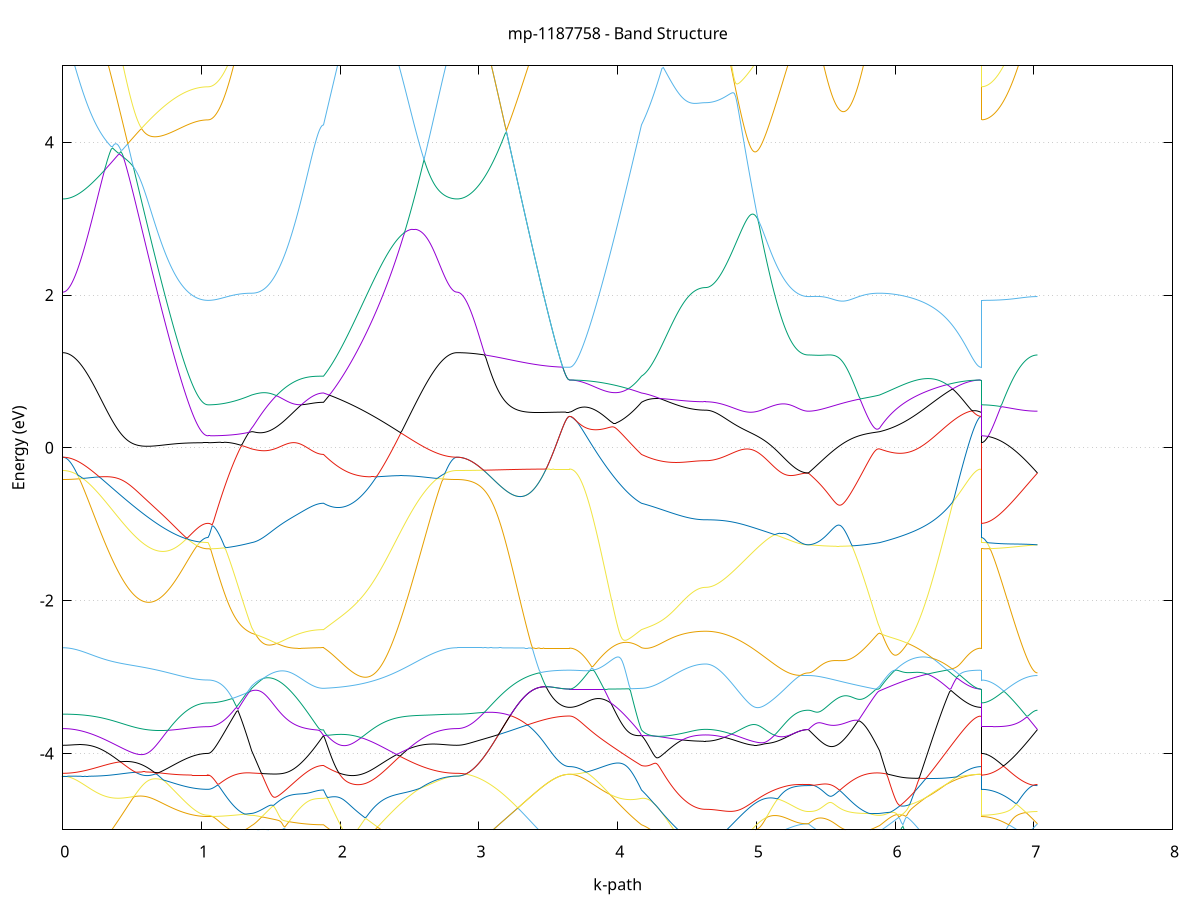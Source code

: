 set title 'mp-1187758 - Band Structure'
set xlabel 'k-path'
set ylabel 'Energy (eV)'
set grid y
set yrange [-5:5]
set terminal png size 800,600
set output 'mp-1187758_bands_gnuplot.png'
plot '-' using 1:2 with lines notitle, '-' using 1:2 with lines notitle, '-' using 1:2 with lines notitle, '-' using 1:2 with lines notitle, '-' using 1:2 with lines notitle, '-' using 1:2 with lines notitle, '-' using 1:2 with lines notitle, '-' using 1:2 with lines notitle, '-' using 1:2 with lines notitle, '-' using 1:2 with lines notitle, '-' using 1:2 with lines notitle, '-' using 1:2 with lines notitle, '-' using 1:2 with lines notitle, '-' using 1:2 with lines notitle, '-' using 1:2 with lines notitle, '-' using 1:2 with lines notitle, '-' using 1:2 with lines notitle, '-' using 1:2 with lines notitle, '-' using 1:2 with lines notitle, '-' using 1:2 with lines notitle, '-' using 1:2 with lines notitle, '-' using 1:2 with lines notitle, '-' using 1:2 with lines notitle, '-' using 1:2 with lines notitle, '-' using 1:2 with lines notitle, '-' using 1:2 with lines notitle, '-' using 1:2 with lines notitle, '-' using 1:2 with lines notitle, '-' using 1:2 with lines notitle, '-' using 1:2 with lines notitle, '-' using 1:2 with lines notitle, '-' using 1:2 with lines notitle, '-' using 1:2 with lines notitle, '-' using 1:2 with lines notitle, '-' using 1:2 with lines notitle, '-' using 1:2 with lines notitle, '-' using 1:2 with lines notitle, '-' using 1:2 with lines notitle, '-' using 1:2 with lines notitle, '-' using 1:2 with lines notitle, '-' using 1:2 with lines notitle, '-' using 1:2 with lines notitle, '-' using 1:2 with lines notitle, '-' using 1:2 with lines notitle, '-' using 1:2 with lines notitle, '-' using 1:2 with lines notitle, '-' using 1:2 with lines notitle, '-' using 1:2 with lines notitle, '-' using 1:2 with lines notitle, '-' using 1:2 with lines notitle, '-' using 1:2 with lines notitle, '-' using 1:2 with lines notitle, '-' using 1:2 with lines notitle, '-' using 1:2 with lines notitle, '-' using 1:2 with lines notitle, '-' using 1:2 with lines notitle, '-' using 1:2 with lines notitle, '-' using 1:2 with lines notitle, '-' using 1:2 with lines notitle, '-' using 1:2 with lines notitle, '-' using 1:2 with lines notitle, '-' using 1:2 with lines notitle, '-' using 1:2 with lines notitle, '-' using 1:2 with lines notitle
0.000000 -39.110594
0.009973 -39.110594
0.019945 -39.110594
0.029918 -39.110594
0.039890 -39.110594
0.049863 -39.110594
0.059836 -39.110594
0.069808 -39.110594
0.079781 -39.110594
0.089753 -39.110594
0.099726 -39.110594
0.109698 -39.110594
0.119671 -39.110594
0.129644 -39.110594
0.139616 -39.110594
0.149589 -39.110594
0.159561 -39.110594
0.169534 -39.110594
0.179507 -39.110594
0.189479 -39.110594
0.199452 -39.110594
0.209424 -39.110594
0.219397 -39.110594
0.229369 -39.110594
0.239342 -39.110594
0.249315 -39.110594
0.259287 -39.110594
0.269260 -39.110594
0.279232 -39.110594
0.289205 -39.110594
0.299177 -39.110594
0.309150 -39.110594
0.319123 -39.110594
0.329095 -39.110594
0.339068 -39.110594
0.349040 -39.110594
0.359013 -39.110694
0.368986 -39.110694
0.378958 -39.110694
0.388931 -39.110694
0.398903 -39.110694
0.408876 -39.110694
0.418848 -39.110694
0.428821 -39.110694
0.438794 -39.110694
0.448766 -39.110694
0.458739 -39.110694
0.468711 -39.110694
0.478684 -39.110694
0.488657 -39.110694
0.498629 -39.110694
0.508602 -39.110694
0.518574 -39.110694
0.528547 -39.110694
0.538519 -39.110694
0.548492 -39.110694
0.558465 -39.110694
0.568437 -39.110694
0.578410 -39.110694
0.588382 -39.110694
0.598355 -39.110694
0.608328 -39.110794
0.618300 -39.110794
0.628273 -39.110794
0.638245 -39.110794
0.648218 -39.110794
0.658190 -39.110794
0.668163 -39.110794
0.678136 -39.110794
0.688108 -39.110794
0.698081 -39.110794
0.708053 -39.110794
0.718026 -39.110794
0.727999 -39.110794
0.737971 -39.110794
0.747944 -39.110794
0.757916 -39.110794
0.767889 -39.110794
0.777861 -39.110794
0.787834 -39.110794
0.797807 -39.110794
0.807779 -39.110794
0.817752 -39.110794
0.827724 -39.110794
0.837697 -39.110794
0.847670 -39.110794
0.857642 -39.110794
0.867615 -39.110794
0.877587 -39.110794
0.887560 -39.110794
0.897532 -39.110794
0.907505 -39.110794
0.917478 -39.110794
0.927450 -39.110794
0.937423 -39.110794
0.947395 -39.110794
0.957368 -39.110794
0.967341 -39.110794
0.977313 -39.110794
0.987286 -39.110794
0.997258 -39.110794
1.007231 -39.110794
1.017203 -39.110794
1.027176 -39.110794
1.037149 -39.110794
1.047121 -39.110794
1.047121 -39.110794
1.056945 -39.110794
1.066769 -39.110794
1.076592 -39.110794
1.086416 -39.110794
1.096240 -39.110894
1.106063 -39.110894
1.115887 -39.110894
1.125711 -39.110894
1.135534 -39.110894
1.145358 -39.110894
1.155182 -39.110894
1.165005 -39.110894
1.174829 -39.110994
1.184653 -39.110994
1.194477 -39.110994
1.204300 -39.110994
1.214124 -39.110994
1.223948 -39.111094
1.233771 -39.111094
1.243595 -39.111094
1.253419 -39.111194
1.263242 -39.111194
1.273066 -39.111194
1.282890 -39.111294
1.292713 -39.111294
1.302537 -39.111294
1.312361 -39.111394
1.322184 -39.111394
1.332008 -39.111394
1.341832 -39.111494
1.351656 -39.111494
1.361479 -39.111594
1.361479 -39.111594
1.371443 -39.111594
1.381408 -39.111594
1.391372 -39.111594
1.401336 -39.111694
1.411301 -39.111694
1.421265 -39.111694
1.431229 -39.111794
1.441193 -39.111794
1.451158 -39.111794
1.461122 -39.111894
1.471086 -39.111894
1.481050 -39.111894
1.491015 -39.111994
1.500979 -39.111994
1.510943 -39.111994
1.520907 -39.111994
1.530872 -39.112094
1.540836 -39.112094
1.550800 -39.112094
1.560765 -39.112194
1.570729 -39.112194
1.580693 -39.112194
1.590657 -39.112194
1.600622 -39.112294
1.610586 -39.112294
1.620550 -39.112294
1.630514 -39.112294
1.640479 -39.112394
1.650443 -39.112394
1.660407 -39.112394
1.670371 -39.112394
1.680336 -39.112394
1.690300 -39.112494
1.700264 -39.112494
1.710229 -39.112494
1.720193 -39.112494
1.730157 -39.112494
1.740121 -39.112594
1.750086 -39.112594
1.760050 -39.112594
1.770014 -39.112594
1.779978 -39.112594
1.789943 -39.112594
1.799907 -39.112594
1.809871 -39.112594
1.819835 -39.112594
1.829800 -39.112594
1.839764 -39.112694
1.849728 -39.112694
1.859693 -39.112694
1.869657 -39.112694
1.879621 -39.112694
1.879621 -39.112694
1.889546 -39.112594
1.899471 -39.112594
1.909396 -39.112494
1.919320 -39.112494
1.929245 -39.112394
1.939170 -39.112394
1.949095 -39.112294
1.959020 -39.112294
1.968945 -39.112194
1.978870 -39.112194
1.988794 -39.112094
1.998719 -39.112094
2.008644 -39.112094
2.018569 -39.111994
2.028494 -39.111994
2.038419 -39.111894
2.048344 -39.111894
2.058268 -39.111794
2.068193 -39.111794
2.078118 -39.111794
2.088043 -39.111694
2.097968 -39.111694
2.107893 -39.111594
2.117818 -39.111594
2.127743 -39.111594
2.137667 -39.111494
2.147592 -39.111494
2.157517 -39.111494
2.167442 -39.111394
2.177367 -39.111394
2.187292 -39.111294
2.197216 -39.111294
2.207141 -39.111294
2.217066 -39.111294
2.226991 -39.111194
2.236916 -39.111194
2.246841 -39.111194
2.256766 -39.111094
2.266690 -39.111094
2.276615 -39.111094
2.286540 -39.111094
2.296465 -39.110994
2.306390 -39.110994
2.316315 -39.110994
2.326240 -39.110994
2.336165 -39.110894
2.346089 -39.110894
2.356014 -39.110894
2.365939 -39.110894
2.375864 -39.110894
2.385789 -39.110894
2.395714 -39.110794
2.405639 -39.110794
2.415563 -39.110794
2.425488 -39.110794
2.435413 -39.110794
2.445338 -39.110794
2.455263 -39.110694
2.465188 -39.110694
2.475113 -39.110694
2.485037 -39.110694
2.494962 -39.110694
2.504887 -39.110694
2.514812 -39.110694
2.524737 -39.110694
2.534662 -39.110694
2.544587 -39.110694
2.554511 -39.110694
2.564436 -39.110594
2.574361 -39.110594
2.584286 -39.110594
2.594211 -39.110594
2.604136 -39.110594
2.614061 -39.110594
2.623985 -39.110594
2.633910 -39.110594
2.643835 -39.110594
2.653760 -39.110594
2.663685 -39.110594
2.673610 -39.110594
2.683535 -39.110594
2.693459 -39.110594
2.703384 -39.110594
2.713309 -39.110594
2.723234 -39.110594
2.733159 -39.110594
2.743084 -39.110594
2.753009 -39.110594
2.762933 -39.110594
2.772858 -39.110594
2.782783 -39.110594
2.792708 -39.110594
2.802633 -39.110594
2.812558 -39.110594
2.822483 -39.110594
2.832407 -39.110594
2.842332 -39.110594
2.842332 -39.110594
2.852227 -39.110594
2.862122 -39.110594
2.872017 -39.110594
2.881912 -39.110594
2.891807 -39.110594
2.901702 -39.110594
2.911597 -39.110594
2.921492 -39.110694
2.931386 -39.110694
2.941281 -39.110694
2.951176 -39.110694
2.961071 -39.110794
2.970966 -39.110794
2.980861 -39.110794
2.990756 -39.110894
3.000651 -39.110894
3.010546 -39.110994
3.020441 -39.110994
3.030336 -39.110994
3.040230 -39.111094
3.050125 -39.111094
3.060020 -39.111194
3.069915 -39.111294
3.079810 -39.111294
3.089705 -39.111394
3.099600 -39.111394
3.109495 -39.111494
3.119390 -39.111494
3.129285 -39.111594
3.139180 -39.111694
3.149074 -39.111694
3.158969 -39.111794
3.168864 -39.111894
3.178759 -39.111894
3.188654 -39.111994
3.198549 -39.112094
3.208444 -39.112194
3.218339 -39.112194
3.228234 -39.112294
3.238129 -39.112394
3.248024 -39.112394
3.257919 -39.112494
3.267813 -39.112594
3.277708 -39.112594
3.287603 -39.112694
3.297498 -39.112794
3.307393 -39.112894
3.317288 -39.112894
3.327183 -39.112994
3.337078 -39.113094
3.346973 -39.113094
3.356868 -39.113194
3.366763 -39.113294
3.376657 -39.113294
3.386552 -39.113394
3.396447 -39.113394
3.406342 -39.113494
3.416237 -39.113594
3.426132 -39.113594
3.436027 -39.113694
3.445922 -39.113694
3.455817 -39.113794
3.465712 -39.113794
3.475607 -39.113894
3.485501 -39.113894
3.495396 -39.113994
3.505291 -39.113994
3.515186 -39.113994
3.525081 -39.114094
3.534976 -39.114094
3.544871 -39.114094
3.554766 -39.114194
3.564661 -39.114194
3.574556 -39.114194
3.584451 -39.114194
3.594345 -39.114194
3.604240 -39.114294
3.614135 -39.114294
3.624030 -39.114294
3.633925 -39.114294
3.643820 -39.114294
3.653715 -39.114294
3.653715 -39.114294
3.663679 -39.114294
3.673643 -39.114294
3.683608 -39.114294
3.693572 -39.114294
3.703536 -39.114294
3.713501 -39.114294
3.723465 -39.114294
3.733429 -39.114194
3.743393 -39.114194
3.753358 -39.114194
3.763322 -39.114194
3.773286 -39.114194
3.783250 -39.114194
3.793215 -39.114094
3.803179 -39.114094
3.813143 -39.114094
3.823107 -39.114094
3.833072 -39.113994
3.843036 -39.113994
3.853000 -39.113994
3.862965 -39.113994
3.872929 -39.113894
3.882893 -39.113894
3.892857 -39.113894
3.902822 -39.113794
3.912786 -39.113794
3.922750 -39.113794
3.932714 -39.113694
3.942679 -39.113694
3.952643 -39.113694
3.962607 -39.113594
3.972571 -39.113594
3.982536 -39.113494
3.992500 -39.113494
4.002464 -39.113494
4.012429 -39.113394
4.022393 -39.113394
4.032357 -39.113294
4.042321 -39.113294
4.052286 -39.113194
4.062250 -39.113194
4.072214 -39.113094
4.082178 -39.113094
4.092143 -39.112994
4.102107 -39.112994
4.112071 -39.112894
4.122035 -39.112894
4.132000 -39.112894
4.141964 -39.112794
4.151928 -39.112794
4.161893 -39.112694
4.171857 -39.112694
4.171857 -39.112694
4.181699 -39.112594
4.191542 -39.112594
4.201384 -39.112594
4.211227 -39.112594
4.221069 -39.112494
4.230912 -39.112494
4.240754 -39.112494
4.250597 -39.112494
4.260439 -39.112394
4.270282 -39.112394
4.280124 -39.112394
4.289967 -39.112294
4.299809 -39.112294
4.309652 -39.112294
4.319494 -39.112294
4.329337 -39.112194
4.339179 -39.112194
4.349022 -39.112194
4.358864 -39.112094
4.368707 -39.112094
4.378549 -39.112094
4.388392 -39.112094
4.398234 -39.111994
4.408076 -39.111994
4.417919 -39.111994
4.427761 -39.111894
4.437604 -39.111894
4.447446 -39.111894
4.457289 -39.111894
4.467131 -39.111894
4.476974 -39.111794
4.486816 -39.111794
4.496659 -39.111794
4.506501 -39.111794
4.516344 -39.111794
4.526186 -39.111694
4.536029 -39.111694
4.545871 -39.111694
4.555714 -39.111694
4.565556 -39.111694
4.575399 -39.111694
4.585241 -39.111694
4.595084 -39.111694
4.604926 -39.111694
4.614769 -39.111694
4.624611 -39.111694
4.634454 -39.111694
4.634454 -39.111694
4.644326 -39.111694
4.654198 -39.111694
4.664071 -39.111694
4.673943 -39.111694
4.683816 -39.111694
4.693688 -39.111694
4.703560 -39.111594
4.713433 -39.111594
4.723305 -39.111594
4.733177 -39.111594
4.743050 -39.111594
4.752922 -39.111594
4.762794 -39.111594
4.772667 -39.111594
4.782539 -39.111594
4.792411 -39.111594
4.802284 -39.111594
4.812156 -39.111594
4.822028 -39.111494
4.831901 -39.111494
4.841773 -39.111494
4.851645 -39.111494
4.861518 -39.111494
4.871390 -39.111494
4.881263 -39.111494
4.891135 -39.111394
4.901007 -39.111394
4.910880 -39.111394
4.920752 -39.111394
4.930624 -39.111394
4.940497 -39.111394
4.950369 -39.111294
4.960241 -39.111294
4.970114 -39.111294
4.979986 -39.111294
4.989858 -39.111294
4.999731 -39.111294
5.009603 -39.111194
5.019476 -39.111194
5.029348 -39.111194
5.039220 -39.111194
5.049093 -39.111194
5.058965 -39.111194
5.068837 -39.111094
5.078710 -39.111094
5.088582 -39.111094
5.098454 -39.111094
5.108327 -39.111094
5.118199 -39.111094
5.128071 -39.110994
5.137944 -39.110994
5.147816 -39.110994
5.157688 -39.110994
5.167561 -39.110994
5.177433 -39.110994
5.187306 -39.110994
5.197178 -39.110894
5.207050 -39.110894
5.216923 -39.110894
5.226795 -39.110894
5.236667 -39.110894
5.246540 -39.110894
5.256412 -39.110894
5.266284 -39.110894
5.276157 -39.110894
5.286029 -39.110894
5.295901 -39.110894
5.305774 -39.110894
5.315646 -39.110794
5.325518 -39.110794
5.335391 -39.110794
5.345263 -39.110794
5.355136 -39.110794
5.365008 -39.110794
5.374880 -39.110794
5.374880 -39.110794
5.384750 -39.110794
5.394620 -39.110794
5.404490 -39.110794
5.414360 -39.110794
5.424229 -39.110794
5.434099 -39.110794
5.443969 -39.110794
5.453839 -39.110794
5.463709 -39.110894
5.473579 -39.110894
5.483448 -39.110894
5.493318 -39.110894
5.503188 -39.110894
5.513058 -39.110894
5.522928 -39.110894
5.532798 -39.110894
5.542667 -39.110894
5.552537 -39.110894
5.562407 -39.110894
5.572277 -39.110894
5.582147 -39.110894
5.592017 -39.110894
5.601886 -39.110994
5.611756 -39.110994
5.621626 -39.110994
5.631496 -39.110994
5.641366 -39.110994
5.651236 -39.110994
5.661105 -39.110994
5.670975 -39.111094
5.680845 -39.111094
5.690715 -39.111094
5.700585 -39.111094
5.710455 -39.111094
5.720324 -39.111194
5.730194 -39.111194
5.740064 -39.111194
5.749934 -39.111194
5.759804 -39.111194
5.769674 -39.111294
5.779543 -39.111294
5.789413 -39.111294
5.799283 -39.111294
5.809153 -39.111394
5.819023 -39.111394
5.828893 -39.111394
5.838762 -39.111394
5.848632 -39.111494
5.858502 -39.111494
5.868372 -39.111494
5.878242 -39.111494
5.888112 -39.111594
5.888112 -39.111594
5.898014 -39.111594
5.907916 -39.111594
5.917818 -39.111694
5.927720 -39.111694
5.937623 -39.111794
5.947525 -39.111794
5.957427 -39.111894
5.967329 -39.111894
5.977231 -39.111994
5.987134 -39.111994
5.997036 -39.112094
6.006938 -39.112094
6.016840 -39.112194
6.026742 -39.112194
6.036645 -39.112294
6.046547 -39.112294
6.056449 -39.112394
6.066351 -39.112394
6.076253 -39.112494
6.086156 -39.112494
6.096058 -39.112594
6.105960 -39.112594
6.115862 -39.112694
6.125765 -39.112694
6.135667 -39.112794
6.145569 -39.112794
6.155471 -39.112894
6.165373 -39.112894
6.175276 -39.112994
6.185178 -39.112994
6.195080 -39.113094
6.204982 -39.113094
6.214884 -39.113194
6.224787 -39.113194
6.234689 -39.113294
6.244591 -39.113294
6.254493 -39.113394
6.264395 -39.113394
6.274298 -39.113394
6.284200 -39.113494
6.294102 -39.113494
6.304004 -39.113594
6.313906 -39.113594
6.323809 -39.113694
6.333711 -39.113694
6.343613 -39.113694
6.353515 -39.113794
6.363417 -39.113794
6.373320 -39.113794
6.383222 -39.113894
6.393124 -39.113894
6.403026 -39.113894
6.412928 -39.113994
6.422831 -39.113994
6.432733 -39.113994
6.442635 -39.113994
6.452537 -39.114094
6.462440 -39.114094
6.472342 -39.114094
6.482244 -39.114094
6.492146 -39.114194
6.502048 -39.114194
6.511951 -39.114194
6.521853 -39.114194
6.531755 -39.114194
6.541657 -39.114194
6.551559 -39.114294
6.561462 -39.114294
6.571364 -39.114294
6.581266 -39.114294
6.591168 -39.114294
6.601070 -39.114294
6.610973 -39.114294
6.620875 -39.114294
6.620875 -39.110794
6.630770 -39.110794
6.640665 -39.110794
6.650560 -39.110794
6.660454 -39.110794
6.670349 -39.110794
6.680244 -39.110794
6.690139 -39.110794
6.700034 -39.110794
6.709929 -39.110794
6.719824 -39.110794
6.729719 -39.110794
6.739614 -39.110794
6.749509 -39.110794
6.759404 -39.110794
6.769298 -39.110794
6.779193 -39.110794
6.789088 -39.110794
6.798983 -39.110794
6.808878 -39.110794
6.818773 -39.110794
6.828668 -39.110794
6.838563 -39.110794
6.848458 -39.110794
6.858353 -39.110794
6.868248 -39.110794
6.878142 -39.110794
6.888037 -39.110794
6.897932 -39.110794
6.907827 -39.110794
6.917722 -39.110794
6.927617 -39.110794
6.937512 -39.110794
6.947407 -39.110794
6.957302 -39.110794
6.967197 -39.110794
6.977092 -39.110794
6.986986 -39.110794
6.996881 -39.110794
7.006776 -39.110794
7.016671 -39.110794
7.026566 -39.110794
e
0.000000 -38.920694
0.009973 -38.920694
0.019945 -38.920694
0.029918 -38.920694
0.039890 -38.920794
0.049863 -38.920794
0.059836 -38.920794
0.069808 -38.920794
0.079781 -38.920894
0.089753 -38.920894
0.099726 -38.920994
0.109698 -38.920994
0.119671 -38.921094
0.129644 -38.921094
0.139616 -38.921194
0.149589 -38.921294
0.159561 -38.921394
0.169534 -38.921394
0.179507 -38.921494
0.189479 -38.921594
0.199452 -38.921694
0.209424 -38.921794
0.219397 -38.921894
0.229369 -38.921994
0.239342 -38.922094
0.249315 -38.922194
0.259287 -38.922294
0.269260 -38.922394
0.279232 -38.922494
0.289205 -38.922594
0.299177 -38.922694
0.309150 -38.922794
0.319123 -38.922994
0.329095 -38.923094
0.339068 -38.923194
0.349040 -38.923294
0.359013 -38.923394
0.368986 -38.923594
0.378958 -38.923694
0.388931 -38.923794
0.398903 -38.923894
0.408876 -38.923994
0.418848 -38.924094
0.428821 -38.924294
0.438794 -38.924394
0.448766 -38.924494
0.458739 -38.924594
0.468711 -38.924694
0.478684 -38.924794
0.488657 -38.924894
0.498629 -38.925094
0.508602 -38.925194
0.518574 -38.925294
0.528547 -38.925394
0.538519 -38.925494
0.548492 -38.925594
0.558465 -38.925694
0.568437 -38.925694
0.578410 -38.925794
0.588382 -38.925894
0.598355 -38.925994
0.608328 -38.926094
0.618300 -38.926194
0.628273 -38.926194
0.638245 -38.926294
0.648218 -38.926394
0.658190 -38.926494
0.668163 -38.926494
0.678136 -38.926594
0.688108 -38.926694
0.698081 -38.926694
0.708053 -38.926794
0.718026 -38.926794
0.727999 -38.926894
0.737971 -38.926894
0.747944 -38.926994
0.757916 -38.926994
0.767889 -38.926994
0.777861 -38.927094
0.787834 -38.927094
0.797807 -38.927194
0.807779 -38.927194
0.817752 -38.927194
0.827724 -38.927194
0.837697 -38.927294
0.847670 -38.927294
0.857642 -38.927294
0.867615 -38.927294
0.877587 -38.927394
0.887560 -38.927394
0.897532 -38.927394
0.907505 -38.927394
0.917478 -38.927394
0.927450 -38.927394
0.937423 -38.927394
0.947395 -38.927494
0.957368 -38.927494
0.967341 -38.927494
0.977313 -38.927494
0.987286 -38.927494
0.997258 -38.927494
1.007231 -38.927494
1.017203 -38.927494
1.027176 -38.927494
1.037149 -38.927494
1.047121 -38.927494
1.047121 -38.927494
1.056945 -38.927494
1.066769 -38.927494
1.076592 -38.927494
1.086416 -38.927494
1.096240 -38.927494
1.106063 -38.927394
1.115887 -38.927394
1.125711 -38.927394
1.135534 -38.927394
1.145358 -38.927294
1.155182 -38.927294
1.165005 -38.927294
1.174829 -38.927194
1.184653 -38.927194
1.194477 -38.927094
1.204300 -38.927094
1.214124 -38.926994
1.223948 -38.926994
1.233771 -38.926894
1.243595 -38.926894
1.253419 -38.926794
1.263242 -38.926694
1.273066 -38.926694
1.282890 -38.926594
1.292713 -38.926494
1.302537 -38.926494
1.312361 -38.926394
1.322184 -38.926294
1.332008 -38.926194
1.341832 -38.926094
1.351656 -38.925994
1.361479 -38.925994
1.361479 -38.925994
1.371443 -38.925894
1.381408 -38.925794
1.391372 -38.925794
1.401336 -38.925694
1.411301 -38.925694
1.421265 -38.925594
1.431229 -38.925594
1.441193 -38.925594
1.451158 -38.925594
1.461122 -38.925594
1.471086 -38.925594
1.481050 -38.925494
1.491015 -38.925494
1.500979 -38.925594
1.510943 -38.925594
1.520907 -38.925594
1.530872 -38.925594
1.540836 -38.925594
1.550800 -38.925594
1.560765 -38.925594
1.570729 -38.925594
1.580693 -38.925594
1.590657 -38.925694
1.600622 -38.925694
1.610586 -38.925694
1.620550 -38.925694
1.630514 -38.925694
1.640479 -38.925794
1.650443 -38.925794
1.660407 -38.925794
1.670371 -38.925794
1.680336 -38.925794
1.690300 -38.925794
1.700264 -38.925894
1.710229 -38.925894
1.720193 -38.925894
1.730157 -38.925894
1.740121 -38.925894
1.750086 -38.925894
1.760050 -38.925894
1.770014 -38.925894
1.779978 -38.925994
1.789943 -38.925994
1.799907 -38.925994
1.809871 -38.925994
1.819835 -38.925994
1.829800 -38.925994
1.839764 -38.925994
1.849728 -38.925994
1.859693 -38.925994
1.869657 -38.925994
1.879621 -38.925994
1.879621 -38.925994
1.889546 -38.926094
1.899471 -38.926294
1.909396 -38.926394
1.919320 -38.926494
1.929245 -38.926594
1.939170 -38.926694
1.949095 -38.926794
1.959020 -38.926894
1.968945 -38.926994
1.978870 -38.927094
1.988794 -38.927194
1.998719 -38.927294
2.008644 -38.927294
2.018569 -38.927394
2.028494 -38.927494
2.038419 -38.927494
2.048344 -38.927594
2.058268 -38.927594
2.068193 -38.927594
2.078118 -38.927694
2.088043 -38.927694
2.097968 -38.927694
2.107893 -38.927694
2.117818 -38.927694
2.127743 -38.927694
2.137667 -38.927694
2.147592 -38.927694
2.157517 -38.927694
2.167442 -38.927594
2.177367 -38.927594
2.187292 -38.927594
2.197216 -38.927494
2.207141 -38.927394
2.217066 -38.927394
2.226991 -38.927294
2.236916 -38.927194
2.246841 -38.927194
2.256766 -38.927094
2.266690 -38.926994
2.276615 -38.926894
2.286540 -38.926794
2.296465 -38.926694
2.306390 -38.926594
2.316315 -38.926494
2.326240 -38.926394
2.336165 -38.926194
2.346089 -38.926094
2.356014 -38.925994
2.365939 -38.925894
2.375864 -38.925694
2.385789 -38.925594
2.395714 -38.925394
2.405639 -38.925294
2.415563 -38.925194
2.425488 -38.924994
2.435413 -38.924894
2.445338 -38.924694
2.455263 -38.924594
2.465188 -38.924394
2.475113 -38.924294
2.485037 -38.924094
2.494962 -38.923994
2.504887 -38.923794
2.514812 -38.923694
2.524737 -38.923494
2.534662 -38.923394
2.544587 -38.923194
2.554511 -38.923094
2.564436 -38.922894
2.574361 -38.922794
2.584286 -38.922694
2.594211 -38.922494
2.604136 -38.922394
2.614061 -38.922294
2.623985 -38.922194
2.633910 -38.921994
2.643835 -38.921894
2.653760 -38.921794
2.663685 -38.921694
2.673610 -38.921594
2.683535 -38.921494
2.693459 -38.921394
2.703384 -38.921294
2.713309 -38.921194
2.723234 -38.921194
2.733159 -38.921094
2.743084 -38.920994
2.753009 -38.920994
2.762933 -38.920894
2.772858 -38.920894
2.782783 -38.920794
2.792708 -38.920794
2.802633 -38.920794
2.812558 -38.920694
2.822483 -38.920694
2.832407 -38.920694
2.842332 -38.920694
2.842332 -38.920694
2.852227 -38.920694
2.862122 -38.920694
2.872017 -38.920694
2.881912 -38.920694
2.891807 -38.920694
2.901702 -38.920694
2.911597 -38.920694
2.921492 -38.920694
2.931386 -38.920694
2.941281 -38.920694
2.951176 -38.920694
2.961071 -38.920694
2.970966 -38.920694
2.980861 -38.920694
2.990756 -38.920694
3.000651 -38.920594
3.010546 -38.920594
3.020441 -38.920594
3.030336 -38.920594
3.040230 -38.920594
3.050125 -38.920594
3.060020 -38.920594
3.069915 -38.920594
3.079810 -38.920594
3.089705 -38.920594
3.099600 -38.920494
3.109495 -38.920494
3.119390 -38.920494
3.129285 -38.920494
3.139180 -38.920494
3.149074 -38.920494
3.158969 -38.920494
3.168864 -38.920394
3.178759 -38.920394
3.188654 -38.920394
3.198549 -38.920394
3.208444 -38.920394
3.218339 -38.920394
3.228234 -38.920394
3.238129 -38.920294
3.248024 -38.920294
3.257919 -38.920294
3.267813 -38.920294
3.277708 -38.920294
3.287603 -38.920294
3.297498 -38.920294
3.307393 -38.920194
3.317288 -38.920194
3.327183 -38.920194
3.337078 -38.920194
3.346973 -38.920194
3.356868 -38.920194
3.366763 -38.920194
3.376657 -38.920094
3.386552 -38.920094
3.396447 -38.920094
3.406342 -38.920094
3.416237 -38.920094
3.426132 -38.920094
3.436027 -38.920094
3.445922 -38.920094
3.455817 -38.919994
3.465712 -38.919994
3.475607 -38.919994
3.485501 -38.919994
3.495396 -38.919994
3.505291 -38.919994
3.515186 -38.919994
3.525081 -38.919994
3.534976 -38.919994
3.544871 -38.919994
3.554766 -38.919994
3.564661 -38.919994
3.574556 -38.919994
3.584451 -38.919994
3.594345 -38.919894
3.604240 -38.919894
3.614135 -38.919894
3.624030 -38.919894
3.633925 -38.919894
3.643820 -38.919894
3.653715 -38.919894
3.653715 -38.919894
3.663679 -38.919894
3.673643 -38.919994
3.683608 -38.919994
3.693572 -38.919994
3.703536 -38.919994
3.713501 -38.920094
3.723465 -38.920094
3.733429 -38.920194
3.743393 -38.920194
3.753358 -38.920294
3.763322 -38.920294
3.773286 -38.920394
3.783250 -38.920494
3.793215 -38.920594
3.803179 -38.920694
3.813143 -38.920794
3.823107 -38.920894
3.833072 -38.920994
3.843036 -38.921094
3.853000 -38.921194
3.862965 -38.921294
3.872929 -38.921494
3.882893 -38.921594
3.892857 -38.921694
3.902822 -38.921894
3.912786 -38.921994
3.922750 -38.922094
3.932714 -38.922294
3.942679 -38.922394
3.952643 -38.922594
3.962607 -38.922794
3.972571 -38.922894
3.982536 -38.923094
3.992500 -38.923194
4.002464 -38.923394
4.012429 -38.923494
4.022393 -38.923694
4.032357 -38.923894
4.042321 -38.923994
4.052286 -38.924194
4.062250 -38.924394
4.072214 -38.924494
4.082178 -38.924694
4.092143 -38.924794
4.102107 -38.924994
4.112071 -38.925094
4.122035 -38.925294
4.132000 -38.925394
4.141964 -38.925594
4.151928 -38.925694
4.161893 -38.925894
4.171857 -38.925994
4.171857 -38.925994
4.181699 -38.926094
4.191542 -38.926094
4.201384 -38.926194
4.211227 -38.926194
4.221069 -38.926294
4.230912 -38.926394
4.240754 -38.926394
4.250597 -38.926494
4.260439 -38.926494
4.270282 -38.926594
4.280124 -38.926694
4.289967 -38.926694
4.299809 -38.926794
4.309652 -38.926794
4.319494 -38.926894
4.329337 -38.926894
4.339179 -38.926994
4.349022 -38.926994
4.358864 -38.927094
4.368707 -38.927094
4.378549 -38.927094
4.388392 -38.927194
4.398234 -38.927194
4.408076 -38.927294
4.417919 -38.927294
4.427761 -38.927294
4.437604 -38.927394
4.447446 -38.927394
4.457289 -38.927394
4.467131 -38.927494
4.476974 -38.927494
4.486816 -38.927494
4.496659 -38.927494
4.506501 -38.927594
4.516344 -38.927594
4.526186 -38.927594
4.536029 -38.927594
4.545871 -38.927594
4.555714 -38.927694
4.565556 -38.927694
4.575399 -38.927694
4.585241 -38.927694
4.595084 -38.927694
4.604926 -38.927694
4.614769 -38.927694
4.624611 -38.927694
4.634454 -38.927694
4.634454 -38.927694
4.644326 -38.927694
4.654198 -38.927694
4.664071 -38.927694
4.673943 -38.927694
4.683816 -38.927694
4.693688 -38.927694
4.703560 -38.927694
4.713433 -38.927694
4.723305 -38.927594
4.733177 -38.927594
4.743050 -38.927594
4.752922 -38.927594
4.762794 -38.927594
4.772667 -38.927594
4.782539 -38.927494
4.792411 -38.927494
4.802284 -38.927494
4.812156 -38.927494
4.822028 -38.927494
4.831901 -38.927394
4.841773 -38.927394
4.851645 -38.927394
4.861518 -38.927294
4.871390 -38.927294
4.881263 -38.927294
4.891135 -38.927194
4.901007 -38.927194
4.910880 -38.927194
4.920752 -38.927094
4.930624 -38.927094
4.940497 -38.927094
4.950369 -38.926994
4.960241 -38.926994
4.970114 -38.926994
4.979986 -38.926894
4.989858 -38.926894
4.999731 -38.926894
5.009603 -38.926794
5.019476 -38.926794
5.029348 -38.926794
5.039220 -38.926694
5.049093 -38.926694
5.058965 -38.926694
5.068837 -38.926594
5.078710 -38.926594
5.088582 -38.926594
5.098454 -38.926494
5.108327 -38.926494
5.118199 -38.926494
5.128071 -38.926394
5.137944 -38.926394
5.147816 -38.926394
5.157688 -38.926294
5.167561 -38.926294
5.177433 -38.926294
5.187306 -38.926194
5.197178 -38.926194
5.207050 -38.926194
5.216923 -38.926194
5.226795 -38.926194
5.236667 -38.926094
5.246540 -38.926094
5.256412 -38.926094
5.266284 -38.926094
5.276157 -38.926094
5.286029 -38.926094
5.295901 -38.925994
5.305774 -38.925994
5.315646 -38.925994
5.325518 -38.925994
5.335391 -38.925994
5.345263 -38.925994
5.355136 -38.925994
5.365008 -38.925994
5.374880 -38.925994
5.374880 -38.925994
5.384750 -38.925994
5.394620 -38.926094
5.404490 -38.926094
5.414360 -38.926194
5.424229 -38.926194
5.434099 -38.926194
5.443969 -38.926294
5.453839 -38.926294
5.463709 -38.926394
5.473579 -38.926394
5.483448 -38.926394
5.493318 -38.926494
5.503188 -38.926494
5.513058 -38.926494
5.522928 -38.926494
5.532798 -38.926594
5.542667 -38.926594
5.552537 -38.926594
5.562407 -38.926594
5.572277 -38.926594
5.582147 -38.926594
5.592017 -38.926694
5.601886 -38.926694
5.611756 -38.926694
5.621626 -38.926694
5.631496 -38.926694
5.641366 -38.926694
5.651236 -38.926694
5.661105 -38.926694
5.670975 -38.926694
5.680845 -38.926694
5.690715 -38.926594
5.700585 -38.926594
5.710455 -38.926594
5.720324 -38.926594
5.730194 -38.926594
5.740064 -38.926594
5.749934 -38.926494
5.759804 -38.926494
5.769674 -38.926494
5.779543 -38.926394
5.789413 -38.926394
5.799283 -38.926394
5.809153 -38.926294
5.819023 -38.926294
5.828893 -38.926294
5.838762 -38.926194
5.848632 -38.926194
5.858502 -38.926094
5.868372 -38.926094
5.878242 -38.925994
5.888112 -38.925994
5.888112 -38.925994
5.898014 -38.925894
5.907916 -38.925794
5.917818 -38.925694
5.927720 -38.925594
5.937623 -38.925494
5.947525 -38.925394
5.957427 -38.925294
5.967329 -38.925194
5.977231 -38.925094
5.987134 -38.924994
5.997036 -38.924894
6.006938 -38.924694
6.016840 -38.924594
6.026742 -38.924494
6.036645 -38.924394
6.046547 -38.924294
6.056449 -38.924194
6.066351 -38.924094
6.076253 -38.923994
6.086156 -38.923894
6.096058 -38.923794
6.105960 -38.923594
6.115862 -38.923494
6.125765 -38.923394
6.135667 -38.923294
6.145569 -38.923194
6.155471 -38.923094
6.165373 -38.922994
6.175276 -38.922894
6.185178 -38.922694
6.195080 -38.922594
6.204982 -38.922494
6.214884 -38.922394
6.224787 -38.922394
6.234689 -38.922294
6.244591 -38.922194
6.254493 -38.922094
6.264395 -38.921994
6.274298 -38.921894
6.284200 -38.921794
6.294102 -38.921694
6.304004 -38.921694
6.313906 -38.921594
6.323809 -38.921494
6.333711 -38.921394
6.343613 -38.921294
6.353515 -38.921194
6.363417 -38.921094
6.373320 -38.921094
6.383222 -38.920994
6.393124 -38.920894
6.403026 -38.920794
6.412928 -38.920794
6.422831 -38.920694
6.432733 -38.920594
6.442635 -38.920594
6.452537 -38.920494
6.462440 -38.920394
6.472342 -38.920394
6.482244 -38.920294
6.492146 -38.920294
6.502048 -38.920194
6.511951 -38.920194
6.521853 -38.920094
6.531755 -38.920094
6.541657 -38.920094
6.551559 -38.919994
6.561462 -38.919994
6.571364 -38.919994
6.581266 -38.919994
6.591168 -38.919994
6.601070 -38.919894
6.610973 -38.919894
6.620875 -38.919894
6.620875 -38.927494
6.630770 -38.927494
6.640665 -38.927494
6.650560 -38.927494
6.660454 -38.927494
6.670349 -38.927494
6.680244 -38.927494
6.690139 -38.927394
6.700034 -38.927394
6.709929 -38.927394
6.719824 -38.927394
6.729719 -38.927394
6.739614 -38.927294
6.749509 -38.927294
6.759404 -38.927294
6.769298 -38.927294
6.779193 -38.927194
6.789088 -38.927194
6.798983 -38.927194
6.808878 -38.927094
6.818773 -38.927094
6.828668 -38.926994
6.838563 -38.926994
6.848458 -38.926994
6.858353 -38.926894
6.868248 -38.926894
6.878142 -38.926794
6.888037 -38.926794
6.897932 -38.926694
6.907827 -38.926694
6.917722 -38.926594
6.927617 -38.926594
6.937512 -38.926494
6.947407 -38.926394
6.957302 -38.926394
6.967197 -38.926294
6.977092 -38.926294
6.986986 -38.926194
6.996881 -38.926194
7.006776 -38.926094
7.016671 -38.925994
7.026566 -38.925994
e
0.000000 -38.920694
0.009973 -38.920694
0.019945 -38.920694
0.029918 -38.920694
0.039890 -38.920694
0.049863 -38.920694
0.059836 -38.920694
0.069808 -38.920794
0.079781 -38.920794
0.089753 -38.920794
0.099726 -38.920794
0.109698 -38.920794
0.119671 -38.920794
0.129644 -38.920894
0.139616 -38.920894
0.149589 -38.920894
0.159561 -38.920894
0.169534 -38.920994
0.179507 -38.920994
0.189479 -38.920994
0.199452 -38.920994
0.209424 -38.921094
0.219397 -38.921094
0.229369 -38.921094
0.239342 -38.921194
0.249315 -38.921194
0.259287 -38.921294
0.269260 -38.921294
0.279232 -38.921294
0.289205 -38.921394
0.299177 -38.921394
0.309150 -38.921494
0.319123 -38.921494
0.329095 -38.921594
0.339068 -38.921594
0.349040 -38.921694
0.359013 -38.921694
0.368986 -38.921794
0.378958 -38.921794
0.388931 -38.921894
0.398903 -38.921894
0.408876 -38.921994
0.418848 -38.921994
0.428821 -38.922094
0.438794 -38.922094
0.448766 -38.922194
0.458739 -38.922194
0.468711 -38.922294
0.478684 -38.922394
0.488657 -38.922394
0.498629 -38.922494
0.508602 -38.922494
0.518574 -38.922594
0.528547 -38.922594
0.538519 -38.922694
0.548492 -38.922794
0.558465 -38.922794
0.568437 -38.922894
0.578410 -38.922894
0.588382 -38.922994
0.598355 -38.922994
0.608328 -38.923094
0.618300 -38.923094
0.628273 -38.923194
0.638245 -38.923194
0.648218 -38.923294
0.658190 -38.923394
0.668163 -38.923394
0.678136 -38.923494
0.688108 -38.923494
0.698081 -38.923594
0.708053 -38.923594
0.718026 -38.923594
0.727999 -38.923694
0.737971 -38.923694
0.747944 -38.923794
0.757916 -38.923794
0.767889 -38.923894
0.777861 -38.923894
0.787834 -38.923894
0.797807 -38.923994
0.807779 -38.923994
0.817752 -38.924094
0.827724 -38.924094
0.837697 -38.924094
0.847670 -38.924194
0.857642 -38.924194
0.867615 -38.924194
0.877587 -38.924194
0.887560 -38.924294
0.897532 -38.924294
0.907505 -38.924294
0.917478 -38.924294
0.927450 -38.924394
0.937423 -38.924394
0.947395 -38.924394
0.957368 -38.924394
0.967341 -38.924394
0.977313 -38.924394
0.987286 -38.924394
0.997258 -38.924494
1.007231 -38.924494
1.017203 -38.924494
1.027176 -38.924494
1.037149 -38.924494
1.047121 -38.924494
1.047121 -38.924494
1.056945 -38.924494
1.066769 -38.924494
1.076592 -38.924494
1.086416 -38.924494
1.096240 -38.924494
1.106063 -38.924494
1.115887 -38.924494
1.125711 -38.924494
1.135534 -38.924494
1.145358 -38.924494
1.155182 -38.924494
1.165005 -38.924494
1.174829 -38.924494
1.184653 -38.924494
1.194477 -38.924494
1.204300 -38.924494
1.214124 -38.924494
1.223948 -38.924494
1.233771 -38.924494
1.243595 -38.924494
1.253419 -38.924394
1.263242 -38.924394
1.273066 -38.924394
1.282890 -38.924394
1.292713 -38.924394
1.302537 -38.924394
1.312361 -38.924394
1.322184 -38.924394
1.332008 -38.924394
1.341832 -38.924294
1.351656 -38.924294
1.361479 -38.924294
1.361479 -38.924294
1.371443 -38.924294
1.381408 -38.924294
1.391372 -38.924194
1.401336 -38.924194
1.411301 -38.924094
1.421265 -38.924094
1.431229 -38.923994
1.441193 -38.923994
1.451158 -38.923894
1.461122 -38.923794
1.471086 -38.923694
1.481050 -38.923594
1.491015 -38.923494
1.500979 -38.923394
1.510943 -38.923294
1.520907 -38.923194
1.530872 -38.923094
1.540836 -38.922994
1.550800 -38.922894
1.560765 -38.922794
1.570729 -38.922694
1.580693 -38.922594
1.590657 -38.922494
1.600622 -38.922394
1.610586 -38.922294
1.620550 -38.922194
1.630514 -38.922094
1.640479 -38.921994
1.650443 -38.921894
1.660407 -38.921794
1.670371 -38.921694
1.680336 -38.921594
1.690300 -38.921494
1.700264 -38.921394
1.710229 -38.921394
1.720193 -38.921294
1.730157 -38.921194
1.740121 -38.921094
1.750086 -38.921094
1.760050 -38.920994
1.770014 -38.920994
1.779978 -38.920894
1.789943 -38.920894
1.799907 -38.920794
1.809871 -38.920794
1.819835 -38.920794
1.829800 -38.920694
1.839764 -38.920694
1.849728 -38.920694
1.859693 -38.920694
1.869657 -38.920694
1.879621 -38.920694
1.879621 -38.920694
1.889546 -38.920694
1.899471 -38.920694
1.909396 -38.920694
1.919320 -38.920794
1.929245 -38.920794
1.939170 -38.920794
1.949095 -38.920794
1.959020 -38.920794
1.968945 -38.920794
1.978870 -38.920794
1.988794 -38.920894
1.998719 -38.920894
2.008644 -38.920894
2.018569 -38.920894
2.028494 -38.920894
2.038419 -38.920894
2.048344 -38.920894
2.058268 -38.920994
2.068193 -38.920994
2.078118 -38.920994
2.088043 -38.920994
2.097968 -38.920994
2.107893 -38.920994
2.117818 -38.920994
2.127743 -38.920994
2.137667 -38.920994
2.147592 -38.920994
2.157517 -38.920994
2.167442 -38.920994
2.177367 -38.920994
2.187292 -38.920994
2.197216 -38.920994
2.207141 -38.920994
2.217066 -38.920994
2.226991 -38.921094
2.236916 -38.921094
2.246841 -38.920994
2.256766 -38.920994
2.266690 -38.920994
2.276615 -38.920994
2.286540 -38.920994
2.296465 -38.920994
2.306390 -38.920994
2.316315 -38.920994
2.326240 -38.920994
2.336165 -38.920994
2.346089 -38.920994
2.356014 -38.920994
2.365939 -38.920994
2.375864 -38.920994
2.385789 -38.920994
2.395714 -38.920994
2.405639 -38.920994
2.415563 -38.920994
2.425488 -38.920994
2.435413 -38.920994
2.445338 -38.920994
2.455263 -38.920994
2.465188 -38.920894
2.475113 -38.920894
2.485037 -38.920894
2.494962 -38.920894
2.504887 -38.920894
2.514812 -38.920894
2.524737 -38.920894
2.534662 -38.920894
2.544587 -38.920894
2.554511 -38.920894
2.564436 -38.920894
2.574361 -38.920794
2.584286 -38.920794
2.594211 -38.920794
2.604136 -38.920794
2.614061 -38.920794
2.623985 -38.920794
2.633910 -38.920794
2.643835 -38.920794
2.653760 -38.920794
2.663685 -38.920794
2.673610 -38.920794
2.683535 -38.920794
2.693459 -38.920794
2.703384 -38.920794
2.713309 -38.920794
2.723234 -38.920694
2.733159 -38.920694
2.743084 -38.920694
2.753009 -38.920694
2.762933 -38.920694
2.772858 -38.920694
2.782783 -38.920694
2.792708 -38.920694
2.802633 -38.920694
2.812558 -38.920694
2.822483 -38.920694
2.832407 -38.920694
2.842332 -38.920694
2.842332 -38.920694
2.852227 -38.920694
2.862122 -38.920694
2.872017 -38.920694
2.881912 -38.920694
2.891807 -38.920694
2.901702 -38.920694
2.911597 -38.920694
2.921492 -38.920694
2.931386 -38.920694
2.941281 -38.920694
2.951176 -38.920694
2.961071 -38.920694
2.970966 -38.920694
2.980861 -38.920694
2.990756 -38.920694
3.000651 -38.920594
3.010546 -38.920594
3.020441 -38.920594
3.030336 -38.920594
3.040230 -38.920594
3.050125 -38.920594
3.060020 -38.920594
3.069915 -38.920594
3.079810 -38.920594
3.089705 -38.920594
3.099600 -38.920494
3.109495 -38.920494
3.119390 -38.920494
3.129285 -38.920494
3.139180 -38.920494
3.149074 -38.920494
3.158969 -38.920494
3.168864 -38.920394
3.178759 -38.920394
3.188654 -38.920394
3.198549 -38.920394
3.208444 -38.920394
3.218339 -38.920394
3.228234 -38.920394
3.238129 -38.920294
3.248024 -38.920294
3.257919 -38.920294
3.267813 -38.920294
3.277708 -38.920294
3.287603 -38.920294
3.297498 -38.920294
3.307393 -38.920194
3.317288 -38.920194
3.327183 -38.920194
3.337078 -38.920194
3.346973 -38.920194
3.356868 -38.920194
3.366763 -38.920194
3.376657 -38.920094
3.386552 -38.920094
3.396447 -38.920094
3.406342 -38.920094
3.416237 -38.920094
3.426132 -38.920094
3.436027 -38.920094
3.445922 -38.920094
3.455817 -38.919994
3.465712 -38.919994
3.475607 -38.919994
3.485501 -38.919994
3.495396 -38.919994
3.505291 -38.919994
3.515186 -38.919994
3.525081 -38.919994
3.534976 -38.919994
3.544871 -38.919994
3.554766 -38.919994
3.564661 -38.919994
3.574556 -38.919994
3.584451 -38.919994
3.594345 -38.919894
3.604240 -38.919894
3.614135 -38.919894
3.624030 -38.919894
3.633925 -38.919894
3.643820 -38.919894
3.653715 -38.919894
3.653715 -38.919894
3.663679 -38.919894
3.673643 -38.919894
3.683608 -38.919894
3.693572 -38.919894
3.703536 -38.919894
3.713501 -38.919994
3.723465 -38.919994
3.733429 -38.919994
3.743393 -38.919994
3.753358 -38.919994
3.763322 -38.919994
3.773286 -38.919994
3.783250 -38.919994
3.793215 -38.919994
3.803179 -38.919994
3.813143 -38.919994
3.823107 -38.919994
3.833072 -38.920094
3.843036 -38.920094
3.853000 -38.920094
3.862965 -38.920094
3.872929 -38.920094
3.882893 -38.920094
3.892857 -38.920094
3.902822 -38.920194
3.912786 -38.920194
3.922750 -38.920194
3.932714 -38.920194
3.942679 -38.920194
3.952643 -38.920194
3.962607 -38.920294
3.972571 -38.920294
3.982536 -38.920294
3.992500 -38.920294
4.002464 -38.920294
4.012429 -38.920394
4.022393 -38.920394
4.032357 -38.920394
4.042321 -38.920394
4.052286 -38.920394
4.062250 -38.920494
4.072214 -38.920494
4.082178 -38.920494
4.092143 -38.920494
4.102107 -38.920494
4.112071 -38.920594
4.122035 -38.920594
4.132000 -38.920594
4.141964 -38.920594
4.151928 -38.920594
4.161893 -38.920694
4.171857 -38.920694
4.171857 -38.920694
4.181699 -38.920694
4.191542 -38.920694
4.201384 -38.920694
4.211227 -38.920694
4.221069 -38.920694
4.230912 -38.920694
4.240754 -38.920694
4.250597 -38.920794
4.260439 -38.920794
4.270282 -38.920794
4.280124 -38.920794
4.289967 -38.920794
4.299809 -38.920794
4.309652 -38.920794
4.319494 -38.920794
4.329337 -38.920794
4.339179 -38.920794
4.349022 -38.920794
4.358864 -38.920894
4.368707 -38.920894
4.378549 -38.920894
4.388392 -38.920894
4.398234 -38.920894
4.408076 -38.920894
4.417919 -38.920894
4.427761 -38.920894
4.437604 -38.920894
4.447446 -38.920894
4.457289 -38.920894
4.467131 -38.920894
4.476974 -38.920894
4.486816 -38.920994
4.496659 -38.920994
4.506501 -38.920994
4.516344 -38.920994
4.526186 -38.920994
4.536029 -38.920994
4.545871 -38.920994
4.555714 -38.920994
4.565556 -38.920994
4.575399 -38.920994
4.585241 -38.920994
4.595084 -38.920994
4.604926 -38.920994
4.614769 -38.920994
4.624611 -38.920994
4.634454 -38.920994
4.634454 -38.920994
4.644326 -38.920994
4.654198 -38.920994
4.664071 -38.920994
4.673943 -38.920994
4.683816 -38.920994
4.693688 -38.921094
4.703560 -38.921094
4.713433 -38.921094
4.723305 -38.921194
4.733177 -38.921194
4.743050 -38.921294
4.752922 -38.921294
4.762794 -38.921394
4.772667 -38.921394
4.782539 -38.921494
4.792411 -38.921494
4.802284 -38.921594
4.812156 -38.921694
4.822028 -38.921694
4.831901 -38.921794
4.841773 -38.921894
4.851645 -38.921994
4.861518 -38.922094
4.871390 -38.922194
4.881263 -38.922194
4.891135 -38.922294
4.901007 -38.922394
4.910880 -38.922494
4.920752 -38.922594
4.930624 -38.922694
4.940497 -38.922794
4.950369 -38.922894
4.960241 -38.922994
4.970114 -38.923094
4.979986 -38.923194
4.989858 -38.923294
4.999731 -38.923394
5.009603 -38.923494
5.019476 -38.923694
5.029348 -38.923794
5.039220 -38.923894
5.049093 -38.923994
5.058965 -38.924094
5.068837 -38.924194
5.078710 -38.924294
5.088582 -38.924394
5.098454 -38.924494
5.108327 -38.924594
5.118199 -38.924694
5.128071 -38.924694
5.137944 -38.924794
5.147816 -38.924894
5.157688 -38.924994
5.167561 -38.925094
5.177433 -38.925194
5.187306 -38.925194
5.197178 -38.925294
5.207050 -38.925394
5.216923 -38.925494
5.226795 -38.925494
5.236667 -38.925594
5.246540 -38.925594
5.256412 -38.925694
5.266284 -38.925694
5.276157 -38.925794
5.286029 -38.925794
5.295901 -38.925894
5.305774 -38.925894
5.315646 -38.925894
5.325518 -38.925894
5.335391 -38.925994
5.345263 -38.925994
5.355136 -38.925994
5.365008 -38.925994
5.374880 -38.925994
5.374880 -38.925994
5.384750 -38.925894
5.394620 -38.925894
5.404490 -38.925894
5.414360 -38.925794
5.424229 -38.925794
5.434099 -38.925694
5.443969 -38.925694
5.453839 -38.925594
5.463709 -38.925594
5.473579 -38.925494
5.483448 -38.925494
5.493318 -38.925394
5.503188 -38.925394
5.513058 -38.925394
5.522928 -38.925294
5.532798 -38.925294
5.542667 -38.925194
5.552537 -38.925194
5.562407 -38.925194
5.572277 -38.925094
5.582147 -38.925094
5.592017 -38.924994
5.601886 -38.924994
5.611756 -38.924994
5.621626 -38.924894
5.631496 -38.924894
5.641366 -38.924894
5.651236 -38.924794
5.661105 -38.924794
5.670975 -38.924794
5.680845 -38.924694
5.690715 -38.924694
5.700585 -38.924694
5.710455 -38.924694
5.720324 -38.924594
5.730194 -38.924594
5.740064 -38.924594
5.749934 -38.924594
5.759804 -38.924494
5.769674 -38.924494
5.779543 -38.924494
5.789413 -38.924494
5.799283 -38.924394
5.809153 -38.924394
5.819023 -38.924394
5.828893 -38.924394
5.838762 -38.924394
5.848632 -38.924394
5.858502 -38.924294
5.868372 -38.924294
5.878242 -38.924294
5.888112 -38.924294
5.888112 -38.924294
5.898014 -38.924294
5.907916 -38.924294
5.917818 -38.924194
5.927720 -38.924194
5.937623 -38.924194
5.947525 -38.924094
5.957427 -38.924094
5.967329 -38.924094
5.977231 -38.923994
5.987134 -38.923994
5.997036 -38.923894
6.006938 -38.923894
6.016840 -38.923794
6.026742 -38.923794
6.036645 -38.923694
6.046547 -38.923694
6.056449 -38.923594
6.066351 -38.923594
6.076253 -38.923494
6.086156 -38.923394
6.096058 -38.923394
6.105960 -38.923294
6.115862 -38.923194
6.125765 -38.923194
6.135667 -38.923094
6.145569 -38.922994
6.155471 -38.922894
6.165373 -38.922894
6.175276 -38.922794
6.185178 -38.922694
6.195080 -38.922594
6.204982 -38.922494
6.214884 -38.922394
6.224787 -38.922294
6.234689 -38.922194
6.244591 -38.922094
6.254493 -38.921994
6.264395 -38.921894
6.274298 -38.921794
6.284200 -38.921694
6.294102 -38.921594
6.304004 -38.921494
6.313906 -38.921394
6.323809 -38.921394
6.333711 -38.921294
6.343613 -38.921194
6.353515 -38.921094
6.363417 -38.920994
6.373320 -38.920894
6.383222 -38.920894
6.393124 -38.920794
6.403026 -38.920694
6.412928 -38.920694
6.422831 -38.920594
6.432733 -38.920494
6.442635 -38.920494
6.452537 -38.920394
6.462440 -38.920394
6.472342 -38.920294
6.482244 -38.920294
6.492146 -38.920194
6.502048 -38.920194
6.511951 -38.920094
6.521853 -38.920094
6.531755 -38.920094
6.541657 -38.919994
6.551559 -38.919994
6.561462 -38.919994
6.571364 -38.919994
6.581266 -38.919994
6.591168 -38.919994
6.601070 -38.919894
6.610973 -38.919894
6.620875 -38.919894
6.620875 -38.924494
6.630770 -38.924494
6.640665 -38.924494
6.650560 -38.924494
6.660454 -38.924494
6.670349 -38.924494
6.680244 -38.924494
6.690139 -38.924494
6.700034 -38.924494
6.709929 -38.924594
6.719824 -38.924594
6.729719 -38.924594
6.739614 -38.924594
6.749509 -38.924694
6.759404 -38.924694
6.769298 -38.924694
6.779193 -38.924794
6.789088 -38.924794
6.798983 -38.924794
6.808878 -38.924894
6.818773 -38.924894
6.828668 -38.924894
6.838563 -38.924994
6.848458 -38.924994
6.858353 -38.925094
6.868248 -38.925094
6.878142 -38.925194
6.888037 -38.925194
6.897932 -38.925294
6.907827 -38.925294
6.917722 -38.925394
6.927617 -38.925394
6.937512 -38.925494
6.947407 -38.925494
6.957302 -38.925594
6.967197 -38.925594
6.977092 -38.925694
6.986986 -38.925794
6.996881 -38.925794
7.006776 -38.925894
7.016671 -38.925894
7.026566 -38.925994
e
0.000000 -9.959494
0.009973 -9.958994
0.019945 -9.957394
0.029918 -9.954894
0.039890 -9.951294
0.049863 -9.946694
0.059836 -9.941094
0.069808 -9.934494
0.079781 -9.926794
0.089753 -9.918194
0.099726 -9.908494
0.109698 -9.897794
0.119671 -9.886094
0.129644 -9.873494
0.139616 -9.859794
0.149589 -9.845094
0.159561 -9.829494
0.169534 -9.812794
0.179507 -9.795194
0.189479 -9.776594
0.199452 -9.757094
0.209424 -9.736594
0.219397 -9.715094
0.229369 -9.692694
0.239342 -9.669294
0.249315 -9.644994
0.259287 -9.619794
0.269260 -9.593694
0.279232 -9.566594
0.289205 -9.538694
0.299177 -9.509894
0.309150 -9.480194
0.319123 -9.449594
0.329095 -9.418094
0.339068 -9.385794
0.349040 -9.352694
0.359013 -9.318694
0.368986 -9.283894
0.378958 -9.248294
0.388931 -9.211994
0.398903 -9.174794
0.408876 -9.136894
0.418848 -9.098194
0.428821 -9.058794
0.438794 -9.018694
0.448766 -8.977794
0.458739 -8.936294
0.468711 -8.894094
0.478684 -8.851194
0.488657 -8.807694
0.498629 -8.763594
0.508602 -8.718894
0.518574 -8.673594
0.528547 -8.627694
0.538519 -8.581294
0.548492 -8.534394
0.558465 -8.486994
0.568437 -8.439094
0.578410 -8.390694
0.588382 -8.341994
0.598355 -8.292794
0.608328 -8.243294
0.618300 -8.193394
0.628273 -8.143194
0.638245 -8.092694
0.648218 -8.041994
0.658190 -7.991094
0.668163 -7.939994
0.678136 -7.888694
0.688108 -7.837294
0.698081 -7.785894
0.708053 -7.734494
0.718026 -7.683194
0.727999 -7.631894
0.737971 -7.580894
0.747944 -7.530294
0.757916 -7.480094
0.767889 -7.430694
0.777861 -7.382694
0.787834 -7.337294
0.797807 -7.297994
0.807779 -7.272594
0.817752 -7.266794
0.827724 -7.272894
0.837697 -7.283394
0.847670 -7.295494
0.857642 -7.307994
0.867615 -7.320394
0.877587 -7.332494
0.887560 -7.344094
0.897532 -7.355094
0.907505 -7.365594
0.917478 -7.375394
0.927450 -7.384594
0.937423 -7.393094
0.947395 -7.400894
0.957368 -7.408094
0.967341 -7.414394
0.977313 -7.420094
0.987286 -7.424994
0.997258 -7.429194
1.007231 -7.432594
1.017203 -7.435194
1.027176 -7.437194
1.037149 -7.438294
1.047121 -7.438694
1.047121 -7.438694
1.056945 -7.438494
1.066769 -7.437894
1.076592 -7.436994
1.086416 -7.435694
1.096240 -7.433994
1.106063 -7.431994
1.115887 -7.429594
1.125711 -7.426794
1.135534 -7.423694
1.145358 -7.420194
1.155182 -7.416394
1.165005 -7.412094
1.174829 -7.407594
1.184653 -7.402694
1.194477 -7.397394
1.204300 -7.391794
1.214124 -7.385894
1.223948 -7.379694
1.233771 -7.373094
1.243595 -7.366194
1.253419 -7.361194
1.263242 -7.355894
1.273066 -7.350494
1.282890 -7.344894
1.292713 -7.339194
1.302537 -7.333294
1.312361 -7.327294
1.322184 -7.321094
1.332008 -7.314894
1.341832 -7.308494
1.351656 -7.301994
1.361479 -7.295494
1.361479 -7.295494
1.371443 -7.290594
1.381408 -7.285094
1.391372 -7.279094
1.401336 -7.272694
1.411301 -7.265694
1.421265 -7.258294
1.431229 -7.250394
1.441193 -7.241994
1.451158 -7.233094
1.461122 -7.223794
1.471086 -7.213994
1.481050 -7.203694
1.491015 -7.192994
1.500979 -7.181894
1.510943 -7.170294
1.520907 -7.158294
1.530872 -7.145894
1.540836 -7.133094
1.550800 -7.119994
1.560765 -7.106394
1.570729 -7.092494
1.580693 -7.078194
1.590657 -7.063594
1.600622 -7.048694
1.610586 -7.033394
1.620550 -7.017894
1.630514 -7.002094
1.640479 -6.986094
1.650443 -6.969894
1.660407 -6.971794
1.670371 -6.983394
1.680336 -6.995794
1.690300 -7.008294
1.700264 -7.020594
1.710229 -7.032694
1.720193 -7.044194
1.730157 -7.055294
1.740121 -7.065794
1.750086 -7.075594
1.760050 -7.084794
1.770014 -7.093394
1.779978 -7.101194
1.789943 -7.108294
1.799907 -7.114694
1.809871 -7.120394
1.819835 -7.125294
1.829800 -7.129494
1.839764 -7.132894
1.849728 -7.135494
1.859693 -7.137394
1.869657 -7.138594
1.879621 -7.138994
1.879621 -7.138994
1.889546 -7.146294
1.899471 -7.154894
1.909396 -7.164994
1.919320 -7.176494
1.929245 -7.189394
1.939170 -7.203994
1.949095 -7.220094
1.959020 -7.237794
1.968945 -7.257094
1.978870 -7.278094
1.988794 -7.300794
1.998719 -7.325094
2.008644 -7.351094
2.018569 -7.378694
2.028494 -7.407994
2.038419 -7.438694
2.048344 -7.470994
2.058268 -7.504694
2.068193 -7.539794
2.078118 -7.576294
2.088043 -7.613994
2.097968 -7.652794
2.107893 -7.692794
2.117818 -7.733694
2.127743 -7.775594
2.137667 -7.818294
2.147592 -7.861694
2.157517 -7.905794
2.167442 -7.950494
2.177367 -7.995594
2.187292 -8.041194
2.197216 -8.087094
2.207141 -8.133294
2.217066 -8.179694
2.226991 -8.226194
2.236916 -8.272794
2.246841 -8.319294
2.256766 -8.365794
2.266690 -8.412194
2.276615 -8.458494
2.286540 -8.504494
2.296465 -8.550194
2.306390 -8.595694
2.316315 -8.640794
2.326240 -8.685494
2.336165 -8.729794
2.346089 -8.773594
2.356014 -8.816894
2.365939 -8.859694
2.375864 -8.901894
2.385789 -8.943594
2.395714 -8.984594
2.405639 -9.024994
2.415563 -9.064794
2.425488 -9.103794
2.435413 -9.142194
2.445338 -9.179894
2.455263 -9.216794
2.465188 -9.252894
2.475113 -9.288294
2.485037 -9.322894
2.494962 -9.356694
2.504887 -9.389594
2.514812 -9.421694
2.524737 -9.452994
2.534662 -9.483394
2.544587 -9.512994
2.554511 -9.541694
2.564436 -9.569494
2.574361 -9.596394
2.584286 -9.622294
2.594211 -9.647394
2.604136 -9.671594
2.614061 -9.694794
2.623985 -9.716994
2.633910 -9.738394
2.643835 -9.758694
2.653760 -9.778094
2.663685 -9.796594
2.673610 -9.814094
2.683535 -9.830594
2.693459 -9.846094
2.703384 -9.860694
2.713309 -9.874194
2.723234 -9.886794
2.733159 -9.898394
2.743084 -9.908994
2.753009 -9.918494
2.762933 -9.927094
2.772858 -9.934694
2.782783 -9.941294
2.792708 -9.946794
2.802633 -9.951394
2.812558 -9.954894
2.822483 -9.957394
2.832407 -9.958994
2.842332 -9.959494
2.842332 -9.959494
2.852227 -9.958994
2.862122 -9.957394
2.872017 -9.954894
2.881912 -9.951394
2.891807 -9.946794
2.901702 -9.941294
2.911597 -9.934694
2.921492 -9.927194
2.931386 -9.918594
2.941281 -9.908994
2.951176 -9.898494
2.961071 -9.886894
2.970966 -9.874294
2.980861 -9.860794
2.990756 -9.846294
3.000651 -9.830694
3.010546 -9.814194
3.020441 -9.796794
3.030336 -9.778294
3.040230 -9.758894
3.050125 -9.738494
3.060020 -9.717194
3.069915 -9.694894
3.079810 -9.671594
3.089705 -9.647394
3.099600 -9.622294
3.109495 -9.596294
3.119390 -9.569294
3.129285 -9.541394
3.139180 -9.512594
3.149074 -9.482994
3.158969 -9.452394
3.168864 -9.420894
3.178759 -9.388594
3.188654 -9.355494
3.198549 -9.321394
3.208444 -9.286594
3.218339 -9.250894
3.228234 -9.214394
3.238129 -9.177094
3.248024 -9.139094
3.257919 -9.100294
3.267813 -9.060694
3.277708 -9.020394
3.287603 -8.979394
3.297498 -8.937594
3.307393 -8.895194
3.317288 -8.852194
3.327183 -8.808494
3.337078 -8.764294
3.346973 -8.719394
3.356868 -8.673994
3.366763 -8.628094
3.376657 -8.581594
3.386552 -8.534794
3.396447 -8.487494
3.406342 -8.439794
3.416237 -8.391794
3.426132 -8.343494
3.436027 -8.294894
3.445922 -8.246094
3.455817 -8.197194
3.465712 -8.148194
3.475607 -8.099194
3.485501 -8.050294
3.495396 -8.001494
3.505291 -7.952894
3.515186 -7.904594
3.525081 -7.856794
3.534976 -7.809494
3.544871 -7.762894
3.554766 -7.717294
3.564661 -7.672694
3.574556 -7.629394
3.584451 -7.587894
3.594345 -7.548494
3.604240 -7.511694
3.614135 -7.478494
3.624030 -7.449694
3.633925 -7.426894
3.643820 -7.411594
3.653715 -7.406094
3.653715 -7.406094
3.663679 -7.405694
3.673643 -7.404794
3.683608 -7.403194
3.693572 -7.400994
3.703536 -7.398094
3.713501 -7.394594
3.723465 -7.390494
3.733429 -7.385794
3.743393 -7.380394
3.753358 -7.374394
3.763322 -7.367794
3.773286 -7.360594
3.783250 -7.352794
3.793215 -7.344394
3.803179 -7.335394
3.813143 -7.325694
3.823107 -7.315494
3.833072 -7.304694
3.843036 -7.293394
3.853000 -7.281394
3.862965 -7.268994
3.872929 -7.260694
3.882893 -7.252494
3.892857 -7.244294
3.902822 -7.236094
3.912786 -7.227794
3.922750 -7.219694
3.932714 -7.211594
3.942679 -7.203594
3.952643 -7.195694
3.962607 -7.187994
3.972571 -7.180594
3.982536 -7.173394
3.992500 -7.166394
4.002464 -7.159794
4.012429 -7.153494
4.022393 -7.147594
4.032357 -7.142194
4.042321 -7.137194
4.052286 -7.132694
4.062250 -7.128794
4.072214 -7.125494
4.082178 -7.122894
4.092143 -7.120994
4.102107 -7.119794
4.112071 -7.119594
4.122035 -7.120194
4.132000 -7.121694
4.141964 -7.124294
4.151928 -7.127994
4.161893 -7.132894
4.171857 -7.138994
4.171857 -7.138994
4.181699 -7.141994
4.191542 -7.144894
4.201384 -7.147594
4.211227 -7.150094
4.221069 -7.152394
4.230912 -7.154594
4.240754 -7.156494
4.250597 -7.158394
4.260439 -7.159994
4.270282 -7.161594
4.280124 -7.162994
4.289967 -7.164294
4.299809 -7.165594
4.309652 -7.166794
4.319494 -7.167994
4.329337 -7.169194
4.339179 -7.170394
4.349022 -7.171594
4.358864 -7.172894
4.368707 -7.174194
4.378549 -7.175594
4.388392 -7.176994
4.398234 -7.178494
4.408076 -7.180094
4.417919 -7.181694
4.427761 -7.183494
4.437604 -7.185194
4.447446 -7.186994
4.457289 -7.188794
4.467131 -7.190694
4.476974 -7.192494
4.486816 -7.194294
4.496659 -7.195994
4.506501 -7.197694
4.516344 -7.199394
4.526186 -7.200894
4.536029 -7.202294
4.545871 -7.203694
4.555714 -7.204894
4.565556 -7.205994
4.575399 -7.206894
4.585241 -7.207694
4.595084 -7.208394
4.604926 -7.208894
4.614769 -7.209294
4.624611 -7.209494
4.634454 -7.209594
4.634454 -7.209594
4.644326 -7.209694
4.654198 -7.209894
4.664071 -7.210194
4.673943 -7.210694
4.683816 -7.211294
4.693688 -7.212094
4.703560 -7.212894
4.713433 -7.213894
4.723305 -7.214994
4.733177 -7.216094
4.743050 -7.217394
4.752922 -7.218594
4.762794 -7.219994
4.772667 -7.221394
4.782539 -7.222794
4.792411 -7.224194
4.802284 -7.225694
4.812156 -7.227094
4.822028 -7.228494
4.831901 -7.229894
4.841773 -7.231194
4.851645 -7.232394
4.861518 -7.233594
4.871390 -7.234594
4.881263 -7.235594
4.891135 -7.236394
4.901007 -7.237194
4.910880 -7.237694
4.920752 -7.238194
4.930624 -7.238494
4.940497 -7.238594
4.950369 -7.238494
4.960241 -7.238294
4.970114 -7.237894
4.979986 -7.237194
4.989858 -7.236394
4.999731 -7.235394
5.009603 -7.234094
5.019476 -7.232594
5.029348 -7.230894
5.039220 -7.228994
5.049093 -7.226794
5.058965 -7.224394
5.068837 -7.221794
5.078710 -7.218894
5.088582 -7.215794
5.098454 -7.212394
5.108327 -7.208794
5.118199 -7.204894
5.128071 -7.200694
5.137944 -7.196394
5.147816 -7.191694
5.157688 -7.186794
5.167561 -7.181694
5.177433 -7.176194
5.187306 -7.170594
5.197178 -7.164594
5.207050 -7.158494
5.216923 -7.151994
5.226795 -7.145394
5.236667 -7.138394
5.246540 -7.131194
5.256412 -7.123794
5.266284 -7.116094
5.276157 -7.108194
5.286029 -7.100094
5.295901 -7.091794
5.305774 -7.083194
5.315646 -7.074894
5.325518 -7.066494
5.335391 -7.057894
5.345263 -7.049294
5.355136 -7.040994
5.365008 -7.033894
5.374880 -7.030794
5.374880 -7.030794
5.384750 -7.046994
5.394620 -7.066694
5.404490 -7.087794
5.414360 -7.109194
5.424229 -7.130294
5.434099 -7.151094
5.443969 -7.171394
5.453839 -7.190994
5.463709 -7.209994
5.473579 -7.228394
5.483448 -7.245994
5.493318 -7.262994
5.503188 -7.279194
5.513058 -7.294594
5.522928 -7.309294
5.532798 -7.323194
5.542667 -7.336394
5.552537 -7.348694
5.562407 -7.360294
5.572277 -7.370994
5.582147 -7.380894
5.592017 -7.389994
5.601886 -7.398294
5.611756 -7.405694
5.621626 -7.412294
5.631496 -7.417994
5.641366 -7.422894
5.651236 -7.426994
5.661105 -7.430194
5.670975 -7.432494
5.680845 -7.433994
5.690715 -7.434694
5.700585 -7.434494
5.710455 -7.433494
5.720324 -7.431694
5.730194 -7.428994
5.740064 -7.425494
5.749934 -7.421094
5.759804 -7.415994
5.769674 -7.410094
5.779543 -7.403394
5.789413 -7.395894
5.799283 -7.387594
5.809153 -7.378594
5.819023 -7.368894
5.828893 -7.358494
5.838762 -7.347494
5.848632 -7.336094
5.858502 -7.324294
5.868372 -7.312594
5.878242 -7.302194
5.888112 -7.295494
5.888112 -7.295494
5.898014 -7.288894
5.907916 -7.282194
5.917818 -7.275494
5.927720 -7.268694
5.937623 -7.261994
5.947525 -7.255294
5.957427 -7.248594
5.967329 -7.241994
5.977231 -7.235394
5.987134 -7.228994
5.997036 -7.222594
6.006938 -7.216394
6.016840 -7.210294
6.026742 -7.204394
6.036645 -7.198694
6.046547 -7.193294
6.056449 -7.187994
6.066351 -7.183094
6.076253 -7.178394
6.086156 -7.173994
6.096058 -7.169994
6.105960 -7.166294
6.115862 -7.162994
6.125765 -7.160094
6.135667 -7.157594
6.145569 -7.155594
6.155471 -7.153994
6.165373 -7.152994
6.175276 -7.152394
6.185178 -7.152294
6.195080 -7.152794
6.204982 -7.153894
6.214884 -7.155494
6.224787 -7.157694
6.234689 -7.160394
6.244591 -7.163794
6.254493 -7.167594
6.264395 -7.172094
6.274298 -7.177094
6.284200 -7.182594
6.294102 -7.188694
6.304004 -7.195194
6.313906 -7.202294
6.323809 -7.209694
6.333711 -7.217494
6.343613 -7.225694
6.353515 -7.234094
6.363417 -7.242794
6.373320 -7.251794
6.383222 -7.260794
6.393124 -7.269994
6.403026 -7.279194
6.412928 -7.288494
6.422831 -7.297594
6.432733 -7.306694
6.442635 -7.315594
6.452537 -7.324194
6.462440 -7.332694
6.472342 -7.340794
6.482244 -7.348594
6.492146 -7.355994
6.502048 -7.363094
6.511951 -7.369594
6.521853 -7.375694
6.531755 -7.381294
6.541657 -7.386394
6.551559 -7.390894
6.561462 -7.394894
6.571364 -7.398294
6.581266 -7.401094
6.591168 -7.403194
6.601070 -7.404794
6.610973 -7.405694
6.620875 -7.406094
6.620875 -7.438694
6.630770 -7.438394
6.640665 -7.437594
6.650560 -7.436294
6.660454 -7.434394
6.670349 -7.431994
6.680244 -7.428994
6.690139 -7.425494
6.700034 -7.421494
6.709929 -7.416994
6.719824 -7.411894
6.729719 -7.406294
6.739614 -7.400194
6.749509 -7.393494
6.759404 -7.386294
6.769298 -7.378494
6.779193 -7.370294
6.789088 -7.361494
6.798983 -7.352194
6.808878 -7.342294
6.818773 -7.331994
6.828668 -7.321094
6.838563 -7.309694
6.848458 -7.297794
6.858353 -7.285294
6.868248 -7.272394
6.878142 -7.258994
6.888037 -7.244994
6.897932 -7.230594
6.907827 -7.217394
6.917722 -7.203794
6.927617 -7.189794
6.937512 -7.175494
6.947407 -7.160694
6.957302 -7.145594
6.967197 -7.130194
6.977092 -7.114394
6.986986 -7.098294
6.996881 -7.081894
7.006776 -7.065094
7.016671 -7.048094
7.026566 -7.030794
e
0.000000 -7.187494
0.009973 -7.187194
0.019945 -7.186194
0.029918 -7.184694
0.039890 -7.182494
0.049863 -7.179794
0.059836 -7.176394
0.069808 -7.172394
0.079781 -7.167894
0.089753 -7.162694
0.099726 -7.156994
0.109698 -7.150794
0.119671 -7.143994
0.129644 -7.136694
0.139616 -7.128794
0.149589 -7.120494
0.159561 -7.111694
0.169534 -7.102394
0.179507 -7.092594
0.189479 -7.082494
0.199452 -7.071894
0.209424 -7.060894
0.219397 -7.049594
0.229369 -7.037894
0.239342 -7.025894
0.249315 -7.013494
0.259287 -7.000894
0.269260 -6.987994
0.279232 -6.974794
0.289205 -6.961294
0.299177 -6.947594
0.309150 -6.933694
0.319123 -6.919594
0.329095 -6.905194
0.339068 -6.890694
0.349040 -6.875994
0.359013 -6.861094
0.368986 -6.846094
0.378958 -6.830894
0.388931 -6.815494
0.398903 -6.799994
0.408876 -6.784394
0.418848 -6.768694
0.428821 -6.752894
0.438794 -6.737094
0.448766 -6.721194
0.458739 -6.705494
0.468711 -6.689894
0.478684 -6.674794
0.488657 -6.660294
0.498629 -6.647094
0.508602 -6.636294
0.518574 -6.629894
0.528547 -6.630694
0.538519 -6.639894
0.548492 -6.655494
0.558465 -6.674994
0.568437 -6.696694
0.578410 -6.719494
0.588382 -6.742894
0.598355 -6.766694
0.608328 -6.790694
0.618300 -6.814694
0.628273 -6.838694
0.638245 -6.862494
0.648218 -6.886194
0.658190 -6.909594
0.668163 -6.932794
0.678136 -6.955694
0.688108 -6.978294
0.698081 -7.000394
0.708053 -7.022194
0.718026 -7.043394
0.727999 -7.064194
0.737971 -7.084394
0.747944 -7.103894
0.757916 -7.122494
0.767889 -7.140094
0.777861 -7.156094
0.787834 -7.169094
0.797807 -7.175994
0.807779 -7.168694
0.817752 -7.180494
0.827724 -7.200194
0.837697 -7.219194
0.847670 -7.237294
0.857642 -7.254594
0.867615 -7.271194
0.877587 -7.286894
0.887560 -7.301694
0.897532 -7.315694
0.907505 -7.328794
0.917478 -7.341094
0.927450 -7.352394
0.937423 -7.362894
0.947395 -7.372494
0.957368 -7.381194
0.967341 -7.388994
0.977313 -7.395894
0.987286 -7.401894
0.997258 -7.406894
1.007231 -7.411094
1.017203 -7.414294
1.027176 -7.416594
1.037149 -7.417994
1.047121 -7.418494
1.047121 -7.418494
1.056945 -7.418294
1.066769 -7.417894
1.076592 -7.417294
1.086416 -7.416294
1.096240 -7.415094
1.106063 -7.413594
1.115887 -7.411794
1.125711 -7.409794
1.135534 -7.407494
1.145358 -7.404894
1.155182 -7.402094
1.165005 -7.399094
1.174829 -7.395794
1.184653 -7.392194
1.194477 -7.388494
1.204300 -7.384394
1.214124 -7.380194
1.223948 -7.375794
1.233771 -7.371094
1.243595 -7.366194
1.253419 -7.358994
1.263242 -7.351494
1.273066 -7.343694
1.282890 -7.335594
1.292713 -7.327194
1.302537 -7.318594
1.312361 -7.309694
1.322184 -7.300494
1.332008 -7.291094
1.341832 -7.281494
1.351656 -7.271694
1.361479 -7.261594
1.361479 -7.261594
1.371443 -7.254094
1.381408 -7.246094
1.391372 -7.237494
1.401336 -7.228594
1.411301 -7.219094
1.421265 -7.209194
1.431229 -7.198794
1.441193 -7.187994
1.451158 -7.176694
1.461122 -7.164994
1.471086 -7.152894
1.481050 -7.140394
1.491015 -7.127494
1.500979 -7.114194
1.510943 -7.100594
1.520907 -7.086694
1.530872 -7.072394
1.540836 -7.057994
1.550800 -7.043394
1.560765 -7.028694
1.570729 -7.013994
1.580693 -6.999594
1.590657 -6.985794
1.600622 -6.972994
1.610586 -6.962194
1.620550 -6.954594
1.630514 -6.951794
1.640479 -6.954494
1.650443 -6.961694
1.660407 -6.953494
1.670371 -6.936994
1.680336 -6.920294
1.690300 -6.903494
1.700264 -6.886694
1.710229 -6.869894
1.720193 -6.853194
1.730157 -6.836494
1.740121 -6.820094
1.750086 -6.803794
1.760050 -6.787894
1.770014 -6.772394
1.779978 -6.757294
1.789943 -6.742894
1.799907 -6.729194
1.809871 -6.716394
1.819835 -6.704594
1.829800 -6.693994
1.839764 -6.684894
1.849728 -6.677494
1.859693 -6.671994
1.869657 -6.668594
1.879621 -6.667394
1.879621 -6.667394
1.889546 -6.643994
1.899471 -6.620394
1.909396 -6.596894
1.919320 -6.573294
1.929245 -6.549694
1.939170 -6.526294
1.949095 -6.502794
1.959020 -6.479494
1.968945 -6.466194
1.978870 -6.456394
1.988794 -6.446794
1.998719 -6.437494
2.008644 -6.428494
2.018569 -6.419694
2.028494 -6.411094
2.038419 -6.402794
2.048344 -6.394694
2.058268 -6.386794
2.068193 -6.379294
2.078118 -6.371994
2.088043 -6.365094
2.097968 -6.358494
2.107893 -6.352394
2.117818 -6.346894
2.127743 -6.342094
2.137667 -6.338194
2.147592 -6.335394
2.157517 -6.334094
2.167442 -6.334394
2.177367 -6.336394
2.187292 -6.340394
2.197216 -6.346094
2.207141 -6.353494
2.217066 -6.362394
2.226991 -6.372594
2.236916 -6.384094
2.246841 -6.396594
2.256766 -6.409994
2.266690 -6.424294
2.276615 -6.439394
2.286540 -6.455094
2.296465 -6.471394
2.306390 -6.488294
2.316315 -6.505594
2.326240 -6.523294
2.336165 -6.541394
2.346089 -6.559794
2.356014 -6.578394
2.365939 -6.597294
2.375864 -6.616294
2.385789 -6.635394
2.395714 -6.654494
2.405639 -6.673694
2.415563 -6.692894
2.425488 -6.712094
2.435413 -6.731094
2.445338 -6.750094
2.455263 -6.768894
2.465188 -6.787494
2.475113 -6.805994
2.485037 -6.824194
2.494962 -6.842194
2.504887 -6.859894
2.514812 -6.877294
2.524737 -6.894394
2.534662 -6.911094
2.544587 -6.927494
2.554511 -6.943494
2.564436 -6.959094
2.574361 -6.974294
2.584286 -6.988994
2.594211 -7.003394
2.604136 -7.017294
2.614061 -7.030594
2.623985 -7.043494
2.633910 -7.055894
2.643835 -7.067794
2.653760 -7.079194
2.663685 -7.090094
2.673610 -7.100394
2.683535 -7.110194
2.693459 -7.119394
2.703384 -7.128094
2.713309 -7.136194
2.723234 -7.143694
2.733159 -7.150594
2.743084 -7.156994
2.753009 -7.162794
2.762933 -7.167894
2.772858 -7.172494
2.782783 -7.176494
2.792708 -7.179794
2.802633 -7.182594
2.812558 -7.184694
2.822483 -7.186294
2.832407 -7.187194
2.842332 -7.187494
2.842332 -7.187494
2.852227 -7.187294
2.862122 -7.186594
2.872017 -7.185494
2.881912 -7.183994
2.891807 -7.182094
2.901702 -7.179694
2.911597 -7.176994
2.921492 -7.173694
2.931386 -7.170094
2.941281 -7.166094
2.951176 -7.161594
2.961071 -7.156794
2.970966 -7.151494
2.980861 -7.145894
2.990756 -7.139894
3.000651 -7.133594
3.010546 -7.126894
3.020441 -7.119794
3.030336 -7.112494
3.040230 -7.104794
3.050125 -7.096794
3.060020 -7.088494
3.069915 -7.079994
3.079810 -7.071194
3.089705 -7.062194
3.099600 -7.052994
3.109495 -7.043594
3.119390 -7.034094
3.129285 -7.024494
3.139180 -7.014794
3.149074 -7.005094
3.158969 -6.995394
3.168864 -6.985894
3.178759 -6.976594
3.188654 -6.967694
3.198549 -6.959294
3.208444 -6.951694
3.218339 -6.945294
3.228234 -6.940594
3.238129 -6.938294
3.248024 -6.939094
3.257919 -6.943494
3.267813 -6.951594
3.277708 -6.962694
3.287603 -6.976094
3.297498 -6.990994
3.307393 -7.006794
3.317288 -7.023194
3.327183 -7.039894
3.337078 -7.056594
3.346973 -7.073394
3.356868 -7.089894
3.366763 -7.106294
3.376657 -7.122294
3.386552 -7.137994
3.396447 -7.153394
3.406342 -7.168294
3.416237 -7.182794
3.426132 -7.196894
3.436027 -7.210494
3.445922 -7.223494
3.455817 -7.236094
3.465712 -7.248194
3.475607 -7.259594
3.485501 -7.270594
3.495396 -7.280994
3.505291 -7.290794
3.515186 -7.299994
3.525081 -7.308594
3.534976 -7.316594
3.544871 -7.323994
3.554766 -7.330794
3.564661 -7.336994
3.574556 -7.342594
3.584451 -7.347594
3.594345 -7.352094
3.604240 -7.355894
3.614135 -7.359294
3.624030 -7.362194
3.633925 -7.364794
3.643820 -7.366994
3.653715 -7.367994
3.653715 -7.367994
3.663679 -7.367694
3.673643 -7.366894
3.683608 -7.365594
3.693572 -7.363794
3.703536 -7.361494
3.713501 -7.358694
3.723465 -7.355494
3.733429 -7.351694
3.743393 -7.347494
3.753358 -7.342794
3.763322 -7.337794
3.773286 -7.332294
3.783250 -7.326394
3.793215 -7.320194
3.803179 -7.313594
3.813143 -7.306694
3.823107 -7.299594
3.833072 -7.292194
3.843036 -7.284494
3.853000 -7.276694
3.862965 -7.268794
3.872929 -7.255894
3.882893 -7.242294
3.892857 -7.228194
3.902822 -7.213594
3.912786 -7.198394
3.922750 -7.182794
3.932714 -7.166594
3.942679 -7.149994
3.952643 -7.132894
3.962607 -7.115294
3.972571 -7.097294
3.982536 -7.078894
3.992500 -7.059994
4.002464 -7.040694
4.012429 -7.021094
4.022393 -7.000994
4.032357 -6.980694
4.042321 -6.959894
4.052286 -6.938894
4.062250 -6.917494
4.072214 -6.895894
4.082178 -6.873894
4.092143 -6.851694
4.102107 -6.829294
4.112071 -6.806694
4.122035 -6.783894
4.132000 -6.760794
4.141964 -6.737694
4.151928 -6.714394
4.161893 -6.690894
4.171857 -6.667394
4.171857 -6.667394
4.181699 -6.662394
4.191542 -6.667294
4.201384 -6.677594
4.211227 -6.690494
4.221069 -6.704594
4.230912 -6.719094
4.240754 -6.733794
4.250597 -6.748394
4.260439 -6.762594
4.270282 -6.776494
4.280124 -6.789994
4.289967 -6.802894
4.299809 -6.815194
4.309652 -6.826994
4.319494 -6.837994
4.329337 -6.848394
4.339179 -6.858194
4.349022 -6.867194
4.358864 -6.875494
4.368707 -6.882994
4.378549 -6.889894
4.388392 -6.895994
4.398234 -6.901394
4.408076 -6.906194
4.417919 -6.910294
4.427761 -6.913794
4.437604 -6.916594
4.447446 -6.918994
4.457289 -6.920794
4.467131 -6.922194
4.476974 -6.923194
4.486816 -6.923794
4.496659 -6.924094
4.506501 -6.924094
4.516344 -6.923894
4.526186 -6.923494
4.536029 -6.923094
4.545871 -6.922494
4.555714 -6.921894
4.565556 -6.921194
4.575399 -6.920594
4.585241 -6.919994
4.595084 -6.919494
4.604926 -6.919094
4.614769 -6.918794
4.624611 -6.918594
4.634454 -6.918594
4.634454 -6.918594
4.644326 -6.919094
4.654198 -6.920594
4.664071 -6.923194
4.673943 -6.926694
4.683816 -6.931194
4.693688 -6.936394
4.703560 -6.942394
4.713433 -6.949094
4.723305 -6.956294
4.733177 -6.964094
4.743050 -6.972194
4.752922 -6.980694
4.762794 -6.989394
4.772667 -6.998294
4.782539 -7.007394
4.792411 -7.016394
4.802284 -7.025494
4.812156 -7.034594
4.822028 -7.043494
4.831901 -7.052294
4.841773 -7.060994
4.851645 -7.069494
4.861518 -7.077694
4.871390 -7.085694
4.881263 -7.093394
4.891135 -7.100894
4.901007 -7.107994
4.910880 -7.114894
4.920752 -7.121394
4.930624 -7.127494
4.940497 -7.133394
4.950369 -7.138794
4.960241 -7.143894
4.970114 -7.148594
4.979986 -7.152994
4.989858 -7.156994
4.999731 -7.160594
5.009603 -7.163794
5.019476 -7.166594
5.029348 -7.168994
5.039220 -7.170994
5.049093 -7.172694
5.058965 -7.173894
5.068837 -7.174794
5.078710 -7.175294
5.088582 -7.175394
5.098454 -7.175094
5.108327 -7.174394
5.118199 -7.173294
5.128071 -7.171794
5.137944 -7.169994
5.147816 -7.167794
5.157688 -7.165194
5.167561 -7.162194
5.177433 -7.158894
5.187306 -7.155094
5.197178 -7.151094
5.207050 -7.146594
5.216923 -7.141794
5.226795 -7.136594
5.236667 -7.131094
5.246540 -7.125194
5.256412 -7.118994
5.266284 -7.112494
5.276157 -7.105594
5.286029 -7.098394
5.295901 -7.090794
5.305774 -7.082994
5.315646 -7.074494
5.325518 -7.065694
5.335391 -7.056894
5.345263 -7.048194
5.355136 -7.039994
5.365008 -7.033494
5.374880 -7.030794
5.374880 -7.030794
5.384750 -7.016794
5.394620 -7.021594
5.404490 -7.029694
5.414360 -7.036894
5.424229 -7.043794
5.434099 -7.050594
5.443969 -7.057194
5.453839 -7.063694
5.463709 -7.070194
5.473579 -7.076594
5.483448 -7.082994
5.493318 -7.089294
5.503188 -7.095494
5.513058 -7.101694
5.522928 -7.107794
5.532798 -7.113794
5.542667 -7.119694
5.552537 -7.125594
5.562407 -7.131294
5.572277 -7.136894
5.582147 -7.142494
5.592017 -7.147894
5.601886 -7.153194
5.611756 -7.158394
5.621626 -7.163494
5.631496 -7.168494
5.641366 -7.173394
5.651236 -7.178194
5.661105 -7.182894
5.670975 -7.187394
5.680845 -7.191894
5.690715 -7.196294
5.700585 -7.200594
5.710455 -7.204794
5.720324 -7.208894
5.730194 -7.212994
5.740064 -7.216894
5.749934 -7.220894
5.759804 -7.224794
5.769674 -7.228594
5.779543 -7.232394
5.789413 -7.236194
5.799283 -7.239994
5.809153 -7.243694
5.819023 -7.247494
5.828893 -7.251194
5.838762 -7.254794
5.848632 -7.258394
5.858502 -7.261594
5.868372 -7.264194
5.878242 -7.264894
5.888112 -7.261594
5.888112 -7.261594
5.898014 -7.251294
5.907916 -7.240694
5.917818 -7.229994
5.927720 -7.219194
5.937623 -7.208194
5.947525 -7.197094
5.957427 -7.185894
5.967329 -7.174594
5.977231 -7.163194
5.987134 -7.151794
5.997036 -7.140394
6.006938 -7.128994
6.016840 -7.117594
6.026742 -7.106294
6.036645 -7.094994
6.046547 -7.083894
6.056449 -7.072894
6.066351 -7.062094
6.076253 -7.051494
6.086156 -7.041194
6.096058 -7.031194
6.105960 -7.021494
6.115862 -7.012294
6.125765 -7.003494
6.135667 -6.995294
6.145569 -6.987694
6.155471 -6.980994
6.165373 -6.975394
6.175276 -6.971094
6.185178 -6.968794
6.195080 -6.969294
6.204982 -6.973294
6.214884 -6.981294
6.224787 -6.992594
6.234689 -7.006194
6.244591 -7.021094
6.254493 -7.036594
6.264395 -7.052494
6.274298 -7.068294
6.284200 -7.083994
6.294102 -7.099494
6.304004 -7.114794
6.313906 -7.129694
6.323809 -7.144294
6.333711 -7.158394
6.343613 -7.172194
6.353515 -7.185594
6.363417 -7.198594
6.373320 -7.211094
6.383222 -7.223094
6.393124 -7.234794
6.403026 -7.245894
6.412928 -7.256594
6.422831 -7.266894
6.432733 -7.276594
6.442635 -7.285894
6.452537 -7.294694
6.462440 -7.302994
6.472342 -7.310794
6.482244 -7.318094
6.492146 -7.324994
6.502048 -7.331294
6.511951 -7.337094
6.521853 -7.342494
6.531755 -7.347294
6.541657 -7.351594
6.551559 -7.355494
6.561462 -7.358794
6.571364 -7.361594
6.581266 -7.363894
6.591168 -7.365694
6.601070 -7.366894
6.610973 -7.367694
6.620875 -7.367994
6.620875 -7.418494
6.630770 -7.418194
6.640665 -7.417494
6.650560 -7.416294
6.660454 -7.414494
6.670349 -7.412294
6.680244 -7.409594
6.690139 -7.406394
6.700034 -7.402694
6.709929 -7.398594
6.719824 -7.393894
6.729719 -7.388794
6.739614 -7.383094
6.749509 -7.376994
6.759404 -7.370494
6.769298 -7.363394
6.779193 -7.355894
6.789088 -7.347894
6.798983 -7.339494
6.808878 -7.330494
6.818773 -7.321194
6.828668 -7.311394
6.838563 -7.301094
6.848458 -7.290394
6.858353 -7.279294
6.868248 -7.267794
6.878142 -7.255794
6.888037 -7.243394
6.897932 -7.230494
6.907827 -7.215594
6.917722 -7.200094
6.927617 -7.184094
6.937512 -7.167594
6.947407 -7.150694
6.957302 -7.133194
6.967197 -7.115294
6.977092 -7.096894
6.986986 -7.077994
6.996881 -7.058594
7.006776 -7.038794
7.016671 -7.018594
7.026566 -7.030794
e
0.000000 -6.894094
0.009973 -6.893894
0.019945 -6.893094
0.029918 -6.891694
0.039890 -6.889794
0.049863 -6.887294
0.059836 -6.884394
0.069808 -6.880894
0.079781 -6.876794
0.089753 -6.872094
0.099726 -6.866894
0.109698 -6.861094
0.119671 -6.854694
0.129644 -6.847794
0.139616 -6.840294
0.149589 -6.832194
0.159561 -6.823494
0.169534 -6.814294
0.179507 -6.804394
0.189479 -6.793894
0.199452 -6.782794
0.209424 -6.771094
0.219397 -6.758794
0.229369 -6.745894
0.239342 -6.732394
0.249315 -6.718294
0.259287 -6.703594
0.269260 -6.688294
0.279232 -6.672494
0.289205 -6.655994
0.299177 -6.639094
0.309150 -6.621594
0.319123 -6.603694
0.329095 -6.585294
0.339068 -6.566394
0.349040 -6.547294
0.359013 -6.527894
0.368986 -6.508294
0.378958 -6.488594
0.388931 -6.469194
0.398903 -6.450394
0.408876 -6.432694
0.418848 -6.417194
0.428821 -6.405794
0.438794 -6.400794
0.448766 -6.403994
0.458739 -6.414594
0.468711 -6.430194
0.478684 -6.448394
0.488657 -6.467694
0.498629 -6.486794
0.508602 -6.504094
0.518574 -6.517394
0.528547 -6.523694
0.538519 -6.521694
0.548492 -6.513294
0.558465 -6.500894
0.568437 -6.486294
0.578410 -6.517294
0.588382 -6.549994
0.598355 -6.582394
0.608328 -6.614694
0.618300 -6.646594
0.628273 -6.678194
0.638245 -6.709494
0.648218 -6.740294
0.658190 -6.770794
0.668163 -6.800694
0.678136 -6.830294
0.688108 -6.859294
0.698081 -6.887794
0.708053 -6.915694
0.718026 -6.942994
0.727999 -6.969794
0.737971 -6.995894
0.747944 -7.021394
0.757916 -7.046294
0.767889 -7.070394
0.777861 -7.093894
0.787834 -7.116594
0.797807 -7.138694
0.807779 -7.159894
0.817752 -7.141794
0.827724 -7.102894
0.837697 -7.059494
0.847670 -7.014694
0.857642 -6.969494
0.867615 -6.924694
0.877587 -6.880394
0.887560 -6.836894
0.897532 -6.794394
0.907505 -6.752894
0.917478 -6.712794
0.927450 -6.674094
0.937423 -6.636994
0.947395 -6.601594
0.957368 -6.568194
0.967341 -6.537094
0.977313 -6.508394
0.987286 -6.482494
0.997258 -6.459594
1.007231 -6.440194
1.017203 -6.424594
1.027176 -6.413194
1.037149 -6.406094
1.047121 -6.403794
1.047121 -6.403794
1.056945 -6.403394
1.066769 -6.402194
1.076592 -6.400194
1.086416 -6.397394
1.096240 -6.393894
1.106063 -6.389594
1.115887 -6.384594
1.125711 -6.378894
1.135534 -6.372594
1.145358 -6.365594
1.155182 -6.358094
1.165005 -6.350094
1.174829 -6.341594
1.184653 -6.332794
1.194477 -6.323794
1.204300 -6.314594
1.214124 -6.305394
1.223948 -6.296294
1.233771 -6.287494
1.243595 -6.279094
1.253419 -6.271294
1.263242 -6.264394
1.273066 -6.258394
1.282890 -6.253694
1.292713 -6.250294
1.302537 -6.248394
1.312361 -6.247994
1.322184 -6.249394
1.332008 -6.252394
1.341832 -6.257094
1.351656 -6.263294
1.361479 -6.271094
1.361479 -6.271094
1.371443 -6.281494
1.381408 -6.299094
1.391372 -6.321194
1.401336 -6.345594
1.411301 -6.371094
1.421265 -6.397094
1.431229 -6.423294
1.441193 -6.449594
1.451158 -6.475794
1.461122 -6.501894
1.471086 -6.527694
1.481050 -6.553294
1.491015 -6.578494
1.500979 -6.603394
1.510943 -6.627794
1.520907 -6.651794
1.530872 -6.675194
1.540836 -6.697994
1.550800 -6.720094
1.560765 -6.741494
1.570729 -6.761994
1.580693 -6.781394
1.590657 -6.799394
1.600622 -6.815494
1.610586 -6.828794
1.620550 -6.837994
1.630514 -6.841594
1.640479 -6.838994
1.650443 -6.831094
1.660407 -6.819494
1.670371 -6.805694
1.680336 -6.790494
1.690300 -6.774494
1.700264 -6.758094
1.710229 -6.741594
1.720193 -6.724894
1.730157 -6.708494
1.740121 -6.692294
1.750086 -6.676494
1.760050 -6.661294
1.770014 -6.646794
1.779978 -6.633094
1.789943 -6.620394
1.799907 -6.608894
1.809871 -6.598794
1.819835 -6.590194
1.829800 -6.583294
1.839764 -6.578194
1.849728 -6.574594
1.859693 -6.572294
1.869657 -6.571094
1.879621 -6.570694
1.879621 -6.570694
1.889546 -6.557094
1.899471 -6.544094
1.909396 -6.531794
1.919320 -6.519894
1.929245 -6.508494
1.939170 -6.497494
1.949095 -6.486794
1.959020 -6.476294
1.968945 -6.456294
1.978870 -6.433194
1.988794 -6.410294
1.998719 -6.387594
2.008644 -6.365094
2.018569 -6.342794
2.028494 -6.320894
2.038419 -6.299194
2.048344 -6.282994
2.058268 -6.275594
2.068193 -6.269294
2.078118 -6.263994
2.088043 -6.259594
2.097968 -6.256094
2.107893 -6.253494
2.117818 -6.251594
2.127743 -6.250194
2.137667 -6.249194
2.147592 -6.248194
2.157517 -6.246894
2.167442 -6.245194
2.177367 -6.242794
2.187292 -6.239494
2.197216 -6.235494
2.207141 -6.230694
2.217066 -6.225194
2.226991 -6.219294
2.236916 -6.212894
2.246841 -6.206194
2.256766 -6.199094
2.266690 -6.191894
2.276615 -6.184394
2.286540 -6.176694
2.296465 -6.168894
2.306390 -6.160894
2.316315 -6.173894
2.326240 -6.198994
2.336165 -6.223794
2.346089 -6.248294
2.356014 -6.272594
2.365939 -6.296394
2.375864 -6.319994
2.385789 -6.343094
2.395714 -6.365894
2.405639 -6.388294
2.415563 -6.410294
2.425488 -6.431894
2.435413 -6.452994
2.445338 -6.473694
2.455263 -6.493994
2.465188 -6.513794
2.475113 -6.533094
2.485037 -6.551994
2.494962 -6.570394
2.504887 -6.588394
2.514812 -6.605794
2.524737 -6.622794
2.534662 -6.639294
2.544587 -6.655194
2.554511 -6.670694
2.564436 -6.685694
2.574361 -6.700194
2.584286 -6.714194
2.594211 -6.727694
2.604136 -6.740694
2.614061 -6.753094
2.623985 -6.764994
2.633910 -6.776494
2.643835 -6.787394
2.653760 -6.797694
2.663685 -6.807594
2.673610 -6.816894
2.683535 -6.825694
2.693459 -6.833994
2.703384 -6.841694
2.713309 -6.848894
2.723234 -6.855594
2.733159 -6.861794
2.743084 -6.867394
2.753009 -6.872494
2.762933 -6.876994
2.772858 -6.880994
2.782783 -6.884494
2.792708 -6.887394
2.802633 -6.889794
2.812558 -6.891694
2.822483 -6.893094
2.832407 -6.893894
2.842332 -6.894094
2.842332 -6.894094
2.852227 -6.893994
2.862122 -6.893394
2.872017 -6.892494
2.881912 -6.891194
2.891807 -6.889494
2.901702 -6.887394
2.911597 -6.884994
2.921492 -6.882194
2.931386 -6.879094
2.941281 -6.875594
2.951176 -6.871694
2.961071 -6.867494
2.970966 -6.862794
2.980861 -6.857894
2.990756 -6.852594
3.000651 -6.846894
3.010546 -6.840894
3.020441 -6.834494
3.030336 -6.827694
3.040230 -6.820694
3.050125 -6.813194
3.060020 -6.805494
3.069915 -6.797294
3.079810 -6.788894
3.089705 -6.780094
3.099600 -6.770894
3.109495 -6.761494
3.119390 -6.751694
3.129285 -6.741594
3.139180 -6.731194
3.149074 -6.720394
3.158969 -6.709394
3.168864 -6.698094
3.178759 -6.694394
3.188654 -6.713894
3.198549 -6.732794
3.208444 -6.750894
3.218339 -6.767694
3.228234 -6.782794
3.238129 -6.795494
3.248024 -6.804994
3.257919 -6.810894
3.267813 -6.813094
3.277708 -6.812194
3.287603 -6.809094
3.297498 -6.804594
3.307393 -6.799094
3.317288 -6.793194
3.327183 -6.798794
3.337078 -6.821894
3.346973 -6.844394
3.356868 -6.866294
3.366763 -6.887694
3.376657 -6.908294
3.386552 -6.928394
3.396447 -6.947794
3.406342 -6.966594
3.416237 -6.984694
3.426132 -7.002094
3.436027 -7.018894
3.445922 -7.034994
3.455817 -7.050294
3.465712 -7.064994
3.475607 -7.078994
3.485501 -7.092194
3.495396 -7.104694
3.505291 -7.116494
3.515186 -7.127494
3.525081 -7.137794
3.534976 -7.147294
3.544871 -7.156194
3.554766 -7.164194
3.564661 -7.171494
3.574556 -7.177994
3.584451 -7.183794
3.594345 -7.188794
3.604240 -7.193094
3.614135 -7.196494
3.624030 -7.199194
3.633925 -7.201194
3.643820 -7.202294
3.653715 -7.202694
3.653715 -7.202694
3.663679 -7.202494
3.673643 -7.201794
3.683608 -7.200494
3.693572 -7.198894
3.703536 -7.196694
3.713501 -7.193994
3.723465 -7.190794
3.733429 -7.187194
3.743393 -7.182994
3.753358 -7.178394
3.763322 -7.173194
3.773286 -7.167494
3.783250 -7.161294
3.793215 -7.154494
3.803179 -7.147294
3.813143 -7.139394
3.823107 -7.131094
3.833072 -7.122094
3.843036 -7.112594
3.853000 -7.102494
3.862965 -7.091894
3.872929 -7.080694
3.882893 -7.068894
3.892857 -7.056494
3.902822 -7.043494
3.912786 -7.029994
3.922750 -7.015894
3.932714 -7.001194
3.942679 -6.986094
3.952643 -6.970394
3.962607 -6.954194
3.972571 -6.937494
3.982536 -6.920294
3.992500 -6.902794
4.002464 -6.884794
4.012429 -6.866494
4.022393 -6.847794
4.032357 -6.828794
4.042321 -6.809594
4.052286 -6.790094
4.062250 -6.770494
4.072214 -6.750794
4.082178 -6.730994
4.092143 -6.711294
4.102107 -6.691694
4.112071 -6.672294
4.122035 -6.653394
4.132000 -6.634994
4.141964 -6.617394
4.151928 -6.600794
4.161893 -6.585294
4.171857 -6.570694
4.171857 -6.570694
4.181699 -6.560694
4.191542 -6.546394
4.201384 -6.532394
4.211227 -6.519894
4.221069 -6.508594
4.230912 -6.497894
4.240754 -6.487394
4.250597 -6.477194
4.260439 -6.466894
4.270282 -6.456594
4.280124 -6.446294
4.289967 -6.435994
4.299809 -6.425494
4.309652 -6.414994
4.319494 -6.404394
4.329337 -6.393694
4.339179 -6.382894
4.349022 -6.371994
4.358864 -6.361094
4.368707 -6.350094
4.378549 -6.338994
4.388392 -6.327894
4.398234 -6.316794
4.408076 -6.305694
4.417919 -6.294494
4.427761 -6.283394
4.437604 -6.272394
4.447446 -6.261394
4.457289 -6.250494
4.467131 -6.239794
4.476974 -6.229294
4.486816 -6.218994
4.496659 -6.208894
4.506501 -6.199194
4.516344 -6.189794
4.526186 -6.180794
4.536029 -6.172294
4.545871 -6.164394
4.555714 -6.157094
4.565556 -6.150394
4.575399 -6.144494
4.585241 -6.139394
4.595084 -6.135094
4.604926 -6.131694
4.614769 -6.129294
4.624611 -6.127794
4.634454 -6.127294
4.634454 -6.127294
4.644326 -6.127194
4.654198 -6.127094
4.664071 -6.126794
4.673943 -6.126494
4.683816 -6.126194
4.693688 -6.125794
4.703560 -6.125494
4.713433 -6.125294
4.723305 -6.125394
4.733177 -6.125794
4.743050 -6.126594
4.752922 -6.127994
4.762794 -6.130094
4.772667 -6.133094
4.782539 -6.137094
4.792411 -6.142294
4.802284 -6.148794
4.812156 -6.156494
4.822028 -6.165694
4.831901 -6.175994
4.841773 -6.187594
4.851645 -6.200194
4.861518 -6.213794
4.871390 -6.228194
4.881263 -6.243294
4.891135 -6.258994
4.901007 -6.275194
4.910880 -6.291794
4.920752 -6.308694
4.930624 -6.325794
4.940497 -6.343194
4.950369 -6.360694
4.960241 -6.378394
4.970114 -6.396094
4.979986 -6.413794
4.989858 -6.431594
4.999731 -6.449394
5.009603 -6.467094
5.019476 -6.484794
5.029348 -6.502394
5.039220 -6.519994
5.049093 -6.537394
5.058965 -6.554694
5.068837 -6.571894
5.078710 -6.588994
5.088582 -6.605894
5.098454 -6.622694
5.108327 -6.639294
5.118199 -6.655694
5.128071 -6.671994
5.137944 -6.688094
5.147816 -6.703994
5.157688 -6.719694
5.167561 -6.735194
5.177433 -6.750494
5.187306 -6.765594
5.197178 -6.780594
5.207050 -6.795194
5.216923 -6.809694
5.226795 -6.823994
5.236667 -6.837994
5.246540 -6.852294
5.256412 -6.866594
5.266284 -6.880594
5.276157 -6.894194
5.286029 -6.907594
5.295901 -6.920594
5.305774 -6.933294
5.315646 -6.945594
5.325518 -6.957494
5.335391 -6.968894
5.345263 -6.979794
5.355136 -6.989694
5.365008 -6.997694
5.374880 -7.001294
5.374880 -7.001294
5.384750 -7.011894
5.394620 -7.002294
5.404490 -6.987394
5.414360 -6.972094
5.424229 -6.956394
5.434099 -6.940294
5.443969 -6.923794
5.453839 -6.906894
5.463709 -6.889694
5.473579 -6.872194
5.483448 -6.854294
5.493318 -6.835994
5.503188 -6.817494
5.513058 -6.798794
5.522928 -6.779694
5.532798 -6.760394
5.542667 -6.740894
5.552537 -6.721194
5.562407 -6.701294
5.572277 -6.681294
5.582147 -6.661194
5.592017 -6.640894
5.601886 -6.620594
5.611756 -6.600194
5.621626 -6.579894
5.631496 -6.559494
5.641366 -6.539294
5.651236 -6.519194
5.661105 -6.499194
5.670975 -6.479494
5.680845 -6.460094
5.690715 -6.441094
5.700585 -6.422394
5.710455 -6.404294
5.720324 -6.386794
5.730194 -6.369994
5.740064 -6.353994
5.749934 -6.338994
5.759804 -6.324894
5.769674 -6.311994
5.779543 -6.300394
5.789413 -6.290094
5.799283 -6.281194
5.809153 -6.273894
5.819023 -6.268194
5.828893 -6.263994
5.838762 -6.261494
5.848632 -6.260494
5.858502 -6.261094
5.868372 -6.263094
5.878242 -6.266494
5.888112 -6.271094
5.888112 -6.271094
5.898014 -6.280394
5.907916 -6.290994
5.917818 -6.302794
5.927720 -6.315694
5.937623 -6.329494
5.947525 -6.344194
5.957427 -6.359594
5.967329 -6.378894
5.977231 -6.402894
5.987134 -6.426994
5.997036 -6.451194
6.006938 -6.475294
6.016840 -6.499494
6.026742 -6.523494
6.036645 -6.547494
6.046547 -6.571394
6.056449 -6.595094
6.066351 -6.618594
6.076253 -6.641894
6.086156 -6.664994
6.096058 -6.687694
6.105960 -6.710194
6.115862 -6.732294
6.125765 -6.754094
6.135667 -6.775294
6.145569 -6.795994
6.155471 -6.815994
6.165373 -6.835094
6.175276 -6.852894
6.185178 -6.868994
6.195080 -6.882694
6.204982 -6.892894
6.214884 -6.899494
6.224787 -6.902994
6.234689 -6.904494
6.244591 -6.904994
6.254493 -6.905094
6.264395 -6.909694
6.274298 -6.924894
6.284200 -6.939694
6.294102 -6.954294
6.304004 -6.968494
6.313906 -6.982294
6.323809 -6.995694
6.333711 -7.008794
6.343613 -7.021494
6.353515 -7.033894
6.363417 -7.045794
6.373320 -7.057294
6.383222 -7.068494
6.393124 -7.079194
6.403026 -7.089494
6.412928 -7.099394
6.422831 -7.108794
6.432733 -7.117894
6.442635 -7.126394
6.452537 -7.134594
6.462440 -7.142294
6.472342 -7.149494
6.482244 -7.156294
6.492146 -7.162694
6.502048 -7.168594
6.511951 -7.173994
6.521853 -7.178994
6.531755 -7.183494
6.541657 -7.187494
6.551559 -7.191094
6.561462 -7.194194
6.571364 -7.196794
6.581266 -7.198894
6.591168 -7.200594
6.601070 -7.201794
6.610973 -7.202494
6.620875 -7.202694
6.620875 -6.403794
6.630770 -6.404494
6.640665 -6.406694
6.650560 -6.410294
6.660454 -6.415394
6.670349 -6.421794
6.680244 -6.429494
6.690139 -6.438394
6.700034 -6.448494
6.709929 -6.459694
6.719824 -6.471794
6.729719 -6.484994
6.739614 -6.498994
6.749509 -6.513694
6.759404 -6.529194
6.769298 -6.545294
6.779193 -6.561994
6.789088 -6.579194
6.798983 -6.596794
6.808878 -6.614794
6.818773 -6.633194
6.828668 -6.651794
6.838563 -6.670694
6.848458 -6.689794
6.858353 -6.708994
6.868248 -6.728394
6.878142 -6.747794
6.888037 -6.767294
6.897932 -6.786794
6.907827 -6.806294
6.917722 -6.825794
6.927617 -6.845194
6.937512 -6.864494
6.947407 -6.883694
6.957302 -6.902694
6.967197 -6.921594
6.977092 -6.940294
6.986986 -6.958894
6.996881 -6.977194
7.006776 -6.995294
7.016671 -7.013194
7.026566 -7.001294
e
0.000000 -6.222594
0.009973 -6.222394
0.019945 -6.221894
0.029918 -6.220994
0.039890 -6.219694
0.049863 -6.218094
0.059836 -6.216094
0.069808 -6.213694
0.079781 -6.210994
0.089753 -6.207894
0.099726 -6.204494
0.109698 -6.200794
0.119671 -6.196694
0.129644 -6.192194
0.139616 -6.187394
0.149589 -6.182294
0.159561 -6.176894
0.169534 -6.171194
0.179507 -6.165094
0.189479 -6.158694
0.199452 -6.152094
0.209424 -6.145094
0.219397 -6.137894
0.229369 -6.130394
0.239342 -6.122594
0.249315 -6.114594
0.259287 -6.106394
0.269260 -6.097894
0.279232 -6.089094
0.289205 -6.080194
0.299177 -6.071094
0.309150 -6.061694
0.319123 -6.052194
0.329095 -6.056994
0.339068 -6.078694
0.349040 -6.100494
0.359013 -6.122494
0.368986 -6.144494
0.378958 -6.166294
0.388931 -6.187794
0.398903 -6.208594
0.408876 -6.227994
0.418848 -6.245094
0.428821 -6.257894
0.438794 -6.264094
0.448766 -6.261894
0.458739 -6.251994
0.468711 -6.236694
0.478684 -6.218194
0.488657 -6.219494
0.498629 -6.252394
0.508602 -6.285394
0.518574 -6.318494
0.528547 -6.351794
0.538519 -6.384994
0.548492 -6.418194
0.558465 -6.451294
0.568437 -6.484394
0.578410 -6.470394
0.588382 -6.453794
0.598355 -6.436594
0.608328 -6.418994
0.618300 -6.401094
0.628273 -6.383094
0.638245 -6.364894
0.648218 -6.346594
0.658190 -6.328294
0.668163 -6.309994
0.678136 -6.291594
0.688108 -6.273294
0.698081 -6.255094
0.708053 -6.236894
0.718026 -6.218894
0.727999 -6.201094
0.737971 -6.183394
0.747944 -6.165994
0.757916 -6.148794
0.767889 -6.131994
0.777861 -6.115494
0.787834 -6.099494
0.797807 -6.083894
0.807779 -6.068794
0.817752 -6.054394
0.827724 -6.040494
0.837697 -6.027394
0.847670 -6.015094
0.857642 -6.003694
0.867615 -5.993294
0.877587 -5.983794
0.887560 -5.975394
0.897532 -5.968194
0.907505 -5.962194
0.917478 -5.957494
0.927450 -5.953994
0.937423 -5.951794
0.947395 -5.950794
0.957368 -5.950894
0.967341 -5.951994
0.977313 -5.954094
0.987286 -5.956694
0.997258 -5.959694
1.007231 -5.962894
1.017203 -5.965794
1.027176 -5.968094
1.037149 -5.969694
1.047121 -5.970194
1.047121 -5.970194
1.056945 -5.970094
1.066769 -5.969994
1.076592 -5.969794
1.086416 -5.969594
1.096240 -5.969294
1.106063 -5.969094
1.115887 -5.968994
1.125711 -5.968994
1.135534 -5.969194
1.145358 -5.969694
1.155182 -5.970594
1.165005 -5.971894
1.174829 -5.973794
1.184653 -5.976394
1.194477 -5.979694
1.204300 -5.983894
1.214124 -5.988994
1.223948 -5.995094
1.233771 -6.002194
1.243595 -6.010594
1.253419 -6.019994
1.263242 -6.030694
1.273066 -6.042594
1.282890 -6.055594
1.292713 -6.069794
1.302537 -6.085094
1.312361 -6.101394
1.322184 -6.118694
1.332008 -6.136994
1.341832 -6.155994
1.351656 -6.175894
1.361479 -6.196394
1.361479 -6.196394
1.371443 -6.208094
1.381408 -6.214294
1.391372 -6.217694
1.401336 -6.220494
1.411301 -6.223494
1.421265 -6.227194
1.431229 -6.231694
1.441193 -6.237094
1.451158 -6.243294
1.461122 -6.250294
1.471086 -6.257894
1.481050 -6.266094
1.491015 -6.274794
1.500979 -6.283994
1.510943 -6.293494
1.520907 -6.303294
1.530872 -6.313294
1.540836 -6.323494
1.550800 -6.333794
1.560765 -6.344194
1.570729 -6.354494
1.580693 -6.364894
1.590657 -6.375194
1.600622 -6.385294
1.610586 -6.395394
1.620550 -6.405194
1.630514 -6.414894
1.640479 -6.424294
1.650443 -6.433494
1.660407 -6.442394
1.670371 -6.450994
1.680336 -6.459294
1.690300 -6.467294
1.700264 -6.474894
1.710229 -6.482194
1.720193 -6.488994
1.730157 -6.495494
1.740121 -6.501494
1.750086 -6.507094
1.760050 -6.512194
1.770014 -6.516894
1.779978 -6.520894
1.789943 -6.524394
1.799907 -6.527294
1.809871 -6.529394
1.819835 -6.530694
1.829800 -6.531294
1.839764 -6.531094
1.849728 -6.530394
1.859693 -6.529494
1.869657 -6.528794
1.879621 -6.528594
1.879621 -6.528594
1.889546 -6.510994
1.899471 -6.493194
1.909396 -6.475494
1.919320 -6.457894
1.929245 -6.440494
1.939170 -6.423594
1.949095 -6.407094
1.959020 -6.391194
1.968945 -6.375894
1.978870 -6.361394
1.988794 -6.347494
1.998719 -6.334494
2.008644 -6.322294
2.018569 -6.310994
2.028494 -6.300694
2.038419 -6.291294
2.048344 -6.277794
2.058268 -6.256794
2.068193 -6.236194
2.078118 -6.215994
2.088043 -6.196194
2.097968 -6.176894
2.107893 -6.157994
2.117818 -6.139694
2.127743 -6.121994
2.137667 -6.104794
2.147592 -6.088194
2.157517 -6.072294
2.167442 -6.057094
2.177367 -6.042594
2.187292 -6.028794
2.197216 -6.015794
2.207141 -6.003694
2.217066 -5.992394
2.226991 -5.981894
2.236916 -5.972494
2.246841 -5.993894
2.256766 -6.019694
2.266690 -6.045594
2.276615 -6.071494
2.286540 -6.097294
2.296465 -6.122994
2.306390 -6.148594
2.316315 -6.152694
2.326240 -6.144494
2.336165 -6.136094
2.346089 -6.127494
2.356014 -6.118894
2.365939 -6.110194
2.375864 -6.101294
2.385789 -6.092394
2.395714 -6.083294
2.405639 -6.074194
2.415563 -6.064994
2.425488 -6.055694
2.435413 -6.046394
2.445338 -6.036994
2.455263 -6.027494
2.465188 -6.017894
2.475113 -6.015794
2.485037 -6.024394
2.494962 -6.032994
2.504887 -6.041694
2.514812 -6.050394
2.524737 -6.059094
2.534662 -6.067694
2.544587 -6.076294
2.554511 -6.084794
2.564436 -6.093094
2.574361 -6.101294
2.584286 -6.109394
2.594211 -6.117194
2.604136 -6.124894
2.614061 -6.132394
2.623985 -6.139594
2.633910 -6.146594
2.643835 -6.153294
2.653760 -6.159794
2.663685 -6.165994
2.673610 -6.171894
2.683535 -6.177594
2.693459 -6.182894
2.703384 -6.187894
2.713309 -6.192594
2.723234 -6.196994
2.733159 -6.200994
2.743084 -6.204694
2.753009 -6.208094
2.762933 -6.211094
2.772858 -6.213794
2.782783 -6.216094
2.792708 -6.218094
2.802633 -6.219694
2.812558 -6.220994
2.822483 -6.221894
2.832407 -6.222394
2.842332 -6.222594
2.842332 -6.222594
2.852227 -6.223194
2.862122 -6.224794
2.872017 -6.227494
2.881912 -6.231294
2.891807 -6.236194
2.901702 -6.242094
2.911597 -6.248994
2.921492 -6.256894
2.931386 -6.265794
2.941281 -6.275594
2.951176 -6.286394
2.961071 -6.298094
2.970966 -6.310594
2.980861 -6.323894
2.990756 -6.337994
3.000651 -6.352794
3.010546 -6.368294
3.020441 -6.384494
3.030336 -6.401294
3.040230 -6.418694
3.050125 -6.436594
3.060020 -6.454994
3.069915 -6.473694
3.079810 -6.492894
3.089705 -6.512494
3.099600 -6.532294
3.109495 -6.552294
3.119390 -6.572594
3.129285 -6.592894
3.139180 -6.613394
3.149074 -6.633794
3.158969 -6.654194
3.168864 -6.674394
3.178759 -6.686394
3.188654 -6.674494
3.198549 -6.662294
3.208444 -6.649794
3.218339 -6.637094
3.228234 -6.624094
3.238129 -6.610794
3.248024 -6.597294
3.257919 -6.622194
3.267813 -6.648894
3.277708 -6.675194
3.287603 -6.700894
3.297498 -6.726194
3.307393 -6.750894
3.317288 -6.775094
3.327183 -6.787094
3.337078 -6.781094
3.346973 -6.775294
3.356868 -6.769994
3.366763 -6.765094
3.376657 -6.760894
3.386552 -6.757294
3.396447 -6.754594
3.406342 -6.752694
3.416237 -6.751794
3.426132 -6.751994
3.436027 -6.753194
3.445922 -6.759894
3.455817 -6.768594
3.465712 -6.776894
3.475607 -6.784894
3.485501 -6.792294
3.495396 -6.799394
3.505291 -6.805994
3.515186 -6.812294
3.525081 -6.824994
3.534976 -6.840394
3.544871 -6.857194
3.554766 -6.875394
3.564661 -6.894794
3.574556 -6.915294
3.584451 -6.936494
3.594345 -6.958194
3.604240 -6.979694
3.614135 -7.000194
3.624030 -7.018694
3.633925 -7.033694
3.643820 -7.043594
3.653715 -7.047094
3.653715 -7.047094
3.663679 -7.046894
3.673643 -7.046094
3.683608 -7.044794
3.693572 -7.042994
3.703536 -7.040694
3.713501 -7.037794
3.723465 -7.034494
3.733429 -7.030694
3.743393 -7.026294
3.753358 -7.021494
3.763322 -7.016194
3.773286 -7.010394
3.783250 -7.004194
3.793215 -6.997394
3.803179 -6.990294
3.813143 -6.982694
3.823107 -6.974694
3.833072 -6.966194
3.843036 -6.957394
3.853000 -6.948094
3.862965 -6.938494
3.872929 -6.928494
3.882893 -6.918194
3.892857 -6.907494
3.902822 -6.896494
3.912786 -6.885194
3.922750 -6.873694
3.932714 -6.861894
3.942679 -6.849794
3.952643 -6.837494
3.962607 -6.824994
3.972571 -6.812294
3.982536 -6.799394
3.992500 -6.786394
4.002464 -6.773194
4.012429 -6.759994
4.022393 -6.746594
4.032357 -6.733094
4.042321 -6.719594
4.052286 -6.706094
4.062250 -6.692394
4.072214 -6.678694
4.082178 -6.664994
4.092143 -6.651194
4.102107 -6.637294
4.112071 -6.623094
4.122035 -6.608694
4.132000 -6.593894
4.141964 -6.578594
4.151928 -6.562594
4.161893 -6.545894
4.171857 -6.528594
4.171857 -6.528594
4.181699 -6.517794
4.191542 -6.501894
4.201384 -6.480894
4.211227 -6.456294
4.221069 -6.429994
4.230912 -6.422294
4.240754 -6.414494
4.250597 -6.406394
4.260439 -6.398094
4.270282 -6.389594
4.280124 -6.380894
4.289967 -6.372094
4.299809 -6.363094
4.309652 -6.353994
4.319494 -6.344794
4.329337 -6.335394
4.339179 -6.325994
4.349022 -6.316394
4.358864 -6.306794
4.368707 -6.297194
4.378549 -6.287494
4.388392 -6.277794
4.398234 -6.268094
4.408076 -6.258394
4.417919 -6.248794
4.427761 -6.239294
4.437604 -6.229794
4.447446 -6.220494
4.457289 -6.211394
4.467131 -6.202394
4.476974 -6.193694
4.486816 -6.185194
4.496659 -6.176994
4.506501 -6.169194
4.516344 -6.161694
4.526186 -6.154594
4.536029 -6.147994
4.545871 -6.141894
4.555714 -6.136194
4.565556 -6.131194
4.575399 -6.126694
4.585241 -6.122894
4.595084 -6.119694
4.604926 -6.117194
4.614769 -6.115494
4.624611 -6.114394
4.634454 -6.113994
4.634454 -6.113994
4.644326 -6.112894
4.654198 -6.109694
4.664071 -6.104294
4.673943 -6.096794
4.683816 -6.087194
4.693688 -6.075694
4.703560 -6.062394
4.713433 -6.047294
4.723305 -6.030494
4.733177 -6.012194
4.743050 -5.992494
4.752922 -5.971494
4.762794 -5.949494
4.772667 -5.927994
4.782539 -5.916694
4.792411 -5.931794
4.802284 -5.953794
4.812156 -5.976894
4.822028 -6.000194
4.831901 -6.023694
4.841773 -6.047194
4.851645 -6.070594
4.861518 -6.093894
4.871390 -6.117194
4.881263 -6.140294
4.891135 -6.163294
4.901007 -6.186194
4.910880 -6.208894
4.920752 -6.231494
4.930624 -6.253894
4.940497 -6.276194
4.950369 -6.298194
4.960241 -6.320094
4.970114 -6.341794
4.979986 -6.363194
4.989858 -6.384494
4.999731 -6.405594
5.009603 -6.426394
5.019476 -6.447094
5.029348 -6.467494
5.039220 -6.487694
5.049093 -6.507594
5.058965 -6.527294
5.068837 -6.546794
5.078710 -6.565994
5.088582 -6.584994
5.098454 -6.603694
5.108327 -6.622194
5.118199 -6.640394
5.128071 -6.658294
5.137944 -6.675994
5.147816 -6.693394
5.157688 -6.710594
5.167561 -6.727494
5.177433 -6.744094
5.187306 -6.760394
5.197178 -6.776394
5.207050 -6.792194
5.216923 -6.807694
5.226795 -6.822794
5.236667 -6.837694
5.246540 -6.851794
5.256412 -6.865294
5.266284 -6.878594
5.276157 -6.891694
5.286029 -6.904494
5.295901 -6.916994
5.305774 -6.929194
5.315646 -6.941094
5.325518 -6.952594
5.335391 -6.963694
5.345263 -6.974094
5.355136 -6.983494
5.365008 -6.990694
5.374880 -6.993694
5.374880 -6.993694
5.384750 -6.980194
5.394620 -6.963194
5.404490 -6.945494
5.414360 -6.927294
5.424229 -6.908794
5.434099 -6.889794
5.443969 -6.870394
5.453839 -6.850594
5.463709 -6.830494
5.473579 -6.809994
5.483448 -6.789194
5.493318 -6.768094
5.503188 -6.746694
5.513058 -6.725094
5.522928 -6.703194
5.532798 -6.681194
5.542667 -6.658994
5.552537 -6.636594
5.562407 -6.614094
5.572277 -6.591594
5.582147 -6.568994
5.592017 -6.546294
5.601886 -6.523794
5.611756 -6.501294
5.621626 -6.478894
5.631496 -6.456694
5.641366 -6.434694
5.651236 -6.412994
5.661105 -6.391694
5.670975 -6.370694
5.680845 -6.350194
5.690715 -6.330194
5.700585 -6.310794
5.710455 -6.292094
5.720324 -6.274194
5.730194 -6.257094
5.740064 -6.240994
5.749934 -6.225894
5.759804 -6.212094
5.769674 -6.199494
5.779543 -6.188294
5.789413 -6.178694
5.799283 -6.170894
5.809153 -6.164794
5.819023 -6.160794
5.828893 -6.158894
5.838762 -6.159294
5.848632 -6.162094
5.858502 -6.167194
5.868372 -6.174794
5.878242 -6.184494
5.888112 -6.196394
5.888112 -6.196394
5.898014 -6.217794
5.907916 -6.239594
5.917818 -6.261994
5.927720 -6.284794
5.937623 -6.307994
5.947525 -6.331394
5.957427 -6.355094
5.967329 -6.375694
5.977231 -6.392294
5.987134 -6.409394
5.997036 -6.426894
6.006938 -6.444694
6.016840 -6.462794
6.026742 -6.481094
6.036645 -6.499694
6.046547 -6.518394
6.056449 -6.537194
6.066351 -6.555994
6.076253 -6.574894
6.086156 -6.593794
6.096058 -6.612594
6.105960 -6.631494
6.115862 -6.650194
6.125765 -6.668894
6.135667 -6.687394
6.145569 -6.705794
6.155471 -6.723994
6.165373 -6.741994
6.175276 -6.759894
6.185178 -6.777594
6.195080 -6.794994
6.204982 -6.812194
6.214884 -6.829094
6.224787 -6.845794
6.234689 -6.862194
6.244591 -6.878294
6.254493 -6.894194
6.264395 -6.905194
6.274298 -6.905594
6.284200 -6.906394
6.294102 -6.907594
6.304004 -6.909394
6.313906 -6.911694
6.323809 -6.914494
6.333711 -6.917794
6.343613 -6.921594
6.353515 -6.925894
6.363417 -6.930494
6.373320 -6.935594
6.383222 -6.940994
6.393124 -6.946694
6.403026 -6.952594
6.412928 -6.958594
6.422831 -6.964794
6.432733 -6.971094
6.442635 -6.977394
6.452537 -6.983694
6.462440 -6.989894
6.472342 -6.995894
6.482244 -7.001794
6.492146 -7.007494
6.502048 -7.012894
6.511951 -7.017994
6.521853 -7.022794
6.531755 -7.027194
6.541657 -7.031294
6.551559 -7.034894
6.561462 -7.038094
6.571364 -7.040794
6.581266 -7.043094
6.591168 -7.044794
6.601070 -7.046094
6.610973 -7.046894
6.620875 -7.047094
6.620875 -5.970194
6.630770 -5.973094
6.640665 -5.981494
6.650560 -5.994894
6.660454 -6.012394
6.670349 -6.033294
6.680244 -6.056694
6.690139 -6.082094
6.700034 -6.108994
6.709929 -6.136894
6.719824 -6.165594
6.729719 -6.194894
6.739614 -6.224494
6.749509 -6.254394
6.759404 -6.284394
6.769298 -6.314394
6.779193 -6.344394
6.789088 -6.374294
6.798983 -6.403994
6.808878 -6.433494
6.818773 -6.462794
6.828668 -6.491894
6.838563 -6.520694
6.848458 -6.549194
6.858353 -6.577394
6.868248 -6.605294
6.878142 -6.632794
6.888037 -6.659894
6.897932 -6.686694
6.907827 -6.713094
6.917722 -6.739094
6.927617 -6.764694
6.937512 -6.789894
6.947407 -6.814694
6.957302 -6.839094
6.967197 -6.862994
6.977092 -6.886494
6.986986 -6.909594
6.996881 -6.932194
7.006776 -6.954294
7.016671 -6.975894
7.026566 -6.993694
e
0.000000 -5.652494
0.009973 -5.656194
0.019945 -5.663394
0.029918 -5.671194
0.039890 -5.678894
0.049863 -5.686194
0.059836 -5.693194
0.069808 -5.699694
0.079781 -5.705894
0.089753 -5.711494
0.099726 -5.716794
0.109698 -5.721594
0.119671 -5.725994
0.129644 -5.729894
0.139616 -5.733494
0.149589 -5.744394
0.159561 -5.756594
0.169534 -5.769594
0.179507 -5.783294
0.189479 -5.797594
0.199452 -5.812594
0.209424 -5.828294
0.219397 -5.844494
0.229369 -5.861294
0.239342 -5.878694
0.249315 -5.896694
0.259287 -5.915194
0.269260 -5.934094
0.279232 -5.953594
0.289205 -5.973494
0.299177 -5.993794
0.309150 -6.014594
0.319123 -6.035594
0.329095 -6.042594
0.339068 -6.032794
0.349040 -6.022794
0.359013 -6.012694
0.368986 -6.002494
0.378958 -5.992294
0.388931 -5.981894
0.398903 -5.971494
0.408876 -5.968194
0.418848 -5.997994
0.428821 -6.028294
0.438794 -6.059194
0.448766 -6.090494
0.458739 -6.122294
0.468711 -6.154394
0.478684 -6.186794
0.488657 -6.197794
0.498629 -6.176094
0.508602 -6.153694
0.518574 -6.130894
0.528547 -6.107694
0.538519 -6.084394
0.548492 -6.060994
0.558465 -6.037594
0.568437 -6.014294
0.578410 -5.991094
0.588382 -5.968194
0.598355 -5.945494
0.608328 -5.922994
0.618300 -5.900994
0.628273 -5.879194
0.638245 -5.857894
0.648218 -5.836994
0.658190 -5.816594
0.668163 -5.796794
0.678136 -5.777394
0.688108 -5.758594
0.698081 -5.740394
0.708053 -5.722894
0.718026 -5.705894
0.727999 -5.689694
0.737971 -5.679894
0.747944 -5.674394
0.757916 -5.668894
0.767889 -5.663594
0.777861 -5.658294
0.787834 -5.653094
0.797807 -5.647894
0.807779 -5.642794
0.817752 -5.637594
0.827724 -5.632494
0.837697 -5.627394
0.847670 -5.622194
0.857642 -5.617094
0.867615 -5.611894
0.877587 -5.606594
0.887560 -5.601294
0.897532 -5.595994
0.907505 -5.590494
0.917478 -5.584994
0.927450 -5.579394
0.937423 -5.573794
0.947395 -5.567994
0.957368 -5.562194
0.967341 -5.556294
0.977313 -5.550294
0.987286 -5.544294
0.997258 -5.538194
1.007231 -5.532094
1.017203 -5.525994
1.027176 -5.519994
1.037149 -5.514694
1.047121 -5.511894
1.047121 -5.511894
1.056945 -5.511894
1.066769 -5.511994
1.076592 -5.512194
1.086416 -5.512394
1.096240 -5.512794
1.106063 -5.514094
1.115887 -5.519294
1.125711 -5.525294
1.135534 -5.531994
1.145358 -5.539494
1.155182 -5.547694
1.165005 -5.556494
1.174829 -5.566094
1.184653 -5.576294
1.194477 -5.587094
1.204300 -5.598494
1.214124 -5.610494
1.223948 -5.622994
1.233771 -5.636094
1.243595 -5.649694
1.253419 -5.663794
1.263242 -5.678394
1.273066 -5.693294
1.282890 -5.708694
1.292713 -5.724494
1.302537 -5.740694
1.312361 -5.757094
1.322184 -5.773994
1.332008 -5.791094
1.341832 -5.808494
1.351656 -5.826194
1.361479 -5.844094
1.361479 -5.844094
1.371443 -5.857294
1.381408 -5.870894
1.391372 -5.884894
1.401336 -5.899394
1.411301 -5.914194
1.421265 -5.929294
1.431229 -5.944794
1.441193 -5.960494
1.451158 -5.976394
1.461122 -5.992394
1.471086 -6.008594
1.481050 -6.024694
1.491015 -6.040894
1.500979 -6.057094
1.510943 -6.073094
1.520907 -6.089094
1.530872 -6.104894
1.540836 -6.120594
1.550800 -6.136094
1.560765 -6.151294
1.570729 -6.166294
1.580693 -6.181094
1.590657 -6.195594
1.600622 -6.209794
1.610586 -6.223694
1.620550 -6.237294
1.630514 -6.250594
1.640479 -6.263694
1.650443 -6.276294
1.660407 -6.288694
1.670371 -6.300694
1.680336 -6.312394
1.690300 -6.323794
1.700264 -6.334894
1.710229 -6.345594
1.720193 -6.356094
1.730157 -6.366194
1.740121 -6.375994
1.750086 -6.385594
1.760050 -6.394794
1.770014 -6.403694
1.779978 -6.412294
1.789943 -6.420494
1.799907 -6.428394
1.809871 -6.435794
1.819835 -6.442594
1.829800 -6.448894
1.839764 -6.454294
1.849728 -6.458794
1.859693 -6.462194
1.869657 -6.464294
1.879621 -6.465094
1.879621 -6.465094
1.889546 -6.451594
1.899471 -6.437994
1.909396 -6.424194
1.919320 -6.410294
1.929245 -6.396294
1.939170 -6.382194
1.949095 -6.367994
1.959020 -6.353694
1.968945 -6.339294
1.978870 -6.324794
1.988794 -6.310194
1.998719 -6.295594
2.008644 -6.280894
2.018569 -6.266194
2.028494 -6.251394
2.038419 -6.236494
2.048344 -6.221594
2.058268 -6.206694
2.068193 -6.191794
2.078118 -6.176794
2.088043 -6.161894
2.097968 -6.146894
2.107893 -6.131994
2.117818 -6.116994
2.127743 -6.102094
2.137667 -6.087194
2.147592 -6.072294
2.157517 -6.057494
2.167442 -6.042794
2.177367 -6.028094
2.187292 -6.013394
2.197216 -5.998794
2.207141 -5.984294
2.217066 -5.969894
2.226991 -5.955594
2.236916 -5.968094
2.246841 -5.963894
2.256766 -5.956394
2.266690 -5.949994
2.276615 -5.944494
2.286540 -5.940094
2.296465 -5.936794
2.306390 -5.934494
2.316315 -5.933294
2.326240 -5.933094
2.336165 -5.933894
2.346089 -5.935594
2.356014 -5.938194
2.365939 -5.941594
2.375864 -5.945794
2.385789 -5.950694
2.395714 -5.956194
2.405639 -5.962294
2.415563 -5.968894
2.425488 -5.975994
2.435413 -5.983394
2.445338 -5.991194
2.455263 -5.999194
2.465188 -6.007394
2.475113 -6.008294
2.485037 -5.998594
2.494962 -5.988894
2.504887 -5.979094
2.514812 -5.969294
2.524737 -5.959494
2.534662 -5.949594
2.544587 -5.939794
2.554511 -5.929794
2.564436 -5.919894
2.574361 -5.909994
2.584286 -5.899994
2.594211 -5.889994
2.604136 -5.879994
2.614061 -5.870094
2.623985 -5.860094
2.633910 -5.850094
2.643835 -5.840194
2.653760 -5.830194
2.663685 -5.820294
2.673610 -5.810394
2.683535 -5.800494
2.693459 -5.790594
2.703384 -5.780694
2.713309 -5.770894
2.723234 -5.761094
2.733159 -5.751194
2.743084 -5.741394
2.753009 -5.731694
2.762933 -5.721894
2.772858 -5.712194
2.782783 -5.702494
2.792708 -5.692794
2.802633 -5.683194
2.812558 -5.673794
2.822483 -5.664694
2.832407 -5.656594
2.842332 -5.652494
2.842332 -5.652494
2.852227 -5.655694
2.862122 -5.664594
2.872017 -5.678194
2.881912 -5.695094
2.891807 -5.714394
2.901702 -5.735194
2.911597 -5.757094
2.921492 -5.779794
2.931386 -5.803094
2.941281 -5.826694
2.951176 -5.850594
2.961071 -5.874594
2.970966 -5.898694
2.980861 -5.922894
2.990756 -5.946994
3.000651 -5.971094
3.010546 -5.995094
3.020441 -6.018994
3.030336 -6.042794
3.040230 -6.066294
3.050125 -6.089694
3.060020 -6.112894
3.069915 -6.135894
3.079810 -6.158594
3.089705 -6.181094
3.099600 -6.203294
3.109495 -6.225194
3.119390 -6.246794
3.129285 -6.268194
3.139180 -6.289194
3.149074 -6.309894
3.158969 -6.334994
3.168864 -6.364994
3.178759 -6.394694
3.188654 -6.424294
3.198549 -6.453594
3.208444 -6.482594
3.218339 -6.511194
3.228234 -6.539594
3.238129 -6.567494
3.248024 -6.595094
3.257919 -6.583494
3.267813 -6.569494
3.277708 -6.555294
3.287603 -6.563494
3.297498 -6.578794
3.307393 -6.593694
3.317288 -6.608194
3.327183 -6.622294
3.337078 -6.635994
3.346973 -6.649294
3.356868 -6.662194
3.366763 -6.674694
3.376657 -6.686794
3.386552 -6.698494
3.396447 -6.709694
3.406342 -6.720594
3.416237 -6.730994
3.426132 -6.740994
3.436027 -6.750694
3.445922 -6.759894
3.455817 -6.768594
3.465712 -6.776894
3.475607 -6.784894
3.485501 -6.792294
3.495396 -6.799394
3.505291 -6.805994
3.515186 -6.812294
3.525081 -6.818094
3.534976 -6.823394
3.544871 -6.828394
3.554766 -6.832894
3.564661 -6.836894
3.574556 -6.840594
3.584451 -6.843794
3.594345 -6.846594
3.604240 -6.848994
3.614135 -6.850894
3.624030 -6.852394
3.633925 -6.853494
3.643820 -6.854094
3.653715 -6.854294
3.653715 -6.854294
3.663679 -6.854194
3.673643 -6.853694
3.683608 -6.852894
3.693572 -6.851794
3.703536 -6.850394
3.713501 -6.848594
3.723465 -6.846594
3.733429 -6.844194
3.743393 -6.841494
3.753358 -6.838494
3.763322 -6.835194
3.773286 -6.831594
3.783250 -6.827694
3.793215 -6.823494
3.803179 -6.818894
3.813143 -6.814094
3.823107 -6.808994
3.833072 -6.803494
3.843036 -6.797794
3.853000 -6.791794
3.862965 -6.785494
3.872929 -6.778894
3.882893 -6.771994
3.892857 -6.764794
3.902822 -6.757394
3.912786 -6.749594
3.922750 -6.741594
3.932714 -6.733394
3.942679 -6.724794
3.952643 -6.715994
3.962607 -6.706994
3.972571 -6.697594
3.982536 -6.688094
3.992500 -6.678294
4.002464 -6.668194
4.012429 -6.657894
4.022393 -6.647394
4.032357 -6.636694
4.042321 -6.625694
4.052286 -6.614494
4.062250 -6.603094
4.072214 -6.591494
4.082178 -6.579594
4.092143 -6.567594
4.102107 -6.555394
4.112071 -6.542994
4.122035 -6.530394
4.132000 -6.517694
4.141964 -6.504794
4.151928 -6.491694
4.161893 -6.478394
4.171857 -6.465094
4.171857 -6.465094
4.181699 -6.458494
4.191542 -6.451794
4.201384 -6.444794
4.211227 -6.437494
4.221069 -6.429694
4.230912 -6.402494
4.240754 -6.375194
4.250597 -6.348094
4.260439 -6.321594
4.270282 -6.295594
4.280124 -6.270194
4.289967 -6.245594
4.299809 -6.221594
4.309652 -6.198294
4.319494 -6.175794
4.329337 -6.153894
4.339179 -6.132694
4.349022 -6.112294
4.358864 -6.092394
4.368707 -6.073294
4.378549 -6.054794
4.388392 -6.036994
4.398234 -6.019794
4.408076 -6.003194
4.417919 -5.987194
4.427761 -5.971894
4.437604 -5.957094
4.447446 -5.942894
4.457289 -5.929394
4.467131 -5.916394
4.476974 -5.903894
4.486816 -5.892094
4.496659 -5.880794
4.506501 -5.870094
4.516344 -5.859994
4.526186 -5.850394
4.536029 -5.841494
4.545871 -5.833194
4.555714 -5.825494
4.565556 -5.818494
4.575399 -5.812294
4.585241 -5.806894
4.595084 -5.802294
4.604926 -5.798594
4.614769 -5.795894
4.624611 -5.794294
4.634454 -5.793794
4.634454 -5.793794
4.644326 -5.794494
4.654198 -5.796494
4.664071 -5.799994
4.673943 -5.804594
4.683816 -5.810394
4.693688 -5.817194
4.703560 -5.824694
4.713433 -5.832894
4.723305 -5.841494
4.733177 -5.850394
4.743050 -5.859194
4.752922 -5.867794
4.762794 -5.875994
4.772667 -5.883394
4.782539 -5.889894
4.792411 -5.895194
4.802284 -5.899294
4.812156 -5.901994
4.822028 -5.903194
4.831901 -5.902994
4.841773 -5.901494
4.851645 -5.898594
4.861518 -5.894594
4.871390 -5.889394
4.881263 -5.883294
4.891135 -5.876194
4.901007 -5.868394
4.910880 -5.859794
4.920752 -5.850494
4.930624 -5.840594
4.940497 -5.830094
4.950369 -5.819094
4.960241 -5.807594
4.970114 -5.795594
4.979986 -5.783194
4.989858 -5.770394
4.999731 -5.757294
5.009603 -5.743794
5.019476 -5.729994
5.029348 -5.715894
5.039220 -5.701494
5.049093 -5.686894
5.058965 -5.671994
5.068837 -5.656894
5.078710 -5.641594
5.088582 -5.626094
5.098454 -5.610494
5.108327 -5.594694
5.118199 -5.578794
5.128071 -5.562794
5.137944 -5.546694
5.147816 -5.530494
5.157688 -5.514294
5.167561 -5.497994
5.177433 -5.481794
5.187306 -5.465594
5.197178 -5.449394
5.207050 -5.433194
5.216923 -5.417194
5.226795 -5.401194
5.236667 -5.385294
5.246540 -5.369694
5.256412 -5.354094
5.266284 -5.338894
5.276157 -5.323794
5.286029 -5.308994
5.295901 -5.294594
5.305774 -5.280594
5.315646 -5.266994
5.325518 -5.254094
5.335391 -5.241794
5.345263 -5.230594
5.355136 -5.220694
5.365008 -5.213394
5.374880 -5.210394
5.374880 -5.210394
5.384750 -5.212094
5.394620 -5.217894
5.404490 -5.227194
5.414360 -5.238294
5.424229 -5.250194
5.434099 -5.262494
5.443969 -5.274994
5.453839 -5.287694
5.463709 -5.300594
5.473579 -5.313594
5.483448 -5.326694
5.493318 -5.339894
5.503188 -5.353194
5.513058 -5.366594
5.522928 -5.379994
5.532798 -5.393394
5.542667 -5.406894
5.552537 -5.420294
5.562407 -5.433694
5.572277 -5.447094
5.582147 -5.460394
5.592017 -5.473694
5.601886 -5.486794
5.611756 -5.499694
5.621626 -5.512494
5.631496 -5.524994
5.641366 -5.537294
5.651236 -5.549294
5.661105 -5.560994
5.670975 -5.572294
5.680845 -5.583094
5.690715 -5.593494
5.700585 -5.603294
5.710455 -5.612594
5.720324 -5.621194
5.730194 -5.628994
5.740064 -5.636094
5.749934 -5.642194
5.759804 -5.647494
5.769674 -5.651694
5.779543 -5.655094
5.789413 -5.657494
5.799283 -5.674494
5.809153 -5.699894
5.819023 -5.723894
5.828893 -5.746394
5.838762 -5.767194
5.848632 -5.786194
5.858502 -5.803394
5.868372 -5.818694
5.878242 -5.832194
5.888112 -5.844094
5.888112 -5.844094
5.898014 -5.862394
5.907916 -5.880894
5.917818 -5.899594
5.927720 -5.918394
5.937623 -5.937394
5.947525 -5.956594
5.957427 -5.975794
5.967329 -5.995194
5.977231 -6.014594
5.987134 -6.034194
5.997036 -6.053794
6.006938 -6.073394
6.016840 -6.092994
6.026742 -6.112694
6.036645 -6.132394
6.046547 -6.151994
6.056449 -6.171694
6.066351 -6.191294
6.076253 -6.210794
6.086156 -6.230294
6.096058 -6.249794
6.105960 -6.269194
6.115862 -6.288494
6.125765 -6.307694
6.135667 -6.326694
6.145569 -6.345694
6.155471 -6.364594
6.165373 -6.383294
6.175276 -6.401794
6.185178 -6.420194
6.195080 -6.438294
6.204982 -6.456294
6.214884 -6.474094
6.224787 -6.491594
6.234689 -6.508894
6.244591 -6.525894
6.254493 -6.542494
6.264395 -6.558894
6.274298 -6.574994
6.284200 -6.590594
6.294102 -6.605894
6.304004 -6.620794
6.313906 -6.635294
6.323809 -6.649394
6.333711 -6.662994
6.343613 -6.676194
6.353515 -6.688894
6.363417 -6.701094
6.373320 -6.712894
6.383222 -6.724194
6.393124 -6.734994
6.403026 -6.745294
6.412928 -6.755094
6.422831 -6.764494
6.432733 -6.773394
6.442635 -6.781694
6.452537 -6.789694
6.462440 -6.797094
6.472342 -6.804094
6.482244 -6.810594
6.492146 -6.816694
6.502048 -6.822294
6.511951 -6.827394
6.521853 -6.832094
6.531755 -6.836294
6.541657 -6.840094
6.551559 -6.843494
6.561462 -6.846394
6.571364 -6.848794
6.581266 -6.850794
6.591168 -6.852294
6.601070 -6.853494
6.610973 -6.854094
6.620875 -6.854294
6.620875 -5.511894
6.630770 -5.511394
6.640665 -5.509794
6.650560 -5.507294
6.660454 -5.503794
6.670349 -5.499494
6.680244 -5.494394
6.690139 -5.488694
6.700034 -5.482494
6.709929 -5.475894
6.719824 -5.469094
6.729719 -5.462094
6.739614 -5.455094
6.749509 -5.447994
6.759404 -5.440894
6.769298 -5.433694
6.779193 -5.426394
6.789088 -5.418994
6.798983 -5.411394
6.808878 -5.403594
6.818773 -5.395594
6.828668 -5.387294
6.838563 -5.378894
6.848458 -5.370194
6.858353 -5.361194
6.868248 -5.351994
6.878142 -5.342594
6.888037 -5.332994
6.897932 -5.323094
6.907827 -5.312994
6.917722 -5.302694
6.927617 -5.292094
6.937512 -5.281394
6.947407 -5.270494
6.957302 -5.259394
6.967197 -5.248194
6.977092 -5.236794
6.986986 -5.225194
6.996881 -5.213594
7.006776 -5.211394
7.016671 -5.210694
7.026566 -5.210394
e
0.000000 -5.652494
0.009973 -5.652894
0.019945 -5.654194
0.029918 -5.656294
0.039890 -5.659194
0.049863 -5.662894
0.059836 -5.667494
0.069808 -5.672894
0.079781 -5.679094
0.089753 -5.686094
0.099726 -5.693894
0.109698 -5.702494
0.119671 -5.711794
0.129644 -5.721894
0.139616 -5.732794
0.149589 -5.736594
0.159561 -5.739294
0.169534 -5.741594
0.179507 -5.743394
0.189479 -5.744894
0.199452 -5.745994
0.209424 -5.746694
0.219397 -5.746994
0.229369 -5.746994
0.239342 -5.746594
0.249315 -5.745794
0.259287 -5.744694
0.269260 -5.743194
0.279232 -5.741394
0.289205 -5.739294
0.299177 -5.736794
0.309150 -5.734094
0.319123 -5.733394
0.329095 -5.755994
0.339068 -5.779594
0.349040 -5.804094
0.359013 -5.829394
0.368986 -5.855594
0.378958 -5.882694
0.388931 -5.910494
0.398903 -5.938994
0.408876 -5.960994
0.418848 -5.950494
0.428821 -5.939994
0.438794 -5.929494
0.448766 -5.919094
0.458739 -5.908594
0.468711 -5.898294
0.478684 -5.887994
0.488657 -5.877694
0.498629 -5.867594
0.508602 -5.857594
0.518574 -5.847794
0.528547 -5.837994
0.538519 -5.828494
0.548492 -5.819094
0.558465 -5.809894
0.568437 -5.800894
0.578410 -5.792094
0.588382 -5.783494
0.598355 -5.775094
0.608328 -5.766994
0.618300 -5.759094
0.628273 -5.751394
0.638245 -5.743894
0.648218 -5.736594
0.658190 -5.729594
0.668163 -5.722694
0.678136 -5.716094
0.688108 -5.709694
0.698081 -5.703394
0.708053 -5.697294
0.718026 -5.691394
0.727999 -5.685594
0.737971 -5.674094
0.747944 -5.659094
0.757916 -5.644894
0.767889 -5.631294
0.777861 -5.618494
0.787834 -5.606294
0.797807 -5.594694
0.807779 -5.583894
0.817752 -5.573594
0.827724 -5.563894
0.837697 -5.554794
0.847670 -5.546294
0.857642 -5.538194
0.867615 -5.530594
0.877587 -5.523394
0.887560 -5.516494
0.897532 -5.509994
0.907505 -5.503694
0.917478 -5.497694
0.927450 -5.491994
0.937423 -5.486494
0.947395 -5.481194
0.957368 -5.476094
0.967341 -5.471394
0.977313 -5.466994
0.987286 -5.465694
0.997258 -5.472194
1.007231 -5.478594
1.017203 -5.484994
1.027176 -5.491094
1.037149 -5.496594
1.047121 -5.499394
1.047121 -5.499394
1.056945 -5.499794
1.066769 -5.501094
1.076592 -5.503094
1.086416 -5.505994
1.096240 -5.509594
1.106063 -5.513294
1.115887 -5.513894
1.125711 -5.514694
1.135534 -5.519694
1.145358 -5.530594
1.155182 -5.541594
1.165005 -5.552494
1.174829 -5.563094
1.184653 -5.573494
1.194477 -5.583494
1.204300 -5.592894
1.214124 -5.601594
1.223948 -5.609394
1.233771 -5.616294
1.243595 -5.621994
1.253419 -5.626294
1.263242 -5.628994
1.273066 -5.629994
1.282890 -5.628994
1.292713 -5.625794
1.302537 -5.620394
1.312361 -5.626294
1.322184 -5.640794
1.332008 -5.656294
1.341832 -5.672694
1.351656 -5.690094
1.361479 -5.708294
1.361479 -5.708294
1.371443 -5.721494
1.381408 -5.734394
1.391372 -5.746994
1.401336 -5.759294
1.411301 -5.771194
1.421265 -5.782694
1.431229 -5.793794
1.441193 -5.804494
1.451158 -5.814894
1.461122 -5.824894
1.471086 -5.834594
1.481050 -5.843994
1.491015 -5.852994
1.500979 -5.861694
1.510943 -5.870194
1.520907 -5.878394
1.530872 -5.886194
1.540836 -5.893794
1.550800 -5.901194
1.560765 -5.908194
1.570729 -5.914994
1.580693 -5.921594
1.590657 -5.927894
1.600622 -5.933894
1.610586 -5.939594
1.620550 -5.944994
1.630514 -5.950194
1.640479 -5.955094
1.650443 -5.959694
1.660407 -5.964094
1.670371 -5.968094
1.680336 -5.971794
1.690300 -5.975194
1.700264 -5.978294
1.710229 -5.980994
1.720193 -5.983494
1.730157 -5.985594
1.740121 -5.987294
1.750086 -5.988794
1.760050 -5.989894
1.770014 -5.990694
1.779978 -5.991194
1.789943 -5.991394
1.799907 -5.991294
1.809871 -5.990994
1.819835 -5.990594
1.829800 -5.990094
1.839764 -5.989494
1.849728 -5.988994
1.859693 -5.988494
1.869657 -5.988194
1.879621 -5.988094
1.879621 -5.988094
1.889546 -5.956194
1.899471 -5.923894
1.909396 -5.891294
1.919320 -5.858394
1.929245 -5.825194
1.939170 -5.791794
1.949095 -5.758294
1.959020 -5.724694
1.968945 -5.691194
1.978870 -5.657694
1.988794 -5.624594
1.998719 -5.591894
2.008644 -5.573994
2.018569 -5.582594
2.028494 -5.591594
2.038419 -5.600994
2.048344 -5.610994
2.058268 -5.621694
2.068193 -5.632994
2.078118 -5.645094
2.088043 -5.657994
2.097968 -5.671894
2.107893 -5.686794
2.117818 -5.702794
2.127743 -5.719894
2.137667 -5.737994
2.147592 -5.757294
2.157517 -5.777694
2.167442 -5.798994
2.177367 -5.821294
2.187292 -5.844294
2.197216 -5.868094
2.207141 -5.892494
2.217066 -5.917394
2.226991 -5.942594
2.236916 -5.941394
2.246841 -5.927194
2.256766 -5.913194
2.266690 -5.899294
2.276615 -5.885494
2.286540 -5.871894
2.296465 -5.858394
2.306390 -5.844994
2.316315 -5.831794
2.326240 -5.818694
2.336165 -5.805794
2.346089 -5.792994
2.356014 -5.780494
2.365939 -5.768094
2.375864 -5.755794
2.385789 -5.743794
2.395714 -5.731894
2.405639 -5.720294
2.415563 -5.708794
2.425488 -5.697594
2.435413 -5.686594
2.445338 -5.675794
2.455263 -5.665094
2.465188 -5.654794
2.475113 -5.644594
2.485037 -5.634694
2.494962 -5.624994
2.504887 -5.615594
2.514812 -5.614494
2.524737 -5.616894
2.534662 -5.619194
2.544587 -5.621394
2.554511 -5.623494
2.564436 -5.625494
2.574361 -5.627494
2.584286 -5.629294
2.594211 -5.631094
2.604136 -5.632794
2.614061 -5.634494
2.623985 -5.636094
2.633910 -5.637494
2.643835 -5.638994
2.653760 -5.640294
2.663685 -5.641594
2.673610 -5.642694
2.683535 -5.643894
2.693459 -5.644894
2.703384 -5.645894
2.713309 -5.646794
2.723234 -5.647694
2.733159 -5.648394
2.743084 -5.649194
2.753009 -5.649794
2.762933 -5.650394
2.772858 -5.650894
2.782783 -5.651294
2.792708 -5.651694
2.802633 -5.651994
2.812558 -5.652194
2.822483 -5.652394
2.832407 -5.652494
2.842332 -5.652494
2.842332 -5.652494
2.852227 -5.655694
2.862122 -5.664594
2.872017 -5.678194
2.881912 -5.695094
2.891807 -5.714394
2.901702 -5.735194
2.911597 -5.757094
2.921492 -5.779794
2.931386 -5.803094
2.941281 -5.826694
2.951176 -5.850594
2.961071 -5.874594
2.970966 -5.898694
2.980861 -5.922894
2.990756 -5.946994
3.000651 -5.971094
3.010546 -5.995094
3.020441 -6.018994
3.030336 -6.042794
3.040230 -6.066294
3.050125 -6.089694
3.060020 -6.112894
3.069915 -6.135894
3.079810 -6.158594
3.089705 -6.181094
3.099600 -6.203294
3.109495 -6.225194
3.119390 -6.246794
3.129285 -6.268194
3.139180 -6.289194
3.149074 -6.309894
3.158969 -6.330294
3.168864 -6.350394
3.178759 -6.370194
3.188654 -6.389594
3.198549 -6.408594
3.208444 -6.427294
3.218339 -6.445594
3.228234 -6.463594
3.238129 -6.481194
3.248024 -6.498394
3.257919 -6.515294
3.267813 -6.531794
3.277708 -6.547794
3.287603 -6.563494
3.297498 -6.578794
3.307393 -6.593694
3.317288 -6.608194
3.327183 -6.622294
3.337078 -6.635994
3.346973 -6.649294
3.356868 -6.662194
3.366763 -6.674694
3.376657 -6.686794
3.386552 -6.698494
3.396447 -6.709694
3.406342 -6.720594
3.416237 -6.730994
3.426132 -6.740994
3.436027 -6.750694
3.445922 -6.755694
3.455817 -6.759394
3.465712 -6.764394
3.475607 -6.770794
3.485501 -6.778594
3.495396 -6.787994
3.505291 -6.798794
3.515186 -6.811094
3.525081 -6.818094
3.534976 -6.823394
3.544871 -6.828394
3.554766 -6.832894
3.564661 -6.836894
3.574556 -6.840594
3.584451 -6.843794
3.594345 -6.846594
3.604240 -6.848994
3.614135 -6.850894
3.624030 -6.852394
3.633925 -6.853494
3.643820 -6.854094
3.653715 -6.854294
3.653715 -6.854294
3.663679 -6.853994
3.673643 -6.852994
3.683608 -6.851394
3.693572 -6.849094
3.703536 -6.846194
3.713501 -6.842594
3.723465 -6.838294
3.733429 -6.833394
3.743393 -6.827794
3.753358 -6.821594
3.763322 -6.814694
3.773286 -6.807194
3.783250 -6.798994
3.793215 -6.790194
3.803179 -6.780694
3.813143 -6.770594
3.823107 -6.759794
3.833072 -6.748394
3.843036 -6.736294
3.853000 -6.723594
3.862965 -6.710194
3.872929 -6.696194
3.882893 -6.681494
3.892857 -6.666194
3.902822 -6.650294
3.912786 -6.633594
3.922750 -6.616394
3.932714 -6.598494
3.942679 -6.579994
3.952643 -6.560794
3.962607 -6.541094
3.972571 -6.520594
3.982536 -6.499594
3.992500 -6.477894
4.002464 -6.455694
4.012429 -6.432694
4.022393 -6.409194
4.032357 -6.385094
4.042321 -6.360294
4.052286 -6.334994
4.062250 -6.309094
4.072214 -6.282594
4.082178 -6.255594
4.092143 -6.227894
4.102107 -6.199694
4.112071 -6.170994
4.122035 -6.141694
4.132000 -6.111994
4.141964 -6.081694
4.151928 -6.050994
4.161893 -6.019794
4.171857 -5.988094
4.171857 -5.988094
4.181699 -5.972794
4.191542 -5.956994
4.201384 -5.940794
4.211227 -5.924294
4.221069 -5.907494
4.230912 -5.890494
4.240754 -5.873294
4.250597 -5.855994
4.260439 -5.838594
4.270282 -5.821194
4.280124 -5.803794
4.289967 -5.786494
4.299809 -5.769394
4.309652 -5.752394
4.319494 -5.735694
4.329337 -5.719194
4.339179 -5.703094
4.349022 -5.687394
4.358864 -5.672094
4.368707 -5.657194
4.378549 -5.652094
4.388392 -5.652294
4.398234 -5.652294
4.408076 -5.652194
4.417919 -5.651894
4.427761 -5.651394
4.437604 -5.650794
4.447446 -5.649994
4.457289 -5.648994
4.467131 -5.647794
4.476974 -5.646394
4.486816 -5.644894
4.496659 -5.643294
4.506501 -5.641394
4.516344 -5.639494
4.526186 -5.637394
4.536029 -5.635194
4.545871 -5.632994
4.555714 -5.630694
4.565556 -5.628494
4.575399 -5.626394
4.585241 -5.624394
4.595084 -5.622594
4.604926 -5.621194
4.614769 -5.619994
4.624611 -5.619294
4.634454 -5.619094
4.634454 -5.619094
4.644326 -5.622194
4.654198 -5.630694
4.664071 -5.643694
4.673943 -5.659694
4.683816 -5.677994
4.693688 -5.697794
4.703560 -5.718694
4.713433 -5.740394
4.723305 -5.762694
4.733177 -5.785394
4.743050 -5.808294
4.752922 -5.831294
4.762794 -5.853994
4.772667 -5.875194
4.782539 -5.884994
4.792411 -5.867394
4.802284 -5.841894
4.812156 -5.814294
4.822028 -5.785394
4.831901 -5.755494
4.841773 -5.724794
4.851645 -5.693294
4.861518 -5.660994
4.871390 -5.628094
4.881263 -5.594594
4.891135 -5.560594
4.901007 -5.526094
4.910880 -5.491094
4.920752 -5.455894
4.930624 -5.420394
4.940497 -5.384794
4.950369 -5.378594
4.960241 -5.374994
4.970114 -5.371094
4.979986 -5.367094
4.989858 -5.362894
4.999731 -5.358394
5.009603 -5.353794
5.019476 -5.348894
5.029348 -5.343794
5.039220 -5.338494
5.049093 -5.332994
5.058965 -5.327194
5.068837 -5.321194
5.078710 -5.314994
5.088582 -5.308594
5.098454 -5.301894
5.108327 -5.294994
5.118199 -5.287894
5.128071 -5.280594
5.137944 -5.273194
5.147816 -5.265494
5.157688 -5.257694
5.167561 -5.249794
5.177433 -5.241794
5.187306 -5.233794
5.197178 -5.225694
5.207050 -5.217694
5.216923 -5.209794
5.226795 -5.201994
5.236667 -5.194594
5.246540 -5.187494
5.256412 -5.180894
5.266284 -5.178194
5.276157 -5.178094
5.286029 -5.177994
5.295901 -5.177894
5.305774 -5.177894
5.315646 -5.177894
5.325518 -5.177894
5.335391 -5.177894
5.345263 -5.177894
5.355136 -5.177894
5.365008 -5.177894
5.374880 -5.177894
5.374880 -5.177894
5.384750 -5.185994
5.394620 -5.190494
5.404490 -5.192294
5.414360 -5.192994
5.424229 -5.193794
5.434099 -5.194894
5.443969 -5.196694
5.453839 -5.199094
5.463709 -5.202294
5.473579 -5.206294
5.483448 -5.210994
5.493318 -5.216494
5.503188 -5.222594
5.513058 -5.229194
5.522928 -5.236394
5.532798 -5.244094
5.542667 -5.252094
5.552537 -5.260394
5.562407 -5.268894
5.572277 -5.277694
5.582147 -5.286594
5.592017 -5.295694
5.601886 -5.304994
5.611756 -5.314394
5.621626 -5.323994
5.631496 -5.333794
5.641366 -5.343794
5.651236 -5.353994
5.661105 -5.364494
5.670975 -5.375194
5.680845 -5.386194
5.690715 -5.397494
5.700585 -5.409194
5.710455 -5.421094
5.720324 -5.440894
5.730194 -5.471694
5.740064 -5.502294
5.749934 -5.532594
5.759804 -5.562494
5.769674 -5.591794
5.779543 -5.620294
5.789413 -5.647894
5.799283 -5.659094
5.809153 -5.660194
5.819023 -5.661194
5.828893 -5.662894
5.838762 -5.665894
5.848632 -5.670894
5.858502 -5.677994
5.868372 -5.686894
5.878242 -5.697094
5.888112 -5.708294
5.888112 -5.708294
5.898014 -5.727394
5.907916 -5.747294
5.917818 -5.767794
5.927720 -5.788894
5.937623 -5.810494
5.947525 -5.832594
5.957427 -5.855094
5.967329 -5.877894
5.977231 -5.900894
5.987134 -5.924194
5.997036 -5.947694
6.006938 -5.971194
6.016840 -5.994794
6.026742 -6.018494
6.036645 -6.042194
6.046547 -6.065794
6.056449 -6.089294
6.066351 -6.112794
6.076253 -6.136094
6.086156 -6.159194
6.096058 -6.182194
6.105960 -6.204994
6.115862 -6.227594
6.125765 -6.249894
6.135667 -6.271994
6.145569 -6.293794
6.155471 -6.315294
6.165373 -6.336594
6.175276 -6.357494
6.185178 -6.378094
6.195080 -6.398294
6.204982 -6.418194
6.214884 -6.437794
6.224787 -6.456994
6.234689 -6.475794
6.244591 -6.494194
6.254493 -6.512194
6.264395 -6.529794
6.274298 -6.546994
6.284200 -6.563794
6.294102 -6.580194
6.304004 -6.596094
6.313906 -6.611594
6.323809 -6.626694
6.333711 -6.641294
6.343613 -6.655394
6.353515 -6.669094
6.363417 -6.682394
6.373320 -6.695194
6.383222 -6.707494
6.393124 -6.719294
6.403026 -6.730594
6.412928 -6.741494
6.422831 -6.751894
6.432733 -6.761794
6.442635 -6.771194
6.452537 -6.780094
6.462440 -6.788594
6.472342 -6.796494
6.482244 -6.803894
6.492146 -6.810794
6.502048 -6.817194
6.511951 -6.823194
6.521853 -6.828594
6.531755 -6.833394
6.541657 -6.837794
6.551559 -6.841694
6.561462 -6.844994
6.571364 -6.847894
6.581266 -6.850194
6.591168 -6.851994
6.601070 -6.853294
6.610973 -6.854094
6.620875 -6.854294
6.620875 -5.499394
6.630770 -5.496294
6.640665 -5.487094
6.650560 -5.472494
6.660454 -5.453194
6.670349 -5.442994
6.680244 -5.439394
6.690139 -5.434894
6.700034 -5.429594
6.709929 -5.423194
6.719824 -5.415994
6.729719 -5.407594
6.739614 -5.398294
6.749509 -5.387894
6.759404 -5.376594
6.769298 -5.364394
6.779193 -5.351494
6.789088 -5.337794
6.798983 -5.323594
6.808878 -5.308794
6.818773 -5.293594
6.828668 -5.281094
6.838563 -5.276094
6.848458 -5.271094
6.858353 -5.266094
6.868248 -5.261094
6.878142 -5.256094
6.888037 -5.251194
6.897932 -5.246394
6.907827 -5.241794
6.917722 -5.237294
6.927617 -5.233094
6.937512 -5.229094
6.947407 -5.225394
6.957302 -5.222094
6.967197 -5.219094
6.977092 -5.216494
6.986986 -5.214294
6.996881 -5.212594
7.006776 -5.201794
7.016671 -5.189894
7.026566 -5.177894
e
0.000000 -5.632594
0.009973 -5.628394
0.019945 -5.619794
0.029918 -5.609594
0.039890 -5.598594
0.049863 -5.586994
0.059836 -5.574794
0.069808 -5.561994
0.079781 -5.548794
0.089753 -5.534994
0.099726 -5.520694
0.109698 -5.505994
0.119671 -5.490694
0.129644 -5.485294
0.139616 -5.490994
0.149589 -5.497394
0.159561 -5.504394
0.169534 -5.512194
0.179507 -5.520594
0.189479 -5.529794
0.199452 -5.539794
0.209424 -5.550694
0.219397 -5.562394
0.229369 -5.575094
0.239342 -5.588694
0.249315 -5.603294
0.259287 -5.618794
0.269260 -5.635394
0.279232 -5.652994
0.289205 -5.671594
0.299177 -5.691194
0.309150 -5.711794
0.319123 -5.730994
0.329095 -5.727594
0.339068 -5.723994
0.349040 -5.720094
0.359013 -5.715894
0.368986 -5.711494
0.378958 -5.706794
0.388931 -5.701794
0.398903 -5.696694
0.408876 -5.691294
0.418848 -5.685694
0.428821 -5.679894
0.438794 -5.673994
0.448766 -5.667794
0.458739 -5.661494
0.468711 -5.654994
0.478684 -5.648394
0.488657 -5.641594
0.498629 -5.634794
0.508602 -5.627694
0.518574 -5.620594
0.528547 -5.613394
0.538519 -5.606094
0.548492 -5.598794
0.558465 -5.591294
0.568437 -5.583894
0.578410 -5.576294
0.588382 -5.568794
0.598355 -5.561194
0.608328 -5.553594
0.618300 -5.545994
0.628273 -5.538394
0.638245 -5.530894
0.648218 -5.523294
0.658190 -5.515794
0.668163 -5.508394
0.678136 -5.500994
0.688108 -5.493694
0.698081 -5.486494
0.708053 -5.479294
0.718026 -5.472294
0.727999 -5.465294
0.737971 -5.458494
0.747944 -5.451694
0.757916 -5.445194
0.767889 -5.438694
0.777861 -5.432394
0.787834 -5.426194
0.797807 -5.420194
0.807779 -5.414394
0.817752 -5.408794
0.827724 -5.403294
0.837697 -5.397994
0.847670 -5.392994
0.857642 -5.389194
0.867615 -5.394094
0.877587 -5.399194
0.887560 -5.404594
0.897532 -5.410094
0.907505 -5.415794
0.917478 -5.421694
0.927450 -5.427694
0.937423 -5.433794
0.947395 -5.439994
0.957368 -5.446394
0.967341 -5.452694
0.977313 -5.459194
0.987286 -5.463094
0.997258 -5.459494
1.007231 -5.456494
1.017203 -5.454094
1.027176 -5.452394
1.037149 -5.451294
1.047121 -5.450894
1.047121 -5.450894
1.056945 -5.452294
1.066769 -5.456194
1.076592 -5.462194
1.086416 -5.469694
1.096240 -5.478494
1.106063 -5.488094
1.115887 -5.498294
1.125711 -5.508894
1.135534 -5.515594
1.145358 -5.516894
1.155182 -5.518394
1.165005 -5.520194
1.174829 -5.522394
1.184653 -5.524994
1.194477 -5.528194
1.204300 -5.531794
1.214124 -5.536094
1.223948 -5.541094
1.233771 -5.546894
1.243595 -5.553494
1.253419 -5.560894
1.263242 -5.569294
1.273066 -5.578594
1.282890 -5.588994
1.292713 -5.600394
1.302537 -5.612794
1.312361 -5.612494
1.322184 -5.602194
1.332008 -5.589394
1.341832 -5.574094
1.351656 -5.556294
1.361479 -5.536294
1.361479 -5.536294
1.371443 -5.520594
1.381408 -5.503894
1.391372 -5.486294
1.401336 -5.467794
1.411301 -5.448294
1.421265 -5.428094
1.431229 -5.406994
1.441193 -5.385294
1.451158 -5.362794
1.461122 -5.339894
1.471086 -5.316394
1.481050 -5.292494
1.491015 -5.268394
1.500979 -5.243994
1.510943 -5.219494
1.520907 -5.195094
1.530872 -5.170994
1.540836 -5.147794
1.550800 -5.126094
1.560765 -5.107694
1.570729 -5.095294
1.580693 -5.090794
1.590657 -5.093194
1.600622 -5.100094
1.610586 -5.109794
1.620550 -5.121394
1.630514 -5.134394
1.640479 -5.148594
1.650443 -5.167194
1.660407 -5.202394
1.670371 -5.236794
1.680336 -5.270594
1.690300 -5.303694
1.700264 -5.335894
1.710229 -5.367294
1.720193 -5.397694
1.730157 -5.427094
1.740121 -5.455394
1.750086 -5.482494
1.760050 -5.508394
1.770014 -5.532894
1.779978 -5.555994
1.789943 -5.577494
1.799907 -5.597294
1.809871 -5.615194
1.819835 -5.631194
1.829800 -5.644994
1.839764 -5.656594
1.849728 -5.665794
1.859693 -5.672394
1.869657 -5.676494
1.879621 -5.677794
1.879621 -5.677794
1.889546 -5.662894
1.899471 -5.647694
1.909396 -5.632294
1.919320 -5.616594
1.929245 -5.600694
1.939170 -5.584594
1.949095 -5.568294
1.959020 -5.551694
1.968945 -5.543094
1.978870 -5.550394
1.988794 -5.557994
1.998719 -5.565894
2.008644 -5.559794
2.018569 -5.528594
2.028494 -5.498594
2.038419 -5.470294
2.048344 -5.444194
2.058268 -5.420694
2.068193 -5.400494
2.078118 -5.384094
2.088043 -5.371594
2.097968 -5.362994
2.107893 -5.357994
2.117818 -5.355894
2.127743 -5.356294
2.137667 -5.358594
2.147592 -5.363694
2.157517 -5.381994
2.167442 -5.398994
2.177367 -5.414494
2.187292 -5.428794
2.197216 -5.441994
2.207141 -5.453994
2.217066 -5.465194
2.226991 -5.475394
2.236916 -5.484894
2.246841 -5.493594
2.256766 -5.501794
2.266690 -5.509494
2.276615 -5.516594
2.286540 -5.523394
2.296465 -5.529694
2.306390 -5.535594
2.316315 -5.541294
2.326240 -5.546594
2.336165 -5.551694
2.346089 -5.556594
2.356014 -5.561194
2.365939 -5.565594
2.375864 -5.569894
2.385789 -5.573894
2.395714 -5.577794
2.405639 -5.581594
2.415563 -5.585094
2.425488 -5.588594
2.435413 -5.591894
2.445338 -5.595094
2.455263 -5.598194
2.465188 -5.601194
2.475113 -5.604094
2.485037 -5.606794
2.494962 -5.609494
2.504887 -5.611994
2.514812 -5.606394
2.524737 -5.597494
2.534662 -5.588794
2.544587 -5.580294
2.554511 -5.572094
2.564436 -5.564194
2.574361 -5.556494
2.584286 -5.549094
2.594211 -5.541894
2.604136 -5.534994
2.614061 -5.528394
2.623985 -5.522094
2.633910 -5.515994
2.643835 -5.510194
2.653760 -5.504694
2.663685 -5.499394
2.673610 -5.494394
2.683535 -5.489694
2.693459 -5.488294
2.703384 -5.498994
2.713309 -5.509694
2.723234 -5.520194
2.733159 -5.530694
2.743084 -5.541094
2.753009 -5.551394
2.762933 -5.561594
2.772858 -5.571694
2.782783 -5.581694
2.792708 -5.591694
2.802633 -5.601494
2.812558 -5.611094
2.822483 -5.620394
2.832407 -5.628494
2.842332 -5.632594
2.842332 -5.632594
2.852227 -5.633694
2.862122 -5.636894
2.872017 -5.642194
2.881912 -5.649494
2.891807 -5.658794
2.901702 -5.669994
2.911597 -5.683094
2.921492 -5.697994
2.931386 -5.714494
2.941281 -5.732494
2.951176 -5.752094
2.961071 -5.772894
2.970966 -5.795094
2.980861 -5.818294
2.990756 -5.842694
3.000651 -5.867894
3.010546 -5.893994
3.020441 -5.920894
3.030336 -5.948494
3.040230 -5.976594
3.050125 -6.005194
3.060020 -6.034294
3.069915 -6.063694
3.079810 -6.093394
3.089705 -6.123394
3.099600 -6.153494
3.109495 -6.183794
3.119390 -6.214094
3.129285 -6.244394
3.139180 -6.274694
3.149074 -6.304894
3.158969 -6.330294
3.168864 -6.350394
3.178759 -6.370194
3.188654 -6.389594
3.198549 -6.408594
3.208444 -6.427294
3.218339 -6.445594
3.228234 -6.463594
3.238129 -6.481194
3.248024 -6.498394
3.257919 -6.515294
3.267813 -6.531794
3.277708 -6.547794
3.287603 -6.540794
3.297498 -6.526194
3.307393 -6.511394
3.317288 -6.496394
3.327183 -6.481194
3.337078 -6.465894
3.346973 -6.450394
3.356868 -6.434794
3.366763 -6.419094
3.376657 -6.403294
3.386552 -6.387494
3.396447 -6.371594
3.406342 -6.355694
3.416237 -6.339694
3.426132 -6.323794
3.436027 -6.307994
3.445922 -6.292194
3.455817 -6.276594
3.465712 -6.261194
3.475607 -6.245894
3.485501 -6.230894
3.495396 -6.216194
3.505291 -6.201794
3.515186 -6.187894
3.525081 -6.174394
3.534976 -6.161494
3.544871 -6.149094
3.554766 -6.137494
3.564661 -6.126594
3.574556 -6.116594
3.584451 -6.107494
3.594345 -6.099394
3.604240 -6.092394
3.614135 -6.086594
3.624030 -6.081894
3.633925 -6.078594
3.643820 -6.076594
3.653715 -6.075894
3.653715 -6.075894
3.663679 -6.075794
3.673643 -6.075294
3.683608 -6.074594
3.693572 -6.073494
3.703536 -6.072194
3.713501 -6.070494
3.723465 -6.068494
3.733429 -6.066294
3.743393 -6.063694
3.753358 -6.060894
3.763322 -6.057694
3.773286 -6.054294
3.783250 -6.050494
3.793215 -6.046494
3.803179 -6.042194
3.813143 -6.037494
3.823107 -6.032594
3.833072 -6.027294
3.843036 -6.021794
3.853000 -6.015994
3.862965 -6.009794
3.872929 -6.003394
3.882893 -5.996694
3.892857 -5.989694
3.902822 -5.982394
3.912786 -5.974794
3.922750 -5.966894
3.932714 -5.958694
3.942679 -5.950194
3.952643 -5.941394
3.962607 -5.932394
3.972571 -5.922994
3.982536 -5.913394
3.992500 -5.903494
4.002464 -5.893294
4.012429 -5.882794
4.022393 -5.871994
4.032357 -5.860994
4.042321 -5.849594
4.052286 -5.837994
4.062250 -5.826094
4.072214 -5.813994
4.082178 -5.801594
4.092143 -5.788894
4.102107 -5.775894
4.112071 -5.762694
4.122035 -5.749194
4.132000 -5.735394
4.141964 -5.721394
4.151928 -5.707094
4.161893 -5.692594
4.171857 -5.677794
4.171857 -5.677794
4.181699 -5.671194
4.191542 -5.665394
4.201384 -5.660494
4.211227 -5.656394
4.221069 -5.653094
4.230912 -5.650594
4.240754 -5.648794
4.250597 -5.647594
4.260439 -5.646994
4.270282 -5.646694
4.280124 -5.646794
4.289967 -5.647094
4.299809 -5.647594
4.309652 -5.648194
4.319494 -5.648894
4.329337 -5.649594
4.339179 -5.650194
4.349022 -5.650894
4.358864 -5.651394
4.368707 -5.651794
4.378549 -5.642794
4.388392 -5.628994
4.398234 -5.615794
4.408076 -5.603094
4.417919 -5.591194
4.427761 -5.579894
4.437604 -5.569394
4.447446 -5.559694
4.457289 -5.550794
4.467131 -5.542894
4.476974 -5.536094
4.486816 -5.530494
4.496659 -5.526094
4.506501 -5.523094
4.516344 -5.521594
4.526186 -5.521594
4.536029 -5.522994
4.545871 -5.525694
4.555714 -5.529294
4.565556 -5.533494
4.575399 -5.537894
4.585241 -5.542294
4.595084 -5.546394
4.604926 -5.549794
4.614769 -5.552394
4.624611 -5.553994
4.634454 -5.554494
4.634454 -5.554494
4.644326 -5.553994
4.654198 -5.552594
4.664071 -5.550694
4.673943 -5.548594
4.683816 -5.546194
4.693688 -5.543494
4.703560 -5.540494
4.713433 -5.537294
4.723305 -5.533694
4.733177 -5.529694
4.743050 -5.525494
4.752922 -5.520794
4.762794 -5.515794
4.772667 -5.510494
4.782539 -5.504794
4.792411 -5.498794
4.802284 -5.492394
4.812156 -5.485694
4.822028 -5.478694
4.831901 -5.471294
4.841773 -5.463694
4.851645 -5.455794
4.861518 -5.447594
4.871390 -5.439094
4.881263 -5.430394
4.891135 -5.421394
4.901007 -5.412194
4.910880 -5.402794
4.920752 -5.393194
4.930624 -5.385294
4.940497 -5.381994
4.950369 -5.363494
4.960241 -5.353294
4.970114 -5.343094
4.979986 -5.332794
4.989858 -5.322494
4.999731 -5.312194
5.009603 -5.301994
5.019476 -5.291894
5.029348 -5.281894
5.039220 -5.272094
5.049093 -5.262494
5.058965 -5.253294
5.068837 -5.244394
5.078710 -5.235994
5.088582 -5.228094
5.098454 -5.220794
5.108327 -5.214094
5.118199 -5.208094
5.128071 -5.202694
5.137944 -5.198094
5.147816 -5.194094
5.157688 -5.190694
5.167561 -5.187894
5.177433 -5.185594
5.187306 -5.183794
5.197178 -5.182294
5.207050 -5.181194
5.216923 -5.180294
5.226795 -5.179594
5.236667 -5.179094
5.246540 -5.178694
5.256412 -5.178394
5.266284 -5.174994
5.276157 -5.169894
5.286029 -5.165794
5.295901 -5.162694
5.305774 -5.160994
5.315646 -5.160594
5.325518 -5.161594
5.335391 -5.163994
5.345263 -5.167594
5.355136 -5.171894
5.365008 -5.175994
5.374880 -5.177894
5.374880 -5.177894
5.384750 -5.168594
5.394620 -5.159794
5.404490 -5.151594
5.414360 -5.143794
5.424229 -5.136494
5.434099 -5.129794
5.443969 -5.123594
5.453839 -5.117994
5.463709 -5.112894
5.473579 -5.108394
5.483448 -5.104494
5.493318 -5.101194
5.503188 -5.098594
5.513058 -5.096594
5.522928 -5.095494
5.532798 -5.095194
5.542667 -5.095994
5.552537 -5.097894
5.562407 -5.101094
5.572277 -5.105994
5.582147 -5.112894
5.592017 -5.122094
5.601886 -5.133994
5.611756 -5.148694
5.621626 -5.166394
5.631496 -5.186794
5.641366 -5.209794
5.651236 -5.234794
5.661105 -5.261594
5.670975 -5.289794
5.680845 -5.318894
5.690715 -5.348794
5.700585 -5.379294
5.710455 -5.409994
5.720324 -5.433294
5.730194 -5.445694
5.740064 -5.458394
5.749934 -5.471294
5.759804 -5.484294
5.769674 -5.497294
5.779543 -5.510194
5.789413 -5.522694
5.799283 -5.534794
5.809153 -5.545794
5.819023 -5.555394
5.828893 -5.562694
5.838762 -5.566994
5.848632 -5.567694
5.858502 -5.564494
5.868372 -5.557894
5.878242 -5.548294
5.888112 -5.536294
5.888112 -5.536294
5.898014 -5.513694
5.907916 -5.489094
5.917818 -5.462294
5.927720 -5.433594
5.937623 -5.403094
5.947525 -5.370894
5.957427 -5.337094
5.967329 -5.301894
5.977231 -5.265194
5.987134 -5.227194
5.997036 -5.187994
6.006938 -5.147694
6.016840 -5.106294
6.026742 -5.063994
6.036645 -5.020794
6.046547 -4.976994
6.056449 -4.954894
6.066351 -5.001594
6.076253 -5.048494
6.086156 -5.095094
6.096058 -5.141194
6.105960 -5.186494
6.115862 -5.230894
6.125765 -5.274294
6.135667 -5.316694
6.145569 -5.357894
6.155471 -5.397894
6.165373 -5.436694
6.175276 -5.474194
6.185178 -5.510394
6.195080 -5.545294
6.204982 -5.578894
6.214884 -5.611094
6.224787 -5.641994
6.234689 -5.671494
6.244591 -5.699594
6.254493 -5.726394
6.264395 -5.751894
6.274298 -5.776094
6.284200 -5.798894
6.294102 -5.820594
6.304004 -5.840894
6.313906 -5.860094
6.323809 -5.878194
6.333711 -5.895094
6.343613 -5.910894
6.353515 -5.925694
6.363417 -5.939494
6.373320 -5.952394
6.383222 -5.964294
6.393124 -5.975394
6.403026 -5.985694
6.412928 -5.995294
6.422831 -6.004094
6.432733 -6.012194
6.442635 -6.019694
6.452537 -6.026594
6.462440 -6.032894
6.472342 -6.038594
6.482244 -6.043894
6.492146 -6.048694
6.502048 -6.052994
6.511951 -6.056794
6.521853 -6.060294
6.531755 -6.063394
6.541657 -6.066094
6.551559 -6.068494
6.561462 -6.070494
6.571364 -6.072194
6.581266 -6.073494
6.591168 -6.074594
6.601070 -6.075294
6.610973 -6.075794
6.620875 -6.075894
6.620875 -5.450894
6.630770 -5.450594
6.640665 -5.449694
6.650560 -5.448094
6.660454 -5.445894
6.670349 -5.430194
6.680244 -5.404094
6.690139 -5.375594
6.700034 -5.345194
6.709929 -5.328794
6.719824 -5.325994
6.729719 -5.322994
6.739614 -5.319694
6.749509 -5.316094
6.759404 -5.312394
6.769298 -5.308394
6.779193 -5.304194
6.789088 -5.299894
6.798983 -5.295394
6.808878 -5.290694
6.818773 -5.285994
6.828668 -5.277894
6.838563 -5.261794
6.848458 -5.245394
6.858353 -5.228694
6.868248 -5.211694
6.878142 -5.194494
6.888037 -5.176994
6.897932 -5.159394
6.907827 -5.141594
6.917722 -5.123594
6.927617 -5.105494
6.937512 -5.087294
6.947407 -5.080494
6.957302 -5.092694
6.967197 -5.104894
6.977092 -5.117094
6.986986 -5.129294
6.996881 -5.141494
7.006776 -5.153694
7.016671 -5.165794
7.026566 -5.177894
e
0.000000 -5.453094
0.009973 -5.453294
0.019945 -5.453794
0.029918 -5.454594
0.039890 -5.455794
0.049863 -5.457394
0.059836 -5.459394
0.069808 -5.461694
0.079781 -5.464494
0.089753 -5.467694
0.099726 -5.471294
0.109698 -5.475394
0.119671 -5.480094
0.129644 -5.474894
0.139616 -5.458694
0.149589 -5.441894
0.159561 -5.432794
0.169534 -5.430394
0.179507 -5.427994
0.189479 -5.425494
0.199452 -5.422894
0.209424 -5.420194
0.219397 -5.417494
0.229369 -5.414794
0.239342 -5.412094
0.249315 -5.409294
0.259287 -5.406494
0.269260 -5.403694
0.279232 -5.400994
0.289205 -5.398194
0.299177 -5.395494
0.309150 -5.392894
0.319123 -5.390194
0.329095 -5.387694
0.339068 -5.385194
0.349040 -5.382694
0.359013 -5.380394
0.368986 -5.378094
0.378958 -5.375794
0.388931 -5.373694
0.398903 -5.371594
0.408876 -5.369594
0.418848 -5.367694
0.428821 -5.365894
0.438794 -5.364194
0.448766 -5.362494
0.458739 -5.360894
0.468711 -5.359394
0.478684 -5.357994
0.488657 -5.356594
0.498629 -5.355394
0.508602 -5.354094
0.518574 -5.352994
0.528547 -5.351794
0.538519 -5.350794
0.548492 -5.349794
0.558465 -5.348894
0.568437 -5.347994
0.578410 -5.347194
0.588382 -5.346494
0.598355 -5.345794
0.608328 -5.345194
0.618300 -5.344794
0.628273 -5.344394
0.638245 -5.344094
0.648218 -5.343994
0.658190 -5.343894
0.668163 -5.344094
0.678136 -5.344394
0.688108 -5.344794
0.698081 -5.345494
0.708053 -5.346294
0.718026 -5.347394
0.727999 -5.348694
0.737971 -5.350194
0.747944 -5.351994
0.757916 -5.353994
0.767889 -5.356294
0.777861 -5.358894
0.787834 -5.361794
0.797807 -5.364894
0.807779 -5.368294
0.817752 -5.371894
0.827724 -5.375894
0.837697 -5.380094
0.847670 -5.384494
0.857642 -5.388094
0.867615 -5.383494
0.877587 -5.378994
0.887560 -5.374794
0.897532 -5.370794
0.907505 -5.366994
0.917478 -5.363494
0.927450 -5.360194
0.937423 -5.357194
0.947395 -5.354394
0.957368 -5.351894
0.967341 -5.349594
0.977313 -5.347594
0.987286 -5.345794
0.997258 -5.344294
1.007231 -5.343094
1.017203 -5.342094
1.027176 -5.341494
1.037149 -5.341094
1.047121 -5.340894
1.047121 -5.340894
1.056945 -5.339594
1.066769 -5.335994
1.076592 -5.330394
1.086416 -5.323394
1.096240 -5.315294
1.106063 -5.306494
1.115887 -5.297094
1.125711 -5.287394
1.135534 -5.277394
1.145358 -5.267294
1.155182 -5.256894
1.165005 -5.246494
1.174829 -5.235994
1.184653 -5.225394
1.194477 -5.214694
1.204300 -5.203894
1.214124 -5.193094
1.223948 -5.182194
1.233771 -5.171194
1.243595 -5.160194
1.253419 -5.148994
1.263242 -5.137794
1.273066 -5.126494
1.282890 -5.115194
1.292713 -5.103694
1.302537 -5.092094
1.312361 -5.080394
1.322184 -5.068694
1.332008 -5.056794
1.341832 -5.044894
1.351656 -5.032794
1.361479 -5.020594
1.361479 -5.020594
1.371443 -5.012894
1.381408 -5.007294
1.391372 -5.003194
1.401336 -5.000294
1.411301 -4.998294
1.421265 -4.996894
1.431229 -4.995994
1.441193 -4.995694
1.451158 -4.995794
1.461122 -4.996294
1.471086 -4.997394
1.481050 -4.998894
1.491015 -5.000894
1.500979 -5.003394
1.510943 -5.006394
1.520907 -5.009794
1.530872 -5.013394
1.540836 -5.016794
1.550800 -5.019394
1.560765 -5.019594
1.570729 -5.014694
1.580693 -5.002794
1.590657 -4.984994
1.600622 -4.985094
1.610586 -5.021894
1.620550 -5.058694
1.630514 -5.095294
1.640479 -5.131494
1.650443 -5.163794
1.660407 -5.179894
1.670371 -5.196794
1.680336 -5.214194
1.690300 -5.232194
1.700264 -5.250594
1.710229 -5.269194
1.720193 -5.287894
1.730157 -5.306694
1.740121 -5.325294
1.750086 -5.343494
1.760050 -5.361294
1.770014 -5.378594
1.779978 -5.394994
1.789943 -5.410494
1.799907 -5.424994
1.809871 -5.438094
1.819835 -5.449894
1.829800 -5.460194
1.839764 -5.468794
1.849728 -5.475594
1.859693 -5.480594
1.869657 -5.483594
1.879621 -5.484594
1.879621 -5.484594
1.889546 -5.490594
1.899471 -5.496794
1.909396 -5.502994
1.919320 -5.509294
1.929245 -5.515794
1.939170 -5.522394
1.949095 -5.529094
1.959020 -5.535994
1.968945 -5.534994
1.978870 -5.517994
1.988794 -5.500894
1.998719 -5.483494
2.008644 -5.465994
2.018569 -5.448194
2.028494 -5.430394
2.038419 -5.412294
2.048344 -5.393994
2.058268 -5.375694
2.068193 -5.357094
2.078118 -5.338494
2.088043 -5.319694
2.097968 -5.300694
2.107893 -5.281694
2.117818 -5.299494
2.127743 -5.322394
2.137667 -5.343794
2.147592 -5.362394
2.157517 -5.367094
2.167442 -5.372694
2.177367 -5.378694
2.187292 -5.385094
2.197216 -5.391694
2.207141 -5.398294
2.217066 -5.404894
2.226991 -5.411294
2.236916 -5.417394
2.246841 -5.423294
2.256766 -5.428794
2.266690 -5.433794
2.276615 -5.438394
2.286540 -5.442394
2.296465 -5.445894
2.306390 -5.448794
2.316315 -5.451094
2.326240 -5.452894
2.336165 -5.454094
2.346089 -5.454894
2.356014 -5.455094
2.365939 -5.454894
2.375864 -5.454294
2.385789 -5.453394
2.395714 -5.452294
2.405639 -5.450894
2.415563 -5.449294
2.425488 -5.447594
2.435413 -5.445894
2.445338 -5.444094
2.455263 -5.442394
2.465188 -5.440694
2.475113 -5.439094
2.485037 -5.437594
2.494962 -5.436194
2.504887 -5.434994
2.514812 -5.433894
2.524737 -5.433094
2.534662 -5.432394
2.544587 -5.431894
2.554511 -5.431594
2.564436 -5.431494
2.574361 -5.431494
2.584286 -5.431794
2.594211 -5.432094
2.604136 -5.432694
2.614061 -5.433294
2.623985 -5.434094
2.633910 -5.434994
2.643835 -5.435994
2.653760 -5.444494
2.663685 -5.455594
2.673610 -5.466594
2.683535 -5.477494
2.693459 -5.485294
2.703384 -5.481194
2.713309 -5.477294
2.723234 -5.473694
2.733159 -5.470394
2.743084 -5.467394
2.753009 -5.464694
2.762933 -5.462294
2.772858 -5.460094
2.782783 -5.458294
2.792708 -5.456694
2.802633 -5.455394
2.812558 -5.454394
2.822483 -5.453694
2.832407 -5.453194
2.842332 -5.453094
2.842332 -5.453094
2.852227 -5.450094
2.862122 -5.441694
2.872017 -5.429094
2.881912 -5.413494
2.891807 -5.395994
2.901702 -5.377194
2.911597 -5.357694
2.921492 -5.337794
2.931386 -5.317694
2.941281 -5.297594
2.951176 -5.277494
2.961071 -5.257594
2.970966 -5.237894
2.980861 -5.218394
2.990756 -5.199094
3.000651 -5.180194
3.010546 -5.161494
3.020441 -5.143094
3.030336 -5.124994
3.040230 -5.107194
3.050125 -5.089594
3.060020 -5.072294
3.069915 -5.055194
3.079810 -5.038294
3.089705 -5.021694
3.099600 -5.005094
3.109495 -4.988794
3.119390 -4.972494
3.129285 -4.956394
3.139180 -4.940394
3.149074 -4.924394
3.158969 -4.908494
3.168864 -4.892694
3.178759 -4.876894
3.188654 -4.861094
3.198549 -4.845394
3.208444 -4.829594
3.218339 -4.813894
3.228234 -4.798094
3.238129 -4.782394
3.248024 -4.766594
3.257919 -4.750794
3.267813 -4.734994
3.277708 -4.719194
3.287603 -4.727294
3.297498 -4.745594
3.307393 -4.764194
3.317288 -4.782794
3.327183 -4.801594
3.337078 -4.820494
3.346973 -4.839494
3.356868 -4.858594
3.366763 -4.877694
3.376657 -4.896894
3.386552 -4.915994
3.396447 -4.935194
3.406342 -4.954194
3.416237 -4.973194
3.426132 -4.992094
3.436027 -5.010794
3.445922 -5.029294
3.455817 -5.047594
3.465712 -5.065694
3.475607 -5.083394
3.485501 -5.100794
3.495396 -5.117694
3.505291 -5.134194
3.515186 -5.150194
3.525081 -5.165494
3.534976 -5.180194
3.544871 -5.194094
3.554766 -5.207294
3.564661 -5.219494
3.574556 -5.230694
3.584451 -5.240894
3.594345 -5.249894
3.604240 -5.257694
3.614135 -5.264194
3.624030 -5.269394
3.633925 -5.273094
3.643820 -5.275294
3.653715 -5.275994
3.653715 -5.275994
3.663679 -5.276194
3.673643 -5.276494
3.683608 -5.277094
3.693572 -5.277894
3.703536 -5.278994
3.713501 -5.280294
3.723465 -5.281794
3.733429 -5.283494
3.743393 -5.285394
3.753358 -5.287594
3.763322 -5.289994
3.773286 -5.292494
3.783250 -5.295194
3.793215 -5.298194
3.803179 -5.301294
3.813143 -5.304494
3.823107 -5.307994
3.833072 -5.311494
3.843036 -5.315294
3.853000 -5.319094
3.862965 -5.323094
3.872929 -5.327294
3.882893 -5.331494
3.892857 -5.335894
3.902822 -5.340294
3.912786 -5.344894
3.922750 -5.349494
3.932714 -5.354194
3.942679 -5.359094
3.952643 -5.363894
3.962607 -5.368894
3.972571 -5.373894
3.982536 -5.378994
3.992500 -5.384094
4.002464 -5.389294
4.012429 -5.394594
4.022393 -5.399894
4.032357 -5.405194
4.042321 -5.410594
4.052286 -5.415994
4.062250 -5.421494
4.072214 -5.426994
4.082178 -5.432494
4.092143 -5.438094
4.102107 -5.443794
4.112071 -5.449394
4.122035 -5.455194
4.132000 -5.460894
4.141964 -5.466694
4.151928 -5.472594
4.161893 -5.478494
4.171857 -5.484594
4.171857 -5.484594
4.181699 -5.487094
4.191542 -5.488794
4.201384 -5.489894
4.211227 -5.490194
4.221069 -5.489894
4.230912 -5.488894
4.240754 -5.487294
4.250597 -5.485294
4.260439 -5.482994
4.270282 -5.480394
4.280124 -5.477594
4.289967 -5.474694
4.299809 -5.471794
4.309652 -5.468894
4.319494 -5.466194
4.329337 -5.463594
4.339179 -5.461194
4.349022 -5.458994
4.358864 -5.456994
4.368707 -5.455394
4.378549 -5.453994
4.388392 -5.452894
4.398234 -5.452094
4.408076 -5.451694
4.417919 -5.451594
4.427761 -5.451794
4.437604 -5.452394
4.447446 -5.453394
4.457289 -5.454594
4.467131 -5.456294
4.476974 -5.458194
4.486816 -5.460394
4.496659 -5.462994
4.506501 -5.465794
4.516344 -5.468794
4.526186 -5.472094
4.536029 -5.475494
4.545871 -5.478894
4.555714 -5.482394
4.565556 -5.485894
4.575399 -5.489094
4.585241 -5.492094
4.595084 -5.494794
4.604926 -5.496994
4.614769 -5.498694
4.624611 -5.499694
4.634454 -5.499994
4.634454 -5.499994
4.644326 -5.499494
4.654198 -5.497894
4.664071 -5.495394
4.673943 -5.491794
4.683816 -5.487294
4.693688 -5.481994
4.703560 -5.475994
4.713433 -5.469494
4.723305 -5.462494
4.733177 -5.455294
4.743050 -5.448094
4.752922 -5.441394
4.762794 -5.435194
4.772667 -5.429794
4.782539 -5.425294
4.792411 -5.421494
4.802284 -5.418294
4.812156 -5.415494
4.822028 -5.412994
4.831901 -5.410594
4.841773 -5.408394
4.851645 -5.406194
4.861518 -5.403894
4.871390 -5.401594
4.881263 -5.399194
4.891135 -5.396694
4.901007 -5.394094
4.910880 -5.391294
4.920752 -5.388394
4.930624 -5.383394
4.940497 -5.373494
4.950369 -5.349094
4.960241 -5.313694
4.970114 -5.278594
4.979986 -5.244294
4.989858 -5.211194
4.999731 -5.179994
5.009603 -5.151694
5.019476 -5.127594
5.029348 -5.108394
5.039220 -5.094394
5.049093 -5.084494
5.058965 -5.077594
5.068837 -5.072494
5.078710 -5.068394
5.088582 -5.064794
5.098454 -5.061194
5.108327 -5.057494
5.118199 -5.053394
5.128071 -5.048894
5.137944 -5.043994
5.147816 -5.038494
5.157688 -5.032594
5.167561 -5.026294
5.177433 -5.019694
5.187306 -5.012794
5.197178 -5.005794
5.207050 -4.998594
5.216923 -4.991394
5.226795 -4.984294
5.236667 -4.977394
5.246540 -4.970594
5.256412 -4.963994
5.266284 -4.957794
5.276157 -4.951894
5.286029 -4.946494
5.295901 -4.941494
5.305774 -4.936994
5.315646 -4.932994
5.325518 -4.929494
5.335391 -4.926694
5.345263 -4.924394
5.355136 -4.922794
5.365008 -4.921894
5.374880 -4.921494
5.374880 -4.921494
5.384750 -4.935794
5.394620 -4.949694
5.404490 -4.963094
5.414360 -4.975994
5.424229 -4.988294
5.434099 -4.999894
5.443969 -5.010894
5.453839 -5.020994
5.463709 -5.030394
5.473579 -5.038994
5.483448 -5.046794
5.493318 -5.053894
5.503188 -5.060194
5.513058 -5.065894
5.522928 -5.070994
5.532798 -5.075594
5.542667 -5.079694
5.552537 -5.083494
5.562407 -5.086894
5.572277 -5.089994
5.582147 -5.092794
5.592017 -5.095394
5.601886 -5.097794
5.611756 -5.099894
5.621626 -5.101794
5.631496 -5.103394
5.641366 -5.104794
5.651236 -5.105894
5.661105 -5.106794
5.670975 -5.107294
5.680845 -5.107494
5.690715 -5.107394
5.700585 -5.106894
5.710455 -5.105994
5.720324 -5.104694
5.730194 -5.102994
5.740064 -5.100894
5.749934 -5.098394
5.759804 -5.095394
5.769674 -5.091994
5.779543 -5.088094
5.789413 -5.083794
5.799283 -5.078994
5.809153 -5.073894
5.819023 -5.068294
5.828893 -5.062394
5.838762 -5.056094
5.848632 -5.049494
5.858502 -5.042594
5.868372 -5.035394
5.878242 -5.028094
5.888112 -5.020594
5.888112 -5.020594
5.898014 -5.008194
5.907916 -4.995694
5.917818 -4.983094
5.927720 -4.970394
5.937623 -4.957494
5.947525 -4.944594
5.957427 -4.931494
5.967329 -4.918394
5.977231 -4.905094
5.987134 -4.891694
5.997036 -4.878194
6.006938 -4.864494
6.016840 -4.850694
6.026742 -4.836694
6.036645 -4.866394
6.046547 -4.909294
6.056449 -4.932794
6.066351 -4.888694
6.076253 -4.845794
6.086156 -4.835594
6.096058 -4.849294
6.105960 -4.864694
6.115862 -4.881594
6.125765 -4.899794
6.135667 -4.918894
6.145569 -4.938794
6.155471 -4.959294
6.165373 -4.980094
6.175276 -5.001094
6.185178 -5.021994
6.195080 -5.042794
6.204982 -5.063294
6.214884 -5.083194
6.224787 -5.102594
6.234689 -5.121294
6.244591 -5.139194
6.254493 -5.156294
6.264395 -5.172394
6.274298 -5.187494
6.284200 -5.201594
6.294102 -5.214594
6.304004 -5.226594
6.313906 -5.237494
6.323809 -5.247394
6.333711 -5.256194
6.343613 -5.263994
6.353515 -5.270694
6.363417 -5.276494
6.373320 -5.281394
6.383222 -5.285494
6.393124 -5.288694
6.403026 -5.291194
6.412928 -5.292994
6.422831 -5.294194
6.432733 -5.294894
6.442635 -5.294994
6.452537 -5.294694
6.462440 -5.294094
6.472342 -5.293094
6.482244 -5.291994
6.492146 -5.290594
6.502048 -5.289094
6.511951 -5.287494
6.521853 -5.285894
6.531755 -5.284294
6.541657 -5.282794
6.551559 -5.281294
6.561462 -5.279994
6.571364 -5.278894
6.581266 -5.277894
6.591168 -5.277094
6.601070 -5.276494
6.610973 -5.276194
6.620875 -5.275994
6.620875 -5.340894
6.630770 -5.340794
6.640665 -5.340294
6.650560 -5.339494
6.660454 -5.338494
6.670349 -5.337094
6.680244 -5.335494
6.690139 -5.333494
6.700034 -5.331294
6.709929 -5.313294
6.719824 -5.280294
6.729719 -5.246494
6.739614 -5.211994
6.749509 -5.177094
6.759404 -5.141994
6.769298 -5.106794
6.779193 -5.071694
6.789088 -5.037094
6.798983 -5.003094
6.808878 -4.970194
6.818773 -4.938694
6.828668 -4.944194
6.838563 -4.954394
6.848458 -4.964994
6.858353 -4.975694
6.868248 -4.986694
6.878142 -4.997894
6.888037 -5.009294
6.897932 -5.020894
6.907827 -5.032594
6.917722 -5.044394
6.927617 -5.056294
6.937512 -5.068394
6.947407 -5.068994
6.957302 -5.050594
6.967197 -5.032194
6.977092 -5.013694
6.986986 -4.995194
6.996881 -4.976794
7.006776 -4.958294
7.016671 -4.939894
7.026566 -4.921494
e
0.000000 -5.453094
0.009973 -5.452994
0.019945 -5.452694
0.029918 -5.452294
0.039890 -5.451694
0.049863 -5.450994
0.059836 -5.449994
0.069808 -5.448894
0.079781 -5.447694
0.089753 -5.446294
0.099726 -5.444794
0.109698 -5.443094
0.119671 -5.441294
0.129644 -5.439294
0.139616 -5.437194
0.149589 -5.435094
0.159561 -5.424694
0.169534 -5.406994
0.179507 -5.388794
0.189479 -5.370094
0.199452 -5.350994
0.209424 -5.331394
0.219397 -5.311394
0.229369 -5.290794
0.239342 -5.269894
0.249315 -5.248394
0.259287 -5.226594
0.269260 -5.204294
0.279232 -5.181594
0.289205 -5.158394
0.299177 -5.134894
0.309150 -5.110994
0.319123 -5.086594
0.329095 -5.061894
0.339068 -5.036894
0.349040 -5.011394
0.359013 -4.985694
0.368986 -4.959694
0.378958 -4.933294
0.388931 -4.906694
0.398903 -4.879794
0.408876 -4.852694
0.418848 -4.825394
0.428821 -4.797894
0.438794 -4.770294
0.448766 -4.742694
0.458739 -4.714894
0.468711 -4.687194
0.478684 -4.659594
0.488657 -4.632194
0.498629 -4.604894
0.508602 -4.578094
0.518574 -4.563694
0.528547 -4.561594
0.538519 -4.559994
0.548492 -4.558894
0.558465 -4.558494
0.568437 -4.558794
0.578410 -4.559994
0.588382 -4.561994
0.598355 -4.564994
0.608328 -4.568894
0.618300 -4.573794
0.628273 -4.579394
0.638245 -4.585694
0.648218 -4.592794
0.658190 -4.600294
0.668163 -4.608294
0.678136 -4.616594
0.688108 -4.625294
0.698081 -4.633994
0.708053 -4.642994
0.718026 -4.651894
0.727999 -4.660894
0.737971 -4.669894
0.747944 -4.678694
0.757916 -4.687494
0.767889 -4.696194
0.777861 -4.704594
0.787834 -4.712894
0.797807 -4.720994
0.807779 -4.728794
0.817752 -4.736394
0.827724 -4.743794
0.837697 -4.750894
0.847670 -4.757694
0.857642 -4.764194
0.867615 -4.770494
0.877587 -4.776394
0.887560 -4.781994
0.897532 -4.787394
0.907505 -4.792294
0.917478 -4.796994
0.927450 -4.801394
0.937423 -4.805394
0.947395 -4.808994
0.957368 -4.812294
0.967341 -4.815294
0.977313 -4.817994
0.987286 -4.820294
0.997258 -4.822194
1.007231 -4.823794
1.017203 -4.824994
1.027176 -4.825894
1.037149 -4.826394
1.047121 -4.826594
1.047121 -4.826594
1.056945 -4.826594
1.066769 -4.826394
1.076592 -4.826094
1.086416 -4.833794
1.096240 -4.845694
1.106063 -4.858994
1.115887 -4.873294
1.125711 -4.888294
1.135534 -4.903494
1.145358 -4.918594
1.155182 -4.933394
1.165005 -4.947694
1.174829 -4.961294
1.184653 -4.973894
1.194477 -4.985294
1.204300 -4.995494
1.214124 -5.004194
1.223948 -5.011394
1.233771 -5.016994
1.243595 -5.020994
1.253419 -5.023194
1.263242 -5.023594
1.273066 -5.022294
1.282890 -5.019294
1.292713 -5.014694
1.302537 -5.008494
1.312361 -5.000894
1.322184 -4.991894
1.332008 -4.981694
1.341832 -4.970394
1.351656 -4.958194
1.361479 -4.945294
1.361479 -4.945294
1.371443 -4.934394
1.381408 -4.921194
1.391372 -4.906194
1.401336 -4.889894
1.411301 -4.872694
1.421265 -4.854994
1.431229 -4.836994
1.441193 -4.833394
1.451158 -4.836994
1.461122 -4.840694
1.471086 -4.844294
1.481050 -4.847994
1.491015 -4.851694
1.500979 -4.855394
1.510943 -4.859094
1.520907 -4.862894
1.530872 -4.866794
1.540836 -4.870894
1.550800 -4.875594
1.560765 -4.881694
1.570729 -4.892594
1.580693 -4.915894
1.590657 -4.948994
1.600622 -4.963794
1.610586 -4.940994
1.620550 -4.917394
1.630514 -4.893994
1.640479 -4.897094
1.650443 -4.899994
1.660407 -4.902794
1.670371 -4.905594
1.680336 -4.908094
1.690300 -4.910594
1.700264 -4.912994
1.710229 -4.915194
1.720193 -4.917394
1.730157 -4.919394
1.740121 -4.921294
1.750086 -4.923094
1.760050 -4.924694
1.770014 -4.926194
1.779978 -4.927694
1.789943 -4.928894
1.799907 -4.930094
1.809871 -4.931094
1.819835 -4.931994
1.829800 -4.932694
1.839764 -4.933394
1.849728 -4.933794
1.859693 -4.934194
1.869657 -4.934394
1.879621 -4.934494
1.879621 -4.934494
1.889546 -4.948594
1.899471 -4.962494
1.909396 -4.975894
1.919320 -4.988994
1.929245 -5.001694
1.939170 -5.013994
1.949095 -5.025794
1.959020 -5.037194
1.968945 -5.047994
1.978870 -5.058194
1.988794 -5.067694
1.998719 -5.076394
2.008644 -5.084094
2.018569 -5.090594
2.028494 -5.095694
2.038419 -5.098994
2.048344 -5.100694
2.058268 -5.132594
2.068193 -5.163594
2.078118 -5.193294
2.088043 -5.221894
2.097968 -5.249194
2.107893 -5.275094
2.117818 -5.262494
2.127743 -5.243294
2.137667 -5.223994
2.147592 -5.204594
2.157517 -5.185094
2.167442 -5.165494
2.177367 -5.145994
2.187292 -5.126294
2.197216 -5.106694
2.207141 -5.086994
2.217066 -5.067294
2.226991 -5.047694
2.236916 -5.027994
2.246841 -5.008394
2.256766 -4.988794
2.266690 -4.969394
2.276615 -4.974094
2.286540 -4.987094
2.296465 -5.000094
2.306390 -5.013094
2.316315 -5.025994
2.326240 -5.038894
2.336165 -5.051794
2.346089 -5.064694
2.356014 -5.077594
2.365939 -5.090494
2.375864 -5.103294
2.385789 -5.116094
2.395714 -5.128994
2.405639 -5.141694
2.415563 -5.154494
2.425488 -5.167194
2.435413 -5.179894
2.445338 -5.192594
2.455263 -5.205194
2.465188 -5.217794
2.475113 -5.230394
2.485037 -5.242894
2.494962 -5.255294
2.504887 -5.267694
2.514812 -5.280094
2.524737 -5.292294
2.534662 -5.304494
2.544587 -5.316694
2.554511 -5.328694
2.564436 -5.340694
2.574361 -5.352594
2.584286 -5.364394
2.594211 -5.376094
2.604136 -5.387694
2.614061 -5.399294
2.623985 -5.410694
2.633910 -5.422094
2.643835 -5.433394
2.653760 -5.437094
2.663685 -5.438194
2.673610 -5.439394
2.683535 -5.440594
2.693459 -5.441794
2.703384 -5.442994
2.713309 -5.444194
2.723234 -5.445294
2.733159 -5.446494
2.743084 -5.447494
2.753009 -5.448494
2.762933 -5.449394
2.772858 -5.450194
2.782783 -5.450994
2.792708 -5.451594
2.802633 -5.452094
2.812558 -5.452494
2.822483 -5.452794
2.832407 -5.452994
2.842332 -5.453094
2.842332 -5.453094
2.852227 -5.450094
2.862122 -5.441694
2.872017 -5.429094
2.881912 -5.413494
2.891807 -5.395994
2.901702 -5.377194
2.911597 -5.357694
2.921492 -5.337794
2.931386 -5.317694
2.941281 -5.297594
2.951176 -5.277494
2.961071 -5.257594
2.970966 -5.237894
2.980861 -5.218394
2.990756 -5.199094
3.000651 -5.180194
3.010546 -5.161494
3.020441 -5.143094
3.030336 -5.124994
3.040230 -5.107194
3.050125 -5.089594
3.060020 -5.072294
3.069915 -5.055194
3.079810 -5.038294
3.089705 -5.021694
3.099600 -5.005094
3.109495 -4.988794
3.119390 -4.972494
3.129285 -4.956394
3.139180 -4.940394
3.149074 -4.924394
3.158969 -4.908494
3.168864 -4.892694
3.178759 -4.876894
3.188654 -4.861094
3.198549 -4.845394
3.208444 -4.829594
3.218339 -4.813894
3.228234 -4.798094
3.238129 -4.782394
3.248024 -4.766594
3.257919 -4.750794
3.267813 -4.734994
3.277708 -4.719194
3.287603 -4.703294
3.297498 -4.687494
3.307393 -4.671594
3.317288 -4.655694
3.327183 -4.639794
3.337078 -4.623994
3.346973 -4.608094
3.356868 -4.592294
3.366763 -4.576594
3.376657 -4.560994
3.386552 -4.545394
3.396447 -4.529894
3.406342 -4.514594
3.416237 -4.499394
3.426132 -4.484394
3.436027 -4.469694
3.445922 -4.455094
3.455817 -4.440794
3.465712 -4.426894
3.475607 -4.413194
3.485501 -4.399994
3.495396 -4.387094
3.505291 -4.374794
3.515186 -4.362894
3.525081 -4.351494
3.534976 -4.340794
3.544871 -4.330694
3.554766 -4.321294
3.564661 -4.312594
3.574556 -4.304694
3.584451 -4.297594
3.594345 -4.291294
3.604240 -4.285994
3.614135 -4.281494
3.624030 -4.278094
3.633925 -4.275594
3.643820 -4.273994
3.653715 -4.273494
3.653715 -4.273494
3.663679 -4.274094
3.673643 -4.275894
3.683608 -4.278794
3.693572 -4.282894
3.703536 -4.287994
3.713501 -4.294094
3.723465 -4.301094
3.733429 -4.308994
3.743393 -4.317594
3.753358 -4.326894
3.763322 -4.336794
3.773286 -4.347194
3.783250 -4.358094
3.793215 -4.369294
3.803179 -4.380694
3.813143 -4.392394
3.823107 -4.404194
3.833072 -4.415994
3.843036 -4.427894
3.853000 -4.439594
3.862965 -4.451294
3.872929 -4.462794
3.882893 -4.474094
3.892857 -4.485194
3.902822 -4.495894
3.912786 -4.506294
3.922750 -4.516394
3.932714 -4.525994
3.942679 -4.535194
3.952643 -4.551694
3.962607 -4.570994
3.972571 -4.590194
3.982536 -4.609294
3.992500 -4.628394
4.002464 -4.647294
4.012429 -4.665994
4.022393 -4.684594
4.032357 -4.703094
4.042321 -4.721294
4.052286 -4.739294
4.062250 -4.757094
4.072214 -4.774694
4.082178 -4.791994
4.092143 -4.808994
4.102107 -4.825694
4.112071 -4.842194
4.122035 -4.858294
4.132000 -4.874194
4.141964 -4.889694
4.151928 -4.904994
4.161893 -4.919894
4.171857 -4.934494
4.171857 -4.934494
4.181699 -4.941694
4.191542 -4.949894
4.201384 -4.958894
4.211227 -4.968594
4.221069 -4.979094
4.230912 -4.990294
4.240754 -5.002094
4.250597 -5.014494
4.260439 -5.027394
4.270282 -5.040794
4.280124 -5.054694
4.289967 -5.068894
4.299809 -5.083494
4.309652 -5.098394
4.319494 -5.113494
4.329337 -5.128794
4.339179 -5.144294
4.349022 -5.159894
4.358864 -5.175594
4.368707 -5.191294
4.378549 -5.207094
4.388392 -5.222694
4.398234 -5.238194
4.408076 -5.253594
4.417919 -5.268694
4.427761 -5.283594
4.437604 -5.298094
4.447446 -5.312094
4.457289 -5.325594
4.467131 -5.338394
4.476974 -5.350494
4.486816 -5.361594
4.496659 -5.371594
4.506501 -5.380294
4.516344 -5.387694
4.526186 -5.393594
4.536029 -5.397994
4.545871 -5.400994
4.555714 -5.402894
4.565556 -5.403894
4.575399 -5.404194
4.585241 -5.403994
4.595084 -5.403594
4.604926 -5.402894
4.614769 -5.402294
4.624611 -5.401894
4.634454 -5.401694
4.634454 -5.401694
4.644326 -5.399094
4.654198 -5.391594
4.664071 -5.380194
4.673943 -5.374494
4.683816 -5.375094
4.693688 -5.375594
4.703560 -5.375694
4.713433 -5.375294
4.723305 -5.374194
4.733177 -5.372194
4.743050 -5.369094
4.752922 -5.364394
4.762794 -5.358094
4.772667 -5.349994
4.782539 -5.340094
4.792411 -5.328394
4.802284 -5.315194
4.812156 -5.300694
4.822028 -5.285094
4.831901 -5.268494
4.841773 -5.251094
4.851645 -5.232894
4.861518 -5.214194
4.871390 -5.194894
4.881263 -5.175194
4.891135 -5.155094
4.901007 -5.134794
4.910880 -5.114294
4.920752 -5.093694
4.930624 -5.073094
4.940497 -5.052594
4.950369 -5.032294
4.960241 -5.012394
4.970114 -5.005494
4.979986 -5.003494
4.989858 -5.000294
4.999731 -4.995294
5.009603 -4.987294
5.019476 -4.975294
5.029348 -4.958194
5.039220 -4.936094
5.049093 -4.909794
5.058965 -4.880694
5.068837 -4.849894
5.078710 -4.834594
5.088582 -4.827594
5.098454 -4.821994
5.108327 -4.817894
5.118199 -4.815094
5.128071 -4.813694
5.137944 -4.813594
5.147816 -4.814694
5.157688 -4.816894
5.167561 -4.820094
5.177433 -4.824294
5.187306 -4.829394
5.197178 -4.835094
5.207050 -4.841494
5.216923 -4.848294
5.226795 -4.855494
5.236667 -4.862894
5.246540 -4.870394
5.256412 -4.877894
5.266284 -4.885094
5.276157 -4.891894
5.286029 -4.898194
5.295901 -4.903894
5.305774 -4.908694
5.315646 -4.912694
5.325518 -4.915894
5.335391 -4.918194
5.345263 -4.919794
5.355136 -4.920794
5.365008 -4.921394
5.374880 -4.921494
5.374880 -4.921494
5.384750 -4.907394
5.394620 -4.893994
5.404490 -4.881594
5.414360 -4.870494
5.424229 -4.861194
5.434099 -4.853894
5.443969 -4.848794
5.453839 -4.846094
5.463709 -4.845394
5.473579 -4.846494
5.483448 -4.849194
5.493318 -4.853294
5.503188 -4.858694
5.513058 -4.865194
5.522928 -4.872894
5.532798 -4.881594
5.542667 -4.891494
5.552537 -4.902294
5.562407 -4.913994
5.572277 -4.926294
5.582147 -4.938894
5.592017 -4.951494
5.601886 -4.963394
5.611756 -4.974394
5.621626 -4.984094
5.631496 -4.992394
5.641366 -4.999494
5.651236 -5.005494
5.661105 -5.010394
5.670975 -5.014494
5.680845 -5.017894
5.690715 -5.020594
5.700585 -5.022794
5.710455 -5.024294
5.720324 -5.025294
5.730194 -5.025694
5.740064 -5.025494
5.749934 -5.024594
5.759804 -5.023094
5.769674 -5.020994
5.779543 -5.018094
5.789413 -5.014494
5.799283 -5.010194
5.809153 -5.005094
5.819023 -4.999394
5.828893 -4.992994
5.838762 -4.985894
5.848632 -4.978394
5.858502 -4.970294
5.868372 -4.961994
5.878242 -4.953594
5.888112 -4.945294
5.888112 -4.945294
5.898014 -4.931594
5.907916 -4.917594
5.917818 -4.903394
5.927720 -4.889194
5.937623 -4.875294
5.947525 -4.861794
5.957427 -4.848994
5.967329 -4.836994
5.977231 -4.826294
5.987134 -4.816994
5.997036 -4.809194
6.006938 -4.803294
6.016840 -4.801394
6.026742 -4.829294
6.036645 -4.822394
6.046547 -4.807794
6.056449 -4.806394
6.066351 -4.813894
6.076253 -4.823694
6.086156 -4.806294
6.096058 -4.773994
6.105960 -4.749794
6.115862 -4.730794
6.125765 -4.714294
6.135667 -4.698894
6.145569 -4.684094
6.155471 -4.669794
6.165373 -4.655694
6.175276 -4.641794
6.185178 -4.628194
6.195080 -4.614594
6.204982 -4.601294
6.214884 -4.588094
6.224787 -4.575994
6.234689 -4.565894
6.244591 -4.555594
6.254493 -4.544894
6.264395 -4.533994
6.274298 -4.522794
6.284200 -4.511294
6.294102 -4.499594
6.304004 -4.487694
6.313906 -4.475494
6.323809 -4.463194
6.333711 -4.450694
6.343613 -4.438094
6.353515 -4.425294
6.363417 -4.412494
6.373320 -4.402294
6.383222 -4.392794
6.393124 -4.383594
6.403026 -4.374594
6.412928 -4.365994
6.422831 -4.357794
6.432733 -4.349894
6.442635 -4.342294
6.452537 -4.335094
6.462440 -4.328194
6.472342 -4.321794
6.482244 -4.315694
6.492146 -4.309994
6.502048 -4.304694
6.511951 -4.299794
6.521853 -4.295294
6.531755 -4.291194
6.541657 -4.287494
6.551559 -4.284194
6.561462 -4.281394
6.571364 -4.278994
6.581266 -4.277094
6.591168 -4.275494
6.601070 -4.274394
6.610973 -4.273694
6.620875 -4.273494
6.620875 -4.826594
6.630770 -4.826894
6.640665 -4.827794
6.650560 -4.829294
6.660454 -4.831294
6.670349 -4.833994
6.680244 -4.837194
6.690139 -4.840894
6.700034 -4.845294
6.709929 -4.850094
6.719824 -4.855494
6.729719 -4.861394
6.739614 -4.867794
6.749509 -4.874594
6.759404 -4.881894
6.769298 -4.889694
6.779193 -4.897794
6.789088 -4.906394
6.798983 -4.915294
6.808878 -4.924594
6.818773 -4.934294
6.828668 -4.909294
6.838563 -4.882694
6.848458 -4.859594
6.858353 -4.840294
6.868248 -4.824894
6.878142 -4.812694
6.888037 -4.803094
6.897932 -4.795394
6.907827 -4.789094
6.917722 -4.783794
6.927617 -4.779394
6.937512 -4.775594
6.947407 -4.779694
6.957302 -4.796694
6.967197 -4.813994
6.977092 -4.831494
6.986986 -4.849194
6.996881 -4.867094
7.006776 -4.885094
7.016671 -4.903294
7.026566 -4.921494
e
0.000000 -4.297694
0.009973 -4.298294
0.019945 -4.300094
0.029918 -4.302994
0.039890 -4.307094
0.049863 -4.312294
0.059836 -4.318394
0.069808 -4.325494
0.079781 -4.333394
0.089753 -4.342094
0.099726 -4.351494
0.109698 -4.361494
0.119671 -4.371994
0.129644 -4.382894
0.139616 -4.394094
0.149589 -4.405594
0.159561 -4.417194
0.169534 -4.428894
0.179507 -4.440594
0.189479 -4.452194
0.199452 -4.463694
0.209424 -4.474994
0.219397 -4.485894
0.229369 -4.496494
0.239342 -4.506694
0.249315 -4.516394
0.259287 -4.525494
0.269260 -4.534194
0.279232 -4.542194
0.289205 -4.549594
0.299177 -4.556294
0.309150 -4.562294
0.319123 -4.567694
0.329095 -4.572394
0.339068 -4.576394
0.349040 -4.579794
0.359013 -4.582394
0.368986 -4.584494
0.378958 -4.585894
0.388931 -4.586694
0.398903 -4.586894
0.408876 -4.586694
0.418848 -4.585894
0.428821 -4.584694
0.438794 -4.583094
0.448766 -4.581194
0.458739 -4.578894
0.468711 -4.576494
0.478684 -4.573894
0.488657 -4.571194
0.498629 -4.568594
0.508602 -4.565994
0.518574 -4.551594
0.528547 -4.525794
0.538519 -4.500694
0.548492 -4.476594
0.558465 -4.453694
0.568437 -4.432194
0.578410 -4.412294
0.588382 -4.394394
0.598355 -4.378594
0.608328 -4.365194
0.618300 -4.354194
0.628273 -4.345694
0.638245 -4.339394
0.648218 -4.335294
0.658190 -4.333094
0.668163 -4.332494
0.678136 -4.333194
0.688108 -4.335094
0.698081 -4.337894
0.708053 -4.341394
0.718026 -4.345594
0.727999 -4.353494
0.737971 -4.370494
0.747944 -4.387794
0.757916 -4.405294
0.767889 -4.423094
0.777861 -4.441094
0.787834 -4.459294
0.797807 -4.477594
0.807779 -4.495994
0.817752 -4.514394
0.827724 -4.532794
0.837697 -4.551294
0.847670 -4.569594
0.857642 -4.587794
0.867615 -4.605894
0.877587 -4.623594
0.887560 -4.641094
0.897532 -4.658194
0.907505 -4.674894
0.917478 -4.690994
0.927450 -4.706494
0.937423 -4.721294
0.947395 -4.735394
0.957368 -4.748494
0.967341 -4.760594
0.977313 -4.771594
0.987286 -4.781394
0.997258 -4.789894
1.007231 -4.796994
1.017203 -4.802594
1.027176 -4.806694
1.037149 -4.809094
1.047121 -4.809994
1.047121 -4.809994
1.056945 -4.811594
1.066769 -4.816294
1.076592 -4.823894
1.086416 -4.825694
1.096240 -4.825194
1.106063 -4.824694
1.115887 -4.823994
1.125711 -4.823194
1.135534 -4.822294
1.145358 -4.821394
1.155182 -4.820294
1.165005 -4.819194
1.174829 -4.817994
1.184653 -4.816794
1.194477 -4.815494
1.204300 -4.814094
1.214124 -4.812694
1.223948 -4.811194
1.233771 -4.809694
1.243595 -4.808094
1.253419 -4.806494
1.263242 -4.804894
1.273066 -4.803194
1.282890 -4.801394
1.292713 -4.799594
1.302537 -4.797794
1.312361 -4.795894
1.322184 -4.800794
1.332008 -4.805594
1.341832 -4.808894
1.351656 -4.810694
1.361479 -4.810994
1.361479 -4.810994
1.371443 -4.811594
1.381408 -4.813494
1.391372 -4.816294
1.401336 -4.819394
1.411301 -4.822794
1.421265 -4.826294
1.431229 -4.829794
1.441193 -4.818794
1.451158 -4.800594
1.461122 -4.782494
1.471086 -4.764494
1.481050 -4.746794
1.491015 -4.729294
1.500979 -4.712194
1.510943 -4.695594
1.520907 -4.693594
1.530872 -4.718894
1.540836 -4.750894
1.550800 -4.785594
1.560765 -4.820494
1.570729 -4.850994
1.580693 -4.869394
1.590657 -4.877794
1.600622 -4.882994
1.610586 -4.887094
1.620550 -4.890594
1.630514 -4.893594
1.640479 -4.869694
1.650443 -4.846094
1.660407 -4.822894
1.670371 -4.800094
1.680336 -4.777894
1.690300 -4.756394
1.700264 -4.735794
1.710229 -4.716094
1.720193 -4.697494
1.730157 -4.680094
1.740121 -4.664194
1.750086 -4.649694
1.760050 -4.636994
1.770014 -4.625994
1.779978 -4.616794
1.789943 -4.609394
1.799907 -4.603594
1.809871 -4.599094
1.819835 -4.595694
1.829800 -4.593294
1.839764 -4.591494
1.849728 -4.590194
1.859693 -4.589394
1.869657 -4.588994
1.879621 -4.588794
1.879621 -4.588794
1.889546 -4.585194
1.899471 -4.581594
1.909396 -4.591494
1.919320 -4.629394
1.929245 -4.667494
1.939170 -4.705494
1.949095 -4.743394
1.959020 -4.781094
1.968945 -4.818594
1.978870 -4.855694
1.988794 -4.892494
1.998719 -4.928794
2.008644 -4.964494
2.018569 -4.999694
2.028494 -5.034094
2.038419 -5.067794
2.048344 -5.099994
2.058268 -5.098194
2.068193 -5.093194
2.078118 -5.084594
2.088043 -5.072094
2.097968 -5.055994
2.107893 -5.036694
2.117818 -5.014694
2.127743 -4.990794
2.137667 -4.965494
2.147592 -4.939494
2.157517 -4.913094
2.167442 -4.886694
2.177367 -4.860694
2.187292 -4.854794
2.197216 -4.868294
2.207141 -4.881794
2.217066 -4.895194
2.226991 -4.908394
2.236916 -4.921694
2.246841 -4.934794
2.256766 -4.947894
2.266690 -4.960994
2.276615 -4.949894
2.286540 -4.930494
2.296465 -4.911294
2.306390 -4.892094
2.316315 -4.872994
2.326240 -4.854094
2.336165 -4.835294
2.346089 -4.816694
2.356014 -4.798294
2.365939 -4.779994
2.375864 -4.761894
2.385789 -4.743994
2.395714 -4.726394
2.405639 -4.708894
2.415563 -4.691794
2.425488 -4.674794
2.435413 -4.658194
2.445338 -4.641794
2.455263 -4.625694
2.465188 -4.609894
2.475113 -4.594394
2.485037 -4.579294
2.494962 -4.564394
2.504887 -4.549894
2.514812 -4.535794
2.524737 -4.521994
2.534662 -4.508594
2.544587 -4.495494
2.554511 -4.482794
2.564436 -4.470494
2.574361 -4.458594
2.584286 -4.450694
2.594211 -4.443894
2.604136 -4.436794
2.614061 -4.429494
2.623985 -4.421994
2.633910 -4.414394
2.643835 -4.406694
2.653760 -4.398894
2.663685 -4.390994
2.673610 -4.383194
2.683535 -4.375394
2.693459 -4.367694
2.703384 -4.360194
2.713309 -4.352794
2.723234 -4.345694
2.733159 -4.338794
2.743084 -4.332394
2.753009 -4.326294
2.762933 -4.320594
2.772858 -4.315494
2.782783 -4.310994
2.792708 -4.306994
2.802633 -4.303694
2.812558 -4.301094
2.822483 -4.299194
2.832407 -4.298094
2.842332 -4.297694
2.842332 -4.297694
2.852227 -4.296994
2.862122 -4.294894
2.872017 -4.291494
2.881912 -4.286694
2.891807 -4.280394
2.901702 -4.272894
2.911597 -4.273394
2.921492 -4.277194
2.931386 -4.281494
2.941281 -4.286394
2.951176 -4.291694
2.961071 -4.297594
2.970966 -4.303894
2.980861 -4.310694
2.990756 -4.317994
3.000651 -4.325794
3.010546 -4.334094
3.020441 -4.342794
3.030336 -4.351994
3.040230 -4.361594
3.050125 -4.371694
3.060020 -4.382294
3.069915 -4.393194
3.079810 -4.404594
3.089705 -4.416494
3.099600 -4.428694
3.109495 -4.441394
3.119390 -4.454394
3.129285 -4.467894
3.139180 -4.481694
3.149074 -4.495894
3.158969 -4.510394
3.168864 -4.525294
3.178759 -4.540594
3.188654 -4.556094
3.198549 -4.571994
3.208444 -4.588194
3.218339 -4.604694
3.228234 -4.621494
3.238129 -4.638494
3.248024 -4.655794
3.257919 -4.673394
3.267813 -4.691094
3.277708 -4.709094
3.287603 -4.703294
3.297498 -4.687494
3.307393 -4.671594
3.317288 -4.655694
3.327183 -4.639794
3.337078 -4.623994
3.346973 -4.608094
3.356868 -4.592294
3.366763 -4.576594
3.376657 -4.560994
3.386552 -4.545394
3.396447 -4.529894
3.406342 -4.514594
3.416237 -4.499394
3.426132 -4.484394
3.436027 -4.469694
3.445922 -4.455094
3.455817 -4.440794
3.465712 -4.426894
3.475607 -4.413194
3.485501 -4.399994
3.495396 -4.387094
3.505291 -4.374794
3.515186 -4.362894
3.525081 -4.351494
3.534976 -4.340794
3.544871 -4.330694
3.554766 -4.321294
3.564661 -4.312594
3.574556 -4.304694
3.584451 -4.297594
3.594345 -4.291294
3.604240 -4.285994
3.614135 -4.281494
3.624030 -4.278094
3.633925 -4.275594
3.643820 -4.273994
3.653715 -4.273494
3.653715 -4.273494
3.663679 -4.273294
3.673643 -4.272694
3.683608 -4.271694
3.693572 -4.270194
3.703536 -4.268394
3.713501 -4.266194
3.723465 -4.263594
3.733429 -4.260594
3.743393 -4.257294
3.753358 -4.253594
3.763322 -4.249494
3.773286 -4.246794
3.783250 -4.259194
3.793215 -4.272294
3.803179 -4.286294
3.813143 -4.300894
3.823107 -4.316194
3.833072 -4.332094
3.843036 -4.348594
3.853000 -4.365594
3.862965 -4.382994
3.872929 -4.400794
3.882893 -4.418994
3.892857 -4.437494
3.902822 -4.456194
3.912786 -4.475094
3.922750 -4.494094
3.932714 -4.513294
3.942679 -4.532494
3.952643 -4.543894
3.962607 -4.552094
3.972571 -4.559794
3.982536 -4.566994
3.992500 -4.573594
4.002464 -4.579494
4.012429 -4.584894
4.022393 -4.589694
4.032357 -4.593794
4.042321 -4.597294
4.052286 -4.600194
4.062250 -4.602394
4.072214 -4.603894
4.082178 -4.604894
4.092143 -4.605194
4.102107 -4.604894
4.112071 -4.603994
4.122035 -4.602594
4.132000 -4.600594
4.141964 -4.598194
4.151928 -4.595394
4.161893 -4.592194
4.171857 -4.588794
4.171857 -4.588794
4.181699 -4.587894
4.191542 -4.588594
4.201384 -4.591194
4.211227 -4.595994
4.221069 -4.603094
4.230912 -4.612394
4.240754 -4.623994
4.250597 -4.637594
4.260439 -4.653194
4.270282 -4.672994
4.280124 -4.693494
4.289967 -4.713994
4.299809 -4.734494
4.309652 -4.754994
4.319494 -4.777394
4.329337 -4.801694
4.339179 -4.826494
4.349022 -4.851794
4.358864 -4.877494
4.368707 -4.903494
4.378549 -4.929594
4.388392 -4.955794
4.398234 -4.981894
4.408076 -5.007794
4.417919 -5.033594
4.427761 -5.058894
4.437604 -5.083894
4.447446 -5.108294
4.457289 -5.132094
4.467131 -5.155194
4.476974 -5.177494
4.486816 -5.198994
4.496659 -5.219594
4.506501 -5.239094
4.516344 -5.257494
4.526186 -5.274794
4.536029 -5.290794
4.545871 -5.305594
4.555714 -5.318994
4.565556 -5.330994
4.575399 -5.341594
4.585241 -5.350794
4.595084 -5.358394
4.604926 -5.364494
4.614769 -5.368994
4.624611 -5.371694
4.634454 -5.372594
4.634454 -5.372594
4.644326 -5.372794
4.654198 -5.373194
4.664071 -5.373794
4.673943 -5.365794
4.683816 -5.349194
4.693688 -5.331194
4.703560 -5.312294
4.713433 -5.292894
4.723305 -5.273094
4.733177 -5.253194
4.743050 -5.233394
4.752922 -5.213794
4.762794 -5.194494
4.772667 -5.175594
4.782539 -5.157294
4.792411 -5.139694
4.802284 -5.122894
4.812156 -5.106894
4.822028 -5.091994
4.831901 -5.078294
4.841773 -5.065694
4.851645 -5.054494
4.861518 -5.044594
4.871390 -5.036194
4.881263 -5.029094
4.891135 -5.023294
4.901007 -5.018694
4.910880 -5.015094
4.920752 -5.012494
4.930624 -5.010494
4.940497 -5.009094
4.950369 -5.007894
4.960241 -5.006794
4.970114 -4.992794
4.979986 -4.973794
4.989858 -4.955294
4.999731 -4.937694
5.009603 -4.920794
5.019476 -4.904894
5.029348 -4.890094
5.039220 -4.876394
5.049093 -4.863994
5.058965 -4.852794
5.068837 -4.842994
5.078710 -4.818194
5.088582 -4.786394
5.098454 -4.754694
5.108327 -4.723694
5.118199 -4.693494
5.128071 -4.664394
5.137944 -4.636594
5.147816 -4.610394
5.157688 -4.599094
5.167561 -4.604994
5.177433 -4.611494
5.187306 -4.618694
5.197178 -4.626394
5.207050 -4.634694
5.216923 -4.643394
5.226795 -4.652494
5.236667 -4.661794
5.246540 -4.671394
5.256412 -4.680994
5.266284 -4.690694
5.276157 -4.700294
5.286029 -4.709694
5.295901 -4.718694
5.305774 -4.727394
5.315646 -4.735394
5.325518 -4.742594
5.335391 -4.748894
5.345263 -4.753994
5.355136 -4.757894
5.365008 -4.760194
5.374880 -4.760994
5.374880 -4.760994
5.384750 -4.760794
5.394620 -4.759994
5.404490 -4.758394
5.414360 -4.755794
5.424229 -4.751694
5.434099 -4.745894
5.443969 -4.738194
5.453839 -4.728694
5.463709 -4.717594
5.473579 -4.705294
5.483448 -4.692294
5.493318 -4.679094
5.503188 -4.666094
5.513058 -4.654294
5.522928 -4.645294
5.532798 -4.641694
5.542667 -4.645394
5.552537 -4.654894
5.562407 -4.667194
5.572277 -4.680394
5.582147 -4.693394
5.592017 -4.705594
5.601886 -4.716894
5.611756 -4.726994
5.621626 -4.735994
5.631496 -4.743894
5.641366 -4.750794
5.651236 -4.756794
5.661105 -4.761894
5.670975 -4.766294
5.680845 -4.770094
5.690715 -4.773294
5.700585 -4.775994
5.710455 -4.778194
5.720324 -4.780094
5.730194 -4.781594
5.740064 -4.782894
5.749934 -4.783894
5.759804 -4.784694
5.769674 -4.785394
5.779543 -4.785894
5.789413 -4.786294
5.799283 -4.786694
5.809153 -4.786994
5.819023 -4.789794
5.828893 -4.795494
5.838762 -4.800394
5.848632 -4.804294
5.858502 -4.807394
5.868372 -4.809494
5.878242 -4.810794
5.888112 -4.810994
5.888112 -4.810994
5.898014 -4.809994
5.907916 -4.807694
5.917818 -4.804094
5.927720 -4.799294
5.937623 -4.793294
5.947525 -4.786294
5.957427 -4.778294
5.967329 -4.770794
5.977231 -4.770594
5.987134 -4.771694
5.997036 -4.775594
6.006938 -4.784394
6.016840 -4.799394
6.026742 -4.797694
6.036645 -4.798194
6.046547 -4.801094
6.056449 -4.792594
6.066351 -4.776494
6.076253 -4.758294
6.086156 -4.735894
6.096058 -4.705594
6.105960 -4.671594
6.115862 -4.665794
6.125765 -4.659394
6.135667 -4.652694
6.145569 -4.645494
6.155471 -4.637994
6.165373 -4.630194
6.175276 -4.621894
6.185178 -4.613394
6.195080 -4.604494
6.204982 -4.595394
6.214884 -4.585894
6.224787 -4.574994
6.234689 -4.562094
6.244591 -4.549394
6.254493 -4.536794
6.264395 -4.524394
6.274298 -4.512194
6.284200 -4.500094
6.294102 -4.488294
6.304004 -4.476694
6.313906 -4.465294
6.323809 -4.454194
6.333711 -4.443294
6.343613 -4.432594
6.353515 -4.422194
6.363417 -4.412094
6.373320 -4.399494
6.383222 -4.386494
6.393124 -4.373494
6.403026 -4.360494
6.412928 -4.347594
6.422831 -4.334694
6.432733 -4.321994
6.442635 -4.309494
6.452537 -4.305594
6.462440 -4.303094
6.472342 -4.300494
6.482244 -4.297894
6.492146 -4.295294
6.502048 -4.292694
6.511951 -4.290194
6.521853 -4.287694
6.531755 -4.285294
6.541657 -4.283094
6.551559 -4.280994
6.561462 -4.279094
6.571364 -4.277494
6.581266 -4.276094
6.591168 -4.274994
6.601070 -4.274194
6.610973 -4.273694
6.620875 -4.273494
6.620875 -4.809994
6.630770 -4.809794
6.640665 -4.809494
6.650560 -4.808794
6.660454 -4.807994
6.670349 -4.806894
6.680244 -4.805494
6.690139 -4.803894
6.700034 -4.801994
6.709929 -4.799894
6.719824 -4.797494
6.729719 -4.794894
6.739614 -4.791994
6.749509 -4.788694
6.759404 -4.785094
6.769298 -4.781094
6.779193 -4.776694
6.789088 -4.771694
6.798983 -4.765894
6.808878 -4.759194
6.818773 -4.751094
6.828668 -4.741294
6.838563 -4.729194
6.848458 -4.714094
6.858353 -4.695894
6.868248 -4.674794
6.878142 -4.669094
6.888037 -4.683794
6.897932 -4.698894
6.907827 -4.714394
6.917722 -4.730294
6.927617 -4.746394
6.937512 -4.762894
6.947407 -4.772294
6.957302 -4.769594
6.967197 -4.767194
6.977092 -4.765294
6.986986 -4.763694
6.996881 -4.762494
7.006776 -4.761694
7.016671 -4.761194
7.026566 -4.760994
e
0.000000 -4.297694
0.009973 -4.297694
0.019945 -4.297794
0.029918 -4.297794
0.039890 -4.297894
0.049863 -4.297994
0.059836 -4.298094
0.069808 -4.298294
0.079781 -4.298394
0.089753 -4.298594
0.099726 -4.298694
0.109698 -4.298894
0.119671 -4.298994
0.129644 -4.299094
0.139616 -4.299194
0.149589 -4.299194
0.159561 -4.299294
0.169534 -4.299194
0.179507 -4.299194
0.189479 -4.298994
0.199452 -4.298794
0.209424 -4.298494
0.219397 -4.298094
0.229369 -4.297594
0.239342 -4.297094
0.249315 -4.296394
0.259287 -4.295594
0.269260 -4.294694
0.279232 -4.293694
0.289205 -4.292594
0.299177 -4.291394
0.309150 -4.289994
0.319123 -4.288494
0.329095 -4.286894
0.339068 -4.285194
0.349040 -4.283394
0.359013 -4.281394
0.368986 -4.279394
0.378958 -4.277294
0.388931 -4.275194
0.398903 -4.272894
0.408876 -4.270694
0.418848 -4.268394
0.428821 -4.266094
0.438794 -4.263794
0.448766 -4.261494
0.458739 -4.259294
0.468711 -4.257094
0.478684 -4.255094
0.488657 -4.253094
0.498629 -4.251294
0.508602 -4.249594
0.518574 -4.248094
0.528547 -4.251094
0.538519 -4.260094
0.548492 -4.268194
0.558465 -4.275094
0.568437 -4.280894
0.578410 -4.285394
0.588382 -4.288494
0.598355 -4.290294
0.608328 -4.290694
0.618300 -4.289894
0.628273 -4.287794
0.638245 -4.284594
0.648218 -4.280294
0.658190 -4.275094
0.668163 -4.269094
0.678136 -4.274194
0.688108 -4.289194
0.698081 -4.304694
0.708053 -4.320594
0.718026 -4.336894
0.727999 -4.350194
0.737971 -4.355094
0.747944 -4.360294
0.757916 -4.365694
0.767889 -4.371194
0.777861 -4.376894
0.787834 -4.382494
0.797807 -4.388094
0.807779 -4.393694
0.817752 -4.399194
0.827724 -4.404694
0.837697 -4.409994
0.847670 -4.415094
0.857642 -4.420094
0.867615 -4.424994
0.877587 -4.429594
0.887560 -4.433994
0.897532 -4.438294
0.907505 -4.442294
0.917478 -4.446094
0.927450 -4.449594
0.937423 -4.452794
0.947395 -4.455794
0.957368 -4.458594
0.967341 -4.461094
0.977313 -4.463294
0.987286 -4.465194
0.997258 -4.466794
1.007231 -4.468094
1.017203 -4.469194
1.027176 -4.469894
1.037149 -4.470394
1.047121 -4.470494
1.047121 -4.470494
1.056945 -4.469094
1.066769 -4.464794
1.076592 -4.458094
1.086416 -4.449294
1.096240 -4.438794
1.106063 -4.427194
1.115887 -4.414794
1.125711 -4.428394
1.135534 -4.454194
1.145358 -4.480094
1.155182 -4.505794
1.165005 -4.531194
1.174829 -4.555994
1.184653 -4.580294
1.194477 -4.603794
1.204300 -4.626494
1.214124 -4.648194
1.223948 -4.668894
1.233771 -4.688394
1.243595 -4.706694
1.253419 -4.723594
1.263242 -4.739194
1.273066 -4.753294
1.282890 -4.765894
1.292713 -4.776994
1.302537 -4.786494
1.312361 -4.794394
1.322184 -4.793994
1.332008 -4.791994
1.341832 -4.789994
1.351656 -4.787894
1.361479 -4.785794
1.361479 -4.785794
1.371443 -4.783194
1.381408 -4.778394
1.391372 -4.772194
1.401336 -4.764894
1.411301 -4.756894
1.421265 -4.748094
1.431229 -4.738894
1.441193 -4.729194
1.451158 -4.719194
1.461122 -4.709094
1.471086 -4.699194
1.481050 -4.689794
1.491015 -4.681894
1.500979 -4.677194
1.510943 -4.679694
1.520907 -4.679394
1.530872 -4.663794
1.540836 -4.648794
1.550800 -4.634494
1.560765 -4.620994
1.570729 -4.608394
1.580693 -4.596694
1.590657 -4.585994
1.600622 -4.576294
1.610586 -4.567694
1.620550 -4.560294
1.630514 -4.553794
1.640479 -4.548494
1.650443 -4.543994
1.660407 -4.540494
1.670371 -4.537594
1.680336 -4.535394
1.690300 -4.533594
1.700264 -4.532194
1.710229 -4.530894
1.720193 -4.529694
1.730157 -4.528294
1.740121 -4.526594
1.750086 -4.524494
1.760050 -4.521894
1.770014 -4.518594
1.779978 -4.514694
1.789943 -4.510194
1.799907 -4.505294
1.809871 -4.500194
1.819835 -4.495294
1.829800 -4.490794
1.839764 -4.486794
1.849728 -4.483494
1.859693 -4.481094
1.869657 -4.479594
1.879621 -4.479094
1.879621 -4.479094
1.889546 -4.516194
1.899471 -4.553694
1.909396 -4.578094
1.919320 -4.574694
1.929245 -4.571794
1.939170 -4.569394
1.949095 -4.567894
1.959020 -4.567394
1.968945 -4.568294
1.978870 -4.570694
1.988794 -4.574994
1.998719 -4.581394
2.008644 -4.589894
2.018569 -4.600494
2.028494 -4.612894
2.038419 -4.626894
2.048344 -4.641994
2.058268 -4.657794
2.068193 -4.674094
2.078118 -4.690494
2.088043 -4.706794
2.097968 -4.722994
2.107893 -4.738794
2.117818 -4.754294
2.127743 -4.769494
2.137667 -4.784294
2.147592 -4.798894
2.157517 -4.813094
2.167442 -4.827194
2.177367 -4.841094
2.187292 -4.835094
2.197216 -4.810394
2.207141 -4.786494
2.217066 -4.763694
2.226991 -4.741994
2.236916 -4.721494
2.246841 -4.702294
2.256766 -4.684294
2.266690 -4.667594
2.276615 -4.652094
2.286540 -4.637894
2.296465 -4.624794
2.306390 -4.612794
2.316315 -4.601894
2.326240 -4.591994
2.336165 -4.582994
2.346089 -4.574894
2.356014 -4.567494
2.365939 -4.560694
2.375864 -4.554594
2.385789 -4.548994
2.395714 -4.543894
2.405639 -4.539094
2.415563 -4.534594
2.425488 -4.530294
2.435413 -4.526094
2.445338 -4.522094
2.455263 -4.517994
2.465188 -4.513994
2.475113 -4.509794
2.485037 -4.505594
2.494962 -4.501194
2.504887 -4.496594
2.514812 -4.491694
2.524737 -4.486694
2.534662 -4.481294
2.544587 -4.475794
2.554511 -4.469894
2.564436 -4.463794
2.574361 -4.457394
2.584286 -4.447094
2.594211 -4.435994
2.604136 -4.425294
2.614061 -4.414994
2.623985 -4.405094
2.633910 -4.395694
2.643835 -4.386594
2.653760 -4.377994
2.663685 -4.369794
2.673610 -4.362094
2.683535 -4.354794
2.693459 -4.347894
2.703384 -4.341394
2.713309 -4.335394
2.723234 -4.329894
2.733159 -4.324694
2.743084 -4.319994
2.753009 -4.315794
2.762933 -4.311994
2.772858 -4.308694
2.782783 -4.305794
2.792708 -4.303294
2.802633 -4.301294
2.812558 -4.299694
2.822483 -4.298594
2.832407 -4.297894
2.842332 -4.297694
2.842332 -4.297694
2.852227 -4.296994
2.862122 -4.294894
2.872017 -4.291494
2.881912 -4.286694
2.891807 -4.280394
2.901702 -4.272894
2.911597 -4.263994
2.921492 -4.253694
2.931386 -4.242094
2.941281 -4.229294
2.951176 -4.215094
2.961071 -4.199694
2.970966 -4.183094
2.980861 -4.165294
2.990756 -4.146394
3.000651 -4.126294
3.010546 -4.105194
3.020441 -4.083094
3.030336 -4.060094
3.040230 -4.036094
3.050125 -4.011294
3.060020 -3.985694
3.069915 -3.959394
3.079810 -3.932394
3.089705 -3.904894
3.099600 -3.876794
3.109495 -3.848294
3.119390 -3.819294
3.129285 -3.790094
3.139180 -3.760694
3.149074 -3.749594
3.158969 -3.743894
3.168864 -3.738094
3.178759 -3.732294
3.188654 -3.726494
3.198549 -3.720594
3.208444 -3.714694
3.218339 -3.708694
3.228234 -3.702594
3.238129 -3.696594
3.248024 -3.690394
3.257919 -3.684294
3.267813 -3.678094
3.277708 -3.671994
3.287603 -3.665794
3.297498 -3.659594
3.307393 -3.653394
3.317288 -3.647194
3.327183 -3.640994
3.337078 -3.634794
3.346973 -3.628694
3.356868 -3.637694
3.366763 -3.652594
3.376657 -3.668194
3.386552 -3.684694
3.396447 -3.702094
3.406342 -3.720394
3.416237 -3.739494
3.426132 -3.759594
3.436027 -3.780594
3.445922 -3.802394
3.455817 -3.825094
3.465712 -3.848394
3.475607 -3.872294
3.485501 -3.896694
3.495396 -3.921294
3.505291 -3.945894
3.515186 -3.970394
3.525081 -3.994394
3.534976 -4.017694
3.544871 -4.040094
3.554766 -4.061394
3.564661 -4.081294
3.574556 -4.099594
3.584451 -4.116194
3.594345 -4.130894
3.604240 -4.143494
3.614135 -4.153994
3.624030 -4.162294
3.633925 -4.168294
3.643820 -4.171794
3.653715 -4.172994
3.653715 -4.172994
3.663679 -4.173594
3.673643 -4.175194
3.683608 -4.177794
3.693572 -4.181394
3.703536 -4.186094
3.713501 -4.191894
3.723465 -4.198594
3.733429 -4.206394
3.743393 -4.215094
3.753358 -4.224794
3.763322 -4.235294
3.773286 -4.245094
3.783250 -4.240494
3.793215 -4.235494
3.803179 -4.230294
3.813143 -4.224794
3.823107 -4.218994
3.833072 -4.213094
3.843036 -4.206994
3.853000 -4.200794
3.862965 -4.194494
3.872929 -4.187994
3.882893 -4.181594
3.892857 -4.175094
3.902822 -4.168694
3.912786 -4.162494
3.922750 -4.156394
3.932714 -4.150494
3.942679 -4.144994
3.952643 -4.139894
3.962607 -4.135394
3.972571 -4.131594
3.982536 -4.128594
3.992500 -4.126594
4.002464 -4.125894
4.012429 -4.126794
4.022393 -4.129494
4.032357 -4.134294
4.042321 -4.141494
4.052286 -4.151594
4.062250 -4.164594
4.072214 -4.180794
4.082178 -4.200294
4.092143 -4.222694
4.102107 -4.248094
4.112071 -4.275994
4.122035 -4.306194
4.132000 -4.338194
4.141964 -4.371794
4.151928 -4.406594
4.161893 -4.442494
4.171857 -4.479094
4.171857 -4.479094
4.181699 -4.496894
4.191542 -4.515194
4.201384 -4.533894
4.211227 -4.552994
4.221069 -4.572494
4.230912 -4.592194
4.240754 -4.612094
4.250597 -4.632294
4.260439 -4.652594
4.270282 -4.670594
4.280124 -4.689494
4.289967 -4.709894
4.299809 -4.731394
4.309652 -4.753994
4.319494 -4.775394
4.329337 -4.795694
4.339179 -4.815894
4.349022 -4.835794
4.358864 -4.855594
4.368707 -4.875094
4.378549 -4.894294
4.388392 -4.913194
4.398234 -4.931694
4.408076 -4.949894
4.417919 -4.967594
4.427761 -4.984794
4.437604 -5.001494
4.447446 -5.017694
4.457289 -5.033194
4.467131 -5.048194
4.476974 -5.062394
4.486816 -5.075994
4.496659 -5.088794
4.506501 -5.100794
4.516344 -5.111994
4.526186 -5.122294
4.536029 -5.131894
4.545871 -5.140494
4.555714 -5.148194
4.565556 -5.154994
4.575399 -5.160994
4.585241 -5.165994
4.595084 -5.170094
4.604926 -5.173294
4.614769 -5.175494
4.624611 -5.176894
4.634454 -5.177394
4.634454 -5.177394
4.644326 -5.176294
4.654198 -5.173194
4.664071 -5.168094
4.673943 -5.161094
4.683816 -5.152494
4.693688 -5.142294
4.703560 -5.130794
4.713433 -5.118094
4.723305 -5.104394
4.733177 -5.089894
4.743050 -5.074594
4.752922 -5.058594
4.762794 -5.042094
4.772667 -5.025094
4.782539 -5.007794
4.792411 -4.990094
4.802284 -4.972194
4.812156 -4.954194
4.822028 -4.935994
4.831901 -4.917794
4.841773 -4.899494
4.851645 -4.881294
4.861518 -4.863094
4.871390 -4.845094
4.881263 -4.827294
4.891135 -4.809594
4.901007 -4.792194
4.910880 -4.775094
4.920752 -4.758394
4.930624 -4.742094
4.940497 -4.726194
4.950369 -4.710894
4.960241 -4.696094
4.970114 -4.681994
4.979986 -4.668494
4.989858 -4.655794
4.999731 -4.643994
5.009603 -4.632994
5.019476 -4.622994
5.029348 -4.613994
5.039220 -4.606094
5.049093 -4.599294
5.058965 -4.593694
5.068837 -4.589194
5.078710 -4.585994
5.088582 -4.583894
5.098454 -4.582894
5.108327 -4.583094
5.118199 -4.584294
5.128071 -4.586594
5.137944 -4.589894
5.147816 -4.594094
5.157688 -4.585894
5.167561 -4.563194
5.177433 -4.542494
5.187306 -4.523794
5.197178 -4.507194
5.207050 -4.492594
5.216923 -4.479994
5.226795 -4.469294
5.236667 -4.460294
5.246540 -4.452694
5.256412 -4.446394
5.266284 -4.441094
5.276157 -4.436794
5.286029 -4.433294
5.295901 -4.430294
5.305774 -4.427994
5.315646 -4.426094
5.325518 -4.424594
5.335391 -4.423394
5.345263 -4.422594
5.355136 -4.421994
5.365008 -4.421694
5.374880 -4.421594
5.374880 -4.421594
5.384750 -4.421294
5.394620 -4.420494
5.404490 -4.419094
5.414360 -4.419594
5.424229 -4.426794
5.434099 -4.435494
5.443969 -4.445794
5.453839 -4.457394
5.463709 -4.470394
5.473579 -4.484494
5.483448 -4.499394
5.493318 -4.514794
5.503188 -4.530194
5.513058 -4.544494
5.522928 -4.555894
5.532798 -4.561794
5.542667 -4.560094
5.552537 -4.551894
5.562407 -4.539994
5.572277 -4.526294
5.582147 -4.511594
5.592017 -4.496594
5.601886 -4.486194
5.611756 -4.502194
5.621626 -4.518794
5.631496 -4.535894
5.641366 -4.553294
5.651236 -4.570694
5.661105 -4.588194
5.670975 -4.605494
5.680845 -4.622494
5.690715 -4.638994
5.700585 -4.655094
5.710455 -4.670594
5.720324 -4.685394
5.730194 -4.699594
5.740064 -4.712994
5.749934 -4.725494
5.759804 -4.737294
5.769674 -4.748194
5.779543 -4.758294
5.789413 -4.767494
5.799283 -4.775794
5.809153 -4.783294
5.819023 -4.787194
5.828893 -4.787494
5.838762 -4.787594
5.848632 -4.787694
5.858502 -4.787694
5.868372 -4.787394
5.878242 -4.786794
5.888112 -4.785794
5.888112 -4.785794
5.898014 -4.783694
5.907916 -4.781594
5.917818 -4.779394
5.927720 -4.777294
5.937623 -4.775294
5.947525 -4.773494
5.957427 -4.771894
5.967329 -4.769194
5.977231 -4.759294
5.987134 -4.748594
5.997036 -4.736994
6.006938 -4.724594
6.016840 -4.711594
6.026742 -4.697894
6.036645 -4.684894
6.046547 -4.689494
6.056449 -4.690294
6.066351 -4.688794
6.076253 -4.685794
6.086156 -4.681794
6.096058 -4.676994
6.105960 -4.666394
6.115862 -4.621394
6.125765 -4.573494
6.135667 -4.523794
6.145569 -4.490894
6.155471 -4.470894
6.165373 -4.450594
6.175276 -4.429894
6.185178 -4.408894
6.195080 -4.387594
6.204982 -4.366094
6.214884 -4.344294
6.224787 -4.328294
6.234689 -4.328494
6.244591 -4.328594
6.254493 -4.328694
6.264395 -4.328694
6.274298 -4.328694
6.284200 -4.328494
6.294102 -4.328194
6.304004 -4.327794
6.313906 -4.327294
6.323809 -4.326694
6.333711 -4.325994
6.343613 -4.325094
6.353515 -4.323994
6.363417 -4.322794
6.373320 -4.321494
6.383222 -4.319994
6.393124 -4.318294
6.403026 -4.316494
6.412928 -4.314594
6.422831 -4.312494
6.432733 -4.310294
6.442635 -4.307994
6.452537 -4.297194
6.462440 -4.285094
6.472342 -4.273394
6.482244 -4.261994
6.492146 -4.250994
6.502048 -4.240594
6.511951 -4.230694
6.521853 -4.221294
6.531755 -4.212694
6.541657 -4.204694
6.551559 -4.197594
6.561462 -4.191194
6.571364 -4.185794
6.581266 -4.181294
6.591168 -4.177694
6.601070 -4.175094
6.610973 -4.173594
6.620875 -4.172994
6.620875 -4.470494
6.630770 -4.470794
6.640665 -4.471694
6.650560 -4.473194
6.660454 -4.475394
6.670349 -4.478094
6.680244 -4.481394
6.690139 -4.485394
6.700034 -4.489894
6.709929 -4.495094
6.719824 -4.500794
6.729719 -4.507194
6.739614 -4.514094
6.749509 -4.521594
6.759404 -4.529694
6.769298 -4.538394
6.779193 -4.547694
6.789088 -4.557494
6.798983 -4.567794
6.808878 -4.578694
6.818773 -4.590194
6.828668 -4.602094
6.838563 -4.614594
6.848458 -4.627494
6.858353 -4.640894
6.868248 -4.654794
6.878142 -4.651394
6.888037 -4.626694
6.897932 -4.601494
6.907827 -4.576394
6.917722 -4.551994
6.927617 -4.528794
6.937512 -4.506994
6.947407 -4.486794
6.957302 -4.468694
6.967197 -4.452594
6.977092 -4.438794
6.986986 -4.427294
6.996881 -4.418294
7.006776 -4.419394
7.016671 -4.421094
7.026566 -4.421594
e
0.000000 -4.260794
0.009973 -4.260594
0.019945 -4.260194
0.029918 -4.259494
0.039890 -4.258394
0.049863 -4.257094
0.059836 -4.255594
0.069808 -4.253694
0.079781 -4.251594
0.089753 -4.249094
0.099726 -4.246494
0.109698 -4.243594
0.119671 -4.240394
0.129644 -4.236994
0.139616 -4.233394
0.149589 -4.229594
0.159561 -4.225594
0.169534 -4.221294
0.179507 -4.216994
0.189479 -4.212394
0.199452 -4.207694
0.209424 -4.202894
0.219397 -4.197994
0.229369 -4.192894
0.239342 -4.187794
0.249315 -4.182694
0.259287 -4.177494
0.269260 -4.172294
0.279232 -4.167094
0.289205 -4.161894
0.299177 -4.156794
0.309150 -4.151694
0.319123 -4.146794
0.329095 -4.141994
0.339068 -4.137394
0.349040 -4.132894
0.359013 -4.128694
0.368986 -4.124694
0.378958 -4.120994
0.388931 -4.117594
0.398903 -4.114594
0.408876 -4.111994
0.418848 -4.115494
0.428821 -4.129094
0.438794 -4.142594
0.448766 -4.155994
0.458739 -4.169194
0.468711 -4.182194
0.478684 -4.194994
0.488657 -4.207294
0.498629 -4.219194
0.508602 -4.230494
0.518574 -4.241194
0.528547 -4.246694
0.538519 -4.245594
0.548492 -4.244594
0.558465 -4.243894
0.568437 -4.243394
0.578410 -4.243094
0.588382 -4.243094
0.598355 -4.243294
0.608328 -4.243694
0.618300 -4.244294
0.628273 -4.245194
0.638245 -4.246194
0.648218 -4.247394
0.658190 -4.248794
0.668163 -4.259694
0.678136 -4.262394
0.688108 -4.255094
0.698081 -4.255594
0.708053 -4.257494
0.718026 -4.259394
0.727999 -4.261394
0.737971 -4.263294
0.747944 -4.265194
0.757916 -4.267094
0.767889 -4.268894
0.777861 -4.270594
0.787834 -4.272194
0.797807 -4.273694
0.807779 -4.275094
0.817752 -4.276394
0.827724 -4.277594
0.837697 -4.278694
0.847670 -4.279594
0.857642 -4.280394
0.867615 -4.281094
0.877587 -4.281694
0.887560 -4.282194
0.897532 -4.282594
0.907505 -4.282994
0.917478 -4.283194
0.927450 -4.283394
0.937423 -4.283494
0.947395 -4.283494
0.957368 -4.283594
0.967341 -4.283594
0.977313 -4.283494
0.987286 -4.283494
0.997258 -4.283494
1.007231 -4.283394
1.017203 -4.283394
1.027176 -4.283294
1.037149 -4.283294
1.047121 -4.283294
1.047121 -4.283294
1.056945 -4.286894
1.066769 -4.297094
1.076592 -4.312594
1.086416 -4.331994
1.096240 -4.354094
1.106063 -4.377894
1.115887 -4.402794
1.125711 -4.401994
1.135534 -4.388994
1.145358 -4.376094
1.155182 -4.363594
1.165005 -4.351494
1.174829 -4.339894
1.184653 -4.328994
1.194477 -4.318794
1.204300 -4.309394
1.214124 -4.300794
1.223948 -4.292894
1.233771 -4.285794
1.243595 -4.279594
1.253419 -4.274094
1.263242 -4.269294
1.273066 -4.265194
1.282890 -4.261894
1.292713 -4.259194
1.302537 -4.257094
1.312361 -4.255594
1.322184 -4.254694
1.332008 -4.254394
1.341832 -4.254594
1.351656 -4.255294
1.361479 -4.256494
1.361479 -4.256494
1.371443 -4.257494
1.381408 -4.258494
1.391372 -4.259494
1.401336 -4.260494
1.411301 -4.261494
1.421265 -4.262494
1.431229 -4.263494
1.441193 -4.299894
1.451158 -4.341694
1.461122 -4.382994
1.471086 -4.423594
1.481050 -4.462994
1.491015 -4.500394
1.500979 -4.533794
1.510943 -4.559594
1.520907 -4.573194
1.530872 -4.574694
1.540836 -4.568494
1.550800 -4.558494
1.560765 -4.546294
1.570729 -4.532894
1.580693 -4.518594
1.590657 -4.503794
1.600622 -4.488494
1.610586 -4.472894
1.620550 -4.457194
1.630514 -4.441194
1.640479 -4.425194
1.650443 -4.409094
1.660407 -4.392994
1.670371 -4.376894
1.680336 -4.360994
1.690300 -4.345194
1.700264 -4.329594
1.710229 -4.314194
1.720193 -4.299194
1.730157 -4.284594
1.740121 -4.270394
1.750086 -4.256694
1.760050 -4.243594
1.770014 -4.231194
1.779978 -4.219494
1.789943 -4.208594
1.799907 -4.198594
1.809871 -4.189494
1.819835 -4.181494
1.829800 -4.174594
1.839764 -4.168794
1.849728 -4.164294
1.859693 -4.160994
1.869657 -4.158994
1.879621 -4.158394
1.879621 -4.158394
1.889546 -4.168794
1.899471 -4.178994
1.909396 -4.188894
1.919320 -4.198494
1.929245 -4.207894
1.939170 -4.216894
1.949095 -4.225394
1.959020 -4.233594
1.968945 -4.241394
1.978870 -4.248694
1.988794 -4.255494
1.998719 -4.279894
2.008644 -4.304394
2.018569 -4.325294
2.028494 -4.342894
2.038419 -4.357594
2.048344 -4.369794
2.058268 -4.379794
2.068193 -4.388094
2.078118 -4.394794
2.088043 -4.400194
2.097968 -4.404294
2.107893 -4.407294
2.117818 -4.409094
2.127743 -4.409694
2.137667 -4.409194
2.147592 -4.407594
2.157517 -4.404794
2.167442 -4.400894
2.177367 -4.395894
2.187292 -4.389694
2.197216 -4.382494
2.207141 -4.374194
2.217066 -4.364894
2.226991 -4.354694
2.236916 -4.343694
2.246841 -4.331794
2.256766 -4.319194
2.266690 -4.305894
2.276615 -4.291994
2.286540 -4.277494
2.296465 -4.262494
2.306390 -4.246994
2.316315 -4.231194
2.326240 -4.215094
2.336165 -4.198694
2.346089 -4.182094
2.356014 -4.165294
2.365939 -4.148294
2.375864 -4.131294
2.385789 -4.114194
2.395714 -4.097194
2.405639 -4.080194
2.415563 -4.063194
2.425488 -4.046394
2.435413 -4.042294
2.445338 -4.051594
2.455263 -4.060794
2.465188 -4.069894
2.475113 -4.078794
2.485037 -4.087594
2.494962 -4.096294
2.504887 -4.104794
2.514812 -4.113194
2.524737 -4.121394
2.534662 -4.129394
2.544587 -4.137294
2.554511 -4.144894
2.564436 -4.152394
2.574361 -4.159594
2.584286 -4.166694
2.594211 -4.173494
2.604136 -4.180094
2.614061 -4.186394
2.623985 -4.192594
2.633910 -4.198494
2.643835 -4.204194
2.653760 -4.209594
2.663685 -4.214694
2.673610 -4.219594
2.683535 -4.224194
2.693459 -4.228594
2.703384 -4.232694
2.713309 -4.236494
2.723234 -4.240094
2.733159 -4.243394
2.743084 -4.246394
2.753009 -4.249094
2.762933 -4.251494
2.772858 -4.253694
2.782783 -4.255594
2.792708 -4.257194
2.802633 -4.258494
2.812558 -4.259494
2.822483 -4.260194
2.832407 -4.260594
2.842332 -4.260794
2.842332 -4.260794
2.852227 -4.260994
2.862122 -4.261794
2.872017 -4.263094
2.881912 -4.264894
2.891807 -4.267194
2.901702 -4.269994
2.911597 -4.263994
2.921492 -4.253694
2.931386 -4.242094
2.941281 -4.229294
2.951176 -4.215094
2.961071 -4.199694
2.970966 -4.183094
2.980861 -4.165294
2.990756 -4.146394
3.000651 -4.126294
3.010546 -4.105194
3.020441 -4.083094
3.030336 -4.060094
3.040230 -4.036094
3.050125 -4.011294
3.060020 -3.985694
3.069915 -3.959394
3.079810 -3.932394
3.089705 -3.904894
3.099600 -3.876794
3.109495 -3.848294
3.119390 -3.819294
3.129285 -3.790094
3.139180 -3.760694
3.149074 -3.730994
3.158969 -3.701294
3.168864 -3.671594
3.178759 -3.641994
3.188654 -3.612494
3.198549 -3.583194
3.208444 -3.554294
3.218339 -3.525694
3.228234 -3.505894
3.238129 -3.512494
3.248024 -3.519594
3.257919 -3.527294
3.267813 -3.535594
3.277708 -3.544394
3.287603 -3.553794
3.297498 -3.563894
3.307393 -3.574494
3.317288 -3.585794
3.327183 -3.597694
3.337078 -3.610294
3.346973 -3.623594
3.356868 -3.622694
3.366763 -3.616694
3.376657 -3.610694
3.386552 -3.604794
3.396447 -3.598994
3.406342 -3.593294
3.416237 -3.587694
3.426132 -3.582194
3.436027 -3.576794
3.445922 -3.571594
3.455817 -3.566494
3.465712 -3.561594
3.475607 -3.556794
3.485501 -3.552194
3.495396 -3.547794
3.505291 -3.543594
3.515186 -3.539594
3.525081 -3.535794
3.534976 -3.532294
3.544871 -3.528994
3.554766 -3.525994
3.564661 -3.523194
3.574556 -3.520694
3.584451 -3.518394
3.594345 -3.516494
3.604240 -3.514794
3.614135 -3.513494
3.624030 -3.512394
3.633925 -3.511594
3.643820 -3.511194
3.653715 -3.510994
3.653715 -3.510994
3.663679 -3.512594
3.673643 -3.517294
3.683608 -3.524694
3.693572 -3.534494
3.703536 -3.546194
3.713501 -3.559294
3.723465 -3.573494
3.733429 -3.588394
3.743393 -3.603794
3.753358 -3.619394
3.763322 -3.635094
3.773286 -3.650894
3.783250 -3.666494
3.793215 -3.681894
3.803179 -3.697094
3.813143 -3.712094
3.823107 -3.726794
3.833072 -3.741294
3.843036 -3.755494
3.853000 -3.769494
3.862965 -3.783194
3.872929 -3.796694
3.882893 -3.809994
3.892857 -3.823094
3.902822 -3.836094
3.912786 -3.848894
3.922750 -3.861594
3.932714 -3.874194
3.942679 -3.886694
3.952643 -3.899094
3.962607 -3.911494
3.972571 -3.923794
3.982536 -3.935994
3.992500 -3.948194
4.002464 -3.960394
4.012429 -3.972594
4.022393 -3.984694
4.032357 -3.996694
4.042321 -4.008794
4.052286 -4.020794
4.062250 -4.032694
4.072214 -4.044694
4.082178 -4.056494
4.092143 -4.068294
4.102107 -4.079994
4.112071 -4.091594
4.122035 -4.103094
4.132000 -4.114494
4.141964 -4.125694
4.151928 -4.136794
4.161893 -4.147694
4.171857 -4.158394
4.171857 -4.158394
4.181699 -4.162594
4.191542 -4.164994
4.201384 -4.165394
4.211227 -4.163894
4.221069 -4.160394
4.230912 -4.154994
4.240754 -4.148194
4.250597 -4.140494
4.260439 -4.132994
4.270282 -4.128394
4.280124 -4.132594
4.289967 -4.149594
4.299809 -4.174694
4.309652 -4.202694
4.319494 -4.231594
4.329337 -4.260494
4.339179 -4.289094
4.349022 -4.317094
4.358864 -4.344394
4.368707 -4.370894
4.378549 -4.396594
4.388392 -4.421494
4.398234 -4.445394
4.408076 -4.468494
4.417919 -4.490594
4.427761 -4.511694
4.437604 -4.531994
4.447446 -4.551194
4.457289 -4.569594
4.467131 -4.586994
4.476974 -4.603394
4.486816 -4.618794
4.496659 -4.633294
4.506501 -4.646794
4.516344 -4.659394
4.526186 -4.670894
4.536029 -4.681494
4.545871 -4.691094
4.555714 -4.699694
4.565556 -4.707294
4.575399 -4.713894
4.585241 -4.719494
4.595084 -4.724094
4.604926 -4.727694
4.614769 -4.730194
4.624611 -4.731794
4.634454 -4.732294
4.634454 -4.732294
4.644326 -4.732394
4.654198 -4.732894
4.664071 -4.733694
4.673943 -4.734794
4.683816 -4.736194
4.693688 -4.737794
4.703560 -4.739694
4.713433 -4.741694
4.723305 -4.743894
4.733177 -4.746194
4.743050 -4.748494
4.752922 -4.750794
4.762794 -4.752894
4.772667 -4.754894
4.782539 -4.756694
4.792411 -4.757994
4.802284 -4.758894
4.812156 -4.759194
4.822028 -4.758894
4.831901 -4.757594
4.841773 -4.755494
4.851645 -4.752394
4.861518 -4.748094
4.871390 -4.742794
4.881263 -4.736294
4.891135 -4.728794
4.901007 -4.720294
4.910880 -4.710994
4.920752 -4.700894
4.930624 -4.690194
4.940497 -4.678994
4.950369 -4.667494
4.960241 -4.655694
4.970114 -4.643794
4.979986 -4.631794
4.989858 -4.619894
4.999731 -4.608094
5.009603 -4.596494
5.019476 -4.584994
5.029348 -4.573794
5.039220 -4.562894
5.049093 -4.552294
5.058965 -4.541994
5.068837 -4.532094
5.078710 -4.522594
5.088582 -4.513394
5.098454 -4.504594
5.108327 -4.496194
5.118199 -4.488194
5.128071 -4.480494
5.137944 -4.473294
5.147816 -4.466394
5.157688 -4.459794
5.167561 -4.453594
5.177433 -4.447794
5.187306 -4.442294
5.197178 -4.437094
5.207050 -4.432294
5.216923 -4.427794
5.226795 -4.423794
5.236667 -4.420094
5.246540 -4.416894
5.256412 -4.414194
5.266284 -4.411994
5.276157 -4.410294
5.286029 -4.408994
5.295901 -4.408094
5.305774 -4.407494
5.315646 -4.407094
5.325518 -4.406894
5.335391 -4.406794
5.345263 -4.406694
5.355136 -4.406694
5.365008 -4.406694
5.374880 -4.406694
5.374880 -4.406694
5.384750 -4.407494
5.394620 -4.409894
5.404490 -4.413894
5.414360 -4.417294
5.424229 -4.415094
5.434099 -4.412594
5.443969 -4.409994
5.453839 -4.407394
5.463709 -4.404894
5.473579 -4.402794
5.483448 -4.401194
5.493318 -4.400394
5.503188 -4.400694
5.513058 -4.402094
5.522928 -4.404994
5.532798 -4.409494
5.542667 -4.415694
5.552537 -4.423594
5.562407 -4.433194
5.572277 -4.444494
5.582147 -4.457194
5.592017 -4.471194
5.601886 -4.481294
5.611756 -4.466194
5.621626 -4.451094
5.631496 -4.436394
5.641366 -4.421894
5.651236 -4.407894
5.661105 -4.394294
5.670975 -4.381194
5.680845 -4.368594
5.690715 -4.356594
5.700585 -4.345294
5.710455 -4.334594
5.720324 -4.324494
5.730194 -4.315194
5.740064 -4.306494
5.749934 -4.298594
5.759804 -4.291394
5.769674 -4.284894
5.779543 -4.279094
5.789413 -4.273994
5.799283 -4.269594
5.809153 -4.265794
5.819023 -4.262694
5.828893 -4.260094
5.838762 -4.258194
5.848632 -4.256794
5.858502 -4.255994
5.868372 -4.255694
5.878242 -4.255794
5.888112 -4.256494
5.888112 -4.256494
5.898014 -4.258094
5.907916 -4.260194
5.917818 -4.262694
5.927720 -4.265594
5.937623 -4.268894
5.947525 -4.310294
5.957427 -4.366594
5.967329 -4.421894
5.977231 -4.475694
5.987134 -4.527494
5.997036 -4.575794
6.006938 -4.618394
6.016840 -4.651894
6.026742 -4.673594
6.036645 -4.683494
6.046547 -4.668494
6.056449 -4.652894
6.066351 -4.636794
6.076253 -4.620094
6.086156 -4.602994
6.096058 -4.585394
6.105960 -4.567294
6.115862 -4.548794
6.125765 -4.529894
6.135667 -4.510594
6.145569 -4.473094
6.155471 -4.421494
6.165373 -4.369294
6.175276 -4.326994
6.185178 -4.327294
6.195080 -4.327594
6.204982 -4.327894
6.214884 -4.328094
6.224787 -4.322294
6.234689 -4.300094
6.244591 -4.277594
6.254493 -4.254894
6.264395 -4.232094
6.274298 -4.209094
6.284200 -4.185894
6.294102 -4.162594
6.304004 -4.139094
6.313906 -4.115594
6.323809 -4.091994
6.333711 -4.068294
6.343613 -4.044494
6.353515 -4.020594
6.363417 -3.996794
6.373320 -3.972894
6.383222 -3.949094
6.393124 -3.925294
6.403026 -3.901494
6.412928 -3.877794
6.422831 -3.854294
6.432733 -3.830794
6.442635 -3.807494
6.452537 -3.784394
6.462440 -3.761594
6.472342 -3.738994
6.482244 -3.716794
6.492146 -3.694894
6.502048 -3.673594
6.511951 -3.652794
6.521853 -3.632594
6.531755 -3.613194
6.541657 -3.594794
6.551559 -3.577494
6.561462 -3.561594
6.571364 -3.547294
6.581266 -3.534894
6.591168 -3.524794
6.601070 -3.517194
6.610973 -3.512594
6.620875 -3.510994
6.620875 -4.283294
6.630770 -4.282794
6.640665 -4.281394
6.650560 -4.279094
6.660454 -4.275794
6.670349 -4.271594
6.680244 -4.266494
6.690139 -4.260394
6.700034 -4.253494
6.709929 -4.245694
6.719824 -4.237094
6.729719 -4.227594
6.739614 -4.217294
6.749509 -4.206294
6.759404 -4.194394
6.769298 -4.181894
6.779193 -4.168594
6.789088 -4.177494
6.798983 -4.193094
6.808878 -4.208594
6.818773 -4.224094
6.828668 -4.239294
6.838563 -4.254394
6.848458 -4.269094
6.858353 -4.283494
6.868248 -4.297494
6.878142 -4.310994
6.888037 -4.323994
6.897932 -4.336394
6.907827 -4.348094
6.917722 -4.359194
6.927617 -4.369494
6.937512 -4.378994
6.947407 -4.387594
6.957302 -4.395394
6.967197 -4.402194
6.977092 -4.408094
6.986986 -4.412894
6.996881 -4.416694
7.006776 -4.411794
7.016671 -4.407994
7.026566 -4.406694
e
0.000000 -3.893794
0.009973 -3.893694
0.019945 -3.893294
0.029918 -3.892694
0.039890 -3.891894
0.049863 -3.890994
0.059836 -3.889894
0.069808 -3.888794
0.079781 -3.887694
0.089753 -3.886794
0.099726 -3.885894
0.109698 -3.885294
0.119671 -3.884994
0.129644 -3.884994
0.139616 -3.885394
0.149589 -3.886294
0.159561 -3.887594
0.169534 -3.889394
0.179507 -3.891794
0.189479 -3.894794
0.199452 -3.898294
0.209424 -3.902494
0.219397 -3.907294
0.229369 -3.912794
0.239342 -3.918894
0.249315 -3.925594
0.259287 -3.932994
0.269260 -3.940894
0.279232 -3.949494
0.289205 -3.958594
0.299177 -3.968294
0.309150 -3.978594
0.319123 -3.989294
0.329095 -4.000494
0.339068 -4.012094
0.349040 -4.024094
0.359013 -4.036494
0.368986 -4.049194
0.378958 -4.062094
0.388931 -4.075194
0.398903 -4.088594
0.408876 -4.101994
0.418848 -4.109794
0.428821 -4.107994
0.438794 -4.106694
0.448766 -4.105894
0.458739 -4.105694
0.468711 -4.106094
0.478684 -4.107094
0.488657 -4.108694
0.498629 -4.110994
0.508602 -4.113994
0.518574 -4.117694
0.528547 -4.122094
0.538519 -4.127294
0.548492 -4.133194
0.558465 -4.139894
0.568437 -4.147294
0.578410 -4.155494
0.588382 -4.164394
0.598355 -4.173994
0.608328 -4.184394
0.618300 -4.195394
0.628273 -4.206994
0.638245 -4.219294
0.648218 -4.232194
0.658190 -4.245694
0.668163 -4.250294
0.678136 -4.251994
0.688108 -4.253694
0.698081 -4.247194
0.708053 -4.238894
0.718026 -4.230194
0.727999 -4.221094
0.737971 -4.211794
0.747944 -4.202394
0.757916 -4.192794
0.767889 -4.182994
0.777861 -4.173194
0.787834 -4.163394
0.797807 -4.153594
0.807779 -4.143794
0.817752 -4.134094
0.827724 -4.124594
0.837697 -4.115094
0.847670 -4.105894
0.857642 -4.096894
0.867615 -4.088094
0.877587 -4.079494
0.887560 -4.071294
0.897532 -4.063394
0.907505 -4.055894
0.917478 -4.048694
0.927450 -4.041894
0.937423 -4.035594
0.947395 -4.029694
0.957368 -4.024394
0.967341 -4.019494
0.977313 -4.015094
0.987286 -4.011294
0.997258 -4.008094
1.007231 -4.005394
1.017203 -4.003294
1.027176 -4.001694
1.037149 -4.000794
1.047121 -4.000494
1.047121 -4.000494
1.056945 -3.996794
1.066769 -3.986094
1.076592 -3.969594
1.086416 -3.948994
1.096240 -3.925194
1.106063 -3.899294
1.115887 -3.871794
1.125711 -3.843294
1.135534 -3.813994
1.145358 -3.784094
1.155182 -3.753894
1.165005 -3.723394
1.174829 -3.692794
1.184653 -3.662194
1.194477 -3.631494
1.204300 -3.600894
1.214124 -3.570394
1.223948 -3.540094
1.233771 -3.509994
1.243595 -3.480094
1.253419 -3.450394
1.263242 -3.441494
1.273066 -3.486794
1.282890 -3.534194
1.292713 -3.583494
1.302537 -3.634594
1.312361 -3.687094
1.322184 -3.740894
1.332008 -3.795694
1.341832 -3.851494
1.351656 -3.907794
1.361479 -3.964694
1.361479 -3.964694
1.371443 -4.005894
1.381408 -4.047394
1.391372 -4.089294
1.401336 -4.131294
1.411301 -4.173494
1.421265 -4.215694
1.431229 -4.257894
1.441193 -4.264494
1.451158 -4.265494
1.461122 -4.266394
1.471086 -4.267294
1.481050 -4.268094
1.491015 -4.268794
1.500979 -4.269394
1.510943 -4.269894
1.520907 -4.270194
1.530872 -4.270294
1.540836 -4.269994
1.550800 -4.269294
1.560765 -4.268194
1.570729 -4.266394
1.580693 -4.263994
1.590657 -4.260694
1.600622 -4.256594
1.610586 -4.251394
1.620550 -4.245194
1.630514 -4.237794
1.640479 -4.229194
1.650443 -4.219494
1.660407 -4.208694
1.670371 -4.196694
1.680336 -4.183694
1.690300 -4.169594
1.700264 -4.154594
1.710229 -4.138694
1.720193 -4.121894
1.730157 -4.104194
1.740121 -4.085794
1.750086 -4.066694
1.760050 -4.046794
1.770014 -4.026294
1.779978 -4.005094
1.789943 -3.983294
1.799907 -3.960894
1.809871 -3.937994
1.819835 -3.914494
1.829800 -3.890594
1.839764 -3.866294
1.849728 -3.841694
1.859693 -3.816694
1.869657 -3.791494
1.879621 -3.767494
1.879621 -3.767494
1.889546 -3.808494
1.899471 -3.859094
1.909396 -3.911194
1.919320 -3.962594
1.929245 -4.012194
1.939170 -4.059494
1.949095 -4.104194
1.959020 -4.145994
1.968945 -4.184694
1.978870 -4.219994
1.988794 -4.251794
1.998719 -4.261794
2.008644 -4.267594
2.018569 -4.272694
2.028494 -4.277294
2.038419 -4.281194
2.048344 -4.284494
2.058268 -4.287094
2.068193 -4.288994
2.078118 -4.290094
2.088043 -4.290494
2.097968 -4.290094
2.107893 -4.288894
2.117818 -4.286894
2.127743 -4.284094
2.137667 -4.280494
2.147592 -4.276094
2.157517 -4.270894
2.167442 -4.264894
2.177367 -4.258094
2.187292 -4.250594
2.197216 -4.242394
2.207141 -4.233594
2.217066 -4.224194
2.226991 -4.214194
2.236916 -4.203794
2.246841 -4.193094
2.256766 -4.181994
2.266690 -4.170794
2.276615 -4.159394
2.286540 -4.147894
2.296465 -4.136394
2.306390 -4.124894
2.316315 -4.113494
2.326240 -4.102094
2.336165 -4.090894
2.346089 -4.079894
2.356014 -4.068994
2.365939 -4.058194
2.375864 -4.047694
2.385789 -4.037294
2.395714 -4.027194
2.405639 -4.017194
2.415563 -4.023494
2.425488 -4.032894
2.435413 -4.029694
2.445338 -4.013194
2.455263 -3.996794
2.465188 -3.980694
2.475113 -3.964894
2.485037 -3.949294
2.494962 -3.939794
2.504887 -3.932794
2.514812 -3.926194
2.524737 -3.919994
2.534662 -3.914294
2.544587 -3.908894
2.554511 -3.903994
2.564436 -3.899494
2.574361 -3.895394
2.584286 -3.891794
2.594211 -3.888594
2.604136 -3.885794
2.614061 -3.883494
2.623985 -3.881494
2.633910 -3.879994
2.643835 -3.878894
2.653760 -3.878194
2.663685 -3.877794
2.673610 -3.877694
2.683535 -3.877994
2.693459 -3.878494
2.703384 -3.879294
2.713309 -3.880194
2.723234 -3.881394
2.733159 -3.882694
2.743084 -3.884094
2.753009 -3.885494
2.762933 -3.886894
2.772858 -3.888294
2.782783 -3.889594
2.792708 -3.890794
2.802633 -3.891894
2.812558 -3.892694
2.822483 -3.893294
2.832407 -3.893694
2.842332 -3.893794
2.842332 -3.893794
2.852227 -3.893394
2.862122 -3.892294
2.872017 -3.890294
2.881912 -3.887694
2.891807 -3.884494
2.901702 -3.880694
2.911597 -3.876394
2.921492 -3.871794
2.931386 -3.866894
2.941281 -3.861794
2.951176 -3.856594
2.961071 -3.851294
2.970966 -3.845894
2.980861 -3.840594
2.990756 -3.835194
3.000651 -3.829894
3.010546 -3.824594
3.020441 -3.819394
3.030336 -3.814094
3.040230 -3.808894
3.050125 -3.803594
3.060020 -3.798394
3.069915 -3.793094
3.079810 -3.787794
3.089705 -3.782494
3.099600 -3.777094
3.109495 -3.771694
3.119390 -3.766294
3.129285 -3.760694
3.139180 -3.755194
3.149074 -3.730994
3.158969 -3.701294
3.168864 -3.671594
3.178759 -3.641994
3.188654 -3.612494
3.198549 -3.583194
3.208444 -3.554294
3.218339 -3.525694
3.228234 -3.497594
3.238129 -3.470094
3.248024 -3.443194
3.257919 -3.417094
3.267813 -3.391694
3.277708 -3.367194
3.287603 -3.343694
3.297498 -3.321194
3.307393 -3.299794
3.317288 -3.279494
3.327183 -3.260394
3.337078 -3.242594
3.346973 -3.226094
3.356868 -3.210894
3.366763 -3.196994
3.376657 -3.184494
3.386552 -3.173194
3.396447 -3.163394
3.406342 -3.154794
3.416237 -3.147494
3.426132 -3.141394
3.436027 -3.136494
3.445922 -3.132594
3.455817 -3.129794
3.465712 -3.127994
3.475607 -3.126994
3.485501 -3.132394
3.495396 -3.166494
3.505291 -3.197594
3.515186 -3.226094
3.525081 -3.251794
3.534976 -3.275094
3.544871 -3.295894
3.554766 -3.314494
3.564661 -3.330994
3.574556 -3.345394
3.584451 -3.357894
3.594345 -3.368494
3.604240 -3.377394
3.614135 -3.384594
3.624030 -3.390094
3.633925 -3.393994
3.643820 -3.396394
3.653715 -3.397094
3.653715 -3.397094
3.663679 -3.396494
3.673643 -3.394794
3.683608 -3.391794
3.693572 -3.387794
3.703536 -3.382694
3.713501 -3.376694
3.723465 -3.369894
3.733429 -3.362394
3.743393 -3.354394
3.753358 -3.345994
3.763322 -3.337394
3.773286 -3.328794
3.783250 -3.320394
3.793215 -3.312294
3.803179 -3.304794
3.813143 -3.298094
3.823107 -3.292294
3.833072 -3.287694
3.843036 -3.284394
3.853000 -3.282494
3.862965 -3.281994
3.872929 -3.283094
3.882893 -3.285694
3.892857 -3.289794
3.902822 -3.295294
3.912786 -3.302294
3.922750 -3.310494
3.932714 -3.319894
3.942679 -3.330494
3.952643 -3.345194
3.962607 -3.381994
3.972571 -3.418494
3.982536 -3.454394
3.992500 -3.489694
4.002464 -3.523894
4.012429 -3.556794
4.022393 -3.588094
4.032357 -3.617494
4.042321 -3.644694
4.052286 -3.669294
4.062250 -3.690994
4.072214 -3.709694
4.082178 -3.725294
4.092143 -3.738094
4.102107 -3.747994
4.112071 -3.755594
4.122035 -3.760994
4.132000 -3.764694
4.141964 -3.766894
4.151928 -3.767894
4.161893 -3.767994
4.171857 -3.767494
4.171857 -3.767494
4.181699 -3.784794
4.191542 -3.808294
4.201384 -3.834994
4.211227 -3.863894
4.221069 -3.894294
4.230912 -3.925494
4.240754 -3.956894
4.250597 -3.987794
4.260439 -4.017094
4.270282 -4.042094
4.280124 -4.057094
4.289967 -4.058094
4.299809 -4.049994
4.309652 -4.037894
4.319494 -4.024094
4.329337 -4.009294
4.339179 -3.994194
4.349022 -3.978894
4.358864 -3.963594
4.368707 -3.948494
4.378549 -3.933694
4.388392 -3.919194
4.398234 -3.905094
4.408076 -3.891594
4.417919 -3.878494
4.427761 -3.865994
4.437604 -3.854194
4.447446 -3.843094
4.457289 -3.832594
4.467131 -3.823794
4.476974 -3.825794
4.486816 -3.827594
4.496659 -3.829394
4.506501 -3.830994
4.516344 -3.832494
4.526186 -3.833794
4.536029 -3.835094
4.545871 -3.836194
4.555714 -3.837294
4.565556 -3.838194
4.575399 -3.838894
4.585241 -3.839594
4.595084 -3.840194
4.604926 -3.840594
4.614769 -3.840894
4.624611 -3.841094
4.634454 -3.841094
4.634454 -3.841094
4.644326 -3.840794
4.654198 -3.839894
4.664071 -3.838494
4.673943 -3.836394
4.683816 -3.833694
4.693688 -3.830494
4.703560 -3.826794
4.713433 -3.822494
4.723305 -3.817694
4.733177 -3.812394
4.743050 -3.806694
4.752922 -3.800494
4.762794 -3.793894
4.772667 -3.790994
4.782539 -3.795594
4.792411 -3.800494
4.802284 -3.805494
4.812156 -3.810794
4.822028 -3.816194
4.831901 -3.821694
4.841773 -3.827394
4.851645 -3.833194
4.861518 -3.838994
4.871390 -3.844794
4.881263 -3.850594
4.891135 -3.856294
4.901007 -3.861894
4.910880 -3.867194
4.920752 -3.872294
4.930624 -3.877094
4.940497 -3.881394
4.950369 -3.885194
4.960241 -3.888494
4.970114 -3.891094
4.979986 -3.892894
4.989858 -3.893794
4.999731 -3.893794
5.009603 -3.892694
5.019476 -3.890594
5.029348 -3.887494
5.039220 -3.883494
5.049093 -3.879094
5.058965 -3.875294
5.068837 -3.872494
5.078710 -3.870294
5.088582 -3.867894
5.098454 -3.865094
5.108327 -3.861694
5.118199 -3.857694
5.128071 -3.852994
5.137944 -3.847694
5.147816 -3.841894
5.157688 -3.835394
5.167561 -3.828394
5.177433 -3.820994
5.187306 -3.813094
5.197178 -3.804894
5.207050 -3.796394
5.216923 -3.787694
5.226795 -3.778794
5.236667 -3.769894
5.246540 -3.760994
5.256412 -3.752194
5.266284 -3.743594
5.276157 -3.735294
5.286029 -3.727294
5.295901 -3.719794
5.305774 -3.712894
5.315646 -3.706594
5.325518 -3.701094
5.335391 -3.696494
5.345263 -3.692794
5.355136 -3.690094
5.365008 -3.688394
5.374880 -3.687894
5.374880 -3.687894
5.384750 -3.705394
5.394620 -3.722994
5.404490 -3.740694
5.414360 -3.758294
5.424229 -3.775794
5.434099 -3.792994
5.443969 -3.809794
5.453839 -3.826094
5.463709 -3.841594
5.473579 -3.856094
5.483448 -3.869494
5.493318 -3.881394
5.503188 -3.891594
5.513058 -3.899894
5.522928 -3.906094
5.532798 -3.909794
5.542667 -3.911094
5.552537 -3.909894
5.562407 -3.905994
5.572277 -3.899694
5.582147 -3.891094
5.592017 -3.880194
5.601886 -3.867294
5.611756 -3.852494
5.621626 -3.835994
5.631496 -3.817994
5.641366 -3.798594
5.651236 -3.778094
5.661105 -3.756394
5.670975 -3.733794
5.680845 -3.710294
5.690715 -3.686094
5.700585 -3.661194
5.710455 -3.635694
5.720324 -3.609694
5.730194 -3.583394
5.740064 -3.573594
5.749934 -3.582794
5.759804 -3.595694
5.769674 -3.612094
5.779543 -3.631694
5.789413 -3.654094
5.799283 -3.678894
5.809153 -3.705794
5.819023 -3.734394
5.828893 -3.764494
5.838762 -3.795794
5.848632 -3.828094
5.858502 -3.861394
5.868372 -3.895294
5.878242 -3.929794
5.888112 -3.964694
5.888112 -3.964694
5.898014 -4.022394
5.907916 -4.080194
5.917818 -4.138094
5.927720 -4.195794
5.937623 -4.253294
5.947525 -4.272494
5.957427 -4.276294
5.967329 -4.280394
5.977231 -4.284594
5.987134 -4.288894
5.997036 -4.293194
6.006938 -4.297394
6.016840 -4.301494
6.026742 -4.305294
6.036645 -4.308794
6.046547 -4.311994
6.056449 -4.314794
6.066351 -4.317194
6.076253 -4.319194
6.086156 -4.320894
6.096058 -4.322194
6.105960 -4.323294
6.115862 -4.324194
6.125765 -4.324894
6.135667 -4.325394
6.145569 -4.325894
6.155471 -4.326294
6.165373 -4.326694
6.175276 -4.316594
6.185178 -4.263594
6.195080 -4.210194
6.204982 -4.156494
6.214884 -4.102694
6.224787 -4.048794
6.234689 -3.994894
6.244591 -3.940994
6.254493 -3.887194
6.264395 -3.833594
6.274298 -3.780194
6.284200 -3.727194
6.294102 -3.674594
6.304004 -3.622494
6.313906 -3.571094
6.323809 -3.520294
6.333711 -3.470294
6.343613 -3.421194
6.353515 -3.373094
6.363417 -3.326194
6.373320 -3.280494
6.383222 -3.236294
6.393124 -3.193594
6.403026 -3.175994
6.412928 -3.191394
6.422831 -3.206694
6.432733 -3.221894
6.442635 -3.236794
6.452537 -3.251494
6.462440 -3.265894
6.472342 -3.279894
6.482244 -3.293394
6.492146 -3.306294
6.502048 -3.318694
6.511951 -3.330294
6.521853 -3.341194
6.531755 -3.351294
6.541657 -3.360594
6.551559 -3.368894
6.561462 -3.376194
6.571364 -3.382494
6.581266 -3.387694
6.591168 -3.391794
6.601070 -3.394794
6.610973 -3.396494
6.620875 -3.397094
6.620875 -4.000494
6.630770 -4.001394
6.640665 -4.003894
6.650560 -4.007994
6.660454 -4.013794
6.670349 -4.020994
6.680244 -4.029394
6.690139 -4.039194
6.700034 -4.049994
6.709929 -4.061894
6.719824 -4.074494
6.729719 -4.087894
6.739614 -4.101894
6.749509 -4.116394
6.759404 -4.131294
6.769298 -4.146494
6.779193 -4.161894
6.789088 -4.154594
6.798983 -4.139994
6.808878 -4.124794
6.818773 -4.108894
6.828668 -4.092494
6.838563 -4.075494
6.848458 -4.058094
6.858353 -4.040094
6.868248 -4.021694
6.878142 -4.002894
6.888037 -3.983694
6.897932 -3.964094
6.907827 -3.944194
6.917722 -3.923994
6.927617 -3.903394
6.937512 -3.882694
6.947407 -3.861694
6.957302 -3.840394
6.967197 -3.818994
6.977092 -3.797494
6.986986 -3.775694
6.996881 -3.753894
7.006776 -3.731994
7.016671 -3.709994
7.026566 -3.687894
e
0.000000 -3.675494
0.009973 -3.675594
0.019945 -3.676094
0.029918 -3.676994
0.039890 -3.678194
0.049863 -3.679694
0.059836 -3.681594
0.069808 -3.683794
0.079781 -3.686394
0.089753 -3.689294
0.099726 -3.692494
0.109698 -3.695994
0.119671 -3.699794
0.129644 -3.703994
0.139616 -3.708394
0.149589 -3.713194
0.159561 -3.718194
0.169534 -3.723594
0.179507 -3.729194
0.189479 -3.735094
0.199452 -3.741194
0.209424 -3.747694
0.219397 -3.754294
0.229369 -3.761194
0.239342 -3.768394
0.249315 -3.775694
0.259287 -3.783294
0.269260 -3.790994
0.279232 -3.798994
0.289205 -3.807094
0.299177 -3.815394
0.309150 -3.823794
0.319123 -3.832394
0.329095 -3.841094
0.339068 -3.849894
0.349040 -3.858794
0.359013 -3.867794
0.368986 -3.876794
0.378958 -3.885894
0.388931 -3.894994
0.398903 -3.904094
0.408876 -3.913194
0.418848 -3.922194
0.428821 -3.931194
0.438794 -3.939994
0.448766 -3.948694
0.458739 -3.957194
0.468711 -3.965394
0.478684 -3.973394
0.488657 -3.980994
0.498629 -3.988194
0.508602 -3.994794
0.518574 -4.000794
0.528547 -4.006094
0.538519 -4.010394
0.548492 -4.013694
0.558465 -4.015694
0.568437 -4.016094
0.578410 -4.014894
0.588382 -4.011594
0.598355 -4.006094
0.608328 -3.998294
0.618300 -3.988094
0.628273 -3.975494
0.638245 -3.960694
0.648218 -3.943794
0.658190 -3.925194
0.668163 -3.905094
0.678136 -3.883794
0.688108 -3.861694
0.698081 -3.838794
0.708053 -3.815494
0.718026 -3.791994
0.727999 -3.768294
0.737971 -3.744694
0.747944 -3.721194
0.757916 -3.697994
0.767889 -3.696494
0.777861 -3.695194
0.787834 -3.693694
0.797807 -3.691994
0.807779 -3.690294
0.817752 -3.688394
0.827724 -3.686394
0.837697 -3.684294
0.847670 -3.682094
0.857642 -3.679894
0.867615 -3.677694
0.877587 -3.675394
0.887560 -3.673094
0.897532 -3.670794
0.907505 -3.668594
0.917478 -3.666494
0.927450 -3.664394
0.937423 -3.662394
0.947395 -3.660494
0.957368 -3.658694
0.967341 -3.657094
0.977313 -3.655594
0.987286 -3.654294
0.997258 -3.653194
1.007231 -3.652194
1.017203 -3.651494
1.027176 -3.650994
1.037149 -3.650694
1.047121 -3.650494
1.047121 -3.650494
1.056945 -3.649894
1.066769 -3.648094
1.076592 -3.645094
1.086416 -3.640894
1.096240 -3.635394
1.106063 -3.628694
1.115887 -3.620694
1.125711 -3.611594
1.135534 -3.601094
1.145358 -3.589494
1.155182 -3.576694
1.165005 -3.562594
1.174829 -3.547394
1.184653 -3.530994
1.194477 -3.513594
1.204300 -3.495194
1.214124 -3.475694
1.223948 -3.455394
1.233771 -3.434194
1.243595 -3.412294
1.253419 -3.398494
1.263242 -3.421094
1.273066 -3.392094
1.282890 -3.363394
1.292713 -3.335094
1.302537 -3.307294
1.312361 -3.279794
1.322184 -3.252894
1.332008 -3.226394
1.341832 -3.200394
1.351656 -3.188694
1.361479 -3.181194
1.361479 -3.181194
1.371443 -3.176594
1.381408 -3.173894
1.391372 -3.173094
1.401336 -3.174494
1.411301 -3.178294
1.421265 -3.184594
1.431229 -3.193494
1.441193 -3.204894
1.451158 -3.218894
1.461122 -3.235094
1.471086 -3.253294
1.481050 -3.273094
1.491015 -3.294294
1.500979 -3.316394
1.510943 -3.339094
1.520907 -3.362094
1.530872 -3.384994
1.540836 -3.407594
1.550800 -3.429694
1.560765 -3.451194
1.570729 -3.471794
1.580693 -3.491394
1.590657 -3.509994
1.600622 -3.527494
1.610586 -3.543994
1.620550 -3.559194
1.630514 -3.573394
1.640479 -3.586394
1.650443 -3.598394
1.660407 -3.609294
1.670371 -3.619294
1.680336 -3.628394
1.690300 -3.636594
1.700264 -3.644094
1.710229 -3.650794
1.720193 -3.656794
1.730157 -3.662294
1.740121 -3.667194
1.750086 -3.671494
1.760050 -3.675494
1.770014 -3.678894
1.779978 -3.682094
1.789943 -3.684794
1.799907 -3.687294
1.809871 -3.689494
1.819835 -3.691394
1.829800 -3.693294
1.839764 -3.695494
1.849728 -3.700394
1.859693 -3.716894
1.869657 -3.740894
1.879621 -3.764694
1.879621 -3.764694
1.889546 -3.766394
1.899471 -3.764994
1.909396 -3.774794
1.919320 -3.793594
1.929245 -3.810694
1.939170 -3.826394
1.949095 -3.840794
1.959020 -3.853694
1.968945 -3.865194
1.978870 -3.875094
1.988794 -3.883394
1.998719 -3.889994
2.008644 -3.894694
2.018569 -3.897594
2.028494 -3.898694
2.038419 -3.897994
2.048344 -3.895494
2.058268 -3.891294
2.068193 -3.885494
2.078118 -3.878194
2.088043 -3.869694
2.097968 -3.859994
2.107893 -3.849294
2.117818 -3.837694
2.127743 -3.825394
2.137667 -3.812594
2.147592 -3.799294
2.157517 -3.797894
2.167442 -3.804094
2.177367 -3.810694
2.187292 -3.817494
2.197216 -3.824694
2.207141 -3.832094
2.217066 -3.839794
2.226991 -3.847694
2.236916 -3.855894
2.246841 -3.864294
2.256766 -3.872894
2.266690 -3.881694
2.276615 -3.890594
2.286540 -3.899694
2.296465 -3.908894
2.306390 -3.918194
2.316315 -3.927594
2.326240 -3.937094
2.336165 -3.946594
2.346089 -3.956194
2.356014 -3.965894
2.365939 -3.975494
2.375864 -3.985194
2.385789 -3.994794
2.395714 -4.004394
2.405639 -4.013994
2.415563 -4.007494
2.425488 -3.997994
2.435413 -3.988794
2.445338 -3.979894
2.455263 -3.971194
2.465188 -3.962894
2.475113 -3.954794
2.485037 -3.947094
2.494962 -3.934094
2.504887 -3.919094
2.514812 -3.904494
2.524737 -3.890294
2.534662 -3.876494
2.544587 -3.863094
2.554511 -3.849994
2.564436 -3.837494
2.574361 -3.825294
2.584286 -3.813594
2.594211 -3.802394
2.604136 -3.791694
2.614061 -3.781394
2.623985 -3.771694
2.633910 -3.762394
2.643835 -3.753694
2.653760 -3.745394
2.663685 -3.737694
2.673610 -3.730494
2.683535 -3.723694
2.693459 -3.717494
2.703384 -3.711694
2.713309 -3.706394
2.723234 -3.701594
2.733159 -3.697194
2.743084 -3.693294
2.753009 -3.689794
2.762933 -3.686694
2.772858 -3.683994
2.782783 -3.681694
2.792708 -3.679794
2.802633 -3.678194
2.812558 -3.676994
2.822483 -3.676094
2.832407 -3.675594
2.842332 -3.675494
2.842332 -3.675494
2.852227 -3.674894
2.862122 -3.673194
2.872017 -3.670394
2.881912 -3.666494
2.891807 -3.661294
2.901702 -3.655094
2.911597 -3.647594
2.921492 -3.638994
2.931386 -3.629194
2.941281 -3.618294
2.951176 -3.606294
2.961071 -3.593294
2.970966 -3.579194
2.980861 -3.564294
2.990756 -3.548494
3.000651 -3.531994
3.010546 -3.514894
3.020441 -3.497194
3.030336 -3.479094
3.040230 -3.463494
3.050125 -3.462694
3.060020 -3.462094
3.069915 -3.461794
3.079810 -3.461694
3.089705 -3.461994
3.099600 -3.462494
3.109495 -3.463394
3.119390 -3.464594
3.129285 -3.466194
3.139180 -3.468194
3.149074 -3.470594
3.158969 -3.473394
3.168864 -3.476594
3.178759 -3.480294
3.188654 -3.484394
3.198549 -3.488994
3.208444 -3.494094
3.218339 -3.499694
3.228234 -3.497594
3.238129 -3.470094
3.248024 -3.443194
3.257919 -3.417094
3.267813 -3.391694
3.277708 -3.367194
3.287603 -3.343694
3.297498 -3.321194
3.307393 -3.299794
3.317288 -3.279494
3.327183 -3.260394
3.337078 -3.242594
3.346973 -3.226094
3.356868 -3.210894
3.366763 -3.196994
3.376657 -3.184494
3.386552 -3.173194
3.396447 -3.163394
3.406342 -3.154794
3.416237 -3.147494
3.426132 -3.141394
3.436027 -3.136494
3.445922 -3.132594
3.455817 -3.129794
3.465712 -3.127994
3.475607 -3.126994
3.485501 -3.126894
3.495396 -3.127394
3.505291 -3.128494
3.515186 -3.130094
3.525081 -3.132194
3.534976 -3.134494
3.544871 -3.137094
3.554766 -3.139794
3.564661 -3.142594
3.574556 -3.145294
3.584451 -3.147894
3.594345 -3.150294
3.604240 -3.152494
3.614135 -3.154294
3.624030 -3.155794
3.633925 -3.156894
3.643820 -3.157494
3.653715 -3.157794
3.653715 -3.157794
3.663679 -3.157794
3.673643 -3.157794
3.683608 -3.157794
3.693572 -3.157794
3.703536 -3.157794
3.713501 -3.157794
3.723465 -3.157794
3.733429 -3.157894
3.743393 -3.157894
3.753358 -3.157894
3.763322 -3.157894
3.773286 -3.157894
3.783250 -3.157994
3.793215 -3.157994
3.803179 -3.157994
3.813143 -3.157994
3.823107 -3.157994
3.833072 -3.157994
3.843036 -3.157994
3.853000 -3.158094
3.862965 -3.158094
3.872929 -3.157994
3.882893 -3.157994
3.892857 -3.157994
3.902822 -3.161194
3.912786 -3.197594
3.922750 -3.234194
3.932714 -3.271194
3.942679 -3.308194
3.952643 -3.342094
3.962607 -3.354594
3.972571 -3.368094
3.982536 -3.382394
3.992500 -3.397394
4.002464 -3.413194
4.012429 -3.429594
4.022393 -3.446494
4.032357 -3.464094
4.042321 -3.482094
4.052286 -3.500594
4.062250 -3.519494
4.072214 -3.538694
4.082178 -3.558294
4.092143 -3.578194
4.102107 -3.598294
4.112071 -3.618694
4.122035 -3.639394
4.132000 -3.660494
4.141964 -3.682194
4.151928 -3.705194
4.161893 -3.731294
4.171857 -3.764694
4.171857 -3.764694
4.181699 -3.767194
4.191542 -3.767094
4.201384 -3.767194
4.211227 -3.767594
4.221069 -3.768194
4.230912 -3.768994
4.240754 -3.770194
4.250597 -3.771494
4.260439 -3.773094
4.270282 -3.774894
4.280124 -3.776894
4.289967 -3.778994
4.299809 -3.781294
4.309652 -3.783694
4.319494 -3.786294
4.329337 -3.788894
4.339179 -3.791494
4.349022 -3.794194
4.358864 -3.796894
4.368707 -3.799594
4.378549 -3.802294
4.388392 -3.804894
4.398234 -3.807594
4.408076 -3.810094
4.417919 -3.812594
4.427761 -3.815094
4.437604 -3.817394
4.447446 -3.819594
4.457289 -3.821794
4.467131 -3.822894
4.476974 -3.813994
4.486816 -3.805894
4.496659 -3.798494
4.506501 -3.791894
4.516344 -3.786094
4.526186 -3.780994
4.536029 -3.776594
4.545871 -3.772794
4.555714 -3.769494
4.565556 -3.766694
4.575399 -3.764394
4.585241 -3.762494
4.595084 -3.760994
4.604926 -3.759894
4.614769 -3.758994
4.624611 -3.758594
4.634454 -3.758394
4.634454 -3.758394
4.644326 -3.758594
4.654198 -3.759094
4.664071 -3.759994
4.673943 -3.761194
4.683816 -3.762694
4.693688 -3.764594
4.703560 -3.766794
4.713433 -3.769394
4.723305 -3.772194
4.733177 -3.775394
4.743050 -3.778894
4.752922 -3.782694
4.762794 -3.786694
4.772667 -3.786794
4.782539 -3.779394
4.792411 -3.771694
4.802284 -3.763594
4.812156 -3.755194
4.822028 -3.747694
4.831901 -3.753694
4.841773 -3.759794
4.851645 -3.766094
4.861518 -3.772394
4.871390 -3.778794
4.881263 -3.785294
4.891135 -3.791694
4.901007 -3.798194
4.910880 -3.804594
4.920752 -3.810894
4.930624 -3.817094
4.940497 -3.823094
4.950369 -3.828894
4.960241 -3.834394
4.970114 -3.839594
4.979986 -3.844394
4.989858 -3.848894
4.999731 -3.852794
5.009603 -3.856194
5.019476 -3.858894
5.029348 -3.860794
5.039220 -3.861494
5.049093 -3.860494
5.058965 -3.856894
5.068837 -3.849994
5.078710 -3.840294
5.088582 -3.828594
5.098454 -3.815194
5.108327 -3.800294
5.118199 -3.783994
5.128071 -3.766594
5.137944 -3.767194
5.147816 -3.773194
5.157688 -3.777794
5.167561 -3.780894
5.177433 -3.782494
5.187306 -3.782594
5.197178 -3.781194
5.207050 -3.778394
5.216923 -3.774294
5.226795 -3.769194
5.236667 -3.763094
5.246540 -3.756194
5.256412 -3.748894
5.266284 -3.741294
5.276157 -3.733594
5.286029 -3.726094
5.295901 -3.718894
5.305774 -3.712194
5.315646 -3.705994
5.325518 -3.700694
5.335391 -3.696194
5.345263 -3.692594
5.355136 -3.689994
5.365008 -3.688394
5.374880 -3.687894
5.374880 -3.687894
5.384750 -3.670794
5.394620 -3.654394
5.404490 -3.639194
5.414360 -3.625494
5.424229 -3.613894
5.434099 -3.605194
5.443969 -3.600094
5.453839 -3.598594
5.463709 -3.600194
5.473579 -3.603994
5.483448 -3.608994
5.493318 -3.614294
5.503188 -3.619394
5.513058 -3.623894
5.522928 -3.627594
5.532798 -3.630394
5.542667 -3.632194
5.552537 -3.632994
5.562407 -3.632794
5.572277 -3.631594
5.582147 -3.629494
5.592017 -3.626594
5.601886 -3.622894
5.611756 -3.618494
5.621626 -3.613494
5.631496 -3.607994
5.641366 -3.601994
5.651236 -3.595794
5.661105 -3.589494
5.670975 -3.583294
5.680845 -3.577494
5.690715 -3.572294
5.700585 -3.568294
5.710455 -3.565794
5.720324 -3.565494
5.730194 -3.567994
5.740064 -3.556694
5.749934 -3.529694
5.759804 -3.502594
5.769674 -3.475294
5.779543 -3.447994
5.789413 -3.420594
5.799283 -3.393394
5.809153 -3.366294
5.819023 -3.339394
5.828893 -3.312894
5.838762 -3.286694
5.848632 -3.261094
5.858502 -3.236194
5.868372 -3.212494
5.878242 -3.192094
5.888112 -3.181194
5.888112 -3.181194
5.898014 -3.173594
5.907916 -3.165994
5.917818 -3.158394
5.927720 -3.150794
5.937623 -3.143294
5.947525 -3.135794
5.957427 -3.128294
5.967329 -3.120994
5.977231 -3.113594
5.987134 -3.106394
5.997036 -3.099194
6.006938 -3.092194
6.016840 -3.085194
6.026742 -3.078294
6.036645 -3.071494
6.046547 -3.064794
6.056449 -3.058294
6.066351 -3.051794
6.076253 -3.045494
6.086156 -3.039294
6.096058 -3.033194
6.105960 -3.027294
6.115862 -3.021394
6.125765 -3.015694
6.135667 -3.010194
6.145569 -3.004694
6.155471 -2.999394
6.165373 -2.994194
6.175276 -2.989194
6.185178 -2.984194
6.195080 -2.979394
6.204982 -2.974694
6.214884 -2.970194
6.224787 -2.965794
6.234689 -2.963694
6.244591 -2.970894
6.254493 -2.979094
6.264395 -2.988194
6.274298 -2.998094
6.284200 -3.008694
6.294102 -3.020094
6.304004 -3.032094
6.313906 -3.044794
6.323809 -3.057894
6.333711 -3.071594
6.343613 -3.085694
6.353515 -3.100194
6.363417 -3.114994
6.373320 -3.129994
6.383222 -3.145194
6.393124 -3.160594
6.403026 -3.152894
6.412928 -3.114294
6.422831 -3.078194
6.432733 -3.045194
6.442635 -3.016094
6.452537 -3.021094
6.462440 -3.034494
6.472342 -3.047594
6.482244 -3.060194
6.492146 -3.072294
6.502048 -3.083894
6.511951 -3.094794
6.521853 -3.105094
6.531755 -3.114594
6.541657 -3.123194
6.551559 -3.131094
6.561462 -3.137994
6.571364 -3.143894
6.581266 -3.148894
6.591168 -3.152694
6.601070 -3.155494
6.610973 -3.157194
6.620875 -3.157794
6.620875 -3.650494
6.630770 -3.650594
6.640665 -3.650594
6.650560 -3.650594
6.660454 -3.650594
6.670349 -3.650694
6.680244 -3.650694
6.690139 -3.650694
6.700034 -3.650694
6.709929 -3.650594
6.719824 -3.650394
6.729719 -3.650094
6.739614 -3.649694
6.749509 -3.649094
6.759404 -3.648394
6.769298 -3.647394
6.779193 -3.646094
6.789088 -3.644494
6.798983 -3.642494
6.808878 -3.640194
6.818773 -3.637294
6.828668 -3.633894
6.838563 -3.629894
6.848458 -3.625094
6.858353 -3.619594
6.868248 -3.613294
6.878142 -3.606094
6.888037 -3.597794
6.897932 -3.588594
6.907827 -3.578194
6.917722 -3.566694
6.927617 -3.554194
6.937512 -3.540594
6.947407 -3.526194
6.957302 -3.533194
6.967197 -3.555194
6.977092 -3.577194
6.986986 -3.599294
6.996881 -3.621394
7.006776 -3.643594
7.016671 -3.665694
7.026566 -3.687894
e
0.000000 -3.486294
0.009973 -3.486394
0.019945 -3.486494
0.029918 -3.486794
0.039890 -3.487094
0.049863 -3.487594
0.059836 -3.488094
0.069808 -3.488794
0.079781 -3.489594
0.089753 -3.490394
0.099726 -3.491394
0.109698 -3.492494
0.119671 -3.493794
0.129644 -3.495194
0.139616 -3.496694
0.149589 -3.498294
0.159561 -3.500094
0.169534 -3.502094
0.179507 -3.504194
0.189479 -3.506394
0.199452 -3.508794
0.209424 -3.511394
0.219397 -3.514194
0.229369 -3.517094
0.239342 -3.520194
0.249315 -3.523494
0.259287 -3.526994
0.269260 -3.530594
0.279232 -3.534394
0.289205 -3.538394
0.299177 -3.542594
0.309150 -3.546994
0.319123 -3.551494
0.329095 -3.556194
0.339068 -3.560994
0.349040 -3.565994
0.359013 -3.571094
0.368986 -3.576394
0.378958 -3.581694
0.388931 -3.587194
0.398903 -3.592694
0.408876 -3.598294
0.418848 -3.603994
0.428821 -3.609694
0.438794 -3.615294
0.448766 -3.620994
0.458739 -3.626594
0.468711 -3.632094
0.478684 -3.637494
0.488657 -3.642794
0.498629 -3.647994
0.508602 -3.652994
0.518574 -3.657794
0.528547 -3.662394
0.538519 -3.666794
0.548492 -3.670894
0.558465 -3.674694
0.568437 -3.678294
0.578410 -3.681694
0.588382 -3.684694
0.598355 -3.687494
0.608328 -3.689994
0.618300 -3.692294
0.628273 -3.694194
0.638245 -3.695894
0.648218 -3.697394
0.658190 -3.698494
0.668163 -3.699494
0.678136 -3.700194
0.688108 -3.700594
0.698081 -3.700794
0.708053 -3.700794
0.718026 -3.700594
0.727999 -3.700194
0.737971 -3.699494
0.747944 -3.698694
0.757916 -3.697694
0.767889 -3.675094
0.777861 -3.652694
0.787834 -3.630794
0.797807 -3.609394
0.807779 -3.588694
0.817752 -3.568694
0.827724 -3.549294
0.837697 -3.530794
0.847670 -3.512994
0.857642 -3.495994
0.867615 -3.479894
0.877587 -3.464594
0.887560 -3.450194
0.897532 -3.436694
0.907505 -3.423994
0.917478 -3.412294
0.927450 -3.401394
0.937423 -3.391494
0.947395 -3.382394
0.957368 -3.374194
0.967341 -3.366894
0.977313 -3.360494
0.987286 -3.354894
0.997258 -3.350194
1.007231 -3.346394
1.017203 -3.343394
1.027176 -3.341294
1.037149 -3.339994
1.047121 -3.339594
1.047121 -3.339594
1.056945 -3.339394
1.066769 -3.338794
1.076592 -3.337794
1.086416 -3.336294
1.096240 -3.334494
1.106063 -3.332394
1.115887 -3.329794
1.125711 -3.326794
1.135534 -3.323494
1.145358 -3.319894
1.155182 -3.315894
1.165005 -3.311594
1.174829 -3.306894
1.184653 -3.301994
1.194477 -3.296794
1.204300 -3.291394
1.214124 -3.285694
1.223948 -3.285094
1.233771 -3.320194
1.243595 -3.357994
1.253419 -3.389694
1.263242 -3.366494
1.273066 -3.342794
1.282890 -3.318694
1.292713 -3.294194
1.302537 -3.269394
1.312361 -3.244394
1.322184 -3.219294
1.332008 -3.203694
1.341832 -3.196194
1.351656 -3.174894
1.361479 -3.149994
1.361479 -3.149994
1.371443 -3.132594
1.381408 -3.115494
1.391372 -3.098894
1.401336 -3.082794
1.411301 -3.067294
1.421265 -3.052294
1.431229 -3.037994
1.441193 -3.024294
1.451158 -3.015594
1.461122 -3.011994
1.471086 -3.010094
1.481050 -3.009694
1.491015 -3.010894
1.500979 -3.013594
1.510943 -3.017694
1.520907 -3.023194
1.530872 -3.029994
1.540836 -3.038194
1.550800 -3.047594
1.560765 -3.058194
1.570729 -3.069894
1.580693 -3.082794
1.590657 -3.096694
1.600622 -3.111694
1.610586 -3.127594
1.620550 -3.144494
1.630514 -3.162194
1.640479 -3.180694
1.650443 -3.200094
1.660407 -3.220094
1.670371 -3.240894
1.680336 -3.262294
1.690300 -3.284294
1.700264 -3.306894
1.710229 -3.329994
1.720193 -3.353594
1.730157 -3.377594
1.740121 -3.402094
1.750086 -3.426794
1.760050 -3.451894
1.770014 -3.477294
1.779978 -3.502894
1.789943 -3.528694
1.799907 -3.554694
1.809871 -3.580694
1.819835 -3.606694
1.829800 -3.632494
1.839764 -3.657794
1.849728 -3.679894
1.859693 -3.690094
1.869657 -3.692394
1.879621 -3.692894
1.879621 -3.692894
1.889546 -3.727894
1.899471 -3.753594
1.909396 -3.763294
1.919320 -3.761494
1.929245 -3.759694
1.939170 -3.757994
1.949095 -3.756294
1.959020 -3.754794
1.968945 -3.753494
1.978870 -3.752494
1.988794 -3.751794
1.998719 -3.751394
2.008644 -3.751294
2.018569 -3.751594
2.028494 -3.752294
2.038419 -3.753394
2.048344 -3.754894
2.058268 -3.756694
2.068193 -3.758994
2.078118 -3.761794
2.088043 -3.764894
2.097968 -3.768394
2.107893 -3.772394
2.117818 -3.776694
2.127743 -3.781494
2.137667 -3.786594
2.147592 -3.792094
2.157517 -3.785694
2.167442 -3.771894
2.177367 -3.758094
2.187292 -3.744194
2.197216 -3.730494
2.207141 -3.716894
2.217066 -3.703594
2.226991 -3.690594
2.236916 -3.677894
2.246841 -3.665694
2.256766 -3.653794
2.266690 -3.642494
2.276615 -3.631694
2.286540 -3.621294
2.296465 -3.611494
2.306390 -3.602194
2.316315 -3.593494
2.326240 -3.585294
2.336165 -3.577494
2.346089 -3.570294
2.356014 -3.563594
2.365939 -3.557394
2.375864 -3.551594
2.385789 -3.546294
2.395714 -3.541394
2.405639 -3.536894
2.415563 -3.532794
2.425488 -3.529094
2.435413 -3.525694
2.445338 -3.522594
2.455263 -3.519894
2.465188 -3.517294
2.475113 -3.515094
2.485037 -3.513094
2.494962 -3.511294
2.504887 -3.509694
2.514812 -3.508294
2.524737 -3.506994
2.534662 -3.505894
2.544587 -3.504794
2.554511 -3.503894
2.564436 -3.503094
2.574361 -3.502294
2.584286 -3.501594
2.594211 -3.500894
2.604136 -3.500194
2.614061 -3.499594
2.623985 -3.498994
2.633910 -3.498294
2.643835 -3.497694
2.653760 -3.496994
2.663685 -3.496294
2.673610 -3.495594
2.683535 -3.494894
2.693459 -3.494194
2.703384 -3.493494
2.713309 -3.492694
2.723234 -3.491994
2.733159 -3.491194
2.743084 -3.490494
2.753009 -3.489794
2.762933 -3.489194
2.772858 -3.488494
2.782783 -3.487994
2.792708 -3.487494
2.802633 -3.487094
2.812558 -3.486794
2.822483 -3.486494
2.832407 -3.486394
2.842332 -3.486294
2.842332 -3.486294
2.852227 -3.486194
2.862122 -3.485994
2.872017 -3.485494
2.881912 -3.484794
2.891807 -3.483994
2.901702 -3.482994
2.911597 -3.481794
2.921492 -3.480594
2.931386 -3.479194
2.941281 -3.477694
2.951176 -3.476194
2.961071 -3.474594
2.970966 -3.472994
2.980861 -3.471394
2.990756 -3.469794
3.000651 -3.468294
3.010546 -3.466894
3.020441 -3.465594
3.030336 -3.464494
3.040230 -3.460594
3.050125 -3.441794
3.060020 -3.422894
3.069915 -3.403794
3.079810 -3.384694
3.089705 -3.365594
3.099600 -3.346594
3.109495 -3.327794
3.119390 -3.309194
3.129285 -3.290794
3.139180 -3.272694
3.149074 -3.254894
3.158969 -3.237494
3.168864 -3.220494
3.178759 -3.203894
3.188654 -3.187794
3.198549 -3.172094
3.208444 -3.156894
3.218339 -3.142194
3.228234 -3.127994
3.238129 -3.114294
3.248024 -3.101194
3.257919 -3.088494
3.267813 -3.076394
3.277708 -3.064794
3.287603 -3.053794
3.297498 -3.043194
3.307393 -3.033194
3.317288 -3.023694
3.327183 -3.014694
3.337078 -3.006094
3.346973 -2.998094
3.356868 -2.990494
3.366763 -2.983394
3.376657 -2.976794
3.386552 -2.970594
3.396447 -2.964794
3.406342 -2.959394
3.416237 -2.954294
3.426132 -2.949694
3.436027 -2.945394
3.445922 -2.966594
3.455817 -3.012594
3.465712 -3.055494
3.475607 -3.095494
3.485501 -3.126894
3.495396 -3.127394
3.505291 -3.128494
3.515186 -3.130094
3.525081 -3.132194
3.534976 -3.134494
3.544871 -3.137094
3.554766 -3.139794
3.564661 -3.142594
3.574556 -3.145294
3.584451 -3.147894
3.594345 -3.150294
3.604240 -3.152494
3.614135 -3.154294
3.624030 -3.155794
3.633925 -3.156894
3.643820 -3.157494
3.653715 -3.157794
3.653715 -3.157794
3.663679 -3.155794
3.673643 -3.150194
3.683608 -3.141094
3.693572 -3.128894
3.703536 -3.114294
3.713501 -3.097594
3.723465 -3.079294
3.733429 -3.059594
3.743393 -3.038994
3.753358 -3.017494
3.763322 -2.995594
3.773286 -2.973194
3.783250 -2.950594
3.793215 -2.927894
3.803179 -2.915894
3.813143 -2.913694
3.823107 -2.910694
3.833072 -2.924994
3.843036 -2.956094
3.853000 -2.988294
3.862965 -3.021394
3.872929 -3.055294
3.882893 -3.089994
3.892857 -3.125294
3.902822 -3.157994
3.912786 -3.157894
3.922750 -3.157894
3.932714 -3.157794
3.942679 -3.157694
3.952643 -3.157594
3.962607 -3.157494
3.972571 -3.157394
3.982536 -3.157294
3.992500 -3.157094
4.002464 -3.156894
4.012429 -3.156694
4.022393 -3.156394
4.032357 -3.156194
4.042321 -3.155894
4.052286 -3.155494
4.062250 -3.155194
4.072214 -3.154794
4.082178 -3.154394
4.092143 -3.178194
4.102107 -3.249794
4.112071 -3.320594
4.122035 -3.390194
4.132000 -3.458194
4.141964 -3.524094
4.151928 -3.586894
4.161893 -3.644594
4.171857 -3.692894
4.171857 -3.692894
4.181699 -3.711094
4.191542 -3.726094
4.201384 -3.737794
4.211227 -3.747094
4.221069 -3.754394
4.230912 -3.760294
4.240754 -3.764994
4.250597 -3.768694
4.260439 -3.771494
4.270282 -3.773594
4.280124 -3.774994
4.289967 -3.775794
4.299809 -3.776094
4.309652 -3.775894
4.319494 -3.775294
4.329337 -3.774294
4.339179 -3.772994
4.349022 -3.771294
4.358864 -3.769394
4.368707 -3.767294
4.378549 -3.764994
4.388392 -3.762494
4.398234 -3.759794
4.408076 -3.756894
4.417919 -3.753894
4.427761 -3.750794
4.437604 -3.747494
4.447446 -3.744194
4.457289 -3.740594
4.467131 -3.736894
4.476974 -3.733094
4.486816 -3.729194
4.496659 -3.725094
4.506501 -3.720894
4.516344 -3.716794
4.526186 -3.712594
4.536029 -3.708494
4.545871 -3.704594
4.555714 -3.700894
4.565556 -3.697494
4.575399 -3.694394
4.585241 -3.691794
4.595084 -3.689494
4.604926 -3.687794
4.614769 -3.686494
4.624611 -3.685694
4.634454 -3.685494
4.634454 -3.685494
4.644326 -3.685694
4.654198 -3.686194
4.664071 -3.687194
4.673943 -3.688494
4.683816 -3.690194
4.693688 -3.692294
4.703560 -3.694694
4.713433 -3.697394
4.723305 -3.700494
4.733177 -3.703994
4.743050 -3.707794
4.752922 -3.711794
4.762794 -3.716194
4.772667 -3.720794
4.782539 -3.725794
4.792411 -3.730894
4.802284 -3.736294
4.812156 -3.741894
4.822028 -3.746594
4.831901 -3.737694
4.841773 -3.728694
4.851645 -3.719494
4.861518 -3.710094
4.871390 -3.700694
4.881263 -3.691294
4.891135 -3.681894
4.901007 -3.672594
4.910880 -3.663594
4.920752 -3.654894
4.930624 -3.646694
4.940497 -3.639194
4.950369 -3.632694
4.960241 -3.627394
4.970114 -3.623794
4.979986 -3.622094
4.989858 -3.622694
4.999731 -3.625794
5.009603 -3.631294
5.019476 -3.638994
5.029348 -3.648494
5.039220 -3.659294
5.049093 -3.670994
5.058965 -3.683294
5.068837 -3.695694
5.078710 -3.707994
5.088582 -3.719894
5.098454 -3.731194
5.108327 -3.741694
5.118199 -3.751294
5.128071 -3.759894
5.137944 -3.748294
5.147816 -3.729094
5.157688 -3.709294
5.167561 -3.688994
5.177433 -3.668494
5.187306 -3.647894
5.197178 -3.627394
5.207050 -3.607194
5.216923 -3.587594
5.226795 -3.568594
5.236667 -3.550594
5.246540 -3.533594
5.256412 -3.517794
5.266284 -3.503294
5.276157 -3.490294
5.286029 -3.478694
5.295901 -3.468594
5.305774 -3.460094
5.315646 -3.452894
5.325518 -3.447094
5.335391 -3.442594
5.345263 -3.439194
5.355136 -3.436794
5.365008 -3.435394
5.374880 -3.434994
5.374880 -3.434994
5.384750 -3.436494
5.394620 -3.440494
5.404490 -3.446094
5.414360 -3.452194
5.424229 -3.457394
5.434099 -3.460494
5.443969 -3.460194
5.453839 -3.455994
5.463709 -3.448194
5.473579 -3.437494
5.483448 -3.424794
5.493318 -3.410694
5.503188 -3.395794
5.513058 -3.380594
5.522928 -3.365294
5.532798 -3.350094
5.542667 -3.335194
5.552537 -3.320894
5.562407 -3.307294
5.572277 -3.294594
5.582147 -3.282894
5.592017 -3.272494
5.601886 -3.263594
5.611756 -3.256294
5.621626 -3.250694
5.631496 -3.247094
5.641366 -3.245494
5.651236 -3.245894
5.661105 -3.248294
5.670975 -3.252394
5.680845 -3.257994
5.690715 -3.264594
5.700585 -3.271794
5.710455 -3.278894
5.720324 -3.285194
5.730194 -3.290094
5.740064 -3.292794
5.749934 -3.292994
5.759804 -3.290394
5.769674 -3.285194
5.779543 -3.277494
5.789413 -3.267694
5.799283 -3.256094
5.809153 -3.243194
5.819023 -3.229094
5.828893 -3.214194
5.838762 -3.198694
5.848632 -3.182794
5.858502 -3.166694
5.868372 -3.159494
5.878242 -3.159194
5.888112 -3.149994
5.888112 -3.149994
5.898014 -3.125494
5.907916 -3.101594
5.917818 -3.078294
5.927720 -3.055694
5.937623 -3.033694
5.947525 -3.012394
5.957427 -2.991894
5.967329 -2.971994
5.977231 -2.952894
5.987134 -2.934494
5.997036 -2.916894
6.006938 -2.909694
6.016840 -2.912394
6.026742 -2.917494
6.036645 -2.923494
6.046547 -2.929394
6.056449 -2.934494
6.066351 -2.938394
6.076253 -2.941094
6.086156 -2.942694
6.096058 -2.943194
6.105960 -2.942994
6.115862 -2.942194
6.125765 -2.941194
6.135667 -2.940094
6.145569 -2.939294
6.155471 -2.938794
6.165373 -2.938894
6.175276 -2.939794
6.185178 -2.941394
6.195080 -2.943994
6.204982 -2.947394
6.214884 -2.951894
6.224787 -2.957294
6.234689 -2.961494
6.244591 -2.957294
6.254493 -2.953194
6.264395 -2.949194
6.274298 -2.945394
6.284200 -2.941594
6.294102 -2.937894
6.304004 -2.934294
6.313906 -2.930794
6.323809 -2.927294
6.333711 -2.923794
6.343613 -2.920394
6.353515 -2.916994
6.363417 -2.913394
6.373320 -2.909794
6.383222 -2.919794
6.393124 -2.934694
6.403026 -2.949494
6.412928 -2.964294
6.422831 -2.978794
6.432733 -2.993094
6.442635 -3.007294
6.452537 -2.991394
6.462440 -2.971594
6.472342 -2.982994
6.482244 -2.998294
6.492146 -3.013794
6.502048 -3.029194
6.511951 -3.044494
6.521853 -3.059694
6.531755 -3.074594
6.541657 -3.088994
6.551559 -3.102794
6.561462 -3.115594
6.571364 -3.127294
6.581266 -3.137594
6.591168 -3.146094
6.601070 -3.152494
6.610973 -3.156394
6.620875 -3.157794
6.620875 -3.339594
6.630770 -3.338794
6.640665 -3.336394
6.650560 -3.332594
6.660454 -3.327294
6.670349 -3.320594
6.680244 -3.312694
6.690139 -3.303694
6.700034 -3.293694
6.709929 -3.282794
6.719824 -3.271194
6.729719 -3.259094
6.739614 -3.246394
6.749509 -3.233294
6.759404 -3.219994
6.769298 -3.206394
6.779193 -3.192794
6.789088 -3.194094
6.798983 -3.210894
6.808878 -3.228194
6.818773 -3.246094
6.828668 -3.264494
6.838563 -3.283394
6.848458 -3.302594
6.858353 -3.322294
6.868248 -3.342294
6.878142 -3.362594
6.888037 -3.383194
6.897932 -3.404094
6.907827 -3.425094
6.917722 -3.446394
6.927617 -3.467894
6.937512 -3.489494
6.947407 -3.511294
6.957302 -3.511094
6.967197 -3.495794
6.977092 -3.480594
6.986986 -3.466294
6.996881 -3.453694
7.006776 -3.443694
7.016671 -3.437194
7.026566 -3.434994
e
0.000000 -2.617094
0.009973 -2.617294
0.019945 -2.618194
0.029918 -2.619494
0.039890 -2.621394
0.049863 -2.623794
0.059836 -2.626694
0.069808 -2.629994
0.079781 -2.633894
0.089753 -2.638094
0.099726 -2.642694
0.109698 -2.647794
0.119671 -2.653094
0.129644 -2.658794
0.139616 -2.664694
0.149589 -2.670894
0.159561 -2.677194
0.169534 -2.683694
0.179507 -2.690294
0.189479 -2.696994
0.199452 -2.703694
0.209424 -2.710494
0.219397 -2.717194
0.229369 -2.723894
0.239342 -2.730394
0.249315 -2.736894
0.259287 -2.743194
0.269260 -2.749394
0.279232 -2.755494
0.289205 -2.761294
0.299177 -2.766994
0.309150 -2.772494
0.319123 -2.777794
0.329095 -2.782894
0.339068 -2.787794
0.349040 -2.792494
0.359013 -2.796994
0.368986 -2.801394
0.378958 -2.805494
0.388931 -2.809594
0.398903 -2.813394
0.408876 -2.817194
0.418848 -2.820794
0.428821 -2.824294
0.438794 -2.827694
0.448766 -2.831094
0.458739 -2.834294
0.468711 -2.837494
0.478684 -2.840694
0.488657 -2.843794
0.498629 -2.846894
0.508602 -2.849994
0.518574 -2.853094
0.528547 -2.856194
0.538519 -2.859294
0.548492 -2.862494
0.558465 -2.865694
0.568437 -2.868894
0.578410 -2.872194
0.588382 -2.875494
0.598355 -2.878894
0.608328 -2.882394
0.618300 -2.885894
0.628273 -2.889494
0.638245 -2.893194
0.648218 -2.896894
0.658190 -2.900794
0.668163 -2.904694
0.678136 -2.908694
0.688108 -2.912694
0.698081 -2.916894
0.708053 -2.921094
0.718026 -2.925394
0.727999 -2.929794
0.737971 -2.934194
0.747944 -2.938594
0.757916 -2.943194
0.767889 -2.947694
0.777861 -2.952294
0.787834 -2.956994
0.797807 -2.961594
0.807779 -2.966194
0.817752 -2.970894
0.827724 -2.975494
0.837697 -2.980094
0.847670 -2.984594
0.857642 -2.989094
0.867615 -2.993394
0.877587 -2.997694
0.887560 -3.001894
0.897532 -3.005894
0.907505 -3.009794
0.917478 -3.013594
0.927450 -3.017094
0.937423 -3.020394
0.947395 -3.023494
0.957368 -3.026394
0.967341 -3.029094
0.977313 -3.031394
0.987286 -3.033494
0.997258 -3.035294
1.007231 -3.036694
1.017203 -3.037894
1.027176 -3.038694
1.037149 -3.039194
1.047121 -3.039394
1.047121 -3.039394
1.056945 -3.039894
1.066769 -3.041494
1.076592 -3.044294
1.086416 -3.048194
1.096240 -3.053294
1.106063 -3.059694
1.115887 -3.067494
1.125711 -3.076894
1.135534 -3.087794
1.145358 -3.100594
1.155182 -3.115294
1.165005 -3.132094
1.174829 -3.151094
1.184653 -3.172594
1.194477 -3.196694
1.204300 -3.223394
1.214124 -3.252894
1.223948 -3.279694
1.233771 -3.273594
1.243595 -3.267194
1.253419 -3.260694
1.263242 -3.253994
1.273066 -3.247094
1.282890 -3.240194
1.292713 -3.232994
1.302537 -3.225794
1.312361 -3.218494
1.322184 -3.211194
1.332008 -3.194194
1.341832 -3.169094
1.351656 -3.144094
1.361479 -3.119294
1.361479 -3.119294
1.371443 -3.102094
1.381408 -3.086094
1.391372 -3.071294
1.401336 -3.058094
1.411301 -3.046294
1.421265 -3.036094
1.431229 -3.027594
1.441193 -3.020694
1.451158 -3.011194
1.461122 -2.998894
1.471086 -2.987394
1.481050 -2.976494
1.491015 -2.966494
1.500979 -2.957394
1.510943 -2.949094
1.520907 -2.941694
1.530872 -2.935294
1.540836 -2.929894
1.550800 -2.925594
1.560765 -2.922394
1.570729 -2.920394
1.580693 -2.919594
1.590657 -2.920094
1.600622 -2.921794
1.610586 -2.924794
1.620550 -2.929094
1.630514 -2.934494
1.640479 -2.941194
1.650443 -2.948794
1.660407 -2.957494
1.670371 -2.966994
1.680336 -2.977194
1.690300 -2.987994
1.700264 -2.999294
1.710229 -3.010894
1.720193 -3.022794
1.730157 -3.034694
1.740121 -3.046594
1.750086 -3.058294
1.760050 -3.069794
1.770014 -3.080794
1.779978 -3.091394
1.789943 -3.101394
1.799907 -3.110594
1.809871 -3.118994
1.819835 -3.126494
1.829800 -3.132994
1.839764 -3.138494
1.849728 -3.142794
1.859693 -3.145894
1.869657 -3.147794
1.879621 -3.148394
1.879621 -3.148394
1.889546 -3.147494
1.899471 -3.146494
1.909396 -3.145394
1.919320 -3.144294
1.929245 -3.143094
1.939170 -3.141794
1.949095 -3.140494
1.959020 -3.139094
1.968945 -3.137494
1.978870 -3.135894
1.988794 -3.134194
1.998719 -3.132394
2.008644 -3.130494
2.018569 -3.128494
2.028494 -3.126394
2.038419 -3.124194
2.048344 -3.121894
2.058268 -3.119394
2.068193 -3.116894
2.078118 -3.114194
2.088043 -3.111294
2.097968 -3.108394
2.107893 -3.105294
2.117818 -3.102094
2.127743 -3.098694
2.137667 -3.095194
2.147592 -3.091494
2.157517 -3.087694
2.167442 -3.083694
2.177367 -3.079594
2.187292 -3.075294
2.197216 -3.070794
2.207141 -3.066094
2.217066 -3.061294
2.226991 -3.056294
2.236916 -3.051094
2.246841 -3.045794
2.256766 -3.040194
2.266690 -3.034494
2.276615 -3.028594
2.286540 -3.022494
2.296465 -3.016194
2.306390 -3.009694
2.316315 -3.002994
2.326240 -2.996094
2.336165 -2.989094
2.346089 -2.981794
2.356014 -2.974394
2.365939 -2.966794
2.375864 -2.958994
2.385789 -2.950994
2.395714 -2.942794
2.405639 -2.934494
2.415563 -2.926094
2.425488 -2.917394
2.435413 -2.908594
2.445338 -2.899694
2.455263 -2.890694
2.465188 -2.881494
2.475113 -2.872194
2.485037 -2.862894
2.494962 -2.853394
2.504887 -2.843894
2.514812 -2.834294
2.524737 -2.824694
2.534662 -2.814994
2.544587 -2.805394
2.554511 -2.795694
2.564436 -2.786094
2.574361 -2.776494
2.584286 -2.767094
2.594211 -2.757694
2.604136 -2.748394
2.614061 -2.739194
2.623985 -2.730194
2.633910 -2.721394
2.643835 -2.712794
2.653760 -2.704394
2.663685 -2.696294
2.673610 -2.688494
2.683535 -2.680894
2.693459 -2.673694
2.703384 -2.666794
2.713309 -2.660294
2.723234 -2.654194
2.733159 -2.648494
2.743084 -2.643194
2.753009 -2.638394
2.762933 -2.633994
2.772858 -2.630094
2.782783 -2.626694
2.792708 -2.623794
2.802633 -2.621394
2.812558 -2.619494
2.822483 -2.618094
2.832407 -2.617294
2.842332 -2.617094
2.842332 -2.617094
2.852227 -2.617094
2.862122 -2.617094
2.872017 -2.617094
2.881912 -2.617094
2.891807 -2.617094
2.901702 -2.617094
2.911597 -2.617194
2.921492 -2.617194
2.931386 -2.617194
2.941281 -2.617294
2.951176 -2.617294
2.961071 -2.617294
2.970966 -2.617394
2.980861 -2.617394
2.990756 -2.617494
3.000651 -2.617494
3.010546 -2.617594
3.020441 -2.617594
3.030336 -2.617694
3.040230 -2.617794
3.050125 -2.617794
3.060020 -2.617894
3.069915 -2.617994
3.079810 -2.618094
3.089705 -2.618094
3.099600 -2.618194
3.109495 -2.618294
3.119390 -2.618394
3.129285 -2.618494
3.139180 -2.618594
3.149074 -2.618694
3.158969 -2.618694
3.168864 -2.618794
3.178759 -2.618894
3.188654 -2.618994
3.198549 -2.619094
3.208444 -2.619194
3.218339 -2.619294
3.228234 -2.619394
3.238129 -2.619494
3.248024 -2.619594
3.257919 -2.619694
3.267813 -2.619794
3.277708 -2.619894
3.287603 -2.619994
3.297498 -2.620094
3.307393 -2.620194
3.317288 -2.620294
3.327183 -2.620394
3.337078 -2.620494
3.346973 -2.620494
3.356868 -2.620594
3.366763 -2.620694
3.376657 -2.620794
3.386552 -2.633594
3.396447 -2.695294
3.406342 -2.754694
3.416237 -2.811694
3.426132 -2.866094
3.436027 -2.917794
3.445922 -2.941494
3.455817 -2.937894
3.465712 -2.934594
3.475607 -2.931594
3.485501 -2.928794
3.495396 -2.926394
3.505291 -2.924094
3.515186 -2.922094
3.525081 -2.920294
3.534976 -2.918694
3.544871 -2.917294
3.554766 -2.916094
3.564661 -2.914994
3.574556 -2.913994
3.584451 -2.913194
3.594345 -2.912594
3.604240 -2.911994
3.614135 -2.911594
3.624030 -2.911194
3.633925 -2.910994
3.643820 -2.910894
3.653715 -2.910794
3.653715 -2.910794
3.663679 -2.910894
3.673643 -2.911194
3.683608 -2.911694
3.693572 -2.912294
3.703536 -2.912994
3.713501 -2.913894
3.723465 -2.914794
3.733429 -2.915694
3.743393 -2.916594
3.753358 -2.917294
3.763322 -2.917894
3.773286 -2.918094
3.783250 -2.917894
3.793215 -2.917194
3.803179 -2.905194
3.813143 -2.882594
3.823107 -2.894894
3.833072 -2.906694
3.843036 -2.901594
3.853000 -2.895394
3.862965 -2.887994
3.872929 -2.879494
3.882893 -2.869894
3.892857 -2.859294
3.902822 -2.847894
3.912786 -2.835794
3.922750 -2.823094
3.932714 -2.809994
3.942679 -2.796694
3.952643 -2.783594
3.962607 -2.770794
3.972571 -2.758894
3.982536 -2.748494
3.992500 -2.740694
4.002464 -2.737294
4.012429 -2.741494
4.022393 -2.757894
4.032357 -2.790394
4.042321 -2.838694
4.052286 -2.898494
4.062250 -2.964894
4.072214 -3.034794
4.082178 -3.106294
4.092143 -3.153894
4.102107 -3.153394
4.112071 -3.152794
4.122035 -3.152194
4.132000 -3.151594
4.141964 -3.150894
4.151928 -3.150094
4.161893 -3.149294
4.171857 -3.148394
4.171857 -3.148394
4.181699 -3.147594
4.191542 -3.145894
4.201384 -3.143394
4.211227 -3.140194
4.221069 -3.136094
4.230912 -3.131394
4.240754 -3.125894
4.250597 -3.119794
4.260439 -3.112994
4.270282 -3.105694
4.280124 -3.097894
4.289967 -3.089494
4.299809 -3.080794
4.309652 -3.071694
4.319494 -3.062194
4.329337 -3.052494
4.339179 -3.042594
4.349022 -3.032394
4.358864 -3.022194
4.368707 -3.011794
4.378549 -3.001394
4.388392 -2.990994
4.398234 -2.980694
4.408076 -2.970394
4.417919 -2.960194
4.427761 -2.950194
4.437604 -2.940394
4.447446 -2.930794
4.457289 -2.921494
4.467131 -2.912494
4.476974 -2.903794
4.486816 -2.895494
4.496659 -2.887494
4.506501 -2.879994
4.516344 -2.872894
4.526186 -2.866294
4.536029 -2.860194
4.545871 -2.854594
4.555714 -2.849494
4.565556 -2.844994
4.575399 -2.840994
4.585241 -2.837694
4.595084 -2.834894
4.604926 -2.832694
4.614769 -2.831194
4.624611 -2.830194
4.634454 -2.829894
4.634454 -2.829894
4.644326 -2.830794
4.654198 -2.833394
4.664071 -2.837694
4.673943 -2.843694
4.683816 -2.851294
4.693688 -2.860494
4.703560 -2.871094
4.713433 -2.883094
4.723305 -2.896394
4.733177 -2.910794
4.743050 -2.926394
4.752922 -2.942994
4.762794 -2.960494
4.772667 -2.978894
4.782539 -2.997994
4.792411 -3.017694
4.802284 -3.037894
4.812156 -3.058694
4.822028 -3.079794
4.831901 -3.101294
4.841773 -3.122994
4.851645 -3.144894
4.861518 -3.166794
4.871390 -3.188694
4.881263 -3.210494
4.891135 -3.231994
4.901007 -3.253294
4.910880 -3.273994
4.920752 -3.294194
4.930624 -3.313394
4.940497 -3.331694
4.950369 -3.348494
4.960241 -3.363694
4.970114 -3.376794
4.979986 -3.387294
4.989858 -3.395094
4.999731 -3.399694
5.009603 -3.401294
5.019476 -3.399894
5.029348 -3.395994
5.039220 -3.389894
5.049093 -3.381994
5.058965 -3.372694
5.068837 -3.362094
5.078710 -3.350594
5.088582 -3.338294
5.098454 -3.325194
5.108327 -3.311594
5.118199 -3.297394
5.128071 -3.282694
5.137944 -3.267694
5.147816 -3.252194
5.157688 -3.236394
5.167561 -3.220294
5.177433 -3.203794
5.187306 -3.187194
5.197178 -3.170294
5.207050 -3.153194
5.216923 -3.136094
5.226795 -3.118894
5.236667 -3.101794
5.246540 -3.084794
5.256412 -3.068094
5.266284 -3.051794
5.276157 -3.035994
5.286029 -3.020994
5.295901 -3.006894
5.305774 -2.993794
5.315646 -2.981994
5.325518 -2.980194
5.335391 -2.980594
5.345263 -2.980794
5.355136 -2.980794
5.365008 -2.980794
5.374880 -2.980794
5.374880 -2.980794
5.384750 -2.980994
5.394620 -2.981694
5.404490 -2.982894
5.414360 -2.984494
5.424229 -2.986494
5.434099 -2.988794
5.443969 -2.991494
5.453839 -2.994394
5.463709 -2.997594
5.473579 -3.000994
5.483448 -3.004594
5.493318 -3.008294
5.503188 -3.012194
5.513058 -3.016194
5.522928 -3.020294
5.532798 -3.024494
5.542667 -3.028794
5.552537 -3.032994
5.562407 -3.037394
5.572277 -3.041694
5.582147 -3.046094
5.592017 -3.050394
5.601886 -3.054794
5.611756 -3.059094
5.621626 -3.063394
5.631496 -3.067694
5.641366 -3.071994
5.651236 -3.076294
5.661105 -3.080494
5.670975 -3.084594
5.680845 -3.088794
5.690715 -3.092894
5.700585 -3.096994
5.710455 -3.100994
5.720324 -3.104994
5.730194 -3.108994
5.740064 -3.112994
5.749934 -3.116894
5.759804 -3.120794
5.769674 -3.124594
5.779543 -3.128494
5.789413 -3.132294
5.799283 -3.136094
5.809153 -3.139794
5.819023 -3.143494
5.828893 -3.147194
5.838762 -3.150694
5.848632 -3.154094
5.858502 -3.157194
5.868372 -3.150594
5.878242 -3.134694
5.888112 -3.119294
5.888112 -3.119294
5.898014 -3.094594
5.907916 -3.070194
5.917818 -3.046394
5.927720 -3.023194
5.937623 -3.000894
5.947525 -2.979694
5.957427 -2.960094
5.967329 -2.942494
5.977231 -2.927794
5.987134 -2.916994
5.997036 -2.910894
6.006938 -2.900094
6.016840 -2.883994
6.026742 -2.868794
6.036645 -2.854394
6.046547 -2.840794
6.056449 -2.827994
6.066351 -2.816094
6.076253 -2.804994
6.086156 -2.794694
6.096058 -2.785294
6.105960 -2.776794
6.115862 -2.769094
6.125765 -2.762294
6.135667 -2.756294
6.145569 -2.751194
6.155471 -2.746894
6.165373 -2.743394
6.175276 -2.740794
6.185178 -2.738994
6.195080 -2.737994
6.204982 -2.737794
6.214884 -2.738494
6.224787 -2.739894
6.234689 -2.742094
6.244591 -2.744994
6.254493 -2.748694
6.264395 -2.753094
6.274298 -2.759994
6.284200 -2.773694
6.294102 -2.787694
6.304004 -2.801894
6.313906 -2.816194
6.323809 -2.830794
6.333711 -2.845394
6.343613 -2.860194
6.353515 -2.874994
6.363417 -2.889994
6.373320 -2.904894
6.383222 -2.905994
6.393124 -2.901994
6.403026 -2.897494
6.412928 -2.895994
6.422831 -2.909694
6.432733 -2.923694
6.442635 -2.938094
6.452537 -2.952894
6.462440 -2.967794
6.472342 -2.956594
6.482244 -2.945494
6.492146 -2.937294
6.502048 -2.931194
6.511951 -2.926594
6.521853 -2.922994
6.531755 -2.920094
6.541657 -2.917794
6.551559 -2.915994
6.561462 -2.914494
6.571364 -2.913294
6.581266 -2.912394
6.591168 -2.911694
6.601070 -2.911194
6.610973 -2.910894
6.620875 -2.910794
6.620875 -3.039394
6.630770 -3.039994
6.640665 -3.041694
6.650560 -3.044694
6.660454 -3.048794
6.670349 -3.054094
6.680244 -3.060494
6.690139 -3.067894
6.700034 -3.076494
6.709929 -3.085994
6.719824 -3.096594
6.729719 -3.107994
6.739614 -3.120394
6.749509 -3.133594
6.759404 -3.147594
6.769298 -3.162394
6.779193 -3.177894
6.789088 -3.179194
6.798983 -3.165594
6.808878 -3.152094
6.818773 -3.138794
6.828668 -3.125794
6.838563 -3.113094
6.848458 -3.100794
6.858353 -3.088794
6.868248 -3.077394
6.878142 -3.066394
6.888037 -3.055894
6.897932 -3.045994
6.907827 -3.036694
6.917722 -3.028094
6.927617 -3.020094
6.937512 -3.012794
6.947407 -3.006194
6.957302 -3.000294
6.967197 -2.995094
6.977092 -2.990794
6.986986 -2.987194
6.996881 -2.984394
7.006776 -2.982394
7.016671 -2.981194
7.026566 -2.980794
e
0.000000 -0.414794
0.009973 -0.414694
0.019945 -0.414494
0.029918 -0.414094
0.039890 -0.413594
0.049863 -0.412994
0.059836 -0.412194
0.069808 -0.411294
0.079781 -0.410194
0.089753 -0.409094
0.099726 -0.407794
0.109698 -0.406394
0.119671 -0.405094
0.129644 -0.446294
0.139616 -0.488794
0.149589 -0.532494
0.159561 -0.577194
0.169534 -0.622594
0.179507 -0.668494
0.189479 -0.714894
0.199452 -0.761594
0.209424 -0.808494
0.219397 -0.855394
0.229369 -0.902294
0.239342 -0.948994
0.249315 -0.995494
0.259287 -1.041594
0.269260 -1.087394
0.279232 -1.132594
0.289205 -1.177294
0.299177 -1.221494
0.309150 -1.264894
0.319123 -1.307694
0.329095 -1.349594
0.339068 -1.390694
0.349040 -1.430994
0.359013 -1.470294
0.368986 -1.508594
0.378958 -1.545894
0.388931 -1.582094
0.398903 -1.617094
0.408876 -1.650994
0.418848 -1.683694
0.428821 -1.715094
0.438794 -1.745194
0.448766 -1.773994
0.458739 -1.801294
0.468711 -1.827194
0.478684 -1.851694
0.488657 -1.874594
0.498629 -1.895994
0.508602 -1.915794
0.518574 -1.933994
0.528547 -1.950494
0.538519 -1.965394
0.548492 -1.978594
0.558465 -1.989994
0.568437 -1.999794
0.578410 -2.007794
0.588382 -2.014094
0.598355 -2.018594
0.608328 -2.021294
0.618300 -2.022394
0.628273 -2.021694
0.638245 -2.019294
0.648218 -2.015094
0.658190 -2.009294
0.668163 -2.001894
0.678136 -1.992794
0.688108 -1.982194
0.698081 -1.969994
0.708053 -1.956294
0.718026 -1.941094
0.727999 -1.924494
0.737971 -1.906594
0.747944 -1.887294
0.757916 -1.866694
0.767889 -1.844994
0.777861 -1.822094
0.787834 -1.798094
0.797807 -1.772994
0.807779 -1.747094
0.817752 -1.720194
0.827724 -1.692494
0.837697 -1.664194
0.847670 -1.635094
0.857642 -1.605594
0.867615 -1.575594
0.877587 -1.545294
0.887560 -1.514694
0.897532 -1.484194
0.907505 -1.453694
0.917478 -1.423494
0.927450 -1.393794
0.937423 -1.364694
0.947395 -1.336594
0.957368 -1.309694
0.967341 -1.284194
0.977313 -1.290194
0.987286 -1.298394
0.997258 -1.305494
1.007231 -1.311294
1.017203 -1.315894
1.027176 -1.319194
1.037149 -1.321194
1.047121 -1.321794
1.047121 -1.321794
1.056945 -1.321694
1.066769 -1.332094
1.076592 -1.391194
1.086416 -1.450694
1.096240 -1.509994
1.106063 -1.568794
1.115887 -1.626994
1.125711 -1.684294
1.135534 -1.740394
1.145358 -1.795094
1.155182 -1.848294
1.165005 -1.899594
1.174829 -1.948994
1.184653 -1.995994
1.194477 -2.040694
1.204300 -2.082794
1.214124 -2.122094
1.223948 -2.158694
1.233771 -2.192394
1.243595 -2.223294
1.253419 -2.251494
1.263242 -2.277094
1.273066 -2.300094
1.282890 -2.320894
1.292713 -2.339494
1.302537 -2.356194
1.312361 -2.371194
1.322184 -2.384594
1.332008 -2.396694
1.341832 -2.407494
1.351656 -2.417394
1.361479 -2.426294
1.361479 -2.426294
1.371443 -2.432494
1.381408 -2.438694
1.391372 -2.446294
1.401336 -2.473894
1.411301 -2.498594
1.421265 -2.520194
1.431229 -2.538394
1.441193 -2.553294
1.451158 -2.564894
1.461122 -2.573294
1.471086 -2.578794
1.481050 -2.581694
1.491015 -2.582294
1.500979 -2.580894
1.510943 -2.577894
1.520907 -2.573494
1.530872 -2.567894
1.540836 -2.561494
1.550800 -2.566494
1.560765 -2.574194
1.570729 -2.581394
1.580693 -2.588194
1.590657 -2.594494
1.600622 -2.600294
1.610586 -2.605394
1.620550 -2.609794
1.630514 -2.613594
1.640479 -2.616794
1.650443 -2.619294
1.660407 -2.621294
1.670371 -2.622794
1.680336 -2.623694
1.690300 -2.624294
1.700264 -2.624594
1.710229 -2.624594
1.720193 -2.624394
1.730157 -2.623894
1.740121 -2.623394
1.750086 -2.622794
1.760050 -2.622094
1.770014 -2.621294
1.779978 -2.620594
1.789943 -2.619894
1.799907 -2.619194
1.809871 -2.618494
1.819835 -2.617994
1.829800 -2.617494
1.839764 -2.616994
1.849728 -2.616694
1.859693 -2.616394
1.869657 -2.616294
1.879621 -2.616294
1.879621 -2.616294
1.889546 -2.628394
1.899471 -2.641294
1.909396 -2.654894
1.919320 -2.669094
1.929245 -2.683894
1.939170 -2.699094
1.949095 -2.714794
1.959020 -2.730694
1.968945 -2.746994
1.978870 -2.763494
1.988794 -2.780094
1.998719 -2.796694
2.008644 -2.813294
2.018569 -2.829794
2.028494 -2.846094
2.038419 -2.862094
2.048344 -2.877694
2.058268 -2.892894
2.068193 -2.907494
2.078118 -2.921494
2.088043 -2.934794
2.097968 -2.947194
2.107893 -2.958694
2.117818 -2.969194
2.127743 -2.978394
2.137667 -2.986394
2.147592 -2.992994
2.157517 -2.997994
2.167442 -3.001394
2.177367 -3.003094
2.187292 -3.002894
2.197216 -3.000594
2.207141 -2.996194
2.217066 -2.989694
2.226991 -2.980694
2.236916 -2.969394
2.246841 -2.955594
2.256766 -2.939294
2.266690 -2.920394
2.276615 -2.898994
2.286540 -2.874894
2.296465 -2.848394
2.306390 -2.819294
2.316315 -2.787694
2.326240 -2.753794
2.336165 -2.717594
2.346089 -2.679094
2.356014 -2.638594
2.365939 -2.595994
2.375864 -2.551494
2.385789 -2.505194
2.395714 -2.457294
2.405639 -2.407694
2.415563 -2.356694
2.425488 -2.304194
2.435413 -2.250494
2.445338 -2.195494
2.455263 -2.139494
2.465188 -2.082394
2.475113 -2.024294
2.485037 -1.965294
2.494962 -1.905594
2.504887 -1.844994
2.514812 -1.783894
2.524737 -1.722094
2.534662 -1.659794
2.544587 -1.597094
2.554511 -1.533894
2.564436 -1.470494
2.574361 -1.406794
2.584286 -1.342894
2.594211 -1.278994
2.604136 -1.215094
2.614061 -1.151294
2.623985 -1.087594
2.633910 -1.024194
2.643835 -0.961294
2.653760 -0.898894
2.663685 -0.837194
2.673610 -0.776294
2.683535 -0.716394
2.693459 -0.657694
2.703384 -0.600394
2.713309 -0.544694
2.723234 -0.490894
2.733159 -0.439394
2.743084 -0.407794
2.753009 -0.409094
2.762933 -0.410294
2.772858 -0.411294
2.782783 -0.412194
2.792708 -0.412994
2.802633 -0.413594
2.812558 -0.414094
2.822483 -0.414494
2.832407 -0.414694
2.842332 -0.414794
2.842332 -0.414794
2.852227 -0.414994
2.862122 -0.415594
2.872017 -0.416694
2.881912 -0.418194
2.891807 -0.420294
2.901702 -0.422794
2.911597 -0.425894
2.921492 -0.429594
2.931386 -0.433994
2.941281 -0.439194
2.951176 -0.445194
2.961071 -0.452094
2.970966 -0.460094
2.980861 -0.469294
2.990756 -0.479794
3.000651 -0.491794
3.010546 -0.505294
3.020441 -0.520694
3.030336 -0.538094
3.040230 -0.557694
3.050125 -0.579694
3.060020 -0.604294
3.069915 -0.631594
3.079810 -0.661994
3.089705 -0.695494
3.099600 -0.732194
3.109495 -0.772294
3.119390 -0.815794
3.129285 -0.862694
3.139180 -0.912994
3.149074 -0.966394
3.158969 -1.022994
3.168864 -1.082394
3.178759 -1.144494
3.188654 -1.208994
3.198549 -1.275694
3.208444 -1.344294
3.218339 -1.414494
3.228234 -1.486094
3.238129 -1.558794
3.248024 -1.632394
3.257919 -1.706594
3.267813 -1.781194
3.277708 -1.855994
3.287603 -1.930794
3.297498 -2.005294
3.307393 -2.079394
3.317288 -2.152794
3.327183 -2.225494
3.337078 -2.297094
3.346973 -2.367494
3.356868 -2.436594
3.366763 -2.504094
3.376657 -2.569794
3.386552 -2.620894
3.396447 -2.620994
3.406342 -2.621094
3.416237 -2.621094
3.426132 -2.621194
3.436027 -2.621294
3.445922 -2.621394
3.455817 -2.621394
3.465712 -2.621494
3.475607 -2.621594
3.485501 -2.621594
3.495396 -2.621694
3.505291 -2.621694
3.515186 -2.621794
3.525081 -2.621794
3.534976 -2.621894
3.544871 -2.621894
3.554766 -2.621994
3.564661 -2.621994
3.574556 -2.621994
3.584451 -2.621994
3.594345 -2.622094
3.604240 -2.622094
3.614135 -2.622094
3.624030 -2.622094
3.633925 -2.622194
3.643820 -2.622194
3.653715 -2.622194
3.653715 -2.622194
3.663679 -2.623194
3.673643 -2.626194
3.683608 -2.631394
3.693572 -2.638494
3.703536 -2.647594
3.713501 -2.658694
3.723465 -2.671694
3.733429 -2.686594
3.743393 -2.703294
3.753358 -2.721794
3.763322 -2.741994
3.773286 -2.763794
3.783250 -2.787194
3.793215 -2.812094
3.803179 -2.838394
3.813143 -2.865994
3.823107 -2.860194
3.833072 -2.837994
3.843036 -2.816294
3.853000 -2.794894
3.862965 -2.774094
3.872929 -2.753794
3.882893 -2.734194
3.892857 -2.715194
3.902822 -2.696994
3.912786 -2.679694
3.922750 -2.663194
3.932714 -2.647594
3.942679 -2.632994
3.952643 -2.619394
3.962607 -2.606794
3.972571 -2.595394
3.982536 -2.585094
3.992500 -2.575894
4.002464 -2.567994
4.012429 -2.561294
4.022393 -2.555794
4.032357 -2.551494
4.042321 -2.548494
4.052286 -2.546694
4.062250 -2.546194
4.072214 -2.546994
4.082178 -2.548894
4.092143 -2.552094
4.102107 -2.556394
4.112071 -2.561794
4.122035 -2.568394
4.132000 -2.575994
4.141964 -2.584694
4.151928 -2.594294
4.161893 -2.604794
4.171857 -2.616294
4.171857 -2.616294
4.181699 -2.620894
4.191542 -2.623794
4.201384 -2.624894
4.211227 -2.624494
4.221069 -2.622694
4.230912 -2.619494
4.240754 -2.615294
4.250597 -2.609894
4.260439 -2.603694
4.270282 -2.596594
4.280124 -2.588894
4.289967 -2.580694
4.299809 -2.571994
4.309652 -2.562994
4.319494 -2.553694
4.329337 -2.544394
4.339179 -2.535094
4.349022 -2.525894
4.358864 -2.516894
4.368707 -2.508094
4.378549 -2.499594
4.388392 -2.491394
4.398234 -2.483694
4.408076 -2.476294
4.417919 -2.469294
4.427761 -2.462694
4.437604 -2.456494
4.447446 -2.450694
4.457289 -2.445194
4.467131 -2.440194
4.476974 -2.435494
4.486816 -2.431094
4.496659 -2.427094
4.506501 -2.423394
4.516344 -2.419994
4.526186 -2.416894
4.536029 -2.414094
4.545871 -2.411494
4.555714 -2.409294
4.565556 -2.407294
4.575399 -2.405594
4.585241 -2.404194
4.595084 -2.402994
4.604926 -2.402094
4.614769 -2.401494
4.624611 -2.401094
4.634454 -2.400994
4.634454 -2.400994
4.644326 -2.401194
4.654198 -2.401794
4.664071 -2.402794
4.673943 -2.404194
4.683816 -2.405994
4.693688 -2.408294
4.703560 -2.410894
4.713433 -2.413894
4.723305 -2.417294
4.733177 -2.421094
4.743050 -2.425394
4.752922 -2.429994
4.762794 -2.434994
4.772667 -2.440294
4.782539 -2.446094
4.792411 -2.452294
4.802284 -2.458794
4.812156 -2.465694
4.822028 -2.472994
4.831901 -2.480594
4.841773 -2.488594
4.851645 -2.496894
4.861518 -2.505594
4.871390 -2.514694
4.881263 -2.523994
4.891135 -2.533694
4.901007 -2.543694
4.910880 -2.553994
4.920752 -2.564594
4.930624 -2.575494
4.940497 -2.586694
4.950369 -2.598094
4.960241 -2.609794
4.970114 -2.621794
4.979986 -2.633894
4.989858 -2.646294
4.999731 -2.658894
5.009603 -2.671594
5.019476 -2.684494
5.029348 -2.697494
5.039220 -2.710694
5.049093 -2.723894
5.058965 -2.737194
5.068837 -2.750594
5.078710 -2.763894
5.088582 -2.777294
5.098454 -2.790594
5.108327 -2.803894
5.118199 -2.816994
5.128071 -2.829994
5.137944 -2.842794
5.147816 -2.855294
5.157688 -2.867494
5.167561 -2.879394
5.177433 -2.890994
5.187306 -2.901994
5.197178 -2.912494
5.207050 -2.922394
5.216923 -2.931694
5.226795 -2.940194
5.236667 -2.947994
5.246540 -2.954894
5.256412 -2.960994
5.266284 -2.966094
5.276157 -2.970394
5.286029 -2.973794
5.295901 -2.976394
5.305774 -2.978194
5.315646 -2.979494
5.325518 -2.971694
5.335391 -2.962894
5.345263 -2.955994
5.355136 -2.950894
5.365008 -2.947794
5.374880 -2.946794
5.374880 -2.946794
5.384750 -2.944594
5.394620 -2.938694
5.404490 -2.929594
5.414360 -2.918194
5.424229 -2.905194
5.434099 -2.891394
5.443969 -2.877394
5.453839 -2.863494
5.463709 -2.850294
5.473579 -2.837994
5.483448 -2.826794
5.493318 -2.816894
5.503188 -2.808394
5.513058 -2.801294
5.522928 -2.795594
5.532798 -2.791194
5.542667 -2.788094
5.552537 -2.786194
5.562407 -2.785094
5.572277 -2.784794
5.582147 -2.784994
5.592017 -2.785494
5.601886 -2.785994
5.611756 -2.786194
5.621626 -2.785894
5.631496 -2.784694
5.641366 -2.782494
5.651236 -2.779094
5.661105 -2.774394
5.670975 -2.768294
5.680845 -2.760794
5.690715 -2.751794
5.700585 -2.741594
5.710455 -2.730194
5.720324 -2.717694
5.730194 -2.704194
5.740064 -2.689794
5.749934 -2.674594
5.759804 -2.658594
5.769674 -2.642094
5.779543 -2.624894
5.789413 -2.607094
5.799283 -2.588894
5.809153 -2.570194
5.819023 -2.551094
5.828893 -2.531494
5.838762 -2.511694
5.848632 -2.491594
5.858502 -2.471394
5.868372 -2.451594
5.878242 -2.433894
5.888112 -2.426294
5.888112 -2.426294
5.898014 -2.434594
5.907916 -2.444594
5.917818 -2.489194
5.927720 -2.531394
5.937623 -2.570794
5.947525 -2.606894
5.957427 -2.639294
5.967329 -2.667294
5.977231 -2.689794
5.987134 -2.705694
5.997036 -2.714194
6.006938 -2.714794
6.016840 -2.708594
6.026742 -2.696894
6.036645 -2.681094
6.046547 -2.662494
6.056449 -2.641594
6.066351 -2.618794
6.076253 -2.594294
6.086156 -2.568094
6.096058 -2.563594
6.105960 -2.571794
6.115862 -2.580194
6.125765 -2.588894
6.135667 -2.597994
6.145569 -2.607494
6.155471 -2.617194
6.165373 -2.627394
6.175276 -2.637794
6.185178 -2.648594
6.195080 -2.659694
6.204982 -2.671194
6.214884 -2.682994
6.224787 -2.695094
6.234689 -2.707494
6.244591 -2.720194
6.254493 -2.733194
6.264395 -2.746494
6.274298 -2.758294
6.284200 -2.764094
6.294102 -2.770594
6.304004 -2.777894
6.313906 -2.785694
6.323809 -2.794194
6.333711 -2.803294
6.343613 -2.813094
6.353515 -2.823294
6.363417 -2.834194
6.373320 -2.845594
6.383222 -2.857494
6.393124 -2.869894
6.403026 -2.882694
6.412928 -2.892294
6.422831 -2.886094
6.432733 -2.878594
6.442635 -2.868894
6.452537 -2.856594
6.462440 -2.841194
6.472342 -2.822894
6.482244 -2.802694
6.492146 -2.781594
6.502048 -2.760394
6.511951 -2.739894
6.521853 -2.720494
6.531755 -2.702394
6.541657 -2.685994
6.551559 -2.671194
6.561462 -2.658394
6.571364 -2.647394
6.581266 -2.638294
6.591168 -2.631294
6.601070 -2.626194
6.610973 -2.623194
6.620875 -2.622194
6.620875 -1.321794
6.630770 -1.321794
6.640665 -1.321594
6.650560 -1.321394
6.660454 -1.321094
6.670349 -1.320594
6.680244 -1.320094
6.690139 -1.341394
6.700034 -1.385794
6.709929 -1.433194
6.719824 -1.483094
6.729719 -1.535094
6.739614 -1.588794
6.749509 -1.643794
6.759404 -1.699794
6.769298 -1.756594
6.779193 -1.813994
6.789088 -1.871794
6.798983 -1.929794
6.808878 -1.987894
6.818773 -2.045894
6.828668 -2.103694
6.838563 -2.161194
6.848458 -2.218294
6.858353 -2.274894
6.868248 -2.330794
6.878142 -2.385994
6.888037 -2.440194
6.897932 -2.493394
6.907827 -2.545294
6.917722 -2.595894
6.927617 -2.644894
6.937512 -2.691994
6.947407 -2.736894
6.957302 -2.779194
6.967197 -2.818494
6.977092 -2.854094
6.986986 -2.885194
6.996881 -2.910994
7.006776 -2.930494
7.016671 -2.942594
7.026566 -2.946794
e
0.000000 -0.296694
0.009973 -0.297294
0.019945 -0.298794
0.029918 -0.301294
0.039890 -0.304894
0.049863 -0.309494
0.059836 -0.315094
0.069808 -0.321594
0.079781 -0.329094
0.089753 -0.337594
0.099726 -0.346994
0.109698 -0.365594
0.119671 -0.404894
0.129644 -0.403294
0.139616 -0.401694
0.149589 -0.406994
0.159561 -0.421394
0.169534 -0.436594
0.179507 -0.452494
0.189479 -0.468994
0.199452 -0.486194
0.209424 -0.503894
0.219397 -0.522294
0.229369 -0.541194
0.239342 -0.560594
0.249315 -0.580394
0.259287 -0.600594
0.269260 -0.621294
0.279232 -0.642194
0.289205 -0.663494
0.299177 -0.685094
0.309150 -0.706794
0.319123 -0.728794
0.329095 -0.750894
0.339068 -0.773194
0.349040 -0.795494
0.359013 -0.817794
0.368986 -0.840194
0.378958 -0.862494
0.388931 -0.884794
0.398903 -0.906994
0.408876 -0.928994
0.418848 -0.950894
0.428821 -0.972494
0.438794 -0.993894
0.448766 -1.014994
0.458739 -1.035794
0.468711 -1.056294
0.478684 -1.076294
0.488657 -1.095994
0.498629 -1.115194
0.508602 -1.133894
0.518574 -1.152094
0.528547 -1.169794
0.538519 -1.186794
0.548492 -1.203294
0.558465 -1.219094
0.568437 -1.234194
0.578410 -1.248494
0.588382 -1.262194
0.598355 -1.274994
0.608328 -1.286994
0.618300 -1.298194
0.628273 -1.308494
0.638245 -1.317894
0.648218 -1.326294
0.658190 -1.333694
0.668163 -1.340194
0.678136 -1.345494
0.688108 -1.349894
0.698081 -1.353094
0.708053 -1.355194
0.718026 -1.356194
0.727999 -1.355994
0.737971 -1.354594
0.747944 -1.351994
0.757916 -1.348294
0.767889 -1.343394
0.777861 -1.337194
0.787834 -1.329894
0.797807 -1.321294
0.807779 -1.311594
0.817752 -1.300794
0.827724 -1.288994
0.837697 -1.275994
0.847670 -1.262094
0.857642 -1.247294
0.867615 -1.231594
0.877587 -1.215294
0.887560 -1.198294
0.897532 -1.194994
0.907505 -1.204494
0.917478 -1.219294
0.927450 -1.233294
0.937423 -1.246594
0.947395 -1.258994
0.957368 -1.270394
0.967341 -1.280794
0.977313 -1.260594
0.987286 -1.239094
0.997258 -1.234394
1.007231 -1.236194
1.017203 -1.237594
1.027176 -1.238594
1.037149 -1.239194
1.047121 -1.239394
1.047121 -1.239394
1.056945 -1.275494
1.066769 -1.321494
1.076592 -1.320994
1.086416 -1.320394
1.096240 -1.319694
1.106063 -1.318694
1.115887 -1.317594
1.125711 -1.316294
1.135534 -1.314794
1.145358 -1.313094
1.155182 -1.311394
1.165005 -1.309394
1.174829 -1.332694
1.184653 -1.380394
1.194477 -1.429894
1.204300 -1.480894
1.214124 -1.533194
1.223948 -1.586694
1.233771 -1.641094
1.243595 -1.696194
1.253419 -1.751894
1.263242 -1.807894
1.273066 -1.864094
1.282890 -1.920294
1.292713 -1.976294
1.302537 -2.031994
1.312361 -2.087194
1.322184 -2.141694
1.332008 -2.195294
1.341832 -2.247894
1.351656 -2.299294
1.361479 -2.349194
1.361479 -2.349194
1.371443 -2.383594
1.381408 -2.416094
1.391372 -2.444994
1.401336 -2.451394
1.411301 -2.457994
1.421265 -2.464794
1.431229 -2.471694
1.441193 -2.478894
1.451158 -2.486194
1.461122 -2.493794
1.471086 -2.501594
1.481050 -2.509494
1.491015 -2.517594
1.500979 -2.525794
1.510943 -2.534094
1.520907 -2.542294
1.530872 -2.550494
1.540836 -2.558594
1.550800 -2.554394
1.560765 -2.546794
1.570729 -2.538694
1.580693 -2.530394
1.590657 -2.521994
1.600622 -2.513394
1.610586 -2.504894
1.620550 -2.496394
1.630514 -2.488094
1.640479 -2.479894
1.650443 -2.471894
1.660407 -2.464194
1.670371 -2.456694
1.680336 -2.449594
1.690300 -2.442694
1.700264 -2.436194
1.710229 -2.429994
1.720193 -2.424194
1.730157 -2.418794
1.740121 -2.413694
1.750086 -2.408894
1.760050 -2.404594
1.770014 -2.400594
1.779978 -2.396994
1.789943 -2.393694
1.799907 -2.390794
1.809871 -2.388194
1.819835 -2.385994
1.829800 -2.384194
1.839764 -2.382694
1.849728 -2.381494
1.859693 -2.380694
1.869657 -2.380194
1.879621 -2.379994
1.879621 -2.379994
1.889546 -2.366294
1.899471 -2.352694
1.909396 -2.339094
1.919320 -2.325694
1.929245 -2.312194
1.939170 -2.298794
1.949095 -2.285394
1.959020 -2.272094
1.968945 -2.258694
1.978870 -2.245194
1.988794 -2.231594
1.998719 -2.217994
2.008644 -2.204194
2.018569 -2.190194
2.028494 -2.175894
2.038419 -2.161394
2.048344 -2.146594
2.058268 -2.131494
2.068193 -2.115894
2.078118 -2.099894
2.088043 -2.083394
2.097968 -2.066494
2.107893 -2.048894
2.117818 -2.030794
2.127743 -2.011994
2.137667 -1.992594
2.147592 -1.972394
2.157517 -1.951494
2.167442 -1.929894
2.177367 -1.907494
2.187292 -1.884294
2.197216 -1.860194
2.207141 -1.835394
2.217066 -1.809794
2.226991 -1.783294
2.236916 -1.755994
2.246841 -1.727994
2.256766 -1.699194
2.266690 -1.669594
2.276615 -1.639294
2.286540 -1.608394
2.296465 -1.576794
2.306390 -1.544694
2.316315 -1.511994
2.326240 -1.478794
2.336165 -1.445194
2.346089 -1.411194
2.356014 -1.376794
2.365939 -1.342294
2.375864 -1.307494
2.385789 -1.272594
2.395714 -1.237694
2.405639 -1.202694
2.415563 -1.167794
2.425488 -1.132994
2.435413 -1.098394
2.445338 -1.063994
2.455263 -1.029894
2.465188 -0.996194
2.475113 -0.962894
2.485037 -0.929994
2.494962 -0.897694
2.504887 -0.865894
2.514812 -0.834694
2.524737 -0.804094
2.534662 -0.774294
2.544587 -0.745094
2.554511 -0.716694
2.564436 -0.688994
2.574361 -0.662194
2.584286 -0.636194
2.594211 -0.611094
2.604136 -0.586794
2.614061 -0.563494
2.623985 -0.541094
2.633910 -0.519594
2.643835 -0.498994
2.653760 -0.479394
2.663685 -0.460794
2.673610 -0.443194
2.683535 -0.426494
2.693459 -0.410794
2.703384 -0.401694
2.713309 -0.403394
2.723234 -0.404994
2.733159 -0.406494
2.743084 -0.390294
2.753009 -0.344194
2.762933 -0.329194
2.772858 -0.321594
2.782783 -0.314994
2.792708 -0.309394
2.802633 -0.304894
2.812558 -0.301294
2.822483 -0.298794
2.832407 -0.297294
2.842332 -0.296694
2.842332 -0.296694
2.852227 -0.296694
2.862122 -0.296694
2.872017 -0.296594
2.881912 -0.296594
2.891807 -0.296494
2.901702 -0.296294
2.911597 -0.296194
2.921492 -0.295994
2.931386 -0.295894
2.941281 -0.295694
2.951176 -0.295394
2.961071 -0.295194
2.970966 -0.294894
2.980861 -0.294594
2.990756 -0.294394
3.000651 -0.293994
3.010546 -0.293694
3.020441 -0.293394
3.030336 -0.292994
3.040230 -0.305094
3.050125 -0.321294
3.060020 -0.337794
3.069915 -0.354694
3.079810 -0.371694
3.089705 -0.388794
3.099600 -0.405994
3.109495 -0.423194
3.119390 -0.440294
3.129285 -0.457294
3.139180 -0.473994
3.149074 -0.490394
3.158969 -0.506394
3.168864 -0.521894
3.178759 -0.536794
3.188654 -0.551094
3.198549 -0.564594
3.208444 -0.577294
3.218339 -0.589094
3.228234 -0.599794
3.238129 -0.609394
3.248024 -0.617794
3.257919 -0.624794
3.267813 -0.630494
3.277708 -0.634694
3.287603 -0.637194
3.297498 -0.638094
3.307393 -0.637194
3.317288 -0.634494
3.327183 -0.629894
3.337078 -0.623294
3.346973 -0.614694
3.356868 -0.603994
3.366763 -0.591194
3.376657 -0.576194
3.386552 -0.559094
3.396447 -0.539794
3.406342 -0.518394
3.416237 -0.494794
3.426132 -0.469094
3.436027 -0.441394
3.445922 -0.411594
3.455817 -0.379794
3.465712 -0.345994
3.475607 -0.310394
3.485501 -0.277994
3.495396 -0.277894
3.505291 -0.277794
3.515186 -0.277694
3.525081 -0.277694
3.534976 -0.277594
3.544871 -0.277494
3.554766 -0.277494
3.564661 -0.277394
3.574556 -0.277394
3.584451 -0.277394
3.594345 -0.277294
3.604240 -0.277294
3.614135 -0.277294
3.624030 -0.277294
3.633925 -0.277294
3.643820 -0.277294
3.653715 -0.277294
3.653715 -0.277294
3.663679 -0.279394
3.673643 -0.285994
3.683608 -0.296894
3.693572 -0.312394
3.703536 -0.332594
3.713501 -0.357494
3.723465 -0.387294
3.733429 -0.421894
3.743393 -0.461394
3.753358 -0.505594
3.763322 -0.554194
3.773286 -0.607194
3.783250 -0.664094
3.793215 -0.724594
3.803179 -0.788494
3.813143 -0.855494
3.823107 -0.925194
3.833072 -0.997294
3.843036 -1.071594
3.853000 -1.147794
3.862965 -1.225694
3.872929 -1.304994
3.882893 -1.385494
3.892857 -1.466994
3.902822 -1.549194
3.912786 -1.631994
3.922750 -1.715194
3.932714 -1.798494
3.942679 -1.881694
3.952643 -1.964494
3.962607 -2.046594
3.972571 -2.127394
3.982536 -2.206294
3.992500 -2.282194
4.002464 -2.353094
4.012429 -2.415894
4.022393 -2.465994
4.032357 -2.499294
4.042321 -2.515994
4.052286 -2.520394
4.062250 -2.517394
4.072214 -2.509894
4.082178 -2.499894
4.092143 -2.488294
4.102107 -2.475694
4.112071 -2.462594
4.122035 -2.448994
4.132000 -2.435294
4.141964 -2.421494
4.151928 -2.407594
4.161893 -2.393794
4.171857 -2.379994
4.171857 -2.379994
4.181699 -2.373494
4.191542 -2.366894
4.201384 -2.360294
4.211227 -2.353594
4.221069 -2.346794
4.230912 -2.339794
4.240754 -2.332494
4.250597 -2.324894
4.260439 -2.316994
4.270282 -2.308694
4.280124 -2.299894
4.289967 -2.290594
4.299809 -2.280594
4.309652 -2.270094
4.319494 -2.258794
4.329337 -2.246794
4.339179 -2.233994
4.349022 -2.220494
4.358864 -2.206194
4.368707 -2.191094
4.378549 -2.175294
4.388392 -2.158794
4.398234 -2.141694
4.408076 -2.124094
4.417919 -2.105994
4.427761 -2.087694
4.437604 -2.069094
4.447446 -2.050394
4.457289 -2.031794
4.467131 -2.013294
4.476974 -1.995094
4.486816 -1.977194
4.496659 -1.959994
4.506501 -1.943294
4.516344 -1.927394
4.526186 -1.912394
4.536029 -1.898294
4.545871 -1.885194
4.555714 -1.873294
4.565556 -1.862594
4.575399 -1.853194
4.585241 -1.845094
4.595084 -1.838494
4.604926 -1.833194
4.614769 -1.829494
4.624611 -1.827194
4.634454 -1.826394
4.634454 -1.826394
4.644326 -1.825794
4.654198 -1.823694
4.664071 -1.820394
4.673943 -1.815694
4.683816 -1.809794
4.693688 -1.802694
4.703560 -1.794494
4.713433 -1.785194
4.723305 -1.774994
4.733177 -1.763794
4.743050 -1.751894
4.752922 -1.739194
4.762794 -1.725794
4.772667 -1.711794
4.782539 -1.697294
4.792411 -1.682294
4.802284 -1.666794
4.812156 -1.650994
4.822028 -1.634794
4.831901 -1.618294
4.841773 -1.601594
4.851645 -1.584694
4.861518 -1.567494
4.871390 -1.550294
4.881263 -1.532794
4.891135 -1.515294
4.901007 -1.497694
4.910880 -1.480094
4.920752 -1.462394
4.930624 -1.444694
4.940497 -1.426994
4.950369 -1.409394
4.960241 -1.391794
4.970114 -1.374394
4.979986 -1.356994
4.989858 -1.339794
4.999731 -1.322794
5.009603 -1.305994
5.019476 -1.289394
5.029348 -1.273194
5.039220 -1.257294
5.049093 -1.241794
5.058965 -1.226794
5.068837 -1.212294
5.078710 -1.198394
5.088582 -1.185294
5.098454 -1.172894
5.108327 -1.161394
5.118199 -1.150894
5.128071 -1.141594
5.137944 -1.139994
5.147816 -1.146294
5.157688 -1.152694
5.167561 -1.159194
5.177433 -1.165694
5.187306 -1.172394
5.197178 -1.179094
5.207050 -1.185994
5.216923 -1.192794
5.226795 -1.199694
5.236667 -1.206594
5.246540 -1.213394
5.256412 -1.220194
5.266284 -1.226794
5.276157 -1.233094
5.286029 -1.239294
5.295901 -1.244994
5.305774 -1.250294
5.315646 -1.255194
5.325518 -1.259394
5.335391 -1.262994
5.345263 -1.265794
5.355136 -1.267894
5.365008 -1.269094
5.374880 -1.269594
5.374880 -1.269594
5.384750 -1.270594
5.394620 -1.271694
5.404490 -1.272894
5.414360 -1.274094
5.424229 -1.275394
5.434099 -1.276694
5.443969 -1.277894
5.453839 -1.279194
5.463709 -1.280394
5.473579 -1.281594
5.483448 -1.282694
5.493318 -1.283694
5.503188 -1.284594
5.513058 -1.285394
5.522928 -1.286194
5.532798 -1.286894
5.542667 -1.287394
5.552537 -1.287894
5.562407 -1.288194
5.572277 -1.288394
5.582147 -1.288594
5.592017 -1.288594
5.601886 -1.288494
5.611756 -1.288294
5.621626 -1.287994
5.631496 -1.287594
5.641366 -1.287094
5.651236 -1.286494
5.661105 -1.285794
5.670975 -1.284894
5.680845 -1.283994
5.690715 -1.289394
5.700585 -1.333594
5.710455 -1.379394
5.720324 -1.426694
5.730194 -1.475194
5.740064 -1.525094
5.749934 -1.576094
5.759804 -1.628294
5.769674 -1.681594
5.779543 -1.735794
5.789413 -1.790994
5.799283 -1.846994
5.809153 -1.903794
5.819023 -1.961194
5.828893 -2.019094
5.838762 -2.077294
5.848632 -2.135594
5.858502 -2.193794
5.868372 -2.250994
5.878242 -2.305594
5.888112 -2.349194
5.888112 -2.349194
5.898014 -2.397794
5.907916 -2.442194
5.917818 -2.449294
5.927720 -2.455994
5.937623 -2.462294
5.947525 -2.468394
5.957427 -2.474194
5.967329 -2.479994
5.977231 -2.485694
5.987134 -2.491394
5.997036 -2.497094
6.006938 -2.502894
6.016840 -2.508794
6.026742 -2.514794
6.036645 -2.521094
6.046547 -2.527494
6.056449 -2.534194
6.066351 -2.541194
6.076253 -2.548394
6.086156 -2.555894
6.096058 -2.540194
6.105960 -2.510494
6.115862 -2.478994
6.125765 -2.445494
6.135667 -2.409894
6.145569 -2.372194
6.155471 -2.332294
6.165373 -2.290294
6.175276 -2.245994
6.185178 -2.199594
6.195080 -2.151094
6.204982 -2.100594
6.214884 -2.048194
6.224787 -1.993894
6.234689 -1.937894
6.244591 -1.880194
6.254493 -1.820994
6.264395 -1.760294
6.274298 -1.698394
6.284200 -1.635094
6.294102 -1.570794
6.304004 -1.505394
6.313906 -1.439094
6.323809 -1.371994
6.333711 -1.304094
6.343613 -1.235594
6.353515 -1.166594
6.363417 -1.097094
6.373320 -1.027194
6.383222 -0.957094
6.393124 -0.886694
6.403026 -0.816394
6.412928 -0.745994
6.422831 -0.692594
6.432733 -0.669394
6.442635 -0.645494
6.452537 -0.620994
6.462440 -0.595894
6.472342 -0.570294
6.482244 -0.544394
6.492146 -0.518194
6.502048 -0.491894
6.511951 -0.465794
6.521853 -0.439894
6.531755 -0.414694
6.541657 -0.390294
6.551559 -0.367194
6.561462 -0.345794
6.571364 -0.326394
6.581266 -0.309594
6.591168 -0.295894
6.601070 -0.285694
6.610973 -0.279394
6.620875 -0.277294
6.620875 -1.239394
6.630770 -1.239594
6.640665 -1.239994
6.650560 -1.240694
6.660454 -1.241594
6.670349 -1.264394
6.680244 -1.300794
6.690139 -1.319394
6.700034 -1.318694
6.709929 -1.317894
6.719824 -1.316994
6.729719 -1.315994
6.739614 -1.314994
6.749509 -1.313794
6.759404 -1.312594
6.769298 -1.311294
6.779193 -1.309894
6.789088 -1.308494
6.798983 -1.306994
6.808878 -1.305494
6.818773 -1.303894
6.828668 -1.302294
6.838563 -1.300594
6.848458 -1.298894
6.858353 -1.297194
6.868248 -1.295394
6.878142 -1.293694
6.888037 -1.291894
6.897932 -1.290094
6.907827 -1.288294
6.917722 -1.286494
6.927617 -1.284794
6.937512 -1.283094
6.947407 -1.281394
6.957302 -1.279694
6.967197 -1.278094
6.977092 -1.276494
6.986986 -1.274994
6.996881 -1.273494
7.006776 -1.272094
7.016671 -1.270794
7.026566 -1.269594
e
0.000000 -0.122694
0.009973 -0.125094
0.019945 -0.131994
0.029918 -0.143394
0.039890 -0.159094
0.049863 -0.178794
0.059836 -0.202394
0.069808 -0.229394
0.079781 -0.259494
0.089753 -0.292494
0.099726 -0.327994
0.109698 -0.357294
0.119671 -0.368394
0.129644 -0.380494
0.139616 -0.393294
0.149589 -0.399894
0.159561 -0.398194
0.169534 -0.396294
0.179507 -0.394494
0.189479 -0.392594
0.199452 -0.390794
0.209424 -0.388894
0.219397 -0.387094
0.229369 -0.385394
0.239342 -0.383794
0.249315 -0.382294
0.259287 -0.380894
0.269260 -0.389394
0.279232 -0.404794
0.289205 -0.420294
0.299177 -0.435894
0.309150 -0.451594
0.319123 -0.467194
0.329095 -0.482994
0.339068 -0.498694
0.349040 -0.514394
0.359013 -0.530094
0.368986 -0.545794
0.378958 -0.561494
0.388931 -0.577094
0.398903 -0.592594
0.408876 -0.608194
0.418848 -0.623594
0.428821 -0.639094
0.438794 -0.654394
0.448766 -0.669694
0.458739 -0.684894
0.468711 -0.699994
0.478684 -0.714994
0.488657 -0.729994
0.498629 -0.744794
0.508602 -0.759594
0.518574 -0.774194
0.528547 -0.788794
0.538519 -0.803194
0.548492 -0.817594
0.558465 -0.831794
0.568437 -0.845794
0.578410 -0.859794
0.588382 -0.873594
0.598355 -0.887294
0.608328 -0.900794
0.618300 -0.914094
0.628273 -0.927294
0.638245 -0.940294
0.648218 -0.953194
0.658190 -0.965894
0.668163 -0.978294
0.678136 -0.990594
0.688108 -1.002694
0.698081 -1.014494
0.708053 -1.026094
0.718026 -1.037494
0.727999 -1.048694
0.737971 -1.059594
0.747944 -1.070294
0.757916 -1.080694
0.767889 -1.090794
0.777861 -1.100694
0.787834 -1.110294
0.797807 -1.119594
0.807779 -1.128594
0.817752 -1.137294
0.827724 -1.145694
0.837697 -1.153694
0.847670 -1.161394
0.857642 -1.168794
0.867615 -1.175894
0.877587 -1.182594
0.887560 -1.188994
0.897532 -1.189094
0.907505 -1.200594
0.917478 -1.205894
0.927450 -1.210794
0.937423 -1.215294
0.947395 -1.219494
0.957368 -1.223194
0.967341 -1.226594
0.977313 -1.229594
0.987286 -1.232194
0.997258 -1.220094
1.007231 -1.203994
1.017203 -1.190994
1.027176 -1.181594
1.037149 -1.175794
1.047121 -1.173794
1.047121 -1.173794
1.056945 -1.137894
1.066769 -1.081694
1.076592 -1.023294
1.086416 -1.025294
1.096240 -1.045594
1.106063 -1.069894
1.115887 -1.097994
1.125711 -1.129794
1.135534 -1.164794
1.145358 -1.202894
1.155182 -1.243694
1.165005 -1.287094
1.174829 -1.307294
1.184653 -1.304994
1.194477 -1.302594
1.204300 -1.299994
1.214124 -1.297294
1.223948 -1.294394
1.233771 -1.291394
1.243595 -1.288294
1.253419 -1.284994
1.263242 -1.281594
1.273066 -1.278094
1.282890 -1.274394
1.292713 -1.270694
1.302537 -1.266794
1.312361 -1.262794
1.322184 -1.258694
1.332008 -1.254394
1.341832 -1.250094
1.351656 -1.245694
1.361479 -1.241194
1.361479 -1.241194
1.371443 -1.237194
1.381408 -1.232094
1.391372 -1.225694
1.401336 -1.218194
1.411301 -1.209694
1.421265 -1.200094
1.431229 -1.189694
1.441193 -1.178494
1.451158 -1.166494
1.461122 -1.153994
1.471086 -1.140994
1.481050 -1.127694
1.491015 -1.114094
1.500979 -1.100294
1.510943 -1.086494
1.520907 -1.072794
1.530872 -1.059194
1.540836 -1.045694
1.550800 -1.032494
1.560765 -1.019594
1.570729 -1.006894
1.580693 -0.994594
1.590657 -0.982494
1.600622 -0.970694
1.610586 -0.959194
1.620550 -0.947894
1.630514 -0.936794
1.640479 -0.925794
1.650443 -0.914994
1.660407 -0.904294
1.670371 -0.893694
1.680336 -0.882994
1.690300 -0.872494
1.700264 -0.861894
1.710229 -0.851394
1.720193 -0.840894
1.730157 -0.830394
1.740121 -0.819994
1.750086 -0.809694
1.760050 -0.799594
1.770014 -0.789794
1.779978 -0.780294
1.789943 -0.771094
1.799907 -0.762494
1.809871 -0.754594
1.819835 -0.747294
1.829800 -0.740894
1.839764 -0.735494
1.849728 -0.731194
1.859693 -0.727994
1.869657 -0.726094
1.879621 -0.725394
1.879621 -0.725394
1.889546 -0.735194
1.899471 -0.744194
1.909396 -0.752194
1.919320 -0.759294
1.929245 -0.765494
1.939170 -0.770694
1.949095 -0.774894
1.959020 -0.778094
1.968945 -0.780294
1.978870 -0.781494
1.988794 -0.781594
1.998719 -0.780594
2.008644 -0.778594
2.018569 -0.775594
2.028494 -0.771394
2.038419 -0.766194
2.048344 -0.759894
2.058268 -0.752494
2.068193 -0.743994
2.078118 -0.734394
2.088043 -0.723794
2.097968 -0.712094
2.107893 -0.699394
2.117818 -0.685594
2.127743 -0.670694
2.137667 -0.654894
2.147592 -0.638094
2.157517 -0.620194
2.167442 -0.601394
2.177367 -0.581594
2.187292 -0.560994
2.197216 -0.539394
2.207141 -0.516894
2.217066 -0.493494
2.226991 -0.469294
2.236916 -0.444194
2.246841 -0.418394
2.256766 -0.391794
2.266690 -0.378294
2.276615 -0.377494
2.286540 -0.376594
2.296465 -0.375494
2.306390 -0.374494
2.316315 -0.373394
2.326240 -0.372194
2.336165 -0.371094
2.346089 -0.369994
2.356014 -0.368994
2.365939 -0.367994
2.375864 -0.367094
2.385789 -0.366294
2.395714 -0.365594
2.405639 -0.364994
2.415563 -0.364594
2.425488 -0.364294
2.435413 -0.364194
2.445338 -0.364194
2.455263 -0.364294
2.465188 -0.364594
2.475113 -0.365094
2.485037 -0.365694
2.494962 -0.366494
2.504887 -0.367394
2.514812 -0.368494
2.524737 -0.369594
2.534662 -0.370994
2.544587 -0.372394
2.554511 -0.373894
2.564436 -0.375494
2.574361 -0.377194
2.584286 -0.378994
2.594211 -0.380794
2.604136 -0.382694
2.614061 -0.384694
2.623985 -0.386594
2.633910 -0.388594
2.643835 -0.390494
2.653760 -0.392494
2.663685 -0.394394
2.673610 -0.396294
2.683535 -0.398194
2.693459 -0.399994
2.703384 -0.396094
2.713309 -0.382494
2.723234 -0.369794
2.733159 -0.358194
2.743084 -0.347494
2.753009 -0.337894
2.762933 -0.301194
2.772858 -0.261994
2.782783 -0.226794
2.792708 -0.196094
2.802633 -0.170294
2.812558 -0.149794
2.822483 -0.134794
2.832407 -0.125794
2.842332 -0.122694
2.842332 -0.122694
2.852227 -0.123294
2.862122 -0.124794
2.872017 -0.127294
2.881912 -0.130894
2.891807 -0.135394
2.901702 -0.140994
2.911597 -0.147494
2.921492 -0.154894
2.931386 -0.163294
2.941281 -0.172494
2.951176 -0.182594
2.961071 -0.193494
2.970966 -0.205194
2.980861 -0.217594
2.990756 -0.230694
3.000651 -0.244494
3.010546 -0.258894
3.020441 -0.273794
3.030336 -0.289194
3.040230 -0.305094
3.050125 -0.321294
3.060020 -0.337794
3.069915 -0.354694
3.079810 -0.371694
3.089705 -0.388794
3.099600 -0.405994
3.109495 -0.423194
3.119390 -0.440294
3.129285 -0.457294
3.139180 -0.473994
3.149074 -0.490394
3.158969 -0.506394
3.168864 -0.521894
3.178759 -0.536794
3.188654 -0.551094
3.198549 -0.564594
3.208444 -0.577294
3.218339 -0.589094
3.228234 -0.599794
3.238129 -0.609394
3.248024 -0.617794
3.257919 -0.624794
3.267813 -0.630494
3.277708 -0.634694
3.287603 -0.637194
3.297498 -0.638094
3.307393 -0.637194
3.317288 -0.634494
3.327183 -0.629894
3.337078 -0.623294
3.346973 -0.614694
3.356868 -0.603994
3.366763 -0.591194
3.376657 -0.576194
3.386552 -0.559094
3.396447 -0.539794
3.406342 -0.518394
3.416237 -0.494794
3.426132 -0.469094
3.436027 -0.441394
3.445922 -0.411594
3.455817 -0.379794
3.465712 -0.345994
3.475607 -0.310394
3.485501 -0.273094
3.495396 -0.233994
3.505291 -0.193294
3.515186 -0.151094
3.525081 -0.107594
3.534976 -0.062694
3.544871 -0.016794
3.554766 0.030106
3.564661 0.077706
3.574556 0.125706
3.584451 0.173706
3.594345 0.221106
3.604240 0.267306
3.614135 0.310806
3.624030 0.350106
3.633925 0.382306
3.643820 0.404006
3.653715 0.411706
3.653715 0.411706
3.663679 0.407006
3.673643 0.395406
3.683608 0.380706
3.693572 0.364806
3.703536 0.348506
3.713501 0.324906
3.723465 0.299306
3.733429 0.272206
3.743393 0.244206
3.753358 0.215506
3.763322 0.186306
3.773286 0.157006
3.783250 0.127606
3.793215 0.098306
3.803179 0.069106
3.813143 0.040106
3.823107 0.011306
3.833072 -0.017094
3.843036 -0.045294
3.853000 -0.073094
3.862965 -0.100594
3.872929 -0.127694
3.882893 -0.154494
3.892857 -0.180894
3.902822 -0.206894
3.912786 -0.232594
3.922750 -0.257794
3.932714 -0.282694
3.942679 -0.307194
3.952643 -0.331194
3.962607 -0.354894
3.972571 -0.378094
3.982536 -0.400794
3.992500 -0.423094
4.002464 -0.444994
4.012429 -0.466294
4.022393 -0.487194
4.032357 -0.507494
4.042321 -0.527294
4.052286 -0.546494
4.062250 -0.565194
4.072214 -0.583194
4.082178 -0.600594
4.092143 -0.617394
4.102107 -0.633494
4.112071 -0.648894
4.122035 -0.663594
4.132000 -0.677594
4.141964 -0.690694
4.151928 -0.703094
4.161893 -0.714694
4.171857 -0.725394
4.171857 -0.725394
4.181699 -0.730394
4.191542 -0.735394
4.201384 -0.740594
4.211227 -0.745894
4.221069 -0.751294
4.230912 -0.756794
4.240754 -0.762394
4.250597 -0.767994
4.260439 -0.773794
4.270282 -0.779594
4.280124 -0.785394
4.289967 -0.791294
4.299809 -0.797294
4.309652 -0.803294
4.319494 -0.809294
4.329337 -0.815294
4.339179 -0.821294
4.349022 -0.827394
4.358864 -0.833394
4.368707 -0.839394
4.378549 -0.845394
4.388392 -0.851294
4.398234 -0.857094
4.408076 -0.862894
4.417919 -0.868594
4.427761 -0.874194
4.437604 -0.879694
4.447446 -0.884994
4.457289 -0.890194
4.467131 -0.895194
4.476974 -0.900094
4.486816 -0.904794
4.496659 -0.909194
4.506501 -0.913494
4.516344 -0.917494
4.526186 -0.921194
4.536029 -0.924694
4.545871 -0.927794
4.555714 -0.930694
4.565556 -0.933294
4.575399 -0.935594
4.585241 -0.937494
4.595084 -0.939094
4.604926 -0.940294
4.614769 -0.941194
4.624611 -0.941794
4.634454 -0.941894
4.634454 -0.941894
4.644326 -0.941994
4.654198 -0.942194
4.664071 -0.942494
4.673943 -0.942894
4.683816 -0.943394
4.693688 -0.944094
4.703560 -0.944894
4.713433 -0.945894
4.723305 -0.946994
4.733177 -0.948294
4.743050 -0.949694
4.752922 -0.951394
4.762794 -0.953294
4.772667 -0.955294
4.782539 -0.957594
4.792411 -0.960094
4.802284 -0.962794
4.812156 -0.965694
4.822028 -0.968894
4.831901 -0.972294
4.841773 -0.975894
4.851645 -0.979694
4.861518 -0.983794
4.871390 -0.987994
4.881263 -0.992494
4.891135 -0.997094
4.901007 -1.001894
4.910880 -1.006894
4.920752 -1.011994
4.930624 -1.017194
4.940497 -1.022594
4.950369 -1.027994
4.960241 -1.033594
4.970114 -1.039194
4.979986 -1.044894
4.989858 -1.050594
4.999731 -1.056394
5.009603 -1.062194
5.019476 -1.067994
5.029348 -1.073894
5.039220 -1.079694
5.049093 -1.085594
5.058965 -1.091494
5.068837 -1.097394
5.078710 -1.103394
5.088582 -1.109394
5.098454 -1.115394
5.108327 -1.121394
5.118199 -1.127594
5.128071 -1.133694
5.137944 -1.133494
5.147816 -1.126894
5.157688 -1.121694
5.167561 -1.118194
5.177433 -1.116394
5.187306 -1.116394
5.197178 -1.118194
5.207050 -1.121894
5.216923 -1.127394
5.226795 -1.134494
5.236667 -1.143194
5.246540 -1.153194
5.256412 -1.164194
5.266284 -1.175994
5.276157 -1.188294
5.286029 -1.200694
5.295901 -1.212994
5.305774 -1.224694
5.315646 -1.235594
5.325518 -1.245394
5.335391 -1.253694
5.345263 -1.260494
5.355136 -1.265494
5.365008 -1.268494
5.374880 -1.269594
5.374880 -1.269594
5.384750 -1.267994
5.394620 -1.265294
5.404490 -1.261394
5.414360 -1.256094
5.424229 -1.249594
5.434099 -1.241594
5.443969 -1.232294
5.453839 -1.221594
5.463709 -1.209594
5.473579 -1.196194
5.483448 -1.181494
5.493318 -1.165794
5.503188 -1.148894
5.513058 -1.131194
5.522928 -1.112894
5.532798 -1.094194
5.542667 -1.075494
5.552537 -1.057294
5.562407 -1.040494
5.572277 -1.026094
5.582147 -1.015594
5.592017 -1.010994
5.601886 -1.013794
5.611756 -1.024694
5.621626 -1.043294
5.631496 -1.067994
5.641366 -1.097594
5.651236 -1.130894
5.661105 -1.167194
5.670975 -1.205894
5.680845 -1.246694
5.690715 -1.282994
5.700585 -1.281794
5.710455 -1.280594
5.720324 -1.279194
5.730194 -1.277794
5.740064 -1.276194
5.749934 -1.274494
5.759804 -1.272694
5.769674 -1.270894
5.779543 -1.268894
5.789413 -1.266794
5.799283 -1.264594
5.809153 -1.262294
5.819023 -1.259894
5.828893 -1.257394
5.838762 -1.254794
5.848632 -1.252194
5.858502 -1.249494
5.868372 -1.246794
5.878242 -1.243994
5.888112 -1.241194
5.888112 -1.241194
5.898014 -1.236494
5.907916 -1.231694
5.917818 -1.226894
5.927720 -1.221894
5.937623 -1.216894
5.947525 -1.211694
5.957427 -1.206494
5.967329 -1.201094
5.977231 -1.195694
5.987134 -1.190194
5.997036 -1.184494
6.006938 -1.178794
6.016840 -1.172894
6.026742 -1.166994
6.036645 -1.160894
6.046547 -1.154694
6.056449 -1.148394
6.066351 -1.141894
6.076253 -1.135294
6.086156 -1.128494
6.096058 -1.121594
6.105960 -1.114494
6.115862 -1.107294
6.125765 -1.099794
6.135667 -1.092194
6.145569 -1.084294
6.155471 -1.076194
6.165373 -1.067894
6.175276 -1.059194
6.185178 -1.050394
6.195080 -1.041194
6.204982 -1.031694
6.214884 -1.021794
6.224787 -1.011594
6.234689 -1.000994
6.244591 -0.989994
6.254493 -0.978594
6.264395 -0.966694
6.274298 -0.954294
6.284200 -0.941394
6.294102 -0.927894
6.304004 -0.913894
6.313906 -0.899294
6.323809 -0.884094
6.333711 -0.868194
6.343613 -0.851694
6.353515 -0.834394
6.363417 -0.816394
6.373320 -0.797694
6.383222 -0.778194
6.393124 -0.757894
6.403026 -0.736894
6.412928 -0.715094
6.422831 -0.675794
6.432733 -0.605694
6.442635 -0.536094
6.452537 -0.466894
6.462440 -0.398194
6.472342 -0.330294
6.482244 -0.263194
6.492146 -0.197194
6.502048 -0.132294
6.511951 -0.068894
6.521853 -0.006994
6.531755 0.052906
6.541657 0.110606
6.551559 0.165606
6.561462 0.217506
6.571364 0.265706
6.581266 0.309506
6.591168 0.347806
6.601070 0.379606
6.610973 0.402606
6.620875 0.411706
6.620875 -1.173794
6.630770 -1.177694
6.640665 -1.189194
6.650560 -1.207894
6.660454 -1.233194
6.670349 -1.242694
6.680244 -1.243994
6.690139 -1.245294
6.700034 -1.246694
6.709929 -1.247994
6.719824 -1.249394
6.729719 -1.250694
6.739614 -1.251894
6.749509 -1.252994
6.759404 -1.253994
6.769298 -1.254794
6.779193 -1.255594
6.789088 -1.256294
6.798983 -1.256894
6.808878 -1.257394
6.818773 -1.257794
6.828668 -1.258194
6.838563 -1.258494
6.848458 -1.258794
6.858353 -1.259094
6.868248 -1.259294
6.878142 -1.259594
6.888037 -1.259794
6.897932 -1.260094
6.907827 -1.260494
6.917722 -1.260794
6.927617 -1.261294
6.937512 -1.261794
6.947407 -1.262294
6.957302 -1.262894
6.967197 -1.263694
6.977092 -1.264394
6.986986 -1.265294
6.996881 -1.266194
7.006776 -1.267294
7.016671 -1.268394
7.026566 -1.269594
e
0.000000 -0.122694
0.009973 -0.123194
0.019945 -0.124694
0.029918 -0.126994
0.039890 -0.130394
0.049863 -0.134594
0.059836 -0.139794
0.069808 -0.145794
0.079781 -0.152594
0.089753 -0.160294
0.099726 -0.168694
0.109698 -0.177794
0.119671 -0.187594
0.129644 -0.198094
0.139616 -0.209194
0.149589 -0.220794
0.159561 -0.232994
0.169534 -0.245594
0.179507 -0.258594
0.189479 -0.272094
0.199452 -0.285894
0.209424 -0.299994
0.219397 -0.314294
0.229369 -0.328994
0.239342 -0.343794
0.249315 -0.358894
0.259287 -0.373994
0.269260 -0.379694
0.279232 -0.378794
0.289205 -0.378094
0.299177 -0.377694
0.309150 -0.377594
0.319123 -0.377894
0.329095 -0.378694
0.339068 -0.379894
0.349040 -0.381794
0.359013 -0.384194
0.368986 -0.387294
0.378958 -0.391194
0.388931 -0.395994
0.398903 -0.401594
0.408876 -0.408094
0.418848 -0.415594
0.428821 -0.424094
0.438794 -0.433594
0.448766 -0.444194
0.458739 -0.455694
0.468711 -0.468094
0.478684 -0.481394
0.488657 -0.495394
0.498629 -0.510094
0.508602 -0.525394
0.518574 -0.541094
0.528547 -0.557194
0.538519 -0.573694
0.548492 -0.590294
0.558465 -0.606994
0.568437 -0.623794
0.578410 -0.640694
0.588382 -0.657594
0.598355 -0.674394
0.608328 -0.691194
0.618300 -0.707994
0.628273 -0.724694
0.638245 -0.741294
0.648218 -0.757894
0.658190 -0.774594
0.668163 -0.791194
0.678136 -0.807894
0.688108 -0.824594
0.698081 -0.841294
0.708053 -0.858194
0.718026 -0.875194
0.727999 -0.892294
0.737971 -0.909494
0.747944 -0.926894
0.757916 -0.944394
0.767889 -0.961994
0.777861 -0.979794
0.787834 -0.997594
0.797807 -1.015494
0.807779 -1.033494
0.817752 -1.051494
0.827724 -1.069394
0.837697 -1.087294
0.847670 -1.104994
0.857642 -1.122494
0.867615 -1.139694
0.877587 -1.156594
0.887560 -1.173094
0.897532 -1.180794
0.907505 -1.162894
0.917478 -1.144894
0.927450 -1.126794
0.937423 -1.108994
0.947395 -1.091494
0.957368 -1.074594
0.967341 -1.058494
0.977313 -1.043494
0.987286 -1.029894
0.997258 -1.017794
1.007231 -1.007594
1.017203 -0.999394
1.027176 -0.993394
1.037149 -0.989694
1.047121 -0.988494
1.047121 -0.988494
1.056945 -0.990794
1.066769 -0.997794
1.076592 -1.009294
1.086416 -0.964794
1.096240 -0.906494
1.106063 -0.848794
1.115887 -0.791694
1.125711 -0.735394
1.135534 -0.679994
1.145358 -0.625594
1.155182 -0.572194
1.165005 -0.519794
1.174829 -0.468694
1.184653 -0.418694
1.194477 -0.369894
1.204300 -0.322394
1.214124 -0.276194
1.223948 -0.231294
1.233771 -0.187794
1.243595 -0.145594
1.253419 -0.104794
1.263242 -0.065294
1.273066 -0.027194
1.282890 0.009606
1.292713 0.028706
1.302537 0.022906
1.312361 0.016906
1.322184 0.010806
1.332008 0.004606
1.341832 -0.001594
1.351656 -0.007894
1.361479 -0.014094
1.361479 -0.014094
1.371443 -0.018394
1.381408 -0.022494
1.391372 -0.026294
1.401336 -0.029694
1.411301 -0.032694
1.421265 -0.035094
1.431229 -0.036794
1.441193 -0.037894
1.451158 -0.038194
1.461122 -0.037794
1.471086 -0.036494
1.481050 -0.034294
1.491015 -0.031294
1.500979 -0.027494
1.510943 -0.022794
1.520907 -0.017394
1.530872 -0.011294
1.540836 -0.004494
1.550800 0.002706
1.560765 0.010406
1.570729 0.018206
1.580693 0.026106
1.590657 0.033906
1.600622 0.041306
1.610586 0.048206
1.620550 0.054406
1.630514 0.059706
1.640479 0.063706
1.650443 0.066506
1.660407 0.067906
1.670371 0.067706
1.680336 0.065906
1.690300 0.062506
1.700264 0.057606
1.710229 0.051306
1.720193 0.043706
1.730157 0.035006
1.740121 0.025306
1.750086 0.015006
1.760050 0.004106
1.770014 -0.006994
1.779978 -0.018094
1.789943 -0.029094
1.799907 -0.039594
1.809871 -0.049494
1.819835 -0.058594
1.829800 -0.066694
1.839764 -0.073494
1.849728 -0.078994
1.859693 -0.083094
1.869657 -0.085594
1.879621 -0.086394
1.879621 -0.086394
1.889546 -0.103494
1.899471 -0.120294
1.909396 -0.136594
1.919320 -0.152494
1.929245 -0.167994
1.939170 -0.182994
1.949095 -0.197494
1.959020 -0.211394
1.968945 -0.224894
1.978870 -0.237694
1.988794 -0.250094
1.998719 -0.261794
2.008644 -0.272994
2.018569 -0.283594
2.028494 -0.293594
2.038419 -0.302994
2.048344 -0.311794
2.058268 -0.319994
2.068193 -0.327594
2.078118 -0.334694
2.088043 -0.341094
2.097968 -0.346994
2.107893 -0.352294
2.117818 -0.357094
2.127743 -0.361394
2.137667 -0.365194
2.147592 -0.368394
2.157517 -0.371194
2.167442 -0.373594
2.177367 -0.375494
2.187292 -0.377094
2.197216 -0.378194
2.207141 -0.378994
2.217066 -0.379494
2.226991 -0.379694
2.236916 -0.379694
2.246841 -0.379394
2.256766 -0.378894
2.266690 -0.364394
2.276615 -0.336394
2.286540 -0.307594
2.296465 -0.278194
2.306390 -0.248094
2.316315 -0.217394
2.326240 -0.186094
2.336165 -0.154294
2.346089 -0.121894
2.356014 -0.089094
2.365939 -0.055794
2.375864 -0.021994
2.385789 0.012106
2.395714 0.046606
2.405639 0.081506
2.415563 0.116606
2.425488 0.152006
2.435413 0.187706
2.445338 0.186006
2.455263 0.174606
2.465188 0.163206
2.475113 0.151806
2.485037 0.140506
2.494962 0.129106
2.504887 0.117906
2.514812 0.106706
2.524737 0.095606
2.534662 0.084606
2.544587 0.073706
2.554511 0.062906
2.564436 0.052206
2.574361 0.041806
2.584286 0.031406
2.594211 0.021306
2.604136 0.011306
2.614061 0.001606
2.623985 -0.007894
2.633910 -0.017094
2.643835 -0.026094
2.653760 -0.034694
2.663685 -0.043094
2.673610 -0.051094
2.683535 -0.058794
2.693459 -0.066194
2.703384 -0.073094
2.713309 -0.079694
2.723234 -0.085794
2.733159 -0.091594
2.743084 -0.096794
2.753009 -0.101694
2.762933 -0.105994
2.772858 -0.109894
2.782783 -0.113294
2.792708 -0.116094
2.802633 -0.118494
2.812558 -0.120394
2.822483 -0.121694
2.832407 -0.122494
2.842332 -0.122694
2.842332 -0.122694
2.852227 -0.123294
2.862122 -0.124794
2.872017 -0.127294
2.881912 -0.130894
2.891807 -0.135394
2.901702 -0.140994
2.911597 -0.147494
2.921492 -0.154894
2.931386 -0.163294
2.941281 -0.172494
2.951176 -0.182594
2.961071 -0.193494
2.970966 -0.205194
2.980861 -0.217594
2.990756 -0.230694
3.000651 -0.244494
3.010546 -0.258894
3.020441 -0.273794
3.030336 -0.289194
3.040230 -0.292694
3.050125 -0.292294
3.060020 -0.291894
3.069915 -0.291494
3.079810 -0.291094
3.089705 -0.290594
3.099600 -0.290194
3.109495 -0.289794
3.119390 -0.289394
3.129285 -0.288894
3.139180 -0.288494
3.149074 -0.287994
3.158969 -0.287594
3.168864 -0.287094
3.178759 -0.286694
3.188654 -0.286294
3.198549 -0.285794
3.208444 -0.285394
3.218339 -0.284994
3.228234 -0.284594
3.238129 -0.284194
3.248024 -0.283794
3.257919 -0.283394
3.267813 -0.282994
3.277708 -0.282694
3.287603 -0.282294
3.297498 -0.281994
3.307393 -0.281594
3.317288 -0.281294
3.327183 -0.280994
3.337078 -0.280694
3.346973 -0.280494
3.356868 -0.280194
3.366763 -0.279994
3.376657 -0.279694
3.386552 -0.279494
3.396447 -0.279294
3.406342 -0.279094
3.416237 -0.278894
3.426132 -0.278794
3.436027 -0.278594
3.445922 -0.278494
3.455817 -0.278294
3.465712 -0.278194
3.475607 -0.278094
3.485501 -0.273094
3.495396 -0.233994
3.505291 -0.193294
3.515186 -0.151094
3.525081 -0.107594
3.534976 -0.062694
3.544871 -0.016794
3.554766 0.030106
3.564661 0.077706
3.574556 0.125706
3.584451 0.173706
3.594345 0.221106
3.604240 0.267306
3.614135 0.310806
3.624030 0.350106
3.633925 0.382306
3.643820 0.404006
3.653715 0.411706
3.653715 0.411706
3.663679 0.408906
3.673643 0.400506
3.683608 0.387106
3.693572 0.369506
3.703536 0.348506
3.713501 0.332606
3.723465 0.317406
3.733429 0.303306
3.743393 0.290506
3.753358 0.279206
3.763322 0.269206
3.773286 0.260806
3.783250 0.253806
3.793215 0.248106
3.803179 0.243606
3.813143 0.240306
3.823107 0.238106
3.833072 0.236906
3.843036 0.236506
3.853000 0.237006
3.862965 0.238206
3.872929 0.240206
3.882893 0.242806
3.892857 0.246106
3.902822 0.249906
3.912786 0.254206
3.922750 0.258906
3.932714 0.263906
3.942679 0.268806
3.952643 0.273006
3.962607 0.275006
3.972571 0.272106
3.982536 0.262706
3.992500 0.248606
4.002464 0.232206
4.012429 0.214606
4.022393 0.196206
4.032357 0.177506
4.042321 0.158406
4.052286 0.139206
4.062250 0.119906
4.072214 0.100506
4.082178 0.081106
4.092143 0.061806
4.102107 0.042506
4.112071 0.023406
4.122035 0.004506
4.132000 -0.014194
4.141964 -0.032694
4.151928 -0.050894
4.161893 -0.068794
4.171857 -0.086394
4.171857 -0.086394
4.181699 -0.094494
4.191542 -0.102394
4.201384 -0.109894
4.211227 -0.117194
4.221069 -0.124194
4.230912 -0.130794
4.240754 -0.137094
4.250597 -0.143094
4.260439 -0.148694
4.270282 -0.153994
4.280124 -0.158894
4.289967 -0.163494
4.299809 -0.167694
4.309652 -0.171594
4.319494 -0.175094
4.329337 -0.178294
4.339179 -0.181094
4.349022 -0.183594
4.358864 -0.185694
4.368707 -0.187494
4.378549 -0.188994
4.388392 -0.190194
4.398234 -0.190994
4.408076 -0.191494
4.417919 -0.191794
4.427761 -0.191694
4.437604 -0.191394
4.447446 -0.190894
4.457289 -0.190094
4.467131 -0.189094
4.476974 -0.187894
4.486816 -0.186594
4.496659 -0.185194
4.506501 -0.183594
4.516344 -0.181994
4.526186 -0.180294
4.536029 -0.178594
4.545871 -0.176994
4.555714 -0.175394
4.565556 -0.173894
4.575399 -0.172594
4.585241 -0.171394
4.595084 -0.170394
4.604926 -0.169594
4.614769 -0.168994
4.624611 -0.168594
4.634454 -0.168494
4.634454 -0.168494
4.644326 -0.168194
4.654198 -0.167194
4.664071 -0.165594
4.673943 -0.163394
4.683816 -0.160594
4.693688 -0.157194
4.703560 -0.153194
4.713433 -0.148694
4.723305 -0.143594
4.733177 -0.138094
4.743050 -0.132094
4.752922 -0.125694
4.762794 -0.118894
4.772667 -0.111794
4.782539 -0.104394
4.792411 -0.096794
4.802284 -0.088994
4.812156 -0.081094
4.822028 -0.073294
4.831901 -0.065494
4.841773 -0.057894
4.851645 -0.050494
4.861518 -0.043494
4.871390 -0.036994
4.881263 -0.031094
4.891135 -0.025894
4.901007 -0.021594
4.910880 -0.018294
4.920752 -0.016094
4.930624 -0.015094
4.940497 -0.015394
4.950369 -0.017194
4.960241 -0.020394
4.970114 -0.025194
4.979986 -0.031494
4.989858 -0.039194
4.999731 -0.048394
5.009603 -0.058994
5.019476 -0.070894
5.029348 -0.083894
5.039220 -0.097994
5.049093 -0.112994
5.058965 -0.128794
5.068837 -0.145294
5.078710 -0.162194
5.088582 -0.179494
5.098454 -0.196994
5.108327 -0.214394
5.118199 -0.231794
5.128071 -0.248694
5.137944 -0.265094
5.147816 -0.280794
5.157688 -0.295494
5.167561 -0.309094
5.177433 -0.321394
5.187306 -0.332194
5.197178 -0.341494
5.207050 -0.349094
5.216923 -0.354994
5.226795 -0.359194
5.236667 -0.361794
5.246540 -0.362894
5.256412 -0.362594
5.266284 -0.361194
5.276157 -0.358794
5.286029 -0.355594
5.295901 -0.351894
5.305774 -0.347894
5.315646 -0.343894
5.325518 -0.340094
5.335391 -0.336594
5.345263 -0.333694
5.355136 -0.331494
5.365008 -0.330194
5.374880 -0.329694
5.374880 -0.329694
5.384750 -0.345694
5.394620 -0.361794
5.404490 -0.378194
5.414360 -0.394894
5.424229 -0.411994
5.434099 -0.429494
5.443969 -0.447594
5.453839 -0.466194
5.463709 -0.485394
5.473579 -0.505194
5.483448 -0.525594
5.493318 -0.546694
5.503188 -0.568394
5.513058 -0.590694
5.522928 -0.613394
5.532798 -0.636294
5.542667 -0.659194
5.552537 -0.681694
5.562407 -0.703094
5.572277 -0.722294
5.582147 -0.737994
5.592017 -0.748294
5.601886 -0.751594
5.611756 -0.747394
5.621626 -0.736294
5.631496 -0.719694
5.641366 -0.698894
5.651236 -0.675194
5.661105 -0.649294
5.670975 -0.621794
5.680845 -0.592994
5.690715 -0.563294
5.700585 -0.532794
5.710455 -0.501594
5.720324 -0.469894
5.730194 -0.437694
5.740064 -0.405094
5.749934 -0.372194
5.759804 -0.339094
5.769674 -0.305694
5.779543 -0.272394
5.789413 -0.238994
5.799283 -0.205894
5.809153 -0.173194
5.819023 -0.141294
5.828893 -0.110594
5.838762 -0.081894
5.848632 -0.056294
5.858502 -0.035294
5.868372 -0.020594
5.878242 -0.013594
5.888112 -0.014094
5.888112 -0.014094
5.898014 -0.020194
5.907916 -0.026194
5.917818 -0.031994
5.927720 -0.037594
5.937623 -0.042994
5.947525 -0.047994
5.957427 -0.052594
5.967329 -0.056794
5.977231 -0.060594
5.987134 -0.063894
5.997036 -0.066694
6.006938 -0.068794
6.016840 -0.070394
6.026742 -0.071394
6.036645 -0.071594
6.046547 -0.071194
6.056449 -0.070094
6.066351 -0.068194
6.076253 -0.065594
6.086156 -0.062194
6.096058 -0.057994
6.105960 -0.053094
6.115862 -0.047394
6.125765 -0.040894
6.135667 -0.033594
6.145569 -0.025594
6.155471 -0.016894
6.165373 -0.007394
6.175276 0.002706
6.185178 0.013506
6.195080 0.024906
6.204982 0.036906
6.214884 0.049506
6.224787 0.062606
6.234689 0.076106
6.244591 0.090106
6.254493 0.104506
6.264395 0.119206
6.274298 0.134206
6.284200 0.149406
6.294102 0.164906
6.304004 0.180506
6.313906 0.196206
6.323809 0.211906
6.333711 0.227606
6.343613 0.243306
6.353515 0.258906
6.363417 0.274406
6.373320 0.289606
6.383222 0.304606
6.393124 0.319406
6.403026 0.333806
6.412928 0.347906
6.422831 0.361606
6.432733 0.374806
6.442635 0.387506
6.452537 0.399706
6.462440 0.411306
6.472342 0.422406
6.482244 0.432706
6.492146 0.442406
6.502048 0.451306
6.511951 0.459406
6.521853 0.466706
6.531755 0.473006
6.541657 0.478306
6.551559 0.482406
6.561462 0.472906
6.571364 0.455706
6.581266 0.440806
6.591168 0.428506
6.601070 0.419306
6.610973 0.413706
6.620875 0.411706
6.620875 -0.988494
6.630770 -0.987694
6.640665 -0.985394
6.650560 -0.981594
6.660454 -0.976394
6.670349 -0.969694
6.680244 -0.961794
6.690139 -0.952694
6.700034 -0.942394
6.709929 -0.930994
6.719824 -0.918694
6.729719 -0.905494
6.739614 -0.891494
6.749509 -0.876694
6.759404 -0.861194
6.769298 -0.845094
6.779193 -0.828294
6.789088 -0.811094
6.798983 -0.793394
6.808878 -0.775194
6.818773 -0.756594
6.828668 -0.737694
6.838563 -0.718494
6.848458 -0.698894
6.858353 -0.679094
6.868248 -0.659094
6.878142 -0.638894
6.888037 -0.618594
6.897932 -0.598094
6.907827 -0.577494
6.917722 -0.556794
6.927617 -0.535994
6.937512 -0.515194
6.947407 -0.494394
6.957302 -0.473594
6.967197 -0.452794
6.977092 -0.431994
6.986986 -0.411294
6.996881 -0.390794
7.006776 -0.370294
7.016671 -0.349894
7.026566 -0.329694
e
0.000000 1.245406
0.009973 1.244406
0.019945 1.241606
0.029918 1.237006
0.039890 1.230406
0.049863 1.222006
0.059836 1.211806
0.069808 1.199806
0.079781 1.186006
0.089753 1.170406
0.099726 1.153106
0.109698 1.134206
0.119671 1.113606
0.129644 1.091406
0.139616 1.067706
0.149589 1.042506
0.159561 1.015906
0.169534 0.988006
0.179507 0.958906
0.189479 0.928706
0.199452 0.897406
0.209424 0.865206
0.219397 0.832106
0.229369 0.798306
0.239342 0.763906
0.249315 0.729006
0.259287 0.693706
0.269260 0.658206
0.279232 0.622606
0.289205 0.587006
0.299177 0.551606
0.309150 0.516406
0.319123 0.481606
0.329095 0.447406
0.339068 0.413906
0.349040 0.381206
0.359013 0.349506
0.368986 0.318906
0.378958 0.289506
0.388931 0.261506
0.398903 0.234906
0.408876 0.209806
0.418848 0.186406
0.428821 0.164806
0.438794 0.144806
0.448766 0.126706
0.458739 0.110306
0.468711 0.095606
0.478684 0.082606
0.488657 0.071206
0.498629 0.061306
0.508602 0.052706
0.518574 0.045506
0.528547 0.039306
0.538519 0.034306
0.548492 0.030206
0.558465 0.026906
0.568437 0.024406
0.578410 0.022606
0.588382 0.021406
0.598355 0.020706
0.608328 0.020406
0.618300 0.020606
0.628273 0.021106
0.638245 0.021906
0.648218 0.023006
0.658190 0.024306
0.668163 0.025706
0.678136 0.027406
0.688108 0.029106
0.698081 0.031006
0.708053 0.033006
0.718026 0.034906
0.727999 0.037006
0.737971 0.039006
0.747944 0.041006
0.757916 0.043006
0.767889 0.045006
0.777861 0.046906
0.787834 0.048706
0.797807 0.050406
0.807779 0.052106
0.817752 0.053706
0.827724 0.055106
0.837697 0.056506
0.847670 0.057806
0.857642 0.059006
0.867615 0.060006
0.877587 0.061006
0.887560 0.061806
0.897532 0.062606
0.907505 0.063306
0.917478 0.063906
0.927450 0.064406
0.937423 0.064906
0.947395 0.065306
0.957368 0.065606
0.967341 0.065906
0.977313 0.066106
0.987286 0.066306
0.997258 0.066406
1.007231 0.066606
1.017203 0.066706
1.027176 0.066706
1.037149 0.066806
1.047121 0.066806
1.047121 0.066806
1.056945 0.066906
1.066769 0.067306
1.076592 0.068006
1.086416 0.068906
1.096240 0.069806
1.106063 0.070806
1.115887 0.071806
1.125711 0.072606
1.135534 0.073206
1.145358 0.073506
1.155182 0.073506
1.165005 0.073006
1.174829 0.072206
1.184653 0.070906
1.194477 0.069206
1.204300 0.067006
1.214124 0.064306
1.223948 0.061206
1.233771 0.057606
1.243595 0.053706
1.253419 0.049306
1.263242 0.044606
1.273066 0.039606
1.282890 0.034206
1.292713 0.045006
1.302537 0.079106
1.312361 0.111906
1.322184 0.143506
1.332008 0.173806
1.341832 0.202806
1.351656 0.206906
1.361479 0.211206
1.361479 0.211206
1.371443 0.210406
1.381408 0.206606
1.391372 0.202806
1.401336 0.199806
1.411301 0.197906
1.421265 0.197106
1.431229 0.197406
1.441193 0.198906
1.451158 0.201606
1.461122 0.205506
1.471086 0.210506
1.481050 0.216606
1.491015 0.223806
1.500979 0.232006
1.510943 0.241206
1.520907 0.251406
1.530872 0.262406
1.540836 0.274406
1.550800 0.287106
1.560765 0.300606
1.570729 0.314706
1.580693 0.329506
1.590657 0.344806
1.600622 0.360606
1.610586 0.376906
1.620550 0.393506
1.630514 0.410406
1.640479 0.427506
1.650443 0.444706
1.660407 0.462106
1.670371 0.479406
1.680336 0.496706
1.690300 0.513906
1.700264 0.530806
1.710229 0.547506
1.720193 0.563906
1.730157 0.565406
1.740121 0.567106
1.750086 0.569306
1.760050 0.571906
1.770014 0.574706
1.779978 0.577606
1.789943 0.580506
1.799907 0.583406
1.809871 0.586106
1.819835 0.588606
1.829800 0.590706
1.839764 0.592606
1.849728 0.594106
1.859693 0.595106
1.869657 0.595806
1.879621 0.596006
1.879621 0.596006
1.889546 0.616906
1.899471 0.638506
1.909396 0.660706
1.919320 0.683406
1.929245 0.684606
1.939170 0.677606
1.949095 0.670406
1.959020 0.663206
1.968945 0.655906
1.978870 0.648406
1.988794 0.640906
1.998719 0.633206
2.008644 0.625406
2.018569 0.617506
2.028494 0.609506
2.038419 0.601406
2.048344 0.593206
2.058268 0.584906
2.068193 0.576506
2.078118 0.567906
2.088043 0.559306
2.097968 0.550506
2.107893 0.541706
2.117818 0.532706
2.127743 0.523606
2.137667 0.514406
2.147592 0.505106
2.157517 0.495806
2.167442 0.486306
2.177367 0.476706
2.187292 0.467006
2.197216 0.457206
2.207141 0.447306
2.217066 0.437306
2.226991 0.427206
2.236916 0.417006
2.246841 0.406706
2.256766 0.396406
2.266690 0.385906
2.276615 0.375406
2.286540 0.364706
2.296465 0.354006
2.306390 0.343206
2.316315 0.332306
2.326240 0.321406
2.336165 0.310406
2.346089 0.299306
2.356014 0.288206
2.365939 0.277006
2.375864 0.265706
2.385789 0.254406
2.395714 0.243106
2.405639 0.231706
2.415563 0.220306
2.425488 0.208906
2.435413 0.197506
2.445338 0.223506
2.455263 0.259506
2.465188 0.295706
2.475113 0.331906
2.485037 0.368106
2.494962 0.404406
2.504887 0.440506
2.514812 0.476706
2.524737 0.512606
2.534662 0.548406
2.544587 0.583906
2.554511 0.619206
2.564436 0.654106
2.574361 0.688606
2.584286 0.722606
2.594211 0.756206
2.604136 0.789206
2.614061 0.821606
2.623985 0.853206
2.633910 0.884106
2.643835 0.914206
2.653760 0.943506
2.663685 0.971706
2.673610 0.999006
2.683535 1.025106
2.693459 1.050106
2.703384 1.073906
2.713309 1.096306
2.723234 1.117406
2.733159 1.137106
2.743084 1.155406
2.753009 1.172006
2.762933 1.187106
2.772858 1.200606
2.782783 1.212306
2.792708 1.222406
2.802633 1.230606
2.812558 1.237106
2.822483 1.241706
2.832407 1.244506
2.842332 1.245406
2.842332 1.245406
2.852227 1.245306
2.862122 1.245106
2.872017 1.244706
2.881912 1.244106
2.891807 1.243406
2.901702 1.242606
2.911597 1.241606
2.921492 1.240406
2.931386 1.239106
2.941281 1.237706
2.951176 1.236106
2.961071 1.234306
2.970966 1.232506
2.980861 1.230506
2.990756 1.228406
3.000651 1.226106
3.010546 1.223706
3.020441 1.221306
3.030336 1.218706
3.040230 1.216006
3.050125 1.177806
3.060020 1.121506
3.069915 1.066706
3.079810 1.013806
3.089705 0.963206
3.099600 0.915006
3.109495 0.869506
3.119390 0.826906
3.129285 0.787306
3.139180 0.750706
3.149074 0.717006
3.158969 0.686406
3.168864 0.658606
3.178759 0.633506
3.188654 0.611106
3.198549 0.591006
3.208444 0.573106
3.218339 0.557306
3.228234 0.543406
3.238129 0.531106
3.248024 0.520406
3.257919 0.511006
3.267813 0.502906
3.277708 0.495806
3.287603 0.489806
3.297498 0.484606
3.307393 0.480106
3.317288 0.476406
3.327183 0.473206
3.337078 0.470606
3.346973 0.468406
3.356868 0.466706
3.366763 0.465306
3.376657 0.464206
3.386552 0.463306
3.396447 0.462706
3.406342 0.462306
3.416237 0.462106
3.426132 0.462006
3.436027 0.462006
3.445922 0.462206
3.455817 0.462406
3.465712 0.462706
3.475607 0.463006
3.485501 0.463406
3.495396 0.463806
3.505291 0.464206
3.515186 0.464606
3.525081 0.465006
3.534976 0.465406
3.544871 0.465806
3.554766 0.466206
3.564661 0.466506
3.574556 0.466906
3.584451 0.467206
3.594345 0.467406
3.604240 0.467606
3.614135 0.467806
3.624030 0.468006
3.633925 0.468106
3.643820 0.468106
3.653715 0.468206
3.653715 0.468206
3.663679 0.471906
3.673643 0.480706
3.683608 0.490806
3.693572 0.500806
3.703536 0.509806
3.713501 0.517406
3.723465 0.523706
3.733429 0.528406
3.743393 0.531706
3.753358 0.533406
3.763322 0.533706
3.773286 0.532506
3.783250 0.530006
3.793215 0.526206
3.803179 0.521106
3.813143 0.514806
3.823107 0.507406
3.833072 0.499006
3.843036 0.489606
3.853000 0.479206
3.862965 0.468006
3.872929 0.455906
3.882893 0.443206
3.892857 0.429706
3.902822 0.415606
3.912786 0.401106
3.922750 0.386106
3.932714 0.371006
3.942679 0.356006
3.952643 0.341806
3.962607 0.329906
3.972571 0.323306
3.982536 0.323306
3.992500 0.328306
4.002464 0.336006
4.012429 0.345306
4.022393 0.355706
4.032357 0.367006
4.042321 0.379106
4.052286 0.391906
4.062250 0.405406
4.072214 0.419506
4.082178 0.434306
4.092143 0.449806
4.102107 0.465906
4.112071 0.482606
4.122035 0.499906
4.132000 0.517906
4.141964 0.536506
4.151928 0.555706
4.161893 0.575606
4.171857 0.596006
4.171857 0.596006
4.181699 0.605406
4.191542 0.613906
4.201384 0.621306
4.211227 0.627606
4.221069 0.632806
4.230912 0.637006
4.240754 0.640206
4.250597 0.642506
4.260439 0.644206
4.270282 0.645206
4.280124 0.645606
4.289967 0.645606
4.299809 0.645206
4.309652 0.642006
4.319494 0.635106
4.329337 0.628106
4.339179 0.621106
4.349022 0.614106
4.358864 0.607206
4.368707 0.600306
4.378549 0.593406
4.388392 0.586706
4.398234 0.580106
4.408076 0.573606
4.417919 0.567306
4.427761 0.561206
4.437604 0.555306
4.447446 0.549506
4.457289 0.544006
4.467131 0.538806
4.476974 0.533706
4.486816 0.529006
4.496659 0.524506
4.506501 0.520206
4.516344 0.516306
4.526186 0.512706
4.536029 0.509306
4.545871 0.506306
4.555714 0.503506
4.565556 0.501106
4.575399 0.499006
4.585241 0.497206
4.595084 0.495706
4.604926 0.494606
4.614769 0.493806
4.624611 0.493306
4.634454 0.493106
4.634454 0.493106
4.644326 0.492406
4.654198 0.490406
4.664071 0.487106
4.673943 0.482506
4.683816 0.476806
4.693688 0.469906
4.703560 0.462106
4.713433 0.453406
4.723305 0.443906
4.733177 0.433806
4.743050 0.423206
4.752922 0.412206
4.762794 0.400906
4.772667 0.389306
4.782539 0.377706
4.792411 0.366006
4.802284 0.354406
4.812156 0.342906
4.822028 0.331606
4.831901 0.320406
4.841773 0.309506
4.851645 0.298906
4.861518 0.288506
4.871390 0.278406
4.881263 0.268506
4.891135 0.258906
4.901007 0.249606
4.910880 0.240406
4.920752 0.231406
4.930624 0.222506
4.940497 0.213706
4.950369 0.204906
4.960241 0.196106
4.970114 0.187306
4.979986 0.178306
4.989858 0.169106
4.999731 0.159706
5.009603 0.149906
5.019476 0.139806
5.029348 0.129306
5.039220 0.118406
5.049093 0.106906
5.058965 0.095006
5.068837 0.082406
5.078710 0.069306
5.088582 0.055606
5.098454 0.041306
5.108327 0.026406
5.118199 0.010906
5.128071 -0.005094
5.137944 -0.021594
5.147816 -0.038594
5.157688 -0.055994
5.167561 -0.073694
5.177433 -0.091594
5.187306 -0.109594
5.197178 -0.127594
5.207050 -0.145494
5.216923 -0.163294
5.226795 -0.180594
5.236667 -0.197594
5.246540 -0.213994
5.256412 -0.229594
5.266284 -0.244494
5.276157 -0.258394
5.286029 -0.271394
5.295901 -0.283194
5.305774 -0.293794
5.315646 -0.303094
5.325518 -0.311194
5.335391 -0.317794
5.345263 -0.322994
5.355136 -0.326694
5.365008 -0.328994
5.374880 -0.329694
5.374880 -0.329694
5.384750 -0.313794
5.394620 -0.297694
5.404490 -0.281494
5.414360 -0.265194
5.424229 -0.248894
5.434099 -0.232394
5.443969 -0.215894
5.453839 -0.199394
5.463709 -0.182794
5.473579 -0.166394
5.483448 -0.149994
5.493318 -0.133694
5.503188 -0.117594
5.513058 -0.101694
5.522928 -0.085994
5.532798 -0.070494
5.542667 -0.055294
5.552537 -0.040494
5.562407 -0.025894
5.572277 -0.011794
5.582147 0.002006
5.592017 0.015306
5.601886 0.028206
5.611756 0.040606
5.621626 0.052606
5.631496 0.064106
5.641366 0.075106
5.651236 0.085606
5.661105 0.095506
5.670975 0.105006
5.680845 0.113906
5.690715 0.122306
5.700585 0.130306
5.710455 0.137706
5.720324 0.144606
5.730194 0.151106
5.740064 0.157106
5.749934 0.162706
5.759804 0.167806
5.769674 0.172606
5.779543 0.177006
5.789413 0.181106
5.799283 0.184906
5.809153 0.188406
5.819023 0.191706
5.828893 0.194706
5.838762 0.197706
5.848632 0.200506
5.858502 0.203206
5.868372 0.205806
5.878242 0.208506
5.888112 0.211206
5.888112 0.211206
5.898014 0.215806
5.907916 0.220706
5.917818 0.225806
5.927720 0.231206
5.937623 0.236906
5.947525 0.242906
5.957427 0.249206
5.967329 0.255806
5.977231 0.262806
5.987134 0.270006
5.997036 0.277606
6.006938 0.285406
6.016840 0.293606
6.026742 0.302206
6.036645 0.311006
6.046547 0.320206
6.056449 0.329606
6.066351 0.339406
6.076253 0.349506
6.086156 0.359906
6.096058 0.370506
6.105960 0.381506
6.115862 0.392706
6.125765 0.404206
6.135667 0.415906
6.145569 0.427906
6.155471 0.440006
6.165373 0.452406
6.175276 0.465006
6.185178 0.477706
6.195080 0.490606
6.204982 0.503606
6.214884 0.516806
6.224787 0.530006
6.234689 0.543306
6.244591 0.556606
6.254493 0.570006
6.264395 0.583406
6.274298 0.596706
6.284200 0.610106
6.294102 0.623306
6.304004 0.636506
6.313906 0.649506
6.323809 0.662406
6.333711 0.675206
6.343613 0.687806
6.353515 0.700106
6.363417 0.712306
6.373320 0.724206
6.383222 0.735806
6.393124 0.747206
6.403026 0.758206
6.412928 0.768906
6.422831 0.757906
6.432733 0.740606
6.442635 0.722406
6.452537 0.703406
6.462440 0.683706
6.472342 0.663206
6.482244 0.642106
6.492146 0.620606
6.502048 0.598706
6.511951 0.576706
6.521853 0.554706
6.531755 0.533006
6.541657 0.511906
6.551559 0.491806
6.561462 0.485106
6.571364 0.486306
6.581266 0.485706
6.591168 0.482906
6.601070 0.477906
6.610973 0.471606
6.620875 0.468206
6.620875 0.066806
6.630770 0.070306
6.640665 0.080906
6.650560 0.098006
6.660454 0.121106
6.670349 0.148806
6.680244 0.145106
6.690139 0.140806
6.700034 0.135706
6.709929 0.130006
6.719824 0.123706
6.729719 0.116706
6.739614 0.109106
6.749509 0.100906
6.759404 0.092106
6.769298 0.082706
6.779193 0.072606
6.789088 0.062006
6.798983 0.050806
6.808878 0.039106
6.818773 0.026806
6.828668 0.014006
6.838563 0.000606
6.848458 -0.013194
6.858353 -0.027494
6.868248 -0.042294
6.878142 -0.057594
6.888037 -0.073294
6.897932 -0.089394
6.907827 -0.105894
6.917722 -0.122894
6.927617 -0.140194
6.937512 -0.157794
6.947407 -0.175794
6.957302 -0.194094
6.967197 -0.212794
6.977092 -0.231694
6.986986 -0.250794
6.996881 -0.270194
7.006776 -0.289894
7.016671 -0.309694
7.026566 -0.329694
e
0.000000 2.037806
0.009973 2.040806
0.019945 2.049506
0.029918 2.063806
0.039890 2.083706
0.049863 2.108806
0.059836 2.138906
0.069808 2.173606
0.079781 2.212706
0.089753 2.255706
0.099726 2.302406
0.109698 2.352506
0.119671 2.405606
0.129644 2.461406
0.139616 2.519806
0.149589 2.580506
0.159561 2.643106
0.169534 2.707606
0.179507 2.773806
0.189479 2.841306
0.199452 2.910206
0.209424 2.980106
0.219397 3.050906
0.229369 3.122406
0.239342 3.194406
0.249315 3.266706
0.259287 3.339006
0.269260 3.411106
0.279232 3.482506
0.289205 3.552906
0.299177 3.621606
0.309150 3.650706
0.319123 3.670706
0.329095 3.691006
0.339068 3.711306
0.349040 3.731806
0.359013 3.752406
0.368986 3.773106
0.378958 3.793806
0.388931 3.814606
0.398903 3.835406
0.408876 3.845106
0.418848 3.830606
0.428821 3.816406
0.438794 3.793706
0.448766 3.734706
0.458739 3.671706
0.468711 3.605606
0.478684 3.537206
0.488657 3.467006
0.498629 3.395406
0.508602 3.322806
0.518574 3.249406
0.528547 3.175406
0.538519 3.100906
0.548492 3.026206
0.558465 2.951306
0.568437 2.876306
0.578410 2.801306
0.588382 2.726306
0.598355 2.651506
0.608328 2.576806
0.618300 2.502306
0.628273 2.428106
0.638245 2.354106
0.648218 2.280506
0.658190 2.207206
0.668163 2.134306
0.678136 2.061806
0.688108 1.989706
0.698081 1.918106
0.708053 1.847006
0.718026 1.776406
0.727999 1.706306
0.737971 1.636806
0.747944 1.567906
0.757916 1.499706
0.767889 1.432106
0.777861 1.365206
0.787834 1.299006
0.797807 1.233706
0.807779 1.169106
0.817752 1.105506
0.827724 1.042706
0.837697 0.981006
0.847670 0.920306
0.857642 0.860706
0.867615 0.802406
0.877587 0.745406
0.887560 0.689806
0.897532 0.635706
0.907505 0.583306
0.917478 0.532806
0.927450 0.484306
0.937423 0.438106
0.947395 0.394306
0.957368 0.353206
0.967341 0.315106
0.977313 0.280306
0.987286 0.249206
0.997258 0.222106
1.007231 0.199306
1.017203 0.181106
1.027176 0.168006
1.037149 0.159906
1.047121 0.157306
1.047121 0.157306
1.056945 0.157306
1.066769 0.157406
1.076592 0.157606
1.086416 0.157806
1.096240 0.158106
1.106063 0.158506
1.115887 0.159006
1.125711 0.159606
1.135534 0.160206
1.145358 0.160906
1.155182 0.161706
1.165005 0.162706
1.174829 0.163706
1.184653 0.164806
1.194477 0.166006
1.204300 0.167406
1.214124 0.168806
1.223948 0.170406
1.233771 0.172206
1.243595 0.174106
1.253419 0.176106
1.263242 0.178306
1.273066 0.180706
1.282890 0.183306
1.292713 0.186006
1.302537 0.189006
1.312361 0.192106
1.322184 0.195506
1.332008 0.199106
1.341832 0.202906
1.351656 0.230706
1.361479 0.257506
1.361479 0.257506
1.371443 0.280606
1.381408 0.307406
1.391372 0.334806
1.401336 0.362206
1.411301 0.389106
1.421265 0.415606
1.431229 0.441506
1.441193 0.466806
1.451158 0.491506
1.461122 0.515606
1.471086 0.539106
1.481050 0.561906
1.491015 0.584006
1.500979 0.605506
1.510943 0.626306
1.520907 0.646406
1.530872 0.665906
1.540836 0.682106
1.550800 0.673606
1.560765 0.664506
1.570729 0.655006
1.580693 0.645306
1.590657 0.635506
1.600622 0.625806
1.610586 0.616206
1.620550 0.607106
1.630514 0.598606
1.640479 0.590706
1.650443 0.583706
1.660407 0.577706
1.670371 0.572806
1.680336 0.569006
1.690300 0.566306
1.700264 0.564706
1.710229 0.564006
1.720193 0.564306
1.730157 0.579806
1.740121 0.595206
1.750086 0.610106
1.760050 0.624406
1.770014 0.637906
1.779978 0.650706
1.789943 0.662606
1.799907 0.673606
1.809871 0.683506
1.819835 0.692306
1.829800 0.699906
1.839764 0.706306
1.849728 0.711306
1.859693 0.714906
1.869657 0.717206
1.879621 0.717906
1.879621 0.717906
1.889546 0.711406
1.899471 0.704906
1.909396 0.698206
1.919320 0.691506
1.929245 0.706706
1.939170 0.730606
1.949095 0.755106
1.959020 0.780106
1.968945 0.805706
1.978870 0.831806
1.988794 0.858506
1.998719 0.885706
2.008644 0.913506
2.018569 0.941706
2.028494 0.970606
2.038419 0.999906
2.048344 1.029706
2.058268 1.060106
2.068193 1.091006
2.078118 1.122406
2.088043 1.154206
2.097968 1.186606
2.107893 1.219506
2.117818 1.253006
2.127743 1.286906
2.137667 1.321306
2.147592 1.356306
2.157517 1.391806
2.167442 1.427806
2.177367 1.464306
2.187292 1.501406
2.197216 1.539106
2.207141 1.577306
2.217066 1.616106
2.226991 1.655506
2.236916 1.695506
2.246841 1.736206
2.256766 1.777506
2.266690 1.819406
2.276615 1.862006
2.286540 1.905306
2.296465 1.949306
2.306390 1.994106
2.316315 2.039606
2.326240 2.085906
2.336165 2.133006
2.346089 2.180906
2.356014 2.229706
2.365939 2.279306
2.375864 2.329806
2.385789 2.381306
2.395714 2.433706
2.405639 2.487006
2.415563 2.541406
2.425488 2.596706
2.435413 2.653106
2.445338 2.710406
2.455263 2.768906
2.465188 2.819906
2.475113 2.831706
2.485037 2.841606
2.494962 2.849706
2.504887 2.855806
2.514812 2.860006
2.524737 2.862006
2.534662 2.862006
2.544587 2.859706
2.554511 2.855206
2.564436 2.848206
2.574361 2.838706
2.584286 2.826606
2.594211 2.811706
2.604136 2.793906
2.614061 2.773106
2.623985 2.749106
2.633910 2.722006
2.643835 2.691806
2.653760 2.658606
2.663685 2.622606
2.673610 2.584006
2.683535 2.543406
2.693459 2.501206
2.703384 2.457706
2.713309 2.413706
2.723234 2.369606
2.733159 2.326006
2.743084 2.283506
2.753009 2.242606
2.762933 2.203906
2.772858 2.168106
2.782783 2.135606
2.792708 2.107006
2.802633 2.082806
2.812558 2.063406
2.822483 2.049306
2.832407 2.040706
2.842332 2.037806
2.842332 2.037806
2.852227 2.035106
2.862122 2.027106
2.872017 2.013706
2.881912 1.995206
2.891807 1.971706
2.901702 1.943506
2.911597 1.910706
2.921492 1.873806
2.931386 1.833006
2.941281 1.788706
2.951176 1.741106
2.961071 1.690806
2.970966 1.638106
2.980861 1.583406
2.990756 1.527006
3.000651 1.469506
3.010546 1.411106
3.020441 1.352406
3.030336 1.293606
3.040230 1.235306
3.050125 1.213206
3.060020 1.210306
3.069915 1.207306
3.079810 1.204206
3.089705 1.201006
3.099600 1.197806
3.109495 1.194506
3.119390 1.191206
3.129285 1.187806
3.139180 1.184306
3.149074 1.180806
3.158969 1.177206
3.168864 1.173706
3.178759 1.170106
3.188654 1.166406
3.198549 1.162806
3.208444 1.159106
3.218339 1.155406
3.228234 1.151806
3.238129 1.148106
3.248024 1.144506
3.257919 1.140806
3.267813 1.137206
3.277708 1.133606
3.287603 1.130106
3.297498 1.126606
3.307393 1.123106
3.317288 1.119706
3.327183 1.116306
3.337078 1.113006
3.346973 1.109706
3.356868 1.106506
3.366763 1.103406
3.376657 1.100306
3.386552 1.097306
3.396447 1.094406
3.406342 1.091606
3.416237 1.088806
3.426132 1.086206
3.436027 1.083606
3.445922 1.081106
3.455817 1.078806
3.465712 1.076506
3.475607 1.074306
3.485501 1.072206
3.495396 1.070306
3.505291 1.068406
3.515186 1.066706
3.525081 1.065106
3.534976 1.063506
3.544871 1.062106
3.554766 1.060906
3.564661 1.059706
3.574556 1.058606
3.584451 1.057706
3.594345 1.056906
3.604240 1.056006
3.614135 1.003806
3.624030 0.957906
3.633925 0.920906
3.643820 0.896406
3.653715 0.887706
3.653715 0.887706
3.663679 0.887406
3.673643 0.886406
3.683608 0.884706
3.693572 0.882406
3.703536 0.879506
3.713501 0.876006
3.723465 0.871906
3.733429 0.867206
3.743393 0.862006
3.753358 0.856306
3.763322 0.850206
3.773286 0.843706
3.783250 0.836906
3.793215 0.829706
3.803179 0.822306
3.813143 0.814706
3.823107 0.807006
3.833072 0.799206
3.843036 0.791406
3.853000 0.783706
3.862965 0.776206
3.872929 0.768806
3.882893 0.761706
3.892857 0.755006
3.902822 0.748706
3.912786 0.742906
3.922750 0.737706
3.932714 0.733106
3.942679 0.729206
3.952643 0.726106
3.962607 0.723806
3.972571 0.722406
3.982536 0.722006
3.992500 0.722506
4.002464 0.724206
4.012429 0.726906
4.022393 0.730806
4.032357 0.735906
4.042321 0.742106
4.052286 0.749706
4.062250 0.758406
4.072214 0.768506
4.082178 0.770906
4.092143 0.765406
4.102107 0.759906
4.112071 0.754206
4.122035 0.748506
4.132000 0.742606
4.141964 0.736606
4.151928 0.730506
4.161893 0.724206
4.171857 0.717906
4.171857 0.717906
4.181699 0.714606
4.191542 0.710906
4.201384 0.706806
4.211227 0.702306
4.221069 0.697506
4.230912 0.692306
4.240754 0.686806
4.250597 0.681006
4.260439 0.675006
4.270282 0.668706
4.280124 0.662306
4.289967 0.655606
4.299809 0.648906
4.309652 0.644506
4.319494 0.643606
4.329337 0.642406
4.339179 0.641006
4.349022 0.639506
4.358864 0.637906
4.368707 0.636206
4.378549 0.634506
4.388392 0.632706
4.398234 0.630806
4.408076 0.629006
4.417919 0.627106
4.427761 0.625306
4.437604 0.623506
4.447446 0.621706
4.457289 0.620006
4.467131 0.618306
4.476974 0.616706
4.486816 0.615206
4.496659 0.613706
4.506501 0.612306
4.516344 0.611006
4.526186 0.609706
4.536029 0.608606
4.545871 0.607606
4.555714 0.606606
4.565556 0.605806
4.575399 0.605006
4.585241 0.604406
4.595084 0.603906
4.604926 0.603506
4.614769 0.603206
4.624611 0.603006
4.634454 0.603006
4.634454 0.603006
4.644326 0.602806
4.654198 0.602106
4.664071 0.601006
4.673943 0.599406
4.683816 0.597506
4.693688 0.595106
4.703560 0.592206
4.713433 0.589006
4.723305 0.585306
4.733177 0.581306
4.743050 0.576906
4.752922 0.572106
4.762794 0.567006
4.772667 0.561506
4.782539 0.555806
4.792411 0.549806
4.802284 0.543606
4.812156 0.537206
4.822028 0.530606
4.831901 0.524006
4.841773 0.517306
4.851645 0.510706
4.861518 0.504206
4.871390 0.497906
4.881263 0.491906
4.891135 0.486306
4.901007 0.481106
4.910880 0.476606
4.920752 0.472706
4.930624 0.469706
4.940497 0.467506
4.950369 0.466206
4.960241 0.465906
4.970114 0.466606
4.979986 0.468206
4.989858 0.470806
4.999731 0.474306
5.009603 0.478606
5.019476 0.483506
5.029348 0.489106
5.039220 0.495206
5.049093 0.501706
5.058965 0.508506
5.068837 0.515406
5.078710 0.522406
5.088582 0.529306
5.098454 0.536106
5.108327 0.542706
5.118199 0.548906
5.128071 0.554706
5.137944 0.559906
5.147816 0.564606
5.157688 0.568506
5.167561 0.571606
5.177433 0.573806
5.187306 0.575006
5.197178 0.575206
5.207050 0.574406
5.216923 0.572406
5.226795 0.569306
5.236667 0.565006
5.246540 0.559706
5.256412 0.553406
5.266284 0.546306
5.276157 0.538606
5.286029 0.530406
5.295901 0.522006
5.305774 0.513606
5.315646 0.505706
5.325518 0.498406
5.335391 0.492006
5.345263 0.486706
5.355136 0.482806
5.365008 0.480406
5.374880 0.479506
5.374880 0.479506
5.384750 0.479906
5.394620 0.481006
5.404490 0.482706
5.414360 0.485006
5.424229 0.487706
5.434099 0.490906
5.443969 0.494506
5.453839 0.498406
5.463709 0.502606
5.473579 0.507106
5.483448 0.511806
5.493318 0.516606
5.503188 0.521606
5.513058 0.526706
5.522928 0.531906
5.532798 0.537206
5.542667 0.542406
5.552537 0.547706
5.562407 0.553006
5.572277 0.558306
5.582147 0.563606
5.592017 0.568806
5.601886 0.573906
5.611756 0.579006
5.621626 0.584006
5.631496 0.588906
5.641366 0.593706
5.651236 0.598406
5.661105 0.603106
5.670975 0.607606
5.680845 0.612006
5.690715 0.616306
5.700585 0.620506
5.710455 0.624606
5.720324 0.628606
5.730194 0.632506
5.740064 0.636306
5.749934 0.627506
5.759804 0.583606
5.769674 0.540506
5.779543 0.498606
5.789413 0.458006
5.799283 0.419106
5.809153 0.382306
5.819023 0.347906
5.828893 0.316606
5.838762 0.289206
5.848632 0.266806
5.858502 0.250906
5.868372 0.243406
5.878242 0.245706
5.888112 0.257506
5.888112 0.257506
5.898014 0.283306
5.907916 0.308006
5.917818 0.331706
5.927720 0.354306
5.937623 0.376006
5.947525 0.396706
5.957427 0.416506
5.967329 0.435506
5.977231 0.453706
5.987134 0.471006
5.997036 0.487706
6.006938 0.503606
6.016840 0.518906
6.026742 0.533606
6.036645 0.547606
6.046547 0.561106
6.056449 0.574106
6.066351 0.586506
6.076253 0.598506
6.086156 0.610106
6.096058 0.621206
6.105960 0.631906
6.115862 0.642306
6.125765 0.652306
6.135667 0.662006
6.145569 0.671406
6.155471 0.680406
6.165373 0.689206
6.175276 0.697806
6.185178 0.706106
6.195080 0.714106
6.204982 0.721906
6.214884 0.729506
6.224787 0.736906
6.234689 0.744106
6.244591 0.751106
6.254493 0.757906
6.264395 0.764606
6.274298 0.771006
6.284200 0.777306
6.294102 0.783506
6.304004 0.789406
6.313906 0.795206
6.323809 0.800806
6.333711 0.806306
6.343613 0.811606
6.353515 0.816706
6.363417 0.821706
6.373320 0.826506
6.383222 0.817406
6.393124 0.804006
6.403026 0.789606
6.412928 0.774206
6.422831 0.779206
6.432733 0.789206
6.442635 0.798706
6.452537 0.807906
6.462440 0.816606
6.472342 0.824906
6.482244 0.832806
6.492146 0.840106
6.502048 0.847006
6.511951 0.853406
6.521853 0.859206
6.531755 0.864606
6.541657 0.869406
6.551559 0.873606
6.561462 0.877306
6.571364 0.880506
6.581266 0.883106
6.591168 0.885106
6.601070 0.886506
6.610973 0.887406
6.620875 0.887706
6.620875 0.157306
6.630770 0.156906
6.640665 0.155906
6.650560 0.154206
6.660454 0.151806
6.670349 0.149406
6.680244 0.182106
6.690139 0.218406
6.700034 0.257706
6.709929 0.299306
6.719824 0.342506
6.729719 0.386906
6.739614 0.432106
6.749509 0.477606
6.759404 0.523206
6.769298 0.538706
6.779193 0.535806
6.789088 0.532806
6.798983 0.529706
6.808878 0.526506
6.818773 0.523406
6.828668 0.520206
6.838563 0.517006
6.848458 0.513806
6.858353 0.510706
6.868248 0.507706
6.878142 0.504706
6.888037 0.501806
6.897932 0.499006
6.907827 0.496306
6.917722 0.493806
6.927617 0.491506
6.937512 0.489306
6.947407 0.487306
6.957302 0.485606
6.967197 0.484006
6.977092 0.482706
6.986986 0.481606
6.996881 0.480706
7.006776 0.480106
7.016671 0.479706
7.026566 0.479506
e
0.000000 3.258106
0.009973 3.258606
0.019945 3.260206
0.029918 3.262906
0.039890 3.266606
0.049863 3.271406
0.059836 3.277206
0.069808 3.284006
0.079781 3.291706
0.089753 3.300406
0.099726 3.310006
0.109698 3.320406
0.119671 3.331606
0.129644 3.343606
0.139616 3.356406
0.149589 3.369906
0.159561 3.384006
0.169534 3.398806
0.179507 3.414106
0.189479 3.430006
0.199452 3.446406
0.209424 3.463206
0.219397 3.480506
0.229369 3.498206
0.239342 3.516206
0.249315 3.534606
0.259287 3.553306
0.269260 3.572306
0.279232 3.591606
0.289205 3.611106
0.299177 3.630806
0.309150 3.688106
0.319123 3.751406
0.329095 3.810306
0.339068 3.863406
0.349040 3.909006
0.359013 3.925206
0.368986 3.907606
0.378958 3.891006
0.388931 3.875106
0.398903 3.859806
0.408876 3.856306
0.418848 3.877206
0.428821 3.847606
0.438794 3.802206
0.448766 3.787706
0.458739 3.772806
0.468711 3.757106
0.478684 3.740306
0.488657 3.722006
0.498629 3.701606
0.508602 3.677806
0.518574 3.602106
0.528547 3.526406
0.538519 3.450806
0.548492 3.375206
0.558465 3.299706
0.568437 3.224406
0.578410 3.149206
0.588382 3.074206
0.598355 2.999406
0.608328 2.924806
0.618300 2.850406
0.628273 2.776406
0.638245 2.702606
0.648218 2.629206
0.658190 2.556106
0.668163 2.483406
0.678136 2.411206
0.688108 2.339306
0.698081 2.267906
0.708053 2.197106
0.718026 2.126706
0.727999 2.056906
0.737971 1.987706
0.747944 1.919206
0.757916 1.851306
0.767889 1.784106
0.777861 1.717706
0.787834 1.652106
0.797807 1.587406
0.807779 1.523606
0.817752 1.460706
0.827724 1.399006
0.837697 1.338306
0.847670 1.278906
0.857642 1.220706
0.867615 1.164006
0.877587 1.108706
0.887560 1.055106
0.897532 1.003206
0.907505 0.953206
0.917478 0.905306
0.927450 0.859606
0.937423 0.816306
0.947395 0.775606
0.957368 0.737806
0.967341 0.703006
0.977313 0.671506
0.987286 0.643606
0.997258 0.619506
1.007231 0.599406
1.017203 0.583506
1.027176 0.572106
1.037149 0.565106
1.047121 0.562806
1.047121 0.562806
1.056945 0.562906
1.066769 0.563306
1.076592 0.564006
1.086416 0.565006
1.096240 0.566206
1.106063 0.567606
1.115887 0.569406
1.125711 0.571406
1.135534 0.573706
1.145358 0.576206
1.155182 0.579006
1.165005 0.582106
1.174829 0.585406
1.184653 0.589006
1.194477 0.592806
1.204300 0.596906
1.214124 0.601206
1.223948 0.605806
1.233771 0.610506
1.243595 0.615506
1.253419 0.620806
1.263242 0.626206
1.273066 0.631906
1.282890 0.637806
1.292713 0.643906
1.302537 0.650206
1.312361 0.656606
1.322184 0.663306
1.332008 0.670106
1.341832 0.677006
1.351656 0.684206
1.361479 0.691406
1.361479 0.691406
1.371443 0.696606
1.381408 0.701706
1.391372 0.706506
1.401336 0.710806
1.411301 0.714506
1.421265 0.717606
1.431229 0.719906
1.441193 0.721306
1.451158 0.721706
1.461122 0.721206
1.471086 0.719706
1.481050 0.717206
1.491015 0.713706
1.500979 0.709106
1.510943 0.703606
1.520907 0.697306
1.530872 0.690106
1.540836 0.684706
1.550800 0.702706
1.560765 0.720106
1.570729 0.736806
1.580693 0.752806
1.590657 0.768106
1.600622 0.782706
1.610586 0.796606
1.620550 0.809806
1.630514 0.822306
1.640479 0.834106
1.650443 0.845206
1.660407 0.855706
1.670371 0.865406
1.680336 0.874406
1.690300 0.882706
1.700264 0.890406
1.710229 0.897406
1.720193 0.903806
1.730157 0.909506
1.740121 0.914506
1.750086 0.919006
1.760050 0.922906
1.770014 0.926206
1.779978 0.929106
1.789943 0.931406
1.799907 0.933306
1.809871 0.934706
1.819835 0.935906
1.829800 0.936706
1.839764 0.937306
1.849728 0.937706
1.859693 0.938006
1.869657 0.938106
1.879621 0.938206
1.879621 0.938206
1.889546 0.961606
1.899471 0.986106
1.909396 1.011606
1.919320 1.038106
1.929245 1.065606
1.939170 1.094006
1.949095 1.123206
1.959020 1.153306
1.968945 1.184206
1.978870 1.215906
1.988794 1.248306
1.998719 1.281306
2.008644 1.315006
2.018569 1.349306
2.028494 1.384106
2.038419 1.419506
2.048344 1.455306
2.058268 1.491606
2.068193 1.528306
2.078118 1.565406
2.088043 1.602706
2.097968 1.640406
2.107893 1.678306
2.117818 1.716506
2.127743 1.754806
2.137667 1.793206
2.147592 1.831806
2.157517 1.870406
2.167442 1.909006
2.177367 1.947606
2.187292 1.986206
2.197216 2.024606
2.207141 2.062906
2.217066 2.101006
2.226991 2.138806
2.236916 2.176406
2.246841 2.213606
2.256766 2.250406
2.266690 2.286806
2.276615 2.322706
2.286540 2.358006
2.296465 2.392606
2.306390 2.426606
2.316315 2.459806
2.326240 2.492206
2.336165 2.523706
2.346089 2.554206
2.356014 2.583706
2.365939 2.612106
2.375864 2.639306
2.385789 2.665206
2.395714 2.689906
2.405639 2.713106
2.415563 2.734906
2.425488 2.755206
2.435413 2.773806
2.445338 2.790906
2.455263 2.806306
2.465188 2.828306
2.475113 2.888906
2.485037 2.950506
2.494962 3.013206
2.504887 3.077006
2.514812 3.141806
2.524737 3.207806
2.534662 3.274806
2.544587 3.342906
2.554511 3.412006
2.564436 3.482106
2.574361 3.553206
2.584286 3.625306
2.594211 3.698406
2.604136 3.772306
2.614061 3.719506
2.623985 3.668306
2.633910 3.620606
2.643835 3.576506
2.653760 3.536006
2.663685 3.499306
2.673610 3.466106
2.683535 3.436306
2.693459 3.409806
2.703384 3.386306
2.713309 3.365506
2.723234 3.347206
2.733159 3.331206
2.743084 3.317106
2.753009 3.305006
2.762933 3.294506
2.772858 3.285506
2.782783 3.278006
2.792708 3.271806
2.802633 3.266806
2.812558 3.262906
2.822483 3.260206
2.832407 3.258606
2.842332 3.258106
2.842332 3.258106
2.852227 3.258806
2.862122 3.261006
2.872017 3.264506
2.881912 3.269606
2.891807 3.276006
2.901702 3.283906
2.911597 3.293206
2.921492 3.304006
2.931386 3.316206
2.941281 3.329806
2.951176 3.344806
2.961071 3.361206
2.970966 3.379106
2.980861 3.398406
2.990756 3.419106
3.000651 3.441206
3.010546 3.464606
3.020441 3.489506
3.030336 3.515806
3.040230 3.543406
3.050125 3.572406
3.060020 3.602706
3.069915 3.634306
3.079810 3.667306
3.089705 3.701606
3.099600 3.737106
3.109495 3.773906
3.119390 3.812006
3.129285 3.851206
3.139180 3.891706
3.149074 3.933306
3.158969 3.976006
3.168864 4.019906
3.178759 4.064806
3.188654 4.110706
3.198549 4.135706
3.208444 4.055306
3.218339 3.974706
3.228234 3.894206
3.238129 3.813606
3.248024 3.733006
3.257919 3.652406
3.267813 3.571906
3.277708 3.491406
3.287603 3.411106
3.297498 3.330806
3.307393 3.250806
3.317288 3.170806
3.327183 3.091106
3.337078 3.011606
3.346973 2.932306
3.356868 2.853206
3.366763 2.774506
3.376657 2.696006
3.386552 2.617806
3.396447 2.540006
3.406342 2.462506
3.416237 2.385406
3.426132 2.308806
3.436027 2.232506
3.445922 2.156806
3.455817 2.081506
3.465712 2.006706
3.475607 1.932506
3.485501 1.858906
3.495396 1.786006
3.505291 1.713706
3.515186 1.642306
3.525081 1.571606
3.534976 1.501906
3.544871 1.433206
3.554766 1.365706
3.564661 1.299606
3.574556 1.235106
3.584451 1.172606
3.594345 1.112706
3.604240 1.056006
3.614135 1.003806
3.624030 0.957906
3.633925 0.920906
3.643820 0.896406
3.653715 0.887706
3.653715 0.887706
3.663679 0.887606
3.673643 0.887406
3.683608 0.887106
3.693572 0.886706
3.703536 0.886106
3.713501 0.885406
3.723465 0.884606
3.733429 0.883606
3.743393 0.882506
3.753358 0.881306
3.763322 0.879906
3.773286 0.878506
3.783250 0.876906
3.793215 0.875106
3.803179 0.873306
3.813143 0.871306
3.823107 0.869206
3.833072 0.867006
3.843036 0.864606
3.853000 0.862106
3.862965 0.859506
3.872929 0.856806
3.882893 0.853906
3.892857 0.850906
3.902822 0.847806
3.912786 0.844606
3.922750 0.841206
3.932714 0.837706
3.942679 0.834106
3.952643 0.830406
3.962607 0.826506
3.972571 0.822606
3.982536 0.818506
3.992500 0.814206
4.002464 0.809906
4.012429 0.805406
4.022393 0.800906
4.032357 0.796206
4.042321 0.791306
4.052286 0.786406
4.062250 0.781306
4.072214 0.776206
4.082178 0.779806
4.092143 0.792406
4.102107 0.806306
4.112071 0.821406
4.122035 0.837906
4.132000 0.855506
4.141964 0.874406
4.151928 0.894506
4.161893 0.915806
4.171857 0.938206
4.171857 0.938206
4.181699 0.950306
4.191542 0.965106
4.201384 0.982406
4.211227 1.002406
4.221069 1.024806
4.230912 1.049506
4.240754 1.076306
4.250597 1.105106
4.260439 1.135606
4.270282 1.167706
4.280124 1.201106
4.289967 1.235606
4.299809 1.271206
4.309652 1.307606
4.319494 1.344606
4.329337 1.382106
4.339179 1.419906
4.349022 1.457906
4.358864 1.496006
4.368707 1.533906
4.378549 1.571606
4.388392 1.608906
4.398234 1.645506
4.408076 1.681506
4.417919 1.716606
4.427761 1.750706
4.437604 1.783606
4.447446 1.815206
4.457289 1.845506
4.467131 1.874206
4.476974 1.901306
4.486816 1.926606
4.496659 1.950206
4.506501 1.972006
4.516344 1.991906
4.526186 2.010006
4.536029 2.026206
4.545871 2.040606
4.555714 2.053206
4.565556 2.064106
4.575399 2.073406
4.585241 2.081006
4.595084 2.087206
4.604926 2.091906
4.614769 2.095306
4.624611 2.097306
4.634454 2.097906
4.634454 2.097906
4.644326 2.099506
4.654198 2.104006
4.664071 2.111606
4.673943 2.122206
4.683816 2.135606
4.693688 2.151706
4.703560 2.170606
4.713433 2.191906
4.723305 2.215706
4.733177 2.241706
4.743050 2.269806
4.752922 2.299806
4.762794 2.331706
4.772667 2.365206
4.782539 2.400306
4.792411 2.436706
4.802284 2.474406
4.812156 2.513106
4.822028 2.552806
4.831901 2.593206
4.841773 2.634306
4.851645 2.675706
4.861518 2.717406
4.871390 2.759006
4.881263 2.800306
4.891135 2.840906
4.901007 2.880406
4.910880 2.918306
4.920752 2.953906
4.930624 2.986306
4.940497 3.014406
4.950369 3.037006
4.960241 3.052606
4.970114 3.059806
4.979986 3.057606
4.989858 3.045706
4.999731 3.024506
5.009603 2.995306
5.019476 2.920706
5.029348 2.831106
5.039220 2.743106
5.049093 2.656806
5.058965 2.572206
5.068837 2.489406
5.078710 2.408606
5.088582 2.329606
5.098454 2.252806
5.108327 2.178006
5.118199 2.105506
5.128071 2.035306
5.137944 1.967506
5.147816 1.902206
5.157688 1.839506
5.167561 1.779506
5.177433 1.722406
5.187306 1.668106
5.197178 1.616906
5.207050 1.568906
5.216923 1.524006
5.226795 1.482406
5.236667 1.444106
5.246540 1.409106
5.256412 1.377406
5.266284 1.349006
5.276157 1.323806
5.286029 1.301506
5.295901 1.282306
5.305774 1.265706
5.315646 1.251806
5.325518 1.240406
5.335391 1.231206
5.345263 1.224306
5.355136 1.219406
5.365008 1.216506
5.374880 1.215506
5.374880 1.215506
5.384750 1.215306
5.394620 1.214706
5.404490 1.214006
5.414360 1.213206
5.424229 1.212506
5.434099 1.211806
5.443969 1.211506
5.453839 1.211406
5.463709 1.211606
5.473579 1.212106
5.483448 1.212906
5.493318 1.213806
5.503188 1.214806
5.513058 1.215606
5.522928 1.216006
5.532798 1.215806
5.542667 1.214706
5.552537 1.212206
5.562407 1.208006
5.572277 1.201706
5.582147 1.193006
5.592017 1.181406
5.601886 1.166706
5.611756 1.148706
5.621626 1.127206
5.631496 1.102306
5.641366 1.074006
5.651236 1.042606
5.661105 1.008306
5.670975 0.971406
5.680845 0.932306
5.690715 0.891406
5.700585 0.848906
5.710455 0.805406
5.720324 0.761206
5.730194 0.716606
5.740064 0.671906
5.749934 0.640006
5.759804 0.643606
5.769674 0.647206
5.779543 0.650706
5.789413 0.654106
5.799283 0.657606
5.809153 0.661006
5.819023 0.664506
5.828893 0.668006
5.838762 0.671606
5.848632 0.675206
5.858502 0.679006
5.868372 0.682906
5.878242 0.687006
5.888112 0.691406
5.888112 0.691406
5.898014 0.698906
5.907916 0.706406
5.917818 0.714106
5.927720 0.721906
5.937623 0.729706
5.947525 0.737606
5.957427 0.745606
5.967329 0.753606
5.977231 0.761606
5.987134 0.769606
5.997036 0.777606
6.006938 0.785606
6.016840 0.793506
6.026742 0.801406
6.036645 0.809106
6.046547 0.816706
6.056449 0.824206
6.066351 0.831606
6.076253 0.838706
6.086156 0.845706
6.096058 0.852406
6.105960 0.858806
6.115862 0.865006
6.125765 0.870806
6.135667 0.876406
6.145569 0.881506
6.155471 0.886306
6.165373 0.890606
6.175276 0.894506
6.185178 0.897906
6.195080 0.900806
6.204982 0.903106
6.214884 0.904906
6.224787 0.906006
6.234689 0.906506
6.244591 0.906406
6.254493 0.905506
6.264395 0.903906
6.274298 0.901506
6.284200 0.898406
6.294102 0.894406
6.304004 0.889606
6.313906 0.883906
6.323809 0.877206
6.333711 0.869706
6.343613 0.861206
6.353515 0.851706
6.363417 0.841306
6.373320 0.829906
6.383222 0.831106
6.393124 0.835606
6.403026 0.839906
6.412928 0.844006
6.422831 0.847906
6.432733 0.851706
6.442635 0.855306
6.452537 0.858806
6.462440 0.862006
6.472342 0.865106
6.482244 0.867906
6.492146 0.870606
6.502048 0.873106
6.511951 0.875406
6.521853 0.877506
6.531755 0.879506
6.541657 0.881206
6.551559 0.882706
6.561462 0.884006
6.571364 0.885106
6.581266 0.886106
6.591168 0.886806
6.601070 0.887306
6.610973 0.887606
6.620875 0.887706
6.620875 0.562806
6.630770 0.562706
6.640665 0.562306
6.650560 0.561706
6.660454 0.560906
6.670349 0.559906
6.680244 0.558606
6.690139 0.557106
6.700034 0.555406
6.709929 0.553506
6.719824 0.551506
6.729719 0.549206
6.739614 0.546806
6.749509 0.544206
6.759404 0.541506
6.769298 0.568506
6.779193 0.613406
6.789088 0.657406
6.798983 0.700606
6.808878 0.742606
6.818773 0.783306
6.828668 0.822706
6.838563 0.860406
6.848458 0.896606
6.858353 0.931006
6.868248 0.963506
6.878142 0.994206
6.888037 1.023006
6.897932 1.049806
6.907827 1.074506
6.917722 1.097306
6.927617 1.118006
6.937512 1.136706
6.947407 1.153406
6.957302 1.168006
6.967197 1.180706
6.977092 1.191406
6.986986 1.200106
6.996881 1.206806
7.006776 1.211606
7.016671 1.214506
7.026566 1.215506
e
0.000000 5.381506
0.009973 5.373406
0.019945 5.350306
0.029918 5.314506
0.039890 5.269206
0.049863 5.217106
0.059836 5.160706
0.069808 5.101506
0.079781 5.041006
0.089753 4.980106
0.099726 4.919406
0.109698 4.859506
0.119671 4.800706
0.129644 4.743206
0.139616 4.687406
0.149589 4.633306
0.159561 4.581106
0.169534 4.530806
0.179507 4.482506
0.189479 4.436206
0.199452 4.391906
0.209424 4.349706
0.219397 4.309406
0.229369 4.271106
0.239342 4.234706
0.249315 4.200106
0.259287 4.167406
0.269260 4.136506
0.279232 4.107206
0.289205 4.079606
0.299177 4.053506
0.309150 4.028906
0.319123 4.005706
0.329095 3.983806
0.339068 3.963106
0.349040 3.943606
0.359013 3.945006
0.368986 3.969406
0.378958 3.980706
0.388931 3.978106
0.398903 3.962006
0.408876 3.933606
0.418848 3.894806
0.428821 3.898106
0.438794 3.919006
0.448766 3.939806
0.458739 3.960606
0.468711 3.980206
0.478684 3.904706
0.488657 3.829106
0.498629 3.753506
0.508602 3.678806
0.518574 3.653006
0.528547 3.623706
0.538519 3.590506
0.548492 3.553206
0.558465 3.511706
0.568437 3.466406
0.578410 3.417706
0.588382 3.366006
0.598355 3.312006
0.608328 3.256306
0.618300 3.199406
0.628273 3.141906
0.638245 3.084106
0.648218 3.026506
0.658190 2.969306
0.668163 2.912906
0.678136 2.857306
0.688108 2.802906
0.698081 2.749806
0.708053 2.698006
0.718026 2.647806
0.727999 2.599206
0.737971 2.552306
0.747944 2.507106
0.757916 2.463806
0.767889 2.422306
0.777861 2.382606
0.787834 2.344906
0.797807 2.309006
0.807779 2.275006
0.817752 2.243006
0.827724 2.212706
0.837697 2.184406
0.847670 2.157806
0.857642 2.133006
0.867615 2.109906
0.877587 2.088506
0.887560 2.068706
0.897532 2.050506
0.907505 2.033806
0.917478 2.018606
0.927450 2.004706
0.937423 1.992206
0.947395 1.981006
0.957368 1.971006
0.967341 1.962206
0.977313 1.954606
0.987286 1.948106
0.997258 1.942606
1.007231 1.938206
1.017203 1.934706
1.027176 1.932306
1.037149 1.930906
1.047121 1.930406
1.047121 1.930406
1.056945 1.930706
1.066769 1.931706
1.076592 1.933406
1.086416 1.935706
1.096240 1.938506
1.106063 1.941906
1.115887 1.945606
1.125711 1.949806
1.135534 1.954206
1.145358 1.958906
1.155182 1.963706
1.165005 1.968506
1.174829 1.973406
1.184653 1.978206
1.194477 1.982906
1.204300 1.987506
1.214124 1.991906
1.223948 1.996006
1.233771 1.999906
1.243595 2.003606
1.253419 2.006906
1.263242 2.009906
1.273066 2.012706
1.282890 2.015106
1.292713 2.017306
1.302537 2.019106
1.312361 2.020706
1.322184 2.021906
1.332008 2.022806
1.341832 2.023506
1.351656 2.023906
1.361479 2.024006
1.361479 2.024006
1.371443 2.024606
1.381408 2.026306
1.391372 2.029206
1.401336 2.033506
1.411301 2.039206
1.421265 2.046506
1.431229 2.055506
1.441193 2.066206
1.451158 2.078806
1.461122 2.093406
1.471086 2.109906
1.481050 2.128606
1.491015 2.149406
1.500979 2.172506
1.510943 2.197806
1.520907 2.225406
1.530872 2.255406
1.540836 2.287706
1.550800 2.322406
1.560765 2.359506
1.570729 2.399006
1.580693 2.440906
1.590657 2.485106
1.600622 2.531706
1.610586 2.580606
1.620550 2.631906
1.630514 2.685406
1.640479 2.741106
1.650443 2.799006
1.660407 2.859006
1.670371 2.921006
1.680336 2.984906
1.690300 3.050706
1.700264 3.118206
1.710229 3.187406
1.720193 3.258006
1.730157 3.329906
1.740121 3.402906
1.750086 3.476806
1.760050 3.551406
1.770014 3.626206
1.779978 3.701006
1.789943 3.775306
1.799907 3.848406
1.809871 3.919406
1.819835 3.987406
1.829800 4.051006
1.839764 4.108406
1.849728 4.157306
1.859693 4.195106
1.869657 4.219206
1.879621 4.227506
1.879621 4.227506
1.889546 4.303906
1.899471 4.380406
1.909396 4.456906
1.919320 4.533306
1.929245 4.609806
1.939170 4.686206
1.949095 4.762506
1.959020 4.838706
1.968945 4.914806
1.978870 4.990806
1.988794 5.066606
1.998719 5.142206
2.008644 5.158506
2.018569 5.149706
2.028494 5.141706
2.038419 5.134506
2.048344 5.128006
2.058268 5.122406
2.068193 5.117606
2.078118 5.113806
2.088043 5.110806
2.097968 5.108806
2.107893 5.107806
2.117818 5.107806
2.127743 5.108806
2.137667 5.111006
2.147592 5.114206
2.157517 5.118706
2.167442 5.124306
2.177367 5.131106
2.187292 5.139206
2.197216 5.148506
2.207141 5.159206
2.217066 5.171206
2.226991 5.184706
2.236916 5.199506
2.246841 5.215706
2.256766 5.233406
2.266690 5.252606
2.276615 5.273306
2.286540 5.295506
2.296465 5.319306
2.306390 5.344606
2.316315 5.371506
2.326240 5.400006
2.336165 5.430106
2.346089 5.461806
2.356014 5.417906
2.365939 5.361306
2.375864 5.303306
2.385789 5.243706
2.395714 5.182606
2.405639 5.120006
2.415563 5.055806
2.425488 4.990106
2.435413 4.923206
2.445338 4.855006
2.455263 4.785906
2.465188 4.715906
2.475113 4.645306
2.485037 4.574306
2.494962 4.503106
2.504887 4.432006
2.514812 4.361006
2.524737 4.290506
2.534662 4.220706
2.544587 4.151906
2.554511 4.084206
2.564436 4.018106
2.574361 3.953606
2.584286 3.891306
2.594211 3.831206
2.604136 3.773906
2.614061 3.847106
2.623985 3.922706
2.633910 3.999106
2.643835 4.076106
2.653760 4.153806
2.663685 4.232006
2.673610 4.310606
2.683535 4.389506
2.693459 4.468606
2.703384 4.547806
2.713309 4.626806
2.723234 4.705406
2.733159 4.783406
2.743084 4.860406
2.753009 4.935906
2.762933 5.009506
2.772858 5.080506
2.782783 5.147806
2.792708 5.210206
2.802633 5.266206
2.812558 5.313706
2.822483 5.350206
2.832407 5.373506
2.842332 5.381506
2.842332 5.381506
2.852227 5.382006
2.862122 5.383506
2.872017 5.386106
2.881912 5.389606
2.891807 5.394106
2.901702 5.399406
2.911597 5.405606
2.921492 5.412506
2.931386 5.420206
2.941281 5.428506
2.951176 5.437306
2.961071 5.446806
2.970966 5.456706
2.980861 5.467106
2.990756 5.477806
3.000651 5.488906
3.010546 5.500406
3.020441 5.512106
3.030336 5.452506
3.040230 5.380306
3.050125 5.307006
3.060020 5.232806
3.069915 5.157706
3.079810 5.081906
3.089705 5.005406
3.099600 4.928306
3.109495 4.850606
3.119390 4.772506
3.129285 4.693906
3.139180 4.615006
3.149074 4.535706
3.158969 4.456106
3.168864 4.376306
3.178759 4.296306
3.188654 4.216106
3.198549 4.135706
3.208444 4.055306
3.218339 3.974706
3.228234 3.894206
3.238129 3.813606
3.248024 3.733006
3.257919 3.652406
3.267813 3.571906
3.277708 3.491406
3.287603 3.411106
3.297498 3.330806
3.307393 3.250806
3.317288 3.170806
3.327183 3.091106
3.337078 3.011606
3.346973 2.932306
3.356868 2.853206
3.366763 2.774506
3.376657 2.696006
3.386552 2.617806
3.396447 2.540006
3.406342 2.462506
3.416237 2.385406
3.426132 2.308806
3.436027 2.232506
3.445922 2.156806
3.455817 2.081506
3.465712 2.006706
3.475607 1.932506
3.485501 1.858906
3.495396 1.786006
3.505291 1.713706
3.515186 1.642306
3.525081 1.571606
3.534976 1.501906
3.544871 1.433206
3.554766 1.365706
3.564661 1.299606
3.574556 1.235106
3.584451 1.172606
3.594345 1.112706
3.604240 1.056206
3.614135 1.055706
3.624030 1.055206
3.633925 1.054906
3.643820 1.054706
3.653715 1.054606
3.653715 1.054606
3.663679 1.058606
3.673643 1.070106
3.683608 1.088606
3.693572 1.113306
3.703536 1.143506
3.713501 1.178306
3.723465 1.217006
3.733429 1.259106
3.743393 1.304106
3.753358 1.351606
3.763322 1.401306
3.773286 1.453006
3.783250 1.506406
3.793215 1.561506
3.803179 1.618006
3.813143 1.675806
3.823107 1.734906
3.833072 1.795206
3.843036 1.856606
3.853000 1.919006
3.862965 1.982406
3.872929 2.046706
3.882893 2.111806
3.892857 2.177806
3.902822 2.244606
3.912786 2.312106
3.922750 2.380306
3.932714 2.449106
3.942679 2.518606
3.952643 2.588706
3.962607 2.659406
3.972571 2.730606
3.982536 2.802306
3.992500 2.874406
4.002464 2.947106
4.012429 3.020106
4.022393 3.093606
4.032357 3.167406
4.042321 3.241606
4.052286 3.316106
4.062250 3.390906
4.072214 3.466006
4.082178 3.541306
4.092143 3.616906
4.102107 3.692706
4.112071 3.768706
4.122035 3.844806
4.132000 3.921106
4.141964 3.997606
4.151928 4.074106
4.161893 4.150806
4.171857 4.227506
4.171857 4.227506
4.181699 4.264906
4.191542 4.304206
4.201384 4.345306
4.211227 4.388306
4.221069 4.433006
4.230912 4.479506
4.240754 4.527606
4.250597 4.577406
4.260439 4.628706
4.270282 4.681606
4.280124 4.735906
4.289967 4.791606
4.299809 4.848706
4.309652 4.907206
4.319494 4.966906
4.329337 4.978806
4.339179 4.946706
4.349022 4.914406
4.358864 4.882006
4.368707 4.849806
4.378549 4.818006
4.388392 4.786806
4.398234 4.756406
4.408076 4.727106
4.417919 4.699006
4.427761 4.672406
4.437604 4.647506
4.447446 4.624306
4.457289 4.603106
4.467131 4.584006
4.476974 4.567106
4.486816 4.552506
4.496659 4.540106
4.506501 4.529906
4.516344 4.521906
4.526186 4.516006
4.536029 4.512006
4.545871 4.509606
4.555714 4.508706
4.565556 4.509006
4.575399 4.510106
4.585241 4.511806
4.595084 4.513606
4.604926 4.515406
4.614769 4.516906
4.624611 4.517906
4.634454 4.518206
4.634454 4.518206
4.644326 4.518606
4.654198 4.519806
4.664071 4.521706
4.673943 4.524406
4.683816 4.527906
4.693688 4.532206
4.703560 4.537206
4.713433 4.543006
4.723305 4.549606
4.733177 4.556806
4.743050 4.564806
4.752922 4.573506
4.762794 4.582806
4.772667 4.592706
4.782539 4.603206
4.792411 4.614006
4.802284 4.625006
4.812156 4.635606
4.822028 4.644706
4.831901 4.649306
4.841773 4.639206
4.851645 4.592106
4.861518 4.508206
4.871390 4.409906
4.881263 4.307106
4.891135 4.203006
4.901007 4.098806
4.910880 3.995006
4.920752 3.891806
4.930624 3.789506
4.940497 3.688206
4.950369 3.587906
4.960241 3.488706
4.970114 3.390706
4.979986 3.294006
4.989858 3.198606
4.999731 3.104506
5.009603 3.011906
5.019476 2.959506
5.029348 2.918906
5.039220 2.874906
5.049093 2.828606
5.058965 2.781106
5.068837 2.733206
5.078710 2.685406
5.088582 2.638106
5.098454 2.591806
5.108327 2.546606
5.118199 2.502906
5.128071 2.460706
5.137944 2.420206
5.147816 2.381506
5.157688 2.344606
5.167561 2.309606
5.177433 2.276606
5.187306 2.245506
5.197178 2.216306
5.207050 2.189006
5.216923 2.163606
5.226795 2.140006
5.236667 2.118306
5.246540 2.098306
5.256412 2.080106
5.266284 2.063506
5.276157 2.048606
5.286029 2.035206
5.295901 2.023406
5.305774 2.013106
5.315646 2.004206
5.325518 1.996806
5.335391 1.990706
5.345263 1.986106
5.355136 1.982806
5.365008 1.980806
5.374880 1.980106
5.374880 1.980106
5.384750 1.980306
5.394620 1.980606
5.404490 1.981006
5.414360 1.981506
5.424229 1.981806
5.434099 1.981906
5.443969 1.981706
5.453839 1.981106
5.463709 1.979906
5.473579 1.978306
5.483448 1.976006
5.493318 1.973206
5.503188 1.969606
5.513058 1.965506
5.522928 1.960906
5.532798 1.955706
5.542667 1.950306
5.552537 1.944706
5.562407 1.939206
5.572277 1.934006
5.582147 1.929306
5.592017 1.925406
5.601886 1.922606
5.611756 1.920906
5.621626 1.920406
5.631496 1.921206
5.641366 1.923306
5.651236 1.926606
5.661105 1.930806
5.670975 1.935906
5.680845 1.941706
5.690715 1.947906
5.700585 1.954306
5.710455 1.960906
5.720324 1.967506
5.730194 1.974006
5.740064 1.980206
5.749934 1.986106
5.759804 1.991706
5.769674 1.996806
5.779543 2.001506
5.789413 2.005806
5.799283 2.009506
5.809153 2.012806
5.819023 2.015706
5.828893 2.018106
5.838762 2.020006
5.848632 2.021506
5.858502 2.022706
5.868372 2.023506
5.878242 2.023906
5.888112 2.024006
5.888112 2.024006
5.898014 2.023906
5.907916 2.023506
5.917818 2.022906
5.927720 2.022006
5.937623 2.020906
5.947525 2.019506
5.957427 2.018006
5.967329 2.016206
5.977231 2.014206
5.987134 2.011906
5.997036 2.009506
6.006938 2.006906
6.016840 2.004006
6.026742 2.001006
6.036645 1.997706
6.046547 1.994206
6.056449 1.990506
6.066351 1.986606
6.076253 1.982406
6.086156 1.978106
6.096058 1.973506
6.105960 1.968606
6.115862 1.963506
6.125765 1.958206
6.135667 1.952506
6.145569 1.946606
6.155471 1.940406
6.165373 1.933906
6.175276 1.927006
6.185178 1.919806
6.195080 1.912306
6.204982 1.904406
6.214884 1.896006
6.224787 1.887306
6.234689 1.878106
6.244591 1.868506
6.254493 1.858306
6.264395 1.847706
6.274298 1.836506
6.284200 1.824706
6.294102 1.812306
6.304004 1.799306
6.313906 1.785706
6.323809 1.771306
6.333711 1.756206
6.343613 1.740306
6.353515 1.723606
6.363417 1.706106
6.373320 1.687706
6.383222 1.668406
6.393124 1.648106
6.403026 1.626906
6.412928 1.604706
6.422831 1.581406
6.432733 1.557206
6.442635 1.531806
6.452537 1.505406
6.462440 1.478006
6.472342 1.449606
6.482244 1.420106
6.492146 1.389806
6.502048 1.358606
6.511951 1.326706
6.521853 1.294406
6.531755 1.261706
6.541657 1.229106
6.551559 1.196906
6.561462 1.165806
6.571364 1.136506
6.581266 1.109906
6.591168 1.087206
6.601070 1.069606
6.610973 1.058506
6.620875 1.054606
6.620875 1.930406
6.630770 1.930406
6.640665 1.930506
6.650560 1.930606
6.660454 1.930806
6.670349 1.931006
6.680244 1.931306
6.690139 1.931706
6.700034 1.932106
6.709929 1.932606
6.719824 1.933206
6.729719 1.933906
6.739614 1.934606
6.749509 1.935406
6.759404 1.936406
6.769298 1.937406
6.779193 1.938606
6.789088 1.939806
6.798983 1.941206
6.808878 1.942706
6.818773 1.944306
6.828668 1.946106
6.838563 1.947906
6.848458 1.949806
6.858353 1.951906
6.868248 1.954006
6.878142 1.956206
6.888037 1.958506
6.897932 1.960706
6.907827 1.963006
6.917722 1.965306
6.927617 1.967406
6.937512 1.969606
6.947407 1.971606
6.957302 1.973406
6.967197 1.975106
6.977092 1.976606
6.986986 1.977806
6.996881 1.978806
7.006776 1.979506
7.016671 1.980006
7.026566 1.980106
e
0.000000 6.336306
0.009973 6.334906
0.019945 6.330906
0.029918 6.324206
0.039890 6.314806
0.049863 6.302706
0.059836 6.287906
0.069808 6.270306
0.079781 6.250106
0.089753 6.227106
0.099726 6.201406
0.109698 6.173106
0.119671 6.142006
0.129644 6.108406
0.139616 6.072106
0.149589 6.033406
0.159561 5.992206
0.169534 5.948606
0.179507 5.902706
0.189479 5.854606
0.199452 5.804306
0.209424 5.752106
0.219397 5.698006
0.229369 5.642006
0.239342 5.584306
0.249315 5.525006
0.259287 5.464206
0.269260 5.402006
0.279232 5.338506
0.289205 5.273706
0.299177 5.207806
0.309150 5.140906
0.319123 5.072906
0.329095 5.004106
0.339068 4.934406
0.349040 4.864006
0.359013 4.792906
0.368986 4.721106
0.378958 4.648806
0.388931 4.576006
0.398903 4.502706
0.408876 4.428906
0.418848 4.354806
0.428821 4.280406
0.438794 4.205706
0.448766 4.130706
0.458739 4.055506
0.468711 3.981406
0.478684 4.002106
0.488657 4.022806
0.498629 4.043406
0.508602 4.063806
0.518574 4.084206
0.528547 4.104406
0.538519 4.124606
0.548492 4.144506
0.558465 4.164406
0.568437 4.178106
0.578410 4.152106
0.588382 4.130806
0.598355 4.113806
0.608328 4.100406
0.618300 4.090106
0.628273 4.082506
0.638245 4.077206
0.648218 4.073806
0.658190 4.072106
0.668163 4.071906
0.678136 4.072906
0.688108 4.075106
0.698081 4.078206
0.708053 4.082106
0.718026 4.086806
0.727999 4.092106
0.737971 4.098106
0.747944 4.104506
0.757916 4.111406
0.767889 4.118706
0.777861 4.126406
0.787834 4.134306
0.797807 4.142506
0.807779 4.150806
0.817752 4.159306
0.827724 4.167906
0.837697 4.176506
0.847670 4.185106
0.857642 4.193706
0.867615 4.202206
0.877587 4.210606
0.887560 4.218806
0.897532 4.226706
0.907505 4.234406
0.917478 4.241806
0.927450 4.248806
0.937423 4.255406
0.947395 4.261606
0.957368 4.267406
0.967341 4.272606
0.977313 4.277306
0.987286 4.281406
0.997258 4.284906
1.007231 4.287806
1.017203 4.290106
1.027176 4.291806
1.037149 4.292806
1.047121 4.293106
1.047121 4.293106
1.056945 4.295306
1.066769 4.301806
1.076592 4.312706
1.086416 4.327906
1.096240 4.347306
1.106063 4.370906
1.115887 4.398706
1.125711 4.430506
1.135534 4.466406
1.145358 4.506106
1.155182 4.549606
1.165005 4.596706
1.174829 4.647406
1.184653 4.701606
1.194477 4.759006
1.204300 4.819606
1.214124 4.883206
1.223948 4.949806
1.233771 5.019106
1.243595 5.091006
1.253419 5.165406
1.263242 5.242106
1.273066 5.321106
1.282890 5.402206
1.292713 5.485306
1.302537 5.570306
1.312361 5.657006
1.322184 5.745306
1.332008 5.835206
1.341832 5.915506
1.351656 5.992606
1.361479 6.071706
1.361479 6.071706
1.371443 6.129606
1.381408 6.188406
1.391372 6.248006
1.401336 6.308506
1.411301 6.369806
1.421265 6.431906
1.431229 6.494706
1.441193 6.558306
1.451158 6.622706
1.461122 6.687706
1.471086 6.753306
1.481050 6.819606
1.491015 6.886406
1.500979 6.953706
1.510943 7.021506
1.520907 7.089606
1.530872 7.158106
1.540836 7.226706
1.550800 7.295506
1.560765 7.326906
1.570729 7.338206
1.580693 7.337006
1.590657 7.323006
1.600622 7.296806
1.610586 7.259406
1.620550 7.212206
1.630514 7.156706
1.640479 7.094206
1.650443 7.025906
1.660407 6.952906
1.670371 6.875806
1.680336 6.795606
1.690300 6.712606
1.700264 6.627606
1.710229 6.540806
1.720193 6.452806
1.730157 6.363806
1.740121 6.274306
1.750086 6.184706
1.760050 6.095206
1.770014 6.006306
1.779978 5.918506
1.789943 5.832306
1.799907 5.748506
1.809871 5.667806
1.819835 5.591306
1.829800 5.520606
1.839764 5.457406
1.849728 5.403906
1.859693 5.362806
1.869657 5.336706
1.879621 5.327706
1.879621 5.327706
1.889546 5.311706
1.899471 5.296106
1.909396 5.280906
1.919320 5.266206
1.929245 5.252006
1.939170 5.238206
1.949095 5.225106
1.959020 5.212406
1.968945 5.200406
1.978870 5.188906
1.988794 5.178106
1.998719 5.168006
2.008644 5.217706
2.018569 5.292906
2.028494 5.367906
2.038419 5.442606
2.048344 5.517106
2.058268 5.591306
2.068193 5.665106
2.078118 5.738606
2.088043 5.811806
2.097968 5.884506
2.107893 5.956906
2.117818 6.028806
2.127743 6.100306
2.137667 6.171306
2.147592 6.241806
2.157517 6.311806
2.167442 6.381206
2.177367 6.392106
2.187292 6.334106
2.197216 6.277006
2.207141 6.220506
2.217066 6.164806
2.226991 6.109706
2.236916 6.055406
2.246841 6.001606
2.256766 5.948306
2.266690 5.895506
2.276615 5.843006
2.286540 5.790806
2.296465 5.738706
2.306390 5.686506
2.316315 5.634106
2.326240 5.581206
2.336165 5.527706
2.346089 5.473306
2.356014 5.495106
2.365939 5.530006
2.375864 5.566506
2.385789 5.604506
2.395714 5.644206
2.405639 5.685406
2.415563 5.728206
2.425488 5.772506
2.435413 5.818306
2.445338 5.865606
2.455263 5.914306
2.465188 5.964406
2.475113 6.015806
2.485037 6.023106
2.494962 6.029406
2.504887 6.039606
2.514812 6.053506
2.524737 6.071006
2.534662 6.092106
2.544587 6.116406
2.554511 6.144006
2.564436 6.174706
2.574361 6.208406
2.584286 6.245006
2.594211 6.284206
2.604136 6.326106
2.614061 6.370406
2.623985 6.417106
2.633910 6.466006
2.643835 6.517006
2.653760 6.570006
2.663685 6.624906
2.673610 6.681406
2.683535 6.668006
2.693459 6.629606
2.703384 6.593306
2.713309 6.559106
2.723234 6.527106
2.733159 6.497406
2.743084 6.470006
2.753009 6.445106
2.762933 6.422506
2.772858 6.402506
2.782783 6.385106
2.792708 6.370306
2.802633 6.358106
2.812558 6.348506
2.822483 6.341706
2.832407 6.337606
2.842332 6.336306
2.842332 6.336306
2.852227 6.332706
2.862122 6.322206
2.872017 6.304806
2.881912 6.281106
2.891807 6.251406
2.901702 6.216206
2.911597 6.176006
2.921492 6.131406
2.931386 6.082806
2.941281 6.030606
2.951176 5.975206
2.961071 5.917106
2.970966 5.856406
2.980861 5.793406
2.990756 5.728506
3.000651 5.661706
3.010546 5.593406
3.020441 5.523606
3.030336 5.452506
3.040230 5.380306
3.050125 5.307006
3.060020 5.232806
3.069915 5.157706
3.079810 5.081906
3.089705 5.005406
3.099600 4.928306
3.109495 4.850606
3.119390 4.772506
3.129285 4.693906
3.139180 4.615006
3.149074 4.535706
3.158969 4.456106
3.168864 4.376306
3.178759 4.296306
3.188654 4.216106
3.198549 4.157606
3.208444 4.205506
3.218339 4.254206
3.228234 4.303806
3.238129 4.354206
3.248024 4.405406
3.257919 4.457206
3.267813 4.509706
3.277708 4.562806
3.287603 4.616406
3.297498 4.670406
3.307393 4.724806
3.317288 4.779606
3.327183 4.834506
3.337078 4.889606
3.346973 4.944806
3.356868 4.999906
3.366763 5.054906
3.376657 5.109706
3.386552 5.164306
3.396447 5.218406
3.406342 5.272006
3.416237 5.325006
3.426132 5.377206
3.436027 5.428706
3.445922 5.479106
3.455817 5.528506
3.465712 5.576606
3.475607 5.623406
3.485501 5.668706
3.495396 5.712506
3.505291 5.754406
3.515186 5.794506
3.525081 5.832606
3.534976 5.868506
3.544871 5.902106
3.554766 5.933306
3.564661 5.962006
3.574556 5.988006
3.584451 6.011306
3.594345 6.031706
3.604240 6.049106
3.614135 6.063406
3.624030 6.074706
3.633925 6.082706
3.643820 6.087606
3.653715 6.089206
3.653715 6.089206
3.663679 6.090606
3.673643 6.094106
3.683608 6.097806
3.693572 6.099806
3.703536 6.099106
3.713501 6.096206
3.723465 6.091306
3.733429 6.085006
3.743393 6.077306
3.753358 6.068506
3.763322 6.058606
3.773286 6.047806
3.783250 6.036106
3.793215 6.023506
3.803179 6.010206
3.813143 5.996106
3.823107 5.981406
3.833072 5.966006
3.843036 5.950006
3.853000 5.933506
3.862965 5.916406
3.872929 5.898906
3.882893 5.881006
3.892857 5.862706
3.902822 5.844006
3.912786 5.825006
3.922750 5.805806
3.932714 5.786406
3.942679 5.766706
3.952643 5.746906
3.962607 5.726906
3.972571 5.706906
3.982536 5.686806
3.992500 5.666706
4.002464 5.646506
4.012429 5.626406
4.022393 5.606406
4.032357 5.586406
4.042321 5.566506
4.052286 5.546806
4.062250 5.527206
4.072214 5.507706
4.082178 5.488506
4.092143 5.469506
4.102107 5.450706
4.112071 5.432206
4.122035 5.414006
4.132000 5.396006
4.141964 5.378406
4.151928 5.361206
4.161893 5.344306
4.171857 5.327706
4.171857 5.327706
4.181699 5.319006
4.191542 5.308306
4.201384 5.295706
4.211227 5.281006
4.221069 5.264506
4.230912 5.246106
4.240754 5.225906
4.250597 5.203906
4.260439 5.180306
4.270282 5.155106
4.280124 5.128506
4.289967 5.100606
4.299809 5.071506
4.309652 5.041306
4.319494 5.010406
4.329337 5.027806
4.339179 5.089806
4.349022 5.153006
4.358864 5.217306
4.368707 5.282506
4.378549 5.348806
4.388392 5.415906
4.398234 5.483906
4.408076 5.552606
4.417919 5.622106
4.427761 5.692306
4.437604 5.763006
4.447446 5.834306
4.457289 5.906106
4.467131 5.978106
4.476974 6.050506
4.486816 6.122906
4.496659 6.195306
4.506501 6.267506
4.516344 6.339306
4.526186 6.410406
4.536029 6.480506
4.545871 6.509706
4.555714 6.461806
4.565556 6.418406
4.575399 6.379706
4.585241 6.346206
4.595084 6.318206
4.604926 6.296006
4.614769 6.280006
4.624611 6.270306
4.634454 6.267106
4.634454 6.267106
4.644326 6.260006
4.654198 6.239206
4.664071 6.205706
4.673943 6.160906
4.683816 6.106406
4.693688 6.043806
4.703560 5.974606
4.713433 5.900206
4.723305 5.821606
4.733177 5.739706
4.743050 5.655206
4.752922 5.568906
4.762794 5.481206
4.772667 5.392506
4.782539 5.303206
4.792411 5.213606
4.802284 5.124106
4.812156 5.034706
4.822028 4.945906
4.831901 4.857706
4.841773 4.770406
4.851645 4.684406
4.861518 4.599706
4.871390 4.516706
4.881263 4.435706
4.891135 4.357006
4.901007 4.281206
4.910880 4.208906
4.920752 4.140606
4.930624 4.077306
4.940497 4.020206
4.950369 3.970506
4.960241 3.929706
4.970114 3.899306
4.979986 3.880306
4.989858 3.873106
4.999731 3.877206
5.009603 3.891606
5.019476 3.914706
5.029348 3.944806
5.039220 3.980606
5.049093 4.020906
5.058965 4.064806
5.068837 4.111506
5.078710 4.160506
5.088582 4.211306
5.098454 4.263606
5.108327 4.317206
5.118199 4.371806
5.128071 4.427306
5.137944 4.483506
5.147816 4.540306
5.157688 4.597606
5.167561 4.655306
5.177433 4.713406
5.187306 4.771706
5.197178 4.830206
5.207050 4.888906
5.216923 4.947606
5.226795 5.006206
5.236667 5.064706
5.246540 5.123006
5.256412 5.180906
5.266284 5.238206
5.276157 5.294806
5.286029 5.350406
5.295901 5.404606
5.305774 5.457006
5.315646 5.506906
5.325518 5.553506
5.335391 5.595506
5.345263 5.631306
5.355136 5.659206
5.365008 5.677006
5.374880 5.683106
5.374880 5.683106
5.384750 5.675406
5.394620 5.651206
5.404490 5.610306
5.414360 5.555106
5.424229 5.489006
5.434099 5.415606
5.443969 5.337906
5.453839 5.258306
5.463709 5.178206
5.473579 5.099106
5.483448 5.021806
5.493318 4.947006
5.503188 4.875306
5.513058 4.807306
5.522928 4.743506
5.532798 4.684106
5.542667 4.629706
5.552537 4.580406
5.562407 4.536706
5.572277 4.498706
5.582147 4.466706
5.592017 4.440906
5.601886 4.421306
5.611756 4.408106
5.621626 4.401206
5.631496 4.400706
5.641366 4.406606
5.651236 4.418606
5.661105 4.436806
5.670975 4.461006
5.680845 4.491006
5.690715 4.526606
5.700585 4.567606
5.710455 4.613806
5.720324 4.665006
5.730194 4.721006
5.740064 4.781406
5.749934 4.846206
5.759804 4.915006
5.769674 4.987806
5.779543 5.064106
5.789413 5.143906
5.799283 5.226906
5.809153 5.313106
5.819023 5.402006
5.828893 5.493706
5.838762 5.588006
5.848632 5.684506
5.858502 5.783206
5.868372 5.883706
5.878242 5.984906
5.888112 6.071706
5.888112 6.071706
5.898014 6.153506
5.907916 6.237106
5.917818 6.322506
5.927720 6.409806
5.937623 6.498806
5.947525 6.589406
5.957427 6.681706
5.967329 6.775506
5.977231 6.870906
5.987134 6.967606
5.997036 7.065806
6.006938 7.165306
6.016840 7.266006
6.026742 7.368006
6.036645 7.471206
6.046547 7.575506
6.056449 7.680906
6.066351 7.787306
6.076253 7.894706
6.086156 7.996006
6.096058 8.058606
6.105960 8.111106
6.115862 8.152206
6.125765 8.181006
6.135667 8.197106
6.145569 8.200806
6.155471 8.193106
6.165373 8.175306
6.175276 8.148706
6.185178 8.115006
6.195080 8.075206
6.204982 8.030506
6.214884 7.971906
6.224787 7.906406
6.234689 7.840106
6.244591 7.773406
6.254493 7.706206
6.264395 7.638706
6.274298 7.571206
6.284200 7.503706
6.294102 7.436406
6.304004 7.369406
6.313906 7.302906
6.323809 7.237106
6.333711 7.172006
6.343613 7.107706
6.353515 7.044606
6.363417 6.982506
6.373320 6.921706
6.383222 6.862306
6.393124 6.804406
6.403026 6.748106
6.412928 6.693506
6.422831 6.640806
6.432733 6.590006
6.442635 6.541206
6.452537 6.494506
6.462440 6.450006
6.472342 6.407806
6.482244 6.367906
6.492146 6.330506
6.502048 6.295506
6.511951 6.263206
6.521853 6.233406
6.531755 6.206306
6.541657 6.182006
6.551559 6.160406
6.561462 6.141606
6.571364 6.125706
6.581266 6.112606
6.591168 6.102406
6.601070 6.095106
6.610973 6.090706
6.620875 6.089206
6.620875 4.293106
6.630770 4.294006
6.640665 4.296706
6.650560 4.301106
6.660454 4.307306
6.670349 4.315306
6.680244 4.325206
6.690139 4.336906
6.700034 4.350406
6.709929 4.365906
6.719824 4.383306
6.729719 4.402606
6.739614 4.423906
6.749509 4.447306
6.759404 4.472706
6.769298 4.500206
6.779193 4.529806
6.789088 4.561606
6.798983 4.595506
6.808878 4.631606
6.818773 4.669906
6.828668 4.710506
6.838563 4.753206
6.848458 4.798106
6.858353 4.845206
6.868248 4.894306
6.878142 4.945506
6.888037 4.998606
6.897932 5.053506
6.907827 5.110006
6.917722 5.168006
6.927617 5.227006
6.937512 5.286906
6.947407 5.347006
6.957302 5.406606
6.967197 5.465006
6.977092 5.520706
6.986986 5.572106
6.996881 5.616906
7.006776 5.652306
7.016671 5.675206
7.026566 5.683106
e
0.000000 6.336306
0.009973 6.346406
0.019945 6.375706
0.029918 6.421806
0.039890 6.481606
0.049863 6.552106
0.059836 6.631206
0.069808 6.716906
0.079781 6.808006
0.089753 6.903406
0.099726 7.002506
0.109698 6.939806
0.119671 6.858706
0.129644 6.776706
0.139616 6.694106
0.149589 6.610906
0.159561 6.527606
0.169534 6.444006
0.179507 6.360506
0.189479 6.277106
0.199452 6.193906
0.209424 6.111006
0.219397 6.028706
0.229369 5.946906
0.239342 5.865906
0.249315 5.785906
0.259287 5.707006
0.269260 5.629506
0.279232 5.553806
0.289205 5.480206
0.299177 5.409206
0.309150 5.341606
0.319123 5.278206
0.329095 5.220106
0.339068 5.168806
0.349040 5.126006
0.359013 5.093706
0.368986 5.073906
0.378958 5.068106
0.388931 5.077006
0.398903 5.100406
0.408876 5.136906
0.418848 5.136206
0.428821 5.051606
0.438794 4.968406
0.448766 4.886906
0.458739 4.807306
0.468711 4.730006
0.478684 4.655306
0.488657 4.583706
0.498629 4.515606
0.508602 4.451606
0.518574 4.392206
0.528547 4.338006
0.538519 4.289306
0.548492 4.246406
0.558465 4.209406
0.568437 4.184006
0.578410 4.203506
0.588382 4.222806
0.598355 4.241906
0.608328 4.260706
0.618300 4.279406
0.628273 4.297806
0.638245 4.316006
0.648218 4.333906
0.658190 4.351506
0.668163 4.368806
0.678136 4.385906
0.688108 4.402606
0.698081 4.419106
0.708053 4.435206
0.718026 4.451006
0.727999 4.466406
0.737971 4.481406
0.747944 4.496106
0.757916 4.510506
0.767889 4.524406
0.777861 4.537906
0.787834 4.551006
0.797807 4.563806
0.807779 4.576006
0.817752 4.587906
0.827724 4.599306
0.837697 4.610306
0.847670 4.620806
0.857642 4.630806
0.867615 4.640406
0.877587 4.649506
0.887560 4.658106
0.897532 4.666206
0.907505 4.673806
0.917478 4.680906
0.927450 4.687506
0.937423 4.693606
0.947395 4.699206
0.957368 4.704306
0.967341 4.708806
0.977313 4.712806
0.987286 4.716306
0.997258 4.719206
1.007231 4.721706
1.017203 4.723506
1.027176 4.724906
1.037149 4.725706
1.047121 4.726006
1.047121 4.726006
1.056945 4.727306
1.066769 4.731406
1.076592 4.738206
1.086416 4.747706
1.096240 4.759906
1.106063 4.774806
1.115887 4.792406
1.125711 4.812706
1.135534 4.835806
1.145358 4.861506
1.155182 4.889906
1.165005 4.921006
1.174829 4.954806
1.184653 4.991206
1.194477 5.030306
1.204300 5.072006
1.214124 5.116306
1.223948 5.163306
1.233771 5.212706
1.243595 5.264706
1.253419 5.319206
1.263242 5.376206
1.273066 5.435506
1.282890 5.497306
1.292713 5.561406
1.302537 5.627806
1.312361 5.696506
1.322184 5.767306
1.332008 5.840406
1.341832 5.926406
1.351656 6.019006
1.361479 6.112806
1.361479 6.112806
1.371443 6.180706
1.381408 6.249206
1.391372 6.318206
1.401336 6.387606
1.411301 6.457206
1.421265 6.527106
1.431229 6.597006
1.441193 6.666806
1.451158 6.736206
1.461122 6.805006
1.471086 6.872906
1.481050 6.939506
1.491015 7.004206
1.500979 7.066406
1.510943 7.125306
1.520907 7.179806
1.530872 7.228706
1.540836 7.270706
1.550800 7.303906
1.560765 7.364306
1.570729 7.432906
1.580693 7.501306
1.590657 7.569206
1.600622 7.636606
1.610586 7.703006
1.620550 7.768406
1.630514 7.832406
1.640479 7.894606
1.650443 7.954806
1.660407 8.012406
1.670371 8.067106
1.680336 8.118406
1.690300 8.165906
1.700264 8.209006
1.710229 8.247606
1.720193 8.281306
1.730157 8.310006
1.740121 8.333906
1.750086 8.353206
1.760050 8.368306
1.770014 8.379706
1.779978 8.387906
1.789943 8.393506
1.799907 8.397006
1.809871 8.398906
1.819835 8.399806
1.829800 8.399906
1.839764 8.399606
1.849728 8.399106
1.859693 8.398606
1.869657 8.398206
1.879621 8.398106
1.879621 8.398106
1.889546 8.327406
1.899471 8.256606
1.909396 8.185606
1.919320 8.114606
1.929245 8.043706
1.939170 7.972806
1.949095 7.902006
1.959020 7.831406
1.968945 7.761006
1.978870 7.690906
1.988794 7.621006
1.998719 7.551506
2.008644 7.482406
2.018569 7.413606
2.028494 7.345306
2.038419 7.277506
2.048344 7.210206
2.058268 7.143406
2.068193 7.077206
2.078118 7.011506
2.088043 6.946506
2.097968 6.882106
2.107893 6.818306
2.117818 6.755306
2.127743 6.692906
2.137667 6.631306
2.147592 6.570306
2.157517 6.510206
2.167442 6.450706
2.177367 6.450106
2.187292 6.518306
2.197216 6.586006
2.207141 6.653006
2.217066 6.719306
2.226991 6.784906
2.236916 6.849806
2.246841 6.913906
2.256766 6.977206
2.266690 6.927706
2.276615 6.853506
2.286540 6.780906
2.296465 6.709906
2.306390 6.641006
2.316315 6.574406
2.326240 6.510406
2.336165 6.449306
2.346089 6.391306
2.356014 6.336906
2.365939 6.286306
2.375864 6.239706
2.385789 6.197406
2.395714 6.159506
2.405639 6.126206
2.415563 6.097506
2.425488 6.073506
2.435413 6.054106
2.445338 6.039206
2.455263 6.028706
2.465188 6.022606
2.475113 6.020806
2.485037 6.068506
2.494962 6.122506
2.504887 6.177606
2.514812 6.233806
2.524737 6.291006
2.534662 6.349106
2.544587 6.407906
2.554511 6.467406
2.564436 6.527306
2.574361 6.587406
2.584286 6.647406
2.594211 6.706906
2.604136 6.765506
2.614061 6.822506
2.623985 6.876806
2.633910 6.888106
2.643835 6.840606
2.653760 6.794806
2.663685 6.750706
2.673610 6.708406
2.683535 6.739506
2.693459 6.799006
2.703384 6.859606
2.713309 6.921306
2.723234 6.890506
2.733159 6.837006
2.743084 6.780306
2.753009 6.721606
2.762933 6.662006
2.772858 6.602806
2.782783 6.545206
2.792708 6.490606
2.802633 6.440906
2.812558 6.398106
2.822483 6.364906
2.832407 6.343606
2.842332 6.336306
2.842332 6.336306
2.852227 6.332706
2.862122 6.322206
2.872017 6.304806
2.881912 6.281106
2.891807 6.251406
2.901702 6.216206
2.911597 6.176006
2.921492 6.131406
2.931386 6.082806
2.941281 6.030606
2.951176 5.975206
2.961071 5.917106
2.970966 5.856406
2.980861 5.793406
2.990756 5.728506
3.000651 5.661706
3.010546 5.593406
3.020441 5.523606
3.030336 5.524206
3.040230 5.536506
3.050125 5.549006
3.060020 5.561806
3.069915 5.574706
3.079810 5.587806
3.089705 5.601106
3.099600 5.614606
3.109495 5.628206
3.119390 5.641906
3.129285 5.655806
3.139180 5.669706
3.149074 5.683706
3.158969 5.697806
3.168864 5.711906
3.178759 5.726006
3.188654 5.740206
3.198549 5.754406
3.208444 5.768506
3.218339 5.782606
3.228234 5.796706
3.238129 5.810706
3.248024 5.824606
3.257919 5.838406
3.267813 5.852106
3.277708 5.865706
3.287603 5.879106
3.297498 5.892306
3.307393 5.905406
3.317288 5.918306
3.327183 5.930906
3.337078 5.943406
3.346973 5.955506
3.356868 5.967506
3.366763 5.979106
3.376657 5.990506
3.386552 6.001606
3.396447 6.012406
3.406342 6.022906
3.416237 6.033006
3.426132 6.042806
3.436027 6.052206
3.445922 6.061306
3.455817 6.070006
3.465712 6.078406
3.475607 6.086406
3.485501 6.093906
3.495396 6.101106
3.505291 6.107906
3.515186 6.114306
3.525081 6.120206
3.534976 6.125806
3.544871 6.130906
3.554766 6.135506
3.564661 6.139806
3.574556 6.143606
3.584451 6.147006
3.594345 6.149906
3.604240 6.152306
3.614135 6.154406
3.624030 6.156006
3.633925 6.157106
3.643820 6.157806
3.653715 6.158006
3.653715 6.158006
3.663679 6.159706
3.673643 6.165506
3.683608 6.177206
3.693572 6.196906
3.703536 6.224906
3.713501 6.261106
3.723465 6.304806
3.733429 6.355506
3.743393 6.412706
3.753358 6.476006
3.763322 6.545106
3.773286 6.619806
3.783250 6.699606
3.793215 6.784406
3.803179 6.873906
3.813143 6.967706
3.823107 7.065706
3.833072 7.167706
3.843036 7.273306
3.853000 7.382506
3.862965 7.494906
3.872929 7.610406
3.882893 7.728806
3.892857 7.850006
3.902822 7.973806
3.912786 8.099906
3.922750 8.228406
3.932714 8.358906
3.942679 8.491506
3.952643 8.625806
3.962607 8.761806
3.972571 8.899306
3.982536 9.038006
3.992500 9.177706
4.002464 9.318206
4.012429 9.442706
4.022393 9.386606
4.032357 9.328706
4.042321 9.269206
4.052286 9.208106
4.062250 9.145606
4.072214 9.081806
4.082178 9.016906
4.092143 8.951006
4.102107 8.884106
4.112071 8.816406
4.122035 8.748006
4.132000 8.678906
4.141964 8.609306
4.151928 8.539306
4.161893 8.468806
4.171857 8.398106
4.171857 8.398106
4.181699 8.363606
4.191542 8.327706
4.201384 8.290606
4.211227 8.252606
4.221069 8.214006
4.230912 8.175006
4.240754 8.135906
4.250597 8.096706
4.260439 8.057706
4.270282 8.018806
4.280124 7.980106
4.289967 7.941606
4.299809 7.903106
4.309652 7.864606
4.319494 7.825906
4.329337 7.786606
4.339179 7.746406
4.349022 7.704806
4.358864 7.661306
4.368707 7.615506
4.378549 7.566806
4.388392 7.514806
4.398234 7.459406
4.408076 7.400506
4.417919 7.338506
4.427761 7.273906
4.437604 7.207306
4.447446 7.139306
4.457289 7.070706
4.467131 7.002006
4.476974 6.933806
4.486816 6.866606
4.496659 6.800806
4.506501 6.737106
4.516344 6.675706
4.526186 6.617006
4.536029 6.561606
4.545871 6.549106
4.555714 6.615806
4.565556 6.679906
4.575399 6.740406
4.585241 6.796106
4.595084 6.845706
4.604926 6.887406
4.614769 6.919206
4.624611 6.939206
4.634454 6.946106
4.634454 6.946106
4.644326 6.924906
4.654198 6.867706
4.664071 6.786406
4.673943 6.690906
4.683816 6.587006
4.693688 6.478206
4.703560 6.366306
4.713433 6.252706
4.723305 6.138006
4.733177 6.022806
4.743050 5.907306
4.752922 5.791906
4.762794 5.676706
4.772667 5.562006
4.782539 5.447906
4.792411 5.334606
4.802284 5.222506
4.812156 5.112006
4.822028 5.004506
4.831901 4.902906
4.841773 4.817506
4.851645 4.770606
4.861518 4.762106
4.871390 4.769606
4.881263 4.783106
4.891135 4.799606
4.901007 4.817906
4.910880 4.837506
4.920752 4.858206
4.930624 4.879706
4.940497 4.902206
4.950369 4.925406
4.960241 4.949306
4.970114 4.974006
4.979986 4.999306
4.989858 5.025306
4.999731 5.052006
5.009603 5.079306
5.019476 5.107206
5.029348 5.135706
5.039220 5.164806
5.049093 5.194506
5.058965 5.224806
5.068837 5.255706
5.078710 5.287006
5.088582 5.319006
5.098454 5.351506
5.108327 5.384506
5.118199 5.418006
5.128071 5.452006
5.137944 5.486606
5.147816 5.521606
5.157688 5.557206
5.167561 5.593206
5.177433 5.629706
5.187306 5.666706
5.197178 5.704106
5.207050 5.742106
5.216923 5.780406
5.226795 5.819206
5.236667 5.858506
5.246540 5.898106
5.256412 5.938206
5.266284 5.978606
5.276157 6.019306
5.286029 6.060406
5.295901 6.101606
5.305774 6.142806
5.315646 6.183906
5.325518 6.224506
5.335391 6.264006
5.345263 6.301206
5.355136 6.333906
5.365008 6.357906
5.374880 6.367106
5.374880 6.367106
5.384750 6.309606
5.394620 6.259606
5.404490 6.220406
5.414360 6.191806
5.424229 6.171506
5.434099 6.157006
5.443969 6.146206
5.453839 6.137806
5.463709 6.130906
5.473579 6.125006
5.483448 6.119806
5.493318 6.115006
5.503188 6.110706
5.513058 6.106606
5.522928 6.102906
5.532798 6.099506
5.542667 6.096306
5.552537 6.093306
5.562407 6.090606
5.572277 6.088206
5.582147 6.085906
5.592017 6.083906
5.601886 6.082106
5.611756 6.080506
5.621626 6.079106
5.631496 6.077906
5.641366 6.076906
5.651236 6.076006
5.661105 6.075306
5.670975 6.074806
5.680845 6.074506
5.690715 6.074306
5.700585 6.074206
5.710455 6.074306
5.720324 6.074506
5.730194 6.074806
5.740064 6.075206
5.749934 6.075706
5.759804 6.076406
5.769674 6.077106
5.779543 6.078006
5.789413 6.078906
5.799283 6.079906
5.809153 6.081006
5.819023 6.082106
5.828893 6.083406
5.838762 6.084706
5.848632 6.086206
5.858502 6.087806
5.868372 6.089806
5.878242 6.093206
5.888112 6.112806
5.888112 6.112806
5.898014 6.208406
5.907916 6.305006
5.917818 6.402506
5.927720 6.500806
5.937623 6.599706
5.947525 6.699106
5.957427 6.798806
5.967329 6.898806
5.977231 6.998806
5.987134 7.098506
5.997036 7.197906
6.006938 7.296506
6.016840 7.394106
6.026742 7.490106
6.036645 7.584206
6.046547 7.675606
6.056449 7.763506
6.066351 7.847106
6.076253 7.925006
6.086156 8.003006
6.096058 8.112106
6.105960 8.222106
6.115862 8.332906
6.125765 8.444506
6.135667 8.453006
6.145569 8.398306
6.155471 8.341806
6.165373 8.283606
6.175276 8.223806
6.185178 8.162606
6.195080 8.100206
6.204982 8.036506
6.214884 7.981806
6.224787 7.929906
6.234689 7.875306
6.244591 7.818606
6.254493 7.760206
6.264395 7.700406
6.274298 7.639606
6.284200 7.578106
6.294102 7.516006
6.304004 7.453606
6.313906 7.391106
6.323809 7.328706
6.333711 7.266506
6.343613 7.204706
6.353515 7.143406
6.363417 7.082806
6.373320 7.023006
6.383222 6.964206
6.393124 6.906506
6.403026 6.850006
6.412928 6.795006
6.422831 6.741406
6.432733 6.689406
6.442635 6.639206
6.452537 6.590806
6.462440 6.544506
6.472342 6.500306
6.482244 6.458306
6.492146 6.418706
6.502048 6.381506
6.511951 6.346906
6.521853 6.314906
6.531755 6.285706
6.541657 6.259406
6.551559 6.235906
6.561462 6.215406
6.571364 6.198006
6.581266 6.183606
6.591168 6.172406
6.601070 6.164406
6.610973 6.159606
6.620875 6.158006
6.620875 4.726006
6.630770 4.727006
6.640665 4.730106
6.650560 4.735306
6.660454 4.742606
6.670349 4.751906
6.680244 4.763406
6.690139 4.776806
6.700034 4.792406
6.709929 4.810006
6.719824 4.829606
6.729719 4.851306
6.739614 4.875006
6.749509 4.900706
6.759404 4.928506
6.769298 4.958206
6.779193 4.990006
6.789088 5.023706
6.798983 5.059406
6.808878 5.097006
6.818773 5.136506
6.828668 5.177906
6.838563 5.221306
6.848458 5.266406
6.858353 5.313506
6.868248 5.362306
6.878142 5.412906
6.888037 5.465306
6.897932 5.519506
6.907827 5.575306
6.917722 5.632906
6.927617 5.692006
6.937512 5.752806
6.947407 5.815206
6.957302 5.879206
6.967197 5.944606
6.977092 6.011506
6.986986 6.079906
6.996881 6.149706
7.006776 6.220906
7.016671 6.293306
7.026566 6.367106
e
0.000000 7.557906
0.009973 7.549706
0.019945 7.525606
0.029918 7.487906
0.039890 7.438806
0.049863 7.381106
0.059836 7.316606
0.069808 7.247206
0.079781 7.173906
0.089753 7.097906
0.099726 7.019606
0.109698 7.104606
0.119671 7.209106
0.129644 7.315206
0.139616 7.420206
0.149589 7.474306
0.159561 7.410306
0.169534 7.333206
0.179507 7.253106
0.189479 7.171206
0.199452 7.087906
0.209424 7.003306
0.219397 6.917706
0.229369 6.831006
0.239342 6.743606
0.249315 6.655406
0.259287 6.566606
0.269260 6.477306
0.279232 6.387506
0.289205 6.297306
0.299177 6.206906
0.309150 6.116306
0.319123 6.025706
0.329095 5.935006
0.339068 5.844506
0.349040 5.754106
0.359013 5.664106
0.368986 5.574406
0.378958 5.485306
0.388931 5.396706
0.398903 5.309006
0.408876 5.222106
0.418848 5.184706
0.428821 5.241706
0.438794 5.306306
0.448766 5.376806
0.458739 5.452206
0.468711 5.531406
0.478684 5.613706
0.488657 5.698706
0.498629 5.785906
0.508602 5.874906
0.518574 5.965506
0.528547 6.057506
0.538519 6.150706
0.548492 6.244906
0.558465 6.340206
0.568437 6.436306
0.578410 6.533206
0.588382 6.630906
0.598355 6.729206
0.608328 6.828106
0.618300 6.927706
0.628273 7.027706
0.638245 7.128306
0.648218 7.229306
0.658190 7.330806
0.668163 7.432706
0.678136 7.535006
0.688108 7.637606
0.698081 7.740606
0.708053 7.843906
0.718026 7.947506
0.727999 8.051406
0.737971 8.155506
0.747944 8.259906
0.757916 8.364506
0.767889 8.469306
0.777861 8.574206
0.787834 8.679306
0.797807 8.784506
0.807779 8.889906
0.817752 8.995206
0.827724 9.100706
0.837697 9.146706
0.847670 9.152406
0.857642 9.159006
0.867615 9.166606
0.877587 9.174906
0.887560 9.184106
0.897532 9.194006
0.907505 9.204506
0.917478 9.215606
0.927450 9.227206
0.937423 9.239006
0.947395 9.251006
0.957368 9.262906
0.967341 9.274506
0.977313 9.285606
0.987286 9.295906
0.997258 9.305206
1.007231 9.313306
1.017203 9.319806
1.027176 9.324706
1.037149 9.327606
1.047121 9.328706
1.047121 9.328706
1.056945 9.328606
1.066769 9.328406
1.076592 9.328106
1.086416 9.327706
1.096240 9.327106
1.106063 9.326406
1.115887 9.325506
1.125711 9.324506
1.135534 9.323306
1.145358 9.322006
1.155182 9.320506
1.165005 9.318706
1.174829 9.316806
1.184653 9.314606
1.194477 9.312206
1.204300 9.309506
1.214124 9.306606
1.223948 9.303306
1.233771 9.299706
1.243595 9.295706
1.253419 9.291306
1.263242 9.286606
1.273066 9.281306
1.282890 9.275606
1.292713 9.269406
1.302537 9.262606
1.312361 9.255206
1.322184 9.247206
1.332008 9.238506
1.341832 9.229006
1.351656 9.218806
1.361479 9.207706
1.361479 9.207706
1.371443 9.197506
1.381408 9.183506
1.391372 9.165506
1.401336 9.143206
1.411301 9.116806
1.421265 9.086406
1.431229 9.052406
1.441193 9.015206
1.451158 8.975306
1.461122 8.933106
1.471086 8.889306
1.481050 8.844606
1.491015 8.799606
1.500979 8.755106
1.510943 8.712206
1.520907 8.672006
1.530872 8.635806
1.540836 8.605206
1.550800 8.581906
1.560765 8.567506
1.570729 8.563506
1.580693 8.570906
1.590657 8.589906
1.600622 8.620006
1.610586 8.660206
1.620550 8.709106
1.630514 8.765406
1.640479 8.827706
1.650443 8.894806
1.660407 8.965806
1.670371 9.039806
1.680336 9.116206
1.690300 9.194306
1.700264 9.273706
1.710229 9.353806
1.720193 9.434306
1.730157 9.514606
1.740121 9.590306
1.750086 9.615406
1.760050 9.645306
1.770014 9.679206
1.779978 9.716206
1.789943 9.755106
1.799907 9.794906
1.809871 9.834306
1.819835 9.872306
1.829800 9.907406
1.839764 9.938506
1.849728 9.964306
1.859693 9.983706
1.869657 9.995706
1.879621 9.999806
1.879621 9.999806
1.889546 9.925006
1.899471 9.850106
1.909396 9.774806
1.919320 9.699306
1.929245 9.623406
1.939170 9.547306
1.949095 9.470806
1.959020 9.394006
1.968945 9.316906
1.978870 9.239406
1.988794 9.161606
1.998719 9.083506
2.008644 9.005006
2.018569 8.926206
2.028494 8.847106
2.038419 8.767606
2.048344 8.687906
2.058268 8.607906
2.068193 8.527706
2.078118 8.447206
2.088043 8.366506
2.097968 8.285706
2.107893 8.204606
2.117818 8.123506
2.127743 8.042206
2.137667 7.960906
2.147592 7.879606
2.157517 7.798406
2.167442 7.717206
2.177367 7.636206
2.187292 7.555406
2.197216 7.474806
2.207141 7.394706
2.217066 7.315006
2.226991 7.235906
2.236916 7.157506
2.246841 7.079906
2.256766 7.003306
2.266690 7.039706
2.276615 7.101306
2.286540 7.162006
2.296465 7.221706
2.306390 7.280306
2.316315 7.337906
2.326240 7.394206
2.336165 7.449306
2.346089 7.502906
2.356014 7.554906
2.365939 7.605106
2.375864 7.653006
2.385789 7.698306
2.395714 7.740306
2.405639 7.777906
2.415563 7.809706
2.425488 7.833306
2.435413 7.846206
2.445338 7.845506
2.455263 7.830006
2.465188 7.800806
2.475113 7.761006
2.485037 7.713706
2.494962 7.661406
2.504887 7.606206
2.514812 7.549206
2.524737 7.491206
2.534662 7.432906
2.544587 7.374706
2.554511 7.316806
2.564436 7.259506
2.574361 7.203006
2.584286 7.147506
2.594211 7.093006
2.604136 7.039806
2.614061 6.987806
2.623985 6.937206
2.633910 6.927106
2.643835 6.971506
2.653760 7.007206
2.663685 7.031206
2.673610 7.040706
2.683535 7.034706
2.693459 7.014006
2.703384 6.981206
2.713309 6.939206
2.723234 6.983806
2.733159 7.046706
2.743084 7.109806
2.753009 7.172606
2.762933 7.234606
2.772858 7.295006
2.782783 7.353006
2.792708 7.407206
2.802633 7.456206
2.812558 7.498006
2.822483 7.530306
2.832407 7.550906
2.842332 7.557906
2.842332 7.557906
2.852227 7.560106
2.862122 7.566406
2.872017 7.576706
2.881912 7.590706
2.891807 7.608106
2.901702 7.628506
2.911597 7.651606
2.921492 7.677106
2.931386 7.704606
2.941281 7.734006
2.951176 7.764906
2.961071 7.797406
2.970966 7.831206
2.980861 7.866206
2.990756 7.902306
3.000651 7.939606
3.010546 7.977806
3.020441 8.017106
3.030336 8.057406
3.040230 8.098606
3.050125 8.140606
3.060020 8.183506
3.069915 8.227206
3.079810 8.271706
3.089705 8.317006
3.099600 8.362906
3.109495 8.409406
3.119390 8.456506
3.129285 8.504206
3.139180 8.552306
3.149074 8.600806
3.158969 8.649706
3.168864 8.698806
3.178759 8.748206
3.188654 8.797706
3.198549 8.847306
3.208444 8.896906
3.218339 8.946506
3.228234 8.995906
3.238129 9.045106
3.248024 9.094006
3.257919 9.142506
3.267813 9.190706
3.277708 9.238306
3.287603 9.285406
3.297498 9.331806
3.307393 9.377506
3.317288 9.422406
3.327183 9.466606
3.337078 9.509806
3.346973 9.552106
3.356868 9.593406
3.366763 9.633606
3.376657 9.672706
3.386552 9.710706
3.396447 9.747606
3.406342 9.783206
3.416237 9.817506
3.426132 9.850606
3.436027 9.882406
3.445922 9.912806
3.455817 9.941906
3.465712 9.969706
3.475607 9.996006
3.485501 10.021006
3.495396 10.044606
3.505291 10.066706
3.515186 10.063106
3.525081 10.050806
3.534976 10.039006
3.544871 10.027706
3.554766 10.017106
3.564661 10.007206
3.574556 9.998006
3.584451 9.989806
3.594345 9.982506
3.604240 9.976206
3.614135 9.970906
3.624030 9.966806
3.633925 9.963806
3.643820 9.962006
3.653715 9.961406
3.653715 9.961406
3.663679 9.961906
3.673643 9.963206
3.683608 9.965506
3.693572 9.968506
3.703536 9.972206
3.713501 9.976606
3.723465 9.981406
3.733429 9.986606
3.743393 9.992006
3.753358 9.997406
3.763322 10.002506
3.773286 10.007206
3.783250 10.011106
3.793215 10.013906
3.803179 10.015506
3.813143 10.015406
3.823107 10.013506
3.833072 10.009406
3.843036 10.002906
3.853000 9.993706
3.862965 9.981706
3.872929 9.966706
3.882893 9.948606
3.892857 9.927306
3.902822 9.902806
3.912786 9.875206
3.922750 9.844406
3.932714 9.810606
3.942679 9.773706
3.952643 9.734006
3.962607 9.691606
3.972571 9.646506
3.982536 9.598906
3.992500 9.549006
4.002464 9.496906
4.012429 9.458906
4.022393 9.599206
4.032357 9.738006
4.042321 9.873506
4.052286 10.002406
4.062250 10.118906
4.072214 10.214906
4.082178 10.284906
4.092143 10.331706
4.102107 10.362806
4.112071 10.384706
4.122035 10.372406
4.132000 10.298106
4.141964 10.223806
4.151928 10.149306
4.161893 10.074606
4.171857 9.999806
4.171857 9.999806
4.181699 9.949406
4.191542 9.876506
4.201384 9.791106
4.211227 9.699306
4.221069 9.604106
4.230912 9.507306
4.240754 9.409606
4.250597 9.311706
4.260439 9.214006
4.270282 9.116806
4.280124 9.020406
4.289967 8.925006
4.299809 8.831006
4.309652 8.738806
4.319494 8.648506
4.329337 8.560706
4.339179 8.475906
4.349022 8.394406
4.358864 8.317106
4.368707 8.244306
4.378549 8.176806
4.388392 8.115006
4.398234 8.059006
4.408076 8.009006
4.417919 7.964706
4.427761 7.925706
4.437604 7.891406
4.447446 7.861306
4.457289 7.834906
4.467131 7.811606
4.476974 7.791106
4.486816 7.772906
4.496659 7.756906
4.506501 7.742606
4.516344 7.730006
4.526186 7.718806
4.536029 7.709006
4.545871 7.700306
4.555714 7.692806
4.565556 7.686406
4.575399 7.680906
4.585241 7.676306
4.595084 7.672606
4.604926 7.669806
4.614769 7.667706
4.624611 7.666506
4.634454 7.666106
4.634454 7.666106
4.644326 7.687706
4.654198 7.746206
4.664071 7.829606
4.673943 7.928206
4.683816 8.035906
4.693688 8.149406
4.703560 8.266806
4.713433 8.386706
4.723305 8.508506
4.733177 8.613806
4.743050 8.709606
4.752922 8.808406
4.762794 8.909906
4.772667 9.013506
4.782539 9.118906
4.792411 9.225906
4.802284 9.334206
4.812156 9.443606
4.822028 9.553906
4.831901 9.664906
4.841773 9.775506
4.851645 9.796306
4.861518 9.726706
4.871390 9.655306
4.881263 9.583206
4.891135 9.510606
4.901007 9.437706
4.910880 9.364406
4.920752 9.291006
4.930624 9.217306
4.940497 9.143606
4.950369 9.069906
4.960241 8.996106
4.970114 8.922406
4.979986 8.848706
4.989858 8.775206
4.999731 8.701806
5.009603 8.628506
5.019476 8.555406
5.029348 8.482606
5.039220 8.409906
5.049093 8.337506
5.058965 8.265306
5.068837 8.193406
5.078710 8.121806
5.088582 8.050506
5.098454 7.979506
5.108327 7.908806
5.118199 7.838406
5.128071 7.768406
5.137944 7.698706
5.147816 7.629406
5.157688 7.560506
5.167561 7.492006
5.177433 7.423906
5.187306 7.356306
5.197178 7.289106
5.207050 7.222406
5.216923 7.156306
5.226795 7.090806
5.236667 7.026006
5.246540 6.961906
5.256412 6.898706
5.266284 6.836506
5.276157 6.775606
5.286029 6.716106
5.295901 6.658406
5.305774 6.603006
5.315646 6.550406
5.325518 6.501706
5.335391 6.457906
5.345263 6.420706
5.355136 6.391906
5.365008 6.373406
5.374880 6.367106
5.374880 6.367106
5.384750 6.426106
5.394620 6.485606
5.404490 6.545806
5.414360 6.606506
5.424229 6.667806
5.434099 6.729606
5.443969 6.791906
5.453839 6.854606
5.463709 6.917906
5.473579 6.981506
5.483448 7.045506
5.493318 7.110006
5.503188 7.174706
5.513058 7.239806
5.522928 7.305106
5.532798 7.370806
5.542667 7.436606
5.552537 7.502606
5.562407 7.568806
5.572277 7.635006
5.582147 7.701406
5.592017 7.767806
5.601886 7.834106
5.611756 7.900406
5.621626 7.966606
5.631496 8.032506
5.641366 8.098306
5.651236 8.163706
5.661105 8.228706
5.670975 8.293306
5.680845 8.357206
5.690715 8.420506
5.700585 8.483106
5.710455 8.544606
5.720324 8.605206
5.730194 8.664406
5.740064 8.722306
5.749934 8.778506
5.759804 8.832806
5.769674 8.885006
5.779543 8.934806
5.789413 8.981806
5.799283 9.025706
5.809153 9.066006
5.819023 9.102306
5.828893 9.134206
5.838762 9.161206
5.848632 9.182806
5.858502 9.198706
5.868372 9.208306
5.878242 9.211306
5.888112 9.207706
5.888112 9.207706
5.898014 9.195506
5.907916 9.182506
5.917818 9.168306
5.927720 9.153106
5.937623 9.136606
5.947525 9.118906
5.957427 9.099906
5.967329 9.079406
5.977231 9.057506
5.987134 9.034006
5.997036 9.008806
6.006938 8.981906
6.016840 8.953306
6.026742 8.922706
6.036645 8.890306
6.046547 8.855806
6.056449 8.819406
6.066351 8.780906
6.076253 8.740306
6.086156 8.697506
6.096058 8.652706
6.105960 8.605806
6.115862 8.556906
6.125765 8.505906
6.135667 8.556706
6.145569 8.669506
6.155471 8.782906
6.165373 8.896806
6.175276 9.011206
6.185178 9.126006
6.195080 9.241106
6.204982 9.356406
6.214884 9.471906
6.224787 9.587506
6.234689 9.702906
6.244591 9.818106
6.254493 9.933006
6.264395 10.047106
6.274298 10.160406
6.284200 10.272406
6.294102 10.382606
6.304004 10.380906
6.313906 10.357206
6.323809 10.334006
6.333711 10.311406
6.343613 10.289206
6.353515 10.267706
6.363417 10.246706
6.373320 10.226406
6.383222 10.206606
6.393124 10.187506
6.403026 10.169106
6.412928 10.151406
6.422831 10.134306
6.432733 10.118006
6.442635 10.102406
6.452537 10.087606
6.462440 10.073506
6.472342 10.060206
6.482244 10.047706
6.492146 10.036006
6.502048 10.025106
6.511951 10.015006
6.521853 10.005806
6.531755 9.997506
6.541657 9.989906
6.551559 9.983306
6.561462 9.977506
6.571364 9.972606
6.581266 9.968606
6.591168 9.965506
6.601070 9.963206
6.610973 9.961906
6.620875 9.961406
6.620875 9.328706
6.630770 9.324006
6.640665 9.310006
6.650560 9.287106
6.660454 9.255706
6.670349 9.216406
6.680244 9.170106
6.690139 9.117306
6.700034 9.058806
6.709929 8.995506
6.719824 8.927706
6.729719 8.856306
6.739614 8.781806
6.749509 8.704506
6.759404 8.625006
6.769298 8.543506
6.779193 8.460506
6.789088 8.376306
6.798983 8.291006
6.808878 8.204906
6.818773 8.118206
6.828668 8.031106
6.838563 7.943706
6.848458 7.856206
6.858353 7.768806
6.868248 7.681406
6.878142 7.594206
6.888037 7.507406
6.897932 7.421006
6.907827 7.335106
6.917722 7.249806
6.927617 7.165106
6.937512 7.081106
6.947407 6.997906
6.957302 6.915606
6.967197 6.834106
6.977092 6.753606
6.986986 6.674106
6.996881 6.595606
7.006776 6.518306
7.016671 6.442106
7.026566 6.367106
e
0.000000 7.557906
0.009973 7.559606
0.019945 7.564606
0.029918 7.572906
0.039890 7.584506
0.049863 7.599406
0.059836 7.617506
0.069808 7.638906
0.079781 7.663606
0.089753 7.691406
0.099726 7.722406
0.109698 7.756506
0.119671 7.716906
0.129644 7.646706
0.139616 7.577406
0.149589 7.558706
0.159561 7.657806
0.169534 7.769806
0.179507 7.884206
0.189479 8.000006
0.199452 8.116606
0.209424 8.233706
0.219397 8.324606
0.229369 8.392206
0.239342 8.462306
0.249315 8.534806
0.259287 8.609506
0.269260 8.686406
0.279232 8.765406
0.289205 8.846506
0.299177 8.929606
0.309150 9.014606
0.319123 9.101406
0.329095 9.190006
0.339068 9.280306
0.349040 9.362806
0.359013 9.374706
0.368986 9.382506
0.378958 9.387206
0.388931 9.389506
0.398903 9.389806
0.408876 9.388606
0.418848 9.385906
0.428821 9.382206
0.438794 9.377406
0.448766 9.371806
0.458739 9.365506
0.468711 9.358506
0.478684 9.351006
0.488657 9.343006
0.498629 9.334506
0.508602 9.325706
0.518574 9.316606
0.528547 9.307306
0.538519 9.297806
0.548492 9.288106
0.558465 9.278406
0.568437 9.268606
0.578410 9.258806
0.588382 9.249006
0.598355 9.239406
0.608328 9.229906
0.618300 9.220506
0.628273 9.211406
0.638245 9.202606
0.648218 9.194106
0.658190 9.186006
0.668163 9.178206
0.678136 9.171006
0.688108 9.164206
0.698081 9.157906
0.708053 9.152206
0.718026 9.147106
0.727999 9.142706
0.737971 9.139006
0.747944 9.136006
0.757916 9.133706
0.767889 9.132306
0.777861 9.131706
0.787834 9.131906
0.797807 9.133106
0.807779 9.135106
0.817752 9.138006
0.827724 9.141906
0.837697 9.206106
0.847670 9.311406
0.857642 9.416706
0.867615 9.521906
0.877587 9.626806
0.887560 9.731506
0.897532 9.835906
0.907505 9.939806
0.917478 10.043106
0.927450 10.145706
0.937423 10.247406
0.947395 10.347906
0.957368 10.446906
0.967341 10.543906
0.977313 10.638206
0.987286 10.729006
0.997258 10.814806
1.007231 10.813906
1.017203 10.792706
1.027176 10.777306
1.037149 10.768106
1.047121 10.765006
1.047121 10.765006
1.056945 10.764506
1.066769 10.762906
1.076592 10.760306
1.086416 10.756706
1.096240 10.752106
1.106063 10.746406
1.115887 10.739706
1.125711 10.731906
1.135534 10.723106
1.145358 10.713306
1.155182 10.702406
1.165005 10.690406
1.174829 10.677406
1.184653 10.663306
1.194477 10.648206
1.204300 10.632006
1.214124 10.614706
1.223948 10.596406
1.233771 10.576906
1.243595 10.556406
1.253419 10.534806
1.263242 10.512106
1.273066 10.488306
1.282890 10.463406
1.292713 10.437406
1.302537 10.410306
1.312361 10.382206
1.322184 10.352906
1.332008 10.322606
1.341832 10.291206
1.351656 10.258806
1.361479 10.225406
1.361479 10.225406
1.371443 10.203506
1.381408 10.186506
1.391372 10.174706
1.401336 10.168206
1.411301 10.166906
1.421265 10.170806
1.431229 10.179506
1.441193 10.192706
1.451158 10.210106
1.461122 10.231306
1.471086 10.255906
1.481050 10.283606
1.491015 10.314206
1.500979 10.347206
1.510943 10.316106
1.520907 10.253706
1.530872 10.192706
1.540836 10.133206
1.550800 10.075406
1.560765 10.019306
1.570729 9.965206
1.580693 9.913306
1.590657 9.863606
1.600622 9.816506
1.610586 9.772106
1.620550 9.730706
1.630514 9.692606
1.640479 9.658006
1.650443 9.627506
1.660407 9.601306
1.670371 9.579806
1.680336 9.563506
1.690300 9.552806
1.700264 9.547906
1.710229 9.549206
1.720193 9.556806
1.730157 9.570606
1.740121 9.594506
1.750086 9.673406
1.760050 9.750806
1.770014 9.826306
1.779978 9.899306
1.789943 9.969206
1.799907 10.035106
1.809871 10.096406
1.819835 10.152106
1.829800 10.201306
1.839764 10.242906
1.849728 10.276106
1.859693 10.300106
1.869657 10.314506
1.879621 10.319306
1.879621 10.319306
1.889546 10.256806
1.899471 10.195006
1.909396 10.134106
1.919320 10.074406
1.929245 10.015706
1.939170 9.958306
1.949095 9.902006
1.959020 9.846806
1.968945 9.792906
1.978870 9.740106
1.988794 9.688406
1.998719 9.637906
2.008644 9.588606
2.018569 9.540306
2.028494 9.493206
2.038419 9.447206
2.048344 9.402306
2.058268 9.358406
2.068193 9.315706
2.078118 9.273906
2.088043 9.233206
2.097968 9.193506
2.107893 9.154806
2.117818 9.117006
2.127743 9.080206
2.137667 9.044406
2.147592 9.009506
2.157517 8.975406
2.167442 8.942206
2.177367 8.909906
2.187292 8.878406
2.197216 8.847706
2.207141 8.817706
2.217066 8.788506
2.226991 8.760006
2.236916 8.732206
2.246841 8.705106
2.256766 8.678506
2.266690 8.652606
2.276615 8.627206
2.286540 8.602306
2.296465 8.578006
2.306390 8.554006
2.316315 8.530506
2.326240 8.507306
2.336165 8.484406
2.346089 8.461806
2.356014 8.439406
2.365939 8.417106
2.375864 8.395006
2.385789 8.372906
2.395714 8.350806
2.405639 8.328606
2.415563 8.306306
2.425488 8.283806
2.435413 8.261006
2.445338 8.237906
2.455263 8.214306
2.465188 8.190306
2.475113 8.165606
2.485037 8.140306
2.494962 8.114306
2.504887 8.087406
2.514812 8.059606
2.524737 8.030906
2.534662 8.001206
2.544587 7.970406
2.554511 7.938506
2.564436 7.905606
2.574361 7.871706
2.584286 7.837006
2.594211 7.801506
2.604136 7.765806
2.614061 7.730406
2.623985 7.696006
2.633910 7.664006
2.643835 7.636306
2.653760 7.615306
2.663685 7.604106
2.673610 7.605406
2.683535 7.620306
2.693459 7.647806
2.703384 7.661106
2.713309 7.646906
2.723234 7.633806
2.733159 7.621706
2.743084 7.610606
2.753009 7.600606
2.762933 7.591706
2.772858 7.583806
2.782783 7.576906
2.792708 7.571106
2.802633 7.566406
2.812558 7.562706
2.822483 7.560106
2.832407 7.558506
2.842332 7.557906
2.842332 7.557906
2.852227 7.560106
2.862122 7.566406
2.872017 7.576706
2.881912 7.590706
2.891807 7.608106
2.901702 7.628506
2.911597 7.651606
2.921492 7.677106
2.931386 7.704606
2.941281 7.734006
2.951176 7.764906
2.961071 7.797406
2.970966 7.831206
2.980861 7.866206
2.990756 7.902306
3.000651 7.939606
3.010546 7.977806
3.020441 8.017106
3.030336 8.057406
3.040230 8.098606
3.050125 8.140606
3.060020 8.183506
3.069915 8.227206
3.079810 8.271706
3.089705 8.317006
3.099600 8.362906
3.109495 8.409406
3.119390 8.456506
3.129285 8.504206
3.139180 8.552306
3.149074 8.600806
3.158969 8.649706
3.168864 8.698806
3.178759 8.748206
3.188654 8.797706
3.198549 8.847306
3.208444 8.896906
3.218339 8.946506
3.228234 8.995906
3.238129 9.045106
3.248024 9.094006
3.257919 9.142506
3.267813 9.190706
3.277708 9.238306
3.287603 9.285406
3.297498 9.331806
3.307393 9.377506
3.317288 9.422406
3.327183 9.466606
3.337078 9.509806
3.346973 9.552106
3.356868 9.593406
3.366763 9.633606
3.376657 9.672706
3.386552 9.710706
3.396447 9.747606
3.406342 9.783206
3.416237 9.817506
3.426132 9.850606
3.436027 9.882406
3.445922 9.912806
3.455817 9.941906
3.465712 9.969706
3.475607 9.996006
3.485501 10.021006
3.495396 10.044606
3.505291 10.066706
3.515186 10.087406
3.525081 10.106806
3.534976 10.124606
3.544871 10.141106
3.554766 10.156106
3.564661 10.169706
3.574556 10.181906
3.584451 10.192606
3.594345 10.201906
3.604240 10.209706
3.614135 10.216206
3.624030 10.221206
3.633925 10.224706
3.643820 10.226906
3.653715 10.227606
3.653715 10.227606
3.663679 10.227806
3.673643 10.228406
3.683608 10.229406
3.693572 10.230806
3.703536 10.232606
3.713501 10.234806
3.723465 10.237406
3.733429 10.240306
3.743393 10.243606
3.753358 10.247206
3.763322 10.251106
3.773286 10.255306
3.783250 10.259906
3.793215 10.264706
3.803179 10.269806
3.813143 10.275106
3.823107 10.280706
3.833072 10.286406
3.843036 10.292406
3.853000 10.298606
3.862965 10.305006
3.872929 10.311506
3.882893 10.318206
3.892857 10.325106
3.902822 10.332106
3.912786 10.339306
3.922750 10.346606
3.932714 10.354206
3.942679 10.361906
3.952643 10.369906
3.962607 10.378106
3.972571 10.386706
3.982536 10.395806
3.992500 10.405506
4.002464 10.415906
4.012429 10.427606
4.022393 10.440906
4.032357 10.457006
4.042321 10.477406
4.052286 10.505406
4.062250 10.546206
4.072214 10.607006
4.082178 10.669406
4.092143 10.595106
4.102107 10.520806
4.112071 10.446606
4.122035 10.401206
4.132000 10.414006
4.141964 10.423506
4.151928 10.423606
4.161893 10.380906
4.171857 10.319306
4.171857 10.319306
4.181699 10.301806
4.191542 10.300906
4.201384 10.305706
4.211227 10.311006
4.221069 10.315406
4.230912 10.319206
4.240754 10.322806
4.250597 10.326706
4.260439 10.331006
4.270282 10.335906
4.280124 10.341506
4.289967 10.347906
4.299809 10.355006
4.309652 10.363006
4.319494 10.371706
4.329337 10.381206
4.339179 10.314606
4.349022 10.223506
4.358864 10.132306
4.368707 10.040906
4.378549 9.949506
4.388392 9.858106
4.398234 9.766806
4.408076 9.675706
4.417919 9.584806
4.427761 9.494206
4.437604 9.404006
4.447446 9.314206
4.457289 9.225006
4.467131 9.136406
4.476974 9.048506
4.486816 8.961506
4.496659 8.875406
4.506501 8.790506
4.516344 8.707006
4.526186 8.625106
4.536029 8.545206
4.545871 8.467706
4.555714 8.393006
4.565556 8.322006
4.575399 8.255406
4.585241 8.194506
4.595084 8.140806
4.604926 8.095806
4.614769 8.061706
4.624611 8.040306
4.634454 8.033006
4.634454 8.033006
4.644326 8.040506
4.654198 8.062906
4.664071 8.099106
4.673943 8.147606
4.683816 8.206906
4.693688 8.275306
4.703560 8.351406
4.713433 8.433906
4.723305 8.521606
4.733177 8.631506
4.743050 8.755506
4.752922 8.880106
4.762794 9.004906
4.772667 9.129806
4.782539 9.254206
4.792411 9.377606
4.802284 9.499306
4.812156 9.617806
4.822028 9.730306
4.831901 9.831006
4.841773 9.871006
4.851645 9.892406
4.861518 9.931406
4.871390 9.883806
4.881263 9.818306
4.891135 9.744106
4.901007 9.665606
4.910880 9.584906
4.920752 9.503206
4.930624 9.421006
4.940497 9.338906
4.950369 9.257106
4.960241 9.175706
4.970114 9.094906
4.979986 9.014706
4.989858 8.935206
4.999731 8.856506
5.009603 8.778506
5.019476 8.701406
5.029348 8.625206
5.039220 8.549806
5.049093 8.475306
5.058965 8.401706
5.068837 8.329006
5.078710 8.257206
5.088582 8.186206
5.098454 8.116206
5.108327 8.047206
5.118199 7.979006
5.128071 7.911706
5.137944 7.845306
5.147816 7.779906
5.157688 7.715306
5.167561 7.651606
5.177433 7.588906
5.187306 7.527006
5.197178 7.466006
5.207050 7.405806
5.216923 7.346606
5.226795 7.288206
5.236667 7.230706
5.246540 7.174106
5.256412 7.118406
5.266284 7.063606
5.276157 7.009706
5.286029 6.956906
5.295901 6.905106
5.305774 6.854506
5.315646 6.805406
5.325518 6.758006
5.335391 6.712906
5.345263 6.671406
5.355136 6.635606
5.365008 6.609706
5.374880 6.599906
5.374880 6.599906
5.384750 6.608506
5.394620 6.630006
5.404490 6.661306
5.414360 6.700506
5.424229 6.746706
5.434099 6.798706
5.443969 6.855706
5.453839 6.917006
5.463709 6.982006
5.473579 7.050206
5.483448 7.121006
5.493318 7.194206
5.503188 7.269406
5.513058 7.346506
5.522928 7.425106
5.532798 7.505206
5.542667 7.586506
5.552537 7.669006
5.562407 7.752506
5.572277 7.836906
5.582147 7.922206
5.592017 8.008306
5.601886 8.095006
5.611756 8.182306
5.621626 8.270206
5.631496 8.358606
5.641366 8.447306
5.651236 8.536406
5.661105 8.625706
5.670975 8.715306
5.680845 8.804906
5.690715 8.894606
5.700585 8.984206
5.710455 9.073706
5.720324 9.162906
5.730194 9.251606
5.740064 9.339906
5.749934 9.427406
5.759804 9.514006
5.769674 9.599406
5.779543 9.683206
5.789413 9.765206
5.799283 9.844606
5.809153 9.920906
5.819023 9.993006
5.828893 10.059706
5.838762 10.119206
5.848632 10.169506
5.858502 10.207806
5.868372 10.231206
5.878242 10.237406
5.888112 10.225406
5.888112 10.225406
5.898014 10.190706
5.907916 10.155106
5.917818 10.118506
5.927720 10.081106
5.937623 10.042806
5.947525 10.003906
5.957427 9.964306
5.967329 9.924206
5.977231 9.883806
5.987134 9.843206
5.997036 9.802706
6.006938 9.762406
6.016840 9.722906
6.026742 9.684306
6.036645 9.647406
6.046547 9.612606
6.056449 9.580906
6.066351 9.553106
6.076253 9.530506
6.086156 9.514506
6.096058 9.506506
6.105960 9.508206
6.115862 9.520906
6.125765 9.545606
6.135667 9.582706
6.145569 9.631906
6.155471 9.692306
6.165373 9.762506
6.175276 9.841206
6.185178 9.927006
6.195080 10.018506
6.204982 10.114706
6.214884 10.214606
6.224787 10.317306
6.234689 10.422006
6.244591 10.527806
6.254493 10.506206
6.264395 10.480306
6.274298 10.454806
6.284200 10.429706
6.294102 10.405106
6.304004 10.490506
6.313906 10.507406
6.323809 10.488006
6.333711 10.469506
6.343613 10.451906
6.353515 10.435206
6.363417 10.419306
6.373320 10.404106
6.383222 10.389706
6.393124 10.376006
6.403026 10.363006
6.412928 10.350706
6.422831 10.339006
6.432733 10.327906
6.442635 10.317506
6.452537 10.307706
6.462440 10.298406
6.472342 10.289806
6.482244 10.281706
6.492146 10.274206
6.502048 10.267306
6.511951 10.261006
6.521853 10.255206
6.531755 10.249906
6.541657 10.245206
6.551559 10.241106
6.561462 10.237506
6.571364 10.234506
6.581266 10.232006
6.591168 10.230106
6.601070 10.228706
6.610973 10.227906
6.620875 10.227606
6.620875 10.765006
6.630770 10.717606
6.640665 10.617806
6.650560 10.502306
6.660454 10.381406
6.670349 10.258406
6.680244 10.134506
6.690139 10.010206
6.700034 9.885906
6.709929 9.761906
6.719824 9.638106
6.729719 9.514806
6.739614 9.392006
6.749509 9.269806
6.759404 9.148206
6.769298 9.027306
6.779193 8.907106
6.789088 8.787806
6.798983 8.669306
6.808878 8.551706
6.818773 8.435206
6.828668 8.319706
6.838563 8.205306
6.848458 8.092106
6.858353 7.980206
6.868248 7.869706
6.878142 7.760806
6.888037 7.653506
6.897932 7.548006
6.907827 7.444506
6.917722 7.343406
6.927617 7.244806
6.937512 7.149106
6.947407 7.057006
6.957302 6.969006
6.967197 6.886106
6.977092 6.809606
6.986986 6.741206
6.996881 6.683206
7.006776 6.638406
7.016671 6.609806
7.026566 6.599906
e
0.000000 8.239006
0.009973 8.234106
0.019945 8.219406
0.029918 8.195806
0.039890 8.163906
0.049863 8.124806
0.059836 8.079506
0.069808 8.028806
0.079781 7.973506
0.089753 7.914106
0.099726 7.851306
0.109698 7.785406
0.119671 7.793706
0.129644 7.834006
0.139616 7.877206
0.149589 7.923406
0.159561 7.972506
0.169534 8.024406
0.179507 8.079106
0.189479 8.136606
0.199452 8.196606
0.209424 8.259306
0.219397 8.350906
0.229369 8.467706
0.239342 8.583406
0.249315 8.697406
0.259287 8.808206
0.269260 8.914306
0.279232 9.013306
0.289205 9.102406
0.299177 9.178506
0.309150 9.239806
0.319123 9.286606
0.329095 9.321006
0.339068 9.345606
0.349040 9.372306
0.359013 9.465906
0.368986 9.560906
0.378958 9.657406
0.388931 9.755306
0.398903 9.854406
0.408876 9.954906
0.418848 10.056406
0.428821 10.159106
0.438794 10.262906
0.448766 10.367606
0.458739 10.473206
0.468711 10.579706
0.478684 10.687006
0.488657 10.795006
0.498629 10.903706
0.508602 11.001806
0.518574 11.083306
0.528547 11.165506
0.538519 11.248306
0.548492 11.331706
0.558465 11.415606
0.568437 11.499906
0.578410 11.584406
0.588382 11.669106
0.598355 11.753906
0.608328 11.838606
0.618300 11.923106
0.628273 12.007206
0.638245 12.090706
0.648218 12.173506
0.658190 12.255206
0.668163 12.335706
0.678136 12.414706
0.688108 12.491806
0.698081 12.566806
0.708053 12.639206
0.718026 12.708706
0.727999 12.706806
0.737971 12.622006
0.747944 12.537306
0.757916 12.452606
0.767889 12.368106
0.777861 12.283906
0.787834 12.200206
0.797807 12.117106
0.807779 12.034706
0.817752 11.953206
0.827724 11.872606
0.837697 11.793206
0.847670 11.715206
0.857642 11.638606
0.867615 11.563706
0.877587 11.490606
0.887560 11.419606
0.897532 11.350806
0.907505 11.284506
0.917478 11.220806
0.927450 11.160106
0.937423 11.102506
0.947395 11.048506
0.957368 10.998106
0.967341 10.951906
0.977313 10.910006
0.987286 10.872806
0.997258 10.840706
1.007231 10.893606
1.017203 10.962506
1.027176 11.017506
1.037149 11.053606
1.047121 11.066306
1.047121 11.066306
1.056945 11.066406
1.066769 11.066906
1.076592 11.067806
1.086416 11.069006
1.096240 11.070506
1.106063 11.072406
1.115887 11.074606
1.125711 11.077106
1.135534 11.079906
1.145358 11.083006
1.155182 11.086506
1.165005 11.090206
1.174829 11.094306
1.184653 11.098606
1.194477 11.103206
1.204300 11.108106
1.214124 11.113306
1.223948 11.118606
1.233771 11.124306
1.243595 11.130106
1.253419 11.136206
1.263242 11.142506
1.273066 11.148906
1.282890 11.155606
1.292713 11.162406
1.302537 11.169406
1.312361 11.176506
1.322184 11.183706
1.332008 11.191106
1.341832 11.198506
1.351656 11.206106
1.361479 11.213706
1.361479 11.213706
1.371443 11.203606
1.381408 11.166606
1.391372 11.113306
1.401336 11.051806
1.411301 10.986306
1.421265 10.918806
1.431229 10.850406
1.441193 10.781706
1.451158 10.713106
1.461122 10.645006
1.471086 10.577406
1.481050 10.510606
1.491015 10.444706
1.500979 10.379806
1.510943 10.382406
1.520907 10.419606
1.530872 10.458506
1.540836 10.498906
1.550800 10.540606
1.560765 10.583106
1.570729 10.626306
1.580693 10.669506
1.590657 10.712306
1.600622 10.753706
1.610586 10.792006
1.620550 10.824806
1.630514 10.848206
1.640479 10.858006
1.650443 10.852906
1.660407 10.835906
1.670371 10.811606
1.680336 10.783706
1.690300 10.754506
1.700264 10.725106
1.710229 10.696506
1.720193 10.668906
1.730157 10.642706
1.740121 10.618106
1.750086 10.595006
1.760050 10.573706
1.770014 10.554106
1.779978 10.536306
1.789943 10.520306
1.799907 10.506106
1.809871 10.493706
1.819835 10.483206
1.829800 10.474706
1.839764 10.468006
1.849728 10.463306
1.859693 10.460406
1.869657 10.458906
1.879621 10.458406
1.879621 10.458406
1.889546 10.465006
1.899471 10.471706
1.909396 10.478206
1.919320 10.484406
1.929245 10.490506
1.939170 10.496306
1.949095 10.501806
1.959020 10.507206
1.968945 10.512406
1.978870 10.517306
1.988794 10.522106
1.998719 10.526606
2.008644 10.531006
2.018569 10.535106
2.028494 10.539006
2.038419 10.542606
2.048344 10.498706
2.058268 10.436006
2.068193 10.373606
2.078118 10.311506
2.088043 10.249806
2.097968 10.188406
2.107893 10.127406
2.117818 10.066806
2.127743 10.006606
2.137667 9.946806
2.147592 9.887506
2.157517 9.828606
2.167442 9.770106
2.177367 9.712206
2.187292 9.654706
2.197216 9.597706
2.207141 9.541206
2.217066 9.485306
2.226991 9.429906
2.236916 9.375106
2.246841 9.320806
2.256766 9.267106
2.266690 9.214006
2.276615 9.161606
2.286540 9.109706
2.296465 9.058506
2.306390 9.008006
2.316315 8.958106
2.326240 8.909006
2.336165 8.860506
2.346089 8.812706
2.356014 8.765606
2.365939 8.719306
2.375864 8.673806
2.385789 8.610106
2.395714 8.545506
2.405639 8.484906
2.415563 8.429806
2.425488 8.382306
2.435413 8.345306
2.445338 8.321606
2.455263 8.312306
2.465188 8.299406
2.475113 8.262006
2.485037 8.225406
2.494962 8.189806
2.504887 8.155006
2.514812 8.121206
2.524737 8.088306
2.534662 8.056306
2.544587 8.025206
2.554511 7.995106
2.564436 7.965906
2.574361 7.937706
2.584286 7.910506
2.594211 7.884206
2.604136 7.858906
2.614061 7.834606
2.623985 7.811306
2.633910 7.788906
2.643835 7.767606
2.653760 7.747306
2.663685 7.728006
2.673610 7.709706
2.683535 7.692506
2.693459 7.676306
2.703384 7.685306
2.713309 7.729906
2.723234 7.779106
2.733159 7.831006
2.743084 7.884006
2.753009 7.937106
2.762933 7.989006
2.772858 8.038806
2.782783 8.085606
2.792708 8.128206
2.802633 8.165606
2.812558 8.196506
2.822483 8.219706
2.832407 8.234106
2.842332 8.239006
2.842332 8.239006
2.852227 8.240806
2.862122 8.246206
2.872017 8.254806
2.881912 8.266406
2.891807 8.280506
2.901702 8.296506
2.911597 8.314006
2.921492 8.332506
2.931386 8.351806
2.941281 8.371606
2.951176 8.392006
2.961071 8.412806
2.970966 8.434206
2.980861 8.456106
2.990756 8.478806
3.000651 8.502206
3.010546 8.526506
3.020441 8.551706
3.030336 8.577906
3.040230 8.605106
3.050125 8.633406
3.060020 8.662806
3.069915 8.693306
3.079810 8.725106
3.089705 8.758006
3.099600 8.792006
3.109495 8.827406
3.119390 8.863906
3.129285 8.901606
3.139180 8.940606
3.149074 8.980806
3.158969 9.022206
3.168864 9.064806
3.178759 9.108606
3.188654 9.153606
3.198549 9.199706
3.208444 9.247006
3.218339 9.295506
3.228234 9.345006
3.238129 9.395606
3.248024 9.447206
3.257919 9.499806
3.267813 9.553406
3.277708 9.607906
3.287603 9.663306
3.297498 9.719406
3.307393 9.776406
3.317288 9.834006
3.327183 9.892206
3.337078 9.951006
3.346973 10.010206
3.356868 10.069806
3.366763 10.129706
3.376657 10.189806
3.386552 10.233606
3.396447 10.221306
3.406342 10.208606
3.416237 10.195706
3.426132 10.182606
3.436027 10.169306
3.445922 10.155906
3.455817 10.142406
3.465712 10.128806
3.475607 10.115306
3.485501 10.101906
3.495396 10.088706
3.505291 10.075706
3.515186 10.087406
3.525081 10.106806
3.534976 10.124606
3.544871 10.141106
3.554766 10.156106
3.564661 10.169706
3.574556 10.181906
3.584451 10.192606
3.594345 10.201906
3.604240 10.209706
3.614135 10.216206
3.624030 10.221206
3.633925 10.224706
3.643820 10.226906
3.653715 10.227606
3.653715 10.227606
3.663679 10.228706
3.673643 10.231806
3.683608 10.237006
3.693572 10.244306
3.703536 10.253706
3.713501 10.265206
3.723465 10.278706
3.733429 10.294306
3.743393 10.311906
3.753358 10.331506
3.763322 10.353206
3.773286 10.376806
3.783250 10.402406
3.793215 10.430006
3.803179 10.459606
3.813143 10.491006
3.823107 10.524406
3.833072 10.559606
3.843036 10.596706
3.853000 10.635606
3.862965 10.676306
3.872929 10.718706
3.882893 10.762906
3.892857 10.808906
3.902822 10.856506
3.912786 10.905706
3.922750 10.956606
3.932714 11.009006
3.942679 11.063006
3.952643 11.118506
3.962607 11.175406
3.972571 11.233806
3.982536 11.293506
3.992500 11.342106
4.002464 11.267806
4.012429 11.193006
4.022393 11.117906
4.032357 11.042806
4.042321 10.967806
4.052286 10.893006
4.062250 10.818306
4.072214 10.743806
4.082178 10.690806
4.092143 10.777306
4.102107 10.781506
4.112071 10.724406
4.122035 10.658006
4.132000 10.590706
4.141964 10.524906
4.151928 10.467806
4.161893 10.453506
4.171857 10.458406
4.171857 10.458406
4.181699 10.466006
4.191542 10.483706
4.201384 10.512206
4.211227 10.550606
4.221069 10.597106
4.230912 10.649806
4.240754 10.707306
4.250597 10.768606
4.260439 10.833006
4.270282 10.900106
4.280124 10.850406
4.289967 10.763106
4.299809 10.674706
4.309652 10.585506
4.319494 10.495706
4.329337 10.405306
4.339179 10.391506
4.349022 10.402606
4.358864 10.414406
4.368707 10.426906
4.378549 10.440106
4.388392 10.454006
4.398234 10.468506
4.408076 10.483706
4.417919 10.499406
4.427761 10.515706
4.437604 10.532506
4.447446 10.549706
4.457289 10.567406
4.467131 10.585306
4.476974 10.603506
4.486816 10.621906
4.496659 10.640306
4.506501 10.658606
4.516344 10.676706
4.526186 10.694506
4.536029 10.711806
4.545871 10.728406
4.555714 10.744106
4.565556 10.758706
4.575399 10.772006
4.585241 10.783806
4.595084 10.793706
4.604926 10.801706
4.614769 10.807606
4.624611 10.811206
4.634454 10.812406
4.634454 10.812406
4.644326 10.809506
4.654198 10.800806
4.664071 10.786406
4.673943 10.766506
4.683816 10.741306
4.693688 10.711106
4.703560 10.676306
4.713433 10.637006
4.723305 10.593706
4.733177 10.546706
4.743050 10.496406
4.752922 10.443006
4.762794 10.386806
4.772667 10.328206
4.782539 10.267406
4.792411 10.204706
4.802284 10.140306
4.812156 10.074406
4.822028 10.007206
4.831901 9.939006
4.841773 9.908306
4.851645 9.944306
4.861518 10.004006
4.871390 10.117206
4.881263 10.230806
4.891135 10.344706
4.901007 10.458806
4.910880 10.573006
4.920752 10.687206
4.930624 10.801406
4.940497 10.915506
4.950369 11.029506
4.960241 11.143206
4.970114 11.256606
4.979986 11.369706
4.989858 11.482306
4.999731 11.594506
5.009603 11.706106
5.019476 11.817106
5.029348 11.927406
5.039220 12.036906
5.049093 12.145506
5.058965 12.253106
5.068837 12.359706
5.078710 12.465106
5.088582 12.569206
5.098454 12.671906
5.108327 12.773006
5.118199 12.872406
5.128071 12.969806
5.137944 13.065206
5.147816 13.158306
5.157688 13.248806
5.167561 13.336606
5.177433 13.421406
5.187306 13.502906
5.197178 13.580906
5.207050 13.655006
5.216923 13.725006
5.226795 13.790706
5.236667 13.851906
5.246540 13.908306
5.256412 13.960006
5.266284 14.006906
5.276157 14.049106
5.286029 14.086606
5.295901 14.119706
5.305774 14.148406
5.315646 14.173106
5.325518 14.193706
5.335391 14.210606
5.345263 14.223606
5.355136 14.232906
5.365008 14.238506
5.374880 14.240406
5.374880 14.240406
5.384750 14.211206
5.394620 14.182706
5.404490 14.154806
5.414360 14.127606
5.424229 14.101006
5.434099 14.075106
5.443969 14.049806
5.453839 14.025206
5.463709 14.001206
5.473579 13.977906
5.483448 13.955106
5.493318 13.933006
5.503188 13.911506
5.513058 13.890606
5.522928 13.870206
5.532798 13.850206
5.542667 13.830706
5.552537 13.811606
5.562407 13.792506
5.572277 13.726206
5.582147 13.643306
5.592017 13.560006
5.601886 13.476506
5.611756 13.392806
5.621626 13.309006
5.631496 13.225106
5.641366 13.141206
5.651236 13.057406
5.661105 12.973806
5.670975 12.890406
5.680845 12.807406
5.690715 12.724906
5.700585 12.643006
5.710455 12.561806
5.720324 12.481606
5.730194 12.402506
5.740064 12.306006
5.749934 12.204606
5.759804 12.104306
5.769674 12.005406
5.779543 11.908206
5.789413 11.813006
5.799283 11.720406
5.809153 11.631006
5.819023 11.545706
5.828893 11.465706
5.838762 11.392706
5.848632 11.328806
5.858502 11.276506
5.868372 11.238706
5.878242 11.217506
5.888112 11.213706
5.888112 11.213706
5.898014 11.221406
5.907916 11.229206
5.917818 11.237106
5.927720 11.245006
5.937623 11.252806
5.947525 11.260706
5.957427 11.268606
5.967329 11.276406
5.977231 11.284206
5.987134 11.268606
5.997036 11.240906
6.006938 11.212906
6.016840 11.184806
6.026742 11.156506
6.036645 11.128006
6.046547 11.099306
6.056449 11.070606
6.066351 11.041706
6.076253 11.012806
6.086156 10.983906
6.096058 10.954906
6.105960 10.925806
6.115862 10.896906
6.125765 10.867906
6.135667 10.839006
6.145569 10.810306
6.155471 10.781606
6.165373 10.753006
6.175276 10.724706
6.185178 10.696506
6.195080 10.668506
6.204982 10.640706
6.214884 10.613206
6.224787 10.586006
6.234689 10.559106
6.244591 10.532506
6.254493 10.633506
6.264395 10.620306
6.274298 10.595406
6.284200 10.571706
6.294102 10.549206
6.304004 10.527806
6.313906 10.595106
6.323809 10.695606
6.333711 10.790506
6.343613 10.878406
6.353515 10.856206
6.363417 10.816506
6.373320 10.776906
6.383222 10.737906
6.393124 10.699606
6.403026 10.662306
6.412928 10.626106
6.422831 10.591206
6.432733 10.557506
6.442635 10.525106
6.452537 10.494206
6.462440 10.464806
6.472342 10.437006
6.482244 10.410706
6.492146 10.386006
6.502048 10.363006
6.511951 10.341706
6.521853 10.322206
6.531755 10.304406
6.541657 10.288406
6.551559 10.274306
6.561462 10.261906
6.571364 10.251506
6.581266 10.242906
6.591168 10.236206
6.601070 10.231406
6.610973 10.228606
6.620875 10.227606
6.620875 11.066306
6.630770 11.114006
6.640665 11.214506
6.650560 11.331506
6.660454 11.454306
6.670349 11.579806
6.680244 11.706806
6.690139 11.834706
6.700034 11.963006
6.709929 12.091706
6.719824 12.220506
6.729719 12.349306
6.739614 12.478006
6.749509 12.606406
6.759404 12.701206
6.769298 12.789906
6.779193 12.880606
6.789088 12.973106
6.798983 13.067106
6.808878 13.162306
6.818773 13.258606
6.828668 13.355706
6.838563 13.453506
6.848458 13.551906
6.858353 13.650606
6.868248 13.700506
6.878142 13.729306
6.888037 13.759006
6.897932 13.789406
6.907827 13.820606
6.917722 13.852506
6.927617 13.885206
6.937512 13.918406
6.947407 13.952306
6.957302 13.986806
6.967197 14.021806
6.977092 14.057306
6.986986 14.093206
6.996881 14.129506
7.006776 14.166206
7.016671 14.203106
7.026566 14.240406
e
0.000000 8.569706
0.009973 8.578106
0.019945 8.602306
0.029918 8.640506
0.039890 8.690006
0.049863 8.748506
0.059836 8.813706
0.069808 8.884206
0.079781 8.958606
0.089753 9.035906
0.099726 9.043806
0.109698 9.047206
0.119671 9.052406
0.129644 9.059706
0.139616 9.069206
0.149589 9.081106
0.159561 9.095506
0.169534 9.112506
0.179507 9.132106
0.189479 9.154406
0.199452 9.179406
0.209424 9.207006
0.219397 9.237206
0.229369 9.270106
0.239342 9.305606
0.249315 9.343506
0.259287 9.384006
0.269260 9.426806
0.279232 9.472006
0.289205 9.519406
0.299177 9.569106
0.309150 9.620806
0.319123 9.674706
0.329095 9.730506
0.339068 9.788306
0.349040 9.847906
0.359013 9.909206
0.368986 9.972406
0.378958 10.037106
0.388931 10.103506
0.398903 10.171406
0.408876 10.240806
0.418848 10.311506
0.428821 10.383606
0.438794 10.457006
0.448766 10.531706
0.458739 10.607506
0.468711 10.684406
0.478684 10.762306
0.488657 10.841306
0.498629 10.921106
0.508602 11.013006
0.518574 11.122806
0.528547 11.233206
0.538519 11.343906
0.548492 11.455006
0.558465 11.566406
0.568437 11.678106
0.578410 11.789906
0.588382 11.901806
0.598355 12.013806
0.608328 12.125706
0.618300 12.237506
0.628273 12.349206
0.638245 12.460606
0.648218 12.571806
0.658190 12.682606
0.668163 12.792906
0.678136 12.902606
0.688108 13.011806
0.698081 12.959206
0.708053 12.875506
0.718026 12.791306
0.727999 12.775006
0.737971 12.837706
0.747944 12.896506
0.757916 12.951106
0.767889 13.001306
0.777861 13.047006
0.787834 13.088106
0.797807 13.124906
0.807779 13.157406
0.817752 13.185806
0.827724 13.187406
0.837697 13.172406
0.847670 13.153206
0.857642 13.129106
0.867615 13.099006
0.877587 13.061906
0.887560 13.016906
0.897532 12.963606
0.907505 12.902406
0.917478 12.834006
0.927450 12.759906
0.937423 12.681306
0.947395 12.599506
0.957368 12.515806
0.967341 12.431306
0.977313 12.347106
0.987286 12.264606
0.997258 12.185406
1.007231 12.111706
1.017203 12.046606
1.027176 11.994306
1.037149 11.959806
1.047121 11.947606
1.047121 11.947606
1.056945 11.947206
1.066769 11.945806
1.076592 11.943606
1.086416 11.940406
1.096240 11.936306
1.106063 11.931306
1.115887 11.925506
1.125711 11.918706
1.135534 11.911106
1.145358 11.902706
1.155182 11.893306
1.165005 11.883206
1.174829 11.872206
1.184653 11.860406
1.194477 11.847806
1.204300 11.834406
1.214124 11.820306
1.223948 11.805406
1.233771 11.789706
1.243595 11.773406
1.253419 11.756306
1.263242 11.738606
1.273066 11.720206
1.282890 11.701106
1.292713 11.681406
1.302537 11.661206
1.312361 11.640306
1.322184 11.618906
1.332008 11.596906
1.341832 11.574406
1.351656 11.551406
1.361479 11.527906
1.361479 11.527906
1.371443 11.526206
1.381408 11.551106
1.391372 11.591906
1.401336 11.640706
1.411301 11.693206
1.421265 11.747406
1.431229 11.802406
1.441193 11.857406
1.451158 11.912306
1.461122 11.966606
1.471086 12.020206
1.481050 12.047606
1.491015 11.971606
1.500979 11.896906
1.510943 11.823506
1.520907 11.751706
1.530872 11.681806
1.540836 11.613906
1.550800 11.548206
1.560765 11.485006
1.570729 11.424606
1.580693 11.367306
1.590657 11.313806
1.600622 11.264906
1.610586 11.222106
1.620550 11.187906
1.630514 11.165906
1.640479 11.160206
1.650443 11.172106
1.660407 11.198506
1.670371 11.234406
1.680336 11.276206
1.690300 11.321406
1.700264 11.368506
1.710229 11.416706
1.720193 11.465306
1.730157 11.513906
1.740121 11.562006
1.750086 11.609506
1.760050 11.655906
1.770014 11.701206
1.779978 11.745006
1.789943 11.787106
1.799907 11.827306
1.809871 11.822406
1.819835 11.769106
1.829800 11.721506
1.839764 11.680506
1.849728 11.647106
1.859693 11.622406
1.869657 11.607306
1.879621 11.602106
1.879621 11.602106
1.889546 11.535906
1.899471 11.469706
1.909396 11.403706
1.919320 11.337806
1.929245 11.272006
1.939170 11.206406
1.949095 11.141006
1.959020 11.075806
1.968945 11.010706
1.978870 10.945806
1.988794 10.881206
1.998719 10.816806
2.008644 10.752706
2.018569 10.688806
2.028494 10.625106
2.038419 10.561806
2.048344 10.546006
2.058268 10.549206
2.068193 10.552106
2.078118 10.554706
2.088043 10.557106
2.097968 10.559106
2.107893 10.560806
2.117818 10.562206
2.127743 10.563206
2.137667 10.538006
2.147592 10.458106
2.157517 10.378106
2.167442 10.298106
2.177367 10.218106
2.187292 10.138106
2.197216 10.058206
2.207141 9.978306
2.217066 9.898606
2.226991 9.819006
2.236916 9.739606
2.246841 9.660406
2.256766 9.581506
2.266690 9.502806
2.276615 9.424506
2.286540 9.346606
2.296465 9.269206
2.306390 9.192206
2.316315 9.115906
2.326240 9.040206
2.336165 8.965306
2.346089 8.891406
2.356014 8.818606
2.365939 8.747206
2.375864 8.677506
2.385789 8.629006
2.395714 8.584906
2.405639 8.541706
2.415563 8.499206
2.425488 8.457606
2.435413 8.416806
2.445338 8.376806
2.455263 8.337706
2.465188 8.316306
2.475113 8.330906
2.485037 8.352606
2.494962 8.379106
2.504887 8.408406
2.514812 8.439306
2.524737 8.471106
2.534662 8.503206
2.544587 8.535206
2.554511 8.566906
2.564436 8.598006
2.574361 8.628406
2.584286 8.658106
2.594211 8.687006
2.604136 8.714906
2.614061 8.741806
2.623985 8.767806
2.633910 8.792706
2.643835 8.816506
2.653760 8.839306
2.663685 8.861006
2.673610 8.881506
2.683535 8.900906
2.693459 8.919206
2.703384 8.936306
2.713309 8.952306
2.723234 8.967106
2.733159 8.980706
2.743084 8.993206
2.753009 9.004506
2.762933 8.969706
2.772858 8.891306
2.782783 8.817706
2.792708 8.750306
2.802633 8.690506
2.812558 8.640406
2.822483 8.602106
2.832407 8.578006
2.842332 8.569706
2.842332 8.569706
2.852227 8.572106
2.862122 8.579306
2.872017 8.591506
2.881912 8.609106
2.891807 8.632206
2.901702 8.661406
2.911597 8.696906
2.921492 8.739006
2.931386 8.787806
2.941281 8.843206
2.951176 8.905006
2.961071 8.973206
2.970966 9.047306
2.980861 9.127006
2.990756 9.212106
3.000651 9.302106
3.010546 9.396906
3.020441 9.496106
3.030336 9.599406
3.040230 9.706706
3.050125 9.817506
3.060020 9.883506
3.069915 9.945006
3.079810 10.007406
3.089705 10.070706
3.099600 10.134706
3.109495 10.199406
3.119390 10.264706
3.129285 10.330606
3.139180 10.397106
3.149074 10.421706
3.158969 10.417806
3.168864 10.413606
3.178759 10.409206
3.188654 10.404406
3.198549 10.399306
3.208444 10.393906
3.218339 10.388206
3.228234 10.382106
3.238129 10.375706
3.248024 10.368906
3.257919 10.361806
3.267813 10.354206
3.277708 10.346306
3.287603 10.338006
3.297498 10.329306
3.307393 10.320206
3.317288 10.310706
3.327183 10.300806
3.337078 10.290606
3.346973 10.279906
3.356868 10.268906
3.366763 10.257506
3.376657 10.245706
3.386552 10.250006
3.396447 10.310206
3.406342 10.370206
3.416237 10.429906
3.426132 10.489206
3.436027 10.547906
3.445922 10.606006
3.455817 10.663206
3.465712 10.719406
3.475607 10.774306
3.485501 10.827906
3.495396 10.879906
3.505291 10.930206
3.515186 10.978506
3.525081 11.024606
3.534976 11.068406
3.544871 11.109606
3.554766 11.148106
3.564661 11.183606
3.574556 11.215906
3.584451 11.244906
3.594345 11.270506
3.604240 11.292306
3.614135 11.310406
3.624030 11.324606
3.633925 11.334806
3.643820 11.341006
3.653715 11.343006
3.653715 11.343006
3.663679 11.342906
3.673643 11.342606
3.683608 11.342206
3.693572 11.341606
3.703536 11.340906
3.713501 11.340306
3.723465 11.339806
3.733429 11.339606
3.743393 11.339706
3.753358 11.340506
3.763322 11.341906
3.773286 11.344406
3.783250 11.348006
3.793215 11.352906
3.803179 11.359606
3.813143 11.368106
3.823107 11.378606
3.833072 11.391506
3.843036 11.406906
3.853000 11.424806
3.862965 11.445406
3.872929 11.468506
3.882893 11.494206
3.892857 11.521906
3.902822 11.551106
3.912786 11.580506
3.922750 11.607206
3.932714 11.625706
3.942679 11.625806
3.952643 11.598806
3.962607 11.548306
3.972571 11.484806
3.982536 11.414906
3.992500 11.354606
4.002464 11.417006
4.012429 11.480506
4.022393 11.444506
4.032357 11.361906
4.042321 11.280706
4.052286 11.201106
4.062250 11.123406
4.072214 11.048406
4.082178 10.978906
4.092143 10.932106
4.102107 10.985306
4.112071 11.111306
4.122035 11.253906
4.132000 11.403206
4.141964 11.556206
4.151928 11.711606
4.161893 11.668706
4.171857 11.602106
4.171857 11.602106
4.181699 11.565406
4.191542 11.518806
4.201384 11.463706
4.211227 11.401406
4.221069 11.333206
4.230912 11.260106
4.240754 11.183206
4.250597 11.103206
4.260439 11.020806
4.270282 10.936406
4.280124 10.969406
4.289967 11.040806
4.299809 11.113906
4.309652 11.188806
4.319494 11.265106
4.329337 11.342806
4.339179 11.421806
4.349022 11.501906
4.358864 11.583006
4.368707 11.664906
4.378549 11.747606
4.388392 11.830706
4.398234 11.914006
4.408076 11.997006
4.417919 12.079006
4.427761 12.158306
4.437604 12.232106
4.447446 12.293706
4.457289 12.332406
4.467131 12.341606
4.476974 12.328506
4.486816 12.303806
4.496659 12.273906
4.506501 12.241706
4.516344 12.209006
4.526186 12.176506
4.536029 12.145106
4.545871 12.115106
4.555714 12.087006
4.565556 12.061306
4.575399 12.038106
4.585241 12.017906
4.595084 12.000906
4.604926 11.987406
4.614769 11.977606
4.624611 11.971606
4.634454 11.969606
4.634454 11.969606
4.644326 11.958606
4.654198 11.926806
4.664071 11.877706
4.673943 11.815306
4.683816 11.743306
4.693688 11.664506
4.703560 11.580906
4.713433 11.493906
4.723305 11.404706
4.733177 11.314006
4.743050 11.222406
4.752922 11.130406
4.762794 11.038506
4.772667 10.947006
4.782539 10.856506
4.792411 10.767406
4.802284 10.680806
4.812156 10.598106
4.822028 10.522006
4.831901 10.458406
4.841773 10.418906
4.851645 10.421606
4.861518 10.473806
4.871390 10.561406
4.881263 10.667706
4.891135 10.783406
4.901007 10.904106
4.910880 11.027706
4.920752 11.153006
4.930624 11.279306
4.940497 11.406206
4.950369 11.533406
4.960241 11.660606
4.970114 11.787806
4.979986 11.914806
4.989858 12.041406
4.999731 12.167506
5.009603 12.293106
5.019476 12.418006
5.029348 12.542006
5.039220 12.665106
5.049093 12.787206
5.058965 12.908006
5.068837 13.027406
5.078710 13.145206
5.088582 13.261306
5.098454 13.375306
5.108327 13.487006
5.118199 13.596006
5.128071 13.702006
5.137944 13.804606
5.147816 13.903006
5.157688 13.996606
5.167561 14.084206
5.177433 14.163806
5.187306 14.230506
5.197178 14.275006
5.207050 14.293206
5.216923 14.296206
5.226795 14.293406
5.236667 14.288606
5.246540 14.283006
5.256412 14.277306
5.266284 14.271806
5.276157 14.266506
5.286029 14.261706
5.295901 14.257306
5.305774 14.253306
5.315646 14.249906
5.325518 14.247006
5.335391 14.244606
5.345263 14.242806
5.355136 14.241406
5.365008 14.240606
5.374880 14.240406
5.374880 14.240406
5.384750 14.269006
5.394620 14.295906
5.404490 14.320706
5.414360 14.343206
5.424229 14.341806
5.434099 14.308606
5.443969 14.275006
5.453839 14.241406
5.463709 14.208106
5.473579 14.175606
5.483448 14.143806
5.493318 14.113106
5.503188 14.083406
5.513058 14.054806
5.522928 14.027406
5.532798 14.001006
5.542667 13.972706
5.552537 13.891006
5.562407 13.808806
5.572277 13.773106
5.582147 13.752306
5.592017 13.727006
5.601886 13.688206
5.611756 13.624106
5.621626 13.539006
5.631496 13.443606
5.641366 13.343506
5.651236 13.241106
5.661105 13.137406
5.670975 13.033006
5.680845 12.928406
5.690715 12.823806
5.700585 12.719306
5.710455 12.615106
5.720324 12.511406
5.730194 12.408306
5.740064 12.324706
5.749934 12.248306
5.759804 12.173806
5.769674 12.101306
5.779543 12.031106
5.789413 11.963706
5.799283 11.899206
5.809153 11.838306
5.819023 11.781206
5.828893 11.728506
5.838762 11.680606
5.848632 11.638006
5.858502 11.601106
5.868372 11.570306
5.878242 11.545806
5.888112 11.527906
5.888112 11.527906
5.898014 11.503706
5.907916 11.479106
5.917818 11.454106
5.927720 11.428606
5.937623 11.402806
5.947525 11.376606
5.957427 11.350006
5.967329 11.323206
5.977231 11.296006
5.987134 11.292006
5.997036 11.299706
6.006938 11.307306
6.016840 11.314906
6.026742 11.322406
6.036645 11.329806
6.046547 11.337206
6.056449 11.344406
6.066351 11.351506
6.076253 11.358606
6.086156 11.365506
6.096058 11.307106
6.105960 11.249906
6.115862 11.194906
6.125765 11.142306
6.135667 11.092006
6.145569 11.043906
6.155471 10.998106
6.165373 10.954406
6.175276 10.912806
6.185178 10.873306
6.195080 10.835706
6.204982 10.800006
6.214884 10.766006
6.224787 10.733806
6.234689 10.703206
6.244591 10.674106
6.254493 10.646506
6.264395 10.737206
6.274298 10.835406
6.284200 10.920906
6.294102 10.980506
6.304004 11.002906
6.313906 10.993806
6.323809 10.967606
6.333711 10.933406
6.343613 10.895606
6.353515 10.957806
6.363417 11.027306
6.373320 11.086306
6.383222 11.135106
6.393124 11.174506
6.403026 11.206106
6.412928 11.231306
6.422831 11.251506
6.432733 11.267706
6.442635 11.281006
6.452537 11.291806
6.462440 11.300706
6.472342 11.308206
6.482244 11.314406
6.492146 11.319606
6.502048 11.324006
6.511951 11.327706
6.521853 11.330906
6.531755 11.333506
6.541657 11.335706
6.551559 11.337606
6.561462 11.339106
6.571364 11.340406
6.581266 11.341406
6.591168 11.342106
6.601070 11.342606
6.610973 11.342906
6.620875 11.343006
6.620875 11.947606
6.630770 11.952606
6.640665 11.967306
6.650560 11.991506
6.660454 12.024706
6.670349 12.066306
6.680244 12.115506
6.690139 12.171606
6.700034 12.233806
6.709929 12.301606
6.719824 12.374106
6.729719 12.450806
6.739614 12.531306
6.749509 12.614806
6.759404 12.734206
6.769298 12.861306
6.779193 12.987106
6.789088 13.110906
6.798983 13.231506
6.808878 13.346506
6.818773 13.451806
6.828668 13.542106
6.838563 13.615306
6.848458 13.645506
6.858353 13.672506
6.868248 13.749606
6.878142 13.820806
6.888037 13.866306
6.897932 13.911906
6.907827 13.957706
6.917722 14.004106
6.927617 14.051006
6.937512 14.098406
6.947407 14.146206
6.957302 14.194206
6.967197 14.242006
6.977092 14.289206
6.986986 14.334906
6.996881 14.353106
7.006776 14.315406
7.016671 14.277806
7.026566 14.240406
e
0.000000 9.052706
0.009973 9.052306
0.019945 9.051306
0.029918 9.049706
0.039890 9.047806
0.049863 9.045706
0.059836 9.043806
0.069808 9.042406
0.079781 9.041706
0.089753 9.042106
0.099726 9.115606
0.109698 9.197106
0.119671 9.280006
0.129644 9.316506
0.139616 9.340006
0.149589 9.362606
0.159561 9.384306
0.169534 9.405106
0.179507 9.425106
0.189479 9.444406
0.199452 9.463106
0.209424 9.481406
0.219397 9.499506
0.229369 9.518006
0.239342 9.537306
0.249315 9.558306
0.259287 9.582006
0.269260 9.610306
0.279232 9.645306
0.289205 9.690006
0.299177 9.747306
0.309150 9.819006
0.319123 9.904806
0.329095 10.002706
0.339068 10.110006
0.349040 10.224206
0.359013 10.343406
0.368986 10.466206
0.378958 10.591706
0.388931 10.719106
0.398903 10.848006
0.408876 10.978106
0.418848 11.109006
0.428821 11.240506
0.438794 11.372506
0.448766 11.504806
0.458739 11.637306
0.468711 11.769806
0.478684 11.902206
0.488657 12.034506
0.498629 12.166406
0.508602 12.298006
0.518574 12.429006
0.528547 12.509806
0.538519 12.565606
0.548492 12.619406
0.558465 12.671206
0.568437 12.720706
0.578410 12.768106
0.588382 12.813206
0.598355 12.856006
0.608328 12.896506
0.618300 12.934506
0.628273 12.970106
0.638245 13.003306
0.648218 13.034006
0.658190 13.062306
0.668163 13.088206
0.678136 13.111606
0.688108 13.042306
0.698081 13.120306
0.708053 13.167406
0.718026 13.181406
0.727999 13.193106
0.737971 13.202506
0.747944 13.209806
0.757916 13.214906
0.767889 13.217906
0.777861 13.218706
0.787834 13.217406
0.797807 13.213806
0.807779 13.207706
0.817752 13.199106
0.827724 13.210406
0.837697 13.231606
0.847670 13.249606
0.857642 13.264806
0.867615 13.277506
0.877587 13.288106
0.887560 13.296706
0.897532 13.303606
0.907505 13.309206
0.917478 13.313506
0.927450 13.316806
0.937423 13.319306
0.947395 13.321206
0.957368 13.322406
0.967341 13.323306
0.977313 13.323806
0.987286 13.324106
0.997258 13.324206
1.007231 13.322406
1.017203 13.318206
1.027176 13.315206
1.037149 13.313506
1.047121 13.312906
1.047121 13.312906
1.056945 13.313406
1.066769 13.314906
1.076592 13.317406
1.086416 13.321006
1.096240 13.325506
1.106063 13.331006
1.115887 13.337506
1.125711 13.345106
1.135534 13.353506
1.145358 13.363006
1.155182 13.373506
1.165005 13.384806
1.174829 13.397206
1.184653 13.410506
1.194477 13.424706
1.204300 13.439806
1.214124 13.455806
1.223948 13.472706
1.233771 13.490506
1.243595 13.509106
1.253419 13.528506
1.263242 13.548806
1.273066 13.569906
1.282890 13.591806
1.292713 13.580106
1.302537 13.488406
1.312361 13.396706
1.322184 13.305206
1.332008 13.213806
1.341832 13.122806
1.351656 13.032106
1.361479 12.941906
1.361479 12.941906
1.371443 12.875906
1.381408 12.807306
1.391372 12.736306
1.401336 12.663206
1.411301 12.588406
1.421265 12.512306
1.431229 12.435306
1.441193 12.357606
1.451158 12.279706
1.461122 12.201906
1.471086 12.124406
1.481050 12.073106
1.491015 12.125006
1.500979 12.175906
1.510943 12.225606
1.520907 12.274106
1.530872 12.321206
1.540836 12.366806
1.550800 12.410706
1.560765 12.452806
1.570729 12.492706
1.580693 12.530306
1.590657 12.565006
1.600622 12.596406
1.610586 12.623706
1.620550 12.646106
1.630514 12.662506
1.640479 12.671606
1.650443 12.671806
1.660407 12.662006
1.670371 12.641306
1.680336 12.610006
1.690300 12.569106
1.700264 12.520006
1.710229 12.464406
1.720193 12.404106
1.730157 12.340306
1.740121 12.274206
1.750086 12.206806
1.760050 12.139106
1.770014 12.071806
1.779978 12.005706
1.789943 11.941506
1.799907 11.880106
1.809871 11.865406
1.819835 11.901006
1.829800 11.933906
1.839764 11.963606
1.849728 11.989206
1.859693 12.009506
1.869657 12.022806
1.879621 12.027506
1.879621 12.027506
1.889546 12.186606
1.899471 12.310206
1.909396 12.257606
1.919320 12.198406
1.929245 12.134806
1.939170 12.068006
1.949095 11.999006
1.959020 11.928206
1.968945 11.856106
1.978870 11.782806
1.988794 11.708606
1.998719 11.633606
2.008644 11.558006
2.018569 11.481706
2.028494 11.404906
2.038419 11.327606
2.048344 11.249906
2.058268 11.171806
2.068193 11.093406
2.078118 11.014706
2.088043 10.935806
2.097968 10.856606
2.107893 10.777106
2.117818 10.697606
2.127743 10.617906
2.137667 10.563906
2.147592 10.564106
2.157517 10.563906
2.167442 10.563306
2.177367 10.562306
2.187292 10.560706
2.197216 10.558606
2.207141 10.556006
2.217066 10.552806
2.226991 10.549106
2.236916 10.544706
2.246841 10.539606
2.256766 10.533906
2.266690 10.527406
2.276615 10.520206
2.286540 10.512206
2.296465 10.503406
2.306390 10.493706
2.316315 10.483206
2.326240 10.471706
2.336165 10.459306
2.346089 10.445906
2.356014 10.431406
2.365939 10.416006
2.375864 10.399406
2.385789 10.381806
2.395714 10.363006
2.405639 10.343006
2.415563 10.321906
2.425488 10.299606
2.435413 10.276206
2.445338 10.251506
2.455263 10.225706
2.465188 10.198706
2.475113 10.170606
2.485037 10.141306
2.494962 10.111006
2.504887 10.079706
2.514812 10.047506
2.524737 10.014406
2.534662 9.980606
2.544587 9.946106
2.554511 9.911006
2.564436 9.875406
2.574361 9.839506
2.584286 9.803406
2.594211 9.767106
2.604136 9.730906
2.614061 9.694806
2.623985 9.658906
2.633910 9.623306
2.643835 9.588106
2.653760 9.553306
2.663685 9.518906
2.673610 9.485006
2.683535 9.451706
2.693459 9.418806
2.703384 9.386306
2.713309 9.354306
2.723234 9.317506
2.733159 9.226606
2.743084 9.138006
2.753009 9.052206
2.762933 9.014606
2.772858 9.023506
2.782783 9.031206
2.792708 9.037806
2.802633 9.043206
2.812558 9.047306
2.822483 9.050306
2.832407 9.052106
2.842332 9.052706
2.842332 9.052706
2.852227 9.054906
2.862122 9.061506
2.872017 9.072506
2.881912 9.087706
2.891807 9.107006
2.901702 9.130406
2.911597 9.157506
2.921492 9.188306
2.931386 9.222406
2.941281 9.259806
2.951176 9.300106
2.961071 9.343206
2.970966 9.388906
2.980861 9.436806
2.990756 9.486906
3.000651 9.539006
3.010546 9.592906
3.020441 9.648306
3.030336 9.705206
3.040230 9.763506
3.050125 9.822906
3.060020 9.883506
3.069915 9.945006
3.079810 10.007406
3.089705 10.070706
3.099600 10.134706
3.109495 10.199406
3.119390 10.264706
3.129285 10.330606
3.139180 10.397106
3.149074 10.464106
3.158969 10.531606
3.168864 10.599606
3.178759 10.668006
3.188654 10.737006
3.198549 10.806406
3.208444 10.876206
3.218339 10.946606
3.228234 11.017406
3.238129 11.088706
3.248024 11.160506
3.257919 11.232806
3.267813 11.305706
3.277708 11.379106
3.287603 11.453106
3.297498 11.527706
3.307393 11.602906
3.317288 11.678806
3.327183 11.755306
3.337078 11.832406
3.346973 11.910306
3.356868 11.988806
3.366763 12.068006
3.376657 12.147906
3.386552 12.228606
3.396447 12.310006
3.406342 12.392006
3.416237 12.474806
3.426132 12.558306
3.436027 12.642506
3.445922 12.727406
3.455817 12.813006
3.465712 12.899106
3.475607 12.985906
3.485501 13.073306
3.495396 13.161306
3.505291 13.249806
3.515186 13.338706
3.525081 13.428106
3.534976 13.517806
3.544871 13.607906
3.554766 13.698106
3.564661 13.788506
3.574556 13.878806
3.584451 13.968906
3.594345 14.058506
3.604240 14.147006
3.614135 14.233706
3.624030 14.316806
3.633925 14.392606
3.643820 14.452106
3.653715 14.476606
3.653715 14.476606
3.663679 14.422406
3.673643 14.331606
3.683608 14.235106
3.693572 14.136906
3.703536 14.037906
3.713501 13.938606
3.723465 13.839206
3.733429 13.739906
3.743393 13.640806
3.753358 13.542006
3.763322 13.443606
3.773286 13.345706
3.783250 13.248306
3.793215 13.151606
3.803179 13.055706
3.813143 12.960506
3.823107 12.866206
3.833072 12.772806
3.843036 12.680506
3.853000 12.589306
3.862965 12.499406
3.872929 12.410906
3.882893 12.324106
3.892857 12.239506
3.902822 12.157606
3.912786 12.079806
3.922750 12.008706
3.932714 11.949906
3.942679 11.913406
3.952643 11.907906
3.962607 11.929406
3.972571 11.877606
3.982536 11.788406
3.992500 11.700506
4.002464 11.613906
4.012429 11.528506
4.022393 11.545206
4.032357 11.611006
4.042321 11.677706
4.052286 11.745306
4.062250 11.813606
4.072214 11.882506
4.082178 11.951506
4.092143 12.020506
4.102107 12.069706
4.112071 12.002806
4.122035 11.935906
4.132000 11.869006
4.141964 11.802206
4.151928 11.735406
4.161893 11.868906
4.171857 12.027506
4.171857 12.027506
4.181699 12.102306
4.191542 12.175106
4.201384 12.246006
4.211227 12.314506
4.221069 12.380406
4.230912 12.410306
4.240754 12.426406
4.250597 12.443806
4.260439 12.462306
4.270282 12.481506
4.280124 12.501006
4.289967 12.520906
4.299809 12.540806
4.309652 12.560706
4.319494 12.580506
4.329337 12.600206
4.339179 12.619606
4.349022 12.638806
4.358864 12.657706
4.368707 12.676306
4.378549 12.694606
4.388392 12.712506
4.398234 12.716106
4.408076 12.687006
4.417919 12.657506
4.427761 12.629706
4.437604 12.606806
4.447446 12.595806
4.457289 12.607806
4.467131 12.649606
4.476974 12.714106
4.486816 12.791006
4.496659 12.874006
4.506501 12.892606
4.516344 12.903906
4.526186 12.914506
4.536029 12.924306
4.545871 12.933406
4.555714 12.941606
4.565556 12.948906
4.575399 12.955406
4.585241 12.960906
4.595084 12.965506
4.604926 12.969006
4.614769 12.971606
4.624611 12.973106
4.634454 12.973706
4.634454 12.973706
4.644326 12.984906
4.654198 13.017406
4.664071 13.067506
4.673943 13.131306
4.683816 13.205106
4.693688 13.286006
4.703560 13.372006
4.713433 13.461506
4.723305 13.553406
4.733177 13.610706
4.743050 13.617106
4.752922 13.624106
4.762794 13.631706
4.772667 13.639906
4.782539 13.648706
4.792411 13.658206
4.802284 13.668206
4.812156 13.678906
4.822028 13.690306
4.831901 13.702306
4.841773 13.714906
4.851645 13.728206
4.861518 13.742106
4.871390 13.756606
4.881263 13.771906
4.891135 13.787706
4.901007 13.804206
4.910880 13.821406
4.920752 13.839206
4.930624 13.857606
4.940497 13.876706
4.950369 13.896406
4.960241 13.916706
4.970114 13.937606
4.979986 13.959106
4.989858 13.981106
4.999731 14.003606
5.009603 14.026506
5.019476 14.049906
5.029348 14.073506
5.039220 14.097406
5.049093 14.121306
5.058965 14.145106
5.068837 14.168506
5.078710 14.191306
5.088582 14.213006
5.098454 14.233306
5.108327 14.251906
5.118199 14.268406
5.128071 14.282906
5.137944 14.295506
5.147816 14.306506
5.157688 14.316406
5.167561 14.325406
5.177433 14.333906
5.187306 14.342006
5.197178 14.350106
5.207050 14.358106
5.216923 14.366206
5.226795 14.374306
5.236667 14.382506
5.246540 14.390606
5.256412 14.398606
5.266284 14.406406
5.276157 14.413906
5.286029 14.420806
5.295901 14.427206
5.305774 14.432806
5.315646 14.437606
5.325518 14.441506
5.335391 14.444606
5.345263 14.447006
5.355136 14.448506
5.365008 14.449406
5.374880 14.449706
5.374880 14.449706
5.384750 14.443606
5.394620 14.426906
5.404490 14.402506
5.414360 14.373506
5.424229 14.363206
5.434099 14.380406
5.443969 14.394706
5.453839 14.405806
5.463709 14.413406
5.473579 14.416606
5.483448 14.410506
5.493318 14.366106
5.503188 14.292506
5.513058 14.214206
5.522928 14.134506
5.532798 14.053906
5.542667 13.975506
5.552537 13.950706
5.562407 13.925806
5.572277 13.899706
5.582147 13.869706
5.592017 13.832106
5.601886 13.789106
5.611756 13.754606
5.621626 13.731806
5.631496 13.715106
5.641366 13.701706
5.651236 13.690506
5.661105 13.680806
5.670975 13.672706
5.680845 13.665806
5.690715 13.660306
5.700585 13.656006
5.710455 13.652906
5.720324 13.651106
5.730194 13.650506
5.740064 13.651006
5.749934 13.652806
5.759804 13.630406
5.769674 13.581606
5.779543 13.531706
5.789413 13.481006
5.799283 13.429506
5.809153 13.377206
5.819023 13.324306
5.828893 13.270806
5.838762 13.216806
5.848632 13.162306
5.858502 13.107506
5.868372 13.052506
5.878242 12.997206
5.888112 12.941906
5.888112 12.941906
5.898014 12.851506
5.907916 12.761706
5.917818 12.672706
5.927720 12.584506
5.937623 12.497306
5.947525 12.411006
5.957427 12.325906
5.967329 12.242106
5.977231 12.159506
5.987134 12.078406
5.997036 11.998806
6.006938 11.920906
6.016840 11.844606
6.026742 11.770206
6.036645 11.697706
6.046547 11.627206
6.056449 11.558806
6.066351 11.492506
6.076253 11.428506
6.086156 11.366606
6.096058 11.372306
6.105960 11.379106
6.115862 11.385706
6.125765 11.392306
6.135667 11.398806
6.145569 11.405306
6.155471 11.411706
6.165373 11.418106
6.175276 11.424606
6.185178 11.431006
6.195080 11.437606
6.204982 11.444306
6.214884 11.451306
6.224787 11.458506
6.234689 11.466106
6.244591 11.474206
6.254493 11.428406
6.264395 11.385406
6.274298 11.350306
6.284200 11.330106
6.294102 11.337806
6.304004 11.384906
6.313906 11.465206
6.323809 11.564506
6.333711 11.620806
6.343613 11.657806
6.353515 11.703406
6.363417 11.758906
6.373320 11.824906
6.383222 11.901206
6.393124 11.986606
6.403026 12.079906
6.412928 12.179406
6.422831 12.283806
6.432733 12.391906
6.442635 12.502806
6.452537 12.615806
6.462440 12.730406
6.472342 12.846106
6.482244 12.962606
6.492146 13.079506
6.502048 13.196706
6.511951 13.313806
6.521853 13.430706
6.531755 13.547106
6.541657 13.662806
6.551559 13.777606
6.561462 13.891306
6.571364 14.003406
6.581266 14.113606
6.591168 14.221206
6.601070 14.324906
6.610973 14.420506
6.620875 14.476606
6.620875 13.312906
6.630770 13.313806
6.640665 13.316406
6.650560 13.320806
6.660454 13.327006
6.670349 13.335006
6.680244 13.344706
6.690139 13.355206
6.700034 13.364706
6.709929 13.375306
6.719824 13.387306
6.729719 13.400406
6.739614 13.414706
6.749509 13.430206
6.759404 13.446806
6.769298 13.464606
6.779193 13.483506
6.789088 13.503506
6.798983 13.524606
6.808878 13.546806
6.818773 13.570006
6.828668 13.594206
6.838563 13.619406
6.848458 13.675006
6.858353 13.726806
6.868248 13.774606
6.878142 13.848706
6.888037 13.947906
6.897932 14.046906
6.907827 14.145806
6.917722 14.244306
6.927617 14.342406
6.937512 14.440006
6.947407 14.534106
6.957302 14.503806
6.967197 14.466306
6.977092 14.428606
6.986986 14.390906
6.996881 14.377406
7.006776 14.414006
7.016671 14.440006
7.026566 14.449706
e
0.000000 9.052706
0.009973 9.055606
0.019945 9.064106
0.029918 9.077606
0.039890 9.095306
0.049863 9.116106
0.059836 9.139306
0.069808 9.164006
0.079781 9.189606
0.089753 9.215606
0.099726 9.241506
0.109698 9.267106
0.119671 9.292206
0.129644 9.363906
0.139616 9.448806
0.149589 9.534206
0.159561 9.620206
0.169534 9.706506
0.179507 9.793106
0.189479 9.879806
0.199452 9.966606
0.209424 10.053406
0.219397 10.140206
0.229369 10.226806
0.239342 10.313306
0.249315 10.399506
0.259287 10.485506
0.269260 10.571106
0.279232 10.656406
0.289205 10.741206
0.299177 10.825506
0.309150 10.909306
0.319123 10.992606
0.329095 11.075206
0.339068 11.157106
0.349040 11.238306
0.359013 11.318806
0.368986 11.398406
0.378958 11.477206
0.388931 11.554906
0.398903 11.631706
0.408876 11.707506
0.418848 11.782106
0.428821 11.855506
0.438794 11.927706
0.448766 11.998606
0.458739 12.068106
0.468711 12.136106
0.478684 12.202606
0.488657 12.267506
0.498629 12.330806
0.508602 12.392306
0.518574 12.452006
0.528547 12.559306
0.538519 12.688706
0.548492 12.816906
0.558465 12.943506
0.568437 13.067906
0.578410 13.188806
0.588382 13.303806
0.598355 13.407006
0.608328 13.484006
0.618300 13.510806
0.628273 13.484406
0.638245 13.428306
0.648218 13.359206
0.658190 13.283806
0.668163 13.205106
0.678136 13.124406
0.688108 13.132506
0.698081 13.151206
0.708053 13.228006
0.718026 13.334806
0.727999 13.440606
0.737971 13.545406
0.747944 13.649006
0.757916 13.751306
0.767889 13.852306
0.777861 13.951806
0.787834 14.049606
0.797807 14.145706
0.807779 14.151106
0.817752 14.069206
0.827724 13.988206
0.837697 13.908706
0.847670 13.831706
0.857642 13.758306
0.867615 13.689606
0.877587 13.626906
0.887560 13.571306
0.897532 13.523406
0.907505 13.483206
0.917478 13.449906
0.927450 13.422606
0.937423 13.400206
0.947395 13.381806
0.957368 13.366606
0.967341 13.353906
0.977313 13.343506
0.987286 13.334906
0.997258 13.327906
1.007231 13.324206
1.017203 13.324206
1.027176 13.324206
1.037149 13.324106
1.047121 13.324106
1.047121 13.324106
1.056945 13.325006
1.066769 13.327606
1.076592 13.332006
1.086416 13.338206
1.096240 13.346106
1.106063 13.355706
1.115887 13.367106
1.125711 13.380206
1.135534 13.395006
1.145358 13.411406
1.155182 13.429606
1.165005 13.449406
1.174829 13.470806
1.184653 13.493806
1.194477 13.518406
1.204300 13.544506
1.214124 13.572106
1.223948 13.601306
1.233771 13.631806
1.243595 13.663706
1.253419 13.696906
1.263242 13.731306
1.273066 13.763106
1.282890 13.671706
1.292713 13.614406
1.302537 13.637806
1.312361 13.661906
1.322184 13.686806
1.332008 13.712306
1.341832 13.738406
1.351656 13.765206
1.361479 13.792606
1.361479 13.792606
1.371443 13.812406
1.381408 13.805406
1.391372 13.759106
1.401336 13.714806
1.411301 13.672706
1.421265 13.632806
1.431229 13.595206
1.441193 13.559606
1.451158 13.525906
1.461122 13.494006
1.471086 13.463806
1.481050 13.435106
1.491015 13.407806
1.500979 13.381706
1.510943 13.356806
1.520907 13.332906
1.530872 13.310006
1.540836 13.288006
1.550800 13.266906
1.560765 13.246406
1.570729 13.226606
1.580693 13.207406
1.590657 13.188806
1.600622 13.170606
1.610586 13.152906
1.620550 13.135506
1.630514 13.118406
1.640479 13.101506
1.650443 13.084806
1.660407 13.068106
1.670371 13.051406
1.680336 13.034706
1.690300 13.017606
1.700264 13.000106
1.710229 12.982006
1.720193 12.962806
1.730157 12.942306
1.740121 12.919606
1.750086 12.893906
1.760050 12.863906
1.770014 12.828206
1.779978 12.786106
1.789943 12.737906
1.799907 12.685406
1.809871 12.630906
1.819835 12.576806
1.829800 12.525406
1.839764 12.478506
1.849728 12.438206
1.859693 12.406706
1.869657 12.386406
1.879621 12.379306
1.879621 12.379306
1.889546 12.352506
1.899471 12.346406
1.909396 12.506806
1.919320 12.667706
1.929245 12.828906
1.939170 12.990106
1.949095 13.151206
1.959020 13.312106
1.968945 13.472506
1.978870 13.613506
1.988794 13.700206
1.998719 13.787706
2.008644 13.875906
2.018569 13.964606
2.028494 14.053806
2.038419 14.143406
2.048344 14.233206
2.058268 14.323306
2.068193 14.413506
2.078118 14.503806
2.088043 14.594106
2.097968 14.684306
2.107893 14.774306
2.117818 14.864206
2.127743 14.953706
2.137667 15.042906
2.147592 15.131706
2.157517 15.219906
2.167442 15.172306
2.177367 15.091306
2.187292 15.006606
2.197216 14.918706
2.207141 14.828106
2.217066 14.735206
2.226991 14.640206
2.236916 14.543306
2.246841 14.444706
2.256766 14.344506
2.266690 14.243006
2.276615 14.140206
2.286540 14.036106
2.296465 13.931106
2.306390 13.825006
2.316315 13.718106
2.326240 13.610506
2.336165 13.502106
2.346089 13.393006
2.356014 13.283506
2.365939 13.173406
2.375864 13.062906
2.385789 12.952106
2.395714 12.840906
2.405639 12.729506
2.415563 12.617906
2.425488 12.506206
2.435413 12.394406
2.445338 12.282506
2.455263 12.170606
2.465188 12.058806
2.475113 11.947106
2.485037 11.835506
2.494962 11.724206
2.504887 11.613006
2.514812 11.502106
2.524737 11.391506
2.534662 11.281206
2.544587 11.171406
2.554511 11.061906
2.564436 10.953006
2.574361 10.844506
2.584286 10.736606
2.594211 10.629306
2.604136 10.522706
2.614061 10.416706
2.623985 10.311506
2.633910 10.207206
2.643835 10.103706
2.653760 10.001106
2.663685 9.899506
2.673610 9.799106
2.683535 9.699806
2.693459 9.601906
2.703384 9.505406
2.713309 9.410606
2.723234 9.322806
2.733159 9.291606
2.743084 9.261006
2.753009 9.230906
2.762933 9.201506
2.772858 9.173006
2.782783 9.146006
2.792708 9.120906
2.802633 9.098406
2.812558 9.079406
2.822483 9.064906
2.832407 9.055806
2.842332 9.052706
2.842332 9.052706
2.852227 9.054906
2.862122 9.061506
2.872017 9.072506
2.881912 9.087706
2.891807 9.107006
2.901702 9.130406
2.911597 9.157506
2.921492 9.188306
2.931386 9.222406
2.941281 9.259806
2.951176 9.300106
2.961071 9.343206
2.970966 9.388906
2.980861 9.436806
2.990756 9.486906
3.000651 9.539006
3.010546 9.592906
3.020441 9.648306
3.030336 9.705206
3.040230 9.763506
3.050125 9.822906
3.060020 9.931906
3.069915 10.049406
3.079810 10.170006
3.089705 10.293406
3.099600 10.419606
3.109495 10.434906
3.119390 10.431906
3.129285 10.428806
3.139180 10.425406
3.149074 10.464106
3.158969 10.531606
3.168864 10.599606
3.178759 10.668006
3.188654 10.737006
3.198549 10.806406
3.208444 10.876206
3.218339 10.946606
3.228234 11.017406
3.238129 11.088706
3.248024 11.160506
3.257919 11.232806
3.267813 11.305706
3.277708 11.379106
3.287603 11.453106
3.297498 11.527706
3.307393 11.602906
3.317288 11.678806
3.327183 11.755306
3.337078 11.832406
3.346973 11.910306
3.356868 11.988806
3.366763 12.068006
3.376657 12.147906
3.386552 12.228606
3.396447 12.310006
3.406342 12.392006
3.416237 12.474806
3.426132 12.558306
3.436027 12.642506
3.445922 12.727406
3.455817 12.813006
3.465712 12.899106
3.475607 12.985906
3.485501 13.073306
3.495396 13.161306
3.505291 13.249806
3.515186 13.338706
3.525081 13.428106
3.534976 13.517806
3.544871 13.607906
3.554766 13.698106
3.564661 13.788506
3.574556 13.878806
3.584451 13.968906
3.594345 14.058506
3.604240 14.147006
3.614135 14.233706
3.624030 14.316806
3.633925 14.392606
3.643820 14.452106
3.653715 14.476606
3.653715 14.476606
3.663679 14.473806
3.673643 14.465406
3.683608 14.451506
3.693572 14.432406
3.703536 14.408406
3.713501 14.379906
3.723465 14.347306
3.733429 14.276906
3.743393 14.176606
3.753358 14.074306
3.763322 13.970906
3.773286 13.866606
3.783250 13.761806
3.793215 13.656906
3.803179 13.552106
3.813143 13.447406
3.823107 13.343206
3.833072 13.239406
3.843036 13.136306
3.853000 13.033806
3.862965 12.932106
3.872929 12.831206
3.882893 12.731206
3.892857 12.632206
3.902822 12.534106
3.912786 12.437006
3.922750 12.341006
3.932714 12.246006
3.942679 12.152206
3.952643 12.059506
3.962607 11.967906
3.972571 11.967606
3.982536 12.015506
3.992500 12.069506
4.002464 12.128006
4.012429 12.190006
4.022393 12.254806
4.032357 12.322306
4.042321 12.392006
4.052286 12.404006
4.062250 12.337206
4.072214 12.270406
4.082178 12.203506
4.092143 12.136606
4.102107 12.088906
4.112071 12.155806
4.122035 12.220006
4.132000 12.279306
4.141964 12.330306
4.151928 12.367606
4.161893 12.385106
4.171857 12.379306
4.171857 12.379306
4.181699 12.373506
4.191542 12.372706
4.201384 12.376706
4.211227 12.384806
4.221069 12.396206
4.230912 12.443506
4.240754 12.503506
4.250597 12.559906
4.260439 12.612306
4.270282 12.660106
4.280124 12.702806
4.289967 12.739806
4.299809 12.770406
4.309652 12.794106
4.319494 12.810606
4.329337 12.819706
4.339179 12.821606
4.349022 12.816706
4.358864 12.805606
4.368707 12.789206
4.378549 12.768206
4.388392 12.743506
4.398234 12.730106
4.408076 12.747206
4.417919 12.764006
4.427761 12.780306
4.437604 12.796206
4.447446 12.811606
4.457289 12.826506
4.467131 12.840906
4.476974 12.854706
4.486816 12.867906
4.496659 12.880606
4.506501 12.960306
4.516344 13.048306
4.526186 13.137206
4.536029 13.226406
4.545871 13.315406
4.555714 13.403506
4.565556 13.490206
4.575399 13.572606
4.585241 13.575006
4.595084 13.576906
4.604926 13.578406
4.614769 13.579406
4.624611 13.580006
4.634454 13.580206
4.634454 13.580206
4.644326 13.580506
4.654198 13.581406
4.664071 13.583006
4.673943 13.585106
4.683816 13.587906
4.693688 13.591306
4.703560 13.595206
4.713433 13.599806
4.723305 13.605006
4.733177 13.646606
4.743050 13.740606
4.752922 13.834606
4.762794 13.927806
4.772667 14.019606
4.782539 14.109106
4.792411 14.195006
4.802284 14.275706
4.812156 14.349006
4.822028 14.373006
4.831901 14.389806
4.841773 14.403706
4.851645 14.414906
4.861518 14.423606
4.871390 14.430106
4.881263 14.434606
4.891135 14.437506
4.901007 14.439006
4.910880 14.439406
4.920752 14.438706
4.930624 14.437306
4.940497 14.435206
4.950369 14.432706
4.960241 14.429906
4.970114 14.427006
4.979986 14.424006
4.989858 14.421106
4.999731 14.418406
5.009603 14.416006
5.019476 14.414106
5.029348 14.412906
5.039220 14.412406
5.049093 14.412806
5.058965 14.414506
5.068837 14.417706
5.078710 14.422706
5.088582 14.429906
5.098454 14.439806
5.108327 14.449306
5.118199 14.437506
5.128071 14.425906
5.137944 14.414806
5.147816 14.404206
5.157688 14.394706
5.167561 14.386906
5.177433 14.382506
5.187306 14.385706
5.197178 14.405506
5.207050 14.445706
5.216923 14.494606
5.226795 14.542906
5.236667 14.586806
5.246540 14.625206
5.256412 14.658006
5.266284 14.685306
5.276157 14.707706
5.286029 14.725706
5.295901 14.740006
5.305774 14.751106
5.315646 14.759606
5.325518 14.766006
5.335391 14.770706
5.345263 14.774006
5.355136 14.776206
5.365008 14.777506
5.374880 14.777906
5.374880 14.777906
5.384750 14.784206
5.394620 14.801506
5.404490 14.826706
5.414360 14.856806
5.424229 14.889706
5.434099 14.843506
5.443969 14.767806
5.453839 14.691706
5.463709 14.615406
5.473579 14.539606
5.483448 14.469506
5.493318 14.433906
5.503188 14.424006
5.513058 14.415306
5.522928 14.404906
5.532798 14.392106
5.542667 14.377106
5.552537 14.359806
5.562407 14.265906
5.572277 14.169606
5.582147 14.080706
5.592017 14.006106
5.601886 13.952606
5.611756 13.918406
5.621626 13.896006
5.631496 13.880206
5.641366 13.868406
5.651236 13.859606
5.661105 13.853106
5.670975 13.848606
5.680845 13.845906
5.690715 13.845006
5.700585 13.845606
5.710455 13.847706
5.720324 13.815106
5.730194 13.770706
5.740064 13.725106
5.749934 13.678306
5.759804 13.655706
5.769674 13.659706
5.779543 13.664906
5.789413 13.671206
5.799283 13.678606
5.809153 13.687106
5.819023 13.696706
5.828893 13.707306
5.838762 13.719006
5.848632 13.731706
5.858502 13.745506
5.868372 13.760206
5.878242 13.776006
5.888112 13.792606
5.888112 13.792606
5.898014 13.820906
5.907916 13.755106
5.917818 13.677806
5.927720 13.599906
5.937623 13.522106
5.947525 13.444506
5.957427 13.367506
5.967329 13.291006
5.977231 13.215306
5.987134 13.140206
5.997036 13.065906
6.006938 12.992406
6.016840 12.919706
6.026742 12.847706
6.036645 12.776606
6.046547 12.706206
6.056449 12.636706
6.066351 12.567906
6.076253 12.499906
6.086156 12.432706
6.096058 12.366306
6.105960 12.300706
6.115862 12.235806
6.125765 12.171706
6.135667 12.108506
6.145569 12.046006
6.155471 11.984306
6.165373 11.923506
6.175276 11.863506
6.185178 11.804506
6.195080 11.746506
6.204982 11.689506
6.214884 11.633706
6.224787 11.579306
6.234689 11.526506
6.244591 11.476006
6.254493 11.482906
6.264395 11.492606
6.274298 11.503306
6.284200 11.515606
6.294102 11.529806
6.304004 11.546506
6.313906 11.566506
6.323809 11.590806
6.333711 11.673506
6.343613 11.787906
6.353515 11.905406
6.363417 12.025006
6.373320 12.146106
6.383222 12.268106
6.393124 12.391006
6.403026 12.514406
6.412928 12.638206
6.422831 12.762306
6.432733 12.886606
6.442635 13.010806
6.452537 13.135006
6.462440 13.258906
6.472342 13.382406
6.482244 13.505406
6.492146 13.627606
6.502048 13.748806
6.511951 13.868806
6.521853 13.987106
6.531755 14.103206
6.541657 14.216506
6.551559 14.326206
6.561462 14.431006
6.571364 14.487506
6.581266 14.483606
6.591168 14.480506
6.601070 14.478406
6.610973 14.477106
6.620875 14.476606
6.620875 13.324106
6.630770 13.324706
6.640665 13.326706
6.650560 13.329806
6.660454 13.334306
6.670349 13.340006
6.680244 13.347006
6.690139 13.356206
6.700034 13.369606
6.709929 13.384706
6.719824 13.401706
6.729719 13.420506
6.739614 13.441306
6.749509 13.464106
6.759404 13.489106
6.769298 13.516506
6.779193 13.546606
6.789088 13.580206
6.798983 13.618506
6.808878 13.663706
6.818773 13.720006
6.828668 13.792306
6.838563 13.883006
6.848458 13.988206
6.858353 14.102306
6.868248 14.221306
6.878142 14.342706
6.888037 14.465406
6.897932 14.588506
6.907827 14.688106
6.917722 14.652006
6.927617 14.615506
6.937512 14.578706
6.947407 14.544506
6.957302 14.633806
6.967197 14.729306
6.977092 14.824006
6.986986 14.904506
6.996881 14.856906
7.006776 14.816606
7.016671 14.788306
7.026566 14.777906
e
0.000000 10.462606
0.009973 10.465406
0.019945 10.473706
0.029918 10.487306
0.039890 10.506206
0.049863 10.530006
0.059836 10.558406
0.069808 10.591206
0.079781 10.628106
0.089753 10.668606
0.099726 10.712506
0.109698 10.759506
0.119671 10.809306
0.129644 10.861506
0.139616 10.916006
0.149589 10.972506
0.159561 11.030806
0.169534 11.090706
0.179507 11.152006
0.189479 11.214506
0.199452 11.278106
0.209424 11.342706
0.219397 11.408006
0.229369 11.474106
0.239342 11.540706
0.249315 11.607906
0.259287 11.675406
0.269260 11.743206
0.279232 11.811206
0.289205 11.879306
0.299177 11.947406
0.309150 12.015506
0.319123 12.083506
0.329095 12.151206
0.339068 12.218806
0.349040 12.285906
0.359013 12.352706
0.368986 12.419006
0.378958 12.484806
0.388931 12.550006
0.398903 12.614606
0.408876 12.678406
0.418848 12.741506
0.428821 12.803706
0.438794 12.865006
0.448766 12.925306
0.458739 12.984706
0.468711 13.042906
0.478684 13.100106
0.488657 13.156106
0.498629 13.210806
0.508602 13.264306
0.518574 13.316606
0.528547 13.367506
0.538519 13.417006
0.548492 13.465206
0.558465 13.512106
0.568437 13.557606
0.578410 13.601906
0.588382 13.644806
0.598355 13.686506
0.608328 13.727106
0.618300 13.766706
0.628273 13.805406
0.638245 13.843406
0.648218 13.880806
0.658190 13.917906
0.668163 13.954906
0.678136 13.992206
0.688108 14.030006
0.698081 14.068806
0.708053 14.109006
0.718026 14.150906
0.727999 14.195006
0.737971 14.241706
0.747944 14.291406
0.757916 14.344506
0.767889 14.401206
0.777861 14.397106
0.787834 14.315506
0.797807 14.233306
0.807779 14.239906
0.817752 14.332206
0.827724 14.422206
0.837697 14.510006
0.847670 14.595406
0.857642 14.678106
0.867615 14.758106
0.877587 14.835106
0.887560 14.909006
0.897532 14.979706
0.907505 15.046906
0.917478 15.110406
0.927450 15.170206
0.937423 15.225906
0.947395 15.277506
0.957368 15.324806
0.967341 15.352006
0.977313 15.339806
0.987286 15.329206
0.997258 15.320106
1.007231 15.312706
1.017203 15.306806
1.027176 15.302706
1.037149 15.300206
1.047121 15.299306
1.047121 15.299306
1.056945 15.294106
1.066769 15.278706
1.076592 15.253506
1.086416 15.219206
1.096240 15.176706
1.106063 15.126806
1.115887 15.070506
1.125711 15.008606
1.135534 14.942006
1.145358 14.871206
1.155182 14.796906
1.165005 14.719706
1.174829 14.639806
1.184653 14.557806
1.194477 14.474006
1.204300 14.388506
1.214124 14.301706
1.223948 14.213806
1.233771 14.125006
1.243595 14.035306
1.253419 13.945106
1.263242 13.854306
1.273066 13.766906
1.282890 13.803306
1.292713 13.840506
1.302537 13.878006
1.312361 13.914906
1.322184 13.949306
1.332008 13.976606
1.341832 13.984606
1.351656 13.957406
1.361479 13.900806
1.361479 13.900806
1.371443 13.853106
1.381408 13.831706
1.391372 13.850406
1.401336 13.868206
1.411301 13.884806
1.421265 13.899806
1.431229 13.913006
1.441193 13.923906
1.451158 13.932106
1.461122 13.937206
1.471086 13.938806
1.481050 13.936506
1.491015 13.929906
1.500979 13.918706
1.510943 13.902806
1.520907 13.882006
1.530872 13.856406
1.540836 13.826106
1.550800 13.791406
1.560765 13.752706
1.570729 13.710506
1.580693 13.665306
1.590657 13.618006
1.600622 13.569306
1.610586 13.520306
1.620550 13.472106
1.630514 13.426306
1.640479 13.384306
1.650443 13.348006
1.660407 13.318906
1.670371 13.297906
1.680336 13.285106
1.690300 13.279906
1.700264 13.280806
1.710229 13.286606
1.720193 13.295706
1.730157 13.307106
1.740121 13.308806
1.750086 13.237706
1.760050 13.172206
1.770014 13.114206
1.779978 13.065106
1.789943 13.025206
1.799907 12.993306
1.809871 12.968106
1.819835 12.947906
1.829800 12.931706
1.839764 12.919006
1.849728 12.909206
1.859693 12.902306
1.869657 12.898206
1.879621 12.896806
1.879621 12.896806
1.889546 12.935006
1.899471 12.988806
1.909396 13.053106
1.919320 13.124106
1.929245 13.199806
1.939170 13.278706
1.949095 13.360006
1.959020 13.443206
1.968945 13.527706
1.978870 13.632206
1.988794 13.790906
1.998719 13.948306
2.008644 14.104006
2.018569 14.257406
2.028494 14.408206
2.038419 14.555506
2.048344 14.698706
2.058268 14.836506
2.068193 14.968006
2.078118 15.091606
2.088043 15.205606
2.097968 15.308006
2.107893 15.396806
2.117818 15.442606
2.127743 15.422306
2.137667 15.377806
2.147592 15.318006
2.157517 15.248406
2.167442 15.307606
2.177367 15.394506
2.187292 15.480806
2.197216 15.428106
2.207141 15.366706
2.217066 15.298806
2.226991 15.225506
2.236916 15.147606
2.246841 15.065806
2.256766 14.980606
2.266690 14.892406
2.276615 14.801606
2.286540 14.708606
2.296465 14.613706
2.306390 14.517006
2.316315 14.419006
2.326240 14.319706
2.336165 14.219406
2.346089 14.118206
2.356014 14.016506
2.365939 13.914206
2.375864 13.811706
2.385789 13.709106
2.395714 13.606406
2.405639 13.503906
2.415563 13.401706
2.425488 13.299906
2.435413 13.198606
2.445338 13.098006
2.455263 12.998106
2.465188 12.899006
2.475113 12.800906
2.485037 12.703906
2.494962 12.607906
2.504887 12.513206
2.514812 12.419706
2.524737 12.327506
2.534662 12.236606
2.544587 12.147206
2.554511 12.059106
2.564436 11.972606
2.574361 11.887606
2.584286 11.804006
2.594211 11.722106
2.604136 11.641606
2.614061 11.562806
2.623985 11.485706
2.633910 11.410206
2.643835 11.336406
2.653760 11.264506
2.663685 11.194406
2.673610 11.126306
2.683535 11.060406
2.693459 10.996606
2.703384 10.935306
2.713309 10.876606
2.723234 10.820706
2.733159 10.767906
2.743084 10.718406
2.753009 10.672406
2.762933 10.630406
2.772858 10.592406
2.782783 10.558906
2.792708 10.530006
2.802633 10.506006
2.812558 10.487206
2.822483 10.473606
2.832407 10.465406
2.842332 10.462606
2.842332 10.462606
2.852227 10.462606
2.862122 10.462506
2.872017 10.462406
2.881912 10.462206
2.891807 10.462006
2.901702 10.461806
2.911597 10.461406
2.921492 10.461006
2.931386 10.460606
2.941281 10.460106
2.951176 10.459506
2.961071 10.458806
2.970966 10.458106
2.980861 10.457206
2.990756 10.456306
3.000651 10.455306
3.010546 10.454106
3.020441 10.452906
3.030336 10.451506
3.040230 10.450006
3.050125 10.448306
3.060020 10.446506
3.069915 10.444606
3.079810 10.442406
3.089705 10.440106
3.099600 10.437606
3.109495 10.548306
3.119390 10.679306
3.129285 10.812706
3.139180 10.948206
3.149074 11.085806
3.158969 11.225206
3.168864 11.366506
3.178759 11.509506
3.188654 11.654206
3.198549 11.800406
3.208444 11.948006
3.218339 12.097006
3.228234 12.247406
3.238129 12.399006
3.248024 12.551706
3.257919 12.705506
3.267813 12.860406
3.277708 13.016206
3.287603 13.172806
3.297498 13.330206
3.307393 13.488306
3.317288 13.647006
3.327183 13.806206
3.337078 13.965806
3.346973 14.125506
3.356868 14.285306
3.366763 14.444606
3.376657 14.603006
3.386552 14.759006
3.396447 14.905606
3.406342 14.987706
3.416237 14.976506
3.426132 14.950006
3.436027 14.921806
3.445922 14.893906
3.455817 14.866906
3.465712 14.841006
3.475607 14.816406
3.485501 14.793006
3.495396 14.771006
3.505291 14.750306
3.515186 14.731006
3.525081 14.713106
3.534976 14.696606
3.544871 14.681506
3.554766 14.667806
3.564661 14.655406
3.574556 14.644406
3.584451 14.634706
3.594345 14.626406
3.604240 14.619406
3.614135 14.613706
3.624030 14.609306
3.633925 14.606106
3.643820 14.604206
3.653715 14.603606
3.653715 14.603606
3.663679 14.657306
3.673643 14.746506
3.683608 14.706506
3.693572 14.636906
3.703536 14.556506
3.713501 14.468306
3.723465 14.374506
3.733429 14.310906
3.743393 14.271106
3.753358 14.228406
3.763322 14.182906
3.773286 14.135106
3.783250 14.085206
3.793215 14.033406
3.803179 13.979906
3.813143 13.924906
3.823107 13.868706
3.833072 13.811206
3.843036 13.752706
3.853000 13.693306
3.862965 13.633106
3.872929 13.572106
3.882893 13.510406
3.892857 13.448106
3.902822 13.385206
3.912786 13.321906
3.922750 13.258106
3.932714 13.194006
3.942679 13.129406
3.952643 13.064606
3.962607 12.999406
3.972571 12.934006
3.982536 12.868306
3.992500 12.802406
4.002464 12.736406
4.012429 12.670106
4.022393 12.603806
4.032357 12.537306
4.042321 12.470706
4.052286 12.463706
4.062250 12.537406
4.072214 12.612906
4.082178 12.690006
4.092143 12.768606
4.102107 12.848706
4.112071 12.930106
4.122035 13.002506
4.132000 12.953406
4.141964 12.913006
4.151928 12.886406
4.161893 12.879906
4.171857 12.896806
4.171857 12.896806
4.181699 12.912406
4.191542 12.931206
4.201384 12.952406
4.211227 12.975106
4.221069 12.999006
4.230912 13.023606
4.240754 13.048806
4.250597 13.074106
4.260439 13.099606
4.270282 13.124906
4.280124 13.150106
4.289967 13.175006
4.299809 13.199506
4.309652 13.223506
4.319494 13.247006
4.329337 13.269906
4.339179 13.292106
4.349022 13.313506
4.358864 13.334306
4.368707 13.354206
4.378549 13.373306
4.388392 13.391506
4.398234 13.408806
4.408076 13.425206
4.417919 13.440706
4.427761 13.455306
4.437604 13.469006
4.447446 13.481706
4.457289 13.493506
4.467131 13.504406
4.476974 13.514406
4.486816 13.523606
4.496659 13.531906
4.506501 13.539506
4.516344 13.546206
4.526186 13.552206
4.536029 13.557606
4.545871 13.562206
4.555714 13.566306
4.565556 13.569706
4.575399 13.574406
4.585241 13.655106
4.595084 13.730206
4.604926 13.797006
4.614769 13.851306
4.624611 13.887506
4.634454 13.900406
4.634454 13.900406
4.644326 13.902906
4.654198 13.910206
4.664071 13.922206
4.673943 13.938806
4.683816 13.959506
4.693688 13.983906
4.703560 14.011506
4.713433 14.041906
4.723305 14.074306
4.733177 14.108206
4.743050 14.142806
4.752922 14.177506
4.762794 14.211606
4.772667 14.244506
4.782539 14.275506
4.792411 14.304206
4.802284 14.330106
4.812156 14.353106
4.822028 14.412206
4.831901 14.462706
4.841773 14.499906
4.851645 14.525406
4.861518 14.542506
4.871390 14.553906
4.881263 14.561606
4.891135 14.566806
4.901007 14.570206
4.910880 14.572306
4.920752 14.573406
4.930624 14.573706
4.940497 14.573206
4.950369 14.571906
4.960241 14.569906
4.970114 14.567206
4.979986 14.563806
4.989858 14.559506
4.999731 14.554406
5.009603 14.548406
5.019476 14.541606
5.029348 14.533906
5.039220 14.525406
5.049093 14.516006
5.058965 14.506006
5.068837 14.495406
5.078710 14.484306
5.088582 14.472806
5.098454 14.461106
5.108327 14.452806
5.118199 14.469006
5.128071 14.488706
5.137944 14.511606
5.147816 14.537406
5.157688 14.565806
5.167561 14.596506
5.177433 14.629206
5.187306 14.663606
5.197178 14.699506
5.207050 14.736906
5.216923 14.775506
5.226795 14.815206
5.236667 14.855806
5.246540 14.897106
5.256412 14.938806
5.266284 14.980606
5.276157 15.022006
5.286029 15.062506
5.295901 15.101606
5.305774 15.138606
5.315646 15.172806
5.325518 15.203506
5.335391 15.230006
5.345263 15.251506
5.355136 15.267306
5.365008 15.277106
5.374880 15.280406
5.374880 15.280406
5.384750 15.210306
5.394620 15.138906
5.404490 15.066306
5.414360 14.992906
5.424229 14.918506
5.434099 14.923806
5.443969 14.958006
5.453839 14.991606
5.463709 15.023506
5.473579 15.051606
5.483448 15.055706
5.493318 14.976206
5.503188 14.877106
5.513058 14.775406
5.522928 14.672906
5.532798 14.570206
5.542667 14.467606
5.552537 14.365906
5.562407 14.340506
5.572277 14.319206
5.582147 14.296106
5.592017 14.271306
5.601886 14.244806
5.611756 14.216806
5.621626 14.187306
5.631496 14.156306
5.641366 14.123806
5.651236 14.090006
5.661105 14.054806
5.670975 14.018206
5.680845 13.980206
5.690715 13.940906
5.700585 13.900306
5.710455 13.858306
5.720324 13.851406
5.730194 13.856506
5.740064 13.863106
5.749934 13.871006
5.759804 13.880306
5.769674 13.890906
5.779543 13.902706
5.789413 13.915506
5.799283 13.929306
5.809153 13.943606
5.819023 13.958106
5.828893 13.971706
5.838762 13.982906
5.848632 13.988806
5.858502 13.984906
5.868372 13.967806
5.878242 13.938406
5.888112 13.900806
5.888112 13.900806
5.898014 13.830506
5.907916 13.849706
5.917818 13.879006
5.927720 13.908906
5.937623 13.939206
5.947525 13.970006
5.957427 14.001306
5.967329 14.033006
5.977231 14.065006
5.987134 14.097406
5.997036 14.130106
6.006938 14.163006
6.016840 14.196306
6.026742 14.229706
6.036645 14.263306
6.046547 14.297106
6.056449 14.331006
6.066351 14.365106
6.076253 14.399106
6.086156 14.433206
6.096058 14.467306
6.105960 14.501306
6.115862 14.535206
6.125765 14.569006
6.135667 14.602706
6.145569 14.636106
6.155471 14.669406
6.165373 14.702406
6.175276 14.735006
6.185178 14.767406
6.195080 14.799406
6.204982 14.830906
6.214884 14.862106
6.224787 14.892706
6.234689 14.922806
6.244591 14.952306
6.254493 14.981306
6.264395 14.960606
6.274298 14.938206
6.284200 14.916106
6.294102 14.894106
6.304004 14.872406
6.313906 14.851006
6.323809 14.829806
6.333711 14.809106
6.343613 14.788706
6.353515 14.768706
6.363417 14.749206
6.373320 14.730206
6.383222 14.711706
6.393124 14.693706
6.403026 14.676206
6.412928 14.659406
6.422831 14.643206
6.432733 14.627606
6.442635 14.612706
6.452537 14.598506
6.462440 14.585006
6.472342 14.572206
6.482244 14.560206
6.492146 14.548906
6.502048 14.538406
6.511951 14.528606
6.521853 14.519706
6.531755 14.511606
6.541657 14.504306
6.551559 14.497806
6.561462 14.492206
6.571364 14.529206
6.581266 14.618506
6.591168 14.695606
6.601070 14.740206
6.610973 14.656006
6.620875 14.603606
6.620875 15.299306
6.630770 15.298506
6.640665 15.296006
6.650560 15.291706
6.660454 15.285806
6.670349 15.278306
6.680244 15.269106
6.690139 15.258206
6.700034 15.245806
6.709929 15.231806
6.719824 15.216206
6.729719 15.199206
6.739614 15.180606
6.749509 15.160706
6.759404 15.139306
6.769298 15.116606
6.779193 15.092606
6.789088 15.067406
6.798983 15.040906
6.808878 15.013406
6.818773 14.984706
6.828668 14.955006
6.838563 14.924406
6.848458 14.892906
6.858353 14.860506
6.868248 14.827306
6.878142 14.793406
6.888037 14.758906
6.897932 14.723806
6.907827 14.711506
6.917722 14.833906
6.927617 14.954606
6.937512 15.068606
6.947407 15.113006
6.957302 15.066106
6.967197 15.011006
6.977092 14.956506
6.986986 14.917706
6.996881 15.010206
7.006776 15.101606
7.016671 15.191706
7.026566 15.280406
e
0.000000 14.384606
0.009973 14.385306
0.019945 14.387606
0.029918 14.391406
0.039890 14.396706
0.049863 14.403506
0.059836 14.411706
0.069808 14.421506
0.079781 14.432706
0.089753 14.445406
0.099726 14.459506
0.109698 14.475106
0.119671 14.492106
0.129644 14.510506
0.139616 14.530206
0.149589 14.551306
0.159561 14.573706
0.169534 14.597406
0.179507 14.622406
0.189479 14.648506
0.199452 14.675906
0.209424 14.704406
0.219397 14.734106
0.229369 14.764706
0.239342 14.796406
0.249315 14.829106
0.259287 14.862606
0.269260 14.896906
0.279232 14.932006
0.289205 14.967806
0.299177 15.004206
0.309150 15.041006
0.319123 15.078306
0.329095 15.115806
0.339068 15.153506
0.349040 15.191306
0.359013 15.228906
0.368986 15.266306
0.378958 15.303306
0.388931 15.339606
0.398903 15.375106
0.408876 15.325206
0.418848 15.248406
0.428821 15.171506
0.438794 15.094506
0.448766 15.017506
0.458739 14.940406
0.468711 14.863106
0.478684 14.785806
0.488657 14.708406
0.498629 14.631006
0.508602 14.553506
0.518574 14.476006
0.528547 14.398606
0.538519 14.321306
0.548492 14.244406
0.558465 14.168106
0.568437 14.093106
0.578410 14.020306
0.588382 13.952306
0.598355 13.894706
0.608328 13.862006
0.618300 13.877806
0.628273 13.945206
0.638245 14.040606
0.648218 14.147106
0.658190 14.257806
0.668163 14.369706
0.678136 14.481306
0.688108 14.591706
0.698081 14.700406
0.708053 14.806606
0.718026 14.862106
0.727999 14.788706
0.737971 14.713406
0.747944 14.636306
0.757916 14.557806
0.767889 14.478006
0.777861 14.461706
0.787834 14.526106
0.797807 14.594406
0.807779 14.666606
0.817752 14.742506
0.827724 14.821906
0.837697 14.904606
0.847670 14.990206
0.857642 15.078706
0.867615 15.169606
0.877587 15.262806
0.887560 15.358006
0.897532 15.455006
0.907505 15.452406
0.917478 15.433106
0.927450 15.414506
0.937423 15.397006
0.947395 15.380706
0.957368 15.365606
0.967341 15.367606
0.977313 15.405706
0.987286 15.439106
0.997258 15.467606
1.007231 15.491006
1.017203 15.509406
1.027176 15.522506
1.037149 15.530406
1.047121 15.533106
1.047121 15.533106
1.056945 15.533206
1.066769 15.533606
1.076592 15.534206
1.086416 15.535106
1.096240 15.536206
1.106063 15.537506
1.115887 15.539006
1.125711 15.540706
1.135534 15.542606
1.145358 15.544606
1.155182 15.546706
1.165005 15.548906
1.174829 15.551206
1.184653 15.536306
1.194477 15.445406
1.204300 15.354606
1.214124 15.263906
1.223948 15.173506
1.233771 15.083506
1.243595 14.993906
1.253419 14.904806
1.263242 14.816406
1.273066 14.728706
1.282890 14.641906
1.292713 14.556306
1.302537 14.472306
1.312361 14.390806
1.322184 14.313606
1.332008 14.245506
1.341832 14.198506
1.351656 14.188506
1.361479 14.209806
1.361479 14.209806
1.371443 14.234606
1.381408 14.263206
1.391372 14.293606
1.401336 14.324906
1.411301 14.356506
1.421265 14.387906
1.431229 14.418506
1.441193 14.447906
1.451158 14.475706
1.461122 14.501306
1.471086 14.524306
1.481050 14.544006
1.491015 14.559806
1.500979 14.571006
1.510943 14.577106
1.520907 14.577506
1.530872 14.571506
1.540836 14.558906
1.550800 14.539306
1.560765 14.512706
1.570729 14.479206
1.580693 14.439006
1.590657 14.392506
1.600622 14.340306
1.610586 14.282806
1.620550 14.220706
1.630514 14.154506
1.640479 14.084706
1.650443 14.012006
1.660407 13.936706
1.670371 13.859506
1.680336 13.780806
1.690300 13.701106
1.700264 13.621006
1.710229 13.540906
1.720193 13.461606
1.730157 13.383906
1.740121 13.319906
1.750086 13.333506
1.760050 13.347206
1.770014 13.360706
1.779978 13.373706
1.789943 13.385906
1.799907 13.397306
1.809871 13.407506
1.819835 13.416606
1.829800 13.424506
1.839764 13.431006
1.849728 13.436106
1.859693 13.439706
1.869657 13.441906
1.879621 13.442706
1.879621 13.442706
1.889546 13.531006
1.899471 13.620206
1.909396 13.710006
1.919320 13.800406
1.929245 13.891406
1.939170 13.982906
1.949095 14.074806
1.959020 14.167106
1.968945 14.259606
1.978870 14.352306
1.988794 14.445006
1.998719 14.537806
2.008644 14.630406
2.018569 14.722706
2.028494 14.814506
2.038419 14.905606
2.048344 14.995506
2.058268 15.083806
2.068193 15.169506
2.078118 15.251206
2.088043 15.326006
2.097968 15.388706
2.107893 15.430806
2.117818 15.469806
2.127743 15.524906
2.137667 15.561006
2.147592 15.577806
2.157517 15.576106
2.167442 15.557906
2.177367 15.525606
2.187292 15.481606
2.197216 15.566206
2.207141 15.650706
2.217066 15.734206
2.226991 15.816606
2.236916 15.897806
2.246841 15.977806
2.256766 16.056506
2.266690 16.133706
2.276615 16.209506
2.286540 16.283706
2.296465 16.356206
2.306390 16.314906
2.316315 16.252306
2.326240 16.190306
2.336165 16.128906
2.346089 16.068206
2.356014 16.008106
2.365939 15.948806
2.375864 15.890206
2.385789 15.832406
2.395714 15.775406
2.405639 15.719206
2.415563 15.663906
2.425488 15.609406
2.435413 15.555906
2.445338 15.503206
2.455263 15.451506
2.465188 15.400806
2.475113 15.351106
2.485037 15.302406
2.494962 15.254706
2.504887 15.208106
2.514812 15.162606
2.524737 15.118206
2.534662 15.074906
2.544587 15.032806
2.554511 14.991806
2.564436 14.952106
2.574361 14.913506
2.584286 14.876206
2.594211 14.840106
2.604136 14.805306
2.614061 14.771706
2.623985 14.739506
2.633910 14.708606
2.643835 14.679006
2.653760 14.650706
2.663685 14.623806
2.673610 14.598306
2.683535 14.574206
2.693459 14.551506
2.703384 14.530106
2.713309 14.510206
2.723234 14.491806
2.733159 14.474706
2.743084 14.459206
2.753009 14.445006
2.762933 14.432406
2.772858 14.421206
2.782783 14.411506
2.792708 14.403306
2.802633 14.396606
2.812558 14.391306
2.822483 14.387606
2.832407 14.385306
2.842332 14.384606
2.842332 14.384606
2.852227 14.385106
2.862122 14.386806
2.872017 14.389606
2.881912 14.393406
2.891807 14.398306
2.901702 14.404406
2.911597 14.411506
2.921492 14.419706
2.931386 14.429006
2.941281 14.439306
2.951176 14.450606
2.961071 14.463106
2.970966 14.476506
2.980861 14.490906
2.990756 14.506406
3.000651 14.522806
3.010546 14.540206
3.020441 14.558506
3.030336 14.577806
3.040230 14.597906
3.050125 14.619006
3.060020 14.640906
3.069915 14.663706
3.079810 14.687306
3.089705 14.711706
3.099600 14.736906
3.109495 14.762806
3.119390 14.789406
3.129285 14.816706
3.139180 14.844806
3.149074 14.873406
3.158969 14.902606
3.168864 14.932506
3.178759 14.962806
3.188654 14.993706
3.198549 15.025106
3.208444 15.056906
3.218339 15.089106
3.228234 15.121606
3.238129 15.154606
3.248024 15.187806
3.257919 15.221306
3.267813 15.255006
3.277708 15.288806
3.287603 15.322806
3.297498 15.357006
3.307393 15.391106
3.317288 15.364906
3.327183 15.323906
3.337078 15.283706
3.346973 15.244306
3.356868 15.205906
3.366763 15.168806
3.376657 15.133306
3.386552 15.100906
3.396447 15.077906
3.406342 15.119106
3.416237 15.252506
3.426132 15.398806
3.436027 15.542306
3.445922 15.676906
3.455817 15.794806
3.465712 15.885906
3.475607 15.931806
3.485501 15.958106
3.495396 15.983306
3.505291 15.985906
3.515186 15.924206
3.525081 15.838606
3.534976 15.752106
3.544871 15.665006
3.554766 15.577206
3.564661 15.489006
3.574556 15.400506
3.584451 15.312006
3.594345 15.223806
3.604240 15.136306
3.614135 15.050506
3.624030 14.968006
3.633925 14.892606
3.643820 14.833406
3.653715 14.809006
3.653715 14.809006
3.663679 14.796706
3.673643 14.761206
3.683608 14.799906
3.693572 14.792806
3.703536 14.783706
3.713501 14.772606
3.723465 14.759606
3.733429 14.744506
3.743393 14.727606
3.753358 14.708706
3.763322 14.687906
3.773286 14.665206
3.783250 14.640706
3.793215 14.614406
3.803179 14.586306
3.813143 14.556406
3.823107 14.524806
3.833072 14.491606
3.843036 14.456606
3.853000 14.420106
3.862965 14.382006
3.872929 14.342306
3.882893 14.301106
3.892857 14.258506
3.902822 14.214406
3.912786 14.169006
3.922750 14.122206
3.932714 14.074106
3.942679 14.024806
3.952643 13.974206
3.962607 13.922506
3.972571 13.869606
3.982536 13.815706
3.992500 13.760806
4.002464 13.704806
4.012429 13.648006
4.022393 13.590406
4.032357 13.532006
4.042321 13.472906
4.052286 13.413306
4.062250 13.353206
4.072214 13.293006
4.082178 13.232806
4.092143 13.172906
4.102107 13.114006
4.112071 13.056706
4.122035 13.012806
4.132000 13.096706
4.141964 13.181706
4.151928 13.267806
4.161893 13.354806
4.171857 13.442706
4.171857 13.442706
4.181699 13.482806
4.191542 13.519206
4.201384 13.551706
4.211227 13.580206
4.221069 13.604806
4.230912 13.625606
4.240754 13.643206
4.250597 13.657806
4.260439 13.670406
4.270282 13.681606
4.280124 13.692406
4.289967 13.703806
4.299809 13.716906
4.309652 13.732606
4.319494 13.751606
4.329337 13.774506
4.339179 13.801606
4.349022 13.832906
4.358864 13.868106
4.368707 13.906806
4.378549 13.948606
4.388392 13.992906
4.398234 14.039506
4.408076 14.087806
4.417919 14.137406
4.427761 14.188106
4.437604 14.239506
4.447446 14.291406
4.457289 14.343606
4.467131 14.395806
4.476974 14.447906
4.486816 14.499706
4.496659 14.550906
4.506501 14.601406
4.516344 14.650906
4.526186 14.699206
4.536029 14.745906
4.545871 14.790706
4.555714 14.833206
4.565556 14.872606
4.575399 14.906706
4.585241 14.885606
4.595084 14.813906
4.604926 14.748106
4.614769 14.694406
4.624611 14.658406
4.634454 14.645706
4.634454 14.645706
4.644326 14.645706
4.654198 14.645806
4.664071 14.645906
4.673943 14.646106
4.683816 14.646406
4.693688 14.646806
4.703560 14.647306
4.713433 14.648006
4.723305 14.649006
4.733177 14.650206
4.743050 14.651806
4.752922 14.653906
4.762794 14.656806
4.772667 14.660606
4.782539 14.665906
4.792411 14.673206
4.802284 14.683706
4.812156 14.698906
4.822028 14.720506
4.831901 14.750306
4.841773 14.787806
4.851645 14.829906
4.861518 14.872206
4.871390 14.911106
4.881263 14.943806
4.891135 14.969306
4.901007 14.987306
4.910880 14.998506
4.920752 15.003906
4.930624 15.004606
4.940497 15.001806
4.950369 14.996406
4.960241 14.989206
4.970114 14.981006
4.979986 14.972306
4.989858 14.963706
4.999731 14.955506
5.009603 14.948006
5.019476 14.941406
5.029348 14.936106
5.039220 14.932106
5.049093 14.929506
5.058965 14.928406
5.068837 14.928806
5.078710 14.930606
5.088582 14.933806
5.098454 14.938406
5.108327 14.944306
5.118199 14.951506
5.128071 14.959906
5.137944 14.969306
5.147816 14.979806
5.157688 14.991306
5.167561 15.003706
5.177433 15.016906
5.187306 15.030806
5.197178 15.045406
5.207050 15.060606
5.216923 15.076206
5.226795 15.092206
5.236667 15.108606
5.246540 15.125106
5.256412 15.141806
5.266284 15.158406
5.276157 15.175006
5.286029 15.191206
5.295901 15.206906
5.305774 15.221906
5.315646 15.235806
5.325518 15.248406
5.335391 15.259406
5.345263 15.268306
5.355136 15.274906
5.365008 15.279006
5.374880 15.280406
5.374880 15.280406
5.384750 15.347906
5.394620 15.411906
5.404490 15.472706
5.414360 15.530706
5.424229 15.584906
5.434099 15.571906
5.443969 15.480506
5.453839 15.385206
5.463709 15.288406
5.473579 15.192306
5.483448 15.117006
5.493318 15.122006
5.503188 15.143206
5.513058 15.163406
5.522928 15.180806
5.532798 15.194906
5.542667 15.205406
5.552537 15.212206
5.562407 15.215106
5.572277 15.214306
5.582147 15.209706
5.592017 15.201306
5.601886 15.189406
5.611756 15.174006
5.621626 15.155306
5.631496 15.133506
5.641366 15.108706
5.651236 15.081006
5.661105 15.050806
5.670975 15.018106
5.680845 14.983106
5.690715 14.946006
5.700585 14.906906
5.710455 14.866106
5.720324 14.823606
5.730194 14.779606
5.740064 14.734206
5.749934 14.687706
5.759804 14.640206
5.769674 14.591906
5.779543 14.542906
5.789413 14.493606
5.799283 14.444206
5.809153 14.395206
5.819023 14.347106
5.828893 14.301006
5.838762 14.258706
5.848632 14.223106
5.858502 14.198806
5.868372 14.189606
5.878242 14.194506
5.888112 14.209806
5.888112 14.209806
5.898014 14.246406
5.907916 14.289806
5.917818 14.336906
5.927720 14.386506
5.937623 14.437706
5.947525 14.490406
5.957427 14.544206
5.967329 14.599106
5.977231 14.654906
5.987134 14.711506
5.997036 14.768806
6.006938 14.826906
6.016840 14.885606
6.026742 14.944906
6.036645 15.004606
6.046547 15.064806
6.056449 15.125506
6.066351 15.186406
6.076253 15.247706
6.086156 15.309106
6.096058 15.325806
6.105960 15.307006
6.115862 15.287606
6.125765 15.267706
6.135667 15.247406
6.145569 15.226706
6.155471 15.205506
6.165373 15.184106
6.175276 15.162406
6.185178 15.140406
6.195080 15.118206
6.204982 15.095806
6.214884 15.073306
6.224787 15.050806
6.234689 15.028206
6.244591 15.005606
6.254493 14.983006
6.264395 15.009606
6.274298 15.037206
6.284200 15.064106
6.294102 15.090206
6.304004 15.115406
6.313906 15.139806
6.323809 15.163306
6.333711 15.185806
6.343613 15.188906
6.353515 15.162606
6.363417 15.137206
6.373320 15.112706
6.383222 15.089106
6.393124 15.066406
6.403026 15.044706
6.412928 15.023806
6.422831 15.004006
6.432733 14.985006
6.442635 14.967006
6.452537 14.950006
6.462440 14.933906
6.472342 14.918806
6.482244 14.904706
6.492146 14.891506
6.502048 14.879306
6.511951 14.868106
6.521853 14.857806
6.531755 14.848606
6.541657 14.840206
6.551559 14.832906
6.561462 14.826606
6.571364 14.821206
6.581266 14.816806
6.591168 14.813406
6.601070 14.756106
6.610973 14.795306
6.620875 14.809006
6.620875 15.533106
6.630770 15.533406
6.640665 15.534406
6.650560 15.535906
6.660454 15.538206
6.670349 15.541006
6.680244 15.544506
6.690139 15.548506
6.700034 15.553106
6.709929 15.558306
6.719824 15.564006
6.729719 15.570306
6.739614 15.577006
6.749509 15.584206
6.759404 15.591806
6.769298 15.599806
6.779193 15.608106
6.789088 15.616806
6.798983 15.625806
6.808878 15.635006
6.818773 15.644306
6.828668 15.653906
6.838563 15.663406
6.848458 15.673106
6.858353 15.682706
6.868248 15.628406
6.878142 15.566206
6.888037 15.504006
6.897932 15.441806
6.907827 15.379906
6.917722 15.318706
6.927617 15.259206
6.937512 15.206106
6.947407 15.222406
6.957302 15.329706
6.967197 15.444706
6.977092 15.558406
6.986986 15.618506
6.996881 15.536706
7.006776 15.453006
7.016671 15.367506
7.026566 15.280406
e
0.000000 16.645906
0.009973 16.647506
0.019945 16.652206
0.029918 16.660106
0.039890 16.670906
0.049863 16.684706
0.059836 16.701106
0.069808 16.720006
0.079781 16.741006
0.089753 16.763906
0.099726 16.788006
0.109698 16.812706
0.119671 16.837206
0.129644 16.860206
0.139616 16.880106
0.149589 16.894706
0.159561 16.901106
0.169534 16.896406
0.179507 16.879006
0.189479 16.848906
0.199452 16.807906
0.209424 16.758506
0.219397 16.702806
0.229369 16.642506
0.239342 16.578706
0.249315 16.512306
0.259287 16.443806
0.269260 16.373806
0.279232 16.302506
0.289205 16.230106
0.299177 16.157006
0.309150 16.083106
0.319123 16.008706
0.329095 15.933806
0.339068 15.858606
0.349040 15.783006
0.359013 15.707106
0.368986 15.631006
0.378958 15.554806
0.388931 15.478406
0.398903 15.401806
0.408876 15.409606
0.418848 15.442906
0.428821 15.474606
0.438794 15.504506
0.448766 15.532406
0.458739 15.557906
0.468711 15.580806
0.478684 15.600706
0.488657 15.617406
0.498629 15.630506
0.508602 15.639806
0.518574 15.645106
0.528547 15.646006
0.538519 15.642506
0.548492 15.634506
0.558465 15.621706
0.568437 15.604306
0.578410 15.582206
0.588382 15.555606
0.598355 15.524406
0.608328 15.488806
0.618300 15.449106
0.628273 15.405306
0.638245 15.357706
0.648218 15.306506
0.658190 15.251806
0.668163 15.193806
0.678136 15.132806
0.688108 15.068906
0.698081 15.002406
0.708053 14.933406
0.718026 14.910006
0.727999 15.009706
0.737971 15.105006
0.747944 15.195006
0.757916 15.278606
0.767889 15.354306
0.777861 15.420406
0.787834 15.475506
0.797807 15.518106
0.807779 15.547806
0.817752 15.565206
0.827724 15.571706
0.837697 15.569406
0.847670 15.560606
0.857642 15.547106
0.867615 15.530506
0.877587 15.511906
0.887560 15.492206
0.897532 15.472306
0.907505 15.553606
0.917478 15.653606
0.927450 15.754806
0.937423 15.857006
0.947395 15.960106
0.957368 16.063906
0.967341 16.168206
0.977313 16.272806
0.987286 16.377506
0.997258 16.482006
1.007231 16.585806
1.017203 16.653506
1.027176 16.650906
1.037149 16.649306
1.047121 16.648806
1.047121 16.648806
1.056945 16.625606
1.066769 16.569706
1.076592 16.498606
1.086416 16.420206
1.096240 16.337706
1.106063 16.252706
1.115887 16.165806
1.125711 16.077806
1.135534 15.988706
1.145358 15.899006
1.155182 15.808706
1.165005 15.718106
1.174829 15.627306
1.184653 15.553506
1.194477 15.555906
1.204300 15.558206
1.214124 15.560406
1.223948 15.562606
1.233771 15.564606
1.243595 15.566406
1.253419 15.568006
1.263242 15.569406
1.273066 15.570506
1.282890 15.571306
1.292713 15.571706
1.302537 15.571606
1.312361 15.571206
1.322184 15.570306
1.332008 15.568806
1.341832 15.566806
1.351656 15.564306
1.361479 15.561106
1.361479 15.561106
1.371443 15.557506
1.381408 15.551706
1.391372 15.544106
1.401336 15.534806
1.411301 15.524206
1.421265 15.512606
1.431229 15.500606
1.441193 15.488506
1.451158 15.476806
1.461122 15.466206
1.471086 15.457106
1.481050 15.450106
1.491015 15.445706
1.500979 15.444306
1.510943 15.446406
1.520907 15.452206
1.530872 15.461806
1.540836 15.475406
1.550800 15.493006
1.560765 15.514306
1.570729 15.539206
1.580693 15.567506
1.590657 15.599006
1.600622 15.633306
1.610586 15.670206
1.620550 15.709406
1.630514 15.750606
1.640479 15.793606
1.650443 15.838106
1.660407 15.883806
1.670371 15.930606
1.680336 15.978106
1.690300 16.026106
1.700264 16.074406
1.710229 16.122706
1.720193 16.170806
1.730157 16.218406
1.740121 16.265206
1.750086 16.310906
1.760050 16.355306
1.770014 16.398006
1.779978 16.438706
1.789943 16.477006
1.799907 16.512506
1.809871 16.545106
1.819835 16.574106
1.829800 16.599406
1.839764 16.620606
1.849728 16.637406
1.859693 16.649606
1.869657 16.657006
1.879621 16.659506
1.879621 16.659506
1.889546 16.642106
1.899471 16.623306
1.909396 16.602806
1.919320 16.580806
1.929245 16.557106
1.939170 16.531606
1.949095 16.504306
1.959020 16.475106
1.968945 16.443906
1.978870 16.410606
1.988794 16.375206
1.998719 16.337506
2.008644 16.297706
2.018569 16.255706
2.028494 16.211406
2.038419 16.165206
2.048344 16.117206
2.058268 16.067906
2.068193 16.018106
2.078118 15.969306
2.088043 15.924206
2.097968 15.887906
2.107893 15.869106
2.117818 15.877506
2.127743 15.914806
2.137667 15.973106
2.147592 16.043806
2.157517 16.121106
2.167442 16.202006
2.177367 16.284806
2.187292 16.368606
2.197216 16.452806
2.207141 16.475006
2.217066 16.486506
2.226991 16.497606
2.236916 16.508406
2.246841 16.518906
2.256766 16.529106
2.266690 16.539206
2.276615 16.506206
2.286540 16.441906
2.296465 16.378206
2.306390 16.427006
2.316315 16.496006
2.326240 16.563106
2.336165 16.614206
2.346089 16.626606
2.356014 16.639606
2.365939 16.653306
2.375864 16.667706
2.385789 16.682806
2.395714 16.698606
2.405639 16.715306
2.415563 16.732706
2.425488 16.750806
2.435413 16.769806
2.445338 16.789506
2.455263 16.809906
2.465188 16.831106
2.475113 16.853006
2.485037 16.875506
2.494962 16.898606
2.504887 16.922306
2.514812 16.946406
2.524737 16.970806
2.534662 16.995406
2.544587 17.020006
2.554511 17.044406
2.564436 17.068306
2.574361 17.091206
2.584286 17.112706
2.594211 17.131806
2.604136 17.147506
2.614061 17.158306
2.623985 17.162206
2.633910 17.157606
2.643835 17.143406
2.653760 17.120106
2.663685 17.089506
2.673610 17.054106
2.683535 17.016106
2.693459 16.977106
2.703384 16.938506
2.713309 16.900906
2.723234 16.865106
2.733159 16.831406
2.743084 16.800106
2.753009 16.771406
2.762933 16.745406
2.772858 16.722306
2.782783 16.702206
2.792708 16.685106
2.802633 16.671006
2.812558 16.660106
2.822483 16.652206
2.832407 16.647506
2.842332 16.645906
2.842332 16.645906
2.852227 16.645306
2.862122 16.643506
2.872017 16.640406
2.881912 16.636106
2.891807 16.630606
2.901702 16.623906
2.911597 16.615906
2.921492 16.606806
2.931386 16.596406
2.941281 16.584806
2.951176 16.572006
2.961071 16.558006
2.970966 16.542806
2.980861 16.526406
2.990756 16.508806
3.000651 16.490006
3.010546 16.470106
3.020441 16.448906
3.030336 16.426506
3.040230 16.403006
3.050125 16.378206
3.060020 16.352306
3.069915 16.325206
3.079810 16.296906
3.089705 16.267506
3.099600 16.236906
3.109495 16.205206
3.119390 16.172306
3.129285 16.138406
3.139180 16.103306
3.149074 16.067306
3.158969 16.030206
3.168864 15.992206
3.178759 15.953306
3.188654 15.913506
3.198549 15.873106
3.208444 15.831906
3.218339 15.790206
3.228234 15.748006
3.238129 15.705506
3.248024 15.662706
3.257919 15.619706
3.267813 15.576706
3.277708 15.533706
3.287603 15.491006
3.297498 15.448506
3.307393 15.406406
3.317288 15.425306
3.327183 15.459406
3.337078 15.493506
3.346973 15.527406
3.356868 15.561106
3.366763 15.594606
3.376657 15.627806
3.386552 15.660706
3.396447 15.693206
3.406342 15.725206
3.416237 15.756706
3.426132 15.787706
3.436027 15.818006
3.445922 15.847606
3.455817 15.876506
3.465712 15.904606
3.475607 15.943406
3.485501 15.972506
3.495396 15.983906
3.505291 16.007406
3.515186 15.924206
3.525081 15.838606
3.534976 15.752106
3.544871 15.665006
3.554766 15.577206
3.564661 15.489006
3.574556 15.400506
3.584451 15.312006
3.594345 15.223806
3.604240 15.136306
3.614135 15.050506
3.624030 14.968006
3.633925 14.892606
3.643820 14.833406
3.653715 14.809006
3.653715 14.809006
3.663679 14.808006
3.673643 14.804906
3.683608 14.840406
3.693572 14.935006
3.703536 15.029106
3.713501 15.122406
3.723465 15.214506
3.733429 15.305306
3.743393 15.394406
3.753358 15.481706
3.763322 15.567106
3.773286 15.650306
3.783250 15.731106
3.793215 15.809506
3.803179 15.885206
3.813143 15.958006
3.823107 16.027906
3.833072 16.094706
3.843036 16.158306
3.853000 16.218606
3.862965 16.275506
3.872929 16.329006
3.882893 16.379006
3.892857 16.425506
3.902822 16.468606
3.912786 16.508206
3.922750 16.544406
3.932714 16.577406
3.942679 16.607206
3.952643 16.633806
3.962607 16.657506
3.972571 16.678206
3.982536 16.696306
3.992500 16.711706
4.002464 16.724606
4.012429 16.735106
4.022393 16.743406
4.032357 16.749606
4.042321 16.753706
4.052286 16.756006
4.062250 16.756406
4.072214 16.755206
4.082178 16.752206
4.092143 16.747706
4.102107 16.741706
4.112071 16.734206
4.122035 16.725306
4.132000 16.715006
4.141964 16.703206
4.151928 16.690106
4.161893 16.675506
4.171857 16.659506
4.171857 16.659506
4.181699 16.650806
4.191542 16.640906
4.201384 16.630106
4.211227 16.619006
4.221069 16.607606
4.230912 16.596306
4.240754 16.585106
4.250597 16.574106
4.260439 16.563306
4.270282 16.552706
4.280124 16.542306
4.289967 16.531906
4.299809 16.521406
4.309652 16.510806
4.319494 16.499706
4.329337 16.488006
4.339179 16.475506
4.349022 16.461606
4.358864 16.446006
4.368707 16.427906
4.378549 16.406306
4.388392 16.379906
4.398234 16.347106
4.408076 16.306306
4.417919 16.256606
4.427761 16.198606
4.437604 16.133506
4.447446 16.062906
4.457289 15.988006
4.467131 15.909806
4.476974 15.828906
4.486816 15.746006
4.496659 15.661506
4.506501 15.575606
4.516344 15.488906
4.526186 15.401506
4.536029 15.313906
4.545871 15.226506
4.555714 15.139906
4.565556 15.054906
4.575399 14.974306
4.585241 14.948406
4.595084 14.973906
4.604926 14.996506
4.614769 15.013406
4.624611 15.023906
4.634454 15.027406
4.634454 15.027406
4.644326 15.027706
4.654198 15.028806
4.664071 15.030606
4.673943 15.033206
4.683816 15.036806
4.693688 15.041406
4.703560 15.047306
4.713433 15.054706
4.723305 15.063806
4.733177 15.074906
4.743050 15.088406
4.752922 15.104606
4.762794 15.123906
4.772667 15.146606
4.782539 15.173106
4.792411 15.203406
4.802284 15.237806
4.812156 15.276306
4.822028 15.318706
4.831901 15.364706
4.841773 15.414106
4.851645 15.466406
4.861518 15.521106
4.871390 15.577806
4.881263 15.635906
4.891135 15.695006
4.901007 15.754706
4.910880 15.814306
4.920752 15.873406
4.930624 15.931606
4.940497 15.988406
4.950369 16.043206
4.960241 16.095506
4.970114 16.144806
4.979986 16.190506
4.989858 16.232006
4.999731 16.268706
5.009603 16.300006
5.019476 16.325406
5.029348 16.344406
5.039220 16.356806
5.049093 16.362506
5.058965 16.319806
5.068837 16.275306
5.078710 16.232106
5.088582 16.190606
5.098454 16.151306
5.108327 16.114306
5.118199 16.079906
5.128071 16.048506
5.137944 16.020206
5.147816 15.995506
5.157688 15.974706
5.167561 15.957906
5.177433 15.945506
5.187306 15.937806
5.197178 15.934706
5.207050 15.936206
5.216923 15.941906
5.226795 15.933306
5.236667 15.910906
5.246540 15.890306
5.256412 15.871806
5.266284 15.855306
5.276157 15.840906
5.286029 15.828406
5.295901 15.817806
5.305774 15.809006
5.315646 15.801806
5.325518 15.796106
5.335391 15.791706
5.345263 15.788406
5.355136 15.786206
5.365008 15.784906
5.374880 15.784406
5.374880 15.784406
5.384750 15.784306
5.394620 15.784006
5.404490 15.783506
5.414360 15.752206
5.424229 15.668406
5.434099 15.645006
5.443969 15.695206
5.453839 15.745706
5.463709 15.778206
5.473579 15.776306
5.483448 15.773606
5.493318 15.769806
5.503188 15.764806
5.513058 15.758106
5.522928 15.749806
5.532798 15.739606
5.542667 15.727706
5.552537 15.714006
5.562407 15.698706
5.572277 15.682106
5.582147 15.664506
5.592017 15.646106
5.601886 15.627306
5.611756 15.608306
5.621626 15.589506
5.631496 15.571206
5.641366 15.553606
5.651236 15.537006
5.661105 15.521606
5.670975 15.507706
5.680845 15.495306
5.690715 15.484706
5.700585 15.475906
5.710455 15.469106
5.720324 15.464206
5.730194 15.461406
5.740064 15.460506
5.749934 15.461606
5.759804 15.464606
5.769674 15.469306
5.779543 15.475706
5.789413 15.483506
5.799283 15.492406
5.809153 15.502306
5.819023 15.512806
5.828893 15.523506
5.838762 15.533906
5.848632 15.543506
5.858502 15.551706
5.868372 15.557906
5.878242 15.561306
5.888112 15.561106
5.888112 15.561106
5.898014 15.557306
5.907916 15.552806
5.917818 15.547506
5.927720 15.541606
5.937623 15.535006
5.947525 15.527506
5.957427 15.519406
5.967329 15.510406
5.977231 15.500706
5.987134 15.490206
5.997036 15.478906
6.006938 15.466806
6.016840 15.454006
6.026742 15.440406
6.036645 15.426106
6.046547 15.411106
6.056449 15.395306
6.066351 15.378906
6.076253 15.361806
6.086156 15.344106
6.096058 15.370806
6.105960 15.432506
6.115862 15.494306
6.125765 15.556106
6.135667 15.617806
6.145569 15.679406
6.155471 15.740806
6.165373 15.789106
6.175276 15.750906
6.185178 15.713106
6.195080 15.675706
6.204982 15.638806
6.214884 15.602306
6.224787 15.566406
6.234689 15.531106
6.244591 15.496406
6.254493 15.462306
6.264395 15.428906
6.274298 15.396206
6.284200 15.364206
6.294102 15.333006
6.304004 15.302506
6.313906 15.272906
6.323809 15.244106
6.333711 15.216106
6.343613 15.207206
6.353515 15.227506
6.363417 15.246606
6.373320 15.264506
6.383222 15.280906
6.393124 15.295806
6.403026 15.309106
6.412928 15.320706
6.422831 15.330206
6.432733 15.337606
6.442635 15.342506
6.452537 15.344706
6.462440 15.343806
6.472342 15.339406
6.482244 15.330906
6.492146 15.317806
6.502048 15.299606
6.511951 15.275406
6.521853 15.244706
6.531755 15.207006
6.541657 15.161706
6.551559 15.108706
6.561462 15.048006
6.571364 14.980106
6.581266 14.905406
6.591168 14.824906
6.601070 14.810906
6.610973 14.809506
6.620875 14.809006
6.620875 16.648806
6.630770 16.646606
6.640665 16.639906
6.650560 16.629006
6.660454 16.613706
6.670349 16.594306
6.680244 16.570806
6.690139 16.543506
6.700034 16.512606
6.709929 16.478206
6.719824 16.440506
6.729719 16.399806
6.739614 16.356306
6.749509 16.310206
6.759404 16.261706
6.769298 16.211106
6.779193 16.158506
6.789088 16.104206
6.798983 16.048306
6.808878 15.991106
6.818773 15.932706
6.828668 15.873206
6.838563 15.812906
6.848458 15.751906
6.858353 15.690406
6.868248 15.692206
6.878142 15.701506
6.888037 15.710706
6.897932 15.719606
6.907827 15.728106
6.917722 15.736306
6.927617 15.744006
6.937512 15.751206
6.947407 15.757906
6.957302 15.763806
6.967197 15.769206
6.977092 15.698206
6.986986 15.668606
6.996881 15.772306
7.006776 15.782706
7.016671 15.784006
7.026566 15.784406
e
0.000000 17.817606
0.009973 17.815006
0.019945 17.807506
0.029918 17.795006
0.039890 17.777806
0.049863 17.756106
0.059836 17.730106
0.069808 17.700206
0.079781 17.666806
0.089753 17.630306
0.099726 17.591406
0.109698 17.550806
0.119671 17.509306
0.129644 17.468206
0.139616 17.429006
0.149589 17.394006
0.159561 17.365806
0.169534 17.347206
0.179507 17.339606
0.189479 17.342906
0.199452 17.355006
0.209424 17.373206
0.219397 17.395106
0.229369 17.419006
0.239342 17.443306
0.249315 17.467006
0.259287 17.489506
0.269260 17.510206
0.279232 17.528706
0.289205 17.544706
0.299177 17.558106
0.309150 17.568706
0.319123 17.576506
0.329095 17.581606
0.339068 17.584006
0.349040 17.583806
0.359013 17.581106
0.368986 17.576006
0.378958 17.568706
0.388931 17.559306
0.398903 17.547806
0.408876 17.534506
0.418848 17.519506
0.428821 17.502806
0.438794 17.484506
0.448766 17.464906
0.458739 17.443906
0.468711 17.421606
0.478684 17.398106
0.488657 17.373506
0.498629 17.347906
0.508602 17.321206
0.518574 17.293506
0.528547 17.264906
0.538519 17.235406
0.548492 17.204906
0.558465 17.173606
0.568437 17.141306
0.578410 17.108106
0.588382 17.074006
0.598355 17.038806
0.608328 17.002706
0.618300 16.965606
0.628273 16.927506
0.638245 16.888306
0.648218 16.848106
0.658190 16.807006
0.668163 16.765106
0.678136 16.722606
0.688108 16.679606
0.698081 16.636706
0.708053 16.594206
0.718026 16.552706
0.727999 16.513006
0.737971 16.475906
0.747944 16.442606
0.757916 16.414406
0.767889 16.392706
0.777861 16.379506
0.787834 16.376306
0.797807 16.384506
0.807779 16.404706
0.817752 16.436406
0.827724 16.477906
0.837697 16.527206
0.847670 16.582006
0.857642 16.640306
0.867615 16.700306
0.877587 16.759706
0.887560 16.782206
0.897532 16.767106
0.907505 16.751806
0.917478 16.737406
0.927450 16.724206
0.937423 16.712006
0.947395 16.701006
0.957368 16.691006
0.967341 16.682106
0.977313 16.674206
0.987286 16.667506
0.997258 16.661806
1.007231 16.657106
1.017203 16.688106
1.027176 16.786806
1.037149 16.875106
1.047121 16.920606
1.047121 16.920606
1.056945 16.942006
1.066769 16.992106
1.076592 17.053606
1.086416 17.118606
1.096240 17.164806
1.106063 17.177106
1.115887 17.186106
1.125711 17.191506
1.135534 17.193406
1.145358 17.192406
1.155182 17.189006
1.165005 17.183406
1.174829 17.176106
1.184653 17.167206
1.194477 17.156906
1.204300 17.145306
1.214124 17.132506
1.223948 17.118506
1.233771 17.103406
1.243595 17.087206
1.253419 17.069906
1.263242 17.051606
1.273066 17.032306
1.282890 17.011906
1.292713 16.990506
1.302537 16.968106
1.312361 16.944806
1.322184 16.920406
1.332008 16.895106
1.341832 16.868906
1.351656 16.841706
1.361479 16.813606
1.361479 16.813606
1.371443 16.791606
1.381408 16.766506
1.391372 16.738606
1.401336 16.708106
1.411301 16.675406
1.421265 16.640706
1.431229 16.604606
1.441193 16.567506
1.451158 16.530006
1.461122 16.492706
1.471086 16.456106
1.481050 16.421006
1.491015 16.388206
1.500979 16.358406
1.510943 16.332406
1.520907 16.310806
1.530872 16.294406
1.540836 16.283606
1.550800 16.278806
1.560765 16.280106
1.570729 16.287606
1.580693 16.301006
1.590657 16.320106
1.600622 16.344406
1.610586 16.373506
1.620550 16.406906
1.630514 16.444006
1.640479 16.484306
1.650443 16.527506
1.660407 16.572906
1.670371 16.620306
1.680336 16.669206
1.690300 16.719206
1.700264 16.770006
1.710229 16.821106
1.720193 16.872206
1.730157 16.922806
1.740121 16.972606
1.750086 17.020806
1.760050 17.066806
1.770014 17.109506
1.779978 17.147006
1.789943 17.175306
1.799907 17.188306
1.809871 17.182506
1.819835 17.165006
1.829800 17.144206
1.839764 17.124606
1.849728 17.108306
1.859693 17.096206
1.869657 17.088806
1.879621 17.086406
1.879621 17.086406
1.889546 17.077206
1.899471 17.067606
1.909396 17.057506
1.919320 17.046406
1.929245 17.034106
1.939170 17.019906
1.949095 17.003406
1.959020 16.984206
1.968945 16.961906
1.978870 16.936606
1.988794 16.908406
1.998719 16.877806
2.008644 16.845206
2.018569 16.811006
2.028494 16.775506
2.038419 16.739106
2.048344 16.702106
2.058268 16.664906
2.068193 16.627806
2.078118 16.591406
2.088043 16.556306
2.097968 16.523406
2.107893 16.493706
2.117818 16.468406
2.127743 16.448806
2.137667 16.435606
2.147592 16.429106
2.157517 16.428906
2.167442 16.433606
2.177367 16.441806
2.187292 16.452106
2.197216 16.463406
2.207141 16.537006
2.217066 16.621006
2.226991 16.704506
2.236916 16.768006
2.246841 16.701906
2.256766 16.636206
2.266690 16.571006
2.276615 16.549206
2.286540 16.559306
2.296465 16.569606
2.306390 16.580106
2.316315 16.591006
2.326240 16.602406
2.336165 16.628306
2.346089 16.691606
2.356014 16.752806
2.365939 16.812006
2.375864 16.869106
2.385789 16.924006
2.395714 16.976906
2.405639 17.027606
2.415563 17.076206
2.425488 17.122606
2.435413 17.167006
2.445338 17.209306
2.455263 17.249506
2.465188 17.287806
2.475113 17.324106
2.485037 17.358506
2.494962 17.391106
2.504887 17.421906
2.514812 17.451006
2.524737 17.478506
2.534662 17.504406
2.544587 17.528706
2.554511 17.551706
2.564436 17.573306
2.574361 17.593606
2.584286 17.612606
2.594211 17.630506
2.604136 17.647206
2.614061 17.662906
2.623985 17.634806
2.633910 17.601406
2.643835 17.580506
2.653760 17.571406
2.663685 17.572306
2.673610 17.580606
2.683535 17.594106
2.693459 17.610906
2.703384 17.629806
2.713309 17.649806
2.723234 17.670106
2.733159 17.690306
2.743084 17.709906
2.753009 17.728506
2.762933 17.745906
2.772858 17.761806
2.782783 17.776106
2.792708 17.788406
2.802633 17.798706
2.812558 17.806906
2.822483 17.812806
2.832407 17.816406
2.842332 17.817606
2.842332 17.817606
2.852227 17.817706
2.862122 17.818106
2.872017 17.818706
2.881912 17.819506
2.891807 17.820506
2.901702 17.821806
2.911597 17.823206
2.921492 17.824806
2.931386 17.826606
2.941281 17.828406
2.951176 17.830306
2.961071 17.832306
2.970966 17.834306
2.980861 17.836206
2.990756 17.838006
3.000651 17.839706
3.010546 17.841206
3.020441 17.842406
3.030336 17.843306
3.040230 17.843706
3.050125 17.843706
3.060020 17.843206
3.069915 17.841906
3.079810 17.840006
3.089705 17.837206
3.099600 17.768406
3.109495 17.693106
3.119390 17.619606
3.129285 17.547806
3.139180 17.477906
3.149074 17.409906
3.158969 17.343906
3.168864 17.279906
3.178759 17.218006
3.188654 17.158106
3.198549 17.100206
3.208444 17.044406
3.218339 16.990606
3.228234 16.938806
3.238129 16.888806
3.248024 16.840806
3.257919 16.794706
3.267813 16.750306
3.277708 16.707706
3.287603 16.666706
3.297498 16.627406
3.307393 16.589806
3.317288 16.553706
3.327183 16.519106
3.337078 16.486106
3.346973 16.454606
3.356868 16.424606
3.366763 16.396306
3.376657 16.369606
3.386552 16.344806
3.396447 16.321906
3.406342 16.301506
3.416237 16.284206
3.426132 16.270906
3.436027 16.263706
3.445922 16.266206
3.455817 16.285306
3.465712 16.330606
3.475607 16.256206
3.485501 16.175006
3.495396 16.092506
3.505291 16.008806
3.515186 15.982906
3.525081 15.977406
3.534976 15.970606
3.544871 15.963406
3.554766 15.956106
3.564661 15.949106
3.574556 15.942506
3.584451 15.936506
3.594345 15.931206
3.604240 15.926606
3.614135 15.922806
3.624030 15.919806
3.633925 15.917606
3.643820 15.916306
3.653715 15.915906
3.653715 15.915906
3.663679 15.928006
3.673643 15.962806
3.683608 16.016506
3.693572 16.084606
3.703536 16.162806
3.713501 16.248206
3.723465 16.326306
3.733429 16.362506
3.743393 16.402006
3.753358 16.444506
3.763322 16.489706
3.773286 16.537306
3.783250 16.587006
3.793215 16.638606
3.803179 16.691906
3.813143 16.746706
3.823107 16.802906
3.833072 16.860306
3.843036 16.918706
3.853000 16.978206
3.862965 17.038606
3.872929 17.099906
3.882893 17.161906
3.892857 17.224606
3.902822 17.288106
3.912786 17.315206
3.922750 17.310506
3.932714 17.304606
3.942679 17.297806
3.952643 17.290306
3.962607 17.282306
3.972571 17.273706
3.982536 17.264906
3.992500 17.255706
4.002464 17.246306
4.012429 17.236706
4.022393 17.227106
4.032357 17.217306
4.042321 17.207606
4.052286 17.197806
4.062250 17.188106
4.072214 17.178406
4.082178 17.168806
4.092143 17.159206
4.102107 17.149806
4.112071 17.140506
4.122035 17.131406
4.132000 17.122306
4.141964 17.113306
4.151928 17.104306
4.161893 17.095406
4.171857 17.086406
4.171857 17.086406
4.181699 17.086006
4.191542 17.093506
4.201384 17.109206
4.211227 17.133006
4.221069 17.165006
4.230912 17.205206
4.240754 17.252806
4.250597 17.275906
4.260439 17.247406
4.270282 17.215106
4.280124 17.179806
4.289967 17.141806
4.299809 17.101106
4.309652 17.057706
4.319494 17.011706
4.329337 16.963206
4.339179 16.912606
4.349022 16.859906
4.358864 16.805806
4.368707 16.750806
4.378549 16.695806
4.388392 16.642206
4.398234 16.591506
4.408076 16.545306
4.417919 16.504506
4.427761 16.468606
4.437604 16.436406
4.447446 16.406406
4.457289 16.377506
4.467131 16.348906
4.476974 16.320206
4.486816 16.291106
4.496659 16.261406
4.506501 16.231106
4.516344 16.200406
4.526186 16.169406
4.536029 16.138306
4.545871 16.107506
4.555714 16.077306
4.565556 16.048306
4.575399 16.021006
4.585241 15.996006
4.595084 15.974106
4.604926 15.956006
4.614769 15.942406
4.624611 15.934006
4.634454 15.931106
4.634454 15.931106
4.644326 15.930206
4.654198 15.927606
4.664071 15.923306
4.673943 15.917306
4.683816 15.909806
4.693688 15.900706
4.703560 15.890306
4.713433 15.878706
4.723305 15.865906
4.733177 15.852306
4.743050 15.838106
4.752922 15.823406
4.762794 15.808506
4.772667 15.793806
4.782539 15.779706
4.792411 15.766706
4.802284 15.755206
4.812156 15.746006
4.822028 15.739806
4.831901 15.737806
4.841773 15.740906
4.851645 15.750506
4.861518 15.767706
4.871390 15.793606
4.881263 15.828806
4.891135 15.873206
4.901007 15.926106
4.910880 15.986306
4.920752 16.052406
4.930624 16.122906
4.940497 16.196106
4.950369 16.270406
4.960241 16.343706
4.970114 16.413206
4.979986 16.474106
4.989858 16.517806
4.999731 16.534706
5.009603 16.523506
5.019476 16.493506
5.029348 16.454006
5.039220 16.410306
5.049093 16.365106
5.058965 16.361706
5.068837 16.354706
5.078710 16.342306
5.088582 16.325006
5.098454 16.303706
5.108327 16.279106
5.118199 16.252106
5.128071 16.223106
5.137944 16.193006
5.147816 16.162106
5.157688 16.130906
5.167561 16.099906
5.177433 16.069306
5.187306 16.039606
5.197178 16.010906
5.207050 15.983506
5.216923 15.957606
5.226795 15.951206
5.236667 15.962906
5.246540 15.975606
5.256412 15.987806
5.266284 15.997706
5.276157 16.004206
5.286029 16.006706
5.295901 16.005206
5.305774 16.000506
5.315646 15.993606
5.325518 15.985506
5.335391 15.977406
5.345263 15.970106
5.355136 15.964306
5.365008 15.960606
5.374880 15.959406
5.374880 15.959406
5.384750 15.942506
5.394620 15.896206
5.404490 15.830106
5.414360 15.782906
5.424229 15.782206
5.434099 15.781406
5.443969 15.780606
5.453839 15.779606
5.463709 15.795506
5.473579 15.844706
5.483448 15.893406
5.493318 15.941906
5.503188 15.990506
5.513058 16.039506
5.522928 16.089006
5.532798 16.139206
5.542667 16.190406
5.552537 16.242606
5.562407 16.295906
5.572277 16.350406
5.582147 16.406206
5.592017 16.463206
5.601886 16.521506
5.611756 16.581006
5.621626 16.641706
5.631496 16.703506
5.641366 16.766406
5.651236 16.830406
5.661105 16.895306
5.670975 16.961206
5.680845 17.027906
5.690715 17.095406
5.700585 17.163706
5.710455 17.232706
5.720324 17.301006
5.730194 17.283806
5.740064 17.262706
5.749934 17.238306
5.759804 17.211206
5.769674 17.181806
5.779543 17.150506
5.789413 17.117906
5.799283 17.084106
5.809153 17.049806
5.819023 17.015206
5.828893 16.980906
5.838762 16.947406
5.848632 16.915206
5.858502 16.885106
5.868372 16.857606
5.878242 16.833506
5.888112 16.813606
5.888112 16.813606
5.898014 16.784406
5.907916 16.754306
5.917818 16.723406
5.927720 16.691606
5.937623 16.659106
5.947525 16.625806
5.957427 16.591706
5.967329 16.557006
5.977231 16.521606
5.987134 16.485606
5.997036 16.449006
6.006938 16.412006
6.016840 16.374406
6.026742 16.336506
6.036645 16.298106
6.046547 16.259406
6.056449 16.220506
6.066351 16.181406
6.076253 16.142006
6.086156 16.102606
6.096058 16.063106
6.105960 16.023606
6.115862 15.984106
6.125765 15.944706
6.135667 15.905506
6.145569 15.866406
6.155471 15.827606
6.165373 15.801906
6.175276 15.862606
6.185178 15.922906
6.195080 15.982706
6.204982 16.041906
6.214884 16.100506
6.224787 16.158206
6.234689 16.215106
6.244591 16.270906
6.254493 16.325706
6.264395 16.379206
6.274298 16.431406
6.284200 16.482106
6.294102 16.531106
6.304004 16.578306
6.313906 16.623406
6.323809 16.666406
6.333711 16.706906
6.343613 16.744706
6.353515 16.779606
6.363417 16.811106
6.373320 16.839106
6.383222 16.863006
6.393124 16.882506
6.403026 16.897106
6.412928 16.906306
6.422831 16.909606
6.432733 16.906406
6.442635 16.896206
6.452537 16.878606
6.462440 16.853206
6.472342 16.819706
6.482244 16.778206
6.492146 16.715106
6.502048 16.640906
6.511951 16.570606
6.521853 16.505106
6.531755 16.445106
6.541657 16.388506
6.551559 16.309206
6.561462 16.229506
6.571364 16.151806
6.581266 16.078706
6.591168 16.013906
6.601070 15.961906
6.610973 15.927806
6.620875 15.915906
6.620875 16.920606
6.630770 16.920006
6.640665 16.918206
6.650560 16.915006
6.660454 16.910606
6.670349 16.904906
6.680244 16.897806
6.690139 16.889406
6.700034 16.879506
6.709929 16.868106
6.719824 16.855206
6.729719 16.840606
6.739614 16.824306
6.749509 16.806306
6.759404 16.786306
6.769298 16.764306
6.779193 16.740206
6.789088 16.713806
6.798983 16.685206
6.808878 16.654006
6.818773 16.620406
6.828668 16.584006
6.838563 16.544906
6.848458 16.503006
6.858353 16.458206
6.868248 16.410506
6.878142 16.359806
6.888037 16.306206
6.897932 16.249606
6.907827 16.190106
6.917722 16.127706
6.927617 16.062506
6.937512 15.994706
6.947407 15.924206
6.957302 15.851206
6.967197 15.775906
6.977092 15.773706
6.986986 15.777506
6.996881 15.780506
7.006776 15.864006
7.016671 15.932506
7.026566 15.959406
e
0.000000 17.817606
0.009973 17.818606
0.019945 17.821806
0.029918 17.827106
0.039890 17.834506
0.049863 17.844006
0.059836 17.855606
0.069808 17.869406
0.079781 17.885206
0.089753 17.903106
0.099726 17.923006
0.109698 17.945106
0.119671 17.969206
0.129644 17.995306
0.139616 18.023506
0.149589 18.053706
0.159561 18.085806
0.169534 18.120006
0.179507 18.156106
0.189479 18.194206
0.199452 18.234206
0.209424 18.276006
0.219397 18.319806
0.229369 18.365406
0.239342 18.412706
0.249315 18.461906
0.259287 18.512806
0.269260 18.565406
0.279232 18.619606
0.289205 18.675406
0.299177 18.732706
0.309150 18.791506
0.319123 18.820606
0.329095 18.781006
0.339068 18.741106
0.349040 18.701106
0.359013 18.661006
0.368986 18.621006
0.378958 18.581406
0.388931 18.542406
0.398903 18.504106
0.408876 18.466806
0.418848 18.430706
0.428821 18.396106
0.438794 18.363206
0.448766 18.332306
0.458739 18.303806
0.468711 18.277706
0.478684 18.254506
0.488657 18.234306
0.498629 18.217506
0.508602 18.204206
0.518574 18.194506
0.528547 18.188606
0.538519 18.186606
0.548492 18.188306
0.558465 18.193806
0.568437 18.202806
0.578410 18.215106
0.588382 18.230506
0.598355 18.248506
0.608328 18.216306
0.618300 18.114006
0.628273 18.016006
0.638245 17.922306
0.648218 17.833106
0.658190 17.748506
0.668163 17.668606
0.678136 17.593406
0.688108 17.522906
0.698081 17.456906
0.708053 17.395306
0.718026 17.338006
0.727999 17.284606
0.737971 17.235006
0.747944 17.188806
0.757916 17.145806
0.767889 17.105706
0.777861 17.068306
0.787834 17.033406
0.797807 17.000706
0.807779 16.970206
0.817752 16.941506
0.827724 16.914606
0.837697 16.889406
0.847670 16.865906
0.857642 16.843806
0.867615 16.823406
0.877587 16.805606
0.887560 16.825606
0.897532 16.883306
0.907505 16.940606
0.917478 16.995706
0.927450 17.048206
0.937423 17.097606
0.947395 17.143606
0.957368 17.185906
0.967341 17.224306
0.977313 17.258706
0.987286 17.288906
0.997258 17.314606
1.007231 17.335806
1.017203 17.334506
1.027176 17.242206
1.037149 17.157706
1.047121 17.113306
1.047121 17.113306
1.056945 17.116206
1.066769 17.124206
1.076592 17.136306
1.086416 17.150606
1.096240 17.183906
1.106063 17.248106
1.115887 17.310406
1.125711 17.370506
1.135534 17.428206
1.145358 17.483506
1.155182 17.536506
1.165005 17.587306
1.174829 17.636106
1.184653 17.683006
1.194477 17.728406
1.204300 17.772306
1.214124 17.815006
1.223948 17.856706
1.233771 17.897606
1.243595 17.937806
1.253419 17.977306
1.263242 18.016406
1.273066 18.055106
1.282890 18.093406
1.292713 18.131506
1.302537 18.169206
1.312361 18.206606
1.322184 18.243806
1.332008 18.280606
1.341832 18.317006
1.351656 18.353006
1.361479 18.388606
1.361479 18.388606
1.371443 18.414106
1.381408 18.440306
1.391372 18.467306
1.401336 18.495306
1.411301 18.524506
1.421265 18.554806
1.431229 18.586406
1.441193 18.619206
1.451158 18.653306
1.461122 18.688406
1.471086 18.724606
1.481050 18.761806
1.491015 18.799706
1.500979 18.838106
1.510943 18.876606
1.520907 18.914506
1.530872 18.949706
1.540836 18.976606
1.550800 18.979406
1.560765 18.946906
1.570729 18.893306
1.580693 18.829706
1.590657 18.760206
1.600622 18.686606
1.610586 18.610206
1.620550 18.531706
1.630514 18.451706
1.640479 18.371006
1.650443 18.289906
1.660407 18.209006
1.670371 18.128606
1.680336 18.049306
1.690300 17.971306
1.700264 17.895006
1.710229 17.820806
1.720193 17.749106
1.730157 17.680206
1.740121 17.614606
1.750086 17.552806
1.760050 17.495306
1.770014 17.443206
1.779978 17.398306
1.789943 17.364106
1.799907 17.347006
1.809871 17.349906
1.819835 17.365606
1.829800 17.385506
1.839764 17.404706
1.849728 17.421006
1.859693 17.433206
1.869657 17.440806
1.879621 17.443306
1.879621 17.443306
1.889546 17.410506
1.899471 17.378206
1.909396 17.346806
1.919320 17.316706
1.929245 17.288406
1.939170 17.262406
1.949095 17.239406
1.959020 17.219906
1.968945 17.204306
1.978870 17.192906
1.988794 17.185406
1.998719 17.181806
2.008644 17.182006
2.018569 17.185706
2.028494 17.193206
2.038419 17.204506
2.048344 17.220106
2.058268 17.240406
2.068193 17.266106
2.078118 17.297906
2.088043 17.336806
2.097968 17.383706
2.107893 17.439506
2.117818 17.505206
2.127743 17.513406
2.137667 17.444806
2.147592 17.376306
2.157517 17.307906
2.167442 17.239606
2.177367 17.171506
2.187292 17.103606
2.197216 17.035906
2.207141 16.968506
2.217066 16.901306
2.226991 16.834506
2.236916 16.787506
2.246841 16.869906
2.256766 16.951506
2.266690 17.032306
2.276615 17.112206
2.286540 17.191206
2.296465 17.269306
2.306390 17.346506
2.316315 17.422606
2.326240 17.497806
2.336165 17.571906
2.346089 17.644906
2.356014 17.716906
2.365939 17.787706
2.375864 17.857506
2.385789 17.926106
2.395714 17.993506
2.405639 18.059706
2.415563 18.124806
2.425488 18.188606
2.435413 18.251106
2.445338 18.312306
2.455263 18.372306
2.465188 18.430806
2.475113 18.488006
2.485037 18.543806
2.494962 18.598106
2.504887 18.540706
2.514812 18.448806
2.524737 18.358106
2.534662 18.269006
2.544587 18.182106
2.554511 18.097706
2.564436 18.016306
2.574361 17.938506
2.584286 17.864906
2.594211 17.796306
2.604136 17.734106
2.614061 17.679606
2.623985 17.677606
2.633910 17.691406
2.643835 17.704206
2.653760 17.716206
2.663685 17.727406
2.673610 17.737806
2.683535 17.747406
2.693459 17.756306
2.703384 17.764506
2.713309 17.772106
2.723234 17.779006
2.733159 17.785306
2.743084 17.791006
2.753009 17.796206
2.762933 17.800706
2.772858 17.804706
2.782783 17.808106
2.792708 17.811006
2.802633 17.813406
2.812558 17.815206
2.822483 17.816506
2.832407 17.817306
2.842332 17.817606
2.842332 17.817606
2.852227 17.817706
2.862122 17.818106
2.872017 17.818706
2.881912 17.819506
2.891807 17.820506
2.901702 17.821806
2.911597 17.823206
2.921492 17.824806
2.931386 17.826606
2.941281 17.828406
2.951176 17.830306
2.961071 17.832306
2.970966 17.834306
2.980861 17.836206
2.990756 17.838006
3.000651 17.839706
3.010546 17.841206
3.020441 17.842406
3.030336 17.843306
3.040230 17.843706
3.050125 17.843706
3.060020 17.843206
3.069915 17.841906
3.079810 17.840006
3.089705 17.837206
3.099600 17.833506
3.109495 17.828806
3.119390 17.823006
3.129285 17.815906
3.139180 17.807506
3.149074 17.797606
3.158969 17.786206
3.168864 17.773006
3.178759 17.758206
3.188654 17.741406
3.198549 17.722606
3.208444 17.701806
3.218339 17.678806
3.228234 17.653606
3.238129 17.626006
3.248024 17.596106
3.257919 17.563706
3.267813 17.528906
3.277708 17.491506
3.287603 17.451606
3.297498 17.409206
3.307393 17.364206
3.317288 17.316806
3.327183 17.266806
3.337078 17.214406
3.346973 17.159506
3.356868 17.102306
3.366763 17.042706
3.376657 16.980906
3.386552 16.917006
3.396447 16.850906
3.406342 16.782806
3.416237 16.712706
3.426132 16.640806
3.436027 16.567006
3.445922 16.491606
3.455817 16.414606
3.465712 16.336106
3.475607 16.256206
3.485501 16.175006
3.495396 16.092506
3.505291 16.008806
3.515186 16.030506
3.525081 16.052206
3.534976 16.072706
3.544871 16.091906
3.554766 16.109606
3.564661 16.125906
3.574556 16.140706
3.584451 16.153806
3.594345 16.165306
3.604240 16.175106
3.614135 16.183206
3.624030 16.189506
3.633925 16.194106
3.643820 16.196806
3.653715 16.197706
3.653715 16.197706
3.663679 16.200506
3.673643 16.208906
3.683608 16.222706
3.693572 16.241706
3.703536 16.265506
3.713501 16.293906
3.723465 16.338006
3.733429 16.430706
3.743393 16.524606
3.753358 16.618506
3.763322 16.711506
3.773286 16.802406
3.783250 16.890006
3.793215 16.973106
3.803179 17.050006
3.813143 17.118906
3.823107 17.177906
3.833072 17.225606
3.843036 17.261606
3.853000 17.286906
3.862965 17.303506
3.872929 17.313306
3.882893 17.318306
3.892857 17.319706
3.902822 17.318406
3.912786 17.352106
3.922750 17.416706
3.932714 17.482006
3.942679 17.547706
3.952643 17.614006
3.962607 17.680706
3.972571 17.748006
3.982536 17.815706
3.992500 17.883906
4.002464 17.914406
4.012429 17.898906
4.022393 17.880906
4.032357 17.860606
4.042321 17.838306
4.052286 17.814106
4.062250 17.788406
4.072214 17.761106
4.082178 17.732606
4.092143 17.703006
4.102107 17.672406
4.112071 17.641006
4.122035 17.608906
4.132000 17.576206
4.141964 17.543206
4.151928 17.509906
4.161893 17.476606
4.171857 17.443306
4.171857 17.443306
4.181699 17.427406
4.191542 17.410906
4.201384 17.393306
4.211227 17.374306
4.221069 17.353606
4.230912 17.331006
4.240754 17.306806
4.250597 17.312606
4.260439 17.375006
4.270282 17.446006
4.280124 17.524006
4.289967 17.608506
4.299809 17.698906
4.309652 17.794506
4.319494 17.894906
4.329337 17.999206
4.339179 18.106606
4.349022 18.216006
4.358864 18.325906
4.368707 18.433906
4.378549 18.536206
4.388392 18.626606
4.398234 18.613206
4.408076 18.597206
4.417919 18.582206
4.427761 18.568006
4.437604 18.554706
4.447446 18.542306
4.457289 18.530806
4.467131 18.520106
4.476974 18.510306
4.486816 18.501206
4.496659 18.493006
4.506501 18.485606
4.516344 18.478906
4.526186 18.472906
4.536029 18.467606
4.545871 18.463006
4.555714 18.458906
4.565556 18.455406
4.575399 18.452506
4.585241 18.450106
4.595084 18.448106
4.604926 18.446606
4.614769 18.445606
4.624611 18.445006
4.634454 18.444806
4.634454 18.444806
4.644326 18.444206
4.654198 18.442306
4.664071 18.439106
4.673943 18.434506
4.683816 18.428206
4.693688 18.420006
4.703560 18.409506
4.713433 18.396106
4.723305 18.379306
4.733177 18.358306
4.743050 18.332206
4.752922 18.300206
4.762794 18.261606
4.772667 18.216406
4.782539 18.165006
4.792411 18.108206
4.802284 18.047106
4.812156 17.982706
4.822028 17.915906
4.831901 17.847506
4.841773 17.778006
4.851645 17.707806
4.861518 17.637306
4.871390 17.566906
4.881263 17.496706
4.891135 17.427106
4.901007 17.358206
4.910880 17.290306
4.920752 17.223606
4.930624 17.158506
4.940497 17.095506
4.950369 17.035206
4.960241 16.978906
4.970114 16.928706
4.979986 16.889106
4.989858 16.867906
4.999731 16.874706
5.009603 16.910106
5.019476 16.964806
5.029348 17.029006
5.039220 17.097006
5.049093 17.165406
5.058965 17.230306
5.068837 17.274806
5.078710 17.257906
5.088582 17.240706
5.098454 17.195506
5.108327 17.148406
5.118199 17.101106
5.128071 17.054006
5.137944 17.007506
5.147816 16.961806
5.157688 16.917106
5.167561 16.873806
5.177433 16.832206
5.187306 16.792606
5.197178 16.755406
5.207050 16.721206
5.216923 16.690606
5.226795 16.664606
5.236667 16.644206
5.246540 16.630306
5.256412 16.624306
5.266284 16.627006
5.276157 16.638906
5.286029 16.638106
5.295901 16.605706
5.305774 16.575506
5.315646 16.547906
5.325518 16.523306
5.335391 16.502306
5.345263 16.485406
5.355136 16.473006
5.365008 16.465306
5.374880 16.462806
5.374880 16.462806
5.384750 16.480406
5.394620 16.528706
5.404490 16.597506
5.414360 16.678606
5.424229 16.766906
5.434099 16.859106
5.443969 16.853906
5.453839 16.840506
5.463709 16.828806
5.473579 16.819606
5.483448 16.813406
5.493318 16.810806
5.503188 16.812306
5.513058 16.818306
5.522928 16.828806
5.532798 16.844006
5.542667 16.863906
5.552537 16.888206
5.562407 16.916606
5.572277 16.948706
5.582147 16.983906
5.592017 17.021706
5.601886 17.061406
5.611756 17.102106
5.621626 17.142806
5.631496 17.182306
5.641366 17.219406
5.651236 17.252606
5.661105 17.280306
5.670975 17.301506
5.680845 17.315206
5.690715 17.321506
5.700585 17.320706
5.710455 17.313606
5.720324 17.302306
5.730194 17.372506
5.740064 17.443206
5.749934 17.514306
5.759804 17.585706
5.769674 17.657406
5.779543 17.729106
5.789413 17.800706
5.799283 17.871906
5.809153 17.942606
5.819023 18.012306
5.828893 18.080406
5.838762 18.146306
5.848632 18.208906
5.858502 18.266806
5.868372 18.317906
5.878242 18.359506
5.888112 18.388606
5.888112 18.388606
5.898014 18.423906
5.907916 18.458506
5.917818 18.492406
5.927720 18.525506
5.937623 18.557706
5.947525 18.588806
5.957427 18.618706
5.967329 18.647406
5.977231 18.674606
5.987134 18.700306
5.997036 18.724306
6.006938 18.746306
6.016840 18.766406
6.026742 18.784306
6.036645 18.799906
6.046547 18.812906
6.056449 18.823406
6.066351 18.831006
6.076253 18.835706
6.086156 18.837306
6.096058 18.835706
6.105960 18.830806
6.115862 18.815606
6.125765 18.792206
6.135667 18.767606
6.145569 18.741906
6.155471 18.714906
6.165373 18.686806
6.175276 18.657306
6.185178 18.626406
6.195080 18.594106
6.204982 18.560206
6.214884 18.524706
6.224787 18.487506
6.234689 18.448506
6.244591 18.407606
6.254493 18.364606
6.264395 18.319606
6.274298 18.272406
6.284200 18.222906
6.294102 18.171106
6.304004 18.116806
6.313906 18.060106
6.323809 18.000906
6.333711 17.939206
6.343613 17.874906
6.353515 17.808206
6.363417 17.739106
6.373320 17.667606
6.383222 17.593906
6.393124 17.518206
6.403026 17.440706
6.412928 17.361506
6.422831 17.281006
6.432733 17.199506
6.442635 17.117406
6.452537 17.035106
6.462440 16.953006
6.472342 16.871906
6.482244 16.792406
6.492146 16.728906
6.502048 16.672206
6.511951 16.608906
6.521853 16.539706
6.531755 16.465906
6.541657 16.391306
6.551559 16.344106
6.561462 16.303806
6.571364 16.270306
6.581266 16.243506
6.591168 16.223206
6.601070 16.208906
6.610973 16.200506
6.620875 16.197706
6.620875 17.113306
6.630770 17.113106
6.640665 17.112406
6.650560 17.111306
6.660454 17.109806
6.670349 17.107806
6.680244 17.105306
6.690139 17.102506
6.700034 17.099206
6.709929 17.095506
6.719824 17.091406
6.729719 17.087006
6.739614 17.082106
6.749509 17.077006
6.759404 17.071506
6.769298 17.065706
6.779193 17.059606
6.789088 17.053306
6.798983 17.046706
6.808878 17.040006
6.818773 17.033106
6.828668 17.026006
6.838563 17.018906
6.848458 17.011706
6.858353 17.004506
6.868248 16.997306
6.878142 16.990206
6.888037 16.983306
6.897932 16.976506
6.907827 16.969906
6.917722 16.963706
6.927617 16.957706
6.937512 16.952206
6.947407 16.947006
6.957302 16.942406
6.967197 16.938206
6.977092 16.838806
6.986986 16.737506
6.996881 16.640806
7.006776 16.554106
7.016671 16.488606
7.026566 16.462806
e
0.000000 19.194506
0.009973 19.194906
0.019945 19.196206
0.029918 19.198406
0.039890 19.201406
0.049863 19.205306
0.059836 19.210106
0.069808 19.215806
0.079781 19.222406
0.089753 19.230106
0.099726 19.238806
0.109698 19.248706
0.119671 19.259906
0.129644 19.272606
0.139616 19.286806
0.149589 19.302906
0.159561 19.321106
0.169534 19.309006
0.179507 19.284806
0.189479 19.259306
0.199452 19.232406
0.209424 19.204206
0.219397 19.174706
0.229369 19.144006
0.239342 19.112006
0.249315 19.078906
0.259287 19.044706
0.269260 19.009506
0.279232 18.973306
0.289205 18.936206
0.299177 18.898306
0.309150 18.859806
0.319123 18.851506
0.329095 18.912706
0.339068 18.974906
0.349040 19.037806
0.359013 19.101006
0.368986 19.163706
0.378958 19.224506
0.388931 19.281006
0.398903 19.327906
0.408876 19.355406
0.418848 19.352506
0.428821 19.320406
0.438794 19.270706
0.448766 19.212706
0.458739 19.151306
0.468711 19.089006
0.478684 19.026906
0.488657 18.965806
0.498629 18.906106
0.508602 18.848006
0.518574 18.791906
0.528547 18.737806
0.538519 18.685906
0.548492 18.636206
0.558465 18.588806
0.568437 18.543906
0.578410 18.501406
0.588382 18.432806
0.598355 18.322606
0.608328 18.268606
0.618300 18.290506
0.628273 18.313506
0.638245 18.298806
0.648218 18.273806
0.658190 18.251106
0.668163 18.230806
0.678136 18.212806
0.688108 18.196906
0.698081 18.183106
0.708053 18.171406
0.718026 18.161406
0.727999 18.153206
0.737971 18.146606
0.747944 18.141506
0.757916 18.137506
0.767889 18.134706
0.777861 18.132806
0.787834 18.131606
0.797807 18.130806
0.807779 18.130306
0.817752 18.129706
0.827724 18.128806
0.837697 18.127206
0.847670 18.124506
0.857642 18.120306
0.867615 18.114006
0.877587 18.105106
0.887560 18.092706
0.897532 18.075906
0.907505 18.053906
0.917478 18.025506
0.927450 17.989706
0.937423 17.945906
0.947395 17.893406
0.957368 17.832506
0.967341 17.763406
0.977313 17.687306
0.987286 17.605106
0.997258 17.518006
1.007231 17.427306
1.017203 17.352406
1.027176 17.364306
1.037149 17.371506
1.047121 17.373906
1.047121 17.373906
1.056945 17.375506
1.066769 17.380606
1.076592 17.389906
1.086416 17.404506
1.096240 17.425906
1.106063 17.454906
1.115887 17.492106
1.125711 17.536806
1.135534 17.588106
1.145358 17.644706
1.155182 17.705606
1.165005 17.769806
1.174829 17.836506
1.184653 17.905106
1.194477 17.975006
1.204300 18.045806
1.214124 18.117106
1.223948 18.188506
1.233771 18.259706
1.243595 18.330606
1.253419 18.400706
1.263242 18.469806
1.273066 18.537806
1.282890 18.604406
1.292713 18.669306
1.302537 18.732306
1.312361 18.793206
1.322184 18.851806
1.332008 18.907806
1.341832 18.961106
1.351656 19.011306
1.361479 19.058406
1.361479 19.058406
1.371443 19.090606
1.381408 19.105506
1.391372 19.104706
1.401336 19.105006
1.411301 19.106406
1.421265 19.108906
1.431229 19.112706
1.441193 19.117606
1.451158 19.123806
1.461122 19.131206
1.471086 19.139706
1.481050 19.149206
1.491015 19.159606
1.500979 19.170906
1.510943 19.182906
1.520907 19.195406
1.530872 19.162406
1.540836 19.130206
1.550800 19.116506
1.560765 19.132606
1.570729 19.165406
1.580693 19.204006
1.590657 19.245006
1.600622 19.286806
1.610586 19.307506
1.620550 19.316906
1.630514 19.324906
1.640479 19.331606
1.650443 19.336706
1.660407 19.340106
1.670371 19.341706
1.680336 19.341406
1.690300 19.339206
1.700264 19.335006
1.710229 19.329006
1.720193 19.321106
1.730157 19.311706
1.740121 19.300706
1.750086 19.288606
1.760050 19.275506
1.770014 19.261506
1.779978 19.246806
1.789943 19.231506
1.799907 19.215806
1.809871 19.200106
1.819835 19.184706
1.829800 19.170406
1.839764 19.157706
1.849728 19.147206
1.859693 19.139406
1.869657 19.134606
1.879621 19.133006
1.879621 19.133006
1.889546 19.093906
1.899471 19.037006
1.909396 18.976806
1.919320 18.915106
1.929245 18.852506
1.939170 18.789206
1.949095 18.725306
1.959020 18.660706
1.968945 18.595706
1.978870 18.530106
1.988794 18.464206
1.998719 18.397806
2.008644 18.331106
2.018569 18.264006
2.028494 18.196606
2.038419 18.129006
2.048344 18.061106
2.058268 17.993106
2.068193 17.924806
2.078118 17.856406
2.088043 17.787906
2.097968 17.719306
2.107893 17.650706
2.117818 17.582006
2.127743 17.581206
2.137667 17.667906
2.147592 17.765106
2.157517 17.872406
2.167442 17.989006
2.177367 18.113806
2.187292 18.245406
2.197216 18.382406
2.207141 18.523006
2.217066 18.665006
2.226991 18.804806
2.236916 18.936606
2.246841 19.050906
2.256766 19.137506
2.266690 19.195106
2.276615 19.232706
2.286540 19.259606
2.296465 19.281406
2.306390 19.300506
2.316315 19.318306
2.326240 19.334906
2.336165 19.350106
2.346089 19.363206
2.356014 19.373206
2.365939 19.378706
2.375864 19.377806
2.385789 19.368606
2.395714 19.349106
2.405639 19.317606
2.415563 19.273606
2.425488 19.217606
2.435413 19.150906
2.445338 19.075506
2.455263 18.993606
2.465188 18.907006
2.475113 18.817306
2.485037 18.725706
2.494962 18.633206
2.504887 18.651006
2.514812 18.702406
2.524737 18.752206
2.534662 18.800506
2.544587 18.847206
2.554511 18.892306
2.564436 18.935806
2.574361 18.977706
2.584286 19.017906
2.594211 19.056506
2.604136 19.093406
2.614061 19.128606
2.623985 19.162206
2.633910 19.194106
2.643835 19.224406
2.653760 19.253006
2.663685 19.280006
2.673610 19.305406
2.683535 19.302106
2.693459 19.289306
2.703384 19.277306
2.713309 19.266106
2.723234 19.255606
2.733159 19.246006
2.743084 19.237106
2.753009 19.229106
2.762933 19.221906
2.772858 19.215506
2.782783 19.209906
2.792708 19.205206
2.802633 19.201406
2.812558 19.198406
2.822483 19.196206
2.832407 19.194906
2.842332 19.194506
2.842332 19.194506
2.852227 19.194306
2.862122 19.193806
2.872017 19.192906
2.881912 19.191706
2.891807 19.190206
2.901702 19.188306
2.911597 19.186006
2.921492 19.183406
2.931386 19.143306
2.941281 19.070806
2.951176 18.995006
2.961071 18.916506
2.970966 18.835906
2.980861 18.753706
2.990756 18.670406
3.000651 18.586406
3.010546 18.502006
3.020441 18.417606
3.030336 18.333406
3.040230 18.249706
3.050125 18.166706
3.060020 18.084606
3.069915 18.003506
3.079810 17.923806
3.089705 17.845306
3.099600 17.833506
3.109495 17.828806
3.119390 17.823006
3.129285 17.815906
3.139180 17.807506
3.149074 17.797606
3.158969 17.786206
3.168864 17.773006
3.178759 17.758206
3.188654 17.741406
3.198549 17.722606
3.208444 17.701806
3.218339 17.678806
3.228234 17.653606
3.238129 17.626006
3.248024 17.596106
3.257919 17.563706
3.267813 17.528906
3.277708 17.491506
3.287603 17.451606
3.297498 17.409206
3.307393 17.364206
3.317288 17.316806
3.327183 17.266806
3.337078 17.214406
3.346973 17.159506
3.356868 17.102306
3.366763 17.042706
3.376657 16.980906
3.386552 16.917006
3.396447 16.850906
3.406342 16.782806
3.416237 16.712706
3.426132 16.640806
3.436027 16.567006
3.445922 16.491606
3.455817 16.414606
3.465712 16.336106
3.475607 16.407906
3.485501 16.511306
3.495396 16.629006
3.505291 16.751506
3.515186 16.872706
3.525081 16.988506
3.534976 17.095306
3.544871 17.190306
3.554766 17.271406
3.564661 17.337406
3.574556 17.388306
3.584451 17.425506
3.594345 17.451106
3.604240 17.467706
3.614135 17.477806
3.624030 17.483606
3.633925 17.486506
3.643820 17.487806
3.653715 17.488206
3.653715 17.488206
3.663679 17.488906
3.673643 17.491006
3.683608 17.494206
3.693572 17.498506
3.703536 17.503506
3.713501 17.508906
3.723465 17.514306
3.733429 17.519706
3.743393 17.524906
3.753358 17.529906
3.763322 17.535006
3.773286 17.540506
3.783250 17.547106
3.793215 17.555406
3.803179 17.566706
3.813143 17.582106
3.823107 17.603006
3.833072 17.630306
3.843036 17.663506
3.853000 17.701106
3.862965 17.740606
3.872929 17.779506
3.882893 17.816006
3.892857 17.848606
3.902822 17.876706
3.912786 17.900106
3.922750 17.918506
3.932714 17.932206
3.942679 17.941306
3.952643 17.946106
3.962607 17.946806
3.972571 17.943706
3.982536 17.937106
3.992500 17.927306
4.002464 17.952506
4.012429 18.021606
4.022393 18.091006
4.032357 18.161006
4.042321 18.231306
4.052286 18.302006
4.062250 18.373206
4.072214 18.444806
4.082178 18.516706
4.092143 18.589106
4.102107 18.661806
4.112071 18.734806
4.122035 18.808206
4.132000 18.881706
4.141964 18.955306
4.151928 19.028106
4.161893 19.097006
4.171857 19.133006
4.171857 19.133006
4.181699 19.119706
4.191542 19.097606
4.201384 19.072606
4.211227 19.046506
4.221069 19.020106
4.230912 18.993706
4.240754 18.967306
4.250597 18.941206
4.260439 18.915406
4.270282 18.889906
4.280124 18.864906
4.289967 18.840306
4.299809 18.816306
4.309652 18.792806
4.319494 18.769906
4.329337 18.747706
4.339179 18.726206
4.349022 18.705406
4.358864 18.685306
4.368707 18.666006
4.378549 18.647606
4.388392 18.629906
4.398234 18.696306
4.408076 18.738806
4.417919 18.756106
4.427761 18.757206
4.437604 18.750306
4.447446 18.740606
4.457289 18.731106
4.467131 18.723306
4.476974 18.718206
4.486816 18.716406
4.496659 18.718106
4.506501 18.723506
4.516344 18.732506
4.526186 18.745206
4.536029 18.761606
4.545871 18.781406
4.555714 18.804606
4.565556 18.831106
4.575399 18.860706
4.585241 18.893206
4.595084 18.928606
4.604926 18.966606
4.614769 19.007206
4.624611 19.050206
4.634454 19.095406
4.634454 19.095406
4.644326 19.090806
4.654198 19.077306
4.664071 19.055306
4.673943 19.025706
4.683816 18.989406
4.693688 18.947606
4.703560 18.901506
4.713433 18.852506
4.723305 18.801706
4.733177 18.750606
4.743050 18.700606
4.752922 18.653006
4.762794 18.608606
4.772667 18.568006
4.782539 18.530906
4.792411 18.496806
4.802284 18.464706
4.812156 18.433806
4.822028 18.403406
4.831901 18.372906
4.841773 18.333206
4.851645 18.275406
4.861518 18.217206
4.871390 18.158706
4.881263 18.100206
4.891135 18.041706
4.901007 17.983606
4.910880 17.926006
4.920752 17.869106
4.930624 17.813106
4.940497 17.758306
4.950369 17.704906
4.960241 17.653206
4.970114 17.603506
4.979986 17.556106
4.989858 17.511406
4.999731 17.469706
5.009603 17.431306
5.019476 17.396506
5.029348 17.365406
5.039220 17.338006
5.049093 17.314106
5.058965 17.293306
5.068837 17.280006
5.078710 17.278506
5.088582 17.241706
5.098454 17.225406
5.108327 17.208306
5.118199 17.189706
5.128071 17.169206
5.137944 17.146506
5.147816 17.121506
5.157688 17.094306
5.167561 17.064806
5.177433 17.033506
5.187306 17.000406
5.197178 16.965806
5.207050 16.930106
5.216923 16.893506
5.226795 16.856306
5.236667 16.818906
5.246540 16.781406
5.256412 16.744306
5.266284 16.707806
5.276157 16.672306
5.286029 16.659706
5.295901 16.688206
5.305774 16.722706
5.315646 16.761106
5.325518 16.800906
5.335391 16.839506
5.345263 16.874106
5.355136 16.901906
5.365008 16.920006
5.374880 16.926206
5.374880 16.926206
5.384750 16.924106
5.394620 16.918006
5.404490 16.908506
5.414360 16.896506
5.424229 16.882806
5.434099 16.868306
5.443969 16.953406
5.453839 17.048406
5.463709 17.142906
5.473579 17.236006
5.483448 17.326706
5.493318 17.414406
5.503188 17.498306
5.513058 17.578106
5.522928 17.653706
5.532798 17.725506
5.542667 17.744406
5.552537 17.750706
5.562407 17.756106
5.572277 17.760706
5.582147 17.764706
5.592017 17.768306
5.601886 17.771906
5.611756 17.775906
5.621626 17.781006
5.631496 17.788006
5.641366 17.798006
5.651236 17.812206
5.661105 17.831906
5.670975 17.857906
5.680845 17.890906
5.690715 17.930906
5.700585 17.977106
5.710455 18.028806
5.720324 18.085006
5.730194 18.144606
5.740064 18.206906
5.749934 18.271106
5.759804 18.336606
5.769674 18.402806
5.779543 18.469206
5.789413 18.535306
5.799283 18.600606
5.809153 18.664606
5.819023 18.726706
5.828893 18.786506
5.838762 18.843306
5.848632 18.896506
5.858502 18.945306
5.868372 18.989006
5.878242 19.027006
5.888112 19.058406
5.888112 19.058406
5.898014 19.102306
5.907916 19.100606
5.917818 19.095006
5.927720 19.088806
5.937623 19.081806
5.947525 19.074006
5.957427 19.065506
5.967329 19.056206
5.977231 19.046106
5.987134 19.035206
5.997036 19.023506
6.006938 19.011006
6.016840 18.997606
6.026742 18.983406
6.036645 18.968406
6.046547 18.952506
6.056449 18.935706
6.066351 18.918006
6.076253 18.899506
6.086156 18.880006
6.096058 18.859506
6.105960 18.838106
6.115862 18.822706
6.125765 18.811206
6.135667 18.796406
6.145569 18.778306
6.155471 18.757106
6.165373 18.732906
6.175276 18.705906
6.185178 18.676306
6.195080 18.644406
6.204982 18.610406
6.214884 18.574706
6.224787 18.537506
6.234689 18.499106
6.244591 18.459806
6.254493 18.419806
6.264395 18.379306
6.274298 18.338606
6.284200 18.297906
6.294102 18.257306
6.304004 18.217106
6.313906 18.177306
6.323809 18.138006
6.333711 18.099406
6.343613 18.061506
6.353515 18.024506
6.363417 17.988306
6.373320 17.953006
6.383222 17.918606
6.393124 17.885206
6.403026 17.852706
6.412928 17.821206
6.422831 17.790806
6.432733 17.761406
6.442635 17.733106
6.452537 17.706006
6.462440 17.680306
6.472342 17.656106
6.482244 17.633506
6.492146 17.612506
6.502048 17.593306
6.511951 17.575806
6.521853 17.560106
6.531755 17.546006
6.541657 17.533606
6.551559 17.522806
6.561462 17.513506
6.571364 17.505706
6.581266 17.499406
6.591168 17.494506
6.601070 17.491006
6.610973 17.488906
6.620875 17.488206
6.620875 17.373906
6.630770 17.374006
6.640665 17.374206
6.650560 17.374706
6.660454 17.375306
6.670349 17.376106
6.680244 17.377106
6.690139 17.378406
6.700034 17.379806
6.709929 17.381406
6.719824 17.383306
6.729719 17.385506
6.739614 17.387906
6.749509 17.390606
6.759404 17.393606
6.769298 17.396906
6.779193 17.400506
6.789088 17.404406
6.798983 17.408706
6.808878 17.413306
6.818773 17.418306
6.828668 17.423706
6.838563 17.429406
6.848458 17.435506
6.858353 17.442106
6.868248 17.449006
6.878142 17.456406
6.888037 17.464206
6.897932 17.472406
6.907827 17.481106
6.917722 17.455006
6.927617 17.354606
6.937512 17.252706
6.947407 17.149806
6.957302 17.046106
6.967197 16.942106
6.977092 16.934606
6.986986 16.931706
6.996881 16.929306
7.006776 16.927606
7.016671 16.926606
7.026566 16.926206
e
0.000000 19.508106
0.009973 19.507406
0.019945 19.505306
0.029918 19.501906
0.039890 19.497106
0.049863 19.491006
0.059836 19.483506
0.069808 19.474606
0.079781 19.464306
0.089753 19.452606
0.099726 19.439506
0.109698 19.425106
0.119671 19.409206
0.129644 19.392006
0.139616 19.373306
0.149589 19.353306
0.159561 19.331806
0.169534 19.341606
0.179507 19.364606
0.189479 19.390406
0.199452 19.419306
0.209424 19.451606
0.219397 19.487506
0.229369 19.527306
0.239342 19.571206
0.249315 19.619306
0.259287 19.672006
0.269260 19.729106
0.279232 19.790706
0.289205 19.857006
0.299177 19.927606
0.309150 20.002606
0.319123 20.081806
0.329095 20.164906
0.339068 20.176206
0.349040 20.091406
0.359013 20.009206
0.368986 19.930106
0.378958 19.855606
0.388931 19.788206
0.398903 19.733306
0.408876 19.700506
0.418848 19.700706
0.428821 19.732906
0.438794 19.785406
0.448766 19.848806
0.458739 19.918106
0.468711 19.988106
0.478684 19.846506
0.488657 19.706306
0.498629 19.567806
0.508602 19.431206
0.518574 19.296706
0.528547 19.164706
0.538519 19.035206
0.548492 18.908506
0.558465 18.784706
0.568437 18.664006
0.578410 18.546706
0.588382 18.461406
0.598355 18.423806
0.608328 18.388806
0.618300 18.356306
0.628273 18.326306
0.638245 18.337206
0.648218 18.361106
0.658190 18.384706
0.668163 18.407606
0.678136 18.429606
0.688108 18.450606
0.698081 18.470606
0.708053 18.489806
0.718026 18.508306
0.727999 18.526406
0.737971 18.544306
0.747944 18.562306
0.757916 18.580706
0.767889 18.599406
0.777861 18.618806
0.787834 18.638806
0.797807 18.659406
0.807779 18.680706
0.817752 18.702606
0.827724 18.725006
0.837697 18.747806
0.847670 18.771006
0.857642 18.794406
0.867615 18.817906
0.877587 18.841306
0.887560 18.864506
0.897532 18.887206
0.907505 18.909506
0.917478 18.931006
0.927450 18.951706
0.937423 18.891306
0.947395 18.837606
0.957368 18.792406
0.967341 18.755206
0.977313 18.725306
0.987286 18.701706
0.997258 18.683406
1.007231 18.669706
1.017203 18.659706
1.027176 18.653006
1.037149 18.649106
1.047121 18.647806
1.047121 18.647806
1.056945 18.650706
1.066769 18.659406
1.076592 18.674006
1.086416 18.694206
1.096240 18.720206
1.106063 18.751806
1.115887 18.788906
1.125711 18.831306
1.135534 18.878906
1.145358 18.931306
1.155182 18.988106
1.165005 19.049206
1.174829 19.103406
1.184653 19.105706
1.194477 19.107906
1.204300 19.110106
1.214124 19.112206
1.223948 19.114206
1.233771 19.116106
1.243595 19.117806
1.253419 19.119206
1.263242 19.120406
1.273066 19.121306
1.282890 19.121906
1.292713 19.122006
1.302537 19.121806
1.312361 19.121106
1.322184 19.119906
1.332008 19.118206
1.341832 19.115906
1.351656 19.113006
1.361479 19.109606
1.361479 19.109606
1.371443 19.107206
1.381408 19.122006
1.391372 19.152106
1.401336 19.180606
1.411301 19.206806
1.421265 19.230406
1.431229 19.250706
1.441193 19.267106
1.451158 19.279106
1.461122 19.286006
1.471086 19.287206
1.481050 19.282206
1.491015 19.270606
1.500979 19.252406
1.510943 19.227506
1.520907 19.196906
1.530872 19.208306
1.540836 19.221506
1.550800 19.234806
1.560765 19.248106
1.570729 19.261106
1.580693 19.273706
1.590657 19.285806
1.600622 19.297106
1.610586 19.329006
1.620550 19.371006
1.630514 19.412606
1.640479 19.453506
1.650443 19.493406
1.660407 19.532106
1.670371 19.569306
1.680336 19.604806
1.690300 19.579006
1.700264 19.546006
1.710229 19.514206
1.720193 19.483506
1.730157 19.453906
1.740121 19.425406
1.750086 19.397906
1.760050 19.371706
1.770014 19.346906
1.779978 19.323706
1.789943 19.302506
1.799907 19.283606
1.809871 19.267206
1.819835 19.253406
1.829800 19.242106
1.839764 19.233106
1.849728 19.226206
1.859693 19.221306
1.869657 19.218406
1.879621 19.217506
1.879621 19.217506
1.889546 19.271906
1.899471 19.343806
1.909396 19.418906
1.919320 19.495206
1.929245 19.572206
1.939170 19.649806
1.949095 19.727906
1.959020 19.806506
1.968945 19.885506
1.978870 19.964906
1.988794 19.999706
1.998719 19.947606
2.008644 19.898606
2.018569 19.853006
2.028494 19.810906
2.038419 19.772406
2.048344 19.737606
2.058268 19.706806
2.068193 19.679906
2.078118 19.657106
2.088043 19.638306
2.097968 19.623706
2.107893 19.613106
2.117818 19.606606
2.127743 19.604206
2.137667 19.603706
2.147592 19.562406
2.157517 19.525406
2.167442 19.492906
2.177367 19.465206
2.187292 19.442506
2.197216 19.425406
2.207141 19.414506
2.217066 19.411306
2.226991 19.418306
2.236916 19.440506
2.246841 19.486806
2.256766 19.566506
2.266690 19.680306
2.276615 19.818506
2.286540 19.970706
2.296465 20.094706
2.306390 20.148306
2.316315 20.203906
2.326240 20.212306
2.336165 20.174606
2.346089 20.137806
2.356014 20.101806
2.365939 20.066606
2.375864 20.032206
2.385789 19.998506
2.395714 19.965706
2.405639 19.933606
2.415563 19.902206
2.425488 19.871506
2.435413 19.841606
2.445338 19.812306
2.455263 19.783706
2.465188 19.755706
2.475113 19.728406
2.485037 19.701806
2.494962 19.675706
2.504887 19.650306
2.514812 19.625506
2.524737 19.601306
2.534662 19.577806
2.544587 19.554806
2.554511 19.532506
2.564436 19.510806
2.574361 19.489706
2.584286 19.469306
2.594211 19.449506
2.604136 19.430406
2.614061 19.411906
2.623985 19.394106
2.633910 19.377006
2.643835 19.360606
2.653760 19.344906
2.663685 19.329906
2.673610 19.315606
2.683535 19.329206
2.693459 19.351406
2.703384 19.372106
2.713309 19.391206
2.723234 19.408806
2.733159 19.424906
2.743084 19.439506
2.753009 19.452706
2.762933 19.464406
2.772858 19.474706
2.782783 19.483606
2.792708 19.491106
2.802633 19.497206
2.812558 19.502006
2.822483 19.505406
2.832407 19.507406
2.842332 19.508106
2.842332 19.508106
2.852227 19.502806
2.862122 19.487306
2.872017 19.461806
2.881912 19.427006
2.891807 19.383706
2.901702 19.332706
2.911597 19.275106
2.921492 19.211606
2.931386 19.180506
2.941281 19.177206
2.951176 19.173506
2.961071 19.169606
2.970966 19.165206
2.980861 19.160506
2.990756 19.155506
3.000651 19.150206
3.010546 19.144406
3.020441 19.138406
3.030336 19.132006
3.040230 19.125206
3.050125 19.118106
3.060020 19.110706
3.069915 19.102906
3.079810 19.094806
3.089705 19.086406
3.099600 19.077606
3.109495 19.068406
3.119390 19.059006
3.129285 19.049206
3.139180 19.039106
3.149074 19.028606
3.158969 19.017906
3.168864 19.006806
3.178759 18.995406
3.188654 18.983706
3.198549 18.971706
3.208444 18.959406
3.218339 18.946906
3.228234 18.934006
3.238129 18.920906
3.248024 18.907506
3.257919 18.893806
3.267813 18.879906
3.277708 18.865806
3.287603 18.851406
3.297498 18.836906
3.307393 18.822106
3.317288 18.807206
3.327183 18.792106
3.337078 18.776906
3.346973 18.761606
3.356868 18.746106
3.366763 18.730606
3.376657 18.715106
3.386552 18.699506
3.396447 18.684006
3.406342 18.668406
3.416237 18.653006
3.426132 18.622606
3.436027 18.544406
3.445922 18.469206
3.455817 18.397006
3.465712 18.327906
3.475607 18.261906
3.485501 18.199106
3.495396 18.139506
3.505291 18.083206
3.515186 18.030306
3.525081 17.980806
3.534976 17.934806
3.544871 17.892206
3.554766 17.853206
3.564661 17.817806
3.574556 17.786106
3.584451 17.758006
3.594345 17.733506
3.604240 17.712806
3.614135 17.695906
3.624030 17.682606
3.633925 17.673206
3.643820 17.667506
3.653715 17.665606
3.653715 17.665606
3.663679 17.666406
3.673643 17.668606
3.683608 17.672406
3.693572 17.678206
3.703536 17.686006
3.713501 17.696406
3.723465 17.709606
3.733429 17.725806
3.743393 17.745306
3.753358 17.768206
3.763322 17.794406
3.773286 17.824006
3.783250 17.856706
3.793215 17.892606
3.803179 17.931606
3.813143 17.973706
3.823107 18.019106
3.833072 18.067906
3.843036 18.120306
3.853000 18.176806
3.862965 18.237406
3.872929 18.302406
3.882893 18.371606
3.892857 18.445006
3.902822 18.522206
3.912786 18.602906
3.922750 18.686806
3.932714 18.773506
3.942679 18.849906
3.952643 18.879806
3.962607 18.910806
3.972571 18.942706
3.982536 18.975506
3.992500 19.009306
4.002464 19.044106
4.012429 19.079706
4.022393 19.116406
4.032357 19.153906
4.042321 19.192406
4.052286 19.231706
4.062250 19.272006
4.072214 19.313206
4.082178 19.355206
4.092143 19.398106
4.102107 19.441906
4.112071 19.486506
4.122035 19.460406
4.132000 19.403906
4.141964 19.347106
4.151928 19.290606
4.161893 19.237706
4.171857 19.217506
4.171857 19.217506
4.181699 19.237106
4.191542 19.263806
4.201384 19.291306
4.211227 19.317806
4.221069 19.342606
4.230912 19.365306
4.240754 19.385906
4.250597 19.404406
4.260439 19.420706
4.270282 19.434906
4.280124 19.447206
4.289967 19.457606
4.299809 19.466206
4.309652 19.473106
4.319494 19.478506
4.329337 19.450306
4.339179 19.386506
4.349022 19.328206
4.358864 19.276606
4.368707 19.234006
4.378549 19.204006
4.388392 19.192806
4.398234 19.208806
4.408076 19.258606
4.417919 19.339806
4.427761 19.443306
4.437604 19.454206
4.447446 19.447406
4.457289 19.440306
4.467131 19.432906
4.476974 19.425406
4.486816 19.417806
4.496659 19.410106
4.506501 19.402606
4.516344 19.395206
4.526186 19.388106
4.536029 19.381306
4.545871 19.374806
4.555714 19.368906
4.565556 19.363406
4.575399 19.358606
4.585241 19.351206
4.595084 19.296506
4.604926 19.243506
4.614769 19.192206
4.624611 19.142906
4.634454 19.095506
4.634454 19.095506
4.644326 19.093306
4.654198 19.086506
4.664071 19.075406
4.673943 19.060006
4.683816 19.040406
4.693688 19.016806
4.703560 18.989406
4.713433 18.958506
4.723305 18.924106
4.733177 18.886706
4.743050 18.846406
4.752922 18.803406
4.762794 18.758006
4.772667 18.710406
4.782539 18.660806
4.792411 18.609406
4.802284 18.556506
4.812156 18.502206
4.822028 18.446806
4.831901 18.390406
4.841773 18.341906
4.851645 18.310106
4.861518 18.277406
4.871390 18.243606
4.881263 18.208506
4.891135 18.172206
4.901007 18.134706
4.910880 18.095906
4.920752 18.055906
4.930624 18.014706
4.940497 17.972406
4.950369 17.929106
4.960241 17.884806
4.970114 17.839706
4.979986 17.793706
4.989858 17.747006
4.999731 17.699706
5.009603 17.652006
5.019476 17.603906
5.029348 17.555606
5.039220 17.507606
5.049093 17.460406
5.058965 17.416406
5.068837 17.386406
5.078710 17.405806
5.088582 17.459306
5.098454 17.517806
5.108327 17.575406
5.118199 17.630306
5.128071 17.681806
5.137944 17.729606
5.147816 17.773106
5.157688 17.812206
5.167561 17.846506
5.177433 17.876006
5.187306 17.900306
5.197178 17.919306
5.207050 17.933006
5.216923 17.913906
5.226795 17.892006
5.236667 17.869206
5.246540 17.845806
5.256412 17.821906
5.266284 17.797906
5.276157 17.774106
5.286029 17.750706
5.295901 17.728206
5.305774 17.707006
5.315646 17.687506
5.325518 17.670206
5.335391 17.655406
5.345263 17.643506
5.355136 17.634706
5.365008 17.629406
5.374880 17.627606
5.374880 17.627606
5.384750 17.617506
5.394620 17.612606
5.404490 17.612106
5.414360 17.615406
5.424229 17.621706
5.434099 17.630306
5.443969 17.640506
5.453839 17.651806
5.463709 17.663606
5.473579 17.675606
5.483448 17.687406
5.493318 17.698806
5.503188 17.709606
5.513058 17.719606
5.522928 17.728806
5.532798 17.737106
5.542667 17.794306
5.552537 17.860806
5.562407 17.925906
5.572277 17.990506
5.582147 18.055206
5.592017 18.120406
5.601886 18.186606
5.611756 18.253906
5.621626 18.322406
5.631496 18.392206
5.641366 18.463306
5.651236 18.535706
5.661105 18.609106
5.670975 18.683406
5.680845 18.758306
5.690715 18.833406
5.700585 18.908106
5.710455 18.981406
5.720324 19.052006
5.730194 19.118006
5.740064 19.176606
5.749934 19.224806
5.759804 19.260406
5.769674 19.283206
5.779543 19.294406
5.789413 19.295906
5.799283 19.289406
5.809153 19.276306
5.819023 19.258006
5.828893 19.235706
5.838762 19.210506
5.848632 19.184006
5.858502 19.158006
5.868372 19.134906
5.878242 19.117606
5.888112 19.109606
5.888112 19.109606
5.898014 19.105406
5.907916 19.142606
5.917818 19.179106
5.927720 19.211506
5.937623 19.239906
5.947525 19.264106
5.957427 19.284006
5.967329 19.299606
5.977231 19.310906
5.987134 19.317906
5.997036 19.320806
6.006938 19.319706
6.016840 19.314606
6.026742 19.305806
6.036645 19.293406
6.046547 19.277706
6.056449 19.258806
6.066351 19.237006
6.076253 19.212506
6.086156 19.185606
6.096058 19.156406
6.105960 19.125306
6.115862 19.092306
6.125765 19.057706
6.135667 19.021706
6.145569 18.984506
6.155471 18.946306
6.165373 18.907206
6.175276 18.867406
6.185178 18.827006
6.195080 18.786206
6.204982 18.745106
6.214884 18.703806
6.224787 18.662406
6.234689 18.621006
6.244591 18.579806
6.254493 18.538906
6.264395 18.498206
6.274298 18.457906
6.284200 18.418106
6.294102 18.378906
6.304004 18.340206
6.313906 18.302206
6.323809 18.265006
6.333711 18.228506
6.343613 18.192906
6.353515 18.158106
6.363417 18.124306
6.373320 18.091406
6.383222 18.059606
6.393124 18.028706
6.403026 17.999006
6.412928 17.970406
6.422831 17.942906
6.432733 17.916606
6.442635 17.891506
6.452537 17.867606
6.462440 17.845006
6.472342 17.823606
6.482244 17.803506
6.492146 17.784806
6.502048 17.767306
6.511951 17.751206
6.521853 17.736506
6.531755 17.723106
6.541657 17.711106
6.551559 17.700506
6.561462 17.691206
6.571364 17.683406
6.581266 17.677006
6.591168 17.672006
6.601070 17.668506
6.610973 17.666306
6.620875 17.665606
6.620875 18.647806
6.630770 18.646406
6.640665 18.642106
6.650560 18.635006
6.660454 18.625006
6.670349 18.612406
6.680244 18.597106
6.690139 18.579306
6.700034 18.559106
6.709929 18.536506
6.719824 18.511806
6.729719 18.485206
6.739614 18.456706
6.749509 18.426606
6.759404 18.395106
6.769298 18.362406
6.779193 18.328606
6.789088 18.294106
6.798983 18.259006
6.808878 18.223606
6.818773 18.188006
6.828668 18.152506
6.838563 18.117306
6.848458 18.082606
6.858353 18.016706
6.868248 17.928906
6.878142 17.838506
6.888037 17.745706
6.897932 17.650806
6.907827 17.553806
6.917722 17.490306
6.927617 17.499906
6.937512 17.510006
6.947407 17.520706
6.957302 17.531906
6.967197 17.543706
6.977092 17.556006
6.986986 17.569006
6.996881 17.582606
7.006776 17.596906
7.016671 17.611806
7.026566 17.627606
e
0.000000 22.647106
0.009973 22.650006
0.019945 22.658606
0.029918 22.672906
0.039890 22.692506
0.049863 22.717406
0.059836 22.747106
0.069808 22.722206
0.079781 22.640806
0.089753 22.555106
0.099726 22.465906
0.109698 22.374106
0.119671 22.280106
0.129644 22.184506
0.139616 22.087706
0.149589 21.990006
0.159561 21.891606
0.169534 21.792806
0.179507 21.693706
0.189479 21.594606
0.199452 21.495506
0.209424 21.396706
0.219397 21.298106
0.229369 21.200006
0.239342 21.102406
0.249315 21.005406
0.259287 20.909106
0.269260 20.813606
0.279232 20.719006
0.289205 20.625406
0.299177 20.532806
0.309150 20.441506
0.319123 20.351506
0.329095 20.263006
0.339068 20.251506
0.349040 20.341306
0.359013 20.433606
0.368986 20.527206
0.378958 20.620106
0.388931 20.706906
0.398903 20.652406
0.408876 20.568506
0.418848 20.485806
0.428821 20.404506
0.438794 20.324706
0.448766 20.246406
0.458739 20.130706
0.468711 19.991006
0.478684 20.021906
0.488657 19.951006
0.498629 19.882406
0.508602 19.816206
0.518574 19.752606
0.528547 19.691706
0.538519 19.633906
0.548492 19.579406
0.558465 19.528406
0.568437 19.481106
0.578410 19.438006
0.588382 19.399206
0.598355 19.365206
0.608328 19.336306
0.618300 19.313006
0.628273 19.295406
0.638245 19.284206
0.648218 19.279406
0.658190 19.281506
0.668163 19.290606
0.678136 19.306606
0.688108 19.329506
0.698081 19.359106
0.708053 19.394906
0.718026 19.436506
0.727999 19.483506
0.737971 19.535206
0.747944 19.591306
0.757916 19.651106
0.767889 19.714406
0.777861 19.780706
0.787834 19.849706
0.797807 19.921106
0.807779 19.994606
0.817752 19.959306
0.827724 19.858206
0.837697 19.757106
0.847670 19.656706
0.857642 19.557306
0.867615 19.459506
0.877587 19.364106
0.887560 19.271906
0.897532 19.183706
0.907505 19.100506
0.917478 19.023306
0.927450 18.953306
0.937423 18.971406
0.947395 18.989906
0.957368 19.007206
0.967341 19.023006
0.977313 19.037206
0.987286 19.049906
0.997258 19.060706
1.007231 19.069706
1.017203 19.076806
1.027176 19.081906
1.037149 19.084906
1.047121 19.086006
1.047121 19.086006
1.056945 19.086106
1.066769 19.086406
1.076592 19.087006
1.086416 19.087906
1.096240 19.088906
1.106063 19.090206
1.115887 19.091706
1.125711 19.093306
1.135534 19.095106
1.145358 19.097006
1.155182 19.099106
1.165005 19.101206
1.174829 19.114006
1.184653 19.182206
1.194477 19.253406
1.204300 19.327106
1.214124 19.403006
1.223948 19.480606
1.233771 19.559606
1.243595 19.639606
1.253419 19.720206
1.263242 19.801106
1.273066 19.881906
1.282890 19.962206
1.292713 20.041606
1.302537 20.119906
1.312361 20.196506
1.322184 20.271106
1.332008 20.343306
1.341832 20.412406
1.351656 20.478106
1.361479 20.539906
1.361479 20.539906
1.371443 20.581506
1.381408 20.620506
1.391372 20.656506
1.401336 20.689006
1.411301 20.717906
1.421265 20.743006
1.431229 20.764206
1.441193 20.755606
1.451158 20.700306
1.461122 20.645006
1.471086 20.589806
1.481050 20.534906
1.491015 20.480506
1.500979 20.426606
1.510943 20.373306
1.520907 20.320806
1.530872 20.268906
1.540836 20.217906
1.550800 20.167806
1.560765 20.118606
1.570729 20.070306
1.580693 20.023006
1.590657 19.976806
1.600622 19.931706
1.610586 19.887606
1.620550 19.844806
1.630514 19.803106
1.640479 19.762606
1.650443 19.723406
1.660407 19.685406
1.670371 19.648706
1.680336 19.613206
1.690300 19.638206
1.700264 19.669306
1.710229 19.697706
1.720193 19.723206
1.730157 19.745606
1.740121 19.764506
1.750086 19.779906
1.760050 19.791506
1.770014 19.799606
1.779978 19.804206
1.789943 19.805606
1.799907 19.804206
1.809871 19.800806
1.819835 19.795806
1.829800 19.790006
1.839764 19.784106
1.849728 19.778806
1.859693 19.774506
1.869657 19.771806
1.879621 19.770906
1.879621 19.770906
1.889546 19.820706
1.899471 19.871206
1.909396 19.922306
1.919320 19.974106
1.929245 20.026406
1.939170 20.079206
1.949095 20.132506
1.959020 20.172606
1.968945 20.112406
1.978870 20.054706
1.988794 20.044606
1.998719 20.124706
2.008644 20.205206
2.018569 20.286006
2.028494 20.277806
2.038419 20.205106
2.048344 20.133706
2.058268 20.064006
2.068193 19.996206
2.078118 19.930806
2.088043 19.868006
2.097968 19.808206
2.107893 19.751706
2.117818 19.698606
2.127743 19.649206
2.137667 19.605706
2.147592 19.611206
2.157517 19.620506
2.167442 19.633606
2.177367 19.650306
2.187292 19.670606
2.197216 19.694306
2.207141 19.721406
2.217066 19.751706
2.226991 19.785106
2.236916 19.821406
2.246841 19.860606
2.256766 19.902506
2.266690 19.947006
2.276615 19.993906
2.286540 20.043206
2.296465 20.130506
2.306390 20.290106
2.316315 20.250806
2.326240 20.261306
2.336165 20.320506
2.346089 20.381306
2.356014 20.443606
2.365939 20.507306
2.375864 20.567606
2.385789 20.498006
2.395714 20.440106
2.405639 20.396606
2.415563 20.368706
2.425488 20.356106
2.435413 20.357806
2.445338 20.371706
2.455263 20.396006
2.465188 20.428906
2.475113 20.468906
2.485037 20.514706
2.494962 20.565606
2.504887 20.620606
2.514812 20.679406
2.524737 20.741306
2.534662 20.806206
2.544587 20.873606
2.554511 20.943306
2.564436 21.015206
2.574361 21.089106
2.584286 21.164706
2.594211 21.242006
2.604136 21.320806
2.614061 21.401106
2.623985 21.482606
2.633910 21.565306
2.643835 21.649006
2.653760 21.733606
2.663685 21.818906
2.673610 21.904906
2.683535 21.991206
2.693459 22.077806
2.703384 22.164306
2.713309 22.250506
2.723234 22.335906
2.733159 22.420106
2.743084 22.502406
2.753009 22.581906
2.762933 22.656106
2.772858 22.716906
2.782783 22.733306
2.792708 22.714006
2.802633 22.691506
2.812558 22.672506
2.822483 22.658506
2.832407 22.650006
2.842332 22.647106
2.842332 22.647106
2.852227 22.653706
2.862122 22.673306
2.872017 22.705606
2.881912 22.749906
2.891807 22.805306
2.901702 22.792606
2.911597 22.725006
2.921492 22.655306
2.931386 22.584506
2.941281 22.513206
2.951176 22.441906
2.961071 22.370906
2.970966 22.300506
2.980861 22.230906
2.990756 22.162306
3.000651 22.094706
3.010546 22.028306
3.020441 21.963206
3.030336 21.899506
3.040230 21.837206
3.050125 21.776406
3.060020 21.717206
3.069915 21.659506
3.079810 21.603606
3.089705 21.549406
3.099600 21.496906
3.109495 21.446306
3.119390 21.397506
3.129285 21.350606
3.139180 21.305706
3.149074 21.262806
3.158969 21.221906
3.168864 21.183006
3.178759 21.146206
3.188654 21.111506
3.198549 21.053906
3.208444 20.929706
3.218339 20.806506
3.228234 20.684506
3.238129 20.563806
3.248024 20.444506
3.257919 20.326606
3.267813 20.210206
3.277708 20.095406
3.287603 19.982406
3.297498 19.871106
3.307393 19.761706
3.317288 19.654206
3.327183 19.548806
3.337078 19.445406
3.346973 19.344206
3.356868 19.245306
3.366763 19.148706
3.376657 19.054606
3.386552 18.962906
3.396447 18.873806
3.406342 18.787306
3.416237 18.703506
3.426132 18.637606
3.436027 18.622406
3.445922 18.607406
3.455817 18.592606
3.465712 18.578106
3.475607 18.563906
3.485501 18.550106
3.495396 18.536606
3.505291 18.523706
3.515186 18.511206
3.525081 18.499306
3.534976 18.488006
3.544871 18.477306
3.554766 18.467406
3.564661 18.458306
3.574556 18.450006
3.584451 18.442506
3.594345 18.435906
3.604240 18.430306
3.614135 18.425606
3.624030 18.422006
3.633925 18.419306
3.643820 18.417706
3.653715 18.417206
3.653715 18.417206
3.663679 18.417806
3.673643 18.419306
3.683608 18.421906
3.693572 18.425606
3.703536 18.430306
3.713501 18.436006
3.723465 18.442706
3.733429 18.450606
3.743393 18.459406
3.753358 18.469306
3.763322 18.480206
3.773286 18.492106
3.783250 18.505106
3.793215 18.519006
3.803179 18.534106
3.813143 18.550106
3.823107 18.567106
3.833072 18.585206
3.843036 18.604306
3.853000 18.624306
3.862965 18.645406
3.872929 18.667506
3.882893 18.690606
3.892857 18.714706
3.902822 18.739706
3.912786 18.765806
3.922750 18.792806
3.932714 18.820906
3.942679 18.862806
3.952643 18.954306
3.962607 19.047906
3.972571 19.143406
3.982536 19.240706
3.992500 19.339506
4.002464 19.439806
4.012429 19.541306
4.022393 19.643906
4.032357 19.747506
4.042321 19.851706
4.052286 19.833906
4.062250 19.783206
4.072214 19.731606
4.082178 19.679006
4.092143 19.625606
4.102107 19.571306
4.112071 19.516206
4.122035 19.531906
4.132000 19.578106
4.141964 19.625206
4.151928 19.673006
4.161893 19.721606
4.171857 19.770906
4.171857 19.770906
4.181699 19.795106
4.191542 19.820706
4.201384 19.847706
4.211227 19.876106
4.221069 19.905906
4.230912 19.937106
4.240754 19.969406
4.250597 20.002906
4.260439 19.993306
4.270282 19.908506
4.280124 19.825506
4.289967 19.744706
4.299809 19.666306
4.309652 19.590806
4.319494 19.518606
4.329337 19.482306
4.339179 19.484806
4.349022 19.486106
4.358864 19.486106
4.368707 19.485106
4.378549 19.483006
4.388392 19.480006
4.398234 19.476206
4.408076 19.471606
4.417919 19.466406
4.427761 19.460506
4.437604 19.560806
4.447446 19.686706
4.457289 19.817906
4.467131 19.952206
4.476974 20.030106
4.486816 19.965206
4.496659 19.899906
4.506501 19.835106
4.516344 19.771106
4.526186 19.707806
4.536029 19.645506
4.545871 19.584206
4.555714 19.524006
4.565556 19.465106
4.575399 19.407406
4.585241 19.354406
4.595084 19.350906
4.604926 19.348106
4.614769 19.346106
4.624611 19.344906
4.634454 19.344506
4.634454 19.344506
4.644326 19.343806
4.654198 19.341506
4.664071 19.337706
4.673943 19.332306
4.683816 19.325406
4.693688 19.317006
4.703560 19.307006
4.713433 19.295406
4.723305 19.282406
4.733177 19.267806
4.743050 19.251806
4.752922 19.234406
4.762794 19.215506
4.772667 19.195306
4.782539 19.173806
4.792411 19.150906
4.802284 19.126906
4.812156 19.101606
4.822028 19.075106
4.831901 19.047606
4.841773 19.019006
4.851645 18.989306
4.861518 18.958706
4.871390 18.927206
4.881263 18.894806
4.891135 18.861606
4.901007 18.827706
4.910880 18.793106
4.920752 18.757906
4.930624 18.722206
4.940497 18.686006
4.950369 18.649506
4.960241 18.612706
4.970114 18.575806
4.979986 18.538806
4.989858 18.502006
4.999731 18.465406
5.009603 18.429306
5.019476 18.393706
5.029348 18.358906
5.039220 18.325006
5.049093 18.292306
5.058965 18.260906
5.068837 18.231006
5.078710 18.202606
5.088582 18.176006
5.098454 18.151106
5.108327 18.127806
5.118199 18.106106
5.128071 18.085706
5.137944 18.066306
5.147816 18.047806
5.157688 18.029606
5.167561 18.011606
5.177433 17.993306
5.187306 17.974606
5.197178 17.955206
5.207050 17.935006
5.216923 17.941306
5.226795 17.944206
5.236667 17.941806
5.246540 17.934206
5.256412 17.921506
5.266284 17.904206
5.276157 17.882606
5.286029 17.857006
5.295901 17.828206
5.305774 17.797006
5.315646 17.764206
5.325518 17.731106
5.335391 17.699406
5.345263 17.670806
5.355136 17.647906
5.365008 17.632906
5.374880 17.627606
5.374880 17.627606
5.384750 17.640806
5.394620 17.655106
5.404490 17.670706
5.414360 17.687906
5.424229 17.707106
5.434099 17.728506
5.443969 17.752706
5.453839 17.779906
5.463709 17.810906
5.473579 17.846006
5.483448 17.885906
5.493318 17.931106
5.503188 17.982206
5.513058 18.039206
5.522928 18.102006
5.532798 18.170206
5.542667 18.242706
5.552537 18.318606
5.562407 18.396606
5.572277 18.475706
5.582147 18.555106
5.592017 18.633806
5.601886 18.711206
5.611756 18.786906
5.621626 18.860206
5.631496 18.930806
5.641366 18.998306
5.651236 19.062406
5.661105 19.122806
5.670975 19.179606
5.680845 19.232406
5.690715 19.281606
5.700585 19.327306
5.710455 19.370106
5.720324 19.411306
5.730194 19.452606
5.740064 19.496606
5.749934 19.546106
5.759804 19.603206
5.769674 19.668206
5.779543 19.739906
5.789413 19.816406
5.799283 19.896106
5.809153 19.977706
5.819023 20.059906
5.828893 20.141806
5.838762 20.222106
5.848632 20.299506
5.858502 20.372506
5.868372 20.438806
5.878242 20.495706
5.888112 20.539906
5.888112 20.539906
5.898014 20.597506
5.907916 20.650006
5.917818 20.696806
5.927720 20.737306
5.937623 20.771106
5.947525 20.797706
5.957427 20.816806
5.967329 20.828406
5.977231 20.832306
5.987134 20.828906
5.997036 20.818306
6.006938 20.801006
6.016840 20.777806
6.026742 20.749206
6.036645 20.716006
6.046547 20.679006
6.056449 20.639006
6.066351 20.596506
6.076253 20.552506
6.086156 20.507406
6.096058 20.461906
6.105960 20.416406
6.115862 20.371406
6.125765 20.327206
6.135667 20.284006
6.145569 20.242106
6.155471 20.201506
6.165373 20.162306
6.175276 20.124306
6.185178 20.087506
6.195080 20.051606
6.204982 20.016506
6.214884 19.981906
6.224787 19.947406
6.234689 19.912906
6.244591 19.877806
6.254493 19.842006
6.264395 19.805006
6.274298 19.766506
6.284200 19.726206
6.294102 19.683806
6.304004 19.638906
6.313906 19.591406
6.323809 19.541106
6.333711 19.487906
6.343613 19.431906
6.353515 19.373106
6.363417 19.311906
6.373320 19.248606
6.383222 19.183706
6.393124 19.117906
6.403026 19.051906
6.412928 18.986406
6.422831 18.922306
6.432733 18.860406
6.442635 18.801506
6.452537 18.746406
6.462440 18.695606
6.472342 18.649606
6.482244 18.608606
6.492146 18.572706
6.502048 18.541706
6.511951 18.515306
6.521853 18.493306
6.531755 18.475106
6.541657 18.460306
6.551559 18.448406
6.561462 18.439006
6.571364 18.431606
6.581266 18.426106
6.591168 18.422006
6.601070 18.419306
6.610973 18.417706
6.620875 18.417206
6.620875 19.086006
6.630770 19.084206
6.640665 19.079006
6.650560 19.070306
6.660454 19.058006
6.670349 19.042106
6.680244 19.022506
6.690139 18.999106
6.700034 18.971906
6.709929 18.940706
6.719824 18.905606
6.729719 18.866506
6.739614 18.823406
6.749509 18.776306
6.759404 18.725306
6.769298 18.670306
6.779193 18.611506
6.789088 18.549006
6.798983 18.482906
6.808878 18.413206
6.818773 18.340106
6.828668 18.263806
6.838563 18.184406
6.848458 18.102006
6.858353 18.048406
6.868248 18.015106
6.878142 17.982606
6.888037 17.951106
6.897932 17.920706
6.907827 17.891406
6.917722 17.863306
6.927617 17.836406
6.937512 17.810706
6.947407 17.786106
6.957302 17.762706
6.967197 17.740406
6.977092 17.719206
6.986986 17.699006
6.996881 17.679806
7.006776 17.661506
7.016671 17.644106
7.026566 17.627606
e
0.000000 23.045906
0.009973 23.038006
0.019945 23.014706
0.029918 22.977206
0.039890 22.927306
0.049863 22.866906
0.059836 22.798006
0.069808 22.781206
0.079781 22.819106
0.089753 22.860106
0.099726 22.903306
0.109698 22.947406
0.119671 22.991006
0.129644 23.032306
0.139616 23.063606
0.149589 22.971206
0.159561 22.877706
0.169534 22.783206
0.179507 22.688106
0.189479 22.592606
0.199452 22.496706
0.209424 22.400606
0.219397 22.304606
0.229369 22.208506
0.239342 22.112706
0.249315 22.017106
0.259287 21.921806
0.269260 21.826906
0.279232 21.732406
0.289205 21.638506
0.299177 21.545106
0.309150 21.452206
0.319123 21.360106
0.329095 21.268606
0.339068 21.177906
0.349040 21.088006
0.359013 20.999006
0.368986 20.910806
0.378958 20.823606
0.388931 20.737406
0.398903 20.770406
0.408876 20.766206
0.418848 20.678306
0.428821 20.552706
0.438794 20.415006
0.448766 20.273406
0.458739 20.169706
0.468711 20.094906
0.478684 20.066006
0.488657 20.142406
0.498629 20.219506
0.508602 20.297006
0.518574 20.374306
0.528547 20.451106
0.538519 20.527006
0.548492 20.601406
0.558465 20.673806
0.568437 20.743506
0.578410 20.809906
0.588382 20.871906
0.598355 20.928806
0.608328 20.979406
0.618300 21.022406
0.628273 21.056606
0.638245 21.080906
0.648218 21.094206
0.658190 21.095606
0.668163 21.084906
0.678136 21.062006
0.688108 21.027306
0.698081 20.981806
0.708053 20.926406
0.718026 20.862306
0.727999 20.790706
0.737971 20.712706
0.747944 20.629406
0.757916 20.541506
0.767889 20.450006
0.777861 20.355506
0.787834 20.258706
0.797807 20.160006
0.807779 20.060106
0.817752 20.070106
0.827724 20.147206
0.837697 20.225806
0.847670 20.305906
0.857642 20.387106
0.867615 20.469506
0.877587 20.552906
0.887560 20.637306
0.897532 20.722406
0.907505 20.808406
0.917478 20.894906
0.927450 20.982206
0.937423 21.069906
0.947395 21.158206
0.957368 21.246906
0.967341 21.336006
0.977313 21.425406
0.987286 21.515106
0.997258 21.605106
1.007231 21.695106
1.017203 21.785206
1.027176 21.875106
1.037149 21.963806
1.047121 22.031506
1.047121 22.031506
1.056945 22.030706
1.066769 22.028306
1.076592 22.024406
1.086416 22.018806
1.096240 22.011806
1.106063 22.003306
1.115887 21.993406
1.125711 21.977806
1.135534 21.951406
1.145358 21.922706
1.155182 21.892006
1.165005 21.859606
1.174829 21.825606
1.184653 21.790406
1.194477 21.754006
1.204300 21.716706
1.214124 21.678706
1.223948 21.640206
1.233771 21.601406
1.243595 21.562406
1.253419 21.523306
1.263242 21.484406
1.273066 21.445706
1.282890 21.407406
1.292713 21.369506
1.302537 21.332306
1.312361 21.295706
1.322184 21.259906
1.332008 21.224906
1.341832 21.190806
1.351656 21.157806
1.361479 21.125706
1.361479 21.125706
1.371443 21.098006
1.381408 21.061206
1.391372 21.017606
1.401336 20.969406
1.411301 20.918206
1.421265 20.865006
1.431229 20.810606
1.441193 20.781906
1.451158 20.796506
1.461122 20.808606
1.471086 20.819006
1.481050 20.828606
1.491015 20.838306
1.500979 20.848906
1.510943 20.861106
1.520907 20.875506
1.530872 20.892306
1.540836 20.911806
1.550800 20.933806
1.560765 20.958206
1.570729 20.984606
1.580693 21.012706
1.590657 21.041806
1.600622 21.071506
1.610586 21.101106
1.620550 21.130006
1.630514 21.157306
1.640479 21.182406
1.650443 21.204406
1.660407 21.222206
1.670371 21.235106
1.680336 21.242206
1.690300 21.206806
1.700264 21.153806
1.710229 21.103006
1.720193 21.054706
1.730157 21.009406
1.740121 20.967306
1.750086 20.928506
1.760050 20.893106
1.770014 20.861106
1.779978 20.832506
1.789943 20.807206
1.799907 20.785106
1.809871 20.766006
1.819835 20.749906
1.829800 20.736506
1.839764 20.725806
1.849728 20.717506
1.859693 20.711706
1.869657 20.708306
1.879621 20.707106
1.879621 20.707106
1.889546 20.638606
1.899471 20.569706
1.909396 20.500806
1.919320 20.432506
1.929245 20.365206
1.939170 20.299306
1.949095 20.234906
1.959020 20.186206
1.968945 20.240306
1.978870 20.294606
1.988794 20.349106
1.998719 20.403706
2.008644 20.425006
2.018569 20.351206
2.028494 20.367106
2.038419 20.448506
2.048344 20.530106
2.058268 20.612006
2.068193 20.694106
2.078118 20.776506
2.088043 20.854806
2.097968 20.889906
2.107893 20.917706
2.117818 20.936406
2.127743 20.944406
2.137667 20.941306
2.147592 20.927606
2.157517 20.904806
2.167442 20.874906
2.177367 20.839806
2.187292 20.801006
2.197216 20.759806
2.207141 20.717106
2.217066 20.673506
2.226991 20.629506
2.236916 20.585406
2.246841 20.541506
2.256766 20.498106
2.266690 20.455106
2.276615 20.412806
2.286540 20.371106
2.296465 20.330206
2.306390 20.293606
2.316315 20.455906
2.326240 20.610006
2.336165 20.732806
2.346089 20.769206
2.356014 20.720306
2.365939 20.644706
2.375864 20.572406
2.385789 20.638706
2.395714 20.706106
2.405639 20.774706
2.415563 20.844206
2.425488 20.914606
2.435413 20.986006
2.445338 21.058106
2.455263 21.131106
2.465188 21.204806
2.475113 21.279206
2.485037 21.354306
2.494962 21.430106
2.504887 21.506506
2.514812 21.583606
2.524737 21.661306
2.534662 21.739606
2.544587 21.818506
2.554511 21.898106
2.564436 21.978206
2.574361 22.058906
2.584286 22.140206
2.594211 22.222006
2.604136 22.304406
2.614061 22.387206
2.623985 22.470406
2.633910 22.554006
2.643835 22.637906
2.653760 22.721906
2.663685 22.806006
2.673610 22.890106
2.683535 22.973906
2.693459 23.057206
2.703384 23.060406
2.713309 23.058706
2.723234 23.057106
2.733159 23.002106
2.743084 22.945006
2.753009 22.893606
2.762933 22.849606
2.772858 22.820506
2.782783 22.836306
2.792708 22.887206
2.802633 22.939106
2.812558 22.983606
2.822483 23.017506
2.832407 23.038706
2.842332 23.045906
2.842332 23.045906
2.852227 23.036606
2.862122 23.009706
2.872017 22.968406
2.881912 22.916506
2.891807 22.857106
2.901702 22.792606
2.911597 22.725006
2.921492 22.655306
2.931386 22.584506
2.941281 22.513206
2.951176 22.441906
2.961071 22.370906
2.970966 22.300506
2.980861 22.230906
2.990756 22.162306
3.000651 22.094706
3.010546 22.028306
3.020441 21.963206
3.030336 21.899506
3.040230 21.837206
3.050125 21.776406
3.060020 21.717206
3.069915 21.659506
3.079810 21.603606
3.089705 21.549406
3.099600 21.496906
3.109495 21.446306
3.119390 21.397506
3.129285 21.350606
3.139180 21.305706
3.149074 21.262806
3.158969 21.221906
3.168864 21.183006
3.178759 21.146206
3.188654 21.111506
3.198549 21.079006
3.208444 21.048506
3.218339 21.020206
3.228234 20.993906
3.238129 20.969806
3.248024 20.947806
3.257919 20.927706
3.267813 20.909706
3.277708 20.893606
3.287603 20.879406
3.297498 20.867106
3.307393 20.856406
3.317288 20.847406
3.327183 20.729606
3.337078 20.603206
3.346973 20.478506
3.356868 20.355706
3.366763 20.234806
3.376657 20.116306
3.386552 20.000106
3.396447 19.886606
3.406342 19.776106
3.416237 19.668706
3.426132 19.564906
3.436027 19.465006
3.445922 19.369406
3.455817 19.278706
3.465712 19.193506
3.475607 19.114506
3.485501 19.042606
3.495396 18.979006
3.505291 18.924906
3.515186 18.882206
3.525081 18.852606
3.534976 18.838306
3.544871 18.841406
3.554766 18.863506
3.564661 18.905306
3.574556 18.966406
3.584451 19.044606
3.594345 19.136806
3.604240 19.238706
3.614135 19.345206
3.624030 19.449506
3.633925 19.542006
3.643820 19.608706
3.653715 19.633606
3.653715 19.633606
3.663679 19.634406
3.673643 19.636706
3.683608 19.640506
3.693572 19.645906
3.703536 19.652906
3.713501 19.661506
3.723465 19.671906
3.733429 19.684006
3.743393 19.698006
3.753358 19.714006
3.763322 19.732006
3.773286 19.752006
3.783250 19.774306
3.793215 19.798806
3.803179 19.825606
3.813143 19.854806
3.823107 19.886406
3.833072 19.920406
3.843036 19.956806
3.853000 19.995706
3.862965 20.036906
3.872929 20.080306
3.882893 20.125906
3.892857 20.173506
3.902822 20.223006
3.912786 20.274306
3.922750 20.327006
3.932714 20.359506
3.942679 20.321906
3.952643 20.283206
3.962607 20.243206
3.972571 20.202106
3.982536 20.159906
3.992500 20.116606
4.002464 20.072106
4.012429 20.026606
4.022393 19.980006
4.032357 19.932306
4.042321 19.883606
4.052286 19.956406
4.062250 20.061206
4.072214 20.165606
4.082178 20.269306
4.092143 20.371706
4.102107 20.471806
4.112071 20.568806
4.122035 20.661306
4.132000 20.747606
4.141964 20.825806
4.151928 20.840506
4.161893 20.774806
4.171857 20.707106
4.171857 20.707106
4.181699 20.658706
4.191542 20.589706
4.201384 20.511006
4.211227 20.427306
4.221069 20.341106
4.230912 20.253906
4.240754 20.166406
4.250597 20.079406
4.260439 20.037406
4.270282 20.072706
4.280124 20.108706
4.289967 20.145206
4.299809 20.182106
4.309652 20.219206
4.319494 20.256306
4.329337 20.293406
4.339179 20.330306
4.349022 20.366806
4.358864 20.403006
4.368707 20.438606
4.378549 20.473606
4.388392 20.507906
4.398234 20.541406
4.408076 20.499906
4.417919 20.433106
4.427761 20.366006
4.437604 20.298906
4.447446 20.231806
4.457289 20.164906
4.467131 20.098506
4.476974 20.090906
4.486816 20.227806
4.496659 20.366206
4.506501 20.504606
4.516344 20.642406
4.526186 20.779106
4.536029 20.895706
4.545871 20.911006
4.555714 20.924706
4.565556 20.936906
4.575399 20.947506
4.585241 20.956606
4.595084 20.964006
4.604926 20.969706
4.614769 20.973906
4.624611 20.976406
4.634454 20.977206
4.634454 20.977206
4.644326 20.982306
4.654198 20.997506
4.664071 21.022206
4.673943 21.055706
4.683816 21.097106
4.693688 21.145506
4.703560 21.199706
4.713433 21.258806
4.723305 21.322006
4.733177 21.388206
4.743050 21.456806
4.752922 21.527006
4.762794 21.598106
4.772667 21.669406
4.782539 21.740506
4.792411 21.810906
4.802284 21.880206
4.812156 21.948306
4.822028 22.015206
4.831901 22.080906
4.841773 22.145806
4.851645 22.210006
4.861518 22.273806
4.871390 22.337506
4.881263 22.401206
4.891135 22.465106
4.901007 22.529106
4.910880 22.593306
4.920752 22.657706
4.930624 22.722006
4.940497 22.786306
4.950369 22.850406
4.960241 22.914106
4.970114 22.977106
4.979986 23.028406
4.989858 23.023306
4.999731 23.013306
5.009603 22.999006
5.019476 22.981006
5.029348 22.960006
5.039220 22.936506
5.049093 22.911406
5.058965 22.885106
5.068837 22.858406
5.078710 22.831706
5.088582 22.805706
5.098454 22.780706
5.108327 22.757206
5.118199 22.735606
5.128071 22.716306
5.137944 22.699606
5.147816 22.685606
5.157688 22.674606
5.167561 22.666706
5.177433 22.662006
5.187306 22.660606
5.197178 22.662406
5.207050 22.667406
5.216923 22.675406
5.226795 22.686406
5.236667 22.700106
5.246540 22.716306
5.256412 22.734706
5.266284 22.755006
5.276157 22.776806
5.286029 22.799806
5.295901 22.823606
5.305774 22.847406
5.315646 22.870906
5.325518 22.893306
5.335391 22.913806
5.345263 22.931306
5.355136 22.945006
5.365008 22.953706
5.374880 22.956706
5.374880 22.956706
5.384750 22.935706
5.394620 22.913406
5.404490 22.890006
5.414360 22.865606
5.424229 22.840306
5.434099 22.814306
5.443969 22.787506
5.453839 22.760206
5.463709 22.732406
5.473579 22.704206
5.483448 22.675606
5.493318 22.646606
5.503188 22.617406
5.513058 22.588006
5.522928 22.558206
5.532798 22.528306
5.542667 22.498006
5.552537 22.467506
5.562407 22.436706
5.572277 22.405606
5.582147 22.374106
5.592017 22.342206
5.601886 22.309806
5.611756 22.276906
5.621626 22.243306
5.631496 22.209006
5.641366 22.174006
5.651236 22.138106
5.661105 22.101306
5.670975 22.063406
5.680845 22.024506
5.690715 21.984406
5.700585 21.943106
5.710455 21.900606
5.720324 21.857006
5.730194 21.812106
5.740064 21.766206
5.749934 21.719206
5.759804 21.671306
5.769674 21.622706
5.779543 21.573706
5.789413 21.524406
5.799283 21.475306
5.809153 21.426706
5.819023 21.379106
5.828893 21.333006
5.838762 21.289006
5.848632 21.247806
5.858502 21.210106
5.868372 21.176706
5.878242 21.148306
5.888112 21.125706
5.888112 21.125706
5.898014 21.094606
5.907916 21.064506
5.917818 21.035706
5.927720 21.008106
5.937623 20.981806
5.947525 20.956706
5.957427 20.932906
5.967329 20.910506
5.977231 20.889406
5.987134 20.869506
5.997036 20.851006
6.006938 20.833806
6.016840 20.817906
6.026742 20.803206
6.036645 20.789806
6.046547 20.777706
6.056449 20.766706
6.066351 20.756906
6.076253 20.748206
6.086156 20.740606
6.096058 20.734006
6.105960 20.728506
6.115862 20.723906
6.125765 20.720306
6.135667 20.717506
6.145569 20.715606
6.155471 20.714506
6.165373 20.714106
6.175276 20.714406
6.185178 20.715406
6.195080 20.716906
6.204982 20.719106
6.214884 20.708706
6.224787 20.676606
6.234689 20.643706
6.244591 20.609806
6.254493 20.575206
6.264395 20.539606
6.274298 20.503206
6.284200 20.466106
6.294102 20.428306
6.304004 20.389806
6.313906 20.351006
6.323809 20.311806
6.333711 20.272506
6.343613 20.233206
6.353515 20.194306
6.363417 20.155806
6.373320 20.117906
6.383222 20.080906
6.393124 20.044906
6.403026 20.010106
6.412928 19.976506
6.422831 19.944306
6.432733 19.913606
6.442635 19.884406
6.452537 19.856806
6.462440 19.830806
6.472342 19.806506
6.482244 19.783806
6.492146 19.762706
6.502048 19.743306
6.511951 19.725606
6.521853 19.709406
6.531755 19.694906
6.541657 19.681906
6.551559 19.670506
6.561462 19.660706
6.571364 19.652406
6.581266 19.645606
6.591168 19.640406
6.601070 19.636606
6.610973 19.634406
6.620875 19.633606
6.620875 22.031506
6.630770 22.033406
6.640665 22.039006
6.650560 22.048406
6.660454 22.061506
6.670349 22.078406
6.680244 22.099006
6.690139 22.123406
6.700034 22.136006
6.709929 22.149306
6.719824 22.163906
6.729719 22.179906
6.739614 22.197206
6.749509 22.215706
6.759404 22.235306
6.769298 22.256006
6.779193 22.277806
6.789088 22.300506
6.798983 22.324106
6.808878 22.348506
6.818773 22.373606
6.828668 22.399406
6.838563 22.425806
6.848458 22.452806
6.858353 22.480206
6.868248 22.508006
6.878142 22.536106
6.888037 22.564506
6.897932 22.593106
6.907827 22.621806
6.917722 22.650606
6.927617 22.679406
6.937512 22.708106
6.947407 22.736806
6.957302 22.765306
6.967197 22.793606
6.977092 22.821706
6.986986 22.849406
6.996881 22.876906
7.006776 22.903906
7.016671 22.930506
7.026566 22.956706
e
0.000000 23.045906
0.009973 23.046706
0.019945 23.048906
0.029918 23.052506
0.039890 23.057706
0.049863 23.064406
0.059836 23.072806
0.069808 23.083006
0.079781 23.095106
0.089753 23.109506
0.099726 23.126606
0.109698 23.147006
0.119671 23.171406
0.129644 23.154606
0.139616 23.070006
0.149589 23.103806
0.159561 23.134206
0.169534 23.162206
0.179507 23.188606
0.189479 23.213806
0.199452 23.237906
0.209424 23.259506
0.219397 23.274906
0.229369 23.272406
0.239342 23.235106
0.249315 23.163606
0.259287 23.069106
0.269260 22.958806
0.279232 22.837106
0.289205 22.706906
0.299177 22.570406
0.309150 22.429306
0.319123 22.284706
0.329095 22.137806
0.339068 21.989306
0.349040 21.840106
0.359013 21.691106
0.368986 21.543606
0.378958 21.399806
0.388931 21.265306
0.398903 21.157106
0.408876 21.119606
0.418848 21.169006
0.428821 21.259306
0.438794 21.364706
0.448766 21.477106
0.458739 21.593806
0.468711 21.713206
0.478684 21.834906
0.488657 21.958206
0.498629 22.082806
0.508602 22.208606
0.518574 22.335306
0.528547 22.462606
0.538519 22.590406
0.548492 22.718506
0.558465 22.846806
0.568437 22.975106
0.578410 23.103206
0.588382 23.231006
0.598355 23.358206
0.608328 23.484806
0.618300 23.424406
0.628273 23.372306
0.638245 23.330706
0.648218 23.300606
0.658190 23.282706
0.668163 23.277206
0.678136 23.284006
0.688108 23.302406
0.698081 23.331506
0.708053 23.369806
0.718026 23.415906
0.727999 23.468306
0.737971 23.525306
0.747944 23.585506
0.757916 23.647106
0.767889 23.708706
0.777861 23.768806
0.787834 23.826006
0.797807 23.879106
0.807779 23.927206
0.817752 23.915206
0.827724 23.850106
0.837697 23.783906
0.847670 23.716406
0.857642 23.647306
0.867615 23.576506
0.877587 23.503906
0.887560 23.429406
0.897532 23.353106
0.907505 23.274906
0.917478 23.195006
0.927450 23.113406
0.937423 23.030306
0.947395 22.945906
0.957368 22.860306
0.967341 22.773606
0.977313 22.686206
0.987286 22.597906
0.997258 22.509106
1.007231 22.419906
1.017203 22.330406
1.027176 22.240906
1.037149 22.152506
1.047121 22.084806
1.047121 22.084806
1.056945 22.083006
1.066769 22.077706
1.076592 22.069006
1.086416 22.056906
1.096240 22.041506
1.106063 22.023106
1.115887 22.001806
1.125711 21.982106
1.135534 21.969606
1.145358 21.955806
1.155182 21.940906
1.165005 21.924906
1.174829 21.908006
1.184653 21.890206
1.194477 21.871706
1.204300 21.852406
1.214124 21.832506
1.223948 21.812006
1.233771 21.791106
1.243595 21.769806
1.253419 21.748106
1.263242 21.726206
1.273066 21.704206
1.282890 21.681906
1.292713 21.659706
1.302537 21.637306
1.312361 21.615006
1.322184 21.592706
1.332008 21.570506
1.341832 21.548406
1.351656 21.526306
1.361479 21.504406
1.361479 21.504406
1.371443 21.493706
1.381408 21.491706
1.391372 21.496006
1.401336 21.504506
1.411301 21.515906
1.421265 21.528806
1.431229 21.542706
1.441193 21.556906
1.451158 21.571206
1.461122 21.585206
1.471086 21.598806
1.481050 21.611706
1.491015 21.623906
1.500979 21.635006
1.510943 21.645106
1.520907 21.653806
1.530872 21.661006
1.540836 21.666306
1.550800 21.669306
1.560765 21.669506
1.570729 21.666306
1.580693 21.658606
1.590657 21.645706
1.600622 21.626306
1.610586 21.599606
1.620550 21.565506
1.630514 21.524306
1.640479 21.477306
1.650443 21.426006
1.660407 21.372006
1.670371 21.316706
1.680336 21.261306
1.690300 21.243006
1.700264 21.237506
1.710229 21.226006
1.720193 21.209406
1.730157 21.188906
1.740121 21.165806
1.750086 21.141606
1.760050 21.117506
1.770014 21.094406
1.779978 21.073206
1.789943 21.054306
1.799907 21.038006
1.809871 21.024406
1.819835 21.013306
1.829800 21.004606
1.839764 20.998006
1.849728 20.993306
1.859693 20.990006
1.869657 20.988206
1.879621 20.987606
1.879621 20.987606
1.889546 21.010006
1.899471 21.015306
1.909396 21.004306
1.919320 20.978806
1.929245 20.941206
1.939170 20.893706
1.949095 20.838506
1.959020 20.777306
1.968945 20.711606
1.978870 20.642606
1.988794 20.571306
1.998719 20.498606
2.008644 20.458106
2.018569 20.512306
2.028494 20.566106
2.038419 20.619006
2.048344 20.670806
2.058268 20.721106
2.068193 20.769106
2.078118 20.814006
2.088043 20.858906
2.097968 20.941606
2.107893 21.024306
2.117818 21.107006
2.127743 21.189806
2.137667 21.272606
2.147592 21.355206
2.157517 21.437806
2.167442 21.520106
2.177367 21.602206
2.187292 21.684006
2.197216 21.765406
2.207141 21.846306
2.217066 21.908606
2.226991 21.957706
2.236916 22.007106
2.246841 22.056606
2.256766 22.030706
2.266690 21.899306
2.276615 21.769106
2.286540 21.641006
2.296465 21.515706
2.306390 21.394606
2.316315 21.280706
2.326240 21.181006
2.336165 21.118506
2.346089 21.149006
2.356014 21.272306
2.365939 21.431106
2.375864 21.601706
2.385789 21.777306
2.395714 21.955406
2.405639 22.134706
2.415563 22.314606
2.425488 22.494706
2.435413 22.674506
2.445338 22.853806
2.455263 22.904806
2.465188 22.929606
2.475113 22.952006
2.485037 22.972106
2.494962 22.989906
2.504887 23.005406
2.514812 23.018706
2.524737 23.030106
2.534662 23.039606
2.544587 23.047406
2.554511 23.053706
2.564436 23.058806
2.574361 23.062706
2.584286 23.065606
2.594211 23.067606
2.604136 23.068906
2.614061 23.069506
2.623985 23.069606
2.633910 23.069306
2.643835 23.068706
2.653760 23.067706
2.663685 23.066506
2.673610 23.065106
2.683535 23.063606
2.693459 23.062006
2.703384 23.139906
2.713309 23.131106
2.723234 23.064206
2.733159 23.055506
2.743084 23.054006
2.753009 23.052606
2.762933 23.051306
2.772858 23.050106
2.782783 23.049006
2.792708 23.048106
2.802633 23.047306
2.812558 23.046706
2.822483 23.046306
2.832407 23.046006
2.842332 23.045906
2.842332 23.045906
2.852227 23.036606
2.862122 23.009706
2.872017 22.968406
2.881912 22.916506
2.891807 22.857106
2.901702 22.871006
2.911597 22.946006
2.921492 23.029406
2.931386 23.120106
2.941281 23.217306
2.951176 23.320006
2.961071 23.427406
2.970966 23.538506
2.980861 23.652506
2.990756 23.695806
3.000651 23.581106
3.010546 23.463606
3.020441 23.343806
3.030336 23.221906
3.040230 23.098206
3.050125 22.973106
3.060020 22.846806
3.069915 22.719406
3.079810 22.591306
3.089705 22.462706
3.099600 22.333606
3.109495 22.204406
3.119390 22.075006
3.129285 21.945806
3.139180 21.816806
3.149074 21.688106
3.158969 21.559906
3.168864 21.432206
3.178759 21.305306
3.188654 21.179206
3.198549 21.079006
3.208444 21.048506
3.218339 21.020206
3.228234 20.993906
3.238129 20.969806
3.248024 20.947806
3.257919 20.927706
3.267813 20.909706
3.277708 20.893606
3.287603 20.879406
3.297498 20.867106
3.307393 20.856406
3.317288 20.847406
3.327183 20.839906
3.337078 20.833806
3.346973 20.829206
3.356868 20.825706
3.366763 20.823406
3.376657 20.822106
3.386552 20.821806
3.396447 20.822206
3.406342 20.823406
3.416237 20.825206
3.426132 20.827606
3.436027 20.830306
3.445922 20.833406
3.455817 20.836806
3.465712 20.840506
3.475607 20.844206
3.485501 20.848006
3.495396 20.851806
3.505291 20.855606
3.515186 20.859406
3.525081 20.863006
3.534976 20.866506
3.544871 20.869706
3.554766 20.872806
3.564661 20.875706
3.574556 20.878206
3.584451 20.880606
3.594345 20.882606
3.604240 20.884406
3.614135 20.885806
3.624030 20.819306
3.633925 20.705406
3.643820 20.626206
3.653715 20.597206
3.653715 20.597206
3.663679 20.597606
3.673643 20.598606
3.683608 20.600406
3.693572 20.603006
3.703536 20.606506
3.713501 20.611006
3.723465 20.616706
3.733429 20.623706
3.743393 20.632306
3.753358 20.642606
3.763322 20.655006
3.773286 20.669706
3.783250 20.687006
3.793215 20.707206
3.803179 20.730706
3.813143 20.713306
3.823107 20.690906
3.833072 20.667206
3.843036 20.642206
3.853000 20.615806
3.862965 20.588206
3.872929 20.559306
3.882893 20.529106
3.892857 20.497706
3.902822 20.465006
3.912786 20.431006
3.922750 20.395906
3.932714 20.380906
3.942679 20.435906
3.952643 20.491806
3.962607 20.548106
3.972571 20.604806
3.982536 20.661406
3.992500 20.717706
4.002464 20.773306
4.012429 20.827906
4.022393 20.880806
4.032357 20.931506
4.042321 20.978806
4.052286 21.021506
4.062250 21.057706
4.072214 21.084706
4.082178 21.099706
4.092143 21.100106
4.102107 21.084706
4.112071 21.054706
4.122035 21.012506
4.132000 20.961106
4.141964 20.903206
4.151928 20.893606
4.161893 20.948306
4.171857 20.987606
4.171857 20.987606
4.181699 21.013306
4.191542 21.050606
4.201384 21.090206
4.211227 21.128106
4.221069 21.162206
4.230912 21.191406
4.240754 21.214306
4.250597 21.229206
4.260439 21.234606
4.270282 21.229106
4.280124 21.212306
4.289967 21.185006
4.299809 21.148706
4.309652 21.105006
4.319494 21.055806
4.329337 21.002206
4.339179 20.945406
4.349022 20.885906
4.358864 20.824506
4.368707 20.761506
4.378549 20.697306
4.388392 20.632206
4.398234 20.566306
4.408076 20.574006
4.417919 20.605806
4.427761 20.636606
4.437604 20.666306
4.447446 20.694906
4.457289 20.722406
4.467131 20.748706
4.476974 20.773706
4.486816 20.797506
4.496659 20.820006
4.506501 20.841006
4.516344 20.860706
4.526186 20.878906
4.536029 20.914106
4.545871 21.046706
4.555714 21.176006
4.565556 21.301206
4.575399 21.421006
4.585241 21.533706
4.595084 21.636706
4.604926 21.726806
4.614769 21.798806
4.624611 21.846306
4.634454 21.863106
4.634454 21.863106
4.644326 21.864406
4.654198 21.868206
4.664071 21.874606
4.673943 21.883706
4.683816 21.895406
4.693688 21.910006
4.703560 21.927506
4.713433 21.948006
4.723305 21.971706
4.733177 21.998806
4.743050 22.029406
4.752922 22.063906
4.762794 22.102306
4.772667 22.145006
4.782539 22.192106
4.792411 22.243806
4.802284 22.300006
4.812156 22.360706
4.822028 22.425606
4.831901 22.494406
4.841773 22.566406
4.851645 22.641206
4.861518 22.718306
4.871390 22.797106
4.881263 22.848906
4.891135 22.878006
4.901007 22.905906
4.910880 22.932206
4.920752 22.956606
4.930624 22.978606
4.940497 22.997406
4.950369 23.012306
4.960241 23.022806
4.970114 23.028206
4.979986 23.039506
4.989858 23.100806
4.999731 23.161006
5.009603 23.219806
5.019476 23.277006
5.029348 23.332506
5.039220 23.386106
5.049093 23.437606
5.058965 23.463706
5.068837 23.485406
5.078710 23.506806
5.088582 23.527706
5.098454 23.548006
5.108327 23.567506
5.118199 23.524606
5.128071 23.466106
5.137944 23.408706
5.147816 23.353606
5.157688 23.301606
5.167561 23.252906
5.177433 23.207906
5.187306 23.166706
5.197178 23.129406
5.207050 23.096106
5.216923 23.066706
5.226795 23.041306
5.236667 23.019706
5.246540 23.001706
5.256412 22.987106
5.266284 22.975706
5.276157 22.967106
5.286029 22.961106
5.295901 22.957106
5.305774 22.954806
5.315646 22.953906
5.325518 22.953906
5.335391 22.954406
5.345263 22.955206
5.355136 22.956006
5.365008 22.956506
5.374880 22.956706
5.374880 22.956706
5.384750 22.976306
5.394620 22.994306
5.404490 23.011006
5.414360 23.026506
5.424229 23.041106
5.434099 23.054706
5.443969 23.067506
5.453839 23.079506
5.463709 23.090706
5.473579 23.101006
5.483448 23.110306
5.493318 23.118106
5.503188 23.123706
5.513058 23.126106
5.522928 23.123106
5.532798 23.111706
5.542667 23.089006
5.552537 23.054806
5.562407 23.012206
5.572277 22.964606
5.582147 22.914406
5.592017 22.863206
5.601886 22.811606
5.611756 22.760406
5.621626 22.709606
5.631496 22.659506
5.641366 22.610206
5.651236 22.561806
5.661105 22.514106
5.670975 22.467306
5.680845 22.421306
5.690715 22.375906
5.700585 22.331006
5.710455 22.286606
5.720324 22.242506
5.730194 22.198506
5.740064 22.154306
5.749934 22.109906
5.759804 22.065106
5.769674 22.019706
5.779543 21.973506
5.789413 21.926606
5.799283 21.878906
5.809153 21.830506
5.819023 21.781606
5.828893 21.732706
5.838762 21.684506
5.848632 21.637806
5.858502 21.594106
5.868372 21.555506
5.878242 21.524506
5.888112 21.504406
5.888112 21.504406
5.898014 21.482506
5.907916 21.460606
5.917818 21.438906
5.927720 21.417206
5.937623 21.395706
5.947525 21.374206
5.957427 21.352806
5.967329 21.331406
5.977231 21.309906
5.987134 21.288506
5.997036 21.266906
6.006938 21.245306
6.016840 21.223506
6.026742 21.201506
6.036645 21.179306
6.046547 21.156906
6.056449 21.134206
6.066351 21.111206
6.076253 21.087906
6.086156 21.064206
6.096058 21.040006
6.105960 21.015506
6.115862 20.990506
6.125765 20.965006
6.135667 20.939006
6.145569 20.912506
6.155471 20.885406
6.165373 20.857706
6.175276 20.829306
6.185178 20.800306
6.195080 20.770506
6.204982 20.740006
6.214884 20.721706
6.224787 20.724806
6.234689 20.728406
6.244591 20.732306
6.254493 20.736606
6.264395 20.741206
6.274298 20.746106
6.284200 20.751206
6.294102 20.756506
6.304004 20.761906
6.313906 20.767506
6.323809 20.773306
6.333711 20.779006
6.343613 20.784906
6.353515 20.790706
6.363417 20.796606
6.373320 20.802406
6.383222 20.808206
6.393124 20.813906
6.403026 20.819506
6.412928 20.824906
6.422831 20.829606
6.432733 20.797906
6.442635 20.769706
6.452537 20.744806
6.462440 20.722606
6.472342 20.703206
6.482244 20.686006
6.492146 20.671106
6.502048 20.658006
6.511951 20.646606
6.521853 20.636806
6.531755 20.628406
6.541657 20.621206
6.551559 20.615206
6.561462 20.610106
6.571364 20.606006
6.581266 20.602806
6.591168 20.600306
6.601070 20.598606
6.610973 20.597606
6.620875 20.597206
6.620875 22.084806
6.630770 22.085606
6.640665 22.088106
6.650560 22.092106
6.660454 22.097806
6.670349 22.105106
6.680244 22.113906
6.690139 22.124206
6.700034 22.151506
6.709929 22.183206
6.719824 22.218606
6.729719 22.257606
6.739614 22.300106
6.749509 22.345906
6.759404 22.394906
6.769298 22.447106
6.779193 22.502206
6.789088 22.560206
6.798983 22.620706
6.808878 22.683706
6.818773 22.748906
6.828668 22.816206
6.838563 22.885406
6.848458 22.956306
6.858353 23.028706
6.868248 23.102506
6.878142 23.177306
6.888037 23.253206
6.897932 23.241506
6.907827 23.223806
6.917722 23.205406
6.927617 23.186206
6.937512 23.166306
6.947407 23.145606
6.957302 23.124206
6.967197 23.102206
6.977092 23.079506
6.986986 23.056106
6.996881 23.032106
7.006776 23.007506
7.016671 22.982406
7.026566 22.956706
e
0.000000 23.913006
0.009973 23.906806
0.019945 23.888306
0.029918 23.858206
0.039890 23.817506
0.049863 23.767306
0.059836 23.708806
0.069808 23.643306
0.079781 23.571806
0.089753 23.495306
0.099726 23.414606
0.109698 23.330506
0.119671 23.243706
0.129644 23.200806
0.139616 23.235306
0.149589 23.274106
0.159561 23.315006
0.169534 23.354806
0.179507 23.390206
0.189479 23.417506
0.199452 23.433206
0.209424 23.434906
0.219397 23.423706
0.229369 23.409906
0.239342 23.411006
0.249315 23.428506
0.259287 23.454306
0.269260 23.484406
0.279232 23.517206
0.289205 23.551906
0.299177 23.588306
0.309150 23.626206
0.319123 23.665606
0.329095 23.706406
0.339068 23.748606
0.349040 23.792106
0.359013 23.837006
0.368986 23.883206
0.378958 23.930706
0.388931 23.979606
0.398903 24.029806
0.408876 24.081306
0.418848 24.134106
0.428821 24.188306
0.438794 24.243806
0.448766 24.300706
0.458739 24.358906
0.468711 24.418406
0.478684 24.478406
0.488657 24.496606
0.498629 24.508906
0.508602 24.402106
0.518574 24.296706
0.528547 24.193006
0.538519 24.091406
0.548492 23.992306
0.558465 23.896206
0.568437 23.803806
0.578410 23.715706
0.588382 23.632706
0.598355 23.555806
0.608328 23.486006
0.618300 23.610506
0.628273 23.735206
0.638245 23.858706
0.648218 23.980806
0.658190 24.101406
0.668163 24.220206
0.678136 24.337006
0.688108 24.451806
0.698081 24.564206
0.708053 24.603506
0.718026 24.540606
0.727999 24.478006
0.737971 24.415706
0.747944 24.353606
0.757916 24.291706
0.767889 24.229706
0.777861 24.167606
0.787834 24.105306
0.797807 24.042506
0.807779 23.979206
0.817752 23.969706
0.827724 24.006406
0.837697 24.037406
0.847670 24.063306
0.857642 24.084606
0.867615 24.069306
0.877587 24.014206
0.887560 23.959706
0.897532 23.906306
0.907505 23.854206
0.917478 23.804006
0.927450 23.756006
0.937423 23.710506
0.947395 23.667906
0.957368 23.628406
0.967341 23.592306
0.977313 23.559906
0.987286 23.531306
0.997258 23.506806
1.007231 23.486606
1.017203 23.470606
1.027176 23.459206
1.037149 23.452306
1.047121 23.450006
1.047121 23.450006
1.056945 23.450206
1.066769 23.450806
1.076592 23.451806
1.086416 23.453106
1.096240 23.454906
1.106063 23.457106
1.115887 23.459606
1.125711 23.462506
1.135534 23.465806
1.145358 23.469506
1.155182 23.473606
1.165005 23.478006
1.174829 23.482706
1.184653 23.487906
1.194477 23.493406
1.204300 23.499306
1.214124 23.505606
1.223948 23.512206
1.233771 23.519306
1.243595 23.526706
1.253419 23.534506
1.263242 23.542706
1.273066 23.551306
1.282890 23.560306
1.292713 23.547406
1.302537 23.514506
1.312361 23.483106
1.322184 23.453506
1.332008 23.426006
1.341832 23.400906
1.351656 23.378406
1.361479 23.358906
1.361479 23.358906
1.371443 23.344906
1.381408 23.329106
1.391372 23.312006
1.401336 23.294406
1.411301 23.277206
1.421265 23.261206
1.431229 23.247206
1.441193 23.235606
1.451158 23.189706
1.461122 23.129006
1.471086 23.064806
1.481050 22.997606
1.491015 22.927806
1.500979 22.855706
1.510943 22.782006
1.520907 22.707206
1.530872 22.631906
1.540836 22.556806
1.550800 22.482606
1.560765 22.410206
1.570729 22.340606
1.580693 22.275006
1.590657 22.214806
1.600622 22.161106
1.610586 22.115306
1.620550 22.077906
1.630514 22.048506
1.640479 22.026406
1.650443 22.010306
1.660407 21.998906
1.670371 21.990906
1.680336 21.985506
1.690300 21.982106
1.700264 21.980006
1.710229 21.978806
1.720193 21.978406
1.730157 21.978506
1.740121 21.979006
1.750086 21.979706
1.760050 21.980506
1.770014 21.981406
1.779978 21.982406
1.789943 21.983306
1.799907 21.984206
1.809871 21.985006
1.819835 21.985806
1.829800 21.986406
1.839764 21.987006
1.849728 21.987406
1.859693 21.987706
1.869657 21.987906
1.879621 21.988006
1.879621 21.988006
1.889546 22.044806
1.899471 22.103106
1.909396 22.162706
1.919320 22.223306
1.929245 22.284906
1.939170 22.347406
1.949095 22.410606
1.959020 22.474406
1.968945 22.539006
1.978870 22.467606
1.988794 22.388506
1.998719 22.311106
2.008644 22.235606
2.018569 22.162006
2.028494 22.090606
2.038419 22.021706
2.048344 21.955506
2.058268 21.892506
2.068193 21.833306
2.078118 21.778706
2.088043 21.729706
2.097968 21.687806
2.107893 21.654606
2.117818 21.631806
2.127743 21.620906
2.137667 21.622306
2.147592 21.635406
2.157517 21.658506
2.167442 21.689806
2.177367 21.727006
2.187292 21.768706
2.197216 21.813506
2.207141 21.860406
2.217066 21.926706
2.226991 22.006406
2.236916 22.085406
2.246841 22.163006
2.256766 22.105806
2.266690 22.154606
2.276615 22.202906
2.286540 22.250406
2.296465 22.297206
2.306390 22.343106
2.316315 22.388206
2.326240 22.432306
2.336165 22.475506
2.346089 22.517806
2.356014 22.559206
2.365939 22.599606
2.375864 22.638906
2.385789 22.677306
2.395714 22.714406
2.405639 22.750306
2.415563 22.784706
2.425488 22.817606
2.435413 22.848606
2.445338 22.877806
2.455263 23.032006
2.465188 23.208806
2.475113 23.383506
2.485037 23.540306
2.494962 23.570806
2.504887 23.599206
2.514812 23.625806
2.524737 23.650506
2.534662 23.673406
2.544587 23.694806
2.554511 23.714606
2.564436 23.732906
2.574361 23.749906
2.584286 23.765606
2.594211 23.780106
2.604136 23.793406
2.614061 23.805706
2.623985 23.817106
2.633910 23.799106
2.643835 23.705706
2.653760 23.614306
2.663685 23.525406
2.673610 23.439506
2.683535 23.356806
2.693459 23.277606
2.703384 23.202306
2.713309 23.221606
2.723234 23.301906
2.733159 23.380406
2.743084 23.456706
2.753009 23.530106
2.762933 23.599906
2.772858 23.665306
2.782783 23.725406
2.792708 23.779106
2.802633 23.825206
2.812558 23.862606
2.822483 23.890306
2.832407 23.907306
2.842332 23.913006
2.842332 23.913006
2.852227 23.923706
2.862122 23.954406
2.872017 24.002006
2.881912 24.062806
2.891807 24.133606
2.901702 24.211906
2.911597 24.296006
2.921492 24.380306
2.931386 24.299106
2.941281 24.211306
2.951176 24.117606
2.961071 24.018706
2.970966 23.915006
2.980861 23.807206
2.990756 23.767906
3.000651 23.883206
3.010546 23.995506
3.020441 24.100006
3.030336 24.187206
3.040230 24.240806
3.050125 24.243906
3.060020 24.196706
3.069915 24.115606
3.079810 24.015006
3.089705 23.903206
3.099600 23.784406
3.109495 23.661006
3.119390 23.534206
3.129285 23.404906
3.139180 23.273706
3.149074 23.141106
3.158969 23.007206
3.168864 22.872506
3.178759 22.737206
3.188654 22.601306
3.198549 22.465206
3.208444 22.328906
3.218339 22.192606
3.228234 22.056406
3.238129 21.920506
3.248024 21.785006
3.257919 21.650006
3.267813 21.515606
3.277708 21.382006
3.287603 21.249206
3.297498 21.117506
3.307393 20.986906
3.317288 20.857506
3.327183 20.839906
3.337078 20.833806
3.346973 20.829206
3.356868 20.825706
3.366763 20.823406
3.376657 20.822106
3.386552 20.821806
3.396447 20.822206
3.406342 20.823406
3.416237 20.825206
3.426132 20.827606
3.436027 20.830306
3.445922 20.833406
3.455817 20.836806
3.465712 20.840506
3.475607 20.844206
3.485501 20.848006
3.495396 20.851806
3.505291 20.855606
3.515186 20.859406
3.525081 20.863006
3.534976 20.866506
3.544871 20.869706
3.554766 20.872806
3.564661 20.875706
3.574556 20.878206
3.584451 20.880606
3.594345 20.882606
3.604240 20.884406
3.614135 20.885806
3.624030 20.886906
3.633925 20.887706
3.643820 20.888206
3.653715 20.888406
3.653715 20.888406
3.663679 20.887706
3.673643 20.885706
3.683608 20.882206
3.693572 20.877406
3.703536 20.871206
3.713501 20.863706
3.723465 20.854706
3.733429 20.844406
3.743393 20.832806
3.753358 20.819706
3.763322 20.805406
3.773286 20.789606
3.783250 20.772606
3.793215 20.754206
3.803179 20.734406
3.813143 20.757706
3.823107 20.788606
3.833072 20.823606
3.843036 20.863106
3.853000 20.907206
3.862965 20.956106
3.872929 21.010006
3.882893 21.068706
3.892857 21.132406
3.902822 21.200706
3.912786 21.273506
3.922750 21.350406
3.932714 21.431006
3.942679 21.514606
3.952643 21.600606
3.962607 21.688206
3.972571 21.736806
3.982536 21.763306
3.992500 21.783206
4.002464 21.795406
4.012429 21.799306
4.022393 21.795006
4.032357 21.783106
4.042321 21.765106
4.052286 21.743206
4.062250 21.720306
4.072214 21.700106
4.082178 21.686606
4.092143 21.683606
4.102107 21.692906
4.112071 21.714206
4.122035 21.745806
4.132000 21.785206
4.141964 21.830506
4.151928 21.880106
4.161893 21.932806
4.171857 21.988006
4.171857 21.988006
4.181699 22.004006
4.191542 21.998206
4.201384 21.976306
4.211227 21.946006
4.221069 21.912206
4.230912 21.878606
4.240754 21.847806
4.250597 21.822506
4.260439 21.805006
4.270282 21.797106
4.280124 21.799706
4.289967 21.812306
4.299809 21.833806
4.309652 21.862506
4.319494 21.897006
4.329337 21.936006
4.339179 21.978606
4.349022 22.024106
4.358864 22.071806
4.368707 22.121306
4.378549 22.172206
4.388392 22.224206
4.398234 22.276806
4.408076 22.329706
4.417919 22.382606
4.427761 22.435106
4.437604 22.471406
4.447446 22.452806
4.457289 22.435106
4.467131 22.418406
4.476974 22.402706
4.486816 22.387806
4.496659 22.373906
4.506501 22.361006
4.516344 22.349006
4.526186 22.337906
4.536029 22.327806
4.545871 22.318606
4.555714 22.310406
4.565556 22.303106
4.575399 22.296806
4.585241 22.291506
4.595084 22.287106
4.604926 22.283706
4.614769 22.281306
4.624611 22.279806
4.634454 22.279306
4.634454 22.279306
4.644326 22.280706
4.654198 22.284906
4.664071 22.291906
4.673943 22.301506
4.683816 22.313606
4.693688 22.328206
4.703560 22.345106
4.713433 22.364006
4.723305 22.384906
4.733177 22.407506
4.743050 22.431806
4.752922 22.457406
4.762794 22.484306
4.772667 22.512306
4.782539 22.541206
4.792411 22.570906
4.802284 22.601206
4.812156 22.632006
4.822028 22.663206
4.831901 22.694506
4.841773 22.726006
4.851645 22.757306
4.861518 22.788306
4.871390 22.818906
4.881263 22.877206
4.891135 22.958206
4.901007 23.039806
4.910880 23.121606
4.920752 23.203406
4.930624 23.222306
4.940497 23.236506
4.950369 23.250606
4.960241 23.265106
4.970114 23.280606
4.979986 23.297306
4.989858 23.315506
4.999731 23.334806
5.009603 23.355206
5.019476 23.376406
5.029348 23.398006
5.039220 23.419906
5.049093 23.441806
5.058965 23.486606
5.068837 23.532606
5.078710 23.574606
5.088582 23.608206
5.098454 23.616506
5.108327 23.580206
5.118199 23.586006
5.128071 23.603206
5.137944 23.618606
5.147816 23.631506
5.157688 23.641306
5.167561 23.647006
5.177433 23.648106
5.187306 23.644506
5.197178 23.636506
5.207050 23.624906
5.216923 23.610406
5.226795 23.593806
5.236667 23.575606
5.246540 23.556206
5.256412 23.535906
5.266284 23.515006
5.276157 23.493606
5.286029 23.472106
5.295901 23.450506
5.305774 23.429206
5.315646 23.408606
5.325518 23.389006
5.335391 23.371206
5.345263 23.355906
5.355136 23.344006
5.365008 23.336306
5.374880 23.333706
5.374880 23.333706
5.384750 23.335206
5.394620 23.339706
5.404490 23.346806
5.414360 23.356406
5.424229 23.368006
5.434099 23.381406
5.443969 23.396006
5.453839 23.411406
5.463709 23.427206
5.473579 23.442906
5.483448 23.457906
5.493318 23.471706
5.503188 23.479006
5.513058 23.424106
5.522928 23.375506
5.532798 23.336306
5.542667 23.309506
5.552537 23.295106
5.562407 23.290506
5.572277 23.292006
5.582147 23.297206
5.592017 23.304906
5.601886 23.314106
5.611756 23.324306
5.621626 23.335306
5.631496 23.346906
5.641366 23.359006
5.651236 23.371406
5.661105 23.366506
5.670975 23.352506
5.680845 23.339606
5.690715 23.327906
5.700585 23.317506
5.710455 23.308506
5.720324 23.301206
5.730194 23.295406
5.740064 23.291406
5.749934 23.289106
5.759804 23.288506
5.769674 23.289706
5.779543 23.292506
5.789413 23.297006
5.799283 23.303106
5.809153 23.310606
5.819023 23.319306
5.828893 23.329006
5.838762 23.339306
5.848632 23.349506
5.858502 23.358606
5.868372 23.364806
5.878242 23.365706
5.888112 23.358906
5.888112 23.358906
5.898014 23.342506
5.907916 23.329506
5.917818 23.320306
5.927720 23.314906
5.937623 23.313706
5.947525 23.316606
5.957427 23.323806
5.967329 23.335306
5.977231 23.351106
5.987134 23.371206
5.997036 23.395506
6.006938 23.423706
6.016840 23.455806
6.026742 23.491506
6.036645 23.530406
6.046547 23.563106
6.056449 23.574006
6.066351 23.563306
6.076253 23.474606
6.086156 23.383006
6.096058 23.289706
6.105960 23.195506
6.115862 23.100806
6.125765 23.006006
6.135667 22.911506
6.145569 22.817306
6.155471 22.723806
6.165373 22.631206
6.175276 22.539706
6.185178 22.449406
6.195080 22.360706
6.204982 22.273706
6.214884 22.188706
6.224787 22.105906
6.234689 22.025406
6.244591 21.947606
6.254493 21.872606
6.264395 21.800506
6.274298 21.731606
6.284200 21.666006
6.294102 21.603706
6.304004 21.544906
6.313906 21.484506
6.323809 21.399306
6.333711 21.319106
6.343613 21.244206
6.353515 21.174506
6.363417 21.110306
6.373320 21.051306
6.383222 20.997506
6.393124 20.948806
6.403026 20.904706
6.412928 20.865106
6.422831 20.830306
6.432733 20.835506
6.442635 20.840506
6.452537 20.845306
6.462440 20.849906
6.472342 20.854406
6.482244 20.858606
6.492146 20.862506
6.502048 20.866206
6.511951 20.869706
6.521853 20.872806
6.531755 20.875706
6.541657 20.878406
6.551559 20.880706
6.561462 20.882706
6.571364 20.884406
6.581266 20.885906
6.591168 20.887006
6.601070 20.887806
6.610973 20.888306
6.620875 20.888406
6.620875 23.450006
6.630770 23.449806
6.640665 23.449206
6.650560 23.448306
6.660454 23.446906
6.670349 23.445206
6.680244 23.443006
6.690139 23.440406
6.700034 23.437306
6.709929 23.433806
6.719824 23.429706
6.729719 23.425006
6.739614 23.419806
6.749509 23.414006
6.759404 23.407606
6.769298 23.400506
6.779193 23.392706
6.789088 23.384306
6.798983 23.375106
6.808878 23.365206
6.818773 23.354606
6.828668 23.343206
6.838563 23.331006
6.848458 23.318006
6.858353 23.304306
6.868248 23.289806
6.878142 23.274506
6.888037 23.258306
6.897932 23.329906
6.907827 23.407206
6.917722 23.438706
6.927617 23.420906
6.937512 23.404606
6.947407 23.389906
6.957302 23.376806
6.967197 23.365506
6.977092 23.355806
6.986986 23.347906
6.996881 23.341706
7.006776 23.337206
7.016671 23.334606
7.026566 23.333706
e
0.000000 23.913006
0.009973 23.913306
0.019945 23.914206
0.029918 23.915606
0.039890 23.917606
0.049863 23.920206
0.059836 23.923406
0.069808 23.927106
0.079781 23.931406
0.089753 23.936306
0.099726 23.941706
0.109698 23.947706
0.119671 23.954306
0.129644 23.961406
0.139616 23.969006
0.149589 23.977206
0.159561 23.985906
0.169534 23.995206
0.179507 24.004906
0.189479 24.015206
0.199452 24.026006
0.209424 24.037306
0.219397 24.049106
0.229369 24.061406
0.239342 24.074206
0.249315 24.087406
0.259287 24.101006
0.269260 24.115106
0.279232 24.129606
0.289205 24.144606
0.299177 24.159906
0.309150 24.175606
0.319123 24.191606
0.329095 24.208006
0.339068 24.224806
0.349040 24.241806
0.359013 24.259106
0.368986 24.276606
0.378958 24.294406
0.388931 24.312406
0.398903 24.330606
0.408876 24.348906
0.418848 24.367406
0.428821 24.385906
0.438794 24.404506
0.448766 24.423106
0.458739 24.441606
0.468711 24.460106
0.478684 24.479306
0.488657 24.541506
0.498629 24.514606
0.508602 24.532306
0.518574 24.549606
0.528547 24.566606
0.538519 24.583006
0.548492 24.598906
0.558465 24.614206
0.568437 24.628806
0.578410 24.642606
0.588382 24.655406
0.598355 24.667206
0.608328 24.677906
0.618300 24.687306
0.628273 24.695206
0.638245 24.701606
0.648218 24.706206
0.658190 24.708906
0.668163 24.709406
0.678136 24.707606
0.688108 24.703206
0.698081 24.666806
0.708053 24.674106
0.718026 24.672306
0.727999 24.655406
0.737971 24.634806
0.747944 24.610406
0.757916 24.582206
0.767889 24.550106
0.777861 24.514206
0.787834 24.474706
0.797807 24.431806
0.807779 24.385806
0.817752 24.337206
0.827724 24.286206
0.837697 24.233506
0.847670 24.179406
0.857642 24.124506
0.867615 24.102006
0.877587 24.116206
0.887560 24.127706
0.897532 24.137106
0.907505 24.126306
0.917478 24.076506
0.927450 24.030706
0.937423 23.988906
0.947395 23.950906
0.957368 23.916806
0.967341 23.886406
0.977313 23.859806
0.987286 23.836706
0.997258 23.817306
1.007231 23.801506
1.017203 23.789206
1.027176 23.780406
1.037149 23.775206
1.047121 23.773406
1.047121 23.773406
1.056945 23.773006
1.066769 23.771806
1.076592 23.769806
1.086416 23.767106
1.096240 23.763606
1.106063 23.759406
1.115887 23.754506
1.125711 23.748906
1.135534 23.742706
1.145358 23.735906
1.155182 23.728606
1.165005 23.720806
1.174829 23.712506
1.184653 23.703906
1.194477 23.694906
1.204300 23.685606
1.214124 23.676106
1.223948 23.666306
1.233771 23.656506
1.243595 23.646606
1.253419 23.636606
1.263242 23.626706
1.273066 23.616706
1.282890 23.581606
1.292713 23.569806
1.302537 23.579706
1.312361 23.579906
1.322184 23.571506
1.332008 23.563506
1.341832 23.556006
1.351656 23.549106
1.361479 23.542806
1.361479 23.542806
1.371443 23.529506
1.381408 23.504106
1.391372 23.471906
1.401336 23.435006
1.411301 23.394006
1.421265 23.348906
1.431229 23.299706
1.441193 23.246606
1.451158 23.226406
1.461122 23.219206
1.471086 23.213106
1.481050 23.207006
1.491015 23.198906
1.500979 23.187106
1.510943 23.169606
1.520907 23.144806
1.530872 23.111906
1.540836 23.070606
1.550800 23.021506
1.560765 22.965606
1.570729 22.904206
1.580693 22.838606
1.590657 22.770306
1.600622 22.700406
1.610586 22.630206
1.620550 22.560806
1.630514 22.493406
1.640479 22.429206
1.650443 22.369206
1.660407 22.314706
1.670371 22.266706
1.680336 22.226406
1.690300 22.194406
1.700264 22.171006
1.710229 22.156206
1.720193 22.149306
1.730157 22.149206
1.740121 22.155006
1.750086 22.165206
1.760050 22.178706
1.770014 22.194406
1.779978 22.211506
1.789943 22.229206
1.799907 22.246706
1.809871 22.263606
1.819835 22.279306
1.829800 22.293306
1.839764 22.305406
1.849728 22.315106
1.859693 22.322206
1.869657 22.326606
1.879621 22.328106
1.879621 22.328106
1.889546 22.355806
1.899471 22.398706
1.909396 22.456106
1.919320 22.526306
1.929245 22.607206
1.939170 22.696606
1.949095 22.714206
1.959020 22.630506
1.968945 22.548306
1.978870 22.604106
1.988794 22.669806
1.998719 22.736106
2.008644 22.802806
2.018569 22.870106
2.028494 22.937806
2.038419 23.006006
2.048344 23.074606
2.058268 23.143606
2.068193 23.213006
2.078118 23.282706
2.088043 23.352706
2.097968 23.423006
2.107893 23.493506
2.117818 23.564306
2.127743 23.596906
2.137667 23.508206
2.147592 23.409206
2.157517 23.302006
2.167442 23.188106
2.177367 23.069006
2.187292 22.945706
2.197216 22.819206
2.207141 22.690306
2.217066 22.559706
2.226991 22.427906
2.236916 22.295506
2.246841 22.163606
2.256766 22.240906
2.266690 22.317206
2.276615 22.392306
2.286540 22.466206
2.296465 22.538806
2.306390 22.609806
2.316315 22.679306
2.326240 22.747106
2.336165 22.813106
2.346089 22.877206
2.356014 22.939306
2.365939 22.999306
2.375864 23.057106
2.385789 23.112706
2.395714 23.166006
2.405639 23.216906
2.415563 23.265506
2.425488 23.311706
2.435413 23.355606
2.445338 23.397106
2.455263 23.436206
2.465188 23.473106
2.475113 23.507806
2.485037 23.555306
2.494962 23.723006
2.504887 23.884706
2.514812 24.037106
2.524737 24.175006
2.534662 24.276606
2.544587 24.347406
2.554511 24.400106
2.564436 24.384606
2.574361 24.333506
2.584286 24.260506
2.594211 24.175306
2.604136 24.083806
2.614061 23.989306
2.623985 23.894006
2.633910 23.827506
2.643835 23.837106
2.653760 23.845806
2.663685 23.853906
2.673610 23.861206
2.683535 23.867906
2.693459 23.874006
2.703384 23.879606
2.713309 23.884606
2.723234 23.889106
2.733159 23.893206
2.743084 23.896806
2.753009 23.900006
2.762933 23.902906
2.772858 23.905306
2.782783 23.907406
2.792708 23.909106
2.802633 23.910506
2.812558 23.911606
2.822483 23.912406
2.832407 23.912906
2.842332 23.913006
2.842332 23.913006
2.852227 23.923706
2.862122 23.954406
2.872017 24.002006
2.881912 24.062806
2.891807 24.133606
2.901702 24.211906
2.911597 24.296006
2.921492 24.384506
2.931386 24.476506
2.941281 24.571406
2.951176 24.668706
2.961071 24.767906
2.970966 24.868706
2.980861 24.970806
2.990756 25.073806
3.000651 25.140206
3.010546 25.049806
3.020441 24.966506
3.030336 24.899706
3.040230 24.865506
3.050125 24.881006
3.060020 24.945906
3.069915 25.043706
3.079810 25.160006
3.089705 25.286206
3.099600 25.418206
3.109495 25.553306
3.119390 25.577106
3.129285 25.497306
3.139180 25.417006
3.149074 25.337306
3.158969 25.258706
3.168864 25.181706
3.178759 25.106506
3.188654 25.033406
3.198549 24.962706
3.208444 24.894306
3.218339 24.828506
3.228234 24.765506
3.238129 24.705306
3.248024 24.648006
3.257919 24.593806
3.267813 24.542706
3.277708 24.494806
3.287603 24.450306
3.297498 24.409106
3.307393 24.371406
3.317288 24.337306
3.327183 24.306706
3.337078 24.279706
3.346973 24.256406
3.356868 24.236906
3.366763 24.221106
3.376657 24.209106
3.386552 24.200806
3.396447 24.196406
3.406342 24.195706
3.416237 24.198906
3.426132 24.205806
3.436027 24.121006
3.445922 23.938606
3.455817 23.755906
3.465712 23.573106
3.475607 23.390206
3.485501 23.207406
3.495396 23.024806
3.505291 22.842706
3.515186 22.661106
3.525081 22.480306
3.534976 22.300506
3.544871 22.121906
3.554766 21.944806
3.564661 21.769706
3.574556 21.597206
3.584451 21.428006
3.594345 21.263206
3.604240 21.104606
3.614135 20.955006
3.624030 20.886906
3.633925 20.887706
3.643820 20.888206
3.653715 20.888406
3.653715 20.888406
3.663679 20.889306
3.673643 20.892106
3.683608 20.896806
3.693572 20.903406
3.703536 20.911806
3.713501 20.922106
3.723465 20.934206
3.733429 20.948206
3.743393 20.964106
3.753358 20.981806
3.763322 21.001406
3.773286 21.022806
3.783250 21.046106
3.793215 21.071206
3.803179 21.098206
3.813143 21.126906
3.823107 21.157506
3.833072 21.189806
3.843036 21.223906
3.853000 21.259606
3.862965 21.297006
3.872929 21.335806
3.882893 21.376106
3.892857 21.417406
3.902822 21.459706
3.912786 21.502506
3.922750 21.545406
3.932714 21.587906
3.942679 21.629206
3.952643 21.668506
3.962607 21.704806
3.972571 21.776506
3.982536 21.864406
3.992500 21.950506
4.002464 22.033406
4.012429 22.111506
4.022393 22.183206
4.032357 22.246506
4.042321 22.300006
4.052286 22.342406
4.062250 22.372906
4.072214 22.391606
4.082178 22.399306
4.092143 22.397306
4.102107 22.387706
4.112071 22.372706
4.122035 22.354806
4.132000 22.337006
4.141964 22.322106
4.151928 22.313606
4.161893 22.314606
4.171857 22.328106
4.171857 22.328106
4.181699 22.353206
4.191542 22.409306
4.201384 22.489606
4.211227 22.586106
4.221069 22.693606
4.230912 22.809006
4.240754 22.930306
4.250597 23.008806
4.260439 22.971906
4.270282 22.935906
4.280124 22.900806
4.289967 22.866706
4.299809 22.833506
4.309652 22.801306
4.319494 22.770106
4.329337 22.739906
4.339179 22.710606
4.349022 22.682306
4.358864 22.655006
4.368707 22.628606
4.378549 22.603306
4.388392 22.578906
4.398234 22.555506
4.408076 22.533006
4.417919 22.511506
4.427761 22.491006
4.437604 22.486806
4.447446 22.537206
4.457289 22.585806
4.467131 22.632106
4.476974 22.675506
4.486816 22.715206
4.496659 22.750706
4.506501 22.781006
4.516344 22.805306
4.526186 22.822906
4.536029 22.832906
4.545871 22.834706
4.555714 22.827806
4.565556 22.812306
4.575399 22.788506
4.585241 22.757606
4.595084 22.721506
4.604926 22.683606
4.614769 22.648906
4.624611 22.623606
4.634454 22.614306
4.634454 22.614306
4.644326 22.615606
4.654198 22.619406
4.664071 22.625706
4.673943 22.634606
4.683816 22.645806
4.693688 22.659406
4.703560 22.675206
4.713433 22.693206
4.723305 22.713106
4.733177 22.734806
4.743050 22.758206
4.752922 22.783006
4.762794 22.809106
4.772667 22.836206
4.782539 22.864106
4.792411 22.892606
4.802284 22.921306
4.812156 22.950206
4.822028 22.978806
4.831901 23.007006
4.841773 23.034506
4.851645 23.061106
4.861518 23.086506
4.871390 23.110606
4.881263 23.133206
4.891135 23.154206
4.901007 23.173406
4.910880 23.191106
4.920752 23.207306
4.930624 23.285006
4.940497 23.366106
4.950369 23.446706
4.960241 23.526406
4.970114 23.605206
4.979986 23.682806
4.989858 23.758806
4.999731 23.832906
5.009603 23.904006
5.019476 23.969806
5.029348 24.023806
5.039220 24.046006
5.049093 24.016806
5.058965 23.958506
5.068837 23.892106
5.078710 23.825406
5.088582 23.765206
5.098454 23.729606
5.108327 23.738406
5.118199 23.766806
5.128071 23.799006
5.137944 23.831206
5.147816 23.862606
5.157688 23.892706
5.167561 23.891406
5.177433 23.890306
5.187306 23.894406
5.197178 23.903506
5.207050 23.916806
5.216923 23.933506
5.226795 23.952906
5.236667 23.974606
5.246540 23.998206
5.256412 24.023506
5.266284 24.050206
5.276157 24.078306
5.286029 24.107606
5.295901 24.138006
5.305774 24.169206
5.315646 24.200906
5.325518 24.232606
5.335391 24.263506
5.345263 24.292206
5.355136 24.311506
5.365008 24.318706
5.374880 24.321106
5.374880 24.321106
5.384750 24.268606
5.394620 24.203706
5.404490 24.136506
5.414360 24.068306
5.424229 23.999706
5.434099 23.931206
5.443969 23.863106
5.453839 23.795606
5.463709 23.729106
5.473579 23.663706
5.483448 23.599806
5.493318 23.538006
5.503188 23.483806
5.513058 23.493806
5.522928 23.501106
5.532798 23.505506
5.542667 23.506806
5.552537 23.505006
5.562407 23.500206
5.572277 23.492706
5.582147 23.482806
5.592017 23.470906
5.601886 23.457506
5.611756 23.443006
5.621626 23.427706
5.631496 23.412106
5.641366 23.396506
5.651236 23.381206
5.661105 23.384206
5.670975 23.397106
5.680845 23.410306
5.690715 23.423506
5.700585 23.436806
5.710455 23.450206
5.720324 23.463506
5.730194 23.476706
5.740064 23.489706
5.749934 23.502606
5.759804 23.515206
5.769674 23.527506
5.779543 23.539506
5.789413 23.551206
5.799283 23.562506
5.809153 23.573506
5.819023 23.584006
5.828893 23.594306
5.838762 23.604206
5.848632 23.613706
5.858502 23.596206
5.868372 23.570306
5.878242 23.551706
5.888112 23.542806
5.888112 23.542806
5.898014 23.537006
5.907916 23.532006
5.917818 23.527806
5.927720 23.524406
5.937623 23.521906
5.947525 23.520306
5.957427 23.519606
5.967329 23.519906
5.977231 23.521306
5.987134 23.523806
5.997036 23.527306
6.006938 23.532106
6.016840 23.538006
6.026742 23.545106
6.036645 23.553506
6.046547 23.572406
6.056449 23.617006
6.066351 23.586206
6.076253 23.599706
6.086156 23.614506
6.096058 23.630706
6.105960 23.648306
6.115862 23.667206
6.125765 23.630406
6.135667 23.510006
6.145569 23.388806
6.155471 23.267306
6.165373 23.145506
6.175276 23.023906
6.185178 22.902606
6.195080 22.781806
6.204982 22.661906
6.214884 22.543006
6.224787 22.425606
6.234689 22.309806
6.244591 22.196006
6.254493 22.084606
6.264395 21.975806
6.274298 21.870006
6.284200 21.767606
6.294102 21.669006
6.304004 21.574506
6.313906 21.489506
6.323809 21.437506
6.333711 21.388906
6.343613 21.343606
6.353515 21.301506
6.363417 21.262406
6.373320 21.226206
6.383222 21.192706
6.393124 21.161806
6.403026 21.133406
6.412928 21.107106
6.422831 21.083006
6.432733 21.060806
6.442635 21.040506
6.452537 21.021806
6.462440 21.004806
6.472342 20.989206
6.482244 20.975006
6.492146 20.962206
6.502048 20.950506
6.511951 20.940006
6.521853 20.930706
6.531755 20.922306
6.541657 20.915006
6.551559 20.908606
6.561462 20.903206
6.571364 20.898606
6.581266 20.894906
6.591168 20.892006
6.601070 20.890006
6.610973 20.888806
6.620875 20.888406
6.620875 23.773406
6.630770 23.774006
6.640665 23.775806
6.650560 23.778806
6.660454 23.783006
6.670349 23.788406
6.680244 23.795106
6.690139 23.802906
6.700034 23.811906
6.709929 23.822106
6.719824 23.833406
6.729719 23.845906
6.739614 23.859606
6.749509 23.874406
6.759404 23.883606
6.769298 23.851206
6.779193 23.818806
6.789088 23.786406
6.798983 23.754406
6.808878 23.722806
6.818773 23.691806
6.828668 23.661606
6.838563 23.632206
6.848458 23.603706
6.858353 23.576306
6.868248 23.550106
6.878142 23.525106
6.888037 23.501406
6.897932 23.479106
6.907827 23.458206
6.917722 23.485006
6.927617 23.563106
6.937512 23.641406
6.947407 23.719706
6.957302 23.797906
6.967197 23.875806
6.977092 23.953206
6.986986 24.030206
6.996881 24.106406
7.006776 24.181806
7.016671 24.256106
7.026566 24.321106
e
0.000000 24.713106
0.009973 24.721406
0.019945 24.745706
0.029918 24.784906
0.039890 24.837006
0.049863 24.900306
0.059836 24.972906
0.069808 25.053006
0.079781 25.139406
0.089753 25.230806
0.099726 25.326306
0.109698 25.425206
0.119671 25.527006
0.129644 25.631106
0.139616 25.698506
0.149589 25.577506
0.159561 25.460506
0.169534 25.349706
0.179507 25.247606
0.189479 25.157606
0.199452 25.083206
0.209424 25.028006
0.219397 24.994906
0.229369 24.985106
0.239342 24.998106
0.249315 25.031706
0.259287 25.082806
0.269260 25.148406
0.279232 25.225706
0.289205 25.312406
0.299177 25.406606
0.309150 25.507006
0.319123 25.612306
0.329095 25.721806
0.339068 25.834606
0.349040 25.950306
0.359013 26.034206
0.368986 25.928406
0.378958 25.821506
0.388931 25.713706
0.398903 25.605106
0.408876 25.495906
0.418848 25.386106
0.428821 25.276006
0.438794 25.165706
0.448766 25.055406
0.458739 24.945106
0.468711 24.835206
0.478684 24.725706
0.488657 24.616806
0.498629 24.605106
0.508602 24.670006
0.518574 24.736206
0.528547 24.803806
0.538519 24.872806
0.548492 24.943106
0.558465 25.014806
0.568437 25.087806
0.578410 25.162206
0.588382 25.237906
0.598355 25.258706
0.608328 25.215206
0.618300 25.173706
0.628273 25.124506
0.638245 25.057406
0.648218 24.990806
0.658190 24.924906
0.668163 24.859606
0.678136 24.794806
0.688108 24.730606
0.698081 24.696006
0.708053 24.685806
0.718026 24.781306
0.727999 24.881406
0.737971 24.874906
0.747944 24.873206
0.757916 24.877206
0.767889 24.887406
0.777861 24.904806
0.787834 24.930206
0.797807 24.917506
0.807779 24.830506
0.817752 24.745906
0.827724 24.663706
0.837697 24.584306
0.847670 24.508006
0.857642 24.435006
0.867615 24.365606
0.877587 24.299806
0.887560 24.238006
0.897532 24.180106
0.907505 24.144806
0.917478 24.151106
0.927450 24.156306
0.937423 24.160606
0.947395 24.164106
0.957368 24.167106
0.967341 24.169606
0.977313 24.171706
0.987286 24.173406
0.997258 24.174806
1.007231 24.175906
1.017203 24.176806
1.027176 24.177406
1.037149 24.177706
1.047121 24.177806
1.047121 24.177806
1.056945 24.176506
1.066769 24.172406
1.076592 24.165606
1.086416 24.156206
1.096240 24.144206
1.106063 24.129606
1.115887 24.112606
1.125711 24.093206
1.135534 24.071506
1.145358 24.047706
1.155182 24.021806
1.165005 23.994106
1.174829 23.964606
1.184653 23.933606
1.194477 23.901206
1.204300 23.867506
1.214124 23.832906
1.223948 23.797506
1.233771 23.761506
1.243595 23.725206
1.253419 23.688806
1.263242 23.652606
1.273066 23.616906
1.282890 23.607306
1.292713 23.597906
1.302537 23.588706
1.312361 23.590006
1.322184 23.600706
1.332008 23.611906
1.341832 23.623606
1.351656 23.635706
1.361479 23.648306
1.361479 23.648306
1.371443 23.666006
1.381408 23.694606
1.391372 23.727606
1.401336 23.762106
1.411301 23.796306
1.421265 23.829506
1.431229 23.860706
1.441193 23.889606
1.451158 23.915806
1.461122 23.939406
1.471086 23.960506
1.481050 23.979606
1.491015 23.997006
1.500979 24.013306
1.510943 24.029106
1.520907 24.044606
1.530872 24.060406
1.540836 24.076606
1.550800 24.093706
1.560765 24.111606
1.570729 24.102506
1.580693 24.075706
1.590657 24.047906
1.600622 24.019806
1.610586 23.991606
1.620550 23.963306
1.630514 23.935006
1.640479 23.906306
1.650443 23.877406
1.660407 23.848206
1.670371 23.818606
1.680336 23.788706
1.690300 23.758506
1.700264 23.728106
1.710229 23.697506
1.720193 23.666806
1.730157 23.636206
1.740121 23.605906
1.750086 23.576006
1.760050 23.546706
1.770014 23.518206
1.779978 23.490806
1.789943 23.464706
1.799907 23.440306
1.809871 23.417706
1.819835 23.397306
1.829800 23.379406
1.839764 23.364306
1.849728 23.352306
1.859693 23.343506
1.869657 23.338106
1.879621 23.336306
1.879621 23.336306
1.889546 23.243906
1.899471 23.152606
1.909396 23.062406
1.919320 22.973406
1.929245 22.885706
1.939170 22.799306
1.949095 22.792206
1.959020 22.892206
1.968945 22.994906
1.978870 23.098606
1.988794 23.202006
1.998719 23.303406
2.008644 23.401306
2.018569 23.493906
2.028494 23.579106
2.038419 23.654706
2.048344 23.718306
2.058268 23.767306
2.068193 23.799406
2.078118 23.812606
2.088043 23.806106
2.097968 23.779906
2.107893 23.735106
2.117818 23.673306
2.127743 23.635206
2.137667 23.706306
2.147592 23.777506
2.157517 23.848806
2.167442 23.920106
2.177367 23.991306
2.187292 24.062506
2.197216 24.106506
2.207141 24.062806
2.217066 24.021806
2.226991 23.983406
2.236916 23.947606
2.246841 23.914606
2.256766 23.884306
2.266690 23.856606
2.276615 23.831706
2.286540 23.809506
2.296465 23.790006
2.306390 23.773106
2.316315 23.758906
2.326240 23.747406
2.336165 23.738506
2.346089 23.732306
2.356014 23.728706
2.365939 23.727806
2.375864 23.729806
2.385789 23.734606
2.395714 23.742606
2.405639 23.753706
2.415563 23.768306
2.425488 23.786606
2.435413 23.808806
2.445338 23.835106
2.455263 23.865806
2.465188 23.901006
2.475113 23.940906
2.485037 23.985506
2.494962 24.034806
2.504887 24.088606
2.514812 24.147006
2.524737 24.209806
2.534662 24.289706
2.544587 24.368506
2.554511 24.421906
2.564436 24.499906
2.574361 24.581206
2.584286 24.665506
2.594211 24.752706
2.604136 24.842406
2.614061 24.934706
2.623985 25.029106
2.633910 25.125606
2.643835 25.224006
2.653760 25.324106
2.663685 25.425606
2.673610 25.528506
2.683535 25.632406
2.693459 25.737206
2.703384 25.747706
2.713309 25.639606
2.723234 25.533506
2.733159 25.429906
2.743084 25.329406
2.753009 25.232506
2.762933 25.140106
2.772858 25.053006
2.782783 24.972406
2.792708 24.899606
2.802633 24.836306
2.812558 24.784306
2.822483 24.745406
2.832407 24.721306
2.842332 24.713106
2.842332 24.713106
2.852227 24.707506
2.862122 24.690906
2.872017 24.663306
2.881912 24.625306
2.891807 24.577406
2.901702 24.520106
2.911597 24.454206
2.921492 24.384506
2.931386 24.476506
2.941281 24.571406
2.951176 24.668706
2.961071 24.767906
2.970966 24.868706
2.980861 24.970806
2.990756 25.073806
3.000651 25.177406
3.010546 25.281206
3.020441 25.384406
3.030336 25.486206
3.040230 25.584706
3.050125 25.676706
3.060020 25.755506
3.069915 25.807906
3.079810 25.818106
3.089705 25.785606
3.099600 25.726606
3.109495 25.654706
3.119390 25.577106
3.129285 25.497306
3.139180 25.417006
3.149074 25.337306
3.158969 25.258706
3.168864 25.181706
3.178759 25.106506
3.188654 25.033406
3.198549 24.962706
3.208444 24.894306
3.218339 24.828506
3.228234 24.765506
3.238129 24.705306
3.248024 24.648006
3.257919 24.593806
3.267813 24.542706
3.277708 24.494806
3.287603 24.450306
3.297498 24.409106
3.307393 24.371406
3.317288 24.337306
3.327183 24.306706
3.337078 24.279706
3.346973 24.256406
3.356868 24.236906
3.366763 24.221106
3.376657 24.209106
3.386552 24.200806
3.396447 24.196406
3.406342 24.195706
3.416237 24.198906
3.426132 24.205806
3.436027 24.216506
3.445922 24.230906
3.455817 24.249006
3.465712 24.270806
3.475607 24.296206
3.485501 24.325106
3.495396 24.357506
3.505291 24.393406
3.515186 24.432606
3.525081 24.475206
3.534976 24.521006
3.544871 24.569906
3.554766 24.621906
3.564661 24.677006
3.574556 24.735006
3.584451 24.795806
3.594345 24.859406
3.604240 24.925806
3.614135 24.994706
3.624030 25.066106
3.633925 25.139706
3.643820 25.214806
3.653715 25.274206
3.653715 25.274206
3.663679 25.273006
3.673643 25.269406
3.683608 25.263506
3.693572 25.255106
3.703536 25.240106
3.713501 25.206106
3.723465 25.166706
3.733429 25.122106
3.743393 25.072806
3.753358 25.019106
3.763322 24.961306
3.773286 24.899906
3.783250 24.835206
3.793215 24.767506
3.803179 24.697306
3.813143 24.625006
3.823107 24.550806
3.833072 24.475206
3.843036 24.398406
3.853000 24.320906
3.862965 24.243106
3.872929 24.165306
3.882893 24.088006
3.892857 24.011706
3.902822 23.936806
3.912786 23.864106
3.922750 23.794106
3.932714 23.727806
3.942679 23.666006
3.952643 23.609806
3.962607 23.560606
3.972571 23.519706
3.982536 23.488506
3.992500 23.468506
4.002464 23.461006
4.012429 23.467006
4.022393 23.486806
4.032357 23.520306
4.042321 23.567206
4.052286 23.626406
4.062250 23.696706
4.072214 23.777206
4.082178 23.866506
4.092143 23.963706
4.102107 24.014306
4.112071 23.914706
4.122035 23.816006
4.132000 23.718106
4.141964 23.621106
4.151928 23.525206
4.161893 23.430206
4.171857 23.336306
4.171857 23.336306
4.181699 23.292406
4.191542 23.249306
4.201384 23.207106
4.211227 23.165606
4.221069 23.125106
4.230912 23.085406
4.240754 23.046706
4.250597 23.056306
4.260439 23.186006
4.270282 23.318806
4.280124 23.454006
4.289967 23.591206
4.299809 23.729906
4.309652 23.870006
4.319494 24.010906
4.329337 24.152406
4.339179 24.294106
4.349022 24.435806
4.358864 24.577006
4.368707 24.717206
4.378549 24.856006
4.388392 24.992506
4.398234 25.125806
4.408076 25.254606
4.417919 25.376806
4.427761 25.489006
4.437604 25.584206
4.447446 25.645806
4.457289 25.658706
4.467131 25.641306
4.476974 25.611106
4.486816 25.574306
4.496659 25.533406
4.506501 25.490406
4.516344 25.446706
4.526186 25.404006
4.536029 25.363506
4.545871 25.326606
4.555714 25.294106
4.565556 25.267006
4.575399 25.245306
4.585241 25.229006
4.595084 25.217706
4.604926 25.210506
4.614769 25.206406
4.624611 25.204406
4.634454 25.203906
4.634454 25.203906
4.644326 25.204006
4.654198 25.204606
4.664071 25.205406
4.673943 25.206706
4.683816 25.208306
4.693688 25.210306
4.703560 25.212606
4.713433 25.215406
4.723305 25.218606
4.733177 25.222106
4.743050 25.226206
4.752922 25.230606
4.762794 25.235606
4.772667 25.240906
4.782539 25.246706
4.792411 25.252906
4.802284 25.259206
4.812156 25.265206
4.822028 25.270006
4.831901 25.271506
4.841773 25.264406
4.851645 25.240606
4.861518 25.196506
4.871390 25.139106
4.881263 25.075406
4.891135 25.009106
4.901007 24.942106
4.910880 24.875406
4.920752 24.809606
4.930624 24.745206
4.940497 24.682506
4.950369 24.621906
4.960241 24.563606
4.970114 24.507706
4.979986 24.454406
4.989858 24.403906
4.999731 24.356006
5.009603 24.310806
5.019476 24.268206
5.029348 24.228206
5.039220 24.190506
5.049093 24.155106
5.058965 24.121906
5.068837 24.090506
5.078710 24.061106
5.088582 24.033406
5.098454 24.007406
5.108327 23.983306
5.118199 23.961006
5.128071 23.940806
5.137944 23.923206
5.147816 23.908506
5.157688 23.897706
5.167561 23.921606
5.177433 23.949206
5.187306 23.975606
5.197178 24.000906
5.207050 24.025206
5.216923 24.048606
5.226795 24.071206
5.236667 24.093106
5.246540 24.114406
5.256412 24.135306
5.266284 24.155706
5.276157 24.175806
5.286029 24.195506
5.295901 24.215006
5.305774 24.234106
5.315646 24.252506
5.325518 24.270106
5.335391 24.286306
5.345263 24.300306
5.355136 24.316406
5.365008 24.333106
5.374880 24.339206
5.374880 24.339206
5.384750 24.388606
5.394620 24.446406
5.404490 24.504606
5.414360 24.562606
5.424229 24.533806
5.434099 24.502806
5.443969 24.472706
5.453839 24.443706
5.463709 24.416206
5.473579 24.390506
5.483448 24.366806
5.493318 24.345706
5.503188 24.327206
5.513058 24.311806
5.522928 24.299506
5.532798 24.290406
5.542667 24.284406
5.552537 24.281206
5.562407 24.280306
5.572277 24.281206
5.582147 24.283206
5.592017 24.285506
5.601886 24.287506
5.611756 24.288406
5.621626 24.287606
5.631496 24.284506
5.641366 24.278806
5.651236 24.270006
5.661105 24.257906
5.670975 24.242506
5.680845 24.223606
5.690715 24.201306
5.700585 24.176006
5.710455 24.147606
5.720324 24.116606
5.730194 24.083306
5.740064 24.047906
5.749934 24.011006
5.759804 23.972706
5.769674 23.933606
5.779543 23.893806
5.789413 23.853806
5.799283 23.813806
5.809153 23.774306
5.819023 23.735406
5.828893 23.697506
5.838762 23.661206
5.848632 23.627106
5.858502 23.622906
5.868372 23.631706
5.878242 23.640206
5.888112 23.648306
5.888112 23.648306
5.898014 23.661406
5.907916 23.675006
5.917818 23.688906
5.927720 23.703306
5.937623 23.718006
5.947525 23.733106
5.957427 23.748206
5.967329 23.763406
5.977231 23.778306
5.987134 23.792506
5.997036 23.805106
6.006938 23.814506
6.016840 23.817406
6.026742 23.807406
6.036645 23.776006
6.046547 23.720206
6.056449 23.646706
6.066351 23.664006
6.076253 23.712806
6.086156 23.763106
6.096058 23.814406
6.105960 23.866306
6.115862 23.749706
6.125765 23.687406
6.135667 23.709106
6.145569 23.732006
6.155471 23.756306
6.165373 23.782006
6.175276 23.808906
6.185178 23.837206
6.195080 23.866706
6.204982 23.897506
6.214884 23.929506
6.224787 23.962706
6.234689 23.997106
6.244591 24.032506
6.254493 24.069106
6.264395 24.106606
6.274298 24.145106
6.284200 24.184606
6.294102 24.224806
6.304004 24.265906
6.313906 24.307706
6.323809 24.350106
6.333711 24.393006
6.343613 24.436506
6.353515 24.480306
6.363417 24.524306
6.373320 24.568606
6.383222 24.612906
6.393124 24.657206
6.403026 24.701306
6.412928 24.745106
6.422831 24.788506
6.432733 24.831306
6.442635 24.873306
6.452537 24.914506
6.462440 24.954706
6.472342 24.993706
6.482244 25.031206
6.492146 25.067306
6.502048 25.101606
6.511951 25.134006
6.521853 25.164406
6.531755 25.192406
6.541657 25.218106
6.551559 25.236406
6.561462 25.246306
6.571364 25.254806
6.581266 25.261706
6.591168 25.267206
6.601070 25.271106
6.610973 25.273406
6.620875 25.274206
6.620875 24.177806
6.630770 24.175806
6.640665 24.169906
6.650560 24.160206
6.660454 24.146806
6.670349 24.130106
6.680244 24.110406
6.690139 24.088006
6.700034 24.063206
6.709929 24.036406
6.719824 24.008006
6.729719 23.978206
6.739614 23.947306
6.749509 23.915706
6.759404 23.890406
6.769298 23.907506
6.779193 23.925706
6.789088 23.945006
6.798983 23.965406
6.808878 23.986906
6.818773 24.009506
6.828668 24.033106
6.838563 24.057806
6.848458 24.083506
6.858353 24.110106
6.868248 24.137806
6.878142 24.166406
6.888037 24.195906
6.897932 24.226406
6.907827 24.257706
6.917722 24.289906
6.927617 24.323006
6.937512 24.356806
6.947407 24.391506
6.957302 24.426906
6.967197 24.463006
6.977092 24.499806
6.986986 24.537306
6.996881 24.543806
7.006776 24.474106
7.016671 24.403106
7.026566 24.339206
e
0.000000 26.065206
0.009973 26.071606
0.019945 26.090806
0.029918 26.121906
0.039890 26.164106
0.049863 26.216106
0.059836 26.276706
0.069808 26.344606
0.079781 26.418706
0.089753 26.310506
0.099726 26.191306
0.109698 26.069306
0.119671 25.945706
0.129644 25.821706
0.139616 25.737206
0.149589 25.845006
0.159561 25.954206
0.169534 26.064606
0.179507 26.176006
0.189479 26.288206
0.199452 26.401106
0.209424 26.514506
0.219397 26.628106
0.229369 26.741406
0.239342 26.764006
0.249315 26.740306
0.259287 26.716206
0.269260 26.691906
0.279232 26.667306
0.289205 26.642606
0.299177 26.617706
0.309150 26.542006
0.319123 26.443706
0.329095 26.343606
0.339068 26.241906
0.349040 26.138706
0.359013 26.068306
0.368986 26.188206
0.378958 26.309606
0.388931 26.393506
0.398903 26.369206
0.408876 26.345106
0.418848 26.321306
0.428821 26.291106
0.438794 26.215406
0.448766 26.141606
0.458739 26.069706
0.468711 25.999706
0.478684 25.931506
0.488657 25.865206
0.498629 25.800706
0.508602 25.738106
0.518574 25.677306
0.528547 25.618406
0.538519 25.561306
0.548492 25.506106
0.558465 25.452806
0.568437 25.401306
0.578410 25.351806
0.588382 25.304306
0.598355 25.314906
0.608328 25.260806
0.618300 25.192306
0.628273 25.134306
0.638245 25.097206
0.648218 25.062306
0.658190 25.029706
0.668163 24.999706
0.678136 24.972206
0.688108 24.947506
0.698081 24.925806
0.708053 24.907406
0.718026 24.892406
0.727999 24.885606
0.737971 24.986806
0.747944 25.084706
0.757916 25.179106
0.767889 25.189306
0.777861 25.097106
0.787834 25.006406
0.797807 24.964106
0.807779 25.007206
0.817752 25.059506
0.827724 25.121106
0.837697 25.191206
0.847670 25.269406
0.857642 25.354606
0.867615 25.446006
0.877587 25.542706
0.887560 25.641106
0.897532 25.634106
0.907505 25.627606
0.917478 25.621606
0.927450 25.616106
0.937423 25.611206
0.947395 25.606806
0.957368 25.602806
0.967341 25.599306
0.977313 25.596306
0.987286 25.593706
0.997258 25.591606
1.007231 25.589806
1.017203 25.588506
1.027176 25.587506
1.037149 25.586906
1.047121 25.586706
1.047121 25.586706
1.056945 25.589606
1.066769 25.598206
1.076592 25.612406
1.086416 25.632206
1.096240 25.657406
1.106063 25.687806
1.115887 25.723306
1.125711 25.763606
1.135534 25.808606
1.145358 25.820706
1.155182 25.817606
1.165005 25.814206
1.174829 25.810406
1.184653 25.806206
1.194477 25.801506
1.204300 25.796106
1.214124 25.789106
1.223948 25.778206
1.233771 25.750406
1.243595 25.672706
1.253419 25.564906
1.263242 25.451306
1.273066 25.337006
1.282890 25.223806
1.292713 25.112306
1.302537 25.003106
1.312361 24.896806
1.322184 24.793806
1.332008 24.694706
1.341832 24.600106
1.351656 24.510406
1.361479 24.426206
1.361479 24.426206
1.371443 24.370606
1.381408 24.320406
1.391372 24.276006
1.401336 24.237106
1.411301 24.203406
1.421265 24.174306
1.431229 24.149306
1.441193 24.127806
1.451158 24.109406
1.461122 24.093906
1.471086 24.081506
1.481050 24.072506
1.491015 24.067606
1.500979 24.067706
1.510943 24.073806
1.520907 24.086306
1.530872 24.104506
1.540836 24.124406
1.550800 24.134906
1.560765 24.125106
1.570729 24.130606
1.580693 24.150806
1.590657 24.172206
1.600622 24.194806
1.610586 24.218706
1.620550 24.243806
1.630514 24.270206
1.640479 24.297806
1.650443 24.326506
1.660407 24.356306
1.670371 24.387006
1.680336 24.418606
1.690300 24.451106
1.700264 24.484206
1.710229 24.517806
1.720193 24.551706
1.730157 24.585906
1.740121 24.620006
1.750086 24.653906
1.760050 24.687306
1.770014 24.720006
1.779978 24.751606
1.789943 24.781906
1.799907 24.810406
1.809871 24.836906
1.819835 24.860906
1.829800 24.882106
1.839764 24.900106
1.849728 24.914506
1.859693 24.925006
1.869657 24.931406
1.879621 24.933606
1.879621 24.933606
1.889546 25.070606
1.899471 25.210106
1.909396 25.351806
1.919320 25.495406
1.929245 25.640806
1.939170 25.787606
1.949095 25.864106
1.959020 25.778806
1.968945 25.693406
1.978870 25.608106
1.988794 25.523406
1.998719 25.439506
2.008644 25.356606
2.018569 25.274806
2.028494 25.194306
2.038419 25.115306
2.048344 25.037706
2.058268 24.961706
2.068193 24.887406
2.078118 24.814806
2.088043 24.744106
2.097968 24.675306
2.107893 24.608506
2.117818 24.543706
2.127743 24.481006
2.137667 24.420506
2.147592 24.362306
2.157517 24.306306
2.167442 24.252706
2.177367 24.201406
2.187292 24.152706
2.197216 24.133606
2.207141 24.204506
2.217066 24.275206
2.226991 24.345606
2.236916 24.415606
2.246841 24.485306
2.256766 24.554606
2.266690 24.623306
2.276615 24.691606
2.286540 24.759206
2.296465 24.826206
2.306390 24.892606
2.316315 24.958306
2.326240 25.023206
2.336165 25.087406
2.346089 25.150906
2.356014 25.213606
2.365939 25.275506
2.375864 25.336806
2.385789 25.397406
2.395714 25.457306
2.405639 25.516606
2.415563 25.575306
2.425488 25.633606
2.435413 25.691306
2.445338 25.748606
2.455263 25.805606
2.465188 25.862206
2.475113 25.918506
2.485037 25.831006
2.494962 25.707106
2.504887 25.590506
2.514812 25.484406
2.524737 25.394006
2.534662 25.328106
2.544587 25.299106
2.554511 25.318306
2.564436 25.385806
2.574361 25.489606
2.584286 25.616106
2.594211 25.755406
2.604136 25.901406
2.614061 26.050306
2.623985 26.198706
2.633910 26.339006
2.643835 26.394106
2.653760 26.303006
2.663685 26.193006
2.673610 26.080806
2.683535 25.968706
2.693459 25.857606
2.703384 25.842606
2.713309 25.948306
2.723234 26.054006
2.733159 26.159306
2.743084 26.263906
2.753009 26.366906
2.762933 26.417406
2.772858 26.343306
2.782783 26.275506
2.792708 26.215106
2.802633 26.163306
2.812558 26.121406
2.822483 26.090506
2.832407 26.071606
2.842332 26.065206
2.842332 26.065206
2.852227 26.060906
2.862122 26.047906
2.872017 26.026406
2.881912 25.996706
2.891807 25.958806
2.901702 25.913306
2.911597 25.860306
2.921492 25.800506
2.931386 25.734106
2.941281 25.661806
2.951176 25.584106
2.961071 25.501506
2.970966 25.414906
2.980861 25.324906
2.990756 25.232806
3.000651 25.177406
3.010546 25.281206
3.020441 25.384406
3.030336 25.486206
3.040230 25.584706
3.050125 25.676706
3.060020 25.755506
3.069915 25.807906
3.079810 25.818106
3.089705 25.785606
3.099600 25.726606
3.109495 25.654706
3.119390 25.689906
3.129285 25.826906
3.139180 25.963106
3.149074 26.097506
3.158969 26.229006
3.168864 26.356106
3.178759 26.477206
3.188654 26.590006
3.198549 26.691906
3.208444 26.779206
3.218339 26.848106
3.228234 26.894006
3.238129 26.913206
3.248024 26.903206
3.257919 26.864006
3.267813 26.797606
3.277708 26.707706
3.287603 26.598406
3.297498 26.473706
3.307393 26.336806
3.317288 26.190406
3.327183 26.036406
3.337078 25.876506
3.346973 25.711906
3.356868 25.543406
3.366763 25.371806
3.376657 25.197606
3.386552 25.021506
3.396447 24.843606
3.406342 24.664406
3.416237 24.484106
3.426132 24.302906
3.436027 24.216506
3.445922 24.230906
3.455817 24.249006
3.465712 24.270806
3.475607 24.296206
3.485501 24.325106
3.495396 24.357506
3.505291 24.393406
3.515186 24.432606
3.525081 24.475206
3.534976 24.521006
3.544871 24.569906
3.554766 24.621906
3.564661 24.677006
3.574556 24.735006
3.584451 24.795806
3.594345 24.859406
3.604240 24.925806
3.614135 24.994706
3.624030 25.066106
3.633925 25.139706
3.643820 25.214806
3.653715 25.274206
3.653715 25.274206
3.663679 25.275406
3.673643 25.278706
3.683608 25.284406
3.693572 25.268406
3.703536 25.244406
3.713501 25.231406
3.723465 25.216006
3.733429 25.198406
3.743393 25.178506
3.753358 25.156406
3.763322 25.132206
3.773286 25.105906
3.783250 25.077506
3.793215 25.047206
3.803179 25.014906
3.813143 24.980706
3.823107 24.944806
3.833072 24.907306
3.843036 24.868106
3.853000 24.827506
3.862965 24.785506
3.872929 24.742406
3.882893 24.698106
3.892857 24.653106
3.902822 24.607406
3.912786 24.561306
3.922750 24.515206
3.932714 24.469306
3.942679 24.424206
3.952643 24.380306
3.962607 24.338206
3.972571 24.298706
3.982536 24.262806
3.992500 24.231506
4.002464 24.206206
4.012429 24.188206
4.022393 24.179306
4.032357 24.181006
4.042321 24.195106
4.052286 24.222806
4.062250 24.264806
4.072214 24.317806
4.082178 24.215906
4.092143 24.114706
4.102107 24.067806
4.112071 24.177906
4.122035 24.293506
4.132000 24.413906
4.141964 24.538506
4.151928 24.666906
4.161893 24.798706
4.171857 24.933606
4.171857 24.933606
4.181699 24.998706
4.191542 25.064206
4.201384 25.129406
4.211227 25.193406
4.221069 25.255806
4.230912 25.315906
4.240754 25.373306
4.250597 25.427506
4.260439 25.478406
4.270282 25.525606
4.280124 25.569106
4.289967 25.608706
4.299809 25.644606
4.309652 25.676706
4.319494 25.705006
4.329337 25.729606
4.339179 25.750606
4.349022 25.768106
4.358864 25.782006
4.368707 25.792506
4.378549 25.799506
4.388392 25.803106
4.398234 25.803406
4.408076 25.794406
4.417919 25.776906
4.427761 25.760606
4.437604 25.745406
4.447446 25.731506
4.457289 25.718606
4.467131 25.706906
4.476974 25.696206
4.486816 25.686606
4.496659 25.677906
4.506501 25.670206
4.516344 25.663306
4.526186 25.657306
4.536029 25.652106
4.545871 25.647506
4.555714 25.643706
4.565556 25.640406
4.575399 25.637706
4.585241 25.635506
4.595084 25.633806
4.604926 25.632506
4.614769 25.631606
4.624611 25.631006
4.634454 25.630906
4.634454 25.630906
4.644326 25.629806
4.654198 25.626706
4.664071 25.621806
4.673943 25.615306
4.683816 25.607506
4.693688 25.598806
4.703560 25.589506
4.713433 25.579706
4.723305 25.569606
4.733177 25.559406
4.743050 25.549206
4.752922 25.538906
4.762794 25.528506
4.772667 25.518006
4.782539 25.507206
4.792411 25.496006
4.802284 25.484006
4.812156 25.470806
4.822028 25.456106
4.831901 25.439106
4.841773 25.419206
4.851645 25.395606
4.861518 25.367506
4.871390 25.334106
4.881263 25.295106
4.891135 25.250006
4.901007 25.199106
4.910880 25.142606
4.920752 25.081106
4.930624 25.015106
4.940497 24.945406
4.950369 24.872606
4.960241 24.797406
4.970114 24.720406
4.979986 24.642206
4.989858 24.563506
4.999731 24.485106
5.009603 24.408306
5.019476 24.335406
5.029348 24.273606
5.039220 24.242906
5.049093 24.263006
5.058965 24.312206
5.068837 24.369906
5.078710 24.429506
5.088582 24.488606
5.098454 24.546006
5.108327 24.601306
5.118199 24.653906
5.128071 24.703506
5.137944 24.749706
5.147816 24.792306
5.157688 24.830806
5.167561 24.865006
5.177433 24.894506
5.187306 24.919206
5.197178 24.938606
5.207050 24.952706
5.216923 24.961106
5.226795 24.964006
5.236667 24.961306
5.246540 24.953306
5.256412 24.940406
5.266284 24.923006
5.276157 24.901906
5.286029 24.877706
5.295901 24.851506
5.305774 24.824106
5.315646 24.796606
5.325518 24.769906
5.335391 24.745306
5.345263 24.724006
5.355136 24.707406
5.365008 24.696806
5.374880 24.693206
5.374880 24.693206
5.384750 24.661406
5.394620 24.629406
5.404490 24.597306
5.414360 24.565406
5.424229 24.620206
5.434099 24.677106
5.443969 24.733106
5.453839 24.787906
5.463709 24.841406
5.473579 24.893206
5.483448 24.943206
5.493318 24.991206
5.503188 25.037006
5.513058 25.080506
5.522928 25.121506
5.532798 25.159806
5.542667 25.195406
5.552537 25.228006
5.562407 25.257506
5.572277 25.283606
5.582147 25.306206
5.592017 25.324906
5.601886 25.339506
5.611756 25.349506
5.621626 25.354606
5.631496 25.354606
5.641366 25.349406
5.651236 25.339106
5.661105 25.324306
5.670975 25.305606
5.680845 25.284006
5.690715 25.260706
5.700585 25.236706
5.710455 25.213106
5.720324 25.190706
5.730194 25.170206
5.740064 25.151806
5.749934 25.135206
5.759804 25.119306
5.769674 25.100406
5.779543 25.072006
5.789413 25.028006
5.799283 24.971006
5.809153 24.907606
5.819023 24.842106
5.828893 24.776606
5.838762 24.712306
5.848632 24.649906
5.858502 24.589806
5.868372 24.532306
5.878242 24.477706
5.888112 24.426206
5.888112 24.426206
5.898014 24.347606
5.907916 24.275806
5.917818 24.211606
5.927720 24.155406
5.937623 24.107806
5.947525 24.069306
5.957427 24.040306
5.967329 24.021006
5.977231 24.011306
5.987134 24.011306
5.997036 24.020606
6.006938 24.038806
6.016840 24.065106
6.026742 24.090206
6.036645 24.048006
6.046547 24.030106
6.056449 24.030106
6.066351 24.040106
6.076253 24.055706
6.086156 24.074606
6.096058 23.982506
6.105960 23.867406
6.115862 23.918306
6.125765 23.970006
6.135667 24.021106
6.145569 24.071006
6.155471 24.119606
6.165373 24.166506
6.175276 24.211706
6.185178 24.255006
6.195080 24.296506
6.204982 24.336306
6.214884 24.374406
6.224787 24.411106
6.234689 24.446406
6.244591 24.480506
6.254493 24.513706
6.264395 24.546006
6.274298 24.577606
6.284200 24.608606
6.294102 24.639006
6.304004 24.669006
6.313906 24.698606
6.323809 24.727806
6.333711 24.756706
6.343613 24.785206
6.353515 24.813306
6.363417 24.841006
6.373320 24.868406
6.383222 24.895306
6.393124 24.921806
6.403026 24.947706
6.412928 24.973106
6.422831 24.997806
6.432733 25.021906
6.442635 25.045306
6.452537 25.067806
6.462440 25.089506
6.472342 25.110306
6.482244 25.130206
6.492146 25.148906
6.502048 25.166606
6.511951 25.183106
6.521853 25.198406
6.531755 25.212406
6.541657 25.225106
6.551559 25.241206
6.561462 25.261506
6.571364 25.279006
6.581266 25.285606
6.591168 25.280606
6.601070 25.277106
6.610973 25.274906
6.620875 25.274206
6.620875 25.586706
6.630770 25.588306
6.640665 25.593006
6.650560 25.600606
6.660454 25.611006
6.670349 25.623906
6.680244 25.639006
6.690139 25.655906
6.700034 25.674306
6.709929 25.693906
6.719824 25.714206
6.729719 25.735106
6.739614 25.719006
6.749509 25.698206
6.759404 25.675506
6.769298 25.650906
6.779193 25.624406
6.789088 25.596006
6.798983 25.565706
6.808878 25.533406
6.818773 25.499106
6.828668 25.462806
6.838563 25.424406
6.848458 25.384006
6.858353 25.341606
6.868248 25.297206
6.878142 25.250706
6.888037 25.202206
6.897932 25.151706
6.907827 25.099206
6.917722 25.044706
6.927617 24.988306
6.937512 24.930006
6.947407 24.869906
6.957302 24.808006
6.967197 24.744406
6.977092 24.679106
6.986986 24.612206
6.996881 24.575406
7.006776 24.614106
7.016671 24.653406
7.026566 24.693206
e
0.000000 26.987306
0.009973 26.975806
0.019945 26.942106
0.029918 26.888606
0.039890 26.818306
0.049863 26.734306
0.059836 26.639506
0.069808 26.536006
0.079781 26.425906
0.089753 26.498006
0.099726 26.581406
0.109698 26.668006
0.119671 26.757206
0.129644 26.848006
0.139616 26.939806
0.149589 26.953906
0.159561 26.935606
0.169534 26.916406
0.179507 26.896406
0.189479 26.875806
0.199452 26.854506
0.209424 26.832606
0.219397 26.810206
0.229369 26.787306
0.239342 26.852806
0.249315 26.953706
0.259287 26.979006
0.269260 26.909906
0.279232 26.823606
0.289205 26.732406
0.299177 26.638306
0.309150 26.592706
0.319123 26.567606
0.329095 26.542606
0.339068 26.517506
0.349040 26.492506
0.359013 26.467506
0.368986 26.442706
0.378958 26.418006
0.388931 26.432206
0.398903 26.530106
0.408876 26.448406
0.418848 26.368806
0.428821 26.297706
0.438794 26.274506
0.448766 26.251506
0.458739 26.228906
0.468711 26.206706
0.478684 26.184906
0.488657 26.135306
0.498629 26.058906
0.508602 25.983006
0.518574 25.907706
0.528547 25.833106
0.538519 25.759206
0.548492 25.685906
0.558465 25.613406
0.568437 25.541506
0.578410 25.470306
0.588382 25.399806
0.598355 25.330006
0.608328 25.393306
0.618300 25.473006
0.628273 25.554006
0.638245 25.636306
0.648218 25.719806
0.658190 25.804506
0.668163 25.857406
0.678136 25.845006
0.688108 25.833206
0.698081 25.821706
0.708053 25.764106
0.718026 25.666606
0.727999 25.569506
0.737971 25.473106
0.747944 25.377506
0.757916 25.282806
0.767889 25.269706
0.777861 25.356306
0.787834 25.438706
0.797807 25.516406
0.807779 25.589306
0.817752 25.656806
0.827724 25.692606
0.837697 25.683206
0.847670 25.674106
0.857642 25.665206
0.867615 25.656706
0.877587 25.648706
0.887560 25.644006
0.897532 25.749106
0.907505 25.857506
0.917478 25.895806
0.927450 25.891906
0.937423 25.888706
0.947395 25.886106
0.957368 25.884006
0.967341 25.882306
0.977313 25.880906
0.987286 25.878806
0.997258 25.866406
1.007231 25.855706
1.017203 25.847006
1.027176 25.840706
1.037149 25.836806
1.047121 25.835506
1.047121 25.835506
1.056945 25.835406
1.066769 25.834906
1.076592 25.834206
1.086416 25.833106
1.096240 25.831806
1.106063 25.830106
1.115887 25.828206
1.125711 25.826006
1.135534 25.823506
1.145358 25.858006
1.155182 25.904406
1.165005 25.904906
1.174829 25.903906
1.184653 25.900806
1.194477 25.895506
1.204300 25.887406
1.214124 25.876106
1.223948 25.861406
1.233771 25.842906
1.243595 25.808206
1.253419 25.793006
1.263242 25.762106
1.273066 25.726206
1.282890 25.685906
1.292713 25.641206
1.302537 25.592106
1.312361 25.538806
1.322184 25.481606
1.332008 25.420706
1.341832 25.356306
1.351656 25.288706
1.361479 25.218106
1.361479 25.218106
1.371443 25.168206
1.381408 25.122306
1.391372 25.081506
1.401336 25.046806
1.411301 25.019206
1.421265 24.999606
1.431229 24.946606
1.441193 24.869306
1.451158 24.792106
1.461122 24.716206
1.471086 24.642606
1.481050 24.572306
1.491015 24.506106
1.500979 24.444806
1.510943 24.389106
1.520907 24.339706
1.530872 24.297806
1.540836 24.267206
1.550800 24.258206
1.560765 24.280406
1.570729 24.324606
1.580693 24.380806
1.590657 24.444306
1.600622 24.512906
1.610586 24.585206
1.620550 24.659906
1.630514 24.735806
1.640479 24.811906
1.650443 24.886706
1.660407 24.958506
1.670371 25.025406
1.680336 25.085206
1.690300 25.136306
1.700264 25.178006
1.710229 25.211406
1.720193 25.238306
1.730157 25.260706
1.740121 25.280106
1.750086 25.297806
1.760050 25.314506
1.770014 25.330706
1.779978 25.346606
1.789943 25.362206
1.799907 25.377406
1.809871 25.392006
1.819835 25.405806
1.829800 25.418406
1.839764 25.429506
1.849728 25.438606
1.859693 25.445406
1.869657 25.449606
1.879621 25.451006
1.879621 25.451006
1.889546 25.592106
1.899471 25.734106
1.909396 25.875706
1.919320 26.015406
1.929245 26.031706
1.939170 25.948606
1.949095 25.935806
1.959020 26.085006
1.968945 26.235106
1.978870 26.268306
1.988794 26.260506
1.998719 26.252106
2.008644 26.215706
2.018569 26.176106
2.028494 26.137306
2.038419 26.099206
2.048344 26.062106
2.058268 26.025806
2.068193 25.990606
2.078118 25.956506
2.088043 25.923606
2.097968 25.892006
2.107893 25.861906
2.117818 25.833206
2.127743 25.806106
2.137667 25.780806
2.147592 25.757306
2.157517 25.735706
2.167442 25.716106
2.177367 25.698806
2.187292 25.683706
2.197216 25.671006
2.207141 25.660906
2.217066 25.653506
2.226991 25.648906
2.236916 25.647306
2.246841 25.648706
2.256766 25.653406
2.266690 25.661406
2.276615 25.672906
2.286540 25.688006
2.296465 25.706906
2.306390 25.729506
2.316315 25.756006
2.326240 25.786506
2.336165 25.821006
2.346089 25.859606
2.356014 25.902206
2.365939 25.948806
2.375864 25.999506
2.385789 26.054206
2.395714 26.112806
2.405639 26.175306
2.415563 26.241606
2.425488 26.311506
2.435413 26.385106
2.445338 26.371206
2.455263 26.231106
2.465188 26.094006
2.475113 25.960306
2.485037 25.974406
2.494962 26.030006
2.504887 26.085306
2.514812 26.140106
2.524737 26.194506
2.534662 26.248306
2.544587 26.301506
2.554511 26.353906
2.564436 26.405306
2.574361 26.455706
2.584286 26.504806
2.594211 26.552606
2.604136 26.598706
2.614061 26.643206
2.623985 26.672806
2.633910 26.567406
2.643835 26.546306
2.653760 26.670006
2.663685 26.810706
2.673610 26.866306
2.683535 26.895506
2.693459 26.922106
2.703384 26.931506
2.713309 26.845206
2.723234 26.755306
2.733159 26.666506
2.743084 26.580006
2.753009 26.496606
2.762933 26.467806
2.772858 26.565606
2.782783 26.658806
2.792708 26.745806
2.802633 26.824206
2.812558 26.891006
2.822483 26.942906
2.832407 26.975906
2.842332 26.987306
2.842332 26.987306
2.852227 26.987806
2.862122 26.989106
2.872017 26.991206
2.881912 26.994206
2.891807 26.998106
2.901702 27.002806
2.911597 27.008406
2.921492 27.014906
2.931386 27.022206
2.941281 27.030406
2.951176 27.039506
2.961071 27.049506
2.970966 27.060306
2.980861 27.053906
2.990756 26.949806
3.000651 26.847206
3.010546 26.746306
3.020441 26.647906
3.030336 26.552906
3.040230 26.462906
3.050125 26.381206
3.060020 26.314506
3.069915 26.275806
3.079810 26.281006
3.089705 26.330306
3.099600 26.407506
3.109495 26.498906
3.119390 26.597006
3.129285 26.698206
3.139180 26.800506
3.149074 26.902606
3.158969 27.003506
3.168864 27.102406
3.178759 27.198706
3.188654 27.291506
3.198549 27.380206
3.208444 27.464006
3.218339 27.542506
3.228234 27.614906
3.238129 27.680706
3.248024 27.739706
3.257919 27.791706
3.267813 27.836706
3.277708 27.874806
3.287603 27.906306
3.297498 27.931706
3.307393 27.951506
3.317288 27.966206
3.327183 27.976306
3.337078 27.982106
3.346973 27.983906
3.356868 27.981906
3.366763 27.975506
3.376657 27.963306
3.386552 27.941006
3.396447 27.899206
3.406342 27.827706
3.416237 27.731606
3.426132 27.623806
3.436027 27.511406
3.445922 27.397606
3.455817 27.283506
3.465712 27.170006
3.475607 27.057306
3.485501 26.945706
3.495396 26.835306
3.505291 26.726306
3.515186 26.618806
3.525081 26.512706
3.534976 26.408306
3.544871 26.305406
3.554766 26.204306
3.564661 26.104906
3.574556 26.007306
3.584451 25.911506
3.594345 25.817706
3.604240 25.725906
3.614135 25.636106
3.624030 25.548606
3.633925 25.463406
3.643820 25.381406
3.653715 25.319606
3.653715 25.319606
3.663679 25.316406
3.673643 25.306706
3.683608 25.290606
3.693572 25.292206
3.703536 25.302306
3.713501 25.314506
3.723465 25.329006
3.733429 25.345506
3.743393 25.364106
3.753358 25.384806
3.763322 25.404106
3.773286 25.419806
3.783250 25.436706
3.793215 25.454806
3.803179 25.474106
3.813143 25.494506
3.823107 25.515906
3.833072 25.538306
3.843036 25.561706
3.853000 25.586006
3.862965 25.611206
3.872929 25.637106
3.882893 25.663606
3.892857 25.690906
3.902822 25.718606
3.912786 25.746806
3.922750 25.775406
3.932714 25.740606
3.942679 25.653906
3.952643 25.558506
3.962607 25.458606
3.972571 25.356506
3.982536 25.253106
3.992500 25.148906
4.002464 25.044406
4.012429 24.939806
4.022393 24.835206
4.032357 24.730906
4.042321 24.626906
4.052286 24.523306
4.062250 24.420306
4.072214 24.321406
4.082178 24.392106
4.092143 24.475806
4.102107 24.571306
4.112071 24.677106
4.122035 24.791606
4.132000 24.913506
4.141964 25.041506
4.151928 25.174506
4.161893 25.311306
4.171857 25.451006
4.171857 25.451006
4.181699 25.518206
4.191542 25.585806
4.201384 25.653706
4.211227 25.721806
4.221069 25.789906
4.230912 25.857906
4.240754 25.925306
4.250597 25.991806
4.260439 26.056906
4.270282 26.120206
4.280124 26.119406
4.289967 26.090906
4.299809 26.061906
4.309652 26.033006
4.319494 26.004606
4.329337 25.977006
4.339179 25.950306
4.349022 25.924606
4.358864 25.899906
4.368707 25.876406
4.378549 25.854106
4.388392 25.833006
4.398234 25.813106
4.408076 25.800406
4.417919 25.794506
4.427761 25.787006
4.437604 25.782206
4.447446 25.793706
4.457289 25.834106
4.467131 25.883406
4.476974 25.924806
4.486816 25.955106
4.496659 25.975706
4.506501 25.988906
4.516344 25.996806
4.526186 26.001206
4.536029 26.003106
4.545871 26.003506
4.555714 26.002706
4.565556 26.000906
4.575399 25.997906
4.585241 25.993006
4.595084 25.984006
4.604926 25.968406
4.614769 25.950206
4.624611 25.936706
4.634454 25.931806
4.634454 25.931806
4.644326 25.933106
4.654198 25.937006
4.664071 25.943106
4.673943 25.951106
4.683816 25.960606
4.693688 25.971206
4.703560 25.982306
4.713433 25.993506
4.723305 26.004306
4.733177 26.014306
4.743050 26.020006
4.752922 25.980906
4.762794 25.931406
4.772667 25.875606
4.782539 25.815806
4.792411 25.753306
4.802284 25.689206
4.812156 25.624606
4.822028 25.560806
4.831901 25.500606
4.841773 25.449506
4.851645 25.416306
4.861518 25.404806
4.871390 25.408806
4.881263 25.421406
4.891135 25.439406
4.901007 25.461506
4.910880 25.486906
4.920752 25.515506
4.930624 25.547106
4.940497 25.581806
4.950369 25.619406
4.960241 25.659906
4.970114 25.703406
4.979986 25.749706
4.989858 25.798706
4.999731 25.850306
5.009603 25.904306
5.019476 25.960406
5.029348 26.018406
5.039220 26.077606
5.049093 26.137006
5.058965 26.194806
5.068837 26.246306
5.078710 26.280206
5.088582 26.282006
5.098454 26.255006
5.108327 26.212806
5.118199 26.162706
5.128071 26.108006
5.137944 26.050006
5.147816 25.989606
5.157688 25.927206
5.167561 25.863406
5.177433 25.798406
5.187306 25.732506
5.197178 25.666006
5.207050 25.599006
5.216923 25.531906
5.226795 25.464706
5.236667 25.397806
5.246540 25.331406
5.256412 25.265606
5.266284 25.200806
5.276157 25.137106
5.286029 25.074806
5.295901 25.014306
5.305774 24.955906
5.315646 24.900206
5.325518 24.847806
5.335391 24.799806
5.345263 24.757706
5.355136 24.723806
5.365008 24.701206
5.374880 24.693206
5.374880 24.693206
5.384750 24.728806
5.394620 24.769906
5.404490 24.814206
5.414360 24.860506
5.424229 24.908206
5.434099 24.956806
5.443969 25.005906
5.453839 25.055506
5.463709 25.105106
5.473579 25.154806
5.483448 25.204306
5.493318 25.253506
5.503188 25.302106
5.513058 25.350006
5.522928 25.396906
5.532798 25.442606
5.542667 25.486806
5.552537 25.529106
5.562407 25.569206
5.572277 25.606706
5.582147 25.641306
5.592017 25.672606
5.601886 25.700206
5.611756 25.723806
5.621626 25.743306
5.631496 25.758506
5.641366 25.769506
5.651236 25.776006
5.661105 25.777706
5.670975 25.773506
5.680845 25.761106
5.690715 25.737406
5.700585 25.700706
5.710455 25.652706
5.720324 25.596406
5.730194 25.534706
5.740064 25.469706
5.749934 25.403606
5.759804 25.338906
5.769674 25.280306
5.779543 25.235206
5.789413 25.210206
5.799283 25.202806
5.809153 25.206506
5.819023 25.216806
5.828893 25.230706
5.838762 25.245806
5.848632 25.259506
5.858502 25.268306
5.868372 25.267606
5.878242 25.252306
5.888112 25.218106
5.888112 25.218106
5.898014 25.144206
5.907916 25.067806
5.917818 24.989206
5.927720 24.908506
5.937623 24.826106
5.947525 24.742206
5.957427 24.657106
5.967329 24.571006
5.977231 24.484506
5.987134 24.398106
5.997036 24.312706
6.006938 24.230206
6.016840 24.153906
6.026742 24.098706
6.036645 24.138506
6.046547 24.182106
6.056449 24.223906
6.066351 24.241106
6.076253 24.189506
6.086156 24.092606
6.096058 24.095706
6.105960 24.118306
6.115862 24.142006
6.125765 24.166706
6.135667 24.192106
6.145569 24.218206
6.155471 24.244906
6.165373 24.272006
6.175276 24.299606
6.185178 24.327606
6.195080 24.356006
6.204982 24.384606
6.214884 24.413606
6.224787 24.442706
6.234689 24.472106
6.244591 24.501706
6.254493 24.531406
6.264395 24.561206
6.274298 24.591106
6.284200 24.621006
6.294102 24.651006
6.304004 24.681006
6.313906 24.710906
6.323809 24.740606
6.333711 24.770306
6.343613 24.799806
6.353515 24.829006
6.363417 24.858006
6.373320 24.886706
6.383222 24.915006
6.393124 24.942906
6.403026 24.970206
6.412928 24.997106
6.422831 25.023306
6.432733 25.048906
6.442635 25.073706
6.452537 25.097706
6.462440 25.120906
6.472342 25.143106
6.482244 25.164306
6.492146 25.184406
6.502048 25.203406
6.511951 25.221106
6.521853 25.237606
6.531755 25.252706
6.541657 25.266406
6.551559 25.278606
6.561462 25.289406
6.571364 25.291906
6.581266 25.293506
6.591168 25.304806
6.601070 25.313006
6.610973 25.318006
6.620875 25.319606
6.620875 25.835506
6.630770 25.834706
6.640665 25.832406
6.650560 25.828406
6.660454 25.822906
6.670349 25.815806
6.680244 25.807006
6.690139 25.796606
6.700034 25.784506
6.709929 25.770806
6.719824 25.755306
6.729719 25.738006
6.739614 25.756106
6.749509 25.739206
6.759404 25.715706
6.769298 25.690406
6.779193 25.663206
6.789088 25.634306
6.798983 25.603806
6.808878 25.571806
6.818773 25.538206
6.828668 25.503406
6.838563 25.467406
6.848458 25.430306
6.858353 25.392206
6.868248 25.353206
6.878142 25.313606
6.888037 25.273306
6.897932 25.232406
6.907827 25.191206
6.917722 25.149606
6.927617 25.107806
6.937512 25.065806
6.947407 25.023806
6.957302 24.981806
6.967197 24.939806
6.977092 24.898006
6.986986 24.856406
6.996881 24.815106
7.006776 24.774106
7.016671 24.733406
7.026566 24.693206
e
0.000000 27.098706
0.009973 27.098006
0.019945 27.096006
0.029918 27.092506
0.039890 27.087706
0.049863 27.081606
0.059836 27.074106
0.069808 27.065306
0.079781 27.055306
0.089753 27.044106
0.099726 27.031806
0.109698 27.018206
0.119671 27.003706
0.129644 26.988006
0.139616 26.971506
0.149589 27.031706
0.159561 27.123006
0.169534 27.212506
0.179507 27.299006
0.189479 27.380906
0.199452 27.456206
0.209424 27.433106
0.219397 27.355406
0.229369 27.276406
0.239342 27.197506
0.249315 27.127206
0.259287 27.130706
0.269260 27.226606
0.279232 27.337106
0.289205 27.445506
0.299177 27.454706
0.309150 27.358706
0.319123 27.258906
0.329095 27.160506
0.339068 27.064006
0.349040 26.969706
0.359013 26.877506
0.368986 26.787406
0.378958 26.699506
0.388931 26.613806
0.398903 26.555706
0.408876 26.679806
0.418848 26.681606
0.428821 26.603106
0.438794 26.524506
0.448766 26.446006
0.458739 26.367706
0.468711 26.289806
0.478684 26.212306
0.488657 26.163406
0.498629 26.142406
0.508602 26.121806
0.518574 26.101606
0.528547 26.081906
0.538519 26.062606
0.548492 26.043806
0.558465 26.025506
0.568437 26.007706
0.578410 25.990406
0.588382 25.973606
0.598355 25.957306
0.608328 25.941506
0.618300 25.926206
0.628273 25.911406
0.638245 25.897206
0.648218 25.883406
0.658190 25.870106
0.668163 25.890306
0.678136 25.977106
0.688108 25.959806
0.698081 25.861906
0.708053 25.810706
0.718026 25.800006
0.727999 25.789606
0.737971 25.779506
0.747944 25.769606
0.757916 25.759806
0.767889 25.750206
0.777861 25.740606
0.787834 25.731006
0.797807 25.721406
0.807779 25.711806
0.817752 25.702206
0.827724 25.718606
0.837697 25.774206
0.847670 25.823206
0.857642 25.865006
0.867615 25.899406
0.877587 25.921906
0.887560 25.913406
0.897532 25.906306
0.907505 25.900506
0.917478 25.961506
0.927450 25.956006
0.937423 25.946706
0.947395 25.934706
0.957368 25.921106
0.967341 25.906706
0.977313 25.892406
0.987286 25.879906
0.997258 25.879006
1.007231 25.878406
1.017203 25.877906
1.027176 25.877606
1.037149 25.877406
1.047121 25.877406
1.047121 25.877406
1.056945 25.877806
1.066769 25.878906
1.076592 25.880806
1.086416 25.883306
1.096240 25.886306
1.106063 25.889706
1.115887 25.893206
1.125711 25.896706
1.135534 25.899906
1.145358 25.902606
1.155182 25.911506
1.165005 25.969006
1.174829 26.030206
1.184653 26.094906
1.194477 26.162906
1.204300 26.177706
1.214124 26.062206
1.223948 25.949806
1.233771 25.854006
1.243595 25.820306
1.253419 25.793406
1.263242 25.784406
1.273066 25.777806
1.282890 25.772006
1.292713 25.766606
1.302537 25.713306
1.312361 25.651706
1.322184 25.592506
1.332008 25.535606
1.341832 25.481106
1.351656 25.429106
1.361479 25.379606
1.361479 25.379606
1.371443 25.340106
1.381408 25.290706
1.391372 25.232606
1.401336 25.167506
1.411301 25.097106
1.421265 25.023006
1.431229 24.988806
1.441193 24.987306
1.451158 24.995106
1.461122 25.012306
1.471086 25.038306
1.481050 25.072506
1.491015 25.113906
1.500979 25.161806
1.510943 25.215106
1.520907 25.273006
1.530872 25.334606
1.540836 25.399106
1.550800 25.465806
1.560765 25.527506
1.570729 25.513106
1.580693 25.500006
1.590657 25.488306
1.600622 25.478306
1.610586 25.470206
1.620550 25.464606
1.630514 25.461806
1.640479 25.462606
1.650443 25.468006
1.660407 25.479306
1.670371 25.498106
1.680336 25.526306
1.690300 25.565106
1.700264 25.614706
1.710229 25.673806
1.720193 25.740006
1.730157 25.810906
1.740121 25.884206
1.750086 25.957906
1.760050 26.030306
1.770014 26.099806
1.779978 26.164806
1.789943 26.223506
1.799907 26.274106
1.809871 26.314906
1.819835 26.334206
1.829800 26.323206
1.839764 26.313306
1.849728 26.305006
1.859693 26.298706
1.869657 26.294806
1.879621 26.293506
1.879621 26.293506
1.889546 26.296706
1.899471 26.260806
1.909396 26.189106
1.919320 26.112206
1.929245 26.151206
1.939170 26.280206
1.949095 26.287306
1.959020 26.281806
1.968945 26.275406
1.978870 26.338006
1.988794 26.296606
1.998719 26.255806
2.008644 26.243206
2.018569 26.234006
2.028494 26.224606
2.038419 26.214906
2.048344 26.205206
2.058268 26.195506
2.068193 26.185906
2.078118 26.176506
2.088043 26.167406
2.097968 26.158706
2.107893 26.150506
2.117818 26.142806
2.127743 26.135706
2.137667 26.129506
2.147592 26.124006
2.157517 26.119506
2.167442 26.115906
2.177367 26.113506
2.187292 26.112306
2.197216 26.112406
2.207141 26.113906
2.217066 26.116906
2.226991 26.121606
2.236916 26.128006
2.246841 26.136206
2.256766 26.146306
2.266690 26.158606
2.276615 26.173006
2.286540 26.189806
2.296465 26.209006
2.306390 26.230706
2.316315 26.255206
2.326240 26.282406
2.336165 26.312506
2.346089 26.345606
2.356014 26.381906
2.365939 26.421306
2.375864 26.464006
2.385789 26.510006
2.395714 26.559306
2.405639 26.612106
2.415563 26.668206
2.425488 26.658606
2.435413 26.513806
2.445338 26.462106
2.455263 26.542406
2.465188 26.626106
2.475113 26.712806
2.485037 26.802606
2.494962 26.895306
2.504887 26.990806
2.514812 27.089006
2.524737 27.189706
2.534662 27.292906
2.544587 27.398606
2.554511 27.481306
2.564436 27.366106
2.574361 27.250306
2.584286 27.134206
2.594211 27.018006
2.604136 26.901906
2.614061 26.786406
2.623985 26.685706
2.633910 26.726206
2.643835 26.764606
2.653760 26.800806
2.663685 26.834706
2.673610 26.951006
2.683535 27.088406
2.693459 27.027306
2.703384 26.952606
2.713309 26.970806
2.723234 26.991006
2.733159 27.009306
2.743084 27.025706
2.753009 27.040206
2.762933 27.053006
2.772858 27.064006
2.782783 27.073406
2.792708 27.081306
2.802633 27.087606
2.812558 27.092506
2.822483 27.096006
2.832407 27.098006
2.842332 27.098706
2.842332 27.098706
2.852227 27.099606
2.862122 27.102106
2.872017 27.106306
2.881912 27.112206
2.891807 27.119506
2.901702 27.128406
2.911597 27.138706
2.921492 27.150306
2.931386 27.163206
2.941281 27.177406
2.951176 27.192806
2.961071 27.209406
2.970966 27.159006
2.980861 27.053906
2.990756 26.949806
3.000651 26.847206
3.010546 26.746306
3.020441 26.647906
3.030336 26.552906
3.040230 26.462906
3.050125 26.381206
3.060020 26.314506
3.069915 26.275806
3.079810 26.281006
3.089705 26.330306
3.099600 26.407506
3.109495 26.498906
3.119390 26.597006
3.129285 26.698206
3.139180 26.800506
3.149074 26.902606
3.158969 27.003506
3.168864 27.102406
3.178759 27.198706
3.188654 27.291506
3.198549 27.380206
3.208444 27.464006
3.218339 27.542506
3.228234 27.614906
3.238129 27.680706
3.248024 27.739706
3.257919 27.791706
3.267813 27.836706
3.277708 27.874806
3.287603 27.906306
3.297498 27.931706
3.307393 27.951506
3.317288 27.966206
3.327183 27.976306
3.337078 27.982106
3.346973 27.983906
3.356868 27.981906
3.366763 27.975506
3.376657 27.963306
3.386552 27.941006
3.396447 27.899206
3.406342 27.827706
3.416237 27.731606
3.426132 27.623806
3.436027 27.511406
3.445922 27.397606
3.455817 27.283506
3.465712 27.170006
3.475607 27.057306
3.485501 26.945706
3.495396 26.835306
3.505291 26.726306
3.515186 26.618806
3.525081 26.512706
3.534976 26.408306
3.544871 26.305406
3.554766 26.204306
3.564661 26.104906
3.574556 26.007306
3.584451 25.911506
3.594345 25.817706
3.604240 25.725906
3.614135 25.636106
3.624030 25.548606
3.633925 25.463406
3.643820 25.381406
3.653715 25.319606
3.653715 25.319606
3.663679 25.320306
3.673643 25.322406
3.683608 25.326006
3.693572 25.331006
3.703536 25.337306
3.713501 25.345106
3.723465 25.354206
3.733429 25.364706
3.743393 25.376506
3.753358 25.389706
3.763322 25.407406
3.773286 25.431906
3.783250 25.458306
3.793215 25.486506
3.803179 25.516306
3.813143 25.547606
3.823107 25.580406
3.833072 25.614406
3.843036 25.649406
3.853000 25.685206
3.862965 25.721306
3.872929 25.757006
3.882893 25.791206
3.892857 25.821506
3.902822 25.842606
3.912786 25.843006
3.922750 25.808506
3.932714 25.804206
3.942679 25.833206
3.952643 25.862206
3.962607 25.891206
3.972571 25.920006
3.982536 25.948506
3.992500 25.976706
4.002464 26.004306
4.012429 26.031206
4.022393 26.057406
4.032357 26.082706
4.042321 26.107006
4.052286 26.130206
4.062250 26.152206
4.072214 26.172806
4.082178 26.192006
4.092143 26.209806
4.102107 26.226006
4.112071 26.240506
4.122035 26.253506
4.132000 26.264806
4.141964 26.274406
4.151928 26.282406
4.161893 26.288706
4.171857 26.293506
4.171857 26.293506
4.181699 26.291706
4.191542 26.282306
4.201384 26.267206
4.211227 26.250006
4.221069 26.232906
4.230912 26.216806
4.240754 26.201506
4.250597 26.186306
4.260439 26.168606
4.270282 26.146006
4.280124 26.181206
4.289967 26.183206
4.299809 26.181806
4.309652 26.182906
4.319494 26.186106
4.329337 26.191206
4.339179 26.198206
4.349022 26.206706
4.358864 26.216706
4.368707 26.227906
4.378549 26.240206
4.388392 26.253406
4.398234 26.267306
4.408076 26.281506
4.417919 26.296006
4.427761 26.310406
4.437604 26.324606
4.447446 26.338206
4.457289 26.351106
4.467131 26.363106
4.476974 26.373906
4.486816 26.383506
4.496659 26.391806
4.506501 26.398706
4.516344 26.404206
4.526186 26.408506
4.536029 26.408706
4.545871 26.335406
4.555714 26.266206
4.565556 26.201906
4.575399 26.143906
4.585241 26.093906
4.595084 26.055606
4.604926 26.032406
4.614769 26.021806
4.624611 26.017506
4.634454 26.016406
4.634454 26.016406
4.644326 26.017006
4.654198 26.019006
4.664071 26.022306
4.673943 26.026706
4.683816 26.032106
4.693688 26.038306
4.703560 26.044506
4.713433 26.049706
4.723305 26.051106
4.733177 26.043406
4.743050 26.023106
4.752922 26.030306
4.762794 26.035406
4.772667 26.038106
4.782539 26.038006
4.792411 26.035006
4.802284 26.028806
4.812156 26.019606
4.822028 26.007706
4.831901 25.993606
4.841773 25.978006
4.851645 25.961906
4.861518 25.946406
4.871390 25.932606
4.881263 25.921606
4.891135 25.914106
4.901007 25.910606
4.910880 25.911306
4.920752 25.916406
4.930624 25.925606
4.940497 25.938906
4.950369 25.956006
4.960241 25.976806
4.970114 26.001206
4.979986 26.029006
4.989858 26.060006
4.999731 26.094206
5.009603 26.131506
5.019476 26.171706
5.029348 26.214606
5.039220 26.260006
5.049093 26.307606
5.058965 26.357006
5.068837 26.407506
5.078710 26.458106
5.088582 26.504006
5.098454 26.551506
5.108327 26.588806
5.118199 26.612506
5.128071 26.618606
5.137944 26.606506
5.147816 26.579506
5.157688 26.542606
5.167561 26.500106
5.177433 26.455006
5.187306 26.409306
5.197178 26.364706
5.207050 26.322106
5.216923 26.282206
5.226795 26.245806
5.236667 26.213206
5.246540 26.184506
5.256412 26.159706
5.266284 26.138906
5.276157 26.121606
5.286029 26.107606
5.295901 26.096406
5.305774 26.087706
5.315646 26.081006
5.325518 26.075906
5.335391 26.072206
5.345263 26.069706
5.355136 26.068006
5.365008 26.067006
5.374880 26.066706
5.374880 26.066706
5.384750 26.066606
5.394620 26.066406
5.404490 26.066106
5.414360 26.065806
5.424229 26.065406
5.434099 26.065006
5.443969 26.064706
5.453839 26.064606
5.463709 26.064606
5.473579 26.064806
5.483448 26.065406
5.493318 26.066506
5.503188 26.068106
5.513058 26.070306
5.522928 26.073406
5.532798 26.077406
5.542667 26.082606
5.552537 26.089106
5.562407 26.097106
5.572277 26.106906
5.582147 26.118506
5.592017 26.132306
5.601886 26.148406
5.611756 26.166806
5.621626 26.187706
5.631496 26.187206
5.641366 26.130306
5.651236 26.077506
5.661105 26.028806
5.670975 25.984406
5.680845 25.946006
5.690715 25.916006
5.700585 25.895806
5.710455 25.883506
5.720324 25.876306
5.730194 25.871806
5.740064 25.868506
5.749934 25.865706
5.759804 25.862806
5.769674 25.844706
5.779543 25.796806
5.789413 25.750906
5.799283 25.706706
5.809153 25.664306
5.819023 25.623506
5.828893 25.584206
5.838762 25.546506
5.848632 25.510206
5.858502 25.475406
5.868372 25.442006
5.878242 25.410106
5.888112 25.379606
5.888112 25.379606
5.898014 25.332206
5.907916 25.287406
5.917818 25.245206
5.927720 25.205606
5.937623 25.168706
5.947525 25.134406
5.957427 25.102906
5.967329 25.074106
5.977231 25.048106
5.987134 25.024906
5.997036 25.004606
6.006938 24.987206
6.016840 24.903806
6.026742 24.801006
6.036645 24.697106
6.046547 24.593806
6.056449 24.496406
6.066351 24.427006
6.076253 24.429706
6.086156 24.480206
6.096058 24.546306
6.105960 24.619406
6.115862 24.697006
6.125765 24.777806
6.135667 24.861106
6.145569 24.946606
6.155471 25.033706
6.165373 25.122206
6.175276 25.211806
6.185178 25.302306
6.195080 25.361806
6.204982 25.425406
6.214884 25.492806
6.224787 25.563506
6.234689 25.637206
6.244591 25.713406
6.254493 25.791806
6.264395 25.786306
6.274298 25.774906
6.284200 25.762106
6.294102 25.748206
6.304004 25.733206
6.313906 25.717506
6.323809 25.700906
6.333711 25.683606
6.343613 25.665706
6.353515 25.647306
6.363417 25.628506
6.373320 25.609306
6.383222 25.589906
6.393124 25.570306
6.403026 25.550706
6.412928 25.531106
6.422831 25.511506
6.432733 25.492206
6.442635 25.473206
6.452537 25.454606
6.462440 25.436406
6.472342 25.418806
6.482244 25.401906
6.492146 25.385706
6.502048 25.370306
6.511951 25.355906
6.521853 25.342406
6.531755 25.329906
6.541657 25.318606
6.551559 25.308406
6.561462 25.299506
6.571364 25.298506
6.581266 25.306106
6.591168 25.312006
6.601070 25.316206
6.610973 25.318806
6.620875 25.319606
6.620875 25.877406
6.630770 25.876606
6.640665 25.874406
6.650560 25.870706
6.660454 25.865406
6.670349 25.858506
6.680244 25.850006
6.690139 25.839706
6.700034 25.827706
6.709929 25.813806
6.719824 25.798006
6.729719 25.780306
6.739614 25.760706
6.749509 25.777206
6.759404 25.798006
6.769298 25.818506
6.779193 25.838306
6.789088 25.857606
6.798983 25.876006
6.808878 25.893606
6.818773 25.910306
6.828668 25.926206
6.838563 25.941006
6.848458 25.955006
6.858353 25.968006
6.868248 25.980106
6.878142 25.991306
6.888037 26.001606
6.897932 26.011006
6.907827 26.019706
6.917722 26.027506
6.927617 26.034506
6.937512 26.040806
6.947407 26.046406
6.957302 26.051206
6.967197 26.055406
6.977092 26.058906
6.986986 26.061706
6.996881 26.063906
7.006776 26.065406
7.016671 26.066306
7.026566 26.066706
e
0.000000 28.340006
0.009973 28.337706
0.019945 28.330606
0.029918 28.319006
0.039890 28.302706
0.049863 28.281906
0.059836 28.256606
0.069808 28.227006
0.079781 28.193206
0.089753 28.155306
0.099726 28.113406
0.109698 28.067606
0.119671 28.018206
0.129644 27.965306
0.139616 27.909006
0.149589 27.849406
0.159561 27.786806
0.169534 27.721306
0.179507 27.653006
0.189479 27.582106
0.199452 27.508706
0.209424 27.522106
0.219397 27.575606
0.229369 27.613506
0.239342 27.633806
0.249315 27.636706
0.259287 27.624806
0.269260 27.601306
0.279232 27.569206
0.289205 27.530706
0.299177 27.487106
0.309150 27.438906
0.319123 27.386306
0.329095 27.329406
0.339068 27.268406
0.349040 27.203406
0.359013 27.135006
0.368986 27.063606
0.378958 26.989906
0.388931 26.914306
0.398903 26.837506
0.408876 26.759806
0.418848 26.804206
0.428821 26.928506
0.438794 27.052506
0.448766 27.175906
0.458739 27.298306
0.468711 27.384406
0.478684 27.371206
0.488657 27.356106
0.498629 27.337906
0.508602 27.315506
0.518574 27.287606
0.528547 27.253006
0.538519 27.210906
0.548492 27.160906
0.558465 27.103006
0.568437 27.037606
0.578410 26.965606
0.588382 26.888006
0.598355 26.805506
0.608328 26.719206
0.618300 26.629806
0.628273 26.537906
0.638245 26.444106
0.648218 26.348806
0.658190 26.252506
0.668163 26.155306
0.678136 26.057706
0.688108 26.064706
0.698081 26.153106
0.708053 26.241906
0.718026 26.330906
0.727999 26.419806
0.737971 26.377706
0.747944 26.317006
0.757916 26.260806
0.767889 26.209206
0.777861 26.162406
0.787834 26.120406
0.797807 26.083106
0.807779 26.050406
0.817752 26.022006
0.827724 25.997606
0.837697 25.976806
0.847670 25.959206
0.857642 25.944506
0.867615 25.932106
0.877587 25.926206
0.887560 25.945306
0.897532 25.957106
0.907505 25.962306
0.917478 25.968506
0.927450 26.081906
0.937423 26.197206
0.947395 26.314006
0.957368 26.432206
0.967341 26.551406
0.977313 26.671306
0.987286 26.791806
0.997258 26.912606
1.007231 27.033306
1.017203 27.150206
1.027176 27.156106
1.037149 27.159706
1.047121 27.160906
1.047121 27.160906
1.056945 27.159606
1.066769 27.155606
1.076592 27.148906
1.086416 27.139306
1.096240 27.126206
1.106063 27.107806
1.115887 27.077006
1.125711 27.017406
1.135534 26.933606
1.145358 26.838606
1.155182 26.737006
1.165005 26.630606
1.174829 26.520606
1.184653 26.408006
1.194477 26.293406
1.204300 26.233906
1.214124 26.307906
1.223948 26.285206
1.233771 26.206606
1.243595 26.129906
1.253419 26.055106
1.263242 25.982506
1.273066 25.911906
1.282890 25.843506
1.292713 25.777306
1.302537 25.761506
1.312361 25.756606
1.322184 25.751806
1.332008 25.747106
1.341832 25.742406
1.351656 25.737706
1.361479 25.732606
1.361479 25.732606
1.371443 25.733306
1.381408 25.743206
1.391372 25.760906
1.401336 25.784306
1.411301 25.807306
1.421265 25.809006
1.431229 25.789306
1.441193 25.765706
1.451158 25.741906
1.461122 25.718706
1.471086 25.696306
1.481050 25.674606
1.491015 25.653606
1.500979 25.633406
1.510943 25.613806
1.520907 25.594906
1.530872 25.576806
1.540836 25.559506
1.550800 25.543006
1.560765 25.534106
1.570729 25.603406
1.580693 25.672906
1.590657 25.742206
1.600622 25.810606
1.610586 25.877606
1.620550 25.942606
1.630514 26.005006
1.640479 26.064206
1.650443 26.119606
1.660407 26.170706
1.670371 26.217006
1.680336 26.258106
1.690300 26.293606
1.700264 26.323406
1.710229 26.347406
1.720193 26.365706
1.730157 26.378606
1.740121 26.386406
1.750086 26.389506
1.760050 26.388606
1.770014 26.384306
1.779978 26.377206
1.789943 26.367906
1.799907 26.357206
1.809871 26.345806
1.819835 26.345106
1.829800 26.364906
1.839764 26.376106
1.849728 26.381306
1.859693 26.383006
1.869657 26.383206
1.879621 26.383206
1.879621 26.383206
1.889546 26.325906
1.899471 26.298306
1.909396 26.298606
1.919320 26.297606
1.929245 26.295306
1.939170 26.291806
1.949095 26.397806
1.959020 26.422706
1.968945 26.380006
1.978870 26.385706
1.988794 26.536506
1.998719 26.581306
2.008644 26.529306
2.018569 26.466006
2.028494 26.399406
2.038419 26.335906
2.048344 26.280506
2.058268 26.237106
2.068193 26.209306
2.078118 26.199606
2.088043 26.209406
2.097968 26.239006
2.107893 26.287506
2.117818 26.353406
2.127743 26.434506
2.137667 26.528706
2.147592 26.633806
2.157517 26.748006
2.167442 26.869706
2.177367 26.997506
2.187292 27.130406
2.197216 27.267306
2.207141 27.271506
2.217066 27.241506
2.226991 27.213906
2.236916 27.188706
2.246841 27.166106
2.256766 27.146006
2.266690 27.128606
2.276615 27.113806
2.286540 27.101806
2.296465 27.092506
2.306390 27.086006
2.316315 27.082206
2.326240 27.081106
2.336165 27.082806
2.346089 27.087006
2.356014 27.093806
2.365939 27.103206
2.375864 27.114906
2.385789 27.128806
2.395714 27.103606
2.405639 26.953706
2.415563 26.805306
2.425488 26.727806
2.435413 26.790706
2.445338 26.856906
2.455263 26.926406
2.465188 26.999106
2.475113 27.074906
2.485037 27.153606
2.494962 27.235106
2.504887 27.319306
2.514812 27.406006
2.524737 27.462906
2.534662 27.487706
2.544587 27.510806
2.554511 27.506506
2.564436 27.549706
2.574361 27.563506
2.584286 27.572006
2.594211 27.573506
2.604136 27.566006
2.614061 27.547906
2.623985 27.517606
2.633910 27.474806
2.643835 27.420006
2.653760 27.354706
2.663685 27.280806
2.673610 27.200406
2.683535 27.115306
2.693459 27.221806
2.703384 27.350606
2.713309 27.473906
2.723234 27.591406
2.733159 27.702406
2.743084 27.806306
2.753009 27.902506
2.762933 27.990506
2.772858 28.069806
2.782783 28.139706
2.792708 28.199906
2.802633 28.249806
2.812558 28.289006
2.822483 28.317206
2.832407 28.334306
2.842332 28.340006
2.842332 28.340006
2.852227 28.319706
2.862122 28.265306
2.872017 28.188606
2.881912 28.099006
2.891807 28.002006
2.901702 27.900706
2.911597 27.796706
2.921492 27.691206
2.931386 27.584806
2.941281 27.478106
2.951176 27.371306
2.961071 27.264906
2.970966 27.159006
2.980861 27.072106
2.990756 27.084706
3.000651 27.098306
3.010546 27.112806
3.020441 27.128206
3.030336 27.144506
3.040230 27.161806
3.050125 27.180006
3.060020 27.199206
3.069915 27.219406
3.079810 27.240506
3.089705 27.262606
3.099600 27.285706
3.109495 27.309806
3.119390 27.334906
3.129285 27.361106
3.139180 27.388206
3.149074 27.416506
3.158969 27.445806
3.168864 27.476106
3.178759 27.507606
3.188654 27.540106
3.198549 27.573706
3.208444 27.608506
3.218339 27.644306
3.228234 27.681406
3.238129 27.719506
3.248024 27.758906
3.257919 27.799406
3.267813 27.841006
3.277708 27.883906
3.287603 27.928006
3.297498 27.973306
3.307393 28.019906
3.317288 28.067706
3.327183 28.116706
3.337078 28.166906
3.346973 28.218506
3.356868 28.271306
3.366763 28.325306
3.376657 28.313906
3.386552 28.205906
3.396447 28.117306
3.406342 28.058706
3.416237 28.025106
3.426132 28.003806
3.436027 27.988006
3.445922 27.974706
3.455817 27.962906
3.465712 27.951906
3.475607 27.941506
3.485501 27.931606
3.495396 27.922206
3.505291 27.913306
3.515186 27.904806
3.525081 27.896906
3.534976 27.889406
3.544871 27.882406
3.554766 27.876006
3.564661 27.870206
3.574556 27.864906
3.584451 27.860206
3.594345 27.856106
3.604240 27.852606
3.614135 27.849706
3.624030 27.847506
3.633925 27.845906
3.643820 27.844906
3.653715 27.844606
3.653715 27.844606
3.663679 27.840806
3.673643 27.829506
3.683608 27.810706
3.693572 27.784606
3.703536 27.751506
3.713501 27.711706
3.723465 27.665406
3.733429 27.613006
3.743393 27.555006
3.753358 27.491706
3.763322 27.423506
3.773286 27.350806
3.783250 27.273906
3.793215 27.193406
3.803179 27.109606
3.813143 27.022806
3.823107 26.933406
3.833072 26.841806
3.843036 26.748406
3.853000 26.653606
3.862965 26.558006
3.872929 26.462306
3.882893 26.367906
3.892857 26.277106
3.902822 26.195306
3.912786 26.133806
3.922750 26.107006
3.932714 26.113306
3.942679 26.137806
3.952643 26.170706
3.962607 26.207206
3.972571 26.245206
3.982536 26.283406
3.992500 26.321106
4.002464 26.357706
4.012429 26.392506
4.022393 26.425306
4.032357 26.455406
4.042321 26.482606
4.052286 26.506306
4.062250 26.526306
4.072214 26.542006
4.082178 26.553206
4.092143 26.559506
4.102107 26.560506
4.112071 26.555906
4.122035 26.545306
4.132000 26.528206
4.141964 26.504006
4.151928 26.472206
4.161893 26.432006
4.171857 26.383206
4.171857 26.383206
4.181699 26.360906
4.191542 26.344406
4.201384 26.330706
4.211227 26.316106
4.221069 26.298306
4.230912 26.277406
4.240754 26.254206
4.250597 26.230806
4.260439 26.210306
4.270282 26.196106
4.280124 26.187606
4.289967 26.239106
4.299809 26.293606
4.309652 26.344106
4.319494 26.390006
4.329337 26.430906
4.339179 26.466606
4.349022 26.496906
4.358864 26.521806
4.368707 26.541406
4.378549 26.556206
4.388392 26.567006
4.398234 26.574806
4.408076 26.581306
4.417919 26.588406
4.427761 26.599006
4.437604 26.616306
4.447446 26.644106
4.457289 26.685806
4.467131 26.743906
4.476974 26.818406
4.486816 26.815006
4.496659 26.730006
4.506501 26.646406
4.516344 26.564706
4.526186 26.485306
4.536029 26.411506
4.545871 26.413506
4.555714 26.414606
4.565556 26.415106
4.575399 26.415006
4.585241 26.414506
4.595084 26.413906
4.604926 26.413306
4.614769 26.412706
4.624611 26.412406
4.634454 26.412206
4.634454 26.412206
4.644326 26.409306
4.654198 26.400706
4.664071 26.386406
4.673943 26.366806
4.683816 26.342206
4.693688 26.313206
4.703560 26.280706
4.713433 26.246206
4.723305 26.212806
4.733177 26.186206
4.743050 26.173206
4.752922 26.174206
4.762794 26.184406
4.772667 26.199806
4.782539 26.218606
4.792411 26.239906
4.802284 26.263106
4.812156 26.288006
4.822028 26.314206
4.831901 26.341706
4.841773 26.370106
4.851645 26.399306
4.861518 26.429106
4.871390 26.459206
4.881263 26.489206
4.891135 26.518806
4.901007 26.547606
4.910880 26.575006
4.920752 26.600506
4.930624 26.623406
4.940497 26.643106
4.950369 26.658806
4.960241 26.670106
4.970114 26.676406
4.979986 26.677306
4.989858 26.673006
4.999731 26.663306
5.009603 26.648606
5.019476 26.629206
5.029348 26.605506
5.039220 26.578406
5.049093 26.548906
5.058965 26.519006
5.068837 26.493406
5.078710 26.483606
5.088582 26.507106
5.098454 26.552006
5.108327 26.612506
5.118199 26.679806
5.128071 26.750106
5.137944 26.822106
5.147816 26.895006
5.157688 26.968306
5.167561 27.041606
5.177433 27.114706
5.187306 27.187106
5.197178 27.258906
5.207050 27.329706
5.216923 27.399506
5.226795 27.468106
5.236667 27.535406
5.246540 27.601306
5.256412 27.665606
5.266284 27.728506
5.276157 27.789606
5.286029 27.849006
5.295901 27.906406
5.305774 27.961506
5.315646 28.014106
5.325518 28.063606
5.335391 28.109006
5.345263 28.149006
5.355136 28.181306
5.365008 28.203006
5.374880 28.210706
5.374880 28.210706
5.384750 28.205206
5.394620 28.185206
5.404490 28.146906
5.414360 28.090806
5.424229 28.020706
5.434099 27.940906
5.443969 27.854306
5.453839 27.763006
5.463709 27.668506
5.473579 27.571806
5.483448 27.473806
5.493318 27.375206
5.503188 27.276506
5.513058 27.178306
5.522928 27.081006
5.532798 26.985106
5.542667 26.890806
5.552537 26.798806
5.562407 26.709306
5.572277 26.622806
5.582147 26.539706
5.592017 26.460406
5.601886 26.385306
5.611756 26.314606
5.621626 26.248606
5.631496 26.210906
5.641366 26.236006
5.651236 26.262106
5.661105 26.287106
5.670975 26.305506
5.680845 26.305606
5.690715 26.277206
5.700585 26.228406
5.710455 26.171906
5.720324 26.113706
5.730194 26.056206
5.740064 26.000306
5.749934 25.946406
5.759804 25.894506
5.769674 25.859406
5.779543 25.855306
5.789413 25.850306
5.799283 25.844006
5.809153 25.836306
5.819023 25.827006
5.828893 25.815906
5.838762 25.802606
5.848632 25.787206
5.858502 25.770306
5.868372 25.753606
5.878242 25.739906
5.888112 25.732606
5.888112 25.732606
5.898014 25.726406
5.907916 25.717806
5.917818 25.702806
5.927720 25.672506
5.937623 25.619106
5.947525 25.548206
5.957427 25.468106
5.967329 25.382406
5.977231 25.292606
5.987134 25.199506
5.997036 25.103406
6.006938 25.004706
6.016840 24.972806
6.026742 24.961406
6.036645 24.953206
6.046547 24.948306
6.056449 24.946706
6.066351 24.948606
6.076253 24.954206
6.086156 24.963606
6.096058 24.976906
6.105960 24.994506
6.115862 25.016406
6.125765 25.042806
6.135667 25.074006
6.145569 25.110006
6.155471 25.150806
6.165373 25.196606
6.175276 25.247106
6.185178 25.302306
6.195080 25.393406
6.204982 25.484806
6.214884 25.576206
6.224787 25.666906
6.234689 25.753006
6.244591 25.798106
6.254493 25.795606
6.264395 25.872006
6.274298 25.953706
6.284200 26.036406
6.294102 26.119906
6.304004 26.203906
6.313906 26.288006
6.323809 26.372006
6.333711 26.455506
6.343613 26.538406
6.353515 26.620306
6.363417 26.701106
6.373320 26.780406
6.383222 26.858106
6.393124 26.933906
6.403026 27.007606
6.412928 27.079006
6.422831 27.147906
6.432733 27.214206
6.442635 27.277606
6.452537 27.338106
6.462440 27.395506
6.472342 27.449606
6.482244 27.500506
6.492146 27.547906
6.502048 27.591906
6.511951 27.632406
6.521853 27.669406
6.531755 27.702806
6.541657 27.732706
6.551559 27.759006
6.561462 27.781806
6.571364 27.801006
6.581266 27.816706
6.591168 27.828906
6.601070 27.837606
6.610973 27.842806
6.620875 27.844606
6.620875 27.160906
6.630770 27.162206
6.640665 27.166206
6.650560 27.172706
6.660454 27.181706
6.670349 27.193306
6.680244 27.207306
6.690139 27.223606
6.700034 27.242106
6.709929 27.262906
6.719824 27.285606
6.729719 27.310206
6.739614 27.336706
6.749509 27.364806
6.759404 27.394306
6.769298 27.425306
6.779193 27.457506
6.789088 27.490806
6.798983 27.525006
6.808878 27.560106
6.818773 27.595906
6.828668 27.632206
6.838563 27.669006
6.848458 27.706106
6.858353 27.743306
6.868248 27.780706
6.878142 27.818006
6.888037 27.855006
6.897932 27.891806
6.907827 27.928006
6.917722 27.963606
6.927617 27.998206
6.937512 28.031606
6.947407 28.063606
6.957302 28.093806
6.967197 28.121706
6.977092 28.146806
6.986986 28.168606
6.996881 28.186406
7.006776 28.199706
7.016671 28.207906
7.026566 28.210706
e
0.000000 28.340006
0.009973 28.348506
0.019945 28.373006
0.029918 28.411306
0.039890 28.460506
0.049863 28.517406
0.059836 28.579606
0.069808 28.644906
0.079781 28.711806
0.089753 28.755206
0.099726 28.711906
0.109698 28.666306
0.119671 28.618706
0.129644 28.569606
0.139616 28.519706
0.149589 28.469306
0.159561 28.418906
0.169534 28.369306
0.179507 28.321006
0.189479 28.275006
0.199452 28.232006
0.209424 28.193106
0.219397 28.159406
0.229369 28.131206
0.239342 28.107206
0.249315 28.018806
0.259287 27.904906
0.269260 27.793306
0.279232 27.684706
0.289205 27.583606
0.299177 27.585206
0.309150 27.694806
0.319123 27.780606
0.329095 27.730306
0.339068 27.683406
0.349040 27.640706
0.359013 27.602306
0.368986 27.568206
0.378958 27.538106
0.388931 27.511706
0.398903 27.488606
0.408876 27.468506
0.418848 27.450806
0.428821 27.435306
0.438794 27.421506
0.448766 27.408806
0.458739 27.396606
0.468711 27.419406
0.478684 27.538806
0.488657 27.656206
0.498629 27.771006
0.508602 27.883006
0.518574 27.991606
0.528547 28.017106
0.538519 27.949006
0.548492 27.878006
0.558465 27.804306
0.568437 27.728006
0.578410 27.649406
0.588382 27.569006
0.598355 27.486906
0.608328 27.403606
0.618300 27.319406
0.628273 27.234706
0.638245 27.149706
0.648218 27.065006
0.658190 26.980906
0.668163 26.897706
0.678136 26.816006
0.688108 26.736006
0.698081 26.658306
0.708053 26.583106
0.718026 26.511106
0.727999 26.442506
0.737971 26.507906
0.747944 26.594806
0.757916 26.679406
0.767889 26.760606
0.777861 26.836706
0.787834 26.905706
0.797807 26.964806
0.807779 27.011406
0.817752 27.043306
0.827724 27.060506
0.837697 27.065206
0.847670 27.061106
0.857642 27.052406
0.867615 27.042306
0.877587 27.033406
0.887560 27.027306
0.897532 27.025006
0.907505 27.026606
0.917478 27.032106
0.927450 27.040906
0.937423 27.052106
0.947395 27.065206
0.957368 27.079206
0.967341 27.093406
0.977313 27.107406
0.987286 27.120406
0.997258 27.132106
1.007231 27.142106
1.017203 27.153206
1.027176 27.270906
1.037149 27.380406
1.047121 27.443006
1.047121 27.443006
1.056945 27.436006
1.066769 27.415206
1.076592 27.381306
1.086416 27.335306
1.096240 27.278906
1.106063 27.215106
1.115887 27.152406
1.125711 27.108106
1.135534 27.053006
1.145358 26.965006
1.155182 26.876906
1.165005 26.789206
1.174829 26.702106
1.184653 26.616006
1.194477 26.531106
1.204300 26.447606
1.214124 26.365506
1.223948 26.384606
1.233771 26.463806
1.243595 26.545506
1.253419 26.629406
1.263242 26.620806
1.273066 26.572606
1.282890 26.522406
1.292713 26.470306
1.302537 26.416306
1.312361 26.360306
1.322184 26.302306
1.332008 26.242306
1.341832 26.180306
1.351656 26.116506
1.361479 26.051106
1.361479 26.051106
1.371443 26.005706
1.381408 25.964506
1.391372 25.927506
1.401336 25.895406
1.411301 25.872806
1.421265 25.879006
1.431229 25.913106
1.441193 25.957006
1.451158 26.006106
1.461122 26.058906
1.471086 26.115106
1.481050 26.174106
1.491015 26.235506
1.500979 26.299106
1.510943 26.364506
1.520907 26.431306
1.530872 26.499206
1.540836 26.567806
1.550800 26.636506
1.560765 26.704806
1.570729 26.772006
1.580693 26.837306
1.590657 26.899606
1.600622 26.957906
1.610586 27.010806
1.620550 27.057006
1.630514 27.094906
1.640479 27.123406
1.650443 27.141906
1.660407 27.150306
1.670371 27.149206
1.680336 27.139606
1.690300 27.122806
1.700264 27.100206
1.710229 27.073206
1.720193 27.042806
1.730157 27.010406
1.740121 26.976706
1.750086 26.943006
1.760050 26.910006
1.770014 26.879106
1.779978 26.851206
1.789943 26.827906
1.799907 26.810606
1.809871 26.800406
1.819835 26.798106
1.829800 26.802706
1.839764 26.812106
1.849728 26.823506
1.859693 26.834006
1.869657 26.841106
1.879621 26.843706
1.879621 26.843706
1.889546 26.775606
1.899471 26.713906
1.909396 26.657806
1.919320 26.605906
1.929245 26.557306
1.939170 26.511006
1.949095 26.466306
1.959020 26.497606
1.968945 26.571106
1.978870 26.610106
1.988794 26.611606
1.998719 26.687206
2.008644 26.837206
2.018569 26.985806
2.028494 27.131706
2.038419 27.273206
2.048344 27.406606
2.058268 27.525606
2.068193 27.619606
2.078118 27.676206
2.088043 27.693206
2.097968 27.681306
2.107893 27.653206
2.117818 27.616906
2.127743 27.576806
2.137667 27.535306
2.147592 27.493606
2.157517 27.452606
2.167442 27.412906
2.177367 27.374606
2.187292 27.338206
2.197216 27.303806
2.207141 27.407506
2.217066 27.550206
2.226991 27.694706
2.236916 27.840506
2.246841 27.986706
2.256766 28.132606
2.266690 28.276706
2.276615 28.416106
2.286540 28.540206
2.296465 28.580906
2.306390 28.473506
2.316315 28.328806
2.326240 28.177006
2.336165 28.023206
2.346089 27.868806
2.356014 27.714406
2.365939 27.560406
2.375864 27.407106
2.385789 27.254806
2.395714 27.144906
2.405639 27.163006
2.415563 27.182806
2.425488 27.204306
2.435413 27.227306
2.445338 27.251406
2.455263 27.276606
2.465188 27.302706
2.475113 27.329306
2.485037 27.356306
2.494962 27.383406
2.504887 27.410406
2.514812 27.437006
2.524737 27.495006
2.534662 27.586006
2.544587 27.595806
2.554511 27.531806
2.564436 27.616506
2.574361 27.728706
2.584286 27.843006
2.594211 27.959106
2.604136 28.077106
2.614061 28.196806
2.623985 28.318106
2.633910 28.440906
2.643835 28.468106
2.653760 28.468206
2.663685 28.478606
2.673610 28.497406
2.683535 28.522706
2.693459 28.553006
2.703384 28.586906
2.713309 28.623206
2.723234 28.660906
2.733159 28.699206
2.743084 28.737306
2.753009 28.774406
2.762933 28.809806
2.772858 28.777706
2.782783 28.680606
2.792708 28.590106
2.802633 28.508706
2.812558 28.439406
2.822483 28.385906
2.832407 28.351806
2.842332 28.340006
2.842332 28.340006
2.852227 28.319706
2.862122 28.265306
2.872017 28.188606
2.881912 28.099006
2.891807 28.002006
2.901702 27.900706
2.911597 27.796706
2.921492 27.691206
2.931386 27.584806
2.941281 27.478106
2.951176 27.371306
2.961071 27.264906
2.970966 27.227106
2.980861 27.246106
2.990756 27.266106
3.000651 27.287306
3.010546 27.309606
3.020441 27.333006
3.030336 27.357606
3.040230 27.383306
3.050125 27.410106
3.060020 27.438006
3.069915 27.467006
3.079810 27.497206
3.089705 27.528406
3.099600 27.560806
3.109495 27.594206
3.119390 27.628806
3.129285 27.664406
3.139180 27.701106
3.149074 27.738806
3.158969 27.777606
3.168864 27.817506
3.178759 27.858306
3.188654 27.900206
3.198549 27.943106
3.208444 27.987006
3.218339 28.031806
3.228234 28.077706
3.238129 28.124406
3.248024 28.172106
3.257919 28.220706
3.267813 28.270206
3.277708 28.320506
3.287603 28.371706
3.297498 28.423806
3.307393 28.476606
3.317288 28.530206
3.327183 28.584506
3.337078 28.639606
3.346973 28.679506
3.356868 28.553906
3.366763 28.431406
3.376657 28.313906
3.386552 28.205906
3.396447 28.117306
3.406342 28.058706
3.416237 28.025106
3.426132 28.003806
3.436027 27.988006
3.445922 27.974706
3.455817 27.962906
3.465712 27.951906
3.475607 27.941506
3.485501 27.931606
3.495396 27.922206
3.505291 27.913306
3.515186 27.904806
3.525081 27.896906
3.534976 27.889406
3.544871 27.882406
3.554766 27.876006
3.564661 27.870206
3.574556 27.864906
3.584451 27.860206
3.594345 27.856106
3.604240 27.852606
3.614135 27.849706
3.624030 27.847506
3.633925 27.845906
3.643820 27.844906
3.653715 27.844606
3.653715 27.844606
3.663679 27.845306
3.673643 27.847606
3.683608 27.851306
3.693572 27.856506
3.703536 27.863206
3.713501 27.871306
3.723465 27.881006
3.733429 27.892106
3.743393 27.904606
3.753358 27.918606
3.763322 27.934106
3.773286 27.951006
3.783250 27.969306
3.793215 27.989006
3.803179 28.010106
3.813143 28.032606
3.823107 28.056506
3.833072 28.081706
3.843036 28.108306
3.853000 28.136206
3.862965 28.165306
3.872929 28.195806
3.882893 28.227506
3.892857 28.260406
3.902822 28.294506
3.912786 28.329906
3.922750 28.366306
3.932714 28.403906
3.942679 28.442606
3.952643 28.482306
3.962607 28.523106
3.972571 28.564906
3.982536 28.607606
3.992500 28.651206
4.002464 28.588006
4.012429 28.474006
4.022393 28.360206
4.032357 28.246906
4.042321 28.134106
4.052286 28.022106
4.062250 27.911106
4.072214 27.801106
4.082178 27.692506
4.092143 27.585506
4.102107 27.480406
4.112071 27.377606
4.122035 27.277506
4.132000 27.180806
4.141964 27.088206
4.151928 27.000606
4.161893 26.918906
4.171857 26.843706
4.171857 26.843706
4.181699 26.812706
4.191542 26.788506
4.201384 26.772106
4.211227 26.763806
4.221069 26.763606
4.230912 26.770906
4.240754 26.784706
4.250597 26.804106
4.260439 26.828106
4.270282 26.856006
4.280124 26.887406
4.289967 26.921806
4.299809 26.958906
4.309652 26.998406
4.319494 27.040306
4.329337 27.084406
4.339179 27.130606
4.349022 27.178806
4.358864 27.229006
4.368707 27.281106
4.378549 27.335106
4.388392 27.390906
4.398234 27.448606
4.408076 27.507906
4.417919 27.424406
4.427761 27.338806
4.437604 27.251806
4.447446 27.164206
4.457289 27.076306
4.467131 26.988706
4.476974 26.901606
4.486816 26.908106
4.496659 27.009106
4.506501 27.119006
4.516344 27.234906
4.526186 27.354706
4.536029 27.476806
4.545871 27.599806
4.555714 27.722906
4.565556 27.844906
4.575399 27.964006
4.585241 28.045106
4.595084 28.052706
4.604926 28.055406
4.614769 28.057006
4.624611 28.057906
4.634454 28.058206
4.634454 28.058206
4.644326 28.057506
4.654198 28.055106
4.664071 28.050906
4.673943 28.044406
4.683816 28.034806
4.693688 28.021606
4.703560 28.004006
4.713433 27.981806
4.723305 27.955306
4.733177 27.925106
4.743050 27.892006
4.752922 27.857106
4.762794 27.821506
4.772667 27.786006
4.782539 27.751806
4.792411 27.719706
4.802284 27.690506
4.812156 27.665006
4.822028 27.643706
4.831901 27.627006
4.841773 27.615306
4.851645 27.608406
4.861518 27.606506
4.871390 27.586906
4.881263 27.554406
4.891135 27.525406
4.901007 27.500106
4.910880 27.478906
4.920752 27.462106
4.930624 27.450106
4.940497 27.443206
4.950369 27.441706
4.960241 27.446006
4.970114 27.456006
4.979986 27.471706
4.989858 27.492706
4.999731 27.518606
5.009603 27.548706
5.019476 27.580206
5.029348 27.526906
5.039220 27.472106
5.049093 27.416506
5.058965 27.360906
5.068837 27.306206
5.078710 27.253506
5.088582 27.204806
5.098454 27.162806
5.108327 27.131706
5.118199 27.116506
5.128071 27.122106
5.137944 27.149106
5.147816 27.194406
5.157688 27.253106
5.167561 27.321106
5.177433 27.395406
5.187306 27.473906
5.197178 27.555106
5.207050 27.638006
5.216923 27.721506
5.226795 27.804606
5.236667 27.886406
5.246540 27.966106
5.256412 28.042706
5.266284 28.115406
5.276157 28.183406
5.286029 28.246106
5.295901 28.302806
5.305774 28.353306
5.315646 28.397306
5.325518 28.434606
5.335391 28.465206
5.345263 28.489006
5.355136 28.506106
5.365008 28.516406
5.374880 28.519806
5.374880 28.519806
5.384750 28.485606
5.394620 28.457306
5.404490 28.439806
5.414360 28.433606
5.424229 28.436006
5.434099 28.443906
5.443969 28.455206
5.453839 28.468806
5.463709 28.483806
5.473579 28.499806
5.483448 28.516406
5.493318 28.408706
5.503188 28.294306
5.513058 28.176906
5.522928 28.058406
5.532798 27.939906
5.542667 27.822006
5.552537 27.705406
5.562407 27.590506
5.572277 27.477706
5.582147 27.367206
5.592017 27.259506
5.601886 27.154806
5.611756 27.053406
5.621626 26.955706
5.631496 26.862006
5.641366 26.772906
5.651236 26.689706
5.661105 26.614406
5.670975 26.552506
5.680845 26.515606
5.690715 26.513906
5.700585 26.538806
5.710455 26.577506
5.720324 26.623506
5.730194 26.674206
5.740064 26.728106
5.749934 26.784606
5.759804 26.843106
5.769674 26.903306
5.779543 26.964806
5.789413 26.881006
5.799283 26.787306
5.809153 26.690606
5.819023 26.592606
5.828893 26.495106
5.838762 26.400306
5.848632 26.310606
5.858502 26.228706
5.868372 26.157206
5.878242 26.097806
5.888112 26.051106
5.888112 26.051106
5.898014 25.984106
5.907916 25.917506
5.917818 25.855206
5.927720 25.806106
5.937623 25.778006
5.947525 25.765306
5.957427 25.759706
5.967329 25.757806
5.977231 25.757906
5.987134 25.759406
5.997036 25.762106
6.006938 25.765706
6.016840 25.770006
6.026742 25.775006
6.036645 25.780506
6.046547 25.786406
6.056449 25.792706
6.066351 25.799106
6.076253 25.805606
6.086156 25.812106
6.096058 25.818306
6.105960 25.824306
6.115862 25.829706
6.125765 25.834506
6.135667 25.838706
6.145569 25.841906
6.155471 25.844206
6.165373 25.845506
6.175276 25.845706
6.185178 25.844706
6.195080 25.842606
6.204982 25.839306
6.214884 25.835106
6.224787 25.830506
6.234689 25.829106
6.244591 25.867206
6.254493 25.951506
6.264395 26.040906
6.274298 26.130506
6.284200 26.219606
6.294102 26.307906
6.304004 26.395006
6.313906 26.480806
6.323809 26.565006
6.333711 26.647606
6.343613 26.728306
6.353515 26.806906
6.363417 26.883306
6.373320 26.957306
6.383222 27.028706
6.393124 27.097506
6.403026 27.163506
6.412928 27.226506
6.422831 27.286506
6.432733 27.343506
6.442635 27.397306
6.452537 27.447906
6.462440 27.495306
6.472342 27.539506
6.482244 27.580406
6.492146 27.618206
6.502048 27.652906
6.511951 27.684506
6.521853 27.713006
6.531755 27.738606
6.541657 27.761306
6.551559 27.781106
6.561462 27.798106
6.571364 27.812406
6.581266 27.824106
6.591168 27.833106
6.601070 27.839506
6.610973 27.843306
6.620875 27.844606
6.620875 27.443006
6.630770 27.442906
6.640665 27.442606
6.650560 27.442206
6.660454 27.441806
6.670349 27.441806
6.680244 27.442406
6.690139 27.443706
6.700034 27.446206
6.709929 27.450106
6.719824 27.455506
6.729719 27.462906
6.739614 27.472206
6.749509 27.483806
6.759404 27.497606
6.769298 27.513806
6.779193 27.532306
6.789088 27.553306
6.798983 27.576606
6.808878 27.602306
6.818773 27.630206
6.828668 27.660206
6.838563 27.692306
6.848458 27.726306
6.858353 27.762206
6.868248 27.799706
6.878142 27.838806
6.888037 27.879406
6.897932 27.921306
6.907827 27.964306
6.917722 28.008406
6.927617 28.053506
6.937512 28.099306
6.947407 28.145706
6.957302 28.192606
6.967197 28.239806
6.977092 28.287206
6.986986 28.334506
6.996881 28.381706
7.006776 28.428406
7.016671 28.474506
7.026566 28.519806
e
0.000000 28.963506
0.009973 28.960706
0.019945 28.952206
0.029918 28.938206
0.039890 28.918906
0.049863 28.894706
0.059836 28.865706
0.069808 28.832506
0.079781 28.795506
0.089753 28.779206
0.099726 28.846006
0.109698 28.911606
0.119671 28.952106
0.129644 28.949606
0.139616 28.946606
0.149589 28.943306
0.159561 28.939406
0.169534 28.935106
0.179507 28.869406
0.189479 28.742706
0.199452 28.617706
0.209424 28.494306
0.219397 28.372706
0.229369 28.252806
0.239342 28.134906
0.249315 28.084206
0.259287 28.057706
0.269260 28.024706
0.279232 27.984006
0.289205 27.937106
0.299177 27.885906
0.309150 27.833006
0.319123 27.810806
0.329095 27.928106
0.339068 28.045906
0.349040 28.164006
0.359013 28.282306
0.368986 28.400706
0.378958 28.519206
0.388931 28.637706
0.398903 28.613206
0.408876 28.583806
0.418848 28.552206
0.428821 28.518306
0.438794 28.481906
0.448766 28.442806
0.458739 28.400906
0.468711 28.355906
0.478684 28.307806
0.488657 28.256406
0.498629 28.201606
0.508602 28.143406
0.518574 28.081906
0.528547 28.096506
0.538519 28.197206
0.548492 28.293306
0.558465 28.305906
0.568437 28.300306
0.578410 28.304506
0.588382 28.317706
0.598355 28.338906
0.608328 28.367106
0.618300 28.401706
0.628273 28.442006
0.638245 28.487406
0.648218 28.537506
0.658190 28.591906
0.668163 28.595706
0.678136 28.522306
0.688108 28.448506
0.698081 28.374706
0.708053 28.301306
0.718026 28.228706
0.727999 28.157606
0.737971 28.088506
0.747944 28.022306
0.757916 27.960006
0.767889 27.903006
0.777861 27.852806
0.787834 27.811906
0.797807 27.783006
0.807779 27.769006
0.817752 27.772106
0.827724 27.792506
0.837697 27.828206
0.847670 27.875606
0.857642 27.930806
0.867615 27.990406
0.877587 28.051706
0.887560 28.112806
0.897532 28.172206
0.907505 28.228806
0.917478 28.281706
0.927450 28.330606
0.937423 28.375006
0.947395 28.414806
0.957368 28.450006
0.967341 28.480706
0.977313 28.387206
0.987286 28.267806
0.997258 28.148106
1.007231 28.028506
1.017203 27.909406
1.027176 27.792406
1.037149 27.683306
1.047121 27.620806
1.047121 27.620806
1.056945 27.609206
1.066769 27.576006
1.076592 27.525306
1.086416 27.461406
1.096240 27.388506
1.106063 27.309306
1.115887 27.226006
1.125711 27.140206
1.135534 27.079206
1.145358 27.053406
1.155182 27.027106
1.165005 26.999506
1.174829 26.970106
1.184653 26.938906
1.194477 26.905806
1.204300 26.870706
1.214124 26.833806
1.223948 26.795006
1.233771 26.754306
1.243595 26.711706
1.253419 26.667206
1.263242 26.715406
1.273066 26.803406
1.282890 26.893306
1.292713 26.985006
1.302537 27.078306
1.312361 27.173206
1.322184 27.269606
1.332008 27.367406
1.341832 27.466606
1.351656 27.567006
1.361479 27.668606
1.361479 27.668606
1.371443 27.742406
1.381408 27.816806
1.391372 27.891406
1.401336 27.965306
1.411301 28.037106
1.421265 28.104906
1.431229 28.165606
1.441193 28.216506
1.451158 28.256506
1.461122 28.287006
1.471086 28.310306
1.481050 28.328406
1.491015 28.342506
1.500979 28.353506
1.510943 28.362006
1.520907 28.368306
1.530872 28.372706
1.540836 28.375606
1.550800 28.377206
1.560765 28.359106
1.570729 28.322706
1.580693 28.289906
1.590657 28.261506
1.600622 28.238506
1.610586 28.222206
1.620550 28.213906
1.630514 28.214806
1.640479 28.226006
1.650443 28.248106
1.660407 28.281106
1.670371 28.324306
1.680336 28.376406
1.690300 28.435906
1.700264 28.501106
1.710229 28.570106
1.720193 28.640106
1.730157 28.700806
1.740121 28.757806
1.750086 28.780506
1.760050 28.777006
1.770014 28.761606
1.779978 28.742506
1.789943 28.722706
1.799907 28.703506
1.809871 28.685606
1.819835 28.669306
1.829800 28.654906
1.839764 28.642706
1.849728 28.632906
1.859693 28.625706
1.869657 28.621306
1.879621 28.619806
1.879621 28.619806
1.889546 28.490306
1.899471 28.362006
1.909396 28.236306
1.919320 28.114606
1.929245 27.999006
1.939170 27.892606
1.949095 27.799906
1.959020 27.727606
1.968945 27.684606
1.978870 27.679606
1.988794 27.715806
1.998719 27.788506
2.008644 27.888406
2.018569 28.006306
2.028494 28.135306
2.038419 28.270906
2.048344 28.236606
2.058268 28.207906
2.068193 28.206006
2.078118 28.242906
2.088043 28.320706
2.097968 28.428606
2.107893 28.553606
2.117818 28.687406
2.127743 28.825406
2.137667 28.964706
2.147592 29.103606
2.157517 29.240606
2.167442 29.374506
2.177367 29.503606
2.187292 29.625706
2.197216 29.715906
2.207141 29.728206
2.217066 29.732206
2.226991 29.687506
2.236916 29.562006
2.246841 29.422106
2.256766 29.277506
2.266690 29.130906
2.276615 28.985206
2.286540 28.850706
2.296465 28.794606
2.306390 28.879306
2.316315 28.991006
2.326240 29.093406
2.336165 29.173406
2.346089 29.221506
2.356014 29.235206
2.365939 29.220006
2.375864 29.183706
2.385789 29.132506
2.395714 29.070306
2.405639 28.999606
2.415563 28.922106
2.425488 28.838806
2.435413 28.750806
2.445338 28.658606
2.455263 28.562806
2.465188 28.463806
2.475113 28.362006
2.485037 28.257806
2.494962 28.151506
2.504887 28.043206
2.514812 27.933306
2.524737 27.822006
2.534662 27.709406
2.544587 27.678806
2.554511 27.773106
2.564436 27.868506
2.574361 27.964706
2.584286 28.060906
2.594211 28.156706
2.604136 28.251206
2.614061 28.343306
2.623985 28.431906
2.633910 28.480006
2.643835 28.565106
2.653760 28.661506
2.663685 28.721506
2.673610 28.772206
2.683535 28.813706
2.693459 28.847006
2.703384 28.873406
2.713309 28.894106
2.723234 28.910406
2.733159 28.923006
2.743084 28.933006
2.753009 28.940706
2.762933 28.879506
2.772858 28.842906
2.782783 28.872906
2.792708 28.899406
2.802633 28.921806
2.812558 28.939806
2.822483 28.952906
2.832407 28.960806
2.842332 28.963506
2.842332 28.963506
2.852227 28.983706
2.862122 29.038106
2.872017 29.114506
2.881912 29.203606
2.891807 29.299906
2.901702 29.400206
2.911597 29.502706
2.921492 29.605906
2.931386 29.708806
2.941281 29.810106
2.951176 29.908406
2.961071 30.001406
2.970966 30.085006
2.980861 30.153106
2.990756 30.162106
3.000651 30.169906
3.010546 30.176806
3.020441 30.182606
3.030336 30.160406
3.040230 30.126606
3.050125 30.090806
3.060020 30.054306
3.069915 30.018106
3.079810 29.982806
3.089705 29.949006
3.099600 29.916806
3.109495 29.886906
3.119390 29.859406
3.129285 29.834806
3.139180 29.813406
3.149074 29.755606
3.158969 29.644806
3.168864 29.530406
3.178759 29.416106
3.188654 29.305306
3.198549 29.201906
3.208444 29.109806
3.218339 29.033506
3.228234 28.977706
3.238129 28.946506
3.248024 28.942506
3.257919 28.965906
3.267813 29.014606
3.277708 29.084906
3.287603 29.172706
3.297498 29.274106
3.307393 29.197806
3.317288 29.066806
3.327183 28.936406
3.337078 28.807206
3.346973 28.679506
3.356868 28.553906
3.366763 28.431406
3.376657 28.380706
3.386552 28.437306
3.396447 28.495306
3.406342 28.554506
3.416237 28.615006
3.426132 28.676706
3.436027 28.739806
3.445922 28.804106
3.455817 28.869706
3.465712 28.936506
3.475607 29.004506
3.485501 29.073606
3.495396 29.143906
3.505291 29.215306
3.515186 29.287606
3.525081 29.360806
3.534976 29.434906
3.544871 29.509506
3.554766 29.584506
3.564661 29.659506
3.574556 29.734206
3.584451 29.807906
3.594345 29.879806
3.604240 29.948506
3.614135 30.012406
3.624030 30.068606
3.633925 30.113706
3.643820 30.143306
3.653715 30.153706
3.653715 30.153706
3.663679 30.152806
3.673643 30.149906
3.683608 30.145206
3.693572 30.138606
3.703536 30.130206
3.713501 30.120106
3.723465 30.108306
3.733429 30.094806
3.743393 30.079806
3.753358 30.063406
3.763322 30.045606
3.773286 30.026606
3.783250 30.006406
3.793215 29.985206
3.803179 29.963206
3.813143 29.940406
3.823107 29.917006
3.833072 29.893006
3.843036 29.868706
3.853000 29.844206
3.862965 29.819606
3.872929 29.795106
3.882893 29.770706
3.892857 29.746806
3.902822 29.692006
3.912786 29.588606
3.922750 29.482706
3.932714 29.374906
3.942679 29.265306
3.952643 29.154406
3.962607 29.042306
3.972571 28.929406
3.982536 28.815906
3.992500 28.702006
4.002464 28.695706
4.012429 28.741006
4.022393 28.787106
4.032357 28.833806
4.042321 28.881106
4.052286 28.928906
4.062250 28.976906
4.072214 29.024906
4.082178 29.072506
4.092143 29.118506
4.102107 29.160606
4.112071 29.191106
4.122035 29.185306
4.132000 29.113806
4.141964 29.002706
4.151928 28.878606
4.161893 28.749906
4.171857 28.619806
4.171857 28.619806
4.181699 28.559206
4.191542 28.501206
4.201384 28.445806
4.211227 28.393106
4.221069 28.343106
4.230912 28.295906
4.240754 28.251406
4.250597 28.209706
4.260439 28.170606
4.270282 28.134006
4.280124 28.099806
4.289967 28.067706
4.299809 28.037306
4.309652 28.008306
4.319494 27.979706
4.329337 27.950706
4.339179 27.919706
4.349022 27.884506
4.358864 27.842806
4.368707 27.792406
4.378549 27.732306
4.388392 27.663606
4.398234 27.588206
4.408076 27.508006
4.417919 27.569106
4.427761 27.631906
4.437604 27.696406
4.447446 27.762406
4.457289 27.829706
4.467131 27.897906
4.476974 27.963306
4.486816 27.990406
4.496659 27.993306
4.506501 27.998406
4.516344 28.007506
4.526186 28.020606
4.536029 28.036106
4.545871 28.040206
4.555714 28.044206
4.565556 28.048306
4.575399 28.053406
4.585241 28.094106
4.595084 28.181006
4.604926 28.202606
4.614769 28.219606
4.624611 28.230606
4.634454 28.234406
4.634454 28.234406
4.644326 28.232906
4.654198 28.228406
4.664071 28.221406
4.673943 28.212406
4.683816 28.202306
4.693688 28.192206
4.703560 28.182906
4.713433 28.175206
4.723305 28.169406
4.733177 28.165306
4.743050 28.162706
4.752922 28.161406
4.762794 28.112506
4.772667 28.056706
4.782539 28.001406
4.792411 27.947306
4.802284 27.894506
4.812156 27.843506
4.822028 27.794406
4.831901 27.747606
4.841773 27.703206
4.851645 27.661506
4.861518 27.622706
4.871390 27.609306
4.881263 27.616406
4.891135 27.627606
4.901007 27.642306
4.910880 27.660106
4.920752 27.680406
4.930624 27.702406
4.940497 27.725106
4.950369 27.746406
4.960241 27.762806
4.970114 27.766906
4.979986 27.752006
4.989858 27.720306
4.999731 27.678606
5.009603 27.631106
5.019476 27.582406
5.029348 27.619006
5.039220 27.657706
5.049093 27.697906
5.058965 27.739006
5.068837 27.780506
5.078710 27.822006
5.088582 27.863306
5.098454 27.904206
5.108327 27.944706
5.118199 27.985006
5.128071 28.025406
5.137944 28.065906
5.147816 28.106906
5.157688 28.148606
5.167561 28.190806
5.177433 28.233806
5.187306 28.277206
5.197178 28.320906
5.207050 28.364306
5.216923 28.407106
5.226795 28.448406
5.236667 28.487306
5.246540 28.522906
5.256412 28.554006
5.266284 28.579606
5.276157 28.598706
5.286029 28.610706
5.295901 28.615506
5.305774 28.613306
5.315646 28.604806
5.325518 28.591206
5.335391 28.573906
5.345263 28.555206
5.355136 28.537606
5.365008 28.524606
5.374880 28.519806
5.374880 28.519806
5.384750 28.554706
5.394620 28.589006
5.404490 28.622306
5.414360 28.654106
5.424229 28.683206
5.434099 28.707606
5.443969 28.722506
5.453839 28.718606
5.463709 28.683106
5.473579 28.612206
5.483448 28.516906
5.493318 28.533206
5.503188 28.549706
5.513058 28.565406
5.522928 28.578906
5.532798 28.588406
5.542667 28.589306
5.552537 28.573706
5.562407 28.531806
5.572277 28.463006
5.582147 28.377606
5.592017 28.285106
5.601886 28.190906
5.611756 28.097706
5.621626 28.007406
5.631496 27.921206
5.641366 27.839906
5.651236 27.764106
5.661105 27.694006
5.670975 27.629706
5.680845 27.570706
5.690715 27.516306
5.700585 27.465206
5.710455 27.416006
5.720324 27.366606
5.730194 27.315106
5.740064 27.259306
5.749934 27.197606
5.759804 27.129006
5.769674 27.053006
5.779543 26.970006
5.789413 27.027306
5.799283 27.090706
5.809153 27.154706
5.819023 27.219106
5.828893 27.283706
5.838762 27.348406
5.848632 27.413106
5.858502 27.477606
5.868372 27.541706
5.878242 27.605406
5.888112 27.668606
5.888112 27.668606
5.898014 27.772206
5.907916 27.876906
5.917818 27.982606
5.927720 28.089306
5.937623 28.196906
5.947525 28.305406
5.957427 28.414806
5.967329 28.438906
5.977231 28.461206
5.987134 28.481506
5.997036 28.500006
6.006938 28.516606
6.016840 28.531406
6.026742 28.544606
6.036645 28.526006
6.046547 28.502006
6.056449 28.482506
6.066351 28.467606
6.076253 28.457406
6.086156 28.451806
6.096058 28.451106
6.105960 28.455106
6.115862 28.463906
6.125765 28.477506
6.135667 28.495906
6.145569 28.519106
6.155471 28.546906
6.165373 28.579306
6.175276 28.616206
6.185178 28.657306
6.195080 28.702706
6.204982 28.751906
6.214884 28.804906
6.224787 28.861406
6.234689 28.921006
6.244591 28.962406
6.254493 28.999606
6.264395 29.038306
6.274298 29.078406
6.284200 29.119806
6.294102 29.162306
6.304004 29.205806
6.313906 29.250106
6.323809 29.295006
6.333711 29.340406
6.343613 29.386106
6.353515 29.432006
6.363417 29.477806
6.373320 29.523306
6.383222 29.568406
6.393124 29.612806
6.403026 29.656406
6.412928 29.699006
6.422831 29.740306
6.432733 29.780306
6.442635 29.818706
6.452537 29.855306
6.462440 29.890106
6.472342 29.923006
6.482244 29.953706
6.492146 29.982306
6.502048 30.008606
6.511951 30.032706
6.521853 30.054406
6.531755 30.073906
6.541657 30.091206
6.551559 30.106206
6.561462 30.119106
6.571364 30.129806
6.581266 30.138506
6.591168 30.145206
6.601070 30.150006
6.610973 30.152806
6.620875 30.153706
6.620875 27.620806
6.630770 27.622306
6.640665 27.627006
6.650560 27.634806
6.660454 27.645806
6.670349 27.659806
6.680244 27.677006
6.690139 27.697406
6.700034 27.720906
6.709929 27.747606
6.719824 27.777306
6.729719 27.810206
6.739614 27.846106
6.749509 27.885106
6.759404 27.927106
6.769298 27.971906
6.779193 28.019606
6.789088 28.070106
6.798983 28.123206
6.808878 28.178906
6.818773 28.237006
6.828668 28.297406
6.838563 28.360006
6.848458 28.424706
6.858353 28.491306
6.868248 28.559706
6.878142 28.629806
6.888037 28.701406
6.897932 28.774306
6.907827 28.848406
6.917722 28.871006
6.927617 28.856106
6.937512 28.837006
6.947407 28.813806
6.957302 28.786806
6.967197 28.756306
6.977092 28.722706
6.986986 28.686306
6.996881 28.647506
7.006776 28.606506
7.016671 28.563906
7.026566 28.519806
e
0.000000 28.963506
0.009973 28.963406
0.019945 28.963306
0.029918 28.963006
0.039890 28.962606
0.049863 28.962006
0.059836 28.961206
0.069808 28.960306
0.079781 28.959206
0.089753 28.957906
0.099726 28.956306
0.109698 28.954406
0.119671 28.975506
0.129644 29.037306
0.139616 29.096806
0.149589 29.153706
0.159561 29.127306
0.169534 28.997606
0.179507 28.930306
0.189479 28.924906
0.199452 28.918906
0.209424 28.912306
0.219397 28.905106
0.229369 28.897106
0.239342 28.888406
0.249315 28.879006
0.259287 28.868706
0.269260 28.857706
0.279232 28.845706
0.289205 28.832806
0.299177 28.819006
0.309150 28.804206
0.319123 28.788306
0.329095 28.771206
0.339068 28.752906
0.349040 28.733406
0.359013 28.712606
0.368986 28.690206
0.378958 28.666306
0.388931 28.640706
0.398903 28.756206
0.408876 28.874706
0.418848 28.993106
0.428821 29.111406
0.438794 29.097306
0.448766 28.998906
0.458739 28.903406
0.468711 28.811406
0.478684 28.723806
0.488657 28.641506
0.498629 28.565606
0.508602 28.497306
0.518574 28.437806
0.528547 28.388306
0.538519 28.349606
0.548492 28.322206
0.558465 28.384506
0.568437 28.470406
0.578410 28.550906
0.588382 28.625806
0.598355 28.695006
0.608328 28.758706
0.618300 28.816806
0.628273 28.869806
0.638245 28.810106
0.648218 28.739906
0.658190 28.668406
0.668163 28.650206
0.678136 28.712306
0.688108 28.777206
0.698081 28.761106
0.708053 28.745706
0.718026 28.731106
0.727999 28.717106
0.737971 28.703806
0.747944 28.691206
0.757916 28.679206
0.767889 28.667806
0.777861 28.657006
0.787834 28.646806
0.797807 28.637106
0.807779 28.628006
0.817752 28.619406
0.827724 28.611306
0.837697 28.603706
0.847670 28.596506
0.857642 28.589906
0.867615 28.583706
0.877587 28.577906
0.887560 28.572506
0.897532 28.567606
0.907505 28.563006
0.917478 28.558806
0.927450 28.555006
0.937423 28.551506
0.947395 28.548406
0.957368 28.545606
0.967341 28.506306
0.977313 28.507006
0.987286 28.529206
0.997258 28.537606
1.007231 28.536306
1.017203 28.535306
1.027176 28.534606
1.037149 28.534206
1.047121 28.534106
1.047121 28.534106
1.056945 28.532106
1.066769 28.526006
1.076592 28.516106
1.086416 28.502406
1.096240 28.485206
1.106063 28.465006
1.115887 28.441906
1.125711 28.416506
1.135534 28.389206
1.145358 28.360406
1.155182 28.330706
1.165005 28.300706
1.174829 28.270806
1.184653 28.241706
1.194477 28.213906
1.204300 28.187906
1.214124 28.164206
1.223948 28.143206
1.233771 28.125506
1.243595 28.111206
1.253419 28.100706
1.263242 28.094206
1.273066 28.091606
1.282890 28.093106
1.292713 28.098506
1.302537 28.107706
1.312361 28.120406
1.322184 28.136306
1.332008 28.155106
1.341832 28.176506
1.351656 28.200006
1.361479 28.225206
1.361479 28.225206
1.371443 28.244406
1.381408 28.265106
1.391372 28.287406
1.401336 28.311906
1.411301 28.339506
1.421265 28.372206
1.431229 28.412406
1.441193 28.462706
1.451158 28.523706
1.461122 28.593706
1.471086 28.670106
1.481050 28.716506
1.491015 28.668206
1.500979 28.620606
1.510943 28.573606
1.520907 28.527706
1.530872 28.482906
1.540836 28.439706
1.550800 28.398206
1.560765 28.377806
1.570729 28.377906
1.580693 28.377706
1.590657 28.377806
1.600622 28.378506
1.610586 28.380506
1.620550 28.384206
1.630514 28.390406
1.640479 28.399406
1.650443 28.412106
1.660407 28.429006
1.670371 28.450706
1.680336 28.477606
1.690300 28.510206
1.700264 28.548806
1.710229 28.593406
1.720193 28.644106
1.730157 28.706206
1.740121 28.763106
1.750086 28.830606
1.760050 28.902706
1.770014 28.978906
1.779978 29.058306
1.789943 29.139806
1.799907 29.222006
1.809871 29.302906
1.819835 29.379206
1.829800 29.445106
1.839764 29.493706
1.849728 29.522506
1.859693 29.536906
1.869657 29.543506
1.879621 29.545406
1.879621 29.545406
1.889546 29.451506
1.899471 29.359206
1.909396 29.268406
1.919320 29.179306
1.929245 29.091806
1.939170 29.006006
1.949095 28.922006
1.959020 28.840006
1.968945 28.759906
1.978870 28.682006
1.988794 28.606406
1.998719 28.533506
2.008644 28.463706
2.018569 28.397506
2.028494 28.336206
2.038419 28.281406
2.048344 28.409806
2.058268 28.549606
2.068193 28.688306
2.078118 28.824106
2.088043 28.955406
2.097968 29.080106
2.107893 29.196306
2.117818 29.302106
2.127743 29.395706
2.137667 29.476106
2.147592 29.542906
2.157517 29.597006
2.167442 29.639706
2.177367 29.672606
2.187292 29.697606
2.197216 29.737006
2.207141 29.829806
2.217066 29.846906
2.226991 29.766806
2.236916 29.757906
2.246841 29.756106
2.256766 29.753206
2.266690 29.748606
2.276615 29.742306
2.286540 29.734406
2.296465 29.725606
2.306390 29.717006
2.316315 29.711106
2.326240 29.711906
2.336165 29.691106
2.346089 29.667706
2.356014 29.645206
2.365939 29.623306
2.375864 29.602306
2.385789 29.581906
2.395714 29.562306
2.405639 29.543506
2.415563 29.525406
2.425488 29.508006
2.435413 29.491506
2.445338 29.475706
2.455263 29.460706
2.465188 29.446606
2.475113 29.433306
2.485037 29.421006
2.494962 29.409506
2.504887 29.399106
2.514812 29.334406
2.524737 29.250806
2.534662 29.163606
2.544587 29.074606
2.554511 28.985506
2.564436 28.897706
2.574361 28.813006
2.584286 28.733206
2.594211 28.660406
2.604136 28.596806
2.614061 28.544606
2.623985 28.505406
2.633910 28.515406
2.643835 28.592506
2.653760 28.690306
2.663685 28.816306
2.673610 28.942306
2.683535 29.066806
2.693459 29.186106
2.703384 29.287506
2.713309 29.330206
2.723234 29.282906
2.733159 29.192206
2.743084 29.089606
2.753009 28.984106
2.762933 28.946806
2.772858 28.951506
2.782783 28.955206
2.792708 28.958006
2.802633 28.960106
2.812558 28.961606
2.822483 28.962706
2.832407 28.963306
2.842332 28.963506
2.842332 28.963506
2.852227 28.983706
2.862122 29.038106
2.872017 29.114506
2.881912 29.203606
2.891807 29.299906
2.901702 29.400206
2.911597 29.502706
2.921492 29.605906
2.931386 29.708806
2.941281 29.810106
2.951176 29.908406
2.961071 30.001406
2.970966 30.085006
2.980861 30.153106
2.990756 30.198006
3.000651 30.215706
3.010546 30.210306
3.020441 30.189606
3.030336 30.160406
3.040230 30.126606
3.050125 30.090806
3.060020 30.054306
3.069915 30.018106
3.079810 29.982806
3.089705 29.949006
3.099600 29.916806
3.109495 29.886906
3.119390 29.859406
3.129285 29.834806
3.139180 29.813406
3.149074 29.795606
3.158969 29.781806
3.168864 29.772506
3.178759 29.768006
3.188654 29.768906
3.198549 29.775406
3.208444 29.787806
3.218339 29.805606
3.228234 29.827406
3.238129 29.847806
3.248024 29.850506
3.257919 29.804006
3.267813 29.706806
3.277708 29.587106
3.287603 29.459406
3.297498 29.329006
3.307393 29.197806
3.317288 29.066806
3.327183 28.936406
3.337078 28.807206
3.346973 28.695306
3.356868 28.751706
3.366763 28.808706
3.376657 28.866306
3.386552 28.924506
3.396447 28.983106
3.406342 29.042206
3.416237 29.101706
3.426132 29.161506
3.436027 29.221606
3.445922 29.281906
3.455817 29.342306
3.465712 29.402806
3.475607 29.463106
3.485501 29.523306
3.495396 29.583106
3.505291 29.642506
3.515186 29.701206
3.525081 29.759006
3.534976 29.815706
3.544871 29.870906
3.554766 29.924406
3.564661 29.975606
3.574556 30.024306
3.584451 30.069706
3.594345 30.111306
3.604240 30.148306
3.614135 30.180106
3.624030 30.205806
3.633925 30.224806
3.643820 30.236406
3.653715 30.240406
3.653715 30.240406
3.663679 30.243006
3.673643 30.250706
3.683608 30.263406
3.693572 30.281006
3.703536 30.303006
3.713501 30.329206
3.723465 30.359006
3.733429 30.392106
3.743393 30.428006
3.753358 30.442606
3.763322 30.440606
3.773286 30.438406
3.783250 30.436006
3.793215 30.433406
3.803179 30.430606
3.813143 30.427606
3.823107 30.402706
3.833072 30.327306
3.843036 30.247706
3.853000 30.164106
3.862965 30.076606
3.872929 29.985406
3.882893 29.890806
3.892857 29.792906
3.902822 29.723306
3.912786 29.700506
3.922750 29.678506
3.932714 29.657406
3.942679 29.637506
3.952643 29.618806
3.962607 29.601606
3.972571 29.585906
3.982536 29.571906
3.992500 29.559906
4.002464 29.549906
4.012429 29.542006
4.022393 29.536506
4.032357 29.533506
4.042321 29.533106
4.052286 29.535406
4.062250 29.540606
4.072214 29.548706
4.082178 29.559806
4.092143 29.574106
4.102107 29.591506
4.112071 29.489706
4.122035 29.415606
4.132000 29.406306
4.141964 29.436106
4.151928 29.478606
4.161893 29.525506
4.171857 29.545406
4.171857 29.545406
4.181699 29.487306
4.191542 29.423906
4.201384 29.358306
4.211227 29.290606
4.221069 29.221106
4.230912 29.149806
4.240754 29.076806
4.250597 29.002306
4.260439 28.926506
4.270282 28.849406
4.280124 28.771406
4.289967 28.692706
4.299809 28.613606
4.309652 28.534706
4.319494 28.456706
4.329337 28.380606
4.339179 28.307806
4.349022 28.240506
4.358864 28.181106
4.368707 28.131806
4.378549 28.093406
4.388392 28.065006
4.398234 28.044606
4.408076 28.030306
4.417919 28.020606
4.427761 28.014306
4.437604 28.010706
4.447446 28.009206
4.457289 28.009306
4.467131 28.010606
4.476974 28.009806
4.486816 28.016006
4.496659 28.019506
4.506501 28.023506
4.516344 28.027606
4.526186 28.031906
4.536029 28.037406
4.545871 28.057506
4.555714 28.080306
4.565556 28.105106
4.575399 28.130906
4.585241 28.156606
4.595084 28.204906
4.604926 28.315906
4.614769 28.420606
4.624611 28.510306
4.634454 28.553206
4.634454 28.553206
4.644326 28.551206
4.654198 28.544706
4.664071 28.533106
4.673943 28.515506
4.683816 28.491006
4.693688 28.459506
4.703560 28.421306
4.713433 28.377506
4.723305 28.329206
4.733177 28.277506
4.743050 28.223606
4.752922 28.168306
4.762794 28.161006
4.772667 28.161306
4.782539 28.162106
4.792411 28.163206
4.802284 28.164306
4.812156 28.165306
4.822028 28.165906
4.831901 28.165806
4.841773 28.164606
4.851645 28.161906
4.861518 28.157206
4.871390 28.149906
4.881263 28.139406
4.891135 28.125306
4.901007 28.107306
4.910880 28.085406
4.920752 28.059906
4.930624 28.031506
4.940497 28.001106
4.950369 27.970606
4.960241 27.943906
4.970114 27.928106
4.979986 27.929906
4.989858 27.947206
4.999731 27.973206
5.009603 28.003606
5.019476 28.036406
5.029348 28.070406
5.039220 28.105106
5.049093 28.140106
5.058965 28.175106
5.068837 28.210006
5.078710 28.244706
5.088582 28.279106
5.098454 28.313206
5.108327 28.347006
5.118199 28.380606
5.128071 28.414006
5.137944 28.447106
5.147816 28.480206
5.157688 28.513206
5.167561 28.546306
5.177433 28.579406
5.187306 28.612506
5.197178 28.645806
5.207050 28.679106
5.216923 28.712506
5.226795 28.745606
5.236667 28.778406
5.246540 28.810306
5.256412 28.841006
5.266284 28.869906
5.276157 28.896306
5.286029 28.919606
5.295901 28.939706
5.305774 28.956206
5.315646 28.969306
5.325518 28.979406
5.335391 28.986706
5.345263 28.991906
5.355136 28.995206
5.365008 28.997006
5.374880 28.997606
5.374880 28.997606
5.384750 28.999406
5.394620 29.005006
5.404490 29.014606
5.414360 29.027906
5.424229 29.044706
5.434099 29.064706
5.443969 29.087406
5.453839 29.088806
5.463709 29.041906
5.473579 29.029006
5.483448 29.039906
5.493318 29.063806
5.503188 29.094506
5.513058 29.129306
5.522928 29.151106
5.532798 29.052606
5.542667 28.960706
5.552537 28.885306
5.562407 28.837006
5.572277 28.816606
5.582147 28.814306
5.592017 28.820706
5.601886 28.830606
5.611756 28.840706
5.621626 28.849106
5.631496 28.853406
5.641366 28.851506
5.651236 28.840706
5.661105 28.818306
5.670975 28.782306
5.680845 28.732406
5.690715 28.670606
5.700585 28.600506
5.710455 28.526206
5.720324 28.451906
5.730194 28.381106
5.740064 28.316706
5.749934 28.260706
5.759804 28.214706
5.769674 28.179006
5.779543 28.153306
5.789413 28.136706
5.799283 28.128006
5.809153 28.126006
5.819023 28.129406
5.828893 28.137006
5.838762 28.147906
5.848632 28.161306
5.858502 28.176406
5.868372 28.192506
5.878242 28.208906
5.888112 28.225206
5.888112 28.225206
5.898014 28.251906
5.907916 28.279406
5.917818 28.307406
5.927720 28.335306
5.937623 28.362806
5.947525 28.389506
5.957427 28.414906
5.967329 28.525006
5.977231 28.635906
5.987134 28.709306
5.997036 28.664606
6.006938 28.623806
6.016840 28.587006
6.026742 28.554306
6.036645 28.556506
6.046547 28.567406
6.056449 28.577606
6.066351 28.587406
6.076253 28.597206
6.086156 28.607306
6.096058 28.618006
6.105960 28.629606
6.115862 28.642306
6.125765 28.656306
6.135667 28.671806
6.145569 28.689006
6.155471 28.707806
6.165373 28.728506
6.175276 28.751206
6.185178 28.775706
6.195080 28.802106
6.204982 28.830506
6.214884 28.860806
6.224787 28.892906
6.234689 28.926806
6.244591 28.983606
6.254493 29.048806
6.264395 29.116206
6.274298 29.185606
6.284200 29.256606
6.294102 29.328706
6.304004 29.401706
6.313906 29.475106
6.323809 29.548606
6.333711 29.621906
6.343613 29.694406
6.353515 29.766006
6.363417 29.836206
6.373320 29.904706
6.383222 29.971106
6.393124 30.035006
6.403026 30.096106
6.412928 30.153806
6.422831 30.207406
6.432733 30.256106
6.442635 30.298906
6.452537 30.335106
6.462440 30.364206
6.472342 30.386706
6.482244 30.403606
6.492146 30.416006
6.502048 30.425206
6.511951 30.432106
6.521853 30.437306
6.531755 30.441206
6.541657 30.400306
6.551559 30.363506
6.561462 30.331306
6.571364 30.303806
6.581266 30.281106
6.591168 30.263306
6.601070 30.250606
6.610973 30.242906
6.620875 30.240406
6.620875 28.534106
6.630770 28.536406
6.640665 28.543206
6.650560 28.554406
6.660454 28.569906
6.670349 28.589606
6.680244 28.613206
6.690139 28.622306
6.700034 28.632806
6.709929 28.644506
6.719824 28.657406
6.729719 28.671306
6.739614 28.686206
6.749509 28.702106
6.759404 28.718606
6.769298 28.735706
6.779193 28.753306
6.789088 28.771006
6.798983 28.788706
6.808878 28.806106
6.818773 28.822906
6.828668 28.838706
6.838563 28.853106
6.848458 28.865806
6.858353 28.876406
6.868248 28.884306
6.878142 28.889106
6.888037 28.890506
6.897932 28.888106
6.907827 28.881706
6.917722 28.923506
6.927617 28.999506
6.937512 29.076206
6.947407 29.153206
6.957302 29.124206
6.967197 29.094306
6.977092 29.067106
6.986986 29.043506
6.996881 29.024106
7.006776 29.009606
7.016671 29.000606
7.026566 28.997606
e
0.000000 29.781006
0.009973 29.781006
0.019945 29.781106
0.029918 29.781106
0.039890 29.781206
0.049863 29.781306
0.059836 29.781406
0.069808 29.781506
0.079781 29.781706
0.089753 29.781806
0.099726 29.782006
0.109698 29.782106
0.119671 29.660506
0.129644 29.525106
0.139616 29.391106
0.149589 29.258506
0.159561 29.208006
0.169534 29.259406
0.179507 29.307906
0.189479 29.353506
0.199452 29.309206
0.209424 29.229006
0.219397 29.159506
0.229369 29.103306
0.239342 29.063906
0.249315 29.044306
0.259287 29.046606
0.269260 29.070706
0.279232 29.114406
0.289205 29.174606
0.299177 29.247706
0.309150 29.330806
0.319123 29.421506
0.329095 29.517906
0.339068 29.618606
0.349040 29.696606
0.359013 29.684506
0.368986 29.667306
0.378958 29.648006
0.388931 29.616906
0.398903 29.510506
0.408876 29.405106
0.418848 29.300806
0.428821 29.198106
0.438794 29.229606
0.448766 29.347606
0.458739 29.419806
0.468711 29.384406
0.478684 29.348406
0.488657 29.312106
0.498629 29.276006
0.508602 29.240206
0.518574 29.205006
0.528547 29.170706
0.538519 29.137406
0.548492 29.105206
0.558465 29.074206
0.568437 29.044506
0.578410 29.016106
0.588382 28.989006
0.598355 28.963006
0.608328 28.938206
0.618300 28.914606
0.628273 28.878606
0.638245 28.870606
0.648218 28.850206
0.658190 28.830606
0.668163 28.812006
0.678136 28.794206
0.688108 28.778006
0.698081 28.846906
0.708053 28.919006
0.718026 28.994206
0.727999 29.072306
0.737971 29.153306
0.747944 29.218206
0.757916 29.233306
0.767889 29.247506
0.777861 29.261106
0.787834 29.274306
0.797807 29.287206
0.807779 29.300106
0.817752 29.313206
0.827724 29.326606
0.837697 29.340606
0.847670 29.355206
0.857642 29.370706
0.867615 29.387106
0.877587 29.404506
0.887560 29.423006
0.897532 29.324006
0.907505 29.209006
0.917478 29.093406
0.927450 28.977206
0.937423 28.860406
0.947395 28.742906
0.957368 28.624906
0.967341 28.543106
0.977313 28.541006
0.987286 28.539106
0.997258 28.547506
1.007231 28.562106
1.017203 28.573206
1.027176 28.581106
1.037149 28.585706
1.047121 28.587306
1.047121 28.587306
1.056945 28.599206
1.066769 28.633506
1.076592 28.686006
1.086416 28.752306
1.096240 28.828306
1.106063 28.911106
1.115887 28.998506
1.125711 29.088706
1.135534 29.180806
1.145358 29.273706
1.155182 29.366706
1.165005 29.459306
1.174829 29.551006
1.184653 29.641306
1.194477 29.729906
1.204300 29.816506
1.214124 29.900806
1.223948 29.902206
1.233771 29.891706
1.243595 29.876206
1.253419 29.855506
1.263242 29.829306
1.273066 29.797606
1.282890 29.760206
1.292713 29.717406
1.302537 29.669606
1.312361 29.617106
1.322184 29.560506
1.332008 29.500606
1.341832 29.438106
1.351656 29.373706
1.361479 29.308106
1.361479 29.308106
1.371443 29.260406
1.381408 29.211706
1.391372 29.162606
1.401336 29.113006
1.411301 29.063306
1.421265 29.013406
1.431229 28.963606
1.441193 28.913706
1.451158 28.864006
1.461122 28.814606
1.471086 28.765406
1.481050 28.750506
1.491015 28.833106
1.500979 28.916506
1.510943 28.999506
1.520907 29.081106
1.530872 29.160106
1.540836 29.235206
1.550800 29.305206
1.560765 29.368806
1.570729 29.425006
1.580693 29.473306
1.590657 29.513606
1.600622 29.532806
1.610586 29.476306
1.620550 29.421106
1.630514 29.367306
1.640479 29.315306
1.650443 29.264906
1.660407 29.216506
1.670371 29.170106
1.680336 29.125806
1.690300 29.084106
1.700264 29.045106
1.710229 29.009806
1.720193 28.979606
1.730157 28.958306
1.740121 28.955706
1.750086 28.985306
1.760050 29.043806
1.770014 29.115706
1.779978 29.192206
1.789943 29.269106
1.799907 29.343706
1.809871 29.413506
1.819835 29.475206
1.829800 29.524606
1.839764 29.557306
1.849728 29.572606
1.859693 29.576106
1.869657 29.575006
1.879621 29.574206
1.879621 29.574206
1.889546 29.623206
1.899471 29.672006
1.909396 29.720206
1.919320 29.767206
1.929245 29.812506
1.939170 29.855606
1.949095 29.895906
1.959020 29.932706
1.968945 29.965606
1.978870 29.994306
1.988794 30.018806
1.998719 30.039406
2.008644 30.056806
2.018569 30.071806
2.028494 30.085106
2.038419 30.097406
2.048344 30.109706
2.058268 30.122406
2.068193 30.136306
2.078118 30.152206
2.088043 30.170506
2.097968 30.192106
2.107893 30.217106
2.117818 30.226206
2.127743 30.204706
2.137667 30.183906
2.147592 30.163906
2.157517 30.145106
2.167442 30.127606
2.177367 30.112406
2.187292 30.100506
2.197216 30.072406
2.207141 29.963406
2.217066 29.891906
2.226991 29.919206
2.236916 29.924506
2.246841 29.919606
2.256766 29.904206
2.266690 29.875006
2.276615 29.846406
2.286540 29.818706
2.296465 29.791706
2.306390 29.765406
2.316315 29.739906
2.326240 29.715106
2.336165 29.725706
2.346089 29.757706
2.356014 29.790706
2.365939 29.779806
2.375864 29.769106
2.385789 29.758406
2.395714 29.747606
2.405639 29.736506
2.415563 29.724706
2.425488 29.711706
2.435413 29.696906
2.445338 29.679106
2.455263 29.656906
2.465188 29.628206
2.475113 29.590606
2.485037 29.542206
2.494962 29.482406
2.504887 29.412406
2.514812 29.389706
2.524737 29.381606
2.534662 29.374706
2.544587 29.369206
2.554511 29.365406
2.564436 29.363506
2.574361 29.363706
2.584286 29.366706
2.594211 29.372806
2.604136 29.382806
2.614061 29.397706
2.623985 29.418506
2.633910 29.446706
2.643835 29.483606
2.653760 29.530706
2.663685 29.588806
2.673610 29.658406
2.683535 29.738906
2.693459 29.750006
2.703384 29.663706
2.713309 29.638206
2.723234 29.705306
2.733159 29.781706
2.743084 29.781606
2.753009 29.781506
2.762933 29.781506
2.772858 29.781406
2.782783 29.781306
2.792708 29.781206
2.802633 29.781206
2.812558 29.781106
2.822483 29.781006
2.832407 29.781006
2.842332 29.781006
2.842332 29.781006
2.852227 29.786606
2.862122 29.803206
2.872017 29.830506
2.881912 29.868406
2.891807 29.916306
2.901702 29.973606
2.911597 30.039806
2.921492 30.096406
2.931386 30.105806
2.941281 30.115406
2.951176 30.125206
2.961071 30.135006
2.970966 30.144506
2.980861 30.153606
2.990756 30.198106
3.000651 30.215706
3.010546 30.210306
3.020441 30.189606
3.030336 30.187106
3.040230 30.189806
3.050125 30.190506
3.060020 30.188306
3.069915 30.182406
3.079810 30.171506
3.089705 30.153406
3.099600 30.125306
3.109495 30.083906
3.119390 30.025906
3.129285 29.950306
3.139180 29.858906
3.149074 29.795606
3.158969 29.781806
3.168864 29.772506
3.178759 29.768006
3.188654 29.768906
3.198549 29.775406
3.208444 29.787806
3.218339 29.805606
3.228234 29.827406
3.238129 29.847806
3.248024 29.850506
3.257919 29.804006
3.267813 29.706806
3.277708 29.587106
3.287603 29.459406
3.297498 29.329006
3.307393 29.385706
3.317288 29.504906
3.327183 29.629306
3.337078 29.757306
3.346973 29.887006
3.356868 30.016906
3.366763 30.144206
3.376657 30.262706
3.386552 30.354706
3.396447 30.401106
3.406342 30.419406
3.416237 30.428106
3.426132 30.433106
3.436027 30.436506
3.445922 30.438906
3.455817 30.440906
3.465712 30.442506
3.475607 30.443806
3.485501 30.445006
3.495396 30.446006
3.505291 30.446906
3.515186 30.447706
3.525081 30.448406
3.534976 30.449006
3.544871 30.449606
3.554766 30.450106
3.564661 30.450506
3.574556 30.450906
3.584451 30.451206
3.594345 30.451506
3.604240 30.451806
3.614135 30.452006
3.624030 30.452106
3.633925 30.452206
3.643820 30.452306
3.653715 30.452306
3.653715 30.452306
3.663679 30.452206
3.673643 30.451906
3.683608 30.451506
3.693572 30.450806
3.703536 30.449906
3.713501 30.448806
3.723465 30.447606
3.733429 30.446106
3.743393 30.444506
3.753358 30.466106
3.763322 30.505806
3.773286 30.546606
3.783250 30.588006
3.793215 30.603206
3.803179 30.540806
3.813143 30.473906
3.823107 30.424506
3.833072 30.421106
3.843036 30.417606
3.853000 30.413806
3.862965 30.409906
3.872929 30.405806
3.882893 30.401506
3.892857 30.397006
3.902822 30.392406
3.912786 30.387506
3.922750 30.382406
3.932714 30.324106
3.942679 30.247606
3.952643 30.174906
3.962607 30.106106
3.972571 30.041406
3.982536 29.980906
3.992500 29.924706
4.002464 29.873206
4.012429 29.826406
4.022393 29.784706
4.032357 29.748406
4.042321 29.717606
4.052286 29.692806
4.062250 29.674006
4.072214 29.661606
4.082178 29.655706
4.092143 29.656506
4.102107 29.599106
4.112071 29.612206
4.122035 29.636106
4.132000 29.663206
4.141964 29.693506
4.151928 29.726906
4.161893 29.641006
4.171857 29.574206
4.171857 29.574206
4.181699 29.609306
4.191542 29.647306
4.201384 29.575106
4.211227 29.488506
4.221069 29.403106
4.230912 29.319106
4.240754 29.236806
4.250597 29.156106
4.260439 29.077206
4.270282 29.000106
4.280124 28.924906
4.289967 28.851706
4.299809 28.780606
4.309652 28.711606
4.319494 28.644906
4.329337 28.580606
4.339179 28.518806
4.349022 28.459506
4.358864 28.403106
4.368707 28.349506
4.378549 28.299006
4.388392 28.251706
4.398234 28.207806
4.408076 28.167606
4.417919 28.131206
4.427761 28.098706
4.437604 28.070606
4.447446 28.046906
4.457289 28.027906
4.467131 28.014306
4.476974 28.012906
4.486816 28.049706
4.496659 28.119906
4.506501 28.193706
4.516344 28.269006
4.526186 28.345306
4.536029 28.422106
4.545871 28.499006
4.555714 28.575206
4.565556 28.649606
4.575399 28.720406
4.585241 28.784606
4.595084 28.838106
4.604926 28.876206
4.614769 28.897806
4.624611 28.825306
4.634454 28.785706
4.634454 28.785706
4.644326 28.785406
4.654198 28.784606
4.664071 28.783206
4.673943 28.780806
4.683816 28.777406
4.693688 28.772606
4.703560 28.766206
4.713433 28.758006
4.723305 28.748006
4.733177 28.736106
4.743050 28.722506
4.752922 28.707206
4.762794 28.690706
4.772667 28.672906
4.782539 28.654306
4.792411 28.634906
4.802284 28.615106
4.812156 28.595006
4.822028 28.574906
4.831901 28.555106
4.841773 28.535906
4.851645 28.517706
4.861518 28.501006
4.871390 28.486306
4.881263 28.474206
4.891135 28.465206
4.901007 28.459606
4.910880 28.457406
4.920752 28.458606
4.930624 28.463006
4.940497 28.470306
4.950369 28.480206
4.960241 28.484806
4.970114 28.451106
4.979986 28.420106
4.989858 28.392506
4.999731 28.368706
5.009603 28.348906
5.019476 28.333806
5.029348 28.323706
5.039220 28.318906
5.049093 28.319806
5.058965 28.326606
5.068837 28.339606
5.078710 28.358806
5.088582 28.384006
5.098454 28.415106
5.108327 28.451706
5.118199 28.493206
5.128071 28.539006
5.137944 28.588506
5.147816 28.640806
5.157688 28.695306
5.167561 28.751306
5.177433 28.808206
5.187306 28.865106
5.197178 28.921606
5.207050 28.976906
5.216923 29.030706
5.226795 29.082406
5.236667 29.131906
5.246540 29.179306
5.256412 29.224806
5.266284 29.269206
5.276157 29.313006
5.286029 29.356806
5.295901 29.400906
5.305774 29.445206
5.315646 29.488906
5.325518 29.531006
5.335391 29.569706
5.345263 29.603106
5.355136 29.629106
5.365008 29.645706
5.374880 29.651406
5.374880 29.651406
5.384750 29.636906
5.394620 29.593606
5.404490 29.526706
5.414360 29.444006
5.424229 29.351906
5.434099 29.256606
5.443969 29.165106
5.453839 29.112706
5.463709 29.140006
5.473579 29.169206
5.483448 29.199606
5.493318 29.230406
5.503188 29.257206
5.513058 29.241006
5.522928 29.166706
5.532798 29.205906
5.542667 29.246506
5.552537 29.288306
5.562407 29.331106
5.572277 29.374706
5.582147 29.419206
5.592017 29.464406
5.601886 29.510306
5.611756 29.556906
5.621626 29.604106
5.631496 29.652006
5.641366 29.634606
5.651236 29.589906
5.661105 29.539006
5.670975 29.493206
5.680845 29.458106
5.690715 29.435106
5.700585 29.422906
5.710455 29.418906
5.720324 29.420906
5.730194 29.426606
5.740064 29.434706
5.749934 29.443806
5.759804 29.453006
5.769674 29.461606
5.779543 29.468906
5.789413 29.474306
5.799283 29.477206
5.809153 29.477106
5.819023 29.473206
5.828893 29.465206
5.838762 29.452406
5.848632 29.434206
5.858502 29.410606
5.868372 29.381306
5.878242 29.346906
5.888112 29.308106
5.888112 29.308106
5.898014 29.241606
5.907916 29.175206
5.917818 29.109606
5.927720 29.045206
5.937623 28.982606
5.947525 28.922206
5.957427 28.864406
5.967329 28.809406
5.977231 28.757706
5.987134 28.747506
5.997036 28.859906
6.006938 28.972906
6.016840 29.086406
6.026742 29.200606
6.036645 29.315306
6.046547 29.430506
6.056449 29.546206
6.066351 29.662306
6.076253 29.778906
6.086156 29.895806
6.096058 30.013006
6.105960 30.130606
6.115862 30.248406
6.125765 30.366506
6.135667 30.484706
6.145569 30.547406
6.155471 30.545806
6.165373 30.544206
6.175276 30.542606
6.185178 30.541106
6.195080 30.539706
6.204982 30.538306
6.214884 30.536906
6.224787 30.535606
6.234689 30.534406
6.244591 30.533206
6.254493 30.532206
6.264395 30.531206
6.274298 30.530306
6.284200 30.529606
6.294102 30.529006
6.304004 30.528506
6.313906 30.528306
6.323809 30.528306
6.333711 30.528506
6.343613 30.529006
6.353515 30.529906
6.363417 30.531306
6.373320 30.533306
6.383222 30.535906
6.393124 30.539506
6.403026 30.544406
6.412928 30.550906
6.422831 30.559706
6.432733 30.571506
6.442635 30.587206
6.452537 30.607506
6.462440 30.632606
6.472342 30.662106
6.482244 30.694906
6.492146 30.646906
6.502048 30.589806
6.511951 30.536406
6.521853 30.486906
6.531755 30.441506
6.541657 30.444206
6.551559 30.446506
6.561462 30.448306
6.571364 30.449606
6.581266 30.450706
6.591168 30.451406
6.601070 30.451906
6.610973 30.452206
6.620875 30.452306
6.620875 28.587306
6.630770 28.588006
6.640665 28.590206
6.650560 28.593806
6.660454 28.598906
6.670349 28.605306
6.680244 28.613306
6.690139 28.640606
6.700034 28.671306
6.709929 28.705306
6.719824 28.742306
6.729719 28.782106
6.739614 28.824606
6.749509 28.869406
6.759404 28.916606
6.769298 28.965806
6.779193 29.017106
6.789088 29.070206
6.798983 29.125006
6.808878 29.181506
6.818773 29.239506
6.828668 29.299006
6.838563 29.359906
6.848458 29.422006
6.858353 29.449806
6.868248 29.422006
6.878142 29.392306
6.888037 29.360806
6.897932 29.327806
6.907827 29.293806
6.917722 29.259206
6.927617 29.224306
6.937512 29.189906
6.947407 29.156306
6.957302 29.230306
6.967197 29.307006
6.977092 29.382806
6.986986 29.456406
6.996881 29.526006
7.006776 29.587706
7.016671 29.633606
7.026566 29.651406
e
0.000000 30.054006
0.009973 30.054006
0.019945 30.054006
0.029918 30.054106
0.039890 30.054106
0.049863 30.054206
0.059836 30.054306
0.069808 30.054506
0.079781 30.054806
0.089753 30.055206
0.099726 29.935206
0.109698 29.797206
0.119671 29.782206
0.129644 29.782306
0.139616 29.782406
0.149589 29.782406
0.159561 29.698506
0.169534 29.593406
0.179507 29.492806
0.189479 29.397706
0.199452 29.396106
0.209424 29.435606
0.219397 29.472106
0.229369 29.505606
0.239342 29.536106
0.249315 29.563606
0.259287 29.588306
0.269260 29.610106
0.279232 29.629206
0.289205 29.645606
0.299177 29.659606
0.309150 29.671206
0.319123 29.680606
0.329095 29.687906
0.339068 29.693206
0.349040 29.699706
0.359013 29.698206
0.368986 29.698106
0.378958 29.696206
0.388931 29.626606
0.398903 29.602906
0.408876 29.577106
0.418848 29.549106
0.428821 29.519206
0.438794 29.487506
0.448766 29.454306
0.458739 29.465406
0.468711 29.583106
0.478684 29.574906
0.488657 29.550106
0.498629 29.522506
0.508602 29.491806
0.518574 29.458006
0.528547 29.421006
0.538519 29.380706
0.548492 29.337106
0.558465 29.290206
0.568437 29.240106
0.578410 29.186806
0.588382 29.130506
0.598355 29.071306
0.608328 29.009406
0.618300 28.945106
0.628273 28.892106
0.638245 28.917806
0.648218 28.961206
0.658190 29.000206
0.668163 29.035406
0.678136 29.067006
0.688108 29.095506
0.698081 29.121206
0.708053 29.144306
0.718026 29.165306
0.727999 29.184406
0.737971 29.202006
0.747944 29.237006
0.757916 29.323306
0.767889 29.412306
0.777861 29.503706
0.787834 29.597506
0.797807 29.693706
0.807779 29.792206
0.817752 29.892806
0.827724 29.995606
0.837697 30.001306
0.847670 29.889806
0.857642 29.777806
0.867615 29.665206
0.877587 29.552106
0.887560 29.438306
0.897532 29.442506
0.907505 29.462806
0.917478 29.483906
0.927450 29.505406
0.937423 29.526906
0.947395 29.548106
0.957368 29.568606
0.967341 29.588006
0.977313 29.605806
0.987286 29.621806
0.997258 29.635606
1.007231 29.647206
1.017203 29.656406
1.027176 29.662906
1.037149 29.666906
1.047121 29.668206
1.047121 29.668206
1.056945 29.671006
1.066769 29.679106
1.076592 29.692006
1.086416 29.708906
1.096240 29.728906
1.106063 29.750906
1.115887 29.774006
1.125711 29.797106
1.135534 29.819606
1.145358 29.840506
1.155182 29.859506
1.165005 29.875906
1.174829 29.889506
1.184653 29.899706
1.194477 29.906406
1.204300 29.909206
1.214124 29.907906
1.223948 29.982606
1.233771 30.061606
1.243595 30.137906
1.253419 30.211106
1.263242 30.281406
1.273066 30.348706
1.282890 30.412906
1.292713 30.474206
1.302537 30.518606
1.312361 30.479406
1.322184 30.440406
1.332008 30.402006
1.341832 30.364706
1.351656 30.328806
1.361479 30.294706
1.361479 30.294706
1.371443 30.271506
1.381408 30.249406
1.391372 30.228406
1.401336 30.208606
1.411301 30.190206
1.421265 30.173106
1.431229 30.157606
1.441193 30.143806
1.451158 30.131806
1.461122 30.121906
1.471086 30.114306
1.481050 30.109306
1.491015 30.107406
1.500979 30.108806
1.510943 30.082006
1.520907 30.019306
1.530872 29.956606
1.540836 29.894106
1.550800 29.832006
1.560765 29.770406
1.570729 29.709606
1.580693 29.649606
1.590657 29.590706
1.600622 29.546506
1.610586 29.572706
1.620550 29.593206
1.630514 29.609006
1.640479 29.620806
1.650443 29.629406
1.660407 29.635406
1.670371 29.639306
1.680336 29.641506
1.690300 29.642306
1.700264 29.642006
1.710229 29.640806
1.720193 29.638906
1.730157 29.636606
1.740121 29.634006
1.750086 29.631206
1.760050 29.628506
1.770014 29.626206
1.779978 29.624306
1.789943 29.623306
1.799907 29.623806
1.809871 29.626806
1.819835 29.634306
1.829800 29.650106
1.839764 29.678806
1.849728 29.719206
1.859693 29.760806
1.869657 29.791606
1.879621 29.802906
1.879621 29.802906
1.889546 29.845006
1.899471 29.889706
1.909396 29.936906
1.919320 29.986206
1.929245 30.037306
1.939170 30.089906
1.949095 30.143406
1.959020 30.197306
1.968945 30.250806
1.978870 30.302906
1.988794 30.352506
1.998719 30.398106
2.008644 30.430706
2.018569 30.462406
2.028494 30.440406
2.038419 30.415406
2.048344 30.390506
2.058268 30.366006
2.068193 30.341706
2.078118 30.317806
2.088043 30.294206
2.097968 30.271006
2.107893 30.248406
2.117818 30.245306
2.127743 30.274906
2.137667 30.298206
2.147592 30.263906
2.157517 30.229406
2.167442 30.194906
2.177367 30.160606
2.187292 30.126706
2.197216 30.093206
2.207141 30.060106
2.217066 30.027706
2.226991 29.995806
2.236916 29.964606
2.246841 29.934006
2.256766 29.910306
2.266690 29.899006
2.276615 29.886806
2.286540 29.874306
2.296465 29.861706
2.306390 29.849206
2.316315 29.836906
2.326240 29.824906
2.336165 29.813206
2.346089 29.801806
2.356014 29.806306
2.365939 29.861806
2.375864 29.913006
2.385789 29.953606
2.395714 29.982406
2.405639 30.001606
2.415563 30.014006
2.425488 30.021806
2.435413 30.026706
2.445338 30.029706
2.455263 30.031706
2.465188 30.027806
2.475113 29.974606
2.485037 29.929706
2.494962 29.894106
2.504887 29.867006
2.514812 29.846906
2.524737 29.832006
2.534662 29.820706
2.544587 29.812206
2.554511 29.805706
2.564436 29.800606
2.574361 29.796606
2.584286 29.793406
2.594211 29.790806
2.604136 29.788806
2.614061 29.787206
2.623985 29.786006
2.633910 29.784906
2.643835 29.784106
2.653760 29.783506
2.663685 29.783006
2.673610 29.782606
2.683535 29.782406
2.693459 29.782106
2.703384 29.782006
2.713309 29.781906
2.723234 29.781806
2.733159 29.818406
2.743084 29.946606
2.753009 30.053406
2.762933 30.053706
2.772858 30.053906
2.782783 30.054006
2.792708 30.054006
2.802633 30.054006
2.812558 30.054006
2.822483 30.054006
2.832407 30.054006
2.842332 30.054006
2.842332 30.054006
2.852227 30.054806
2.862122 30.057106
2.872017 30.060806
2.881912 30.065806
2.891807 30.072106
2.901702 30.079406
2.911597 30.087506
2.921492 30.114206
2.931386 30.196106
2.941281 30.284806
2.951176 30.379806
2.961071 30.480406
2.970966 30.586006
2.980861 30.662606
2.990756 30.675306
3.000651 30.716306
3.010546 30.781506
3.020441 30.863006
3.030336 30.954206
3.040230 31.051106
3.050125 31.151306
3.060020 31.160106
3.069915 31.059906
3.079810 30.959106
3.089705 30.860706
3.099600 30.767806
3.109495 30.684706
3.119390 30.615406
3.129285 30.561506
3.139180 30.522206
3.149074 30.494606
3.158969 30.475606
3.168864 30.462506
3.178759 30.453606
3.188654 30.447506
3.198549 30.443306
3.208444 30.440606
3.218339 30.438906
3.228234 30.368206
3.238129 30.246006
3.248024 30.151206
3.257919 30.115806
3.267813 30.141006
3.277708 30.198506
3.287603 30.273506
3.297498 30.360306
3.307393 30.444006
3.317288 30.445806
3.327183 30.447906
3.337078 30.450606
3.346973 30.454106
3.356868 30.459106
3.366763 30.467506
3.376657 30.484706
3.386552 30.527906
3.396447 30.615706
3.406342 30.730006
3.416237 30.851906
3.426132 30.975006
3.436027 31.097006
3.445922 31.216706
3.455817 31.333506
3.465712 31.446806
3.475607 31.556106
3.485501 31.661006
3.495396 31.761306
3.505291 31.856606
3.515186 31.946606
3.525081 32.031006
3.534976 31.936606
3.544871 31.828806
3.554766 31.723506
3.564661 31.620806
3.574556 31.521306
3.584451 31.425606
3.594345 31.334606
3.604240 31.249606
3.614135 31.172506
3.624030 31.105906
3.633925 31.053406
3.643820 31.019306
3.653715 31.007406
3.653715 31.007406
3.663679 31.005606
3.673643 30.999906
3.683608 30.990406
3.693572 30.977006
3.703536 30.959506
3.713501 30.937806
3.723465 30.911906
3.733429 30.881506
3.743393 30.846606
3.753358 30.807206
3.763322 30.763106
3.773286 30.714406
3.783250 30.661106
3.793215 30.629406
3.803179 30.670406
3.813143 30.710406
3.823107 30.749106
3.833072 30.786206
3.843036 30.821306
3.853000 30.854106
3.862965 30.884606
3.872929 30.859606
3.882893 30.761606
3.892857 30.666906
3.902822 30.575806
3.912786 30.488306
3.922750 30.404306
3.932714 30.377006
3.942679 30.371506
3.952643 30.365706
3.962607 30.359506
3.972571 30.353006
3.982536 30.345906
3.992500 30.338106
4.002464 30.329206
4.012429 30.318406
4.022393 30.303906
4.032357 30.281406
4.042321 30.240906
4.052286 30.169706
4.062250 30.071106
4.072214 29.958406
4.082178 29.839506
4.092143 29.718406
4.102107 29.664006
4.112071 29.678306
4.122035 29.699306
4.132000 29.727006
4.141964 29.761106
4.151928 29.738206
4.161893 29.763406
4.171857 29.802906
4.171857 29.802906
4.181699 29.748406
4.191542 29.662506
4.201384 29.685206
4.211227 29.722706
4.221069 29.759606
4.230912 29.795706
4.240754 29.831106
4.250597 29.865406
4.260439 29.898606
4.270282 29.930506
4.280124 29.960806
4.289967 29.989506
4.299809 30.016206
4.309652 30.040706
4.319494 30.062806
4.329337 30.082106
4.339179 30.098606
4.349022 30.111806
4.358864 30.121606
4.368707 30.127406
4.378549 30.129006
4.388392 30.125506
4.398234 30.116806
4.408076 30.102606
4.417919 30.083306
4.427761 30.059306
4.437604 30.031006
4.447446 29.998806
4.457289 29.963006
4.467131 29.923606
4.476974 29.880706
4.486816 29.834406
4.496659 29.784606
4.506501 29.731206
4.516344 29.674106
4.526186 29.613306
4.536029 29.548606
4.545871 29.480206
4.555714 29.407806
4.565556 29.331606
4.575399 29.251706
4.585241 29.168206
4.595084 29.081706
4.604926 28.993106
4.614769 28.904906
4.624611 28.906906
4.634454 28.909106
4.634454 28.909106
4.644326 28.907806
4.654198 28.904306
4.664071 28.899906
4.673943 28.896406
4.683816 28.895706
4.693688 28.898906
4.703560 28.906406
4.713433 28.918206
4.723305 28.933606
4.733177 28.951706
4.743050 28.971706
4.752922 28.992506
4.762794 29.012606
4.772667 29.030406
4.782539 29.043806
4.792411 29.050806
4.802284 29.049306
4.812156 29.038806
4.822028 29.019906
4.831901 28.994106
4.841773 28.963006
4.851645 28.928006
4.861518 28.890106
4.871390 28.850206
4.881263 28.809006
4.891135 28.766906
4.901007 28.724506
4.910880 28.682206
4.920752 28.640206
4.930624 28.599206
4.940497 28.559306
4.950369 28.521106
4.960241 28.492506
4.970114 28.507006
4.979986 28.523606
4.989858 28.542006
4.999731 28.562206
5.009603 28.584206
5.019476 28.607806
5.029348 28.633006
5.039220 28.659706
5.049093 28.687806
5.058965 28.717106
5.068837 28.747606
5.078710 28.779006
5.088582 28.811206
5.098454 28.844006
5.108327 28.877106
5.118199 28.910406
5.128071 28.943606
5.137944 28.976606
5.147816 29.009106
5.157688 29.041006
5.167561 29.072306
5.177433 29.102906
5.187306 29.132906
5.197178 29.162406
5.207050 29.191606
5.216923 29.220906
5.226795 29.250806
5.236667 29.282006
5.246540 29.315406
5.256412 29.351906
5.266284 29.392506
5.276157 29.438306
5.286029 29.490006
5.295901 29.548106
5.305774 29.612306
5.315646 29.681806
5.325518 29.755306
5.335391 29.830206
5.345263 29.902306
5.355136 29.964806
5.365008 30.007606
5.374880 30.022606
5.374880 30.022606
5.384750 30.029706
5.394620 30.052206
5.404490 30.087706
5.414360 30.115006
5.424229 30.074906
5.434099 30.020106
5.443969 29.951606
5.453839 29.871706
5.463709 29.782906
5.473579 29.687506
5.483448 29.587506
5.493318 29.485306
5.503188 29.386306
5.513058 29.330806
5.522928 29.351006
5.532798 29.384406
5.542667 29.420206
5.552537 29.456806
5.562407 29.493406
5.572277 29.529506
5.582147 29.564506
5.592017 29.597406
5.601886 29.626906
5.611756 29.650606
5.621626 29.664206
5.631496 29.660706
5.641366 29.700406
5.651236 29.749306
5.661105 29.798706
5.670975 29.848506
5.680845 29.898806
5.690715 29.949306
5.700585 30.000106
5.710455 30.051006
5.720324 30.102006
5.730194 30.152906
5.740064 30.178006
5.749934 30.202106
5.759804 30.225406
5.769674 30.247606
5.779543 30.268606
5.789413 30.288206
5.799283 30.306106
5.809153 30.321806
5.819023 30.334906
5.828893 30.344606
5.838762 30.349906
5.848632 30.349906
5.858502 30.343706
5.868372 30.331506
5.878242 30.314406
5.888112 30.294706
5.888112 30.294706
5.898014 30.262606
5.907916 30.233306
5.917818 30.207306
5.927720 30.185006
5.937623 30.166906
5.947525 30.153406
5.957427 30.144906
5.967329 30.141706
5.977231 30.144106
5.987134 30.152306
5.997036 30.166406
6.006938 30.186406
6.016840 30.212306
6.026742 30.243806
6.036645 30.280806
6.046547 30.323006
6.056449 30.370106
6.066351 30.421706
6.076253 30.477606
6.086156 30.537406
6.096058 30.556806
6.105960 30.554806
6.115862 30.552806
6.125765 30.550906
6.135667 30.549206
6.145569 30.603006
6.155471 30.721506
6.165373 30.839906
6.175276 30.958306
6.185178 31.076606
6.195080 31.194606
6.204982 31.310506
6.214884 31.307006
6.224787 31.305406
6.234689 31.306006
6.244591 31.308806
6.254493 31.314306
6.264395 31.322506
6.274298 31.333706
6.284200 31.348206
6.294102 31.366106
6.304004 31.381006
6.313906 31.392206
6.323809 31.405206
6.333711 31.420206
6.343613 31.437306
6.353515 31.456606
6.363417 31.478106
6.373320 31.502006
6.383222 31.466906
6.393124 31.381406
6.403026 31.297406
6.412928 31.215206
6.422831 31.135006
6.432733 31.057106
6.442635 30.981606
6.452537 30.908706
6.462440 30.838606
6.472342 30.771506
6.482244 30.707506
6.492146 30.729506
6.502048 30.764606
6.511951 30.799206
6.521853 30.832406
6.531755 30.863706
6.541657 30.892606
6.551559 30.918706
6.561462 30.941806
6.571364 30.961606
6.581266 30.978006
6.591168 30.990806
6.601070 31.000006
6.610973 31.005506
6.620875 31.007406
6.620875 29.668206
6.630770 29.668006
6.640665 29.667206
6.650560 29.666006
6.660454 29.664206
6.670349 29.662006
6.680244 29.659206
6.690139 29.656006
6.700034 29.652206
6.709929 29.647806
6.719824 29.642806
6.729719 29.637106
6.739614 29.630706
6.749509 29.623506
6.759404 29.615406
6.769298 29.606206
6.779193 29.595806
6.789088 29.584006
6.798983 29.570706
6.808878 29.555706
6.818773 29.538806
6.828668 29.519806
6.838563 29.498706
6.848458 29.475306
6.858353 29.485306
6.868248 29.549606
6.878142 29.615006
6.888037 29.681206
6.897932 29.748206
6.907827 29.815806
6.917722 29.884006
6.927617 29.952506
6.937512 30.021106
6.947407 30.089606
6.957302 30.157606
6.967197 30.186306
6.977092 30.180606
6.986986 30.176106
6.996881 30.148106
7.006776 30.086406
7.016671 30.040506
7.026566 30.022606
e
0.000000 31.219306
0.009973 31.166806
0.019945 31.053306
0.029918 30.920606
0.039890 30.780906
0.049863 30.639506
0.059836 30.497406
0.069808 30.355606
0.079781 30.214506
0.089753 30.074306
0.099726 30.055606
0.109698 30.056306
0.119671 30.057006
0.129644 30.035406
0.139616 29.919906
0.149589 29.807506
0.159561 29.782306
0.169534 29.782206
0.179507 29.781906
0.189479 29.781506
0.199452 29.780806
0.209424 29.779906
0.219397 29.778806
0.229369 29.777306
0.239342 29.775406
0.249315 29.773006
0.259287 29.770106
0.269260 29.766506
0.279232 29.762106
0.289205 29.756906
0.299177 29.750706
0.309150 29.743306
0.319123 29.734706
0.329095 29.724606
0.339068 29.713006
0.349040 29.722606
0.359013 29.827806
0.368986 29.830006
0.378958 29.723906
0.388931 29.692706
0.398903 29.687506
0.408876 29.680506
0.418848 29.671706
0.428821 29.661006
0.438794 29.648306
0.448766 29.633506
0.458739 29.616406
0.468711 29.596906
0.478684 29.700406
0.488657 29.817506
0.498629 29.934306
0.508602 30.050706
0.518574 30.166806
0.528547 30.282406
0.538519 30.397506
0.548492 30.512106
0.558465 30.575806
0.568437 30.576106
0.578410 30.572506
0.588382 30.566206
0.598355 30.558306
0.608328 30.549506
0.618300 30.540506
0.628273 30.531506
0.638245 30.522806
0.648218 30.514406
0.658190 30.506706
0.668163 30.499506
0.678136 30.492906
0.688108 30.486906
0.698081 30.481706
0.708053 30.477206
0.718026 30.473406
0.727999 30.470406
0.737971 30.468206
0.747944 30.466806
0.757916 30.466206
0.767889 30.466706
0.777861 30.468106
0.787834 30.470606
0.797807 30.442306
0.807779 30.332806
0.817752 30.222806
0.827724 30.112306
0.837697 30.100306
0.847670 30.206806
0.857642 30.315006
0.867615 30.424506
0.877587 30.534806
0.887560 30.583206
0.897532 30.607706
0.907505 30.635506
0.917478 30.667106
0.927450 30.702806
0.937423 30.742606
0.947395 30.786806
0.957368 30.835506
0.967341 30.888606
0.977313 30.946006
0.987286 31.007506
0.997258 31.019006
1.007231 31.007906
1.017203 30.998906
1.027176 30.992406
1.037149 30.988506
1.047121 30.987206
1.047121 30.987206
1.056945 30.987006
1.066769 30.986506
1.076592 30.985506
1.086416 30.983906
1.096240 30.981706
1.106063 30.978506
1.115887 30.974206
1.125711 30.968506
1.135534 30.961306
1.145358 30.952406
1.155182 30.941506
1.165005 30.928406
1.174829 30.913006
1.184653 30.895306
1.194477 30.875106
1.204300 30.852506
1.214124 30.827606
1.223948 30.800206
1.233771 30.770706
1.243595 30.739106
1.253419 30.705606
1.263242 30.670406
1.273066 30.633806
1.282890 30.596106
1.292713 30.557606
1.302537 30.532606
1.312361 30.588206
1.322184 30.641206
1.332008 30.691506
1.341832 30.725906
1.351656 30.704906
1.361479 30.686506
1.361479 30.686506
1.371443 30.673306
1.381408 30.658306
1.391372 30.641106
1.401336 30.620806
1.411301 30.596106
1.421265 30.565706
1.431229 30.528806
1.441193 30.485306
1.451158 30.436306
1.461122 30.382806
1.471086 30.326006
1.481050 30.266806
1.491015 30.206106
1.500979 30.144306
1.510943 30.114306
1.520907 30.124506
1.530872 30.140206
1.540836 30.162506
1.550800 30.192306
1.560765 30.230806
1.570729 30.278706
1.580693 30.336406
1.590657 30.403706
1.600622 30.479906
1.610586 30.564006
1.620550 30.573106
1.630514 30.566906
1.640479 30.560606
1.650443 30.554206
1.660407 30.547606
1.670371 30.540806
1.680336 30.533706
1.690300 30.526006
1.700264 30.517606
1.710229 30.507806
1.720193 30.495406
1.730157 30.475906
1.740121 30.436306
1.750086 30.369106
1.760050 30.291106
1.770014 30.212306
1.779978 30.136406
1.789943 30.065206
1.799907 30.000406
1.809871 29.944206
1.819835 29.899206
1.829800 29.869206
1.839764 29.857606
1.849728 29.863506
1.859693 29.879206
1.869657 29.894006
1.879621 29.899906
1.879621 29.899906
1.889546 29.957206
1.899471 30.019606
1.909396 30.086906
1.919320 30.158706
1.929245 30.234706
1.939170 30.290306
1.949095 30.299706
1.959020 30.312506
1.968945 30.328906
1.978870 30.349206
1.988794 30.373306
1.998719 30.400706
2.008644 30.438106
2.018569 30.465606
2.028494 30.494606
2.038419 30.508906
2.048344 30.513406
2.058268 30.508806
2.068193 30.496506
2.078118 30.477806
2.088043 30.454206
2.097968 30.426906
2.107893 30.397006
2.117818 30.365206
2.127743 30.332106
2.137667 30.301906
2.147592 30.319306
2.157517 30.318706
2.167442 30.293506
2.177367 30.242106
2.187292 30.166906
2.197216 30.095106
2.207141 30.102906
2.217066 30.135106
2.226991 30.194606
2.236916 30.267906
2.246841 30.341906
2.256766 30.410106
2.266690 30.469706
2.276615 30.519306
2.286540 30.558306
2.296465 30.561606
2.306390 30.532306
2.316315 30.506906
2.326240 30.487406
2.336165 30.475706
2.346089 30.474806
2.356014 30.488306
2.365939 30.519806
2.375864 30.516506
2.385789 30.478006
2.395714 30.433906
2.405639 30.384506
2.415563 30.330406
2.425488 30.272306
2.435413 30.211306
2.445338 30.148806
2.455263 30.086806
2.465188 30.032906
2.475113 30.033706
2.485037 30.034306
2.494962 30.034806
2.504887 30.035306
2.514812 30.035706
2.524737 30.036206
2.534662 30.036706
2.544587 30.037306
2.554511 30.038006
2.564436 30.038706
2.574361 30.039506
2.584286 30.040306
2.594211 30.041206
2.604136 30.042106
2.614061 30.043006
2.623985 30.044006
2.633910 30.044906
2.643835 30.045906
2.653760 30.046806
2.663685 30.047706
2.673610 29.969706
2.683535 29.856206
2.693459 29.829506
2.703384 29.928706
2.713309 30.035306
2.723234 30.052206
2.733159 30.052706
2.743084 30.053106
2.753009 30.081106
2.762933 30.218806
2.772858 30.358606
2.782783 30.499706
2.792708 30.641206
2.802633 30.782506
2.812558 30.921506
2.822483 31.054006
2.832407 31.167406
2.842332 31.219306
2.842332 31.219306
2.852227 31.209206
2.862122 31.181706
2.872017 31.142006
2.881912 31.094906
2.891807 31.043906
2.901702 30.991006
2.911597 30.937606
2.921492 30.884806
2.931386 30.833506
2.941281 30.784706
2.951176 30.740106
2.961071 30.701906
2.970966 30.673906
2.980861 30.662606
2.990756 30.675406
3.000651 30.716306
3.010546 30.781506
3.020441 30.863006
3.030336 30.954206
3.040230 31.051006
3.050125 31.151506
3.060020 31.253506
3.069915 31.356906
3.079810 31.460906
3.089705 31.565306
3.099600 31.669406
3.109495 31.772906
3.119390 31.871406
3.129285 31.804606
3.139180 31.657306
3.149074 31.509106
3.158969 31.361406
3.168864 31.214506
3.178759 31.068506
3.188654 30.923806
3.198549 30.780606
3.208444 30.639506
3.218339 30.501306
3.228234 30.368206
3.238129 30.246006
3.248024 30.151206
3.257919 30.115806
3.267813 30.141006
3.277708 30.198506
3.287603 30.273506
3.297498 30.360306
3.307393 30.456506
3.317288 30.560606
3.327183 30.671506
3.337078 30.788506
3.346973 30.910806
3.356868 31.037706
3.366763 31.168806
3.376657 31.303606
3.386552 31.441606
3.396447 31.582306
3.406342 31.725606
3.416237 31.871006
3.426132 32.018106
3.436027 32.166606
3.445922 32.316106
3.455817 32.466006
3.465712 32.572606
3.475607 32.506806
3.485501 32.441606
3.495396 32.376606
3.505291 32.270106
3.515186 32.157406
3.525081 32.046206
3.534976 32.109706
3.544871 32.067306
3.554766 32.010306
3.564661 31.955906
3.574556 31.904306
3.584451 31.856406
3.594345 31.812606
3.604240 31.773606
3.614135 31.740306
3.624030 31.713306
3.633925 31.693506
3.643820 31.681306
3.653715 31.677206
3.653715 31.677206
3.663679 31.678406
3.673643 31.681906
3.683608 31.687806
3.693572 31.696006
3.703536 31.706506
3.713501 31.719006
3.723465 31.733606
3.733429 31.750106
3.743393 31.768306
3.753358 31.788006
3.763322 31.809206
3.773286 31.831406
3.783250 31.854506
3.793215 31.741806
3.803179 31.624406
3.813143 31.508406
3.823107 31.394206
3.833072 31.282106
3.843036 31.172306
3.853000 31.065106
3.862965 30.960806
3.872929 30.912506
3.882893 30.937906
3.892857 30.960506
3.902822 30.980506
3.912786 30.997906
3.922750 31.012706
3.932714 31.024906
3.942679 31.034806
3.952643 31.042206
3.962607 31.047306
3.972571 31.050106
3.982536 31.050706
3.992500 30.968206
4.002464 30.858306
4.012429 30.747906
4.022393 30.639006
4.032357 30.536106
4.042321 30.449406
4.052286 30.391906
4.062250 30.360306
4.072214 30.342006
4.082178 30.329406
4.092143 30.319806
4.102107 30.244206
4.112071 30.140406
4.122035 30.037906
4.132000 29.936706
4.141964 29.836706
4.151928 29.801406
4.161893 29.847806
4.171857 29.899906
4.171857 29.899906
4.181699 30.001406
4.191542 30.137106
4.201384 30.275406
4.211227 30.274306
4.221069 30.273206
4.230912 30.272206
4.240754 30.271306
4.250597 30.270606
4.260439 30.270306
4.270282 30.270506
4.280124 30.271206
4.289967 30.272806
4.299809 30.275306
4.309652 30.279006
4.319494 30.284006
4.329337 30.290306
4.339179 30.297706
4.349022 30.306006
4.358864 30.314806
4.368707 30.323406
4.378549 30.331606
4.388392 30.339606
4.398234 30.347906
4.408076 30.357406
4.417919 30.368406
4.427761 30.381106
4.437604 30.315006
4.447446 30.235206
4.457289 30.155506
4.467131 30.076106
4.476974 29.997206
4.486816 29.919106
4.496659 29.841906
4.506501 29.766006
4.516344 29.691806
4.526186 29.619706
4.536029 29.550206
4.545871 29.484206
4.555714 29.422706
4.565556 29.367106
4.575399 29.319606
4.585241 29.283506
4.595084 29.263106
4.604926 29.262306
4.614769 29.279806
4.624611 29.304206
4.634454 29.316206
4.634454 29.316206
4.644326 29.314706
4.654198 29.310106
4.664071 29.302906
4.673943 29.293906
4.683816 29.283706
4.693688 29.273306
4.703560 29.263406
4.713433 29.254806
4.723305 29.248106
4.733177 29.243606
4.743050 29.241506
4.752922 29.241906
4.762794 29.244606
4.772667 29.249506
4.782539 29.256406
4.792411 29.265006
4.802284 29.275106
4.812156 29.286506
4.822028 29.299106
4.831901 29.312706
4.841773 29.327106
4.851645 29.342306
4.861518 29.358106
4.871390 29.374506
4.881263 29.391406
4.891135 29.408706
4.901007 29.426406
4.910880 29.444506
4.920752 29.462906
4.930624 29.481606
4.940497 29.500606
4.950369 29.519806
4.960241 29.539206
4.970114 29.558806
4.979986 29.578606
4.989858 29.598506
4.999731 29.618506
5.009603 29.638706
5.019476 29.658906
5.029348 29.679306
5.039220 29.699606
5.049093 29.720006
5.058965 29.740306
5.068837 29.760506
5.078710 29.780606
5.088582 29.800606
5.098454 29.820306
5.108327 29.839706
5.118199 29.858906
5.128071 29.877606
5.137944 29.896006
5.147816 29.913806
5.157688 29.931206
5.167561 29.947906
5.177433 29.964106
5.187306 29.979606
5.197178 29.994506
5.207050 30.008806
5.216923 30.022406
5.226795 30.035306
5.236667 30.047506
5.246540 30.059106
5.256412 30.070006
5.266284 30.080206
5.276157 30.089806
5.286029 30.098706
5.295901 30.106906
5.305774 30.114506
5.315646 30.121506
5.325518 30.128206
5.335391 30.135006
5.345263 30.142506
5.355136 30.151806
5.365008 30.162806
5.374880 30.168706
5.374880 30.168706
5.384750 30.166206
5.394620 30.158006
5.404490 30.141806
5.414360 30.131806
5.424229 30.181206
5.434099 30.233906
5.443969 30.289006
5.453839 30.345806
5.463709 30.375306
5.473579 30.377806
5.483448 30.383106
5.493318 30.390606
5.503188 30.399806
5.513058 30.410406
5.522928 30.422306
5.532798 30.435206
5.542667 30.448506
5.552537 30.461406
5.562407 30.471906
5.572277 30.473606
5.582147 30.448906
5.592017 30.379406
5.601886 30.283906
5.611756 30.185306
5.621626 30.096406
5.631496 30.027906
5.641366 29.988506
5.651236 29.977306
5.661105 29.984806
5.670975 30.002306
5.680845 30.024806
5.690715 30.049606
5.700585 30.075506
5.710455 30.101606
5.720324 30.127606
5.730194 30.153106
5.740064 30.203706
5.749934 30.254106
5.759804 30.304106
5.769674 30.353506
5.779543 30.402106
5.789413 30.449706
5.799283 30.496106
5.809153 30.541106
5.819023 30.584506
5.828893 30.626106
5.838762 30.665706
5.848632 30.703206
5.858502 30.738206
5.868372 30.725906
5.878242 30.701206
5.888112 30.686506
5.888112 30.686506
5.898014 30.670506
5.907916 30.656606
5.917818 30.644406
5.927720 30.633806
5.937623 30.624506
5.947525 30.616206
5.957427 30.609006
5.967329 30.602506
5.977231 30.596706
5.987134 30.591506
5.997036 30.586906
6.006938 30.582606
6.016840 30.578806
6.026742 30.575306
6.036645 30.572006
6.046547 30.569006
6.056449 30.566306
6.066351 30.563706
6.076253 30.561306
6.086156 30.559006
6.096058 30.600806
6.105960 30.667506
6.115862 30.737206
6.125765 30.809706
6.135667 30.884806
6.145569 30.962206
6.155471 31.041906
6.165373 31.123606
6.175276 31.207106
6.185178 31.292406
6.195080 31.315806
6.204982 31.312106
6.214884 31.338406
6.224787 31.339806
6.234689 31.341706
6.244591 31.344206
6.254493 31.347506
6.264395 31.351706
6.274298 31.357006
6.284200 31.363606
6.294102 31.371506
6.304004 31.387706
6.313906 31.413106
6.323809 31.442606
6.333711 31.476406
6.343613 31.514406
6.353515 31.556806
6.363417 31.603706
6.373320 31.553806
6.383222 31.528306
6.393124 31.556806
6.403026 31.587506
6.412928 31.620006
6.422831 31.653906
6.432733 31.688206
6.442635 31.721906
6.452537 31.753006
6.462440 31.779106
6.472342 31.797806
6.482244 31.807506
6.492146 31.808406
6.502048 31.802006
6.511951 31.790706
6.521853 31.776606
6.531755 31.761306
6.541657 31.745906
6.551559 31.731206
6.561462 31.717606
6.571364 31.705706
6.581266 31.695706
6.591168 31.687706
6.601070 31.681906
6.610973 31.678406
6.620875 31.677206
6.620875 30.987206
6.630770 30.988906
6.640665 30.994006
6.650560 31.002606
6.660454 31.014706
6.670349 31.029706
6.680244 31.048206
6.690139 31.069706
6.700034 31.093906
6.709929 31.119606
6.719824 31.131706
6.729719 31.087706
6.739614 31.029706
6.749509 30.969506
6.759404 30.908706
6.769298 30.848106
6.779193 30.788306
6.789088 30.729906
6.798983 30.673306
6.808878 30.619106
6.818773 30.567506
6.828668 30.518906
6.838563 30.473706
6.848458 30.432006
6.858353 30.393906
6.868248 30.359606
6.878142 30.329006
6.888037 30.302006
6.897932 30.278406
6.907827 30.257906
6.917722 30.240306
6.927617 30.225306
6.937512 30.212706
6.947407 30.202206
6.957302 30.193406
6.967197 30.224906
6.977092 30.290806
6.986986 30.217806
6.996881 30.172806
7.006776 30.170506
7.016671 30.169106
7.026566 30.168706
e
0.000000 31.219506
0.009973 31.219406
0.019945 31.219706
0.029918 31.221006
0.039890 31.180506
0.049863 31.045806
0.059836 30.912306
0.069808 30.780806
0.079781 30.651006
0.089753 30.523306
0.099726 30.397806
0.109698 30.274506
0.119671 30.153706
0.129644 30.058006
0.139616 30.059306
0.149589 30.060806
0.159561 30.062706
0.169534 30.064906
0.179507 30.067606
0.189479 30.070806
0.199452 30.074506
0.209424 30.078806
0.219397 30.083806
0.229369 30.089506
0.239342 30.095906
0.249315 30.103106
0.259287 30.111106
0.269260 30.119906
0.279232 30.129506
0.289205 30.139706
0.299177 30.150706
0.309150 30.162206
0.319123 30.174306
0.329095 30.186906
0.339068 30.158706
0.349040 30.050406
0.359013 29.943606
0.368986 29.942106
0.378958 30.050906
0.388931 30.162506
0.398903 30.275306
0.408876 30.300606
0.418848 30.316706
0.428821 30.333506
0.438794 30.351006
0.448766 30.369406
0.458739 30.388706
0.468711 30.409006
0.478684 30.430406
0.488657 30.452706
0.498629 30.475806
0.508602 30.499106
0.518574 30.521706
0.528547 30.542106
0.538519 30.558806
0.548492 30.570206
0.558465 30.626006
0.568437 30.739306
0.578410 30.851806
0.588382 30.963506
0.598355 31.072306
0.608328 31.092506
0.618300 31.114006
0.628273 31.136606
0.638245 31.160106
0.648218 31.184706
0.658190 31.210206
0.668163 31.236706
0.678136 31.263706
0.688108 31.291606
0.698081 31.320206
0.708053 31.349406
0.718026 31.299506
0.727999 31.195106
0.737971 31.089506
0.747944 30.983106
0.757916 30.875906
0.767889 30.768306
0.777861 30.660106
0.787834 30.551406
0.797807 30.474206
0.807779 30.479106
0.817752 30.485506
0.827724 30.493306
0.837697 30.502806
0.847670 30.514306
0.857642 30.527806
0.867615 30.543606
0.877587 30.562006
0.887560 30.645106
0.897532 30.754106
0.907505 30.858706
0.917478 30.952906
0.927450 31.025806
0.937423 31.066306
0.947395 31.077606
0.957368 31.072506
0.967341 31.060506
0.977313 31.046306
0.987286 31.032106
0.997258 31.072806
1.007231 31.141406
1.017203 31.212906
1.027176 31.286206
1.037149 31.359206
1.047121 31.409106
1.047121 31.409106
1.056945 31.410506
1.066769 31.414606
1.076592 31.421706
1.086416 31.431206
1.096240 31.443906
1.106063 31.459206
1.115887 31.477606
1.125711 31.498906
1.135534 31.506706
1.145358 31.509406
1.155182 31.510806
1.165005 31.509406
1.174829 31.502606
1.184653 31.484306
1.194477 31.448706
1.204300 31.397606
1.214124 31.338306
1.223948 31.275906
1.233771 31.212806
1.243595 31.150706
1.253419 31.090706
1.263242 31.033606
1.273066 30.980206
1.282890 30.930906
1.292713 30.885906
1.302537 30.845506
1.312361 30.809606
1.322184 30.777906
1.332008 30.750106
1.341832 30.739306
1.351656 30.784806
1.361479 30.828006
1.361479 30.828006
1.371443 30.850206
1.381408 30.856306
1.391372 30.848106
1.401336 30.829506
1.411301 30.805406
1.421265 30.779706
1.431229 30.755606
1.441193 30.734406
1.451158 30.716406
1.461122 30.701206
1.471086 30.688106
1.481050 30.676706
1.491015 30.666406
1.500979 30.657106
1.510943 30.648406
1.520907 30.640306
1.530872 30.632606
1.540836 30.625306
1.550800 30.618206
1.560765 30.611406
1.570729 30.604706
1.580693 30.598206
1.590657 30.591906
1.600622 30.585606
1.610586 30.579306
1.620550 30.654906
1.630514 30.751506
1.640479 30.852706
1.650443 30.957606
1.660407 31.065206
1.670371 31.134606
1.680336 31.042306
1.690300 30.949506
1.700264 30.856806
1.710229 30.765206
1.720193 30.676406
1.730157 30.595106
1.740121 30.534906
1.750086 30.503506
1.760050 30.484906
1.770014 30.469406
1.779978 30.454306
1.789943 30.438406
1.799907 30.421306
1.809871 30.402606
1.819835 30.382406
1.829800 30.360906
1.839764 30.338606
1.849728 30.316706
1.859693 30.297406
1.869657 30.283706
1.879621 30.278606
1.879621 30.278706
1.889546 30.277006
1.899471 30.276406
1.909396 30.277206
1.919320 30.279506
1.929245 30.283706
1.939170 30.314706
1.949095 30.398406
1.959020 30.485506
1.968945 30.575906
1.978870 30.567306
1.988794 30.541806
1.998719 30.516306
2.008644 30.490906
2.018569 30.470706
2.028494 30.495006
2.038419 30.527606
2.048344 30.559506
2.058268 30.590106
2.068193 30.618806
2.078118 30.645206
2.088043 30.668906
2.097968 30.689506
2.107893 30.707306
2.117818 30.722406
2.127743 30.736206
2.137667 30.750706
2.147592 30.769406
2.157517 30.795406
2.167442 30.827506
2.177367 30.857206
2.187292 30.871906
2.197216 30.867106
2.207141 30.848806
2.217066 30.823506
2.226991 30.794406
2.236916 30.763006
2.246841 30.730206
2.256766 30.696206
2.266690 30.661806
2.276615 30.627406
2.286540 30.593706
2.296465 30.586906
2.306390 30.605606
2.316315 30.615006
2.326240 30.616106
2.336165 30.609506
2.346089 30.595906
2.356014 30.575606
2.365939 30.549106
2.375864 30.572306
2.385789 30.645306
2.395714 30.735406
2.405639 30.836806
2.415563 30.943606
2.425488 31.050506
2.435413 31.058906
2.445338 31.058606
2.455263 31.061906
2.465188 31.068906
2.475113 31.079406
2.485037 31.093406
2.494962 31.110906
2.504887 31.131806
2.514812 31.156006
2.524737 31.183406
2.534662 31.213806
2.544587 31.247006
2.554511 31.282906
2.564436 31.284906
2.574361 31.165506
2.584286 31.045806
2.594211 30.925706
2.604136 30.805506
2.614061 30.685106
2.623985 30.564706
2.633910 30.444306
2.643835 30.324306
2.653760 30.204906
2.663685 30.086406
2.673610 30.048606
2.683535 30.049406
2.693459 30.050206
2.703384 30.051006
2.713309 30.051606
2.723234 30.148106
2.733159 30.265906
2.743084 30.388006
2.753009 30.513706
2.762933 30.642306
2.772858 30.773506
2.782783 30.906906
2.792708 31.042006
2.802633 31.178506
2.812558 31.221506
2.822483 31.220306
2.832407 31.220406
2.842332 31.219306
2.842332 31.219306
2.852227 31.209806
2.862122 31.182406
2.872017 31.142006
2.881912 31.094906
2.891807 31.044406
2.901702 30.991006
2.911597 30.937506
2.921492 30.884806
2.931386 30.833506
2.941281 30.784706
2.951176 30.740106
2.961071 30.701906
2.970966 30.674006
2.980861 30.696006
2.990756 30.809906
3.000651 30.927206
3.010546 31.047606
3.020441 31.170206
3.030336 31.295206
3.040230 31.352006
3.050125 31.258206
3.060020 31.253506
3.069915 31.356906
3.079810 31.460906
3.089705 31.565306
3.099600 31.669306
3.109495 31.773006
3.119390 31.871406
3.129285 31.804606
3.139180 31.657306
3.149074 31.509106
3.158969 31.361406
3.168864 31.214706
3.178759 31.068606
3.188654 30.924006
3.198549 30.780606
3.208444 30.639506
3.218339 30.501306
3.228234 30.438006
3.238129 30.437706
3.248024 30.437806
3.257919 30.438206
3.267813 30.438906
3.277708 30.439906
3.287603 30.441106
3.297498 30.442406
3.307393 30.456506
3.317288 30.560606
3.327183 30.671606
3.337078 30.788506
3.346973 30.910806
3.356868 31.037706
3.366763 31.168806
3.376657 31.303506
3.386552 31.441606
3.396447 31.582306
3.406342 31.725606
3.416237 31.871006
3.426132 32.018106
3.436027 32.166706
3.445922 32.316106
3.455817 32.466106
3.465712 32.615706
3.475607 32.613706
3.485501 32.498806
3.495396 32.384106
3.505291 32.312406
3.515186 32.249206
3.525081 32.187206
3.534976 32.126406
3.544871 32.182306
3.554766 32.248906
3.564661 32.309106
3.574556 32.363006
3.584451 32.410506
3.594345 32.451606
3.604240 32.486306
3.614135 32.514606
3.624030 32.536506
3.633925 32.552206
3.643820 32.561606
3.653715 32.564706
3.653715 32.564706
3.663679 32.565806
3.673643 32.569306
3.683608 32.575006
3.693572 32.583106
3.703536 32.593606
3.713501 32.606606
3.723465 32.576406
3.733429 32.458506
3.743393 32.339306
3.753358 32.219506
3.763322 32.099506
3.773286 31.979606
3.783250 31.860306
3.793215 31.878106
3.803179 31.901806
3.813143 31.925006
3.823107 31.947006
3.833072 31.966906
3.843036 31.983106
3.853000 31.993306
3.862965 31.993706
3.872929 31.979606
3.882893 31.947306
3.892857 31.896706
3.902822 31.831306
3.912786 31.755006
3.922750 31.671006
3.932714 31.581306
3.942679 31.487006
3.952643 31.388806
3.962607 31.287506
3.972571 31.183306
3.982536 31.076706
3.992500 31.048906
4.002464 31.044306
4.012429 31.035806
4.022393 31.018106
4.032357 30.970606
4.042321 30.880906
4.052286 30.776606
4.062250 30.669406
4.072214 30.562006
4.082178 30.455106
4.092143 30.349106
4.102107 30.311806
4.112071 30.304906
4.122035 30.298806
4.132000 30.293406
4.141964 30.288706
4.151928 30.284606
4.161893 30.281206
4.171857 30.278706
4.171857 30.278706
4.181699 30.277606
4.191542 30.276506
4.201384 30.277006
4.211227 30.418606
4.221069 30.560806
4.230912 30.702806
4.240754 30.703806
4.250597 30.684106
4.260439 30.663706
4.270282 30.642606
4.280124 30.621106
4.289967 30.599406
4.299809 30.577706
4.309652 30.556206
4.319494 30.535206
4.329337 30.515206
4.339179 30.496706
4.349022 30.480206
4.358864 30.466506
4.368707 30.456506
4.378549 30.451006
4.388392 30.450106
4.398234 30.453406
4.408076 30.459806
4.417919 30.468406
4.427761 30.394606
4.437604 30.395306
4.447446 30.410506
4.457289 30.426406
4.467131 30.442706
4.476974 30.459006
4.486816 30.475006
4.496659 30.490606
4.506501 30.505606
4.516344 30.519706
4.526186 30.533006
4.536029 30.480506
4.545871 30.373806
4.555714 30.268906
4.565556 30.166206
4.575399 30.066106
4.585241 29.969306
4.595084 29.876906
4.604926 29.791006
4.614769 29.715706
4.624611 29.659606
4.634454 29.637706
4.634454 29.637706
4.644326 29.636206
4.654198 29.632006
4.664071 29.624906
4.673943 29.615206
4.683816 29.603106
4.693688 29.588706
4.703560 29.572206
4.713433 29.554006
4.723305 29.534206
4.733177 29.513306
4.743050 29.491906
4.752922 29.470706
4.762794 29.450806
4.772667 29.433606
4.782539 29.421106
4.792411 29.415306
4.802284 29.418106
4.812156 29.430106
4.822028 29.450706
4.831901 29.478506
4.841773 29.512006
4.851645 29.549706
4.861518 29.590906
4.871390 29.634806
4.881263 29.680906
4.891135 29.728806
4.901007 29.778306
4.910880 29.829106
4.920752 29.881006
4.930624 29.933806
4.940497 29.987406
4.950369 30.041506
4.960241 30.095906
4.970114 30.150406
4.979986 30.204706
4.989858 30.258506
4.999731 30.311306
5.009603 30.362706
5.019476 30.412006
5.029348 30.458606
5.039220 30.501706
5.049093 30.540406
5.058965 30.573606
5.068837 30.600406
5.078710 30.619906
5.088582 30.631506
5.098454 30.635006
5.108327 30.630706
5.118199 30.619406
5.128071 30.601906
5.137944 30.579606
5.147816 30.553906
5.157688 30.525906
5.167561 30.497006
5.177433 30.468406
5.187306 30.441406
5.197178 30.417006
5.207050 30.396406
5.216923 30.380506
5.226795 30.370406
5.236667 30.366706
5.246540 30.369806
5.256412 30.379906
5.266284 30.396506
5.276157 30.418506
5.286029 30.444606
5.295901 30.472606
5.305774 30.500206
5.315646 30.524706
5.325518 30.543806
5.335391 30.556006
5.345263 30.561706
5.355136 30.562606
5.365008 30.561606
5.374880 30.560906
5.374880 30.560906
5.384750 30.532406
5.394620 30.501306
5.404490 30.469106
5.414360 30.438406
5.424229 30.412606
5.434099 30.393606
5.443969 30.381906
5.453839 30.376206
5.463709 30.404006
5.473579 30.463406
5.483448 30.523906
5.493318 30.585306
5.503188 30.647606
5.513058 30.710706
5.522928 30.774706
5.532798 30.839406
5.542667 30.904706
5.552537 30.957306
5.562407 30.839706
5.572277 30.732406
5.582147 30.654706
5.592017 30.626606
5.601886 30.631506
5.611756 30.649806
5.621626 30.674406
5.631496 30.703006
5.641366 30.734706
5.651236 30.769006
5.661105 30.805506
5.670975 30.844206
5.680845 30.884806
5.690715 30.927106
5.700585 30.971006
5.710455 31.016106
5.720324 31.062206
5.730194 31.109006
5.740064 31.156106
5.749934 31.203106
5.759804 31.249606
5.769674 31.294906
5.779543 31.337906
5.789413 31.312706
5.799283 31.215406
5.809153 31.120706
5.819023 31.031306
5.828893 30.948906
5.838762 30.875406
5.848632 30.812906
5.858502 30.762806
5.868372 30.770806
5.878242 30.800706
5.888112 30.828006
5.888112 30.828006
5.898014 30.869306
5.907916 30.908406
5.917818 30.945506
5.927720 30.980606
5.937623 31.013706
5.947525 31.044906
5.957427 31.074306
5.967329 31.101806
5.977231 31.127506
5.987134 31.151506
5.997036 31.173706
6.006938 31.194206
6.016840 31.213006
6.026742 31.230206
6.036645 31.245906
6.046547 31.259906
6.056449 31.272506
6.066351 31.283606
6.076253 31.293306
6.086156 31.301806
6.096058 31.309006
6.105960 31.315106
6.115862 31.320106
6.125765 31.324306
6.135667 31.327506
6.145569 31.330106
6.155471 31.332106
6.165373 31.333606
6.175276 31.330806
6.185178 31.322606
6.195080 31.336406
6.204982 31.337306
6.214884 31.429006
6.224787 31.544906
6.234689 31.659306
6.244591 31.771406
6.254493 31.879406
6.264395 31.980506
6.274298 32.068406
6.284200 32.130506
6.294102 32.149606
6.304004 32.121906
6.313906 32.062606
6.323809 31.987206
6.333711 31.904306
6.343613 31.817706
6.353515 31.729806
6.363417 31.641606
6.373320 31.655006
6.383222 31.710506
6.393124 31.770206
6.403026 31.833706
6.412928 31.900906
6.422831 31.971106
6.432733 32.044206
6.442635 32.119506
6.452537 32.196506
6.462440 32.248206
6.472342 32.251606
6.482244 32.270006
6.492146 32.303406
6.502048 32.349906
6.511951 32.407206
6.521853 32.473006
6.531755 32.545706
6.541657 32.623706
6.551559 32.622406
6.561462 32.606606
6.571364 32.593506
6.581266 32.583006
6.591168 32.574906
6.601070 32.569306
6.610973 32.565806
6.620875 32.564706
6.620875 31.409106
6.630770 31.406506
6.640665 31.398806
6.650560 31.386106
6.660454 31.368906
6.670349 31.346606
6.680244 31.320406
6.690139 31.290206
6.700034 31.256706
6.709929 31.212306
6.719824 31.175306
6.729719 31.139206
6.739614 31.095906
6.749509 31.051106
6.759404 31.005506
6.769298 30.959206
6.779193 30.912906
6.789088 30.866906
6.798983 30.821606
6.808878 30.777506
6.818773 30.735106
6.828668 30.694806
6.838563 30.657106
6.848458 30.622506
6.858353 30.591606
6.868248 30.564706
6.878142 30.542406
6.888037 30.525106
6.897932 30.513006
6.907827 30.506306
6.917722 30.505006
6.927617 30.509006
6.937512 30.517806
6.947407 30.521806
6.957302 30.444406
6.967197 30.367506
6.977092 30.291606
6.986986 30.354606
6.996881 30.415306
7.006776 30.471306
7.016671 30.520806
7.026566 30.560906
e
0.000000 31.607606
0.009973 31.582806
0.019945 31.452506
0.029918 31.317006
0.039890 31.220906
0.049863 31.221806
0.059836 31.222906
0.069808 31.224706
0.079781 31.225406
0.089753 31.226906
0.099726 31.228406
0.109698 31.230206
0.119671 31.231706
0.129644 31.233206
0.139616 31.234706
0.149589 31.236206
0.159561 31.237506
0.169534 31.238606
0.179507 31.239506
0.189479 31.240006
0.199452 31.240206
0.209424 31.240006
0.219397 31.239306
0.229369 31.238106
0.239342 31.211706
0.249315 31.111906
0.259287 31.010206
0.269260 30.907006
0.279232 30.802506
0.289205 30.696806
0.299177 30.590306
0.309150 30.483006
0.319123 30.375206
0.329095 30.267006
0.339068 30.199906
0.349040 30.213206
0.359013 30.226906
0.368986 30.240906
0.378958 30.255306
0.388931 30.270006
0.398903 30.285106
0.408876 30.389006
0.418848 30.503306
0.428821 30.618106
0.438794 30.733206
0.448766 30.848506
0.458739 30.961106
0.468711 30.940606
0.478684 30.920906
0.488657 30.902706
0.498629 30.886506
0.508602 30.873606
0.518574 30.865406
0.528547 30.863606
0.538519 30.870606
0.548492 30.888106
0.558465 30.917106
0.568437 30.957206
0.578410 31.007206
0.588382 31.053306
0.598355 31.074106
0.608328 31.183406
0.618300 31.279406
0.628273 31.360006
0.638245 31.442906
0.648218 31.527506
0.658190 31.612306
0.668163 31.697006
0.678136 31.673006
0.688108 31.595206
0.698081 31.502006
0.708053 31.402206
0.718026 31.378806
0.727999 31.409006
0.737971 31.439406
0.747944 31.470306
0.757916 31.501306
0.767889 31.532506
0.777861 31.563906
0.787834 31.595306
0.797807 31.627206
0.807779 31.657806
0.817752 31.689806
0.827724 31.719506
0.837697 31.692806
0.847670 31.636206
0.857642 31.582706
0.867615 31.532406
0.877587 31.486306
0.887560 31.444406
0.897532 31.408906
0.907505 31.382406
0.917478 31.371106
0.927450 31.386006
0.937423 31.438006
0.947395 31.523906
0.957368 31.631106
0.967341 31.749906
0.977313 31.875806
0.987286 31.927306
0.997258 31.849206
1.007231 31.769906
1.017203 31.690106
1.027176 31.610706
1.037149 31.534106
1.047121 31.483006
1.047121 31.483006
1.056945 31.483506
1.066769 31.484706
1.076592 31.487206
1.086416 31.489306
1.096240 31.492906
1.106063 31.496006
1.115887 31.499706
1.125711 31.503406
1.135534 31.523306
1.145358 31.550806
1.155182 31.581706
1.165005 31.615806
1.174829 31.653306
1.184653 31.626806
1.194477 31.600206
1.204300 31.587506
1.214124 31.583106
1.223948 31.582306
1.233771 31.583306
1.243595 31.585106
1.253419 31.587606
1.263242 31.589706
1.273066 31.592106
1.282890 31.594506
1.292713 31.596606
1.302537 31.598506
1.312361 31.600106
1.322184 31.601306
1.332008 31.602106
1.341832 31.602406
1.351656 31.602206
1.361479 31.601506
1.361479 31.601506
1.371443 31.609106
1.381408 31.633306
1.391372 31.671806
1.401336 31.720606
1.411301 31.775606
1.421265 31.833106
1.431229 31.890106
1.441193 31.944106
1.451158 31.993106
1.461122 32.035706
1.471086 32.070506
1.481050 32.096706
1.491015 32.113606
1.500979 32.120806
1.510943 32.118406
1.520907 32.106406
1.530872 32.085206
1.540836 32.055306
1.550800 32.017106
1.560765 31.971306
1.570729 31.918506
1.580693 31.859306
1.590657 31.794406
1.600622 31.724206
1.610586 31.649506
1.620550 31.570706
1.630514 31.488506
1.640479 31.403306
1.650443 31.315606
1.660407 31.225806
1.670371 31.174806
1.680336 31.285506
1.690300 31.396106
1.700264 31.505406
1.710229 31.611406
1.720193 31.711106
1.730157 31.800306
1.740121 31.874306
1.750086 31.929606
1.760050 31.938406
1.770014 31.825006
1.779978 31.701206
1.789943 31.577906
1.799907 31.456606
1.809871 31.338806
1.819835 31.225806
1.829800 31.119406
1.839764 31.022206
1.849728 30.937506
1.859693 30.870306
1.869657 30.826406
1.879621 30.811006
1.879621 30.811006
1.889546 30.788306
1.899471 30.765106
1.909396 30.741406
1.919320 30.717406
1.929245 30.692906
1.939170 30.668206
1.949095 30.643206
1.959020 30.618006
1.968945 30.592706
1.978870 30.669406
1.988794 30.765606
1.998719 30.864506
2.008644 30.965906
2.018569 31.069606
2.028494 31.175506
2.038419 31.283506
2.048344 31.393406
2.058268 31.505006
2.068193 31.573406
2.078118 31.637406
2.088043 31.652406
2.097968 31.599806
2.107893 31.542706
2.117818 31.480806
2.127743 31.415606
2.137667 31.349506
2.147592 31.285706
2.157517 31.229206
2.167442 31.186406
2.177367 31.166006
2.187292 31.176606
2.197216 31.217106
2.207141 31.276106
2.217066 31.342906
2.226991 31.411106
2.236916 31.476806
2.246841 31.460006
2.256766 31.429806
2.266690 31.401406
2.276615 31.374106
2.286540 31.348006
2.296465 31.322806
2.306390 31.298006
2.316315 31.273406
2.326240 31.248906
2.336165 31.224406
2.346089 31.200006
2.356014 31.176106
2.365939 31.153206
2.375864 31.131706
2.385789 31.112206
2.395714 31.095306
2.405639 31.081206
2.415563 31.070306
2.425488 31.062806
2.435413 31.152106
2.445338 31.243606
2.455263 31.321006
2.465188 31.381906
2.475113 31.426706
2.485037 31.457206
2.494962 31.476506
2.504887 31.487206
2.514812 31.491506
2.524737 31.491006
2.534662 31.487006
2.544587 31.480306
2.554511 31.403706
2.564436 31.321306
2.574361 31.361706
2.584286 31.403706
2.594211 31.424206
2.604136 31.410706
2.614061 31.396906
2.623985 31.383106
2.633910 31.369306
2.643835 31.355606
2.653760 31.342306
2.663685 31.329406
2.673610 31.316906
2.683535 31.305006
2.693459 31.293906
2.703384 31.283406
2.713309 31.273806
2.723234 31.264906
2.733159 31.256706
2.743084 31.249506
2.753009 31.243206
2.762933 31.238006
2.772858 31.233006
2.782783 31.229206
2.792708 31.225906
2.802633 31.223506
2.812558 31.315506
2.822483 31.452306
2.832407 31.583406
2.842332 31.607006
2.842332 31.607006
2.852227 31.608206
2.862122 31.609006
2.872017 31.612706
2.881912 31.611706
2.891807 31.620706
2.901702 31.624006
2.911597 31.629706
2.921492 31.637206
2.931386 31.645606
2.941281 31.654106
2.951176 31.664006
2.961071 31.674806
2.970966 31.686606
2.980861 31.699206
2.990756 31.713206
3.000651 31.674406
3.010546 31.603206
3.020441 31.525106
3.030336 31.441306
3.040230 31.421906
3.050125 31.550606
3.060020 31.679406
3.069915 31.809706
3.079810 31.875906
3.089705 31.900806
3.099600 31.922006
3.109495 31.946306
3.119390 31.966606
3.129285 31.987106
3.139180 32.024406
3.149074 32.052206
3.158969 32.080706
3.168864 32.113706
3.178759 32.140206
3.188654 32.171806
3.198549 32.202706
3.208444 32.235306
3.218339 32.268406
3.228234 32.302306
3.238129 32.337206
3.248024 32.372706
3.257919 32.409806
3.267813 32.445706
3.277708 32.486706
3.287603 32.521606
3.297498 32.567006
3.307393 32.607606
3.317288 32.638706
3.327183 32.678406
3.337078 32.718306
3.346973 32.761106
3.356868 32.800506
3.366763 32.842606
3.376657 32.883906
3.386552 32.927306
3.396447 32.968606
3.406342 32.968106
3.416237 32.902706
3.426132 32.837006
3.436027 32.771806
3.445922 32.704706
3.455817 32.638606
3.465712 32.615606
3.475607 32.764106
3.485501 32.909406
3.495396 33.046906
3.505291 33.167306
3.515186 33.251006
3.525081 33.288606
3.534976 33.294306
3.544871 33.285406
3.554766 33.273906
3.564661 33.260206
3.574556 33.246806
3.584451 33.234306
3.594345 33.223006
3.604240 33.213206
3.614135 33.204906
3.624030 33.198406
3.633925 33.193706
3.643820 33.191106
3.653715 33.189906
3.653715 33.189906
3.663679 33.165906
3.673643 33.102406
3.683608 33.015106
3.693572 32.914206
3.703536 32.805706
3.713501 32.692606
3.723465 32.622106
3.733429 32.640306
3.743393 32.661306
3.753358 32.685106
3.763322 32.711806
3.773286 32.741506
3.783250 32.774306
3.793215 32.781606
3.803179 32.726006
3.813143 32.668206
3.823107 32.608606
3.833072 32.548206
3.843036 32.488206
3.853000 32.431106
3.862965 32.380006
3.872929 32.339706
3.882893 32.313806
3.892857 32.302206
3.902822 32.301406
3.912786 32.306906
3.922750 32.315906
3.932714 32.196606
3.942679 32.074906
3.952643 31.953806
3.962607 31.833706
3.972571 31.714606
3.982536 31.596606
3.992500 31.480106
4.002464 31.365506
4.012429 31.254106
4.022393 31.151206
4.032357 31.077706
4.042321 31.046006
4.052286 31.028606
4.062250 31.013806
4.072214 30.999306
4.082178 30.984206
4.092143 30.968306
4.102107 30.951506
4.112071 30.933806
4.122035 30.915206
4.132000 30.895906
4.141964 30.875706
4.151928 30.854806
4.161893 30.833206
4.171857 30.811006
4.171857 30.811006
4.181699 30.799606
4.191542 30.786806
4.201384 30.772606
4.211227 30.757106
4.221069 30.740406
4.230912 30.722606
4.240754 30.843206
4.250597 30.979606
4.260439 31.107006
4.270282 31.215206
4.280124 31.286806
4.289967 31.309006
4.299809 31.291306
4.309652 31.250606
4.319494 31.197506
4.329337 31.137106
4.339179 31.072006
4.349022 31.003506
4.358864 30.932406
4.368707 30.859206
4.378549 30.784406
4.388392 30.708206
4.398234 30.630906
4.408076 30.552806
4.417919 30.473906
4.427761 30.478006
4.437604 30.488306
4.447446 30.498606
4.457289 30.508706
4.467131 30.518406
4.476974 30.527606
4.486816 30.536206
4.496659 30.544206
4.506501 30.551606
4.516344 30.558406
4.526186 30.564506
4.536029 30.545206
4.545871 30.556306
4.555714 30.566206
4.565556 30.574906
4.575399 30.582106
4.585241 30.587006
4.595084 30.590006
4.604926 30.591906
4.614769 30.593206
4.624611 30.593906
4.634454 30.594206
4.634454 30.594206
4.644326 30.601306
4.654198 30.607206
4.664071 30.609906
4.673943 30.613406
4.683816 30.617606
4.693688 30.622406
4.703560 30.627706
4.713433 30.633306
4.723305 30.639206
4.733177 30.645406
4.743050 30.651806
4.752922 30.658406
4.762794 30.665206
4.772667 30.672306
4.782539 30.679506
4.792411 30.687006
4.802284 30.694706
4.812156 30.702706
4.822028 30.710906
4.831901 30.719306
4.841773 30.727906
4.851645 30.736806
4.861518 30.745906
4.871390 30.755206
4.881263 30.764606
4.891135 30.774306
4.901007 30.784006
4.910880 30.794006
4.920752 30.804006
4.930624 30.814206
4.940497 30.824406
4.950369 30.834706
4.960241 30.845106
4.970114 30.855506
4.979986 30.866006
4.989858 30.876406
4.999731 30.886906
5.009603 30.897406
5.019476 30.907806
5.029348 30.918306
5.039220 30.928806
5.049093 30.939206
5.058965 30.949606
5.068837 30.960006
5.078710 30.970206
5.088582 30.980306
5.098454 30.990206
5.108327 30.999906
5.118199 31.009106
5.128071 31.017806
5.137944 31.026006
5.147816 31.033406
5.157688 31.039906
5.167561 31.045506
5.177433 31.050206
5.187306 31.053706
5.197178 31.056106
5.207050 31.057306
5.216923 31.057206
5.226795 31.055906
5.236667 31.053206
5.246540 31.048906
5.256412 31.042906
5.266284 31.034306
5.276157 31.022706
5.286029 31.006406
5.295901 30.983506
5.305774 30.951006
5.315646 30.906006
5.325518 30.847506
5.335391 30.778306
5.345263 30.704606
5.355136 30.634906
5.365008 30.581706
5.374880 30.560906
5.374880 30.560906
5.384750 30.590306
5.394620 30.623306
5.404490 30.659106
5.414360 30.696906
5.424229 30.736006
5.434099 30.775906
5.443969 30.816406
5.453839 30.857206
5.463709 30.898406
5.473579 30.940006
5.483448 30.981906
5.493318 31.024406
5.503188 31.067206
5.513058 31.110606
5.522928 31.154706
5.532798 31.196206
5.542667 31.077506
5.552537 30.970706
5.562407 31.037106
5.572277 31.104006
5.582147 31.171206
5.592017 31.238606
5.601886 31.306106
5.611756 31.373406
5.621626 31.440506
5.631496 31.507106
5.641366 31.573106
5.651236 31.638206
5.661105 31.702106
5.670975 31.764406
5.680845 31.825806
5.690715 31.885806
5.700585 31.944506
5.710455 32.002206
5.720324 32.034606
5.730194 31.934806
5.740064 31.832706
5.749934 31.729206
5.759804 31.625006
5.769674 31.521006
5.779543 31.418906
5.789413 31.384606
5.799283 31.422906
5.809153 31.459506
5.819023 31.492706
5.828893 31.522106
5.838762 31.547206
5.848632 31.567606
5.858502 31.583206
5.868372 31.593906
5.878242 31.599906
5.888112 31.601506
5.888112 31.601506
5.898014 31.600106
5.907916 31.598006
5.917818 31.595306
5.927720 31.591906
5.937623 31.587606
5.947525 31.582706
5.957427 31.576906
5.967329 31.570406
5.977231 31.563006
5.987134 31.554906
5.997036 31.546006
6.006938 31.536406
6.016840 31.526106
6.026742 31.515206
6.036645 31.503706
6.046547 31.491606
6.056449 31.479106
6.066351 31.466206
6.076253 31.452906
6.086156 31.439606
6.096058 31.426106
6.105960 31.412706
6.115862 31.399406
6.125765 31.386506
6.135667 31.373906
6.145569 31.361906
6.155471 31.350606
6.165373 31.340206
6.175276 31.334706
6.185178 31.335606
6.195080 31.379306
6.204982 31.467606
6.214884 31.557506
6.224787 31.648606
6.234689 31.740906
6.244591 31.834406
6.254493 31.928906
6.264395 32.024406
6.274298 32.120906
6.284200 32.218206
6.294102 32.316306
6.304004 32.415006
6.313906 32.514406
6.323809 32.614106
6.333711 32.714806
6.343613 32.747806
6.353515 32.689806
6.363417 32.633406
6.373320 32.578906
6.383222 32.526106
6.393124 32.475906
6.403026 32.428306
6.412928 32.384006
6.422831 32.343506
6.432733 32.308006
6.442635 32.279006
6.452537 32.258206
6.462440 32.274806
6.472342 32.353806
6.482244 32.432906
6.492146 32.511506
6.502048 32.589106
6.511951 32.665106
6.521853 32.687306
6.531755 32.662706
6.541657 32.641106
6.551559 32.705706
6.561462 32.790506
6.571364 32.876806
6.581266 32.962506
6.591168 33.044706
6.601070 33.117006
6.610973 33.169706
6.620875 33.189906
6.620875 31.483206
6.630770 31.479506
6.640665 31.468306
6.650560 31.450106
6.660454 31.425206
6.670349 31.392706
6.680244 31.354506
6.690139 31.310906
6.700034 31.262706
6.709929 31.220106
6.719824 31.180706
6.729719 31.194906
6.739614 31.229606
6.749509 31.268406
6.759404 31.310106
6.769298 31.354506
6.779193 31.401206
6.789088 31.450006
6.798983 31.500706
6.808878 31.512806
6.818773 31.452306
6.828668 31.389606
6.838563 31.325006
6.848458 31.258506
6.858353 31.190406
6.868248 31.120706
6.878142 31.049506
6.888037 30.976906
6.897932 30.903206
6.907827 30.828406
6.917722 30.752606
6.927617 30.676206
6.937512 30.599106
6.947407 30.530906
6.957302 30.547106
6.967197 30.565106
6.977092 30.582806
6.986986 30.597506
6.996881 30.605806
7.006776 30.604006
7.016671 30.589306
7.026566 30.560906
e
0.000000 31.663006
0.009973 31.660806
0.019945 31.662006
0.029918 31.661306
0.039890 31.657606
0.049863 31.656506
0.059836 31.656906
0.069808 31.649906
0.079781 31.645506
0.089753 31.640706
0.099726 31.635006
0.109698 31.628706
0.119671 31.621506
0.129644 31.613406
0.139616 31.604406
0.149589 31.594606
0.159561 31.583706
0.169534 31.571806
0.179507 31.558806
0.189479 31.544706
0.199452 31.529406
0.209424 31.496806
0.219397 31.404506
0.229369 31.309406
0.239342 31.236306
0.249315 31.233806
0.259287 31.230606
0.269260 31.226606
0.279232 31.221706
0.289205 31.216006
0.299177 31.209306
0.309150 31.201506
0.319123 31.192706
0.329095 31.182806
0.339068 31.171806
0.349040 31.159606
0.359013 31.146206
0.368986 31.122506
0.378958 31.097506
0.388931 31.073806
0.398903 31.051806
0.408876 31.031606
0.418848 31.013506
0.428821 30.997606
0.438794 30.984106
0.448766 30.973006
0.458739 30.963906
0.468711 30.958306
0.478684 30.954706
0.488657 30.953406
0.498629 30.954506
0.508602 30.957906
0.518574 30.963406
0.528547 30.971006
0.538519 30.980406
0.548492 30.991706
0.558465 31.004806
0.568437 31.019506
0.578410 31.035606
0.588382 31.065606
0.598355 31.131206
0.608328 31.202906
0.618300 31.291106
0.628273 31.397406
0.638245 31.498306
0.648218 31.593406
0.658190 31.672206
0.668163 31.707706
0.678136 31.777306
0.688108 31.854406
0.698081 31.926606
0.708053 31.992606
0.718026 32.050506
0.727999 32.101706
0.737971 32.145106
0.747944 32.182606
0.757916 32.212806
0.767889 32.157606
0.777861 32.084806
0.787834 32.014006
0.797807 31.945706
0.807779 31.878506
0.817752 31.814606
0.827724 31.752506
0.837697 31.749606
0.847670 31.779406
0.857642 31.808606
0.867615 31.837006
0.877587 31.864806
0.887560 31.891706
0.897532 31.917306
0.907505 31.942106
0.917478 31.965506
0.927450 31.988906
0.937423 32.008706
0.947395 32.028006
0.957368 32.046106
0.967341 32.062106
0.977313 32.003406
0.987286 32.006306
0.997258 32.100306
1.007231 32.109306
1.017203 32.116306
1.027176 32.121306
1.037149 32.124306
1.047121 32.125506
1.047121 32.125406
1.056945 32.126806
1.066769 32.130106
1.076592 32.126006
1.086416 32.092006
1.096240 32.061106
1.106063 32.022506
1.115887 31.981206
1.125711 31.934606
1.135534 31.884706
1.145358 31.832106
1.155182 31.777806
1.165005 31.722106
1.174829 31.669906
1.184653 31.694206
1.194477 31.738906
1.204300 31.786906
1.214124 31.838706
1.223948 31.894106
1.233771 31.953106
1.243595 32.015806
1.253419 32.081806
1.263242 32.151206
1.273066 32.223806
1.282890 32.299406
1.292713 32.377606
1.302537 32.458406
1.312361 32.541606
1.322184 32.626406
1.332008 32.713006
1.341832 32.801006
1.351656 32.890406
1.361479 32.980006
1.361479 32.980906
1.371443 33.044206
1.381408 33.107306
1.391372 33.112906
1.401336 33.048206
1.411301 32.980706
1.421265 32.914706
1.431229 32.853006
1.441193 32.789606
1.451158 32.730506
1.461122 32.673506
1.471086 32.618806
1.481050 32.566606
1.491015 32.517106
1.500979 32.470006
1.510943 32.425406
1.520907 32.383706
1.530872 32.344806
1.540836 32.308706
1.550800 32.275506
1.560765 32.245106
1.570729 32.217706
1.580693 32.193006
1.590657 32.171306
1.600622 32.152506
1.610586 32.136406
1.620550 32.123206
1.630514 32.112706
1.640479 32.104806
1.650443 32.099706
1.660407 32.097306
1.670371 32.097506
1.680336 32.100706
1.690300 32.107006
1.700264 32.116806
1.710229 32.131006
1.720193 32.149806
1.730157 32.168906
1.740121 32.156306
1.750086 32.071806
1.760050 31.986906
1.770014 32.006106
1.779978 32.026606
1.789943 32.043006
1.799907 32.056206
1.809871 32.066906
1.819835 32.075806
1.829800 32.083106
1.839764 32.088906
1.849728 32.093406
1.859693 32.096806
1.869657 32.098506
1.879621 32.099106
1.879621 32.099106
1.889546 32.027306
1.899471 31.957606
1.909396 31.890306
1.919320 31.825506
1.929245 31.763406
1.939170 31.704206
1.949095 31.648506
1.959020 31.596806
1.968945 31.549606
1.978870 31.507906
1.988794 31.472606
1.998719 31.445206
2.008644 31.427206
2.018569 31.420106
2.028494 31.425306
2.038419 31.443706
2.048344 31.475106
2.058268 31.518806
2.068193 31.618406
2.078118 31.698106
2.088043 31.709406
2.097968 31.787606
2.107893 31.871306
2.117818 31.959606
2.127743 31.952506
2.137667 31.904006
2.147592 31.856506
2.157517 31.810106
2.167442 31.765106
2.177367 31.721406
2.187292 31.678906
2.197216 31.638106
2.207141 31.598906
2.217066 31.561506
2.226991 31.525806
2.236916 31.492006
2.246841 31.537906
2.256766 31.593406
2.266690 31.642806
2.276615 31.686006
2.286540 31.723206
2.296465 31.755106
2.306390 31.781906
2.316315 31.804506
2.326240 31.823206
2.336165 31.838906
2.346089 31.852006
2.356014 31.863306
2.365939 31.873406
2.375864 31.882906
2.385789 31.892706
2.395714 31.903806
2.405639 31.917406
2.415563 31.934906
2.425488 31.958906
2.435413 31.992006
2.445338 32.037506
2.455263 32.098306
2.465188 32.175706
2.475113 32.269206
2.485037 32.219706
2.494962 32.105206
2.504887 31.990006
2.514812 31.874006
2.524737 31.757406
2.534662 31.640106
2.544587 31.522206
2.554511 31.471606
2.564436 31.461206
2.574361 31.449706
2.584286 31.437306
2.594211 31.447006
2.604136 31.490906
2.614061 31.534506
2.623985 31.576806
2.633910 31.616406
2.643835 31.651606
2.653760 31.680706
2.663685 31.702006
2.673610 31.715206
2.683535 31.721306
2.693459 31.722206
2.703384 31.719306
2.713309 31.714506
2.723234 31.708706
2.733159 31.701906
2.743084 31.695406
2.753009 31.689806
2.762933 31.684806
2.772858 31.678706
2.782783 31.675006
2.792708 31.670806
2.802633 31.668006
2.812558 31.665606
2.822483 31.664006
2.832407 31.663406
2.842332 31.663006
2.842332 31.663006
2.852227 31.674106
2.862122 31.704706
2.872017 31.749406
2.881912 31.803406
2.891807 31.854606
2.901702 31.859806
2.911597 31.867006
2.921492 31.875606
2.931386 31.885506
2.941281 31.895906
2.951176 31.907806
2.961071 31.902406
2.970966 31.853606
2.980861 31.799406
2.990756 31.741706
3.000651 31.727206
3.010546 31.743306
3.020441 31.759106
3.030336 31.776306
3.040230 31.794106
3.050125 31.814206
3.060020 31.833406
3.069915 31.854406
3.079810 31.940106
3.089705 32.071406
3.099600 32.201806
3.109495 32.111506
3.119390 31.966506
3.129285 31.987006
3.139180 32.088406
3.149074 32.191006
3.158969 32.293506
3.168864 32.395706
3.178759 32.481206
3.188654 32.521606
3.198549 32.556906
3.208444 32.596306
3.218339 32.636206
3.228234 32.677306
3.238129 32.740306
3.248024 32.763506
3.257919 32.810506
3.267813 32.852306
3.277708 32.895806
3.287603 32.945106
3.297498 32.989806
3.307393 33.035206
3.317288 33.079706
3.327183 33.127206
3.337078 33.174806
3.346973 33.232906
3.356868 33.250206
3.366763 33.225106
3.376657 33.161706
3.386552 33.097806
3.396447 33.033206
3.406342 33.010706
3.416237 33.060506
3.426132 33.095906
3.436027 33.059706
3.445922 32.953206
3.455817 32.841806
3.465712 32.728406
3.475607 32.764206
3.485501 32.909606
3.495396 33.048706
3.505291 33.167906
3.515186 33.252006
3.525081 33.309506
3.534976 33.304006
3.544871 33.286106
3.554766 33.277706
3.564661 33.260106
3.574556 33.246606
3.584451 33.234106
3.594345 33.223006
3.604240 33.213106
3.614135 33.204906
3.624030 33.198306
3.633925 33.193606
3.643820 33.191506
3.653715 33.189906
3.653715 33.189706
3.663679 33.187706
3.673643 33.180906
3.683608 33.169806
3.693572 33.154206
3.703536 33.134306
3.713501 33.110206
3.723465 33.082106
3.733429 33.049906
3.743393 33.013906
3.753358 32.974206
3.763322 32.931006
3.773286 32.884306
3.783250 32.834406
3.793215 32.810206
3.803179 32.849106
3.813143 32.890906
3.823107 32.935406
3.833072 32.982306
3.843036 33.030906
3.853000 33.078706
3.862965 33.057506
3.872929 32.938806
3.882893 32.814806
3.892857 32.690406
3.902822 32.566406
3.912786 32.442406
3.922750 32.319206
3.932714 32.326306
3.942679 32.336806
3.952643 32.346606
3.962607 32.355206
3.972571 32.362506
3.982536 32.367706
3.992500 32.371306
4.002464 32.373006
4.012429 32.372506
4.022393 32.370506
4.032357 32.366506
4.042321 32.360706
4.052286 32.353306
4.062250 32.344306
4.072214 32.334006
4.082178 32.322306
4.092143 32.309406
4.102107 32.295306
4.112071 32.280406
4.122035 32.264706
4.132000 32.248306
4.141964 32.231306
4.151928 32.213706
4.161893 32.173206
4.171857 32.099106
4.171857 32.099106
4.181699 32.063306
4.191542 32.025506
4.201384 31.985906
4.211227 31.944606
4.221069 31.902006
4.230912 31.859006
4.240754 31.816806
4.250597 31.777406
4.260439 31.746206
4.270282 31.733006
4.280124 31.755506
4.289967 31.826406
4.299809 31.936206
4.309652 32.009206
4.319494 31.993106
4.329337 31.976106
4.339179 31.958406
4.349022 31.940506
4.358864 31.921206
4.368707 31.901706
4.378549 31.882506
4.388392 31.862306
4.398234 31.842706
4.408076 31.823006
4.417919 31.803906
4.427761 31.744106
4.437604 31.623806
4.447446 31.504406
4.457289 31.386006
4.467131 31.268606
4.476974 31.152306
4.486816 31.037106
4.496659 30.923106
4.506501 30.810406
4.516344 30.699006
4.526186 30.589006
4.536029 30.570006
4.545871 30.574906
4.555714 30.579306
4.565556 30.583306
4.575399 30.587106
4.585241 30.591306
4.595084 30.595906
4.604926 30.599906
4.614769 30.602706
4.624611 30.604506
4.634454 30.605006
4.634454 30.605006
4.644326 30.605606
4.654198 30.622206
4.664071 30.656206
4.673943 30.702306
4.683816 30.759206
4.693688 30.825606
4.703560 30.900406
4.713433 30.982206
4.723305 31.070306
4.733177 31.163806
4.743050 31.261806
4.752922 31.364006
4.762794 31.469706
4.772667 31.578606
4.782539 31.690206
4.792411 31.804306
4.802284 31.920606
4.812156 32.038806
4.822028 32.158506
4.831901 32.279806
4.841773 32.402306
4.851645 32.525606
4.861518 32.569806
4.871390 32.531106
4.881263 32.487306
4.891135 32.440406
4.901007 32.391906
4.910880 32.343006
4.920752 32.293806
4.930624 32.245506
4.940497 32.198306
4.950369 32.152506
4.960241 32.108406
4.970114 32.066406
4.979986 32.026506
4.989858 31.988906
4.999731 31.953806
5.009603 31.921306
5.019476 31.891506
5.029348 31.864606
5.039220 31.840506
5.049093 31.819606
5.058965 31.801706
5.068837 31.787206
5.078710 31.776106
5.088582 31.768606
5.098454 31.764806
5.108327 31.764806
5.118199 31.768806
5.128071 31.777006
5.137944 31.789506
5.147816 31.806306
5.157688 31.827206
5.167561 31.852206
5.177433 31.880606
5.187306 31.911406
5.197178 31.943106
5.207050 31.972006
5.216923 31.991906
5.226795 31.950406
5.236667 31.869006
5.246540 31.785106
5.256412 31.701406
5.266284 31.619106
5.276157 31.540106
5.286029 31.465406
5.295901 31.396706
5.305774 31.335906
5.315646 31.284806
5.325518 31.244706
5.335391 31.216506
5.345263 31.199106
5.355136 31.190006
5.365008 31.186406
5.374880 31.185506
5.374880 31.185506
5.384750 31.176906
5.394620 31.182606
5.404490 31.200906
5.414360 31.230006
5.424229 31.268006
5.434099 31.313806
5.443969 31.366006
5.453839 31.423506
5.463709 31.485206
5.473579 31.550306
5.483448 31.574406
5.493318 31.553806
5.503188 31.497606
5.513058 31.412606
5.522928 31.309606
5.532798 31.199306
5.542667 31.244706
5.552537 31.290906
5.562407 31.337706
5.572277 31.385306
5.582147 31.433806
5.592017 31.483106
5.601886 31.533406
5.611756 31.584606
5.621626 31.636906
5.631496 31.690306
5.641366 31.745106
5.651236 31.801306
5.661105 31.858806
5.670975 31.917606
5.680845 31.978006
5.690715 32.039406
5.700585 32.101906
5.710455 32.131506
5.720324 32.059006
5.730194 32.115006
5.740064 32.170006
5.749934 32.224806
5.759804 32.279106
5.769674 32.332706
5.779543 32.386106
5.789413 32.439206
5.799283 32.492306
5.809153 32.545206
5.819023 32.598106
5.828893 32.651306
5.838762 32.704806
5.848632 32.758706
5.858502 32.813306
5.868372 32.868506
5.878242 32.924206
5.888112 32.980206
5.888112 32.980006
5.898014 33.071106
5.907916 33.162206
5.917818 33.253806
5.927720 33.325206
5.937623 33.377606
5.947525 33.430206
5.957427 33.483206
5.967329 33.535106
5.977231 33.587906
5.987134 33.639606
5.997036 33.691606
6.006938 33.738306
6.016840 33.788606
6.026742 33.834606
6.036645 33.882106
6.046547 33.925106
6.056449 33.963506
6.066351 33.989706
6.076253 34.008306
6.086156 34.020806
6.096058 34.018906
6.105960 34.005006
6.115862 33.978706
6.125765 33.940106
6.135667 33.889806
6.145569 33.822906
6.155471 33.750006
6.165373 33.673106
6.175276 33.583906
6.185178 33.494706
6.195080 33.401306
6.204982 33.305506
6.214884 33.209506
6.224787 33.113106
6.234689 33.017206
6.244591 32.923106
6.254493 32.832706
6.264395 32.749406
6.274298 32.679506
6.284200 32.635706
6.294102 32.635006
6.304004 32.681806
6.313906 32.761006
6.323809 32.856506
6.333711 32.807306
6.343613 32.815106
6.353515 32.916006
6.363417 33.017106
6.373320 33.117906
6.383222 33.216506
6.393124 33.292506
6.403026 33.244106
6.412928 33.181006
6.422831 33.119506
6.432733 33.061006
6.442635 33.005806
6.452537 32.953906
6.462440 32.905406
6.472342 32.860406
6.482244 32.818906
6.492146 32.780906
6.502048 32.746406
6.511951 32.715206
6.521853 32.739006
6.531755 32.810306
6.541657 32.878306
6.551559 32.941906
6.561462 33.000906
6.571364 33.054106
6.581266 33.100106
6.591168 33.138606
6.601070 33.166806
6.610973 33.183906
6.620875 33.189906
6.620875 32.125706
6.630770 32.123906
6.640665 32.118606
6.650560 32.108706
6.660454 32.097306
6.670349 32.079606
6.680244 32.059606
6.690139 32.036406
6.700034 32.009106
6.709929 31.979506
6.719824 31.946406
6.729719 31.908706
6.739614 31.868906
6.749509 31.826906
6.759404 31.780506
6.769298 31.732006
6.779193 31.681006
6.789088 31.627306
6.798983 31.571206
6.808878 31.553206
6.818773 31.607106
6.828668 31.662306
6.838563 31.718506
6.848458 31.775106
6.858353 31.832106
6.868248 31.888906
6.878142 31.893906
6.888037 31.831106
6.897932 31.767206
6.907827 31.703106
6.917722 31.638706
6.927617 31.574306
6.937512 31.510406
6.947407 31.448006
6.957302 31.387006
6.967197 31.329606
6.977092 31.277106
6.986986 31.232006
6.996881 31.197506
7.006776 31.176906
7.016671 31.172906
7.026566 31.185506
e
0.000000 31.663606
0.009973 31.662806
0.019945 31.777906
0.029918 31.919606
0.039890 32.064506
0.049863 32.218006
0.059836 32.257006
0.069808 32.220706
0.079781 32.209006
0.089753 32.195106
0.099726 32.175006
0.109698 32.148406
0.119671 32.112906
0.129644 32.070206
0.139616 32.019906
0.149589 31.962506
0.159561 31.898206
0.169534 31.827806
0.179507 31.751906
0.189479 31.671006
0.199452 31.585806
0.209424 31.512906
0.219397 31.495206
0.229369 31.476306
0.239342 31.456106
0.249315 31.434806
0.259287 31.412306
0.269260 31.388806
0.279232 31.364206
0.289205 31.338706
0.299177 31.312406
0.309150 31.285506
0.319123 31.258106
0.329095 31.230506
0.339068 31.202806
0.349040 31.175406
0.359013 31.148606
0.368986 31.131706
0.378958 31.116106
0.388931 31.099406
0.398903 31.081706
0.408876 31.063106
0.418848 31.043606
0.428821 31.023406
0.438794 31.002806
0.448766 30.982006
0.458739 30.964406
0.468711 31.079206
0.478684 31.194506
0.488657 31.309606
0.498629 31.424306
0.508602 31.538706
0.518574 31.652706
0.528547 31.766006
0.538519 31.878806
0.548492 31.990506
0.558465 32.101006
0.568437 32.211406
0.578410 32.319106
0.588382 32.425406
0.598355 32.529306
0.608328 32.499606
0.618300 32.392706
0.628273 32.295006
0.638245 32.197006
0.648218 32.105606
0.658190 32.028706
0.668163 31.995106
0.678136 32.027406
0.688108 32.102406
0.698081 32.192206
0.708053 32.285406
0.718026 32.379106
0.727999 32.465806
0.737971 32.385506
0.747944 32.308606
0.757916 32.232106
0.767889 32.238206
0.777861 32.259206
0.787834 32.276606
0.797807 32.291306
0.807779 32.302806
0.817752 32.313106
0.827724 32.321306
0.837697 32.327906
0.847670 32.333606
0.857642 32.338206
0.867615 32.341606
0.877587 32.343906
0.887560 32.344206
0.897532 32.342106
0.907505 32.336006
0.917478 32.323106
0.927450 32.299306
0.937423 32.260506
0.947395 32.208006
0.957368 32.145906
0.967341 32.076606
0.977313 32.076706
0.987286 32.089406
0.997258 32.140406
1.007231 32.198406
1.017203 32.179806
1.027176 32.166406
1.037149 32.158406
1.047121 32.156006
1.047121 32.155706
1.056945 32.151406
1.066769 32.138706
1.076592 32.161106
1.086416 32.143906
1.096240 32.161206
1.106063 32.166206
1.115887 32.181206
1.125711 32.197906
1.135534 32.216806
1.145358 32.238306
1.155182 32.268306
1.165005 32.293506
1.174829 32.358406
1.184653 32.342506
1.194477 32.386406
1.204300 32.407106
1.214124 32.440506
1.223948 32.476606
1.233771 32.514206
1.243595 32.553806
1.253419 32.594006
1.263242 32.636106
1.273066 32.679306
1.282890 32.723806
1.292713 32.769406
1.302537 32.816106
1.312361 32.864406
1.322184 32.912606
1.332008 32.961906
1.341832 33.012106
1.351656 33.063306
1.361479 33.114306
1.361479 33.114506
1.371443 33.147206
1.381408 33.157106
1.391372 33.169806
1.401336 33.232106
1.411301 33.293006
1.421265 33.321106
1.431229 33.346006
1.441193 33.367206
1.451158 33.386806
1.461122 33.405206
1.471086 33.418706
1.481050 33.430906
1.491015 33.441106
1.500979 33.448606
1.510943 33.453206
1.520907 33.456006
1.530872 33.456606
1.540836 33.455006
1.550800 33.451806
1.560765 33.445606
1.570729 33.439906
1.580693 33.427306
1.590657 33.416606
1.600622 33.400006
1.610586 33.380906
1.620550 33.355306
1.630514 33.324506
1.640479 33.284606
1.650443 33.234006
1.660407 33.166606
1.670371 33.083906
1.680336 32.986106
1.690300 32.878306
1.700264 32.759506
1.710229 32.638106
1.720193 32.517006
1.730157 32.405406
1.740121 32.340606
1.750086 32.366306
1.760050 32.438306
1.770014 32.528606
1.779978 32.624306
1.789943 32.615206
1.799907 32.533206
1.809871 32.455306
1.819835 32.387006
1.829800 32.325006
1.839764 32.273406
1.849728 32.232106
1.859693 32.202106
1.869657 32.183606
1.879621 32.177406
1.879621 32.177406
1.889546 32.158906
1.899471 32.140106
1.909396 32.121206
1.919320 32.102106
1.929245 32.082706
1.939170 32.063206
1.949095 32.043506
1.959020 32.023606
1.968945 32.003506
1.978870 31.983206
1.988794 31.961706
1.998719 31.940006
2.008644 31.917306
2.018569 31.893106
2.028494 31.867506
2.038419 31.839906
2.048344 31.809806
2.058268 31.776506
2.068193 31.739506
2.078118 31.733406
2.088043 31.849906
2.097968 31.967706
2.107893 32.052306
2.117818 32.002006
2.127743 32.051606
2.137667 32.147306
2.147592 32.245606
2.157517 32.346306
2.167442 32.450806
2.177367 32.562006
2.187292 32.665306
2.197216 32.703306
2.207141 32.699006
2.217066 32.708206
2.226991 32.723106
2.236916 32.745906
2.246841 32.774506
2.256766 32.811906
2.266690 32.860006
2.276615 32.912506
2.286540 32.972506
2.296465 33.040606
2.306390 33.111606
2.316315 33.184606
2.326240 33.252606
2.336165 33.304006
2.346089 33.325906
2.356014 33.317606
2.365939 33.281906
2.375864 33.227806
2.385789 33.164006
2.395714 33.099406
2.405639 33.025606
2.415563 32.955506
2.425488 32.886906
2.435413 32.778706
2.445338 32.669006
2.455263 32.558006
2.465188 32.446106
2.475113 32.333406
2.485037 32.375606
2.494962 32.472706
2.504887 32.423906
2.514812 32.377606
2.524737 32.333606
2.534662 32.292106
2.544587 32.252706
2.554511 32.215806
2.564436 32.181206
2.574361 32.148806
2.584286 32.118906
2.594211 32.091606
2.604136 32.067106
2.614061 32.045906
2.623985 32.028506
2.633910 32.016206
2.643835 32.009406
2.653760 32.010206
2.663685 32.019106
2.673610 32.035806
2.683535 32.058606
2.693459 32.086006
2.703384 32.113306
2.713309 32.140606
2.723234 32.165106
2.733159 32.185906
2.743084 32.202806
2.753009 32.225106
2.762933 32.224306
2.772858 32.227906
2.782783 32.232206
2.792708 32.211706
2.802633 32.060806
2.812558 31.913506
2.822483 31.776406
2.832407 31.675506
2.842332 31.663006
2.842332 31.663006
2.852227 31.677106
2.862122 31.715906
2.872017 31.752806
2.881912 31.802706
2.891807 31.863806
2.901702 31.928006
2.911597 31.995206
2.921492 32.058406
2.931386 32.028506
2.941281 31.987206
2.951176 31.946706
2.961071 31.920706
2.970966 31.934806
2.980861 31.949906
2.990756 31.967506
3.000651 31.983606
3.010546 32.004006
3.020441 32.021806
3.030336 32.042506
3.040230 32.064106
3.050125 32.089306
3.060020 32.111306
3.069915 32.136306
3.079810 32.162306
3.089705 32.192506
3.099600 32.217706
3.109495 32.111606
3.119390 31.971506
3.129285 31.997506
3.139180 32.088406
3.149074 32.191006
3.158969 32.293406
3.168864 32.397506
3.178759 32.497106
3.188654 32.598606
3.198549 32.698406
3.208444 32.798206
3.218339 32.897306
3.228234 32.995806
3.238129 33.094806
3.248024 33.193506
3.257919 33.287606
3.267813 33.367806
3.277708 33.385306
3.287603 33.401606
3.297498 33.417106
3.307393 33.448006
3.317288 33.467806
3.327183 33.470406
3.337078 33.415606
3.346973 33.358206
3.356868 33.287406
3.366763 33.291806
3.376657 33.313706
3.386552 33.331506
3.396447 33.325106
3.406342 33.293506
3.416237 33.238106
3.426132 33.157506
3.436027 33.144706
3.445922 33.180406
3.455817 33.221406
3.465712 33.262706
3.475607 33.304306
3.485501 33.351606
3.495396 33.388406
3.505291 33.421806
3.515186 33.458506
3.525081 33.510806
3.534976 33.553406
3.544871 33.561606
3.554766 33.594206
3.564661 33.619906
3.574556 33.646406
3.584451 33.670306
3.594345 33.691406
3.604240 33.709606
3.614135 33.725006
3.624030 33.737106
3.633925 33.745506
3.643820 33.751806
3.653715 33.752406
3.653715 33.752706
3.663679 33.774206
3.673643 33.829506
3.683608 33.903006
3.693572 33.980106
3.703536 34.054506
3.713501 34.083806
3.723465 34.088306
3.733429 34.093606
3.743393 34.099306
3.753358 34.105306
3.763322 34.111906
3.773286 34.117806
3.783250 34.049806
3.793215 33.932006
3.803179 33.812006
3.813143 33.690406
3.823107 33.567306
3.833072 33.443606
3.843036 33.319806
3.853000 33.199106
3.862965 33.147306
3.872929 33.194606
3.882893 33.246706
3.892857 33.299406
3.902822 33.351606
3.912786 33.398106
3.922750 33.442906
3.932714 33.483706
3.942679 33.527606
3.952643 33.550106
3.962607 33.573306
3.972571 33.591706
3.982536 33.602206
3.992500 33.608706
4.002464 33.581906
4.012429 33.482406
4.022393 33.385706
4.032357 33.290906
4.042321 33.195506
4.052286 33.102006
4.062250 33.009906
4.072214 32.919406
4.082178 32.830306
4.092143 32.743106
4.102107 32.656106
4.112071 32.571406
4.122035 32.488306
4.132000 32.406906
4.141964 32.327206
4.151928 32.249306
4.161893 32.195706
4.171857 32.177406
4.171857 32.177406
4.181699 32.168506
4.191542 32.158906
4.201384 32.149006
4.211227 32.138706
4.221069 32.127806
4.230912 32.116606
4.240754 32.105106
4.250597 32.092806
4.260439 32.080606
4.270282 32.067206
4.280124 32.053706
4.289967 32.039506
4.299809 32.024706
4.309652 32.067906
4.319494 32.211206
4.329337 32.360606
4.339179 32.514006
4.349022 32.644706
4.358864 32.611206
4.368707 32.483106
4.378549 32.359806
4.388392 32.233906
4.398234 32.110706
4.408076 31.987406
4.417919 31.865406
4.427761 31.785206
4.437604 31.767106
4.447446 31.749806
4.457289 31.733206
4.467131 31.717506
4.476974 31.702706
4.486816 31.688806
4.496659 31.675806
4.506501 31.663906
4.516344 31.652906
4.526186 31.642806
4.536029 31.633806
4.545871 31.625706
4.555714 31.618506
4.565556 31.612206
4.575399 31.606906
4.585241 31.602406
4.595084 31.598806
4.604926 31.596006
4.614769 31.594006
4.624611 31.592806
4.634454 31.592406
4.634454 31.592406
4.644326 31.597306
4.654198 31.612006
4.664071 31.636006
4.673943 31.669006
4.683816 31.710506
4.693688 31.759606
4.703560 31.815606
4.713433 31.877606
4.723305 31.944706
4.733177 32.016106
4.743050 32.090706
4.752922 32.167406
4.762794 32.245006
4.772667 32.322206
4.782539 32.396706
4.792411 32.466406
4.802284 32.527906
4.812156 32.577106
4.822028 32.610006
4.831901 32.624106
4.841773 32.619906
4.851645 32.600506
4.861518 32.649206
4.871390 32.765806
4.881263 32.767606
4.891135 32.725006
4.901007 32.677806
4.910880 32.628106
4.920752 32.576306
4.930624 32.522706
4.940497 32.467806
4.950369 32.411906
4.960241 32.355406
4.970114 32.299006
4.979986 32.242906
4.989858 32.187706
4.999731 32.133906
5.009603 32.082106
5.019476 32.033206
5.029348 31.987906
5.039220 31.947206
5.049093 31.911906
5.058965 31.883406
5.068837 31.862506
5.078710 31.850306
5.088582 31.847406
5.098454 31.854006
5.108327 31.870006
5.118199 31.894406
5.128071 31.926306
5.137944 31.964006
5.147816 32.005706
5.157688 32.048806
5.167561 32.089806
5.177433 32.123006
5.187306 32.139106
5.197178 32.128506
5.207050 32.088306
5.216923 32.025806
5.226795 31.992906
5.236667 31.965006
5.246540 31.907606
5.256412 31.830006
5.266284 31.741306
5.276157 31.648106
5.286029 31.555206
5.295901 31.466506
5.305774 31.386806
5.315646 31.320406
5.325518 31.269706
5.335391 31.234106
5.345263 31.210606
5.355136 31.195906
5.365008 31.188006
5.374880 31.185506
5.374880 31.185606
5.384750 31.204606
5.394620 31.229806
5.404490 31.261406
5.414360 31.299206
5.424229 31.342306
5.434099 31.389206
5.443969 31.438206
5.453839 31.486606
5.463709 31.530406
5.473579 31.563006
5.483448 31.618206
5.493318 31.687806
5.503188 31.759006
5.513058 31.830806
5.522928 31.903206
5.532798 31.975606
5.542667 32.047706
5.552537 32.119706
5.562407 32.189806
5.572277 32.259006
5.582147 32.326806
5.592017 32.392706
5.601886 32.457406
5.611756 32.518606
5.621626 32.578206
5.631496 32.635106
5.641366 32.635306
5.651236 32.591706
5.661105 32.536606
5.670975 32.469706
5.680845 32.395406
5.690715 32.312806
5.700585 32.224506
5.710455 32.165106
5.720324 32.229006
5.730194 32.292706
5.740064 32.355706
5.749934 32.419006
5.759804 32.480606
5.769674 32.541606
5.779543 32.601606
5.789413 32.659506
5.799283 32.716706
5.809153 32.771006
5.819023 32.822506
5.828893 32.872706
5.838762 32.920306
5.848632 32.964906
5.858502 33.006806
5.868372 33.045606
5.878242 33.081306
5.888112 33.115106
5.888112 33.114206
5.898014 33.166506
5.907916 33.218906
5.917818 33.271606
5.927720 33.348406
5.937623 33.435706
5.947525 33.525706
5.957427 33.580706
5.967329 33.618506
5.977231 33.671206
5.987134 33.697506
5.997036 33.739106
6.006938 33.776506
6.016840 33.823106
6.026742 33.859106
6.036645 33.905106
6.046547 33.955406
6.056449 34.003406
6.066351 34.036806
6.076253 34.073106
6.086156 34.118106
6.096058 34.168606
6.105960 34.201806
6.115862 34.155306
6.125765 34.108506
6.135667 34.056206
6.145569 33.999806
6.155471 33.943606
6.165373 33.885906
6.175276 33.825406
6.185178 33.767506
6.195080 33.702906
6.204982 33.638706
6.214884 33.575406
6.224787 33.512406
6.234689 33.445306
6.244591 33.380406
6.254493 33.314506
6.264395 33.249206
6.274298 33.184606
6.284200 33.119906
6.294102 33.055906
6.304004 32.992306
6.313906 32.929706
6.323809 32.867906
6.333711 32.960906
6.343613 33.069106
6.353515 33.179906
6.363417 33.292006
6.373320 33.404306
6.383222 33.392206
6.393124 33.347406
6.403026 33.426906
6.412928 33.526806
6.422831 33.623806
6.432733 33.721906
6.442635 33.819806
6.452537 33.903406
6.462440 33.902606
6.472342 33.906106
6.482244 33.914506
6.492146 33.926406
6.502048 33.942606
6.511951 33.961006
6.521853 33.980806
6.531755 34.001606
6.541657 34.025606
6.551559 34.038906
6.561462 34.053406
6.571364 34.062606
6.581266 33.998206
6.591168 33.910206
6.601070 33.831106
6.610973 33.773906
6.620875 33.752706
6.620875 32.160506
6.630770 32.157106
6.640665 32.159606
6.650560 32.164206
6.660454 32.173006
6.670349 32.179106
6.680244 32.189006
6.690139 32.200206
6.700034 32.212706
6.709929 32.226806
6.719824 32.240706
6.729719 32.243406
6.739614 32.243306
6.749509 32.247506
6.759404 32.252706
6.769298 32.261606
6.779193 32.273406
6.789088 32.287806
6.798983 32.303706
6.808878 32.298506
6.818773 32.245206
6.828668 32.190406
6.838563 32.133906
6.848458 32.075906
6.858353 32.016306
6.868248 31.955706
6.878142 31.945506
6.888037 32.000706
6.897932 31.958806
6.907827 31.893006
6.917722 31.825306
6.927617 31.755706
6.937512 31.685906
6.947407 31.616506
6.957302 31.547806
6.967197 31.481306
6.977092 31.416906
6.986986 31.356606
6.996881 31.301206
7.006776 31.252606
7.016671 31.213106
7.026566 31.185506
e
0.000000 31.839506
0.009973 31.921406
0.019945 32.056406
0.029918 32.195106
0.039890 32.218906
0.049863 32.223406
0.059836 32.384106
0.069808 32.530206
0.079781 32.689006
0.089753 32.694706
0.099726 32.700706
0.109698 32.710206
0.119671 32.715806
0.129644 32.723506
0.139616 32.731306
0.149589 32.741806
0.159561 32.749706
0.169534 32.759606
0.179507 32.770106
0.189479 32.781106
0.199452 32.792306
0.209424 32.804006
0.219397 32.816206
0.229369 32.828706
0.239342 32.841706
0.249315 32.854706
0.259287 32.868306
0.269260 32.881906
0.279232 32.895706
0.289205 32.909806
0.299177 32.924006
0.309150 32.938406
0.319123 32.952706
0.329095 32.967006
0.339068 32.981206
0.349040 32.995106
0.359013 33.009006
0.368986 33.022706
0.378958 33.035606
0.388931 33.048506
0.398903 33.060706
0.408876 33.072206
0.418848 33.082806
0.428821 33.092806
0.438794 33.101406
0.448766 33.114406
0.458739 33.130406
0.468711 33.121806
0.478684 33.126206
0.488657 33.137206
0.498629 33.161906
0.508602 33.127906
0.518574 33.127506
0.528547 33.123306
0.538519 33.113506
0.548492 33.087806
0.558465 33.018906
0.568437 32.894706
0.578410 32.792906
0.588382 32.692406
0.598355 32.592506
0.608328 32.635606
0.618300 32.724006
0.628273 32.842306
0.638245 32.881406
0.648218 32.925406
0.658190 32.931506
0.668163 32.901706
0.678136 32.843706
0.688108 32.776106
0.698081 32.713306
0.708053 32.657506
0.718026 32.543506
0.727999 32.488106
0.737971 32.565506
0.747944 32.662806
0.757916 32.744806
0.767889 32.830706
0.777861 32.912006
0.787834 32.988006
0.797807 33.027906
0.807779 32.999006
0.817752 32.981906
0.827724 32.952606
0.837697 32.900106
0.847670 32.862306
0.857642 32.820406
0.867615 32.775606
0.877587 32.729406
0.887560 32.684706
0.897532 32.627706
0.907505 32.577406
0.917478 32.530106
0.927450 32.492406
0.937423 32.463106
0.947395 32.416806
0.957368 32.368606
0.967341 32.324506
0.977313 32.285506
0.987286 32.251506
0.997258 32.222406
1.007231 32.277106
1.017203 32.416606
1.027176 32.428206
1.037149 32.428306
1.047121 32.428306
1.047121 32.428406
1.056945 32.433206
1.066769 32.447206
1.076592 32.488706
1.086416 32.499406
1.096240 32.539306
1.106063 32.579906
1.115887 32.647106
1.125711 32.685006
1.135534 32.746806
1.145358 32.822806
1.155182 32.887006
1.165005 32.902706
1.174829 32.913506
1.184653 32.926106
1.194477 32.963806
1.204300 32.954606
1.214124 32.975406
1.223948 32.989306
1.233771 33.007006
1.243595 33.040506
1.253419 33.051006
1.263242 33.068906
1.273066 33.091706
1.282890 33.114906
1.292713 33.139306
1.302537 33.164606
1.312361 33.192206
1.322184 33.218706
1.332008 33.246706
1.341832 33.277006
1.351656 33.308306
1.361479 33.337806
1.361479 33.339506
1.371443 33.281406
1.381408 33.233706
1.391372 33.243106
1.401336 33.269206
1.411301 33.298206
1.421265 33.353406
1.431229 33.422706
1.441193 33.477306
1.451158 33.541506
1.461122 33.611906
1.471086 33.676306
1.481050 33.747606
1.491015 33.823706
1.500979 33.899606
1.510943 33.977806
1.520907 34.058506
1.530872 34.136906
1.540836 34.188706
1.550800 34.185306
1.560765 34.166906
1.570729 34.146506
1.580693 34.124006
1.590657 34.103106
1.600622 34.077706
1.610586 34.050006
1.620550 34.017606
1.630514 33.980806
1.640479 33.918706
1.650443 33.818806
1.660407 33.729206
1.670371 33.659306
1.680336 33.614706
1.690300 33.565706
1.700264 33.498306
1.710229 33.400006
1.720193 33.298206
1.730157 33.196206
1.740121 33.093906
1.750086 32.992506
1.760050 32.893106
1.770014 32.796706
1.779978 32.703506
1.789943 32.721806
1.799907 32.815406
1.809871 32.901206
1.819835 32.977906
1.829800 33.034806
1.839764 33.086006
1.849728 33.110306
1.859693 33.137306
1.869657 33.139606
1.879621 33.142806
1.879621 33.145906
1.889546 33.104706
1.899471 33.065706
1.909396 33.027106
1.919320 32.987906
1.929245 32.944506
1.939170 32.900906
1.949095 32.857206
1.959020 32.812306
1.968945 32.766206
1.978870 32.726406
1.988794 32.670706
1.998719 32.622506
2.008644 32.571206
2.018569 32.520806
2.028494 32.468906
2.038419 32.416406
2.048344 32.364006
2.058268 32.311506
2.068193 32.259006
2.078118 32.207006
2.088043 32.155306
2.097968 32.103206
2.107893 32.086906
2.117818 32.207206
2.127743 32.328206
2.137667 32.451106
2.147592 32.574906
2.157517 32.698506
2.167442 32.718706
2.177367 32.704406
2.187292 32.698806
2.197216 32.777806
2.207141 32.901206
2.217066 33.004906
2.226991 33.101206
2.236916 33.234906
2.246841 33.329606
2.256766 33.372106
2.266690 33.420306
2.276615 33.455606
2.286540 33.476806
2.296465 33.530806
2.306390 33.535006
2.316315 33.562806
2.326240 33.580806
2.336165 33.601006
2.346089 33.605206
2.356014 33.605406
2.365939 33.513206
2.375864 33.412906
2.385789 33.310206
2.395714 33.208106
2.405639 33.103006
2.415563 32.995206
2.425488 32.887606
2.435413 32.820106
2.445338 32.756006
2.455263 32.694006
2.465188 32.634606
2.475113 32.578306
2.485037 32.524006
2.494962 32.491706
2.504887 32.613906
2.514812 32.738106
2.524737 32.856606
2.534662 32.947806
2.544587 32.977406
2.554511 32.969906
2.564436 32.952106
2.574361 32.931706
2.584286 32.910906
2.594211 32.890906
2.604136 32.871806
2.614061 32.853406
2.623985 32.835906
2.633910 32.819806
2.643835 32.804406
2.653760 32.790206
2.663685 32.777406
2.673610 32.764506
2.683535 32.752806
2.693459 32.744006
2.703384 32.732606
2.713309 32.726406
2.723234 32.717006
2.733159 32.707606
2.743084 32.700806
2.753009 32.701106
2.762933 32.679106
2.772858 32.520806
2.782783 32.372006
2.792708 32.228006
2.802633 32.226306
2.812558 32.196406
2.822483 32.054406
2.832407 31.924506
2.842332 31.839406
2.842332 31.839406
2.852227 31.841306
2.862122 31.846406
2.872017 31.848306
2.881912 31.847706
2.891807 31.876506
2.901702 31.927806
2.911597 31.994006
2.921492 32.064806
2.931386 32.136106
2.941281 32.208306
2.951176 32.281806
2.961071 32.356106
2.970966 32.431106
2.980861 32.506406
2.990756 32.582906
3.000651 32.657906
3.010546 32.736306
3.020441 32.809806
3.030336 32.884306
3.040230 32.957706
3.050125 33.019106
3.060020 32.866406
3.069915 32.717006
3.079810 32.564906
3.089705 32.417906
3.099600 32.261906
3.109495 32.247206
3.119390 32.277506
3.129285 32.308406
3.139180 32.341206
3.149074 32.374806
3.158969 32.409206
3.168864 32.448506
3.178759 32.497406
3.188654 32.600206
3.198549 32.698506
3.208444 32.798506
3.218339 32.897306
3.228234 32.995606
3.238129 33.108006
3.248024 33.204006
3.257919 33.300106
3.267813 33.389306
3.277708 33.483606
3.287603 33.574406
3.297498 33.647506
3.307393 33.615206
3.317288 33.528706
3.327183 33.492606
3.337078 33.485406
3.346973 33.510106
3.356868 33.523606
3.366763 33.545806
3.376657 33.564206
3.386552 33.596206
3.396447 33.604106
3.406342 33.623406
3.416237 33.650306
3.426132 33.673506
3.436027 33.676006
3.445922 33.641906
3.455817 33.608706
3.465712 33.581606
3.475607 33.553206
3.485501 33.532006
3.495396 33.519206
3.505291 33.525606
3.515186 33.568406
3.525081 33.662306
3.534976 33.784106
3.544871 33.914006
3.554766 33.936206
3.564661 33.956006
3.574556 33.975906
3.584451 33.994606
3.594345 34.013406
3.604240 34.028906
3.614135 34.042706
3.624030 34.053706
3.633925 34.062306
3.643820 34.070506
3.653715 34.068806
3.653715 34.069206
3.663679 34.069606
3.673643 34.070606
3.683608 34.073906
3.693572 34.075706
3.703536 34.079306
3.713501 34.119306
3.723465 34.168106
3.733429 34.200606
3.743393 34.219006
3.753358 34.224706
3.763322 34.224706
3.773286 34.164606
3.783250 34.124406
3.793215 34.131306
3.803179 34.138306
3.813143 34.145706
3.823107 34.152206
3.833072 34.159206
3.843036 34.166706
3.853000 34.176606
3.862965 34.182006
3.872929 34.191906
3.882893 34.211106
3.892857 34.208206
3.902822 34.223006
3.912786 34.217306
3.922750 34.224406
3.932714 34.237406
3.942679 34.192806
3.952643 34.097806
3.962607 33.986506
3.972571 33.884706
3.982536 33.781706
3.992500 33.680506
4.002464 33.606906
4.012429 33.600206
4.022393 33.591606
4.032357 33.575306
4.042321 33.556706
4.052286 33.534706
4.062250 33.509406
4.072214 33.488706
4.082178 33.454706
4.092143 33.442106
4.102107 33.391306
4.112071 33.358706
4.122035 33.324606
4.132000 33.289806
4.141964 33.254106
4.151928 33.217506
4.161893 33.181206
4.171857 33.143006
4.171857 33.142906
4.181699 33.125506
4.191542 33.099406
4.201384 33.071406
4.211227 33.043706
4.221069 33.008406
4.230912 32.973806
4.240754 32.938306
4.250597 32.901506
4.260439 32.865506
4.270282 32.828906
4.280124 32.794306
4.289967 32.762906
4.299809 32.731706
4.309652 32.704806
4.319494 32.682306
4.329337 32.663806
4.339179 32.650406
4.349022 32.670606
4.358864 32.641806
4.368707 32.642106
4.378549 32.652506
4.388392 32.664606
4.398234 32.686006
4.408076 32.707106
4.417919 32.734806
4.427761 32.764606
4.437604 32.795506
4.447446 32.824806
4.457289 32.849806
4.467131 32.868706
4.476974 32.881306
4.486816 32.888806
4.496659 32.892806
4.506501 32.894606
4.516344 32.895806
4.526186 32.894706
4.536029 32.894906
4.545871 32.893606
4.555714 32.892906
4.565556 32.891506
4.575399 32.890506
4.585241 32.889806
4.595084 32.889406
4.604926 32.892006
4.614769 32.888606
4.624611 32.888506
4.634454 32.888406
4.634454 32.889906
4.644326 32.889506
4.654198 32.893106
4.664071 32.898506
4.673943 32.906006
4.683816 32.915406
4.693688 32.926006
4.703560 32.938606
4.713433 32.950106
4.723305 32.969406
4.733177 32.974006
4.743050 32.984606
4.752922 32.993806
4.762794 33.000206
4.772667 33.004206
4.782539 33.004206
4.792411 33.000806
4.802284 32.992906
4.812156 32.981706
4.822028 32.964106
4.831901 32.942406
4.841773 32.916606
4.851645 32.886706
4.861518 32.853806
4.871390 32.824306
4.881263 32.906806
4.891135 33.030306
4.901007 33.155306
4.910880 33.280006
4.920752 33.403306
4.930624 33.525606
4.940497 33.644206
4.950369 33.757706
4.960241 33.865306
4.970114 33.965006
4.979986 34.044206
4.989858 34.106806
4.999731 34.130206
5.009603 34.121906
5.019476 34.088906
5.029348 34.027406
5.039220 33.955706
5.049093 33.871506
5.058965 33.782906
5.068837 33.691006
5.078710 33.594706
5.088582 33.498306
5.098454 33.398506
5.108327 33.299006
5.118199 33.199506
5.128071 33.100506
5.137944 33.002606
5.147816 32.907306
5.157688 32.816606
5.167561 32.731106
5.177433 32.658706
5.187306 32.605206
5.197178 32.582106
5.207050 32.575206
5.216923 32.503606
5.226795 32.452106
5.236667 32.435206
5.246540 32.450806
5.256412 32.492106
5.266284 32.547506
5.276157 32.617806
5.286029 32.686106
5.295901 32.763806
5.305774 32.790906
5.315646 32.723006
5.325518 32.656906
5.335391 32.597006
5.345263 32.545306
5.355136 32.503806
5.365008 32.478806
5.374880 32.470206
5.374880 32.472106
5.384750 32.472106
5.394620 32.475906
5.404490 32.478706
5.414360 32.481306
5.424229 32.476906
5.434099 32.456806
5.443969 32.420506
5.453839 32.363806
5.463709 32.294306
5.473579 32.224006
5.483448 32.167506
5.493318 32.140206
5.503188 32.142706
5.513058 32.173106
5.522928 32.220806
5.532798 32.277606
5.542667 32.338906
5.552537 32.402206
5.562407 32.463806
5.572277 32.520706
5.582147 32.572606
5.592017 32.616206
5.601886 32.653006
5.611756 32.668606
5.621626 32.673006
5.631496 32.661206
5.641366 32.690506
5.651236 32.742606
5.661105 32.790206
5.670975 32.834306
5.680845 32.882406
5.690715 32.917106
5.700585 32.952206
5.710455 32.985606
5.720324 33.017706
5.730194 33.047206
5.740064 33.071206
5.749934 33.117106
5.759804 33.118606
5.769674 33.138006
5.779543 33.160406
5.789413 33.176706
5.799283 33.198506
5.809153 33.218306
5.819023 33.232906
5.828893 33.252006
5.838762 33.271106
5.848632 33.290206
5.858502 33.298206
5.868372 33.307206
5.878242 33.320206
5.888112 33.339506
5.888112 33.338606
5.898014 33.370206
5.907916 33.403306
5.917818 33.436906
5.927720 33.479306
5.937623 33.507706
5.947525 33.543306
5.957427 33.611606
5.967329 33.649506
5.977231 33.688906
5.987134 33.739706
5.997036 33.775206
6.006938 33.808106
6.016840 33.867606
6.026742 33.887806
6.036645 33.937706
6.046547 33.969206
6.056449 34.034606
6.066351 34.065106
6.076253 34.101406
6.086156 34.162606
6.096058 34.201406
6.105960 34.205506
6.115862 34.249206
6.125765 34.295006
6.135667 34.338506
6.145569 34.377506
6.155471 34.419006
6.165373 34.491506
6.175276 34.496406
6.185178 34.546606
6.195080 34.571706
6.204982 34.585506
6.214884 34.627606
6.224787 34.606306
6.234689 34.596606
6.244591 34.544906
6.254493 34.454706
6.264395 34.378406
6.274298 34.298906
6.284200 34.216206
6.294102 34.130306
6.304004 34.041406
6.313906 33.955106
6.323809 33.866806
6.333711 33.784906
6.343613 33.699306
6.353515 33.618406
6.363417 33.540006
6.373320 33.464206
6.383222 33.516806
6.393124 33.629706
6.403026 33.740606
6.412928 33.852406
6.422831 33.931106
6.432733 33.917306
6.442635 33.908306
6.452537 33.916006
6.462440 34.008906
6.472342 34.100806
6.482244 34.191206
6.492146 34.277206
6.502048 34.362106
6.511951 34.459706
6.521853 34.522106
6.531755 34.455806
6.541657 34.380806
6.551559 34.282506
6.561462 34.189406
6.571364 34.093606
6.581266 34.068206
6.591168 34.072206
6.601070 34.071806
6.610973 34.069306
6.620875 34.068906
6.620875 32.428706
6.630770 32.424706
6.640665 32.402006
6.650560 32.376006
6.660454 32.355006
6.670349 32.322306
6.680244 32.299106
6.690139 32.279906
6.700034 32.264406
6.709929 32.255506
6.719824 32.246706
6.729719 32.255306
6.739614 32.269706
6.749509 32.285506
6.759404 32.296606
6.769298 32.307506
6.779193 32.316306
6.789088 32.321406
6.798983 32.320806
6.808878 32.315706
6.818773 32.303906
6.828668 32.285006
6.838563 32.258506
6.848458 32.224306
6.858353 32.182806
6.868248 32.134706
6.878142 32.081406
6.888037 32.021906
6.897932 32.054406
6.907827 32.106606
6.917722 32.157206
6.927617 32.204206
6.937512 32.249306
6.947407 32.291506
6.957302 32.329006
6.967197 32.364406
6.977092 32.394706
6.986986 32.421506
6.996881 32.442806
7.006776 32.457306
7.016671 32.469006
7.026566 32.470006
e
0.000000 32.224006
0.009973 32.218606
0.019945 32.221406
0.029918 32.246106
0.039890 32.353706
0.049863 32.509406
0.059836 32.676506
0.069808 32.686206
0.079781 32.689606
0.089753 32.849106
0.099726 33.007806
0.109698 33.187406
0.119671 33.339606
0.129644 33.519706
0.139616 33.699406
0.149589 33.829306
0.159561 33.978706
0.169534 34.135306
0.179507 34.224006
0.189479 34.312606
0.199452 34.370406
0.209424 34.444306
0.219397 34.623406
0.229369 34.633706
0.239342 34.777806
0.249315 34.845806
0.259287 34.836506
0.269260 34.723906
0.279232 34.649406
0.289205 34.588206
0.299177 34.527306
0.309150 34.468506
0.319123 34.429406
0.329095 34.378406
0.339068 34.293106
0.349040 34.238106
0.359013 34.182406
0.368986 34.133906
0.378958 34.071306
0.388931 34.026706
0.398903 33.971606
0.408876 33.921106
0.418848 33.946906
0.428821 33.833206
0.438794 33.770806
0.448766 33.730406
0.458739 33.700906
0.468711 33.641406
0.478684 33.615706
0.488657 33.590206
0.498629 33.548006
0.508602 33.478806
0.518574 33.380506
0.528547 33.309206
0.538519 33.193906
0.548492 33.106606
0.558465 33.052306
0.568437 33.092606
0.578410 33.079606
0.588382 33.064006
0.598355 33.048906
0.608328 33.073306
0.618300 33.031606
0.628273 33.050806
0.638245 33.021206
0.648218 33.020906
0.658190 33.024706
0.668163 33.057006
0.678136 33.046606
0.688108 33.062006
0.698081 33.144706
0.708053 33.260006
0.718026 33.150806
0.727999 33.147906
0.737971 33.129106
0.747944 33.167206
0.757916 33.106306
0.767889 33.091606
0.777861 33.072006
0.787834 33.050006
0.797807 33.068706
0.807779 33.111606
0.817752 33.179906
0.827724 33.173206
0.837697 33.123606
0.847670 33.072806
0.857642 33.007306
0.867615 32.936506
0.877587 32.868106
0.887560 32.792506
0.897532 32.721106
0.907505 32.653306
0.917478 32.588106
0.927450 32.527606
0.937423 32.469906
0.947395 32.446406
0.957368 32.437606
0.967341 32.432406
0.977313 32.430006
0.987286 32.428706
0.997258 32.428206
1.007231 32.428006
1.017203 32.428106
1.027176 32.557806
1.037149 32.702906
1.047121 32.836006
1.047121 32.843906
1.056945 32.853906
1.066769 32.866206
1.076592 32.843606
1.086416 32.838406
1.096240 32.857806
1.106063 32.850306
1.115887 32.872006
1.125711 32.877006
1.135534 32.872506
1.145358 32.900706
1.155182 32.895706
1.165005 32.964806
1.174829 32.970906
1.184653 32.963706
1.194477 33.015506
1.204300 32.998406
1.214124 33.008906
1.223948 33.025406
1.233771 33.043406
1.243595 33.084806
1.253419 33.092806
1.263242 33.103906
1.273066 33.125206
1.282890 33.148306
1.292713 33.171906
1.302537 33.196906
1.312361 33.223806
1.322184 33.249506
1.332008 33.277606
1.341832 33.306806
1.351656 33.337006
1.361479 33.367306
1.361479 33.372206
1.371443 33.473906
1.381408 33.594406
1.391372 33.741906
1.401336 33.856506
1.411301 33.972306
1.421265 34.091706
1.431229 34.398406
1.441193 34.364606
1.451158 34.403306
1.461122 34.396806
1.471086 34.365806
1.481050 34.345706
1.491015 34.332606
1.500979 34.305506
1.510943 34.283906
1.520907 34.264506
1.530872 34.249206
1.540836 34.262006
1.550800 34.334206
1.560765 34.413206
1.570729 34.504106
1.580693 34.598306
1.590657 34.570506
1.600622 34.437206
1.610586 34.290606
1.620550 34.160606
1.630514 34.035106
1.640479 33.937706
1.650443 33.888406
1.660407 33.827906
1.670371 33.760206
1.680336 33.680506
1.690300 33.612206
1.700264 33.532006
1.710229 33.507206
1.720193 33.488106
1.730157 33.472406
1.740121 33.460706
1.750086 33.451406
1.760050 33.445606
1.770014 33.449706
1.779978 33.444906
1.789943 33.453706
1.799907 33.464806
1.809871 33.485506
1.819835 33.525306
1.829800 33.558006
1.839764 33.644106
1.849728 33.662806
1.859693 33.742106
1.869657 33.741406
1.879621 33.746506
1.879621 33.786606
1.889546 33.687906
1.899471 33.630906
1.909396 33.599506
1.919320 33.538406
1.929245 33.479706
1.939170 33.416806
1.949095 33.366006
1.959020 33.318406
1.968945 33.271306
1.978870 33.245206
1.988794 33.184706
1.998719 33.144706
2.008644 33.105206
2.018569 33.073306
2.028494 33.033606
2.038419 32.999606
2.048344 32.967806
2.058268 32.937406
2.068193 32.908806
2.078118 32.881806
2.088043 32.859606
2.097968 32.830906
2.107893 32.808106
2.117818 32.786706
2.127743 32.766606
2.137667 32.749606
2.147592 32.732906
2.157517 32.719106
2.167442 32.883506
2.177367 32.952806
2.187292 33.102406
2.197216 33.199706
2.207141 33.187406
2.217066 33.239906
2.226991 33.257706
2.236916 33.317006
2.246841 33.331206
2.256766 33.442506
2.266690 33.654406
2.276615 33.696306
2.286540 33.786906
2.296465 33.987806
2.306390 34.023706
2.316315 33.988406
2.326240 33.903706
2.336165 33.919106
2.346089 33.714006
2.356014 33.611506
2.365939 33.601106
2.375864 33.589506
2.385789 33.571306
2.395714 33.555206
2.405639 33.520206
2.415563 33.487206
2.425488 33.452506
2.435413 33.415806
2.445338 33.380706
2.455263 33.341106
2.465188 33.303606
2.475113 33.267106
2.485037 33.231206
2.494962 33.197506
2.504887 33.166606
2.514812 33.140206
2.524737 33.123506
2.534662 33.138106
2.544587 33.215406
2.554511 33.332306
2.564436 33.461206
2.574361 33.591006
2.584286 33.722606
2.594211 33.854106
2.604136 33.983706
2.614061 34.127506
2.623985 34.251706
2.633910 34.420706
2.643835 34.438806
2.653760 34.374306
2.663685 34.333806
2.673610 34.212406
2.683535 33.967806
2.693459 33.834406
2.703384 33.687106
2.713309 33.484506
2.723234 33.339606
2.733159 33.158406
2.743084 32.994606
2.753009 32.878606
2.762933 32.728606
2.772858 32.684606
2.782783 32.677206
2.792708 32.491806
2.802633 32.341606
2.812558 32.218606
2.822483 32.218706
2.832407 32.235506
2.842332 32.217506
2.842332 32.217506
2.852227 32.322306
2.862122 32.245006
2.872017 32.188806
2.881912 32.163906
2.891807 32.154506
2.901702 32.118606
2.911597 32.089006
2.921492 32.064906
2.931386 32.138606
2.941281 32.208306
2.951176 32.281906
2.961071 32.356106
2.970966 32.432206
2.980861 32.506106
2.990756 32.590706
3.000651 32.657906
3.010546 32.766006
3.020441 32.810806
3.030336 32.885306
3.040230 32.948906
3.050125 33.091406
3.060020 32.867106
3.069915 32.721206
3.079810 32.564806
3.089705 32.421706
3.099600 32.261606
3.109495 32.332306
3.119390 32.462206
3.129285 32.590606
3.139180 32.719106
3.149074 32.851706
3.158969 32.972206
3.168864 33.159706
3.178759 33.187606
3.188654 33.229706
3.198549 33.215706
3.208444 33.232406
3.218339 33.249006
3.228234 33.267306
3.238129 33.293506
3.248024 33.307406
3.257919 33.341006
3.267813 33.418606
3.277708 33.655206
3.287603 33.627506
3.297498 33.697406
3.307393 33.759906
3.317288 33.858406
3.327183 33.951506
3.337078 34.014806
3.346973 34.001106
3.356868 33.946806
3.366763 33.916806
3.376657 33.879406
3.386552 33.871406
3.396447 33.819006
3.406342 33.778706
3.416237 33.777106
3.426132 33.713806
3.436027 33.734506
3.445922 33.689006
3.455817 33.635006
3.465712 33.585506
3.475607 33.560506
3.485501 33.601606
3.495396 33.542506
3.505291 33.530106
3.515186 33.571206
3.525081 33.881206
3.534976 33.850106
3.544871 33.915106
3.554766 34.076206
3.564661 34.188906
3.574556 34.323306
3.584451 34.454806
3.594345 34.569506
3.604240 34.682506
3.614135 34.784706
3.624030 34.858906
3.633925 34.910706
3.643820 34.930006
3.653715 34.936006
3.653715 34.931906
3.663679 34.905806
3.673643 34.869106
3.683608 34.858506
3.693572 34.843006
3.703536 34.793906
3.713501 34.778006
3.723465 34.658106
3.733429 34.573306
3.743393 34.481806
3.753358 34.382406
3.763322 34.276206
3.773286 34.221106
3.783250 34.216206
3.793215 34.211506
3.803179 34.209406
3.813143 34.206006
3.823107 34.204806
3.833072 34.206706
3.843036 34.209206
3.853000 34.219606
3.862965 34.222806
3.872929 34.248206
3.882893 34.273806
3.892857 34.281106
3.902822 34.339706
3.912786 34.285506
3.922750 34.327506
3.932714 34.294506
3.942679 34.299406
3.952643 34.248806
3.962607 34.248406
3.972571 34.257806
3.982536 34.259806
3.992500 34.263206
4.002464 34.274106
4.012429 34.263406
4.022393 34.266306
4.032357 34.266906
4.042321 34.315306
4.052286 34.266706
4.062250 34.237506
4.072214 34.297106
4.082178 34.225606
4.092143 34.212906
4.102107 34.162206
4.112071 34.142606
4.122035 34.041906
4.132000 33.979706
4.141964 33.920806
4.151928 33.844806
4.161893 33.810306
4.171857 33.747806
4.171857 33.757706
4.181699 33.753706
4.191542 33.741606
4.201384 33.639906
4.211227 33.655206
4.221069 33.555606
4.230912 33.513806
4.240754 33.474806
4.250597 33.429806
4.260439 33.474106
4.270282 33.356706
4.280124 33.324906
4.289967 33.307006
4.299809 33.342106
4.309652 33.240406
4.319494 33.118806
4.329337 32.997606
4.339179 32.864106
4.349022 32.743606
4.358864 32.856706
4.368707 32.987806
4.378549 33.120106
4.388392 33.105006
4.398234 33.098006
4.408076 33.075606
4.417919 33.072506
4.427761 33.070206
4.437604 33.075306
4.447446 33.088206
4.457289 33.111106
4.467131 33.145706
4.476974 33.191606
4.486816 33.247006
4.496659 33.309806
4.506501 33.378306
4.516344 33.454906
4.526186 33.526006
4.536029 33.617806
4.545871 33.681306
4.555714 33.761506
4.565556 33.840806
4.575399 33.883806
4.585241 33.910606
4.595084 33.919506
4.604926 34.104406
4.614769 33.894006
4.624611 33.884806
4.634454 33.885006
4.634454 34.109606
4.644326 33.880606
4.654198 33.934906
4.664071 33.857306
4.673943 33.839806
4.683816 33.818506
4.693688 33.789906
4.703560 33.762306
4.713433 33.715006
4.723305 33.689306
4.733177 33.633606
4.743050 33.590206
4.752922 33.548306
4.762794 33.497506
4.772667 33.456806
4.782539 33.412706
4.792411 33.378406
4.802284 33.353706
4.812156 33.338206
4.822028 33.341906
4.831901 33.363406
4.841773 33.404106
4.851645 33.460506
4.861518 33.531106
4.871390 33.604806
4.881263 33.684106
4.891135 33.771606
4.901007 33.844406
4.910880 33.922906
4.920752 33.995406
4.930624 34.070106
4.940497 34.124606
4.950369 34.170706
4.960241 34.205406
4.970114 34.245706
4.979986 34.231406
4.989858 34.237306
4.999731 34.199406
5.009603 34.163606
5.019476 34.128706
5.029348 34.068706
5.039220 34.011306
5.049093 33.943206
5.058965 33.874206
5.068837 33.801806
5.078710 33.725406
5.088582 33.646706
5.098454 33.564706
5.108327 33.480706
5.118199 33.394306
5.128071 33.306106
5.137944 33.216006
5.147816 33.124206
5.157688 33.031706
5.167561 32.937306
5.177433 32.843906
5.187306 32.749606
5.197178 32.659106
5.207050 32.591006
5.216923 32.623506
5.226795 32.669306
5.236667 32.722406
5.246540 32.774506
5.256412 32.832706
5.266284 32.863506
5.276157 32.884606
5.286029 32.879106
5.295901 32.882706
5.305774 32.853006
5.315646 32.923706
5.325518 32.996706
5.335391 33.097806
5.345263 33.155106
5.355136 33.191806
5.365008 33.226606
5.374880 33.244706
5.374880 33.289206
5.384750 33.268606
5.394620 33.196906
5.404490 33.153806
5.414360 33.075406
5.424229 33.007606
5.434099 32.940106
5.443969 32.901806
5.453839 32.879006
5.463709 32.880406
5.473579 32.896506
5.483448 32.924506
5.493318 32.990106
5.503188 32.996106
5.513058 33.028406
5.522928 33.073806
5.532798 33.116306
5.542667 33.158806
5.552537 33.211206
5.562407 33.250906
5.572277 33.297106
5.582147 33.343906
5.592017 33.391306
5.601886 33.491906
5.611756 33.478206
5.621626 33.518806
5.631496 33.561306
5.641366 33.657606
5.651236 33.794106
5.661105 33.705906
5.670975 33.687406
5.680845 33.726406
5.690715 33.754006
5.700585 33.674006
5.710455 33.648306
5.720324 33.618606
5.730194 33.663306
5.740064 33.562106
5.749934 33.537906
5.759804 33.508106
5.769674 33.458606
5.779543 33.409406
5.789413 33.378906
5.799283 33.354406
5.809153 33.334406
5.819023 33.314906
5.828893 33.303806
5.838762 33.296906
5.848632 33.294906
5.858502 33.309706
5.868372 33.328806
5.878242 33.347106
5.888112 33.369706
5.888112 33.367406
5.898014 33.399506
5.907916 33.432106
5.917818 33.466106
5.927720 33.509406
5.937623 33.536706
5.947525 33.573406
5.957427 33.614806
5.967329 33.702406
5.977231 33.793106
5.987134 33.875906
5.997036 33.979806
6.006938 34.042006
6.016840 34.120006
6.026742 34.194606
6.036645 34.430706
6.046547 34.448206
6.056449 34.420606
6.066351 34.350406
6.076253 34.318306
6.086156 34.285106
6.096058 34.245306
6.105960 34.249306
6.115862 34.299106
6.125765 34.367306
6.135667 34.460306
6.145569 34.455206
6.155471 34.508506
6.165373 34.587406
6.175276 34.615506
6.185178 34.710806
6.195080 34.862706
6.204982 34.789606
6.214884 34.914106
6.224787 34.950106
6.234689 34.883006
6.244591 34.797506
6.254493 34.695106
6.264395 34.609106
6.274298 34.560506
6.284200 34.496106
6.294102 34.447506
6.304004 34.384106
6.313906 34.331006
6.323809 34.274706
6.333711 34.229606
6.343613 34.180606
6.353515 34.138306
6.363417 34.099606
6.373320 34.061706
6.383222 34.027606
6.393124 34.000206
6.403026 33.971606
6.412928 33.951506
6.422831 33.961706
6.432733 34.070506
6.442635 34.182106
6.452537 34.292006
6.462440 34.392406
6.472342 34.490806
6.482244 34.590506
6.492146 34.701206
6.502048 34.656906
6.511951 34.628606
6.521853 34.527406
6.531755 34.585006
6.541657 34.716606
6.551559 34.707606
6.561462 34.751706
6.571364 34.789806
6.581266 34.809006
6.591168 34.865106
6.601070 34.892406
6.610973 34.907606
6.620875 34.935206
6.620875 32.832206
6.630770 32.844006
6.640665 32.858106
6.650560 32.850506
6.660454 32.855906
6.670349 32.817106
6.680244 32.803306
6.690139 32.780506
6.700034 32.746406
6.709929 32.721406
6.719824 32.687906
6.729719 32.652306
6.739614 32.615206
6.749509 32.579706
6.759404 32.535306
6.769298 32.492106
6.779193 32.447306
6.789088 32.399706
6.798983 32.349706
6.808878 32.322706
6.818773 32.344206
6.828668 32.368306
6.838563 32.394906
6.848458 32.424006
6.858353 32.456406
6.868248 32.491606
6.878142 32.531106
6.888037 32.572406
6.897932 32.616706
6.907827 32.664506
6.917722 32.717906
6.927617 32.770206
6.937512 32.832506
6.947407 32.892006
6.957302 32.943106
6.967197 33.008506
6.977092 33.060006
6.986986 33.118006
6.996881 33.183006
7.006776 33.204206
7.016671 33.298206
7.026566 33.240406
e
